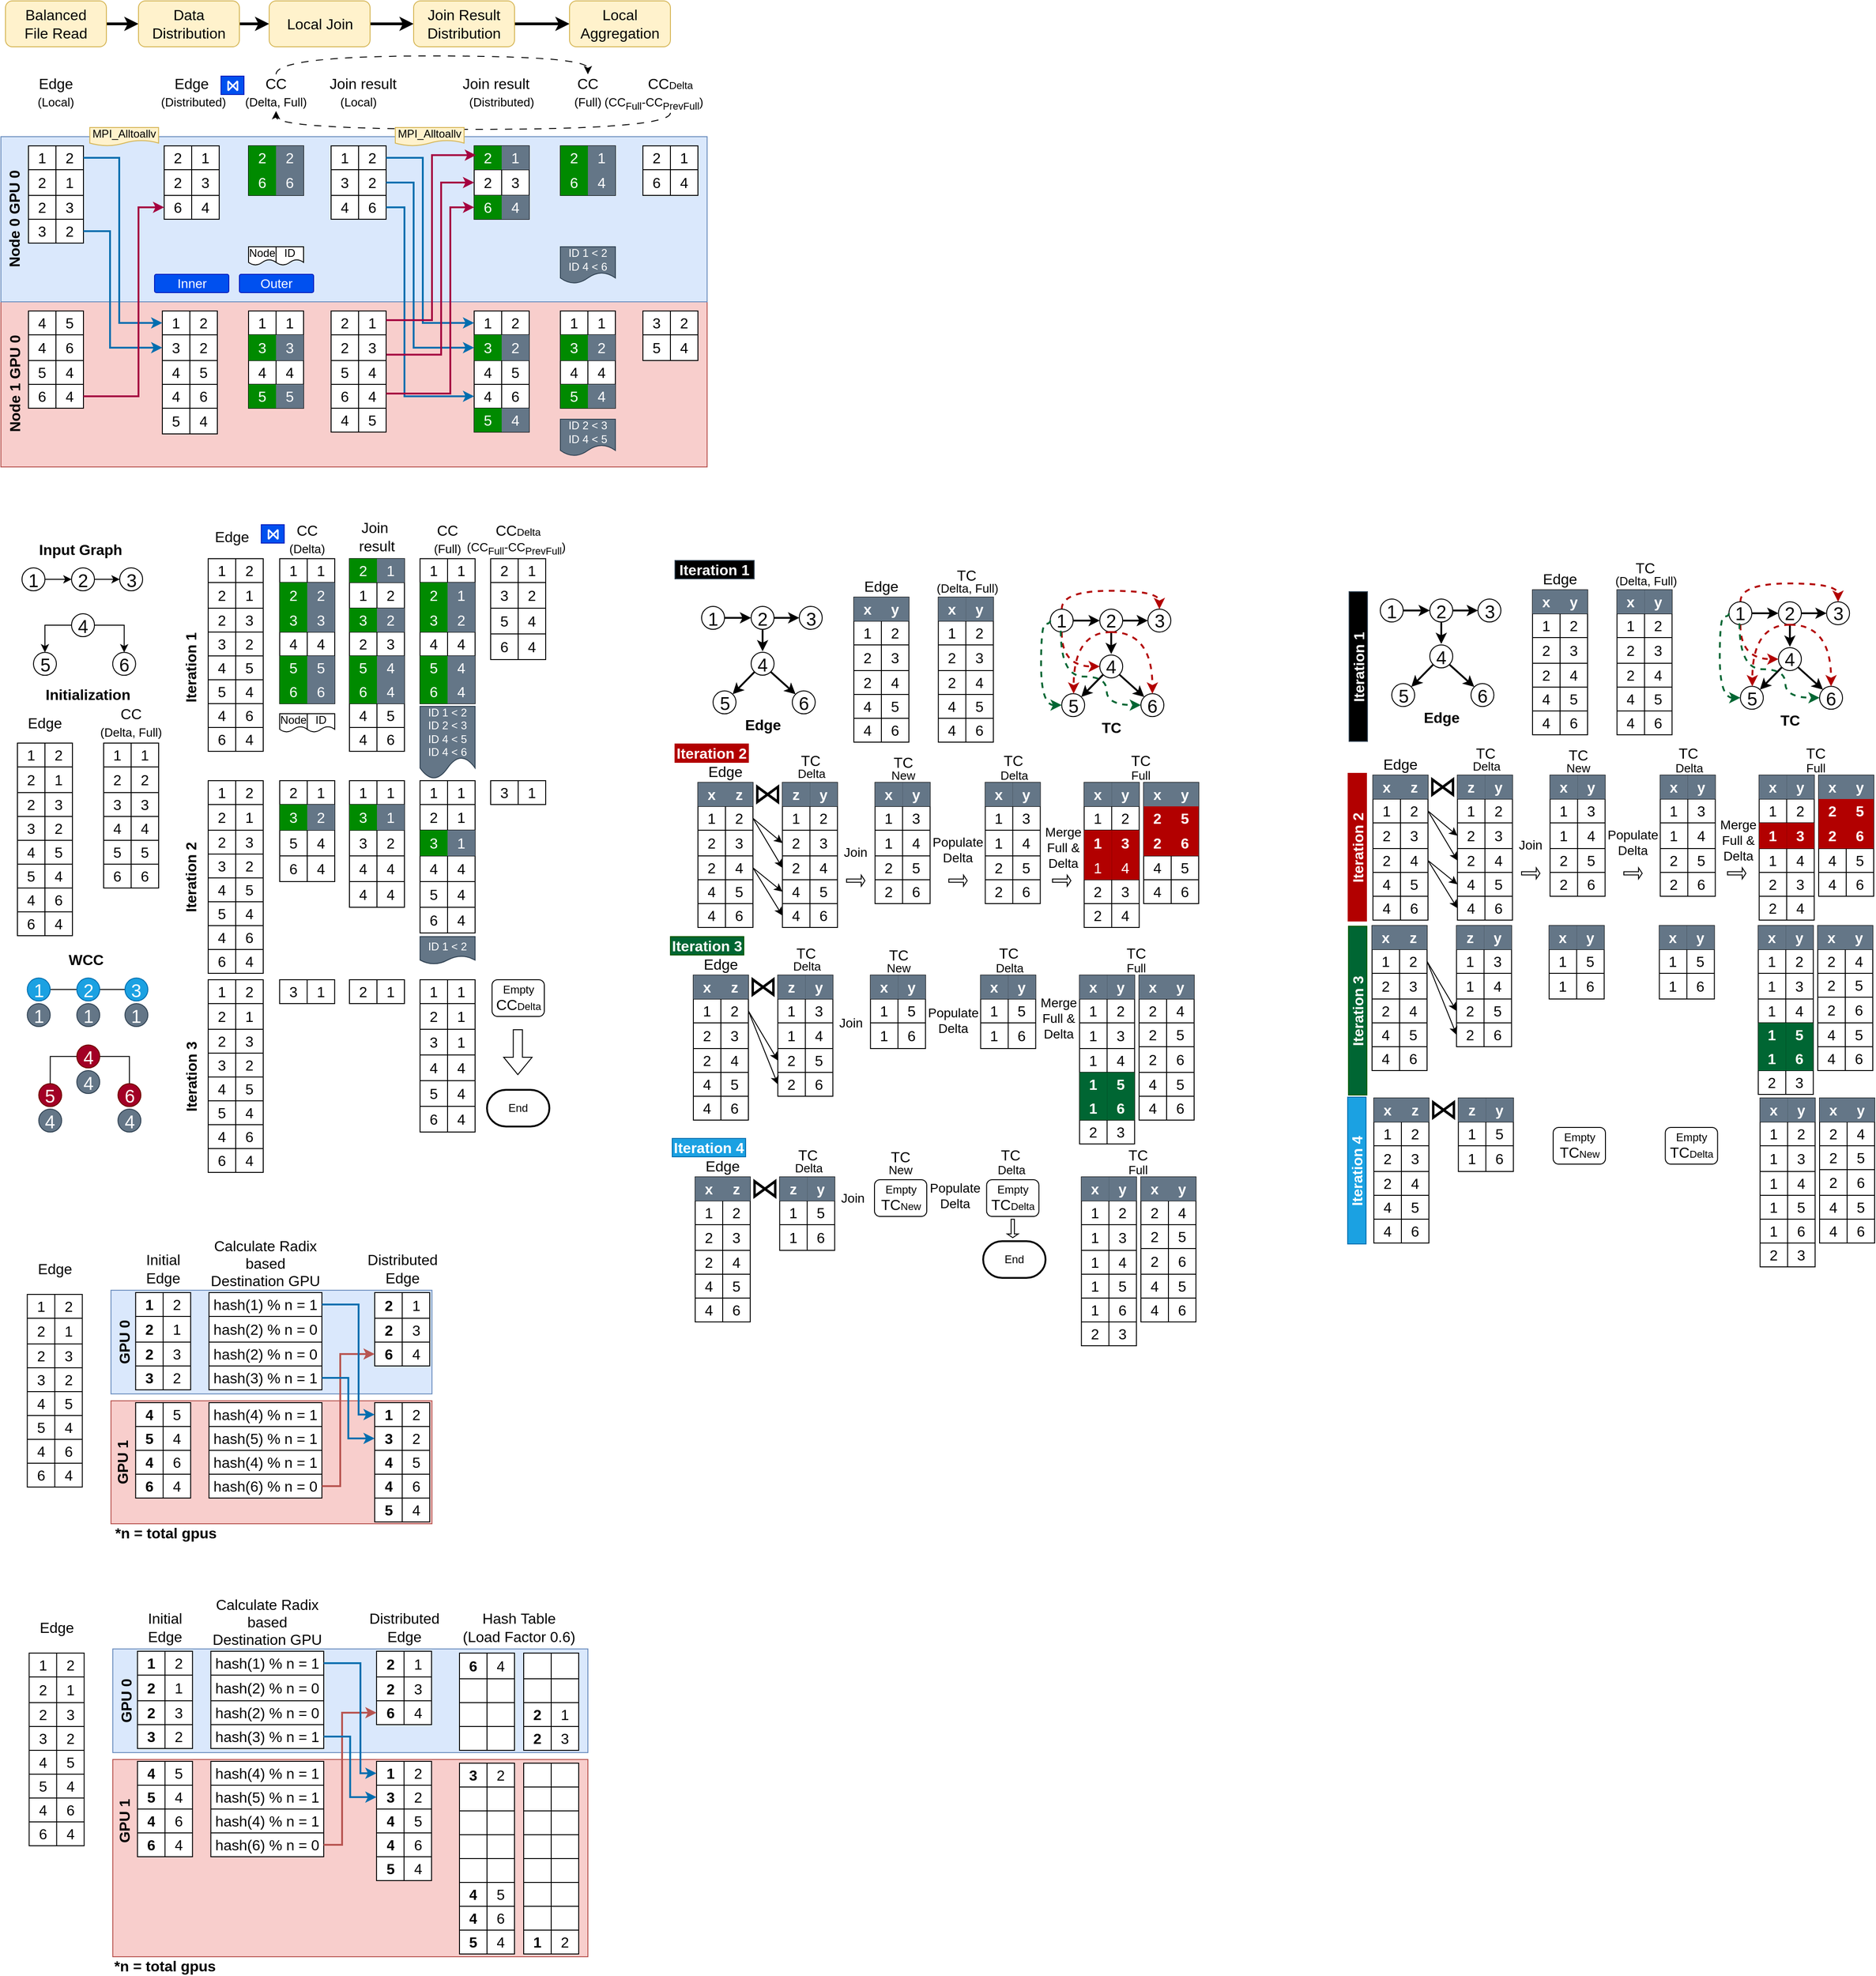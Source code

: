 <mxfile version="26.0.14">
  <diagram name="Page-1" id="79ASWJVpfwQT944X2djE">
    <mxGraphModel dx="1849" dy="1136" grid="1" gridSize="10" guides="1" tooltips="1" connect="1" arrows="1" fold="1" page="1" pageScale="1" pageWidth="850" pageHeight="1100" math="0" shadow="0">
      <root>
        <mxCell id="0" />
        <mxCell id="1" parent="0" />
        <mxCell id="OZYLNpze6KhzjK43ZuWf-164" value="" style="rounded=0;whiteSpace=wrap;html=1;fillColor=#f8cecc;strokeColor=#b85450;" parent="1" vertex="1">
          <mxGeometry x="130" y="1648" width="350" height="134" as="geometry" />
        </mxCell>
        <mxCell id="OZYLNpze6KhzjK43ZuWf-163" value="" style="rounded=0;whiteSpace=wrap;html=1;fillColor=#dae8fc;strokeColor=#6c8ebf;" parent="1" vertex="1">
          <mxGeometry x="130" y="1527.47" width="350" height="113" as="geometry" />
        </mxCell>
        <mxCell id="SnXfCUuTCeVSRkXIkkFU-98" value="" style="rounded=0;whiteSpace=wrap;html=1;fillColor=#f8cecc;strokeColor=#b85450;" parent="1" vertex="1">
          <mxGeometry x="10" y="450" width="770" height="180" as="geometry" />
        </mxCell>
        <mxCell id="SnXfCUuTCeVSRkXIkkFU-90" value="" style="rounded=0;whiteSpace=wrap;html=1;fillColor=#dae8fc;strokeColor=#6c8ebf;" parent="1" vertex="1">
          <mxGeometry x="10" y="270" width="770" height="180" as="geometry" />
        </mxCell>
        <mxCell id="HkPxLdzzHPnUdWTfFzcf-1" value="" style="shape=table;startSize=0;container=1;collapsible=0;childLayout=tableLayout;fontSize=16;" parent="1" vertex="1">
          <mxGeometry x="40" y="280" width="60" height="106" as="geometry" />
        </mxCell>
        <mxCell id="HkPxLdzzHPnUdWTfFzcf-23" style="shape=tableRow;horizontal=0;startSize=0;swimlaneHead=0;swimlaneBody=0;strokeColor=inherit;top=0;left=0;bottom=0;right=0;collapsible=0;dropTarget=0;fillColor=none;points=[[0,0.5],[1,0.5]];portConstraint=eastwest;fontSize=16;" parent="HkPxLdzzHPnUdWTfFzcf-1" vertex="1">
          <mxGeometry width="60" height="26" as="geometry" />
        </mxCell>
        <mxCell id="HkPxLdzzHPnUdWTfFzcf-24" value="1" style="shape=partialRectangle;html=1;whiteSpace=wrap;connectable=0;strokeColor=inherit;overflow=hidden;fillColor=none;top=0;left=0;bottom=0;right=0;pointerEvents=1;fontSize=16;" parent="HkPxLdzzHPnUdWTfFzcf-23" vertex="1">
          <mxGeometry width="30" height="26" as="geometry">
            <mxRectangle width="30" height="26" as="alternateBounds" />
          </mxGeometry>
        </mxCell>
        <mxCell id="HkPxLdzzHPnUdWTfFzcf-25" value="2" style="shape=partialRectangle;html=1;whiteSpace=wrap;connectable=0;strokeColor=inherit;overflow=hidden;fillColor=none;top=0;left=0;bottom=0;right=0;pointerEvents=1;fontSize=16;" parent="HkPxLdzzHPnUdWTfFzcf-23" vertex="1">
          <mxGeometry x="30" width="30" height="26" as="geometry">
            <mxRectangle width="30" height="26" as="alternateBounds" />
          </mxGeometry>
        </mxCell>
        <mxCell id="HkPxLdzzHPnUdWTfFzcf-20" style="shape=tableRow;horizontal=0;startSize=0;swimlaneHead=0;swimlaneBody=0;strokeColor=inherit;top=0;left=0;bottom=0;right=0;collapsible=0;dropTarget=0;fillColor=none;points=[[0,0.5],[1,0.5]];portConstraint=eastwest;fontSize=16;" parent="HkPxLdzzHPnUdWTfFzcf-1" vertex="1">
          <mxGeometry y="26" width="60" height="28" as="geometry" />
        </mxCell>
        <mxCell id="HkPxLdzzHPnUdWTfFzcf-21" value="2" style="shape=partialRectangle;html=1;whiteSpace=wrap;connectable=0;strokeColor=inherit;overflow=hidden;fillColor=none;top=0;left=0;bottom=0;right=0;pointerEvents=1;fontSize=16;" parent="HkPxLdzzHPnUdWTfFzcf-20" vertex="1">
          <mxGeometry width="30" height="28" as="geometry">
            <mxRectangle width="30" height="28" as="alternateBounds" />
          </mxGeometry>
        </mxCell>
        <mxCell id="HkPxLdzzHPnUdWTfFzcf-22" value="1" style="shape=partialRectangle;html=1;whiteSpace=wrap;connectable=0;strokeColor=inherit;overflow=hidden;fillColor=none;top=0;left=0;bottom=0;right=0;pointerEvents=1;fontSize=16;" parent="HkPxLdzzHPnUdWTfFzcf-20" vertex="1">
          <mxGeometry x="30" width="30" height="28" as="geometry">
            <mxRectangle width="30" height="28" as="alternateBounds" />
          </mxGeometry>
        </mxCell>
        <mxCell id="HkPxLdzzHPnUdWTfFzcf-17" style="shape=tableRow;horizontal=0;startSize=0;swimlaneHead=0;swimlaneBody=0;strokeColor=inherit;top=0;left=0;bottom=0;right=0;collapsible=0;dropTarget=0;fillColor=none;points=[[0,0.5],[1,0.5]];portConstraint=eastwest;fontSize=16;" parent="HkPxLdzzHPnUdWTfFzcf-1" vertex="1">
          <mxGeometry y="54" width="60" height="26" as="geometry" />
        </mxCell>
        <mxCell id="HkPxLdzzHPnUdWTfFzcf-18" value="2" style="shape=partialRectangle;html=1;whiteSpace=wrap;connectable=0;strokeColor=inherit;overflow=hidden;fillColor=none;top=0;left=0;bottom=0;right=0;pointerEvents=1;fontSize=16;" parent="HkPxLdzzHPnUdWTfFzcf-17" vertex="1">
          <mxGeometry width="30" height="26" as="geometry">
            <mxRectangle width="30" height="26" as="alternateBounds" />
          </mxGeometry>
        </mxCell>
        <mxCell id="HkPxLdzzHPnUdWTfFzcf-19" value="3" style="shape=partialRectangle;html=1;whiteSpace=wrap;connectable=0;strokeColor=inherit;overflow=hidden;fillColor=none;top=0;left=0;bottom=0;right=0;pointerEvents=1;fontSize=16;" parent="HkPxLdzzHPnUdWTfFzcf-17" vertex="1">
          <mxGeometry x="30" width="30" height="26" as="geometry">
            <mxRectangle width="30" height="26" as="alternateBounds" />
          </mxGeometry>
        </mxCell>
        <mxCell id="HkPxLdzzHPnUdWTfFzcf-2" value="" style="shape=tableRow;horizontal=0;startSize=0;swimlaneHead=0;swimlaneBody=0;strokeColor=inherit;top=0;left=0;bottom=0;right=0;collapsible=0;dropTarget=0;fillColor=none;points=[[0,0.5],[1,0.5]];portConstraint=eastwest;fontSize=16;" parent="HkPxLdzzHPnUdWTfFzcf-1" vertex="1">
          <mxGeometry y="80" width="60" height="26" as="geometry" />
        </mxCell>
        <mxCell id="HkPxLdzzHPnUdWTfFzcf-14" value="3" style="shape=partialRectangle;html=1;whiteSpace=wrap;connectable=0;strokeColor=inherit;overflow=hidden;fillColor=none;top=0;left=0;bottom=0;right=0;pointerEvents=1;fontSize=16;" parent="HkPxLdzzHPnUdWTfFzcf-2" vertex="1">
          <mxGeometry width="30" height="26" as="geometry">
            <mxRectangle width="30" height="26" as="alternateBounds" />
          </mxGeometry>
        </mxCell>
        <mxCell id="HkPxLdzzHPnUdWTfFzcf-3" value="2" style="shape=partialRectangle;html=1;whiteSpace=wrap;connectable=0;strokeColor=inherit;overflow=hidden;fillColor=none;top=0;left=0;bottom=0;right=0;pointerEvents=1;fontSize=16;" parent="HkPxLdzzHPnUdWTfFzcf-2" vertex="1">
          <mxGeometry x="30" width="30" height="26" as="geometry">
            <mxRectangle width="30" height="26" as="alternateBounds" />
          </mxGeometry>
        </mxCell>
        <mxCell id="HkPxLdzzHPnUdWTfFzcf-26" value="" style="shape=table;startSize=0;container=1;collapsible=0;childLayout=tableLayout;fontSize=16;" parent="1" vertex="1">
          <mxGeometry x="40" y="460" width="60" height="106" as="geometry" />
        </mxCell>
        <mxCell id="HkPxLdzzHPnUdWTfFzcf-27" style="shape=tableRow;horizontal=0;startSize=0;swimlaneHead=0;swimlaneBody=0;strokeColor=inherit;top=0;left=0;bottom=0;right=0;collapsible=0;dropTarget=0;fillColor=none;points=[[0,0.5],[1,0.5]];portConstraint=eastwest;fontSize=16;" parent="HkPxLdzzHPnUdWTfFzcf-26" vertex="1">
          <mxGeometry width="60" height="26" as="geometry" />
        </mxCell>
        <mxCell id="HkPxLdzzHPnUdWTfFzcf-28" value="4" style="shape=partialRectangle;html=1;whiteSpace=wrap;connectable=0;strokeColor=inherit;overflow=hidden;fillColor=none;top=0;left=0;bottom=0;right=0;pointerEvents=1;fontSize=16;" parent="HkPxLdzzHPnUdWTfFzcf-27" vertex="1">
          <mxGeometry width="30" height="26" as="geometry">
            <mxRectangle width="30" height="26" as="alternateBounds" />
          </mxGeometry>
        </mxCell>
        <mxCell id="HkPxLdzzHPnUdWTfFzcf-29" value="5" style="shape=partialRectangle;html=1;whiteSpace=wrap;connectable=0;strokeColor=inherit;overflow=hidden;fillColor=none;top=0;left=0;bottom=0;right=0;pointerEvents=1;fontSize=16;" parent="HkPxLdzzHPnUdWTfFzcf-27" vertex="1">
          <mxGeometry x="30" width="30" height="26" as="geometry">
            <mxRectangle width="30" height="26" as="alternateBounds" />
          </mxGeometry>
        </mxCell>
        <mxCell id="HkPxLdzzHPnUdWTfFzcf-30" style="shape=tableRow;horizontal=0;startSize=0;swimlaneHead=0;swimlaneBody=0;strokeColor=inherit;top=0;left=0;bottom=0;right=0;collapsible=0;dropTarget=0;fillColor=none;points=[[0,0.5],[1,0.5]];portConstraint=eastwest;fontSize=16;" parent="HkPxLdzzHPnUdWTfFzcf-26" vertex="1">
          <mxGeometry y="26" width="60" height="28" as="geometry" />
        </mxCell>
        <mxCell id="HkPxLdzzHPnUdWTfFzcf-31" value="4" style="shape=partialRectangle;html=1;whiteSpace=wrap;connectable=0;strokeColor=inherit;overflow=hidden;fillColor=none;top=0;left=0;bottom=0;right=0;pointerEvents=1;fontSize=16;" parent="HkPxLdzzHPnUdWTfFzcf-30" vertex="1">
          <mxGeometry width="30" height="28" as="geometry">
            <mxRectangle width="30" height="28" as="alternateBounds" />
          </mxGeometry>
        </mxCell>
        <mxCell id="HkPxLdzzHPnUdWTfFzcf-32" value="6" style="shape=partialRectangle;html=1;whiteSpace=wrap;connectable=0;strokeColor=inherit;overflow=hidden;fillColor=none;top=0;left=0;bottom=0;right=0;pointerEvents=1;fontSize=16;" parent="HkPxLdzzHPnUdWTfFzcf-30" vertex="1">
          <mxGeometry x="30" width="30" height="28" as="geometry">
            <mxRectangle width="30" height="28" as="alternateBounds" />
          </mxGeometry>
        </mxCell>
        <mxCell id="HkPxLdzzHPnUdWTfFzcf-33" style="shape=tableRow;horizontal=0;startSize=0;swimlaneHead=0;swimlaneBody=0;strokeColor=inherit;top=0;left=0;bottom=0;right=0;collapsible=0;dropTarget=0;fillColor=none;points=[[0,0.5],[1,0.5]];portConstraint=eastwest;fontSize=16;" parent="HkPxLdzzHPnUdWTfFzcf-26" vertex="1">
          <mxGeometry y="54" width="60" height="26" as="geometry" />
        </mxCell>
        <mxCell id="HkPxLdzzHPnUdWTfFzcf-34" value="5" style="shape=partialRectangle;html=1;whiteSpace=wrap;connectable=0;strokeColor=inherit;overflow=hidden;fillColor=none;top=0;left=0;bottom=0;right=0;pointerEvents=1;fontSize=16;" parent="HkPxLdzzHPnUdWTfFzcf-33" vertex="1">
          <mxGeometry width="30" height="26" as="geometry">
            <mxRectangle width="30" height="26" as="alternateBounds" />
          </mxGeometry>
        </mxCell>
        <mxCell id="HkPxLdzzHPnUdWTfFzcf-35" value="4" style="shape=partialRectangle;html=1;whiteSpace=wrap;connectable=0;strokeColor=inherit;overflow=hidden;fillColor=none;top=0;left=0;bottom=0;right=0;pointerEvents=1;fontSize=16;" parent="HkPxLdzzHPnUdWTfFzcf-33" vertex="1">
          <mxGeometry x="30" width="30" height="26" as="geometry">
            <mxRectangle width="30" height="26" as="alternateBounds" />
          </mxGeometry>
        </mxCell>
        <mxCell id="HkPxLdzzHPnUdWTfFzcf-36" value="" style="shape=tableRow;horizontal=0;startSize=0;swimlaneHead=0;swimlaneBody=0;strokeColor=inherit;top=0;left=0;bottom=0;right=0;collapsible=0;dropTarget=0;fillColor=none;points=[[0,0.5],[1,0.5]];portConstraint=eastwest;fontSize=16;" parent="HkPxLdzzHPnUdWTfFzcf-26" vertex="1">
          <mxGeometry y="80" width="60" height="26" as="geometry" />
        </mxCell>
        <mxCell id="HkPxLdzzHPnUdWTfFzcf-37" value="6" style="shape=partialRectangle;html=1;whiteSpace=wrap;connectable=0;strokeColor=inherit;overflow=hidden;fillColor=none;top=0;left=0;bottom=0;right=0;pointerEvents=1;fontSize=16;" parent="HkPxLdzzHPnUdWTfFzcf-36" vertex="1">
          <mxGeometry width="30" height="26" as="geometry">
            <mxRectangle width="30" height="26" as="alternateBounds" />
          </mxGeometry>
        </mxCell>
        <mxCell id="HkPxLdzzHPnUdWTfFzcf-38" value="4" style="shape=partialRectangle;html=1;whiteSpace=wrap;connectable=0;strokeColor=inherit;overflow=hidden;fillColor=none;top=0;left=0;bottom=0;right=0;pointerEvents=1;fontSize=16;" parent="HkPxLdzzHPnUdWTfFzcf-36" vertex="1">
          <mxGeometry x="30" width="30" height="26" as="geometry">
            <mxRectangle width="30" height="26" as="alternateBounds" />
          </mxGeometry>
        </mxCell>
        <mxCell id="HkPxLdzzHPnUdWTfFzcf-45" value="" style="shape=table;startSize=0;container=1;collapsible=0;childLayout=tableLayout;fontSize=16;" parent="1" vertex="1">
          <mxGeometry x="188" y="280" width="60" height="80" as="geometry" />
        </mxCell>
        <mxCell id="HkPxLdzzHPnUdWTfFzcf-46" style="shape=tableRow;horizontal=0;startSize=0;swimlaneHead=0;swimlaneBody=0;strokeColor=inherit;top=0;left=0;bottom=0;right=0;collapsible=0;dropTarget=0;fillColor=none;points=[[0,0.5],[1,0.5]];portConstraint=eastwest;fontSize=16;" parent="HkPxLdzzHPnUdWTfFzcf-45" vertex="1">
          <mxGeometry width="60" height="26" as="geometry" />
        </mxCell>
        <mxCell id="HkPxLdzzHPnUdWTfFzcf-47" value="2" style="shape=partialRectangle;html=1;whiteSpace=wrap;connectable=0;strokeColor=inherit;overflow=hidden;fillColor=none;top=0;left=0;bottom=0;right=0;pointerEvents=1;fontSize=16;" parent="HkPxLdzzHPnUdWTfFzcf-46" vertex="1">
          <mxGeometry width="30" height="26" as="geometry">
            <mxRectangle width="30" height="26" as="alternateBounds" />
          </mxGeometry>
        </mxCell>
        <mxCell id="HkPxLdzzHPnUdWTfFzcf-48" value="1" style="shape=partialRectangle;html=1;whiteSpace=wrap;connectable=0;strokeColor=inherit;overflow=hidden;fillColor=none;top=0;left=0;bottom=0;right=0;pointerEvents=1;fontSize=16;" parent="HkPxLdzzHPnUdWTfFzcf-46" vertex="1">
          <mxGeometry x="30" width="30" height="26" as="geometry">
            <mxRectangle width="30" height="26" as="alternateBounds" />
          </mxGeometry>
        </mxCell>
        <mxCell id="HkPxLdzzHPnUdWTfFzcf-49" style="shape=tableRow;horizontal=0;startSize=0;swimlaneHead=0;swimlaneBody=0;strokeColor=inherit;top=0;left=0;bottom=0;right=0;collapsible=0;dropTarget=0;fillColor=none;points=[[0,0.5],[1,0.5]];portConstraint=eastwest;fontSize=16;" parent="HkPxLdzzHPnUdWTfFzcf-45" vertex="1">
          <mxGeometry y="26" width="60" height="28" as="geometry" />
        </mxCell>
        <mxCell id="HkPxLdzzHPnUdWTfFzcf-50" value="2" style="shape=partialRectangle;html=1;whiteSpace=wrap;connectable=0;strokeColor=inherit;overflow=hidden;fillColor=none;top=0;left=0;bottom=0;right=0;pointerEvents=1;fontSize=16;" parent="HkPxLdzzHPnUdWTfFzcf-49" vertex="1">
          <mxGeometry width="30" height="28" as="geometry">
            <mxRectangle width="30" height="28" as="alternateBounds" />
          </mxGeometry>
        </mxCell>
        <mxCell id="HkPxLdzzHPnUdWTfFzcf-51" value="3" style="shape=partialRectangle;html=1;whiteSpace=wrap;connectable=0;strokeColor=inherit;overflow=hidden;fillColor=none;top=0;left=0;bottom=0;right=0;pointerEvents=1;fontSize=16;" parent="HkPxLdzzHPnUdWTfFzcf-49" vertex="1">
          <mxGeometry x="30" width="30" height="28" as="geometry">
            <mxRectangle width="30" height="28" as="alternateBounds" />
          </mxGeometry>
        </mxCell>
        <mxCell id="HkPxLdzzHPnUdWTfFzcf-52" style="shape=tableRow;horizontal=0;startSize=0;swimlaneHead=0;swimlaneBody=0;strokeColor=inherit;top=0;left=0;bottom=0;right=0;collapsible=0;dropTarget=0;fillColor=none;points=[[0,0.5],[1,0.5]];portConstraint=eastwest;fontSize=16;" parent="HkPxLdzzHPnUdWTfFzcf-45" vertex="1">
          <mxGeometry y="54" width="60" height="26" as="geometry" />
        </mxCell>
        <mxCell id="HkPxLdzzHPnUdWTfFzcf-53" value="6" style="shape=partialRectangle;html=1;whiteSpace=wrap;connectable=0;strokeColor=inherit;overflow=hidden;fillColor=none;top=0;left=0;bottom=0;right=0;pointerEvents=1;fontSize=16;" parent="HkPxLdzzHPnUdWTfFzcf-52" vertex="1">
          <mxGeometry width="30" height="26" as="geometry">
            <mxRectangle width="30" height="26" as="alternateBounds" />
          </mxGeometry>
        </mxCell>
        <mxCell id="HkPxLdzzHPnUdWTfFzcf-54" value="4" style="shape=partialRectangle;html=1;whiteSpace=wrap;connectable=0;strokeColor=inherit;overflow=hidden;fillColor=none;top=0;left=0;bottom=0;right=0;pointerEvents=1;fontSize=16;" parent="HkPxLdzzHPnUdWTfFzcf-52" vertex="1">
          <mxGeometry x="30" width="30" height="26" as="geometry">
            <mxRectangle width="30" height="26" as="alternateBounds" />
          </mxGeometry>
        </mxCell>
        <mxCell id="HkPxLdzzHPnUdWTfFzcf-61" value="" style="shape=table;startSize=0;container=1;collapsible=0;childLayout=tableLayout;fontSize=16;" parent="1" vertex="1">
          <mxGeometry x="186" y="460" width="60" height="134" as="geometry" />
        </mxCell>
        <mxCell id="HkPxLdzzHPnUdWTfFzcf-62" style="shape=tableRow;horizontal=0;startSize=0;swimlaneHead=0;swimlaneBody=0;strokeColor=inherit;top=0;left=0;bottom=0;right=0;collapsible=0;dropTarget=0;fillColor=none;points=[[0,0.5],[1,0.5]];portConstraint=eastwest;fontSize=16;" parent="HkPxLdzzHPnUdWTfFzcf-61" vertex="1">
          <mxGeometry width="60" height="26" as="geometry" />
        </mxCell>
        <mxCell id="HkPxLdzzHPnUdWTfFzcf-63" value="1" style="shape=partialRectangle;html=1;whiteSpace=wrap;connectable=0;strokeColor=inherit;overflow=hidden;fillColor=none;top=0;left=0;bottom=0;right=0;pointerEvents=1;fontSize=16;" parent="HkPxLdzzHPnUdWTfFzcf-62" vertex="1">
          <mxGeometry width="30" height="26" as="geometry">
            <mxRectangle width="30" height="26" as="alternateBounds" />
          </mxGeometry>
        </mxCell>
        <mxCell id="HkPxLdzzHPnUdWTfFzcf-64" value="2" style="shape=partialRectangle;html=1;whiteSpace=wrap;connectable=0;strokeColor=inherit;overflow=hidden;fillColor=none;top=0;left=0;bottom=0;right=0;pointerEvents=1;fontSize=16;" parent="HkPxLdzzHPnUdWTfFzcf-62" vertex="1">
          <mxGeometry x="30" width="30" height="26" as="geometry">
            <mxRectangle width="30" height="26" as="alternateBounds" />
          </mxGeometry>
        </mxCell>
        <mxCell id="HkPxLdzzHPnUdWTfFzcf-65" style="shape=tableRow;horizontal=0;startSize=0;swimlaneHead=0;swimlaneBody=0;strokeColor=inherit;top=0;left=0;bottom=0;right=0;collapsible=0;dropTarget=0;fillColor=none;points=[[0,0.5],[1,0.5]];portConstraint=eastwest;fontSize=16;" parent="HkPxLdzzHPnUdWTfFzcf-61" vertex="1">
          <mxGeometry y="26" width="60" height="28" as="geometry" />
        </mxCell>
        <mxCell id="HkPxLdzzHPnUdWTfFzcf-66" value="3" style="shape=partialRectangle;html=1;whiteSpace=wrap;connectable=0;strokeColor=inherit;overflow=hidden;fillColor=none;top=0;left=0;bottom=0;right=0;pointerEvents=1;fontSize=16;" parent="HkPxLdzzHPnUdWTfFzcf-65" vertex="1">
          <mxGeometry width="30" height="28" as="geometry">
            <mxRectangle width="30" height="28" as="alternateBounds" />
          </mxGeometry>
        </mxCell>
        <mxCell id="HkPxLdzzHPnUdWTfFzcf-67" value="2" style="shape=partialRectangle;html=1;whiteSpace=wrap;connectable=0;strokeColor=inherit;overflow=hidden;fillColor=none;top=0;left=0;bottom=0;right=0;pointerEvents=1;fontSize=16;" parent="HkPxLdzzHPnUdWTfFzcf-65" vertex="1">
          <mxGeometry x="30" width="30" height="28" as="geometry">
            <mxRectangle width="30" height="28" as="alternateBounds" />
          </mxGeometry>
        </mxCell>
        <mxCell id="HkPxLdzzHPnUdWTfFzcf-68" style="shape=tableRow;horizontal=0;startSize=0;swimlaneHead=0;swimlaneBody=0;strokeColor=inherit;top=0;left=0;bottom=0;right=0;collapsible=0;dropTarget=0;fillColor=none;points=[[0,0.5],[1,0.5]];portConstraint=eastwest;fontSize=16;" parent="HkPxLdzzHPnUdWTfFzcf-61" vertex="1">
          <mxGeometry y="54" width="60" height="26" as="geometry" />
        </mxCell>
        <mxCell id="HkPxLdzzHPnUdWTfFzcf-69" value="4" style="shape=partialRectangle;html=1;whiteSpace=wrap;connectable=0;strokeColor=inherit;overflow=hidden;fillColor=none;top=0;left=0;bottom=0;right=0;pointerEvents=1;fontSize=16;" parent="HkPxLdzzHPnUdWTfFzcf-68" vertex="1">
          <mxGeometry width="30" height="26" as="geometry">
            <mxRectangle width="30" height="26" as="alternateBounds" />
          </mxGeometry>
        </mxCell>
        <mxCell id="HkPxLdzzHPnUdWTfFzcf-70" value="5" style="shape=partialRectangle;html=1;whiteSpace=wrap;connectable=0;strokeColor=inherit;overflow=hidden;fillColor=none;top=0;left=0;bottom=0;right=0;pointerEvents=1;fontSize=16;" parent="HkPxLdzzHPnUdWTfFzcf-68" vertex="1">
          <mxGeometry x="30" width="30" height="26" as="geometry">
            <mxRectangle width="30" height="26" as="alternateBounds" />
          </mxGeometry>
        </mxCell>
        <mxCell id="HkPxLdzzHPnUdWTfFzcf-71" value="" style="shape=tableRow;horizontal=0;startSize=0;swimlaneHead=0;swimlaneBody=0;strokeColor=inherit;top=0;left=0;bottom=0;right=0;collapsible=0;dropTarget=0;fillColor=none;points=[[0,0.5],[1,0.5]];portConstraint=eastwest;fontSize=16;" parent="HkPxLdzzHPnUdWTfFzcf-61" vertex="1">
          <mxGeometry y="80" width="60" height="26" as="geometry" />
        </mxCell>
        <mxCell id="HkPxLdzzHPnUdWTfFzcf-72" value="4" style="shape=partialRectangle;html=1;whiteSpace=wrap;connectable=0;strokeColor=inherit;overflow=hidden;fillColor=none;top=0;left=0;bottom=0;right=0;pointerEvents=1;fontSize=16;" parent="HkPxLdzzHPnUdWTfFzcf-71" vertex="1">
          <mxGeometry width="30" height="26" as="geometry">
            <mxRectangle width="30" height="26" as="alternateBounds" />
          </mxGeometry>
        </mxCell>
        <mxCell id="HkPxLdzzHPnUdWTfFzcf-73" value="6" style="shape=partialRectangle;html=1;whiteSpace=wrap;connectable=0;strokeColor=inherit;overflow=hidden;fillColor=none;top=0;left=0;bottom=0;right=0;pointerEvents=1;fontSize=16;" parent="HkPxLdzzHPnUdWTfFzcf-71" vertex="1">
          <mxGeometry x="30" width="30" height="26" as="geometry">
            <mxRectangle width="30" height="26" as="alternateBounds" />
          </mxGeometry>
        </mxCell>
        <mxCell id="HkPxLdzzHPnUdWTfFzcf-74" value="" style="shape=tableRow;horizontal=0;startSize=0;swimlaneHead=0;swimlaneBody=0;strokeColor=inherit;top=0;left=0;bottom=0;right=0;collapsible=0;dropTarget=0;fillColor=none;points=[[0,0.5],[1,0.5]];portConstraint=eastwest;fontSize=16;" parent="HkPxLdzzHPnUdWTfFzcf-61" vertex="1">
          <mxGeometry y="106" width="60" height="28" as="geometry" />
        </mxCell>
        <mxCell id="HkPxLdzzHPnUdWTfFzcf-75" value="5" style="shape=partialRectangle;html=1;whiteSpace=wrap;connectable=0;strokeColor=inherit;overflow=hidden;fillColor=none;top=0;left=0;bottom=0;right=0;pointerEvents=1;fontSize=16;" parent="HkPxLdzzHPnUdWTfFzcf-74" vertex="1">
          <mxGeometry width="30" height="28" as="geometry">
            <mxRectangle width="30" height="28" as="alternateBounds" />
          </mxGeometry>
        </mxCell>
        <mxCell id="HkPxLdzzHPnUdWTfFzcf-76" value="4" style="shape=partialRectangle;html=1;whiteSpace=wrap;connectable=0;strokeColor=inherit;overflow=hidden;fillColor=none;top=0;left=0;bottom=0;right=0;pointerEvents=1;fontSize=16;" parent="HkPxLdzzHPnUdWTfFzcf-74" vertex="1">
          <mxGeometry x="30" width="30" height="28" as="geometry">
            <mxRectangle width="30" height="28" as="alternateBounds" />
          </mxGeometry>
        </mxCell>
        <mxCell id="HkPxLdzzHPnUdWTfFzcf-80" style="edgeStyle=orthogonalEdgeStyle;rounded=0;orthogonalLoop=1;jettySize=auto;html=1;exitX=1;exitY=0.5;exitDx=0;exitDy=0;fillColor=#1ba1e2;strokeColor=#006EAF;strokeWidth=2;" parent="1" source="HkPxLdzzHPnUdWTfFzcf-23" target="HkPxLdzzHPnUdWTfFzcf-62" edge="1">
          <mxGeometry relative="1" as="geometry">
            <mxPoint x="119" y="293" as="sourcePoint" />
            <Array as="points">
              <mxPoint x="139" y="293" />
              <mxPoint x="139" y="473" />
            </Array>
          </mxGeometry>
        </mxCell>
        <mxCell id="HkPxLdzzHPnUdWTfFzcf-81" style="edgeStyle=orthogonalEdgeStyle;rounded=0;orthogonalLoop=1;jettySize=auto;html=1;exitX=1;exitY=0.5;exitDx=0;exitDy=0;fillColor=#1ba1e2;strokeColor=#006EAF;strokeWidth=2;entryX=0;entryY=0.5;entryDx=0;entryDy=0;" parent="1" source="HkPxLdzzHPnUdWTfFzcf-2" target="HkPxLdzzHPnUdWTfFzcf-65" edge="1">
          <mxGeometry relative="1" as="geometry">
            <mxPoint x="119" y="373" as="sourcePoint" />
            <mxPoint x="168" y="483" as="targetPoint" />
            <Array as="points">
              <mxPoint x="129" y="373" />
              <mxPoint x="129" y="500" />
            </Array>
          </mxGeometry>
        </mxCell>
        <mxCell id="HkPxLdzzHPnUdWTfFzcf-85" style="edgeStyle=orthogonalEdgeStyle;rounded=0;orthogonalLoop=1;jettySize=auto;html=1;fillColor=#d80073;strokeColor=#A50040;strokeWidth=2;entryX=0;entryY=0.5;entryDx=0;entryDy=0;exitX=1;exitY=0.5;exitDx=0;exitDy=0;" parent="1" source="HkPxLdzzHPnUdWTfFzcf-36" target="HkPxLdzzHPnUdWTfFzcf-52" edge="1">
          <mxGeometry relative="1" as="geometry">
            <mxPoint x="110" y="540" as="sourcePoint" />
            <mxPoint x="188" y="373" as="targetPoint" />
            <Array as="points">
              <mxPoint x="160" y="553" />
              <mxPoint x="160" y="347" />
            </Array>
          </mxGeometry>
        </mxCell>
        <mxCell id="HkPxLdzzHPnUdWTfFzcf-87" value="" style="shape=table;startSize=0;container=1;collapsible=0;childLayout=tableLayout;fontSize=16;" parent="1" vertex="1">
          <mxGeometry x="280" y="280" width="60" height="54" as="geometry" />
        </mxCell>
        <mxCell id="HkPxLdzzHPnUdWTfFzcf-88" style="shape=tableRow;horizontal=0;startSize=0;swimlaneHead=0;swimlaneBody=0;strokeColor=inherit;top=0;left=0;bottom=0;right=0;collapsible=0;dropTarget=0;fillColor=none;points=[[0,0.5],[1,0.5]];portConstraint=eastwest;fontSize=16;" parent="HkPxLdzzHPnUdWTfFzcf-87" vertex="1">
          <mxGeometry width="60" height="26" as="geometry" />
        </mxCell>
        <mxCell id="HkPxLdzzHPnUdWTfFzcf-89" value="2" style="shape=partialRectangle;html=1;whiteSpace=wrap;connectable=0;strokeColor=#005700;overflow=hidden;fillColor=#008a00;top=0;left=0;bottom=0;right=0;pointerEvents=1;fontSize=16;labelBorderColor=none;labelBackgroundColor=none;fontStyle=0;fontColor=#ffffff;" parent="HkPxLdzzHPnUdWTfFzcf-88" vertex="1">
          <mxGeometry width="30" height="26" as="geometry">
            <mxRectangle width="30" height="26" as="alternateBounds" />
          </mxGeometry>
        </mxCell>
        <mxCell id="HkPxLdzzHPnUdWTfFzcf-90" value="2" style="shape=partialRectangle;html=1;whiteSpace=wrap;connectable=0;strokeColor=#314354;overflow=hidden;fillColor=#647687;top=0;left=0;bottom=0;right=0;pointerEvents=1;fontSize=16;labelBorderColor=none;labelBackgroundColor=none;fontStyle=0;fontColor=#ffffff;" parent="HkPxLdzzHPnUdWTfFzcf-88" vertex="1">
          <mxGeometry x="30" width="30" height="26" as="geometry">
            <mxRectangle width="30" height="26" as="alternateBounds" />
          </mxGeometry>
        </mxCell>
        <mxCell id="HkPxLdzzHPnUdWTfFzcf-91" style="shape=tableRow;horizontal=0;startSize=0;swimlaneHead=0;swimlaneBody=0;strokeColor=inherit;top=0;left=0;bottom=0;right=0;collapsible=0;dropTarget=0;fillColor=none;points=[[0,0.5],[1,0.5]];portConstraint=eastwest;fontSize=16;" parent="HkPxLdzzHPnUdWTfFzcf-87" vertex="1">
          <mxGeometry y="26" width="60" height="28" as="geometry" />
        </mxCell>
        <mxCell id="HkPxLdzzHPnUdWTfFzcf-92" value="6" style="shape=partialRectangle;html=1;whiteSpace=wrap;connectable=0;strokeColor=#005700;overflow=hidden;fillColor=#008a00;top=0;left=0;bottom=0;right=0;pointerEvents=1;fontSize=16;fontColor=#ffffff;" parent="HkPxLdzzHPnUdWTfFzcf-91" vertex="1">
          <mxGeometry width="30" height="28" as="geometry">
            <mxRectangle width="30" height="28" as="alternateBounds" />
          </mxGeometry>
        </mxCell>
        <mxCell id="HkPxLdzzHPnUdWTfFzcf-93" value="6" style="shape=partialRectangle;html=1;whiteSpace=wrap;connectable=0;strokeColor=#314354;overflow=hidden;fillColor=#647687;top=0;left=0;bottom=0;right=0;pointerEvents=1;fontSize=16;fontColor=#ffffff;" parent="HkPxLdzzHPnUdWTfFzcf-91" vertex="1">
          <mxGeometry x="30" width="30" height="28" as="geometry">
            <mxRectangle width="30" height="28" as="alternateBounds" />
          </mxGeometry>
        </mxCell>
        <mxCell id="HkPxLdzzHPnUdWTfFzcf-103" value="" style="shape=table;startSize=0;container=1;collapsible=0;childLayout=tableLayout;fontSize=16;" parent="1" vertex="1">
          <mxGeometry x="280" y="460" width="60" height="106" as="geometry" />
        </mxCell>
        <mxCell id="HkPxLdzzHPnUdWTfFzcf-104" style="shape=tableRow;horizontal=0;startSize=0;swimlaneHead=0;swimlaneBody=0;strokeColor=inherit;top=0;left=0;bottom=0;right=0;collapsible=0;dropTarget=0;fillColor=none;points=[[0,0.5],[1,0.5]];portConstraint=eastwest;fontSize=16;" parent="HkPxLdzzHPnUdWTfFzcf-103" vertex="1">
          <mxGeometry width="60" height="26" as="geometry" />
        </mxCell>
        <mxCell id="HkPxLdzzHPnUdWTfFzcf-105" value="1" style="shape=partialRectangle;html=1;whiteSpace=wrap;connectable=0;strokeColor=inherit;overflow=hidden;fillColor=none;top=0;left=0;bottom=0;right=0;pointerEvents=1;fontSize=16;" parent="HkPxLdzzHPnUdWTfFzcf-104" vertex="1">
          <mxGeometry width="30" height="26" as="geometry">
            <mxRectangle width="30" height="26" as="alternateBounds" />
          </mxGeometry>
        </mxCell>
        <mxCell id="HkPxLdzzHPnUdWTfFzcf-106" value="1" style="shape=partialRectangle;html=1;whiteSpace=wrap;connectable=0;strokeColor=inherit;overflow=hidden;fillColor=none;top=0;left=0;bottom=0;right=0;pointerEvents=1;fontSize=16;" parent="HkPxLdzzHPnUdWTfFzcf-104" vertex="1">
          <mxGeometry x="30" width="30" height="26" as="geometry">
            <mxRectangle width="30" height="26" as="alternateBounds" />
          </mxGeometry>
        </mxCell>
        <mxCell id="HkPxLdzzHPnUdWTfFzcf-107" style="shape=tableRow;horizontal=0;startSize=0;swimlaneHead=0;swimlaneBody=0;strokeColor=inherit;top=0;left=0;bottom=0;right=0;collapsible=0;dropTarget=0;fillColor=none;points=[[0,0.5],[1,0.5]];portConstraint=eastwest;fontSize=16;" parent="HkPxLdzzHPnUdWTfFzcf-103" vertex="1">
          <mxGeometry y="26" width="60" height="28" as="geometry" />
        </mxCell>
        <mxCell id="HkPxLdzzHPnUdWTfFzcf-108" value="3" style="shape=partialRectangle;html=1;whiteSpace=wrap;connectable=0;strokeColor=#005700;overflow=hidden;fillColor=#008a00;top=0;left=0;bottom=0;right=0;pointerEvents=1;fontSize=16;fontColor=#ffffff;" parent="HkPxLdzzHPnUdWTfFzcf-107" vertex="1">
          <mxGeometry width="30" height="28" as="geometry">
            <mxRectangle width="30" height="28" as="alternateBounds" />
          </mxGeometry>
        </mxCell>
        <mxCell id="HkPxLdzzHPnUdWTfFzcf-109" value="3" style="shape=partialRectangle;html=1;whiteSpace=wrap;connectable=0;strokeColor=#314354;overflow=hidden;fillColor=#647687;top=0;left=0;bottom=0;right=0;pointerEvents=1;fontSize=16;fontColor=#ffffff;" parent="HkPxLdzzHPnUdWTfFzcf-107" vertex="1">
          <mxGeometry x="30" width="30" height="28" as="geometry">
            <mxRectangle width="30" height="28" as="alternateBounds" />
          </mxGeometry>
        </mxCell>
        <mxCell id="HkPxLdzzHPnUdWTfFzcf-110" style="shape=tableRow;horizontal=0;startSize=0;swimlaneHead=0;swimlaneBody=0;strokeColor=inherit;top=0;left=0;bottom=0;right=0;collapsible=0;dropTarget=0;fillColor=none;points=[[0,0.5],[1,0.5]];portConstraint=eastwest;fontSize=16;" parent="HkPxLdzzHPnUdWTfFzcf-103" vertex="1">
          <mxGeometry y="54" width="60" height="26" as="geometry" />
        </mxCell>
        <mxCell id="HkPxLdzzHPnUdWTfFzcf-111" value="4" style="shape=partialRectangle;html=1;whiteSpace=wrap;connectable=0;strokeColor=inherit;overflow=hidden;fillColor=none;top=0;left=0;bottom=0;right=0;pointerEvents=1;fontSize=16;" parent="HkPxLdzzHPnUdWTfFzcf-110" vertex="1">
          <mxGeometry width="30" height="26" as="geometry">
            <mxRectangle width="30" height="26" as="alternateBounds" />
          </mxGeometry>
        </mxCell>
        <mxCell id="HkPxLdzzHPnUdWTfFzcf-112" value="4" style="shape=partialRectangle;html=1;whiteSpace=wrap;connectable=0;strokeColor=inherit;overflow=hidden;fillColor=none;top=0;left=0;bottom=0;right=0;pointerEvents=1;fontSize=16;" parent="HkPxLdzzHPnUdWTfFzcf-110" vertex="1">
          <mxGeometry x="30" width="30" height="26" as="geometry">
            <mxRectangle width="30" height="26" as="alternateBounds" />
          </mxGeometry>
        </mxCell>
        <mxCell id="HkPxLdzzHPnUdWTfFzcf-113" style="shape=tableRow;horizontal=0;startSize=0;swimlaneHead=0;swimlaneBody=0;strokeColor=inherit;top=0;left=0;bottom=0;right=0;collapsible=0;dropTarget=0;fillColor=none;points=[[0,0.5],[1,0.5]];portConstraint=eastwest;fontSize=16;" parent="HkPxLdzzHPnUdWTfFzcf-103" vertex="1">
          <mxGeometry y="80" width="60" height="26" as="geometry" />
        </mxCell>
        <mxCell id="HkPxLdzzHPnUdWTfFzcf-114" value="5" style="shape=partialRectangle;html=1;whiteSpace=wrap;connectable=0;strokeColor=#005700;overflow=hidden;fillColor=#008a00;top=0;left=0;bottom=0;right=0;pointerEvents=1;fontSize=16;fontColor=#ffffff;" parent="HkPxLdzzHPnUdWTfFzcf-113" vertex="1">
          <mxGeometry width="30" height="26" as="geometry">
            <mxRectangle width="30" height="26" as="alternateBounds" />
          </mxGeometry>
        </mxCell>
        <mxCell id="HkPxLdzzHPnUdWTfFzcf-115" value="5" style="shape=partialRectangle;html=1;whiteSpace=wrap;connectable=0;strokeColor=#314354;overflow=hidden;fillColor=#647687;top=0;left=0;bottom=0;right=0;pointerEvents=1;fontSize=16;fontColor=#ffffff;" parent="HkPxLdzzHPnUdWTfFzcf-113" vertex="1">
          <mxGeometry x="30" width="30" height="26" as="geometry">
            <mxRectangle width="30" height="26" as="alternateBounds" />
          </mxGeometry>
        </mxCell>
        <mxCell id="HkPxLdzzHPnUdWTfFzcf-116" value="" style="shape=table;startSize=0;container=1;collapsible=0;childLayout=tableLayout;fontSize=16;" parent="1" vertex="1">
          <mxGeometry x="370" y="280" width="60" height="80" as="geometry" />
        </mxCell>
        <mxCell id="HkPxLdzzHPnUdWTfFzcf-117" style="shape=tableRow;horizontal=0;startSize=0;swimlaneHead=0;swimlaneBody=0;strokeColor=inherit;top=0;left=0;bottom=0;right=0;collapsible=0;dropTarget=0;fillColor=none;points=[[0,0.5],[1,0.5]];portConstraint=eastwest;fontSize=16;" parent="HkPxLdzzHPnUdWTfFzcf-116" vertex="1">
          <mxGeometry width="60" height="26" as="geometry" />
        </mxCell>
        <mxCell id="HkPxLdzzHPnUdWTfFzcf-118" value="1" style="shape=partialRectangle;html=1;whiteSpace=wrap;connectable=0;strokeColor=inherit;overflow=hidden;fillColor=none;top=0;left=0;bottom=0;right=0;pointerEvents=1;fontSize=16;" parent="HkPxLdzzHPnUdWTfFzcf-117" vertex="1">
          <mxGeometry width="30" height="26" as="geometry">
            <mxRectangle width="30" height="26" as="alternateBounds" />
          </mxGeometry>
        </mxCell>
        <mxCell id="HkPxLdzzHPnUdWTfFzcf-119" value="2" style="shape=partialRectangle;html=1;whiteSpace=wrap;connectable=0;strokeColor=inherit;overflow=hidden;fillColor=none;top=0;left=0;bottom=0;right=0;pointerEvents=1;fontSize=16;" parent="HkPxLdzzHPnUdWTfFzcf-117" vertex="1">
          <mxGeometry x="30" width="30" height="26" as="geometry">
            <mxRectangle width="30" height="26" as="alternateBounds" />
          </mxGeometry>
        </mxCell>
        <mxCell id="HkPxLdzzHPnUdWTfFzcf-120" style="shape=tableRow;horizontal=0;startSize=0;swimlaneHead=0;swimlaneBody=0;strokeColor=inherit;top=0;left=0;bottom=0;right=0;collapsible=0;dropTarget=0;fillColor=none;points=[[0,0.5],[1,0.5]];portConstraint=eastwest;fontSize=16;" parent="HkPxLdzzHPnUdWTfFzcf-116" vertex="1">
          <mxGeometry y="26" width="60" height="28" as="geometry" />
        </mxCell>
        <mxCell id="HkPxLdzzHPnUdWTfFzcf-121" value="3" style="shape=partialRectangle;html=1;whiteSpace=wrap;connectable=0;strokeColor=inherit;overflow=hidden;fillColor=none;top=0;left=0;bottom=0;right=0;pointerEvents=1;fontSize=16;" parent="HkPxLdzzHPnUdWTfFzcf-120" vertex="1">
          <mxGeometry width="30" height="28" as="geometry">
            <mxRectangle width="30" height="28" as="alternateBounds" />
          </mxGeometry>
        </mxCell>
        <mxCell id="HkPxLdzzHPnUdWTfFzcf-122" value="2" style="shape=partialRectangle;html=1;whiteSpace=wrap;connectable=0;strokeColor=inherit;overflow=hidden;fillColor=none;top=0;left=0;bottom=0;right=0;pointerEvents=1;fontSize=16;" parent="HkPxLdzzHPnUdWTfFzcf-120" vertex="1">
          <mxGeometry x="30" width="30" height="28" as="geometry">
            <mxRectangle width="30" height="28" as="alternateBounds" />
          </mxGeometry>
        </mxCell>
        <mxCell id="HkPxLdzzHPnUdWTfFzcf-123" style="shape=tableRow;horizontal=0;startSize=0;swimlaneHead=0;swimlaneBody=0;strokeColor=inherit;top=0;left=0;bottom=0;right=0;collapsible=0;dropTarget=0;fillColor=none;points=[[0,0.5],[1,0.5]];portConstraint=eastwest;fontSize=16;" parent="HkPxLdzzHPnUdWTfFzcf-116" vertex="1">
          <mxGeometry y="54" width="60" height="26" as="geometry" />
        </mxCell>
        <mxCell id="HkPxLdzzHPnUdWTfFzcf-124" value="4" style="shape=partialRectangle;html=1;whiteSpace=wrap;connectable=0;strokeColor=inherit;overflow=hidden;fillColor=none;top=0;left=0;bottom=0;right=0;pointerEvents=1;fontSize=16;" parent="HkPxLdzzHPnUdWTfFzcf-123" vertex="1">
          <mxGeometry width="30" height="26" as="geometry">
            <mxRectangle width="30" height="26" as="alternateBounds" />
          </mxGeometry>
        </mxCell>
        <mxCell id="HkPxLdzzHPnUdWTfFzcf-125" value="6" style="shape=partialRectangle;html=1;whiteSpace=wrap;connectable=0;strokeColor=inherit;overflow=hidden;fillColor=none;top=0;left=0;bottom=0;right=0;pointerEvents=1;fontSize=16;" parent="HkPxLdzzHPnUdWTfFzcf-123" vertex="1">
          <mxGeometry x="30" width="30" height="26" as="geometry">
            <mxRectangle width="30" height="26" as="alternateBounds" />
          </mxGeometry>
        </mxCell>
        <mxCell id="HkPxLdzzHPnUdWTfFzcf-132" value="" style="shape=table;startSize=0;container=1;collapsible=0;childLayout=tableLayout;fontSize=16;" parent="1" vertex="1">
          <mxGeometry x="370" y="460" width="60" height="132" as="geometry" />
        </mxCell>
        <mxCell id="HkPxLdzzHPnUdWTfFzcf-133" style="shape=tableRow;horizontal=0;startSize=0;swimlaneHead=0;swimlaneBody=0;strokeColor=inherit;top=0;left=0;bottom=0;right=0;collapsible=0;dropTarget=0;fillColor=none;points=[[0,0.5],[1,0.5]];portConstraint=eastwest;fontSize=16;" parent="HkPxLdzzHPnUdWTfFzcf-132" vertex="1">
          <mxGeometry width="60" height="26" as="geometry" />
        </mxCell>
        <mxCell id="HkPxLdzzHPnUdWTfFzcf-134" value="2" style="shape=partialRectangle;html=1;whiteSpace=wrap;connectable=0;strokeColor=inherit;overflow=hidden;fillColor=none;top=0;left=0;bottom=0;right=0;pointerEvents=1;fontSize=16;" parent="HkPxLdzzHPnUdWTfFzcf-133" vertex="1">
          <mxGeometry width="30" height="26" as="geometry">
            <mxRectangle width="30" height="26" as="alternateBounds" />
          </mxGeometry>
        </mxCell>
        <mxCell id="HkPxLdzzHPnUdWTfFzcf-135" value="1" style="shape=partialRectangle;html=1;whiteSpace=wrap;connectable=0;strokeColor=inherit;overflow=hidden;fillColor=none;top=0;left=0;bottom=0;right=0;pointerEvents=1;fontSize=16;" parent="HkPxLdzzHPnUdWTfFzcf-133" vertex="1">
          <mxGeometry x="30" width="30" height="26" as="geometry">
            <mxRectangle width="30" height="26" as="alternateBounds" />
          </mxGeometry>
        </mxCell>
        <mxCell id="HkPxLdzzHPnUdWTfFzcf-136" style="shape=tableRow;horizontal=0;startSize=0;swimlaneHead=0;swimlaneBody=0;strokeColor=inherit;top=0;left=0;bottom=0;right=0;collapsible=0;dropTarget=0;fillColor=none;points=[[0,0.5],[1,0.5]];portConstraint=eastwest;fontSize=16;" parent="HkPxLdzzHPnUdWTfFzcf-132" vertex="1">
          <mxGeometry y="26" width="60" height="28" as="geometry" />
        </mxCell>
        <mxCell id="HkPxLdzzHPnUdWTfFzcf-137" value="2" style="shape=partialRectangle;html=1;whiteSpace=wrap;connectable=0;strokeColor=inherit;overflow=hidden;fillColor=none;top=0;left=0;bottom=0;right=0;pointerEvents=1;fontSize=16;" parent="HkPxLdzzHPnUdWTfFzcf-136" vertex="1">
          <mxGeometry width="30" height="28" as="geometry">
            <mxRectangle width="30" height="28" as="alternateBounds" />
          </mxGeometry>
        </mxCell>
        <mxCell id="HkPxLdzzHPnUdWTfFzcf-138" value="3" style="shape=partialRectangle;html=1;whiteSpace=wrap;connectable=0;strokeColor=inherit;overflow=hidden;fillColor=none;top=0;left=0;bottom=0;right=0;pointerEvents=1;fontSize=16;" parent="HkPxLdzzHPnUdWTfFzcf-136" vertex="1">
          <mxGeometry x="30" width="30" height="28" as="geometry">
            <mxRectangle width="30" height="28" as="alternateBounds" />
          </mxGeometry>
        </mxCell>
        <mxCell id="HkPxLdzzHPnUdWTfFzcf-139" style="shape=tableRow;horizontal=0;startSize=0;swimlaneHead=0;swimlaneBody=0;strokeColor=inherit;top=0;left=0;bottom=0;right=0;collapsible=0;dropTarget=0;fillColor=none;points=[[0,0.5],[1,0.5]];portConstraint=eastwest;fontSize=16;" parent="HkPxLdzzHPnUdWTfFzcf-132" vertex="1">
          <mxGeometry y="54" width="60" height="26" as="geometry" />
        </mxCell>
        <mxCell id="HkPxLdzzHPnUdWTfFzcf-140" value="5" style="shape=partialRectangle;html=1;whiteSpace=wrap;connectable=0;strokeColor=inherit;overflow=hidden;fillColor=none;top=0;left=0;bottom=0;right=0;pointerEvents=1;fontSize=16;" parent="HkPxLdzzHPnUdWTfFzcf-139" vertex="1">
          <mxGeometry width="30" height="26" as="geometry">
            <mxRectangle width="30" height="26" as="alternateBounds" />
          </mxGeometry>
        </mxCell>
        <mxCell id="HkPxLdzzHPnUdWTfFzcf-141" value="4" style="shape=partialRectangle;html=1;whiteSpace=wrap;connectable=0;strokeColor=inherit;overflow=hidden;fillColor=none;top=0;left=0;bottom=0;right=0;pointerEvents=1;fontSize=16;" parent="HkPxLdzzHPnUdWTfFzcf-139" vertex="1">
          <mxGeometry x="30" width="30" height="26" as="geometry">
            <mxRectangle width="30" height="26" as="alternateBounds" />
          </mxGeometry>
        </mxCell>
        <mxCell id="HkPxLdzzHPnUdWTfFzcf-142" style="shape=tableRow;horizontal=0;startSize=0;swimlaneHead=0;swimlaneBody=0;strokeColor=inherit;top=0;left=0;bottom=0;right=0;collapsible=0;dropTarget=0;fillColor=none;points=[[0,0.5],[1,0.5]];portConstraint=eastwest;fontSize=16;" parent="HkPxLdzzHPnUdWTfFzcf-132" vertex="1">
          <mxGeometry y="80" width="60" height="26" as="geometry" />
        </mxCell>
        <mxCell id="HkPxLdzzHPnUdWTfFzcf-143" value="6" style="shape=partialRectangle;html=1;whiteSpace=wrap;connectable=0;strokeColor=inherit;overflow=hidden;fillColor=none;top=0;left=0;bottom=0;right=0;pointerEvents=1;fontSize=16;" parent="HkPxLdzzHPnUdWTfFzcf-142" vertex="1">
          <mxGeometry width="30" height="26" as="geometry">
            <mxRectangle width="30" height="26" as="alternateBounds" />
          </mxGeometry>
        </mxCell>
        <mxCell id="HkPxLdzzHPnUdWTfFzcf-144" value="4" style="shape=partialRectangle;html=1;whiteSpace=wrap;connectable=0;strokeColor=inherit;overflow=hidden;fillColor=none;top=0;left=0;bottom=0;right=0;pointerEvents=1;fontSize=16;" parent="HkPxLdzzHPnUdWTfFzcf-142" vertex="1">
          <mxGeometry x="30" width="30" height="26" as="geometry">
            <mxRectangle width="30" height="26" as="alternateBounds" />
          </mxGeometry>
        </mxCell>
        <mxCell id="SnXfCUuTCeVSRkXIkkFU-1" style="shape=tableRow;horizontal=0;startSize=0;swimlaneHead=0;swimlaneBody=0;strokeColor=inherit;top=0;left=0;bottom=0;right=0;collapsible=0;dropTarget=0;fillColor=none;points=[[0,0.5],[1,0.5]];portConstraint=eastwest;fontSize=16;" parent="HkPxLdzzHPnUdWTfFzcf-132" vertex="1">
          <mxGeometry y="106" width="60" height="26" as="geometry" />
        </mxCell>
        <mxCell id="SnXfCUuTCeVSRkXIkkFU-2" value="4" style="shape=partialRectangle;html=1;whiteSpace=wrap;connectable=0;strokeColor=inherit;overflow=hidden;fillColor=none;top=0;left=0;bottom=0;right=0;pointerEvents=1;fontSize=16;" parent="SnXfCUuTCeVSRkXIkkFU-1" vertex="1">
          <mxGeometry width="30" height="26" as="geometry">
            <mxRectangle width="30" height="26" as="alternateBounds" />
          </mxGeometry>
        </mxCell>
        <mxCell id="SnXfCUuTCeVSRkXIkkFU-3" value="5" style="shape=partialRectangle;html=1;whiteSpace=wrap;connectable=0;strokeColor=inherit;overflow=hidden;fillColor=none;top=0;left=0;bottom=0;right=0;pointerEvents=1;fontSize=16;" parent="SnXfCUuTCeVSRkXIkkFU-1" vertex="1">
          <mxGeometry x="30" width="30" height="26" as="geometry">
            <mxRectangle width="30" height="26" as="alternateBounds" />
          </mxGeometry>
        </mxCell>
        <mxCell id="SnXfCUuTCeVSRkXIkkFU-7" value="" style="shape=table;startSize=0;container=1;collapsible=0;childLayout=tableLayout;fontSize=16;" parent="1" vertex="1">
          <mxGeometry x="526" y="280" width="60" height="80" as="geometry" />
        </mxCell>
        <mxCell id="SnXfCUuTCeVSRkXIkkFU-8" style="shape=tableRow;horizontal=0;startSize=0;swimlaneHead=0;swimlaneBody=0;strokeColor=inherit;top=0;left=0;bottom=0;right=0;collapsible=0;dropTarget=0;fillColor=none;points=[[0,0.5],[1,0.5]];portConstraint=eastwest;fontSize=16;" parent="SnXfCUuTCeVSRkXIkkFU-7" vertex="1">
          <mxGeometry width="60" height="26" as="geometry" />
        </mxCell>
        <mxCell id="SnXfCUuTCeVSRkXIkkFU-9" value="2" style="shape=partialRectangle;html=1;whiteSpace=wrap;connectable=0;strokeColor=#005700;overflow=hidden;fillColor=#008a00;top=0;left=0;bottom=0;right=0;pointerEvents=1;fontSize=16;fontColor=#ffffff;" parent="SnXfCUuTCeVSRkXIkkFU-8" vertex="1">
          <mxGeometry width="30" height="26" as="geometry">
            <mxRectangle width="30" height="26" as="alternateBounds" />
          </mxGeometry>
        </mxCell>
        <mxCell id="SnXfCUuTCeVSRkXIkkFU-10" value="1" style="shape=partialRectangle;html=1;whiteSpace=wrap;connectable=0;strokeColor=#314354;overflow=hidden;fillColor=#647687;top=0;left=0;bottom=0;right=0;pointerEvents=1;fontSize=16;fontColor=#ffffff;" parent="SnXfCUuTCeVSRkXIkkFU-8" vertex="1">
          <mxGeometry x="30" width="30" height="26" as="geometry">
            <mxRectangle width="30" height="26" as="alternateBounds" />
          </mxGeometry>
        </mxCell>
        <mxCell id="SnXfCUuTCeVSRkXIkkFU-11" style="shape=tableRow;horizontal=0;startSize=0;swimlaneHead=0;swimlaneBody=0;strokeColor=inherit;top=0;left=0;bottom=0;right=0;collapsible=0;dropTarget=0;fillColor=none;points=[[0,0.5],[1,0.5]];portConstraint=eastwest;fontSize=16;" parent="SnXfCUuTCeVSRkXIkkFU-7" vertex="1">
          <mxGeometry y="26" width="60" height="28" as="geometry" />
        </mxCell>
        <mxCell id="SnXfCUuTCeVSRkXIkkFU-12" value="2" style="shape=partialRectangle;html=1;whiteSpace=wrap;connectable=0;strokeColor=inherit;overflow=hidden;fillColor=none;top=0;left=0;bottom=0;right=0;pointerEvents=1;fontSize=16;" parent="SnXfCUuTCeVSRkXIkkFU-11" vertex="1">
          <mxGeometry width="30" height="28" as="geometry">
            <mxRectangle width="30" height="28" as="alternateBounds" />
          </mxGeometry>
        </mxCell>
        <mxCell id="SnXfCUuTCeVSRkXIkkFU-13" value="3" style="shape=partialRectangle;html=1;whiteSpace=wrap;connectable=0;strokeColor=inherit;overflow=hidden;fillColor=none;top=0;left=0;bottom=0;right=0;pointerEvents=1;fontSize=16;" parent="SnXfCUuTCeVSRkXIkkFU-11" vertex="1">
          <mxGeometry x="30" width="30" height="28" as="geometry">
            <mxRectangle width="30" height="28" as="alternateBounds" />
          </mxGeometry>
        </mxCell>
        <mxCell id="SnXfCUuTCeVSRkXIkkFU-14" style="shape=tableRow;horizontal=0;startSize=0;swimlaneHead=0;swimlaneBody=0;strokeColor=inherit;top=0;left=0;bottom=0;right=0;collapsible=0;dropTarget=0;fillColor=none;points=[[0,0.5],[1,0.5]];portConstraint=eastwest;fontSize=16;" parent="SnXfCUuTCeVSRkXIkkFU-7" vertex="1">
          <mxGeometry y="54" width="60" height="26" as="geometry" />
        </mxCell>
        <mxCell id="SnXfCUuTCeVSRkXIkkFU-15" value="6" style="shape=partialRectangle;html=1;whiteSpace=wrap;connectable=0;strokeColor=#005700;overflow=hidden;fillColor=#008a00;top=0;left=0;bottom=0;right=0;pointerEvents=1;fontSize=16;fontColor=#ffffff;" parent="SnXfCUuTCeVSRkXIkkFU-14" vertex="1">
          <mxGeometry width="30" height="26" as="geometry">
            <mxRectangle width="30" height="26" as="alternateBounds" />
          </mxGeometry>
        </mxCell>
        <mxCell id="SnXfCUuTCeVSRkXIkkFU-16" value="4" style="shape=partialRectangle;html=1;whiteSpace=wrap;connectable=0;strokeColor=#314354;overflow=hidden;fillColor=#647687;top=0;left=0;bottom=0;right=0;pointerEvents=1;fontSize=16;fontColor=#ffffff;" parent="SnXfCUuTCeVSRkXIkkFU-14" vertex="1">
          <mxGeometry x="30" width="30" height="26" as="geometry">
            <mxRectangle width="30" height="26" as="alternateBounds" />
          </mxGeometry>
        </mxCell>
        <mxCell id="SnXfCUuTCeVSRkXIkkFU-23" value="" style="shape=table;startSize=0;container=1;collapsible=0;childLayout=tableLayout;fontSize=16;" parent="1" vertex="1">
          <mxGeometry x="526" y="460" width="60" height="132" as="geometry" />
        </mxCell>
        <mxCell id="SnXfCUuTCeVSRkXIkkFU-24" style="shape=tableRow;horizontal=0;startSize=0;swimlaneHead=0;swimlaneBody=0;strokeColor=inherit;top=0;left=0;bottom=0;right=0;collapsible=0;dropTarget=0;fillColor=none;points=[[0,0.5],[1,0.5]];portConstraint=eastwest;fontSize=16;" parent="SnXfCUuTCeVSRkXIkkFU-23" vertex="1">
          <mxGeometry width="60" height="26" as="geometry" />
        </mxCell>
        <mxCell id="SnXfCUuTCeVSRkXIkkFU-25" value="1" style="shape=partialRectangle;html=1;whiteSpace=wrap;connectable=0;strokeColor=inherit;overflow=hidden;fillColor=none;top=0;left=0;bottom=0;right=0;pointerEvents=1;fontSize=16;" parent="SnXfCUuTCeVSRkXIkkFU-24" vertex="1">
          <mxGeometry width="30" height="26" as="geometry">
            <mxRectangle width="30" height="26" as="alternateBounds" />
          </mxGeometry>
        </mxCell>
        <mxCell id="SnXfCUuTCeVSRkXIkkFU-26" value="2" style="shape=partialRectangle;html=1;whiteSpace=wrap;connectable=0;strokeColor=inherit;overflow=hidden;fillColor=none;top=0;left=0;bottom=0;right=0;pointerEvents=1;fontSize=16;" parent="SnXfCUuTCeVSRkXIkkFU-24" vertex="1">
          <mxGeometry x="30" width="30" height="26" as="geometry">
            <mxRectangle width="30" height="26" as="alternateBounds" />
          </mxGeometry>
        </mxCell>
        <mxCell id="SnXfCUuTCeVSRkXIkkFU-27" style="shape=tableRow;horizontal=0;startSize=0;swimlaneHead=0;swimlaneBody=0;strokeColor=inherit;top=0;left=0;bottom=0;right=0;collapsible=0;dropTarget=0;fillColor=none;points=[[0,0.5],[1,0.5]];portConstraint=eastwest;fontSize=16;" parent="SnXfCUuTCeVSRkXIkkFU-23" vertex="1">
          <mxGeometry y="26" width="60" height="28" as="geometry" />
        </mxCell>
        <mxCell id="SnXfCUuTCeVSRkXIkkFU-28" value="3" style="shape=partialRectangle;html=1;whiteSpace=wrap;connectable=0;strokeColor=#005700;overflow=hidden;fillColor=#008a00;top=0;left=0;bottom=0;right=0;pointerEvents=1;fontSize=16;fontColor=#ffffff;" parent="SnXfCUuTCeVSRkXIkkFU-27" vertex="1">
          <mxGeometry width="30" height="28" as="geometry">
            <mxRectangle width="30" height="28" as="alternateBounds" />
          </mxGeometry>
        </mxCell>
        <mxCell id="SnXfCUuTCeVSRkXIkkFU-29" value="2" style="shape=partialRectangle;html=1;whiteSpace=wrap;connectable=0;strokeColor=#314354;overflow=hidden;fillColor=#647687;top=0;left=0;bottom=0;right=0;pointerEvents=1;fontSize=16;fontColor=#ffffff;" parent="SnXfCUuTCeVSRkXIkkFU-27" vertex="1">
          <mxGeometry x="30" width="30" height="28" as="geometry">
            <mxRectangle width="30" height="28" as="alternateBounds" />
          </mxGeometry>
        </mxCell>
        <mxCell id="SnXfCUuTCeVSRkXIkkFU-30" style="shape=tableRow;horizontal=0;startSize=0;swimlaneHead=0;swimlaneBody=0;strokeColor=inherit;top=0;left=0;bottom=0;right=0;collapsible=0;dropTarget=0;fillColor=none;points=[[0,0.5],[1,0.5]];portConstraint=eastwest;fontSize=16;" parent="SnXfCUuTCeVSRkXIkkFU-23" vertex="1">
          <mxGeometry y="54" width="60" height="26" as="geometry" />
        </mxCell>
        <mxCell id="SnXfCUuTCeVSRkXIkkFU-31" value="4" style="shape=partialRectangle;html=1;whiteSpace=wrap;connectable=0;strokeColor=inherit;overflow=hidden;fillColor=none;top=0;left=0;bottom=0;right=0;pointerEvents=1;fontSize=16;" parent="SnXfCUuTCeVSRkXIkkFU-30" vertex="1">
          <mxGeometry width="30" height="26" as="geometry">
            <mxRectangle width="30" height="26" as="alternateBounds" />
          </mxGeometry>
        </mxCell>
        <mxCell id="SnXfCUuTCeVSRkXIkkFU-32" value="5" style="shape=partialRectangle;html=1;whiteSpace=wrap;connectable=0;strokeColor=inherit;overflow=hidden;fillColor=none;top=0;left=0;bottom=0;right=0;pointerEvents=1;fontSize=16;" parent="SnXfCUuTCeVSRkXIkkFU-30" vertex="1">
          <mxGeometry x="30" width="30" height="26" as="geometry">
            <mxRectangle width="30" height="26" as="alternateBounds" />
          </mxGeometry>
        </mxCell>
        <mxCell id="SnXfCUuTCeVSRkXIkkFU-33" style="shape=tableRow;horizontal=0;startSize=0;swimlaneHead=0;swimlaneBody=0;strokeColor=inherit;top=0;left=0;bottom=0;right=0;collapsible=0;dropTarget=0;fillColor=none;points=[[0,0.5],[1,0.5]];portConstraint=eastwest;fontSize=16;" parent="SnXfCUuTCeVSRkXIkkFU-23" vertex="1">
          <mxGeometry y="80" width="60" height="26" as="geometry" />
        </mxCell>
        <mxCell id="SnXfCUuTCeVSRkXIkkFU-34" value="4" style="shape=partialRectangle;html=1;whiteSpace=wrap;connectable=0;strokeColor=inherit;overflow=hidden;fillColor=none;top=0;left=0;bottom=0;right=0;pointerEvents=1;fontSize=16;" parent="SnXfCUuTCeVSRkXIkkFU-33" vertex="1">
          <mxGeometry width="30" height="26" as="geometry">
            <mxRectangle width="30" height="26" as="alternateBounds" />
          </mxGeometry>
        </mxCell>
        <mxCell id="SnXfCUuTCeVSRkXIkkFU-35" value="6" style="shape=partialRectangle;html=1;whiteSpace=wrap;connectable=0;strokeColor=inherit;overflow=hidden;fillColor=none;top=0;left=0;bottom=0;right=0;pointerEvents=1;fontSize=16;" parent="SnXfCUuTCeVSRkXIkkFU-33" vertex="1">
          <mxGeometry x="30" width="30" height="26" as="geometry">
            <mxRectangle width="30" height="26" as="alternateBounds" />
          </mxGeometry>
        </mxCell>
        <mxCell id="SnXfCUuTCeVSRkXIkkFU-36" style="shape=tableRow;horizontal=0;startSize=0;swimlaneHead=0;swimlaneBody=0;strokeColor=inherit;top=0;left=0;bottom=0;right=0;collapsible=0;dropTarget=0;fillColor=none;points=[[0,0.5],[1,0.5]];portConstraint=eastwest;fontSize=16;" parent="SnXfCUuTCeVSRkXIkkFU-23" vertex="1">
          <mxGeometry y="106" width="60" height="26" as="geometry" />
        </mxCell>
        <mxCell id="SnXfCUuTCeVSRkXIkkFU-37" value="5" style="shape=partialRectangle;html=1;whiteSpace=wrap;connectable=0;strokeColor=#005700;overflow=hidden;fillColor=#008a00;top=0;left=0;bottom=0;right=0;pointerEvents=1;fontSize=16;fontColor=#ffffff;" parent="SnXfCUuTCeVSRkXIkkFU-36" vertex="1">
          <mxGeometry width="30" height="26" as="geometry">
            <mxRectangle width="30" height="26" as="alternateBounds" />
          </mxGeometry>
        </mxCell>
        <mxCell id="SnXfCUuTCeVSRkXIkkFU-38" value="4" style="shape=partialRectangle;html=1;whiteSpace=wrap;connectable=0;strokeColor=#314354;overflow=hidden;fillColor=#647687;top=0;left=0;bottom=0;right=0;pointerEvents=1;fontSize=16;fontColor=#ffffff;" parent="SnXfCUuTCeVSRkXIkkFU-36" vertex="1">
          <mxGeometry x="30" width="30" height="26" as="geometry">
            <mxRectangle width="30" height="26" as="alternateBounds" />
          </mxGeometry>
        </mxCell>
        <mxCell id="SnXfCUuTCeVSRkXIkkFU-42" style="edgeStyle=orthogonalEdgeStyle;rounded=0;orthogonalLoop=1;jettySize=auto;html=1;exitX=1;exitY=0.5;exitDx=0;exitDy=0;fillColor=#1ba1e2;strokeColor=#006EAF;strokeWidth=2;entryX=0;entryY=0.5;entryDx=0;entryDy=0;" parent="1" source="HkPxLdzzHPnUdWTfFzcf-117" target="SnXfCUuTCeVSRkXIkkFU-24" edge="1">
          <mxGeometry relative="1" as="geometry">
            <mxPoint x="440" y="290" as="sourcePoint" />
            <Array as="points">
              <mxPoint x="470" y="293" />
              <mxPoint x="470" y="473" />
            </Array>
            <mxPoint x="480" y="470" as="targetPoint" />
          </mxGeometry>
        </mxCell>
        <mxCell id="SnXfCUuTCeVSRkXIkkFU-43" style="edgeStyle=orthogonalEdgeStyle;rounded=0;orthogonalLoop=1;jettySize=auto;html=1;exitX=1;exitY=0.5;exitDx=0;exitDy=0;fillColor=#1ba1e2;strokeColor=#006EAF;strokeWidth=2;entryX=0;entryY=0.5;entryDx=0;entryDy=0;" parent="1" source="HkPxLdzzHPnUdWTfFzcf-120" target="SnXfCUuTCeVSRkXIkkFU-27" edge="1">
          <mxGeometry relative="1" as="geometry">
            <mxPoint x="440" y="303" as="sourcePoint" />
            <Array as="points">
              <mxPoint x="460" y="320" />
              <mxPoint x="460" y="500" />
            </Array>
            <mxPoint x="629" y="483" as="targetPoint" />
          </mxGeometry>
        </mxCell>
        <mxCell id="SnXfCUuTCeVSRkXIkkFU-44" style="edgeStyle=orthogonalEdgeStyle;rounded=0;orthogonalLoop=1;jettySize=auto;html=1;exitX=1;exitY=0.5;exitDx=0;exitDy=0;fillColor=#1ba1e2;strokeColor=#006EAF;strokeWidth=2;entryX=0;entryY=0.5;entryDx=0;entryDy=0;" parent="1" source="HkPxLdzzHPnUdWTfFzcf-123" target="SnXfCUuTCeVSRkXIkkFU-33" edge="1">
          <mxGeometry relative="1" as="geometry">
            <mxPoint x="450" y="313" as="sourcePoint" />
            <Array as="points">
              <mxPoint x="450" y="347" />
              <mxPoint x="450" y="553" />
            </Array>
            <mxPoint x="639" y="493" as="targetPoint" />
          </mxGeometry>
        </mxCell>
        <mxCell id="SnXfCUuTCeVSRkXIkkFU-46" style="edgeStyle=orthogonalEdgeStyle;rounded=0;orthogonalLoop=1;jettySize=auto;html=1;fillColor=#d80073;strokeColor=#A50040;strokeWidth=2;entryX=0.033;entryY=0.388;entryDx=0;entryDy=0;entryPerimeter=0;" parent="1" target="SnXfCUuTCeVSRkXIkkFU-8" edge="1">
          <mxGeometry relative="1" as="geometry">
            <mxPoint x="430" y="470" as="sourcePoint" />
            <mxPoint x="520" y="290" as="targetPoint" />
            <Array as="points">
              <mxPoint x="480" y="470" />
              <mxPoint x="480" y="290" />
            </Array>
          </mxGeometry>
        </mxCell>
        <mxCell id="SnXfCUuTCeVSRkXIkkFU-47" style="edgeStyle=orthogonalEdgeStyle;rounded=0;orthogonalLoop=1;jettySize=auto;html=1;fillColor=#d80073;strokeColor=#A50040;strokeWidth=2;entryX=0;entryY=0.5;entryDx=0;entryDy=0;exitX=1.005;exitY=0.773;exitDx=0;exitDy=0;exitPerimeter=0;" parent="1" source="HkPxLdzzHPnUdWTfFzcf-136" target="SnXfCUuTCeVSRkXIkkFU-11" edge="1">
          <mxGeometry relative="1" as="geometry">
            <mxPoint x="440" y="480" as="sourcePoint" />
            <mxPoint x="629" y="299" as="targetPoint" />
            <Array as="points">
              <mxPoint x="490" y="508" />
              <mxPoint x="490" y="320" />
            </Array>
          </mxGeometry>
        </mxCell>
        <mxCell id="SnXfCUuTCeVSRkXIkkFU-48" style="edgeStyle=orthogonalEdgeStyle;rounded=0;orthogonalLoop=1;jettySize=auto;html=1;fillColor=#d80073;strokeColor=#A50040;strokeWidth=2;entryX=0;entryY=0.5;entryDx=0;entryDy=0;" parent="1" target="SnXfCUuTCeVSRkXIkkFU-14" edge="1">
          <mxGeometry relative="1" as="geometry">
            <mxPoint x="430" y="550" as="sourcePoint" />
            <mxPoint x="628" y="330" as="targetPoint" />
            <Array as="points">
              <mxPoint x="500" y="550" />
              <mxPoint x="500" y="347" />
            </Array>
          </mxGeometry>
        </mxCell>
        <mxCell id="SnXfCUuTCeVSRkXIkkFU-50" value="" style="shape=table;startSize=0;container=1;collapsible=0;childLayout=tableLayout;fontSize=16;" parent="1" vertex="1">
          <mxGeometry x="620" y="280" width="60" height="54" as="geometry" />
        </mxCell>
        <mxCell id="SnXfCUuTCeVSRkXIkkFU-51" style="shape=tableRow;horizontal=0;startSize=0;swimlaneHead=0;swimlaneBody=0;strokeColor=inherit;top=0;left=0;bottom=0;right=0;collapsible=0;dropTarget=0;fillColor=none;points=[[0,0.5],[1,0.5]];portConstraint=eastwest;fontSize=16;" parent="SnXfCUuTCeVSRkXIkkFU-50" vertex="1">
          <mxGeometry width="60" height="26" as="geometry" />
        </mxCell>
        <mxCell id="SnXfCUuTCeVSRkXIkkFU-52" value="2" style="shape=partialRectangle;html=1;whiteSpace=wrap;connectable=0;strokeColor=#005700;overflow=hidden;fillColor=#008a00;top=0;left=0;bottom=0;right=0;pointerEvents=1;fontSize=16;fontColor=#ffffff;" parent="SnXfCUuTCeVSRkXIkkFU-51" vertex="1">
          <mxGeometry width="30" height="26" as="geometry">
            <mxRectangle width="30" height="26" as="alternateBounds" />
          </mxGeometry>
        </mxCell>
        <mxCell id="SnXfCUuTCeVSRkXIkkFU-53" value="1" style="shape=partialRectangle;html=1;whiteSpace=wrap;connectable=0;strokeColor=#314354;overflow=hidden;fillColor=#647687;top=0;left=0;bottom=0;right=0;pointerEvents=1;fontSize=16;fontColor=#ffffff;" parent="SnXfCUuTCeVSRkXIkkFU-51" vertex="1">
          <mxGeometry x="30" width="30" height="26" as="geometry">
            <mxRectangle width="30" height="26" as="alternateBounds" />
          </mxGeometry>
        </mxCell>
        <mxCell id="SnXfCUuTCeVSRkXIkkFU-54" style="shape=tableRow;horizontal=0;startSize=0;swimlaneHead=0;swimlaneBody=0;strokeColor=inherit;top=0;left=0;bottom=0;right=0;collapsible=0;dropTarget=0;fillColor=none;points=[[0,0.5],[1,0.5]];portConstraint=eastwest;fontSize=16;" parent="SnXfCUuTCeVSRkXIkkFU-50" vertex="1">
          <mxGeometry y="26" width="60" height="28" as="geometry" />
        </mxCell>
        <mxCell id="SnXfCUuTCeVSRkXIkkFU-55" value="6" style="shape=partialRectangle;html=1;whiteSpace=wrap;connectable=0;strokeColor=#005700;overflow=hidden;fillColor=#008a00;top=0;left=0;bottom=0;right=0;pointerEvents=1;fontSize=16;fontColor=#ffffff;" parent="SnXfCUuTCeVSRkXIkkFU-54" vertex="1">
          <mxGeometry width="30" height="28" as="geometry">
            <mxRectangle width="30" height="28" as="alternateBounds" />
          </mxGeometry>
        </mxCell>
        <mxCell id="SnXfCUuTCeVSRkXIkkFU-56" value="4" style="shape=partialRectangle;html=1;whiteSpace=wrap;connectable=0;strokeColor=#314354;overflow=hidden;fillColor=#647687;top=0;left=0;bottom=0;right=0;pointerEvents=1;fontSize=16;fontColor=#ffffff;" parent="SnXfCUuTCeVSRkXIkkFU-54" vertex="1">
          <mxGeometry x="30" width="30" height="28" as="geometry">
            <mxRectangle width="30" height="28" as="alternateBounds" />
          </mxGeometry>
        </mxCell>
        <mxCell id="SnXfCUuTCeVSRkXIkkFU-60" value="" style="shape=table;startSize=0;container=1;collapsible=0;childLayout=tableLayout;fontSize=16;" parent="1" vertex="1">
          <mxGeometry x="620" y="460" width="60" height="106" as="geometry" />
        </mxCell>
        <mxCell id="SnXfCUuTCeVSRkXIkkFU-61" style="shape=tableRow;horizontal=0;startSize=0;swimlaneHead=0;swimlaneBody=0;strokeColor=inherit;top=0;left=0;bottom=0;right=0;collapsible=0;dropTarget=0;fillColor=none;points=[[0,0.5],[1,0.5]];portConstraint=eastwest;fontSize=16;" parent="SnXfCUuTCeVSRkXIkkFU-60" vertex="1">
          <mxGeometry width="60" height="26" as="geometry" />
        </mxCell>
        <mxCell id="SnXfCUuTCeVSRkXIkkFU-62" value="1" style="shape=partialRectangle;html=1;whiteSpace=wrap;connectable=0;strokeColor=inherit;overflow=hidden;fillColor=none;top=0;left=0;bottom=0;right=0;pointerEvents=1;fontSize=16;" parent="SnXfCUuTCeVSRkXIkkFU-61" vertex="1">
          <mxGeometry width="30" height="26" as="geometry">
            <mxRectangle width="30" height="26" as="alternateBounds" />
          </mxGeometry>
        </mxCell>
        <mxCell id="SnXfCUuTCeVSRkXIkkFU-63" value="1" style="shape=partialRectangle;html=1;whiteSpace=wrap;connectable=0;strokeColor=inherit;overflow=hidden;fillColor=none;top=0;left=0;bottom=0;right=0;pointerEvents=1;fontSize=16;" parent="SnXfCUuTCeVSRkXIkkFU-61" vertex="1">
          <mxGeometry x="30" width="30" height="26" as="geometry">
            <mxRectangle width="30" height="26" as="alternateBounds" />
          </mxGeometry>
        </mxCell>
        <mxCell id="SnXfCUuTCeVSRkXIkkFU-64" style="shape=tableRow;horizontal=0;startSize=0;swimlaneHead=0;swimlaneBody=0;strokeColor=inherit;top=0;left=0;bottom=0;right=0;collapsible=0;dropTarget=0;fillColor=none;points=[[0,0.5],[1,0.5]];portConstraint=eastwest;fontSize=16;" parent="SnXfCUuTCeVSRkXIkkFU-60" vertex="1">
          <mxGeometry y="26" width="60" height="28" as="geometry" />
        </mxCell>
        <mxCell id="SnXfCUuTCeVSRkXIkkFU-65" value="3" style="shape=partialRectangle;html=1;whiteSpace=wrap;connectable=0;strokeColor=#005700;overflow=hidden;fillColor=#008a00;top=0;left=0;bottom=0;right=0;pointerEvents=1;fontSize=16;fontColor=#ffffff;" parent="SnXfCUuTCeVSRkXIkkFU-64" vertex="1">
          <mxGeometry width="30" height="28" as="geometry">
            <mxRectangle width="30" height="28" as="alternateBounds" />
          </mxGeometry>
        </mxCell>
        <mxCell id="SnXfCUuTCeVSRkXIkkFU-66" value="2" style="shape=partialRectangle;html=1;whiteSpace=wrap;connectable=0;strokeColor=#314354;overflow=hidden;fillColor=#647687;top=0;left=0;bottom=0;right=0;pointerEvents=1;fontSize=16;fontColor=#ffffff;" parent="SnXfCUuTCeVSRkXIkkFU-64" vertex="1">
          <mxGeometry x="30" width="30" height="28" as="geometry">
            <mxRectangle width="30" height="28" as="alternateBounds" />
          </mxGeometry>
        </mxCell>
        <mxCell id="SnXfCUuTCeVSRkXIkkFU-67" style="shape=tableRow;horizontal=0;startSize=0;swimlaneHead=0;swimlaneBody=0;strokeColor=inherit;top=0;left=0;bottom=0;right=0;collapsible=0;dropTarget=0;fillColor=none;points=[[0,0.5],[1,0.5]];portConstraint=eastwest;fontSize=16;" parent="SnXfCUuTCeVSRkXIkkFU-60" vertex="1">
          <mxGeometry y="54" width="60" height="26" as="geometry" />
        </mxCell>
        <mxCell id="SnXfCUuTCeVSRkXIkkFU-68" value="4" style="shape=partialRectangle;html=1;whiteSpace=wrap;connectable=0;strokeColor=inherit;overflow=hidden;fillColor=none;top=0;left=0;bottom=0;right=0;pointerEvents=1;fontSize=16;" parent="SnXfCUuTCeVSRkXIkkFU-67" vertex="1">
          <mxGeometry width="30" height="26" as="geometry">
            <mxRectangle width="30" height="26" as="alternateBounds" />
          </mxGeometry>
        </mxCell>
        <mxCell id="SnXfCUuTCeVSRkXIkkFU-69" value="4" style="shape=partialRectangle;html=1;whiteSpace=wrap;connectable=0;strokeColor=inherit;overflow=hidden;fillColor=none;top=0;left=0;bottom=0;right=0;pointerEvents=1;fontSize=16;" parent="SnXfCUuTCeVSRkXIkkFU-67" vertex="1">
          <mxGeometry x="30" width="30" height="26" as="geometry">
            <mxRectangle width="30" height="26" as="alternateBounds" />
          </mxGeometry>
        </mxCell>
        <mxCell id="SnXfCUuTCeVSRkXIkkFU-70" style="shape=tableRow;horizontal=0;startSize=0;swimlaneHead=0;swimlaneBody=0;strokeColor=inherit;top=0;left=0;bottom=0;right=0;collapsible=0;dropTarget=0;fillColor=none;points=[[0,0.5],[1,0.5]];portConstraint=eastwest;fontSize=16;" parent="SnXfCUuTCeVSRkXIkkFU-60" vertex="1">
          <mxGeometry y="80" width="60" height="26" as="geometry" />
        </mxCell>
        <mxCell id="SnXfCUuTCeVSRkXIkkFU-71" value="5" style="shape=partialRectangle;html=1;whiteSpace=wrap;connectable=0;strokeColor=#005700;overflow=hidden;fillColor=#008a00;top=0;left=0;bottom=0;right=0;pointerEvents=1;fontSize=16;fontColor=#ffffff;" parent="SnXfCUuTCeVSRkXIkkFU-70" vertex="1">
          <mxGeometry width="30" height="26" as="geometry">
            <mxRectangle width="30" height="26" as="alternateBounds" />
          </mxGeometry>
        </mxCell>
        <mxCell id="SnXfCUuTCeVSRkXIkkFU-72" value="4" style="shape=partialRectangle;html=1;whiteSpace=wrap;connectable=0;strokeColor=#314354;overflow=hidden;fillColor=#647687;top=0;left=0;bottom=0;right=0;pointerEvents=1;fontSize=16;fontColor=#ffffff;" parent="SnXfCUuTCeVSRkXIkkFU-70" vertex="1">
          <mxGeometry x="30" width="30" height="26" as="geometry">
            <mxRectangle width="30" height="26" as="alternateBounds" />
          </mxGeometry>
        </mxCell>
        <mxCell id="SnXfCUuTCeVSRkXIkkFU-73" value="" style="shape=table;startSize=0;container=1;collapsible=0;childLayout=tableLayout;fontSize=16;" parent="1" vertex="1">
          <mxGeometry x="710" y="280" width="60" height="54" as="geometry" />
        </mxCell>
        <mxCell id="SnXfCUuTCeVSRkXIkkFU-74" style="shape=tableRow;horizontal=0;startSize=0;swimlaneHead=0;swimlaneBody=0;strokeColor=inherit;top=0;left=0;bottom=0;right=0;collapsible=0;dropTarget=0;fillColor=none;points=[[0,0.5],[1,0.5]];portConstraint=eastwest;fontSize=16;" parent="SnXfCUuTCeVSRkXIkkFU-73" vertex="1">
          <mxGeometry width="60" height="26" as="geometry" />
        </mxCell>
        <mxCell id="SnXfCUuTCeVSRkXIkkFU-75" value="2" style="shape=partialRectangle;html=1;whiteSpace=wrap;connectable=0;strokeColor=inherit;overflow=hidden;fillColor=none;top=0;left=0;bottom=0;right=0;pointerEvents=1;fontSize=16;" parent="SnXfCUuTCeVSRkXIkkFU-74" vertex="1">
          <mxGeometry width="30" height="26" as="geometry">
            <mxRectangle width="30" height="26" as="alternateBounds" />
          </mxGeometry>
        </mxCell>
        <mxCell id="SnXfCUuTCeVSRkXIkkFU-76" value="1" style="shape=partialRectangle;html=1;whiteSpace=wrap;connectable=0;strokeColor=inherit;overflow=hidden;fillColor=none;top=0;left=0;bottom=0;right=0;pointerEvents=1;fontSize=16;" parent="SnXfCUuTCeVSRkXIkkFU-74" vertex="1">
          <mxGeometry x="30" width="30" height="26" as="geometry">
            <mxRectangle width="30" height="26" as="alternateBounds" />
          </mxGeometry>
        </mxCell>
        <mxCell id="SnXfCUuTCeVSRkXIkkFU-77" style="shape=tableRow;horizontal=0;startSize=0;swimlaneHead=0;swimlaneBody=0;strokeColor=inherit;top=0;left=0;bottom=0;right=0;collapsible=0;dropTarget=0;fillColor=none;points=[[0,0.5],[1,0.5]];portConstraint=eastwest;fontSize=16;" parent="SnXfCUuTCeVSRkXIkkFU-73" vertex="1">
          <mxGeometry y="26" width="60" height="28" as="geometry" />
        </mxCell>
        <mxCell id="SnXfCUuTCeVSRkXIkkFU-78" value="6" style="shape=partialRectangle;html=1;whiteSpace=wrap;connectable=0;strokeColor=inherit;overflow=hidden;fillColor=none;top=0;left=0;bottom=0;right=0;pointerEvents=1;fontSize=16;" parent="SnXfCUuTCeVSRkXIkkFU-77" vertex="1">
          <mxGeometry width="30" height="28" as="geometry">
            <mxRectangle width="30" height="28" as="alternateBounds" />
          </mxGeometry>
        </mxCell>
        <mxCell id="SnXfCUuTCeVSRkXIkkFU-79" value="4" style="shape=partialRectangle;html=1;whiteSpace=wrap;connectable=0;strokeColor=inherit;overflow=hidden;fillColor=none;top=0;left=0;bottom=0;right=0;pointerEvents=1;fontSize=16;" parent="SnXfCUuTCeVSRkXIkkFU-77" vertex="1">
          <mxGeometry x="30" width="30" height="28" as="geometry">
            <mxRectangle width="30" height="28" as="alternateBounds" />
          </mxGeometry>
        </mxCell>
        <mxCell id="SnXfCUuTCeVSRkXIkkFU-83" value="" style="shape=table;startSize=0;container=1;collapsible=0;childLayout=tableLayout;fontSize=16;" parent="1" vertex="1">
          <mxGeometry x="710" y="460" width="60" height="54" as="geometry" />
        </mxCell>
        <mxCell id="SnXfCUuTCeVSRkXIkkFU-84" style="shape=tableRow;horizontal=0;startSize=0;swimlaneHead=0;swimlaneBody=0;strokeColor=inherit;top=0;left=0;bottom=0;right=0;collapsible=0;dropTarget=0;fillColor=none;points=[[0,0.5],[1,0.5]];portConstraint=eastwest;fontSize=16;" parent="SnXfCUuTCeVSRkXIkkFU-83" vertex="1">
          <mxGeometry width="60" height="26" as="geometry" />
        </mxCell>
        <mxCell id="SnXfCUuTCeVSRkXIkkFU-85" value="3" style="shape=partialRectangle;html=1;whiteSpace=wrap;connectable=0;strokeColor=inherit;overflow=hidden;fillColor=none;top=0;left=0;bottom=0;right=0;pointerEvents=1;fontSize=16;" parent="SnXfCUuTCeVSRkXIkkFU-84" vertex="1">
          <mxGeometry width="30" height="26" as="geometry">
            <mxRectangle width="30" height="26" as="alternateBounds" />
          </mxGeometry>
        </mxCell>
        <mxCell id="SnXfCUuTCeVSRkXIkkFU-86" value="2" style="shape=partialRectangle;html=1;whiteSpace=wrap;connectable=0;strokeColor=inherit;overflow=hidden;fillColor=none;top=0;left=0;bottom=0;right=0;pointerEvents=1;fontSize=16;" parent="SnXfCUuTCeVSRkXIkkFU-84" vertex="1">
          <mxGeometry x="30" width="30" height="26" as="geometry">
            <mxRectangle width="30" height="26" as="alternateBounds" />
          </mxGeometry>
        </mxCell>
        <mxCell id="SnXfCUuTCeVSRkXIkkFU-87" style="shape=tableRow;horizontal=0;startSize=0;swimlaneHead=0;swimlaneBody=0;strokeColor=inherit;top=0;left=0;bottom=0;right=0;collapsible=0;dropTarget=0;fillColor=none;points=[[0,0.5],[1,0.5]];portConstraint=eastwest;fontSize=16;" parent="SnXfCUuTCeVSRkXIkkFU-83" vertex="1">
          <mxGeometry y="26" width="60" height="28" as="geometry" />
        </mxCell>
        <mxCell id="SnXfCUuTCeVSRkXIkkFU-88" value="5" style="shape=partialRectangle;html=1;whiteSpace=wrap;connectable=0;strokeColor=inherit;overflow=hidden;fillColor=none;top=0;left=0;bottom=0;right=0;pointerEvents=1;fontSize=16;" parent="SnXfCUuTCeVSRkXIkkFU-87" vertex="1">
          <mxGeometry width="30" height="28" as="geometry">
            <mxRectangle width="30" height="28" as="alternateBounds" />
          </mxGeometry>
        </mxCell>
        <mxCell id="SnXfCUuTCeVSRkXIkkFU-89" value="4" style="shape=partialRectangle;html=1;whiteSpace=wrap;connectable=0;strokeColor=inherit;overflow=hidden;fillColor=none;top=0;left=0;bottom=0;right=0;pointerEvents=1;fontSize=16;" parent="SnXfCUuTCeVSRkXIkkFU-87" vertex="1">
          <mxGeometry x="30" width="30" height="28" as="geometry">
            <mxRectangle width="30" height="28" as="alternateBounds" />
          </mxGeometry>
        </mxCell>
        <mxCell id="SnXfCUuTCeVSRkXIkkFU-101" value="Node 0 GPU 0" style="whiteSpace=wrap;html=1;fontStyle=1;strokeColor=none;flipV=0;flipH=1;rotation=-90;fillColor=none;fontSize=16;" parent="1" vertex="1">
          <mxGeometry x="-56.87" y="349.38" width="163.75" height="20" as="geometry" />
        </mxCell>
        <mxCell id="SnXfCUuTCeVSRkXIkkFU-103" value="Edge" style="whiteSpace=wrap;html=1;fontStyle=0;strokeColor=none;flipV=0;flipH=1;rotation=0;fillColor=none;fontSize=16;" parent="1" vertex="1">
          <mxGeometry x="45" y="202" width="50" height="20" as="geometry" />
        </mxCell>
        <mxCell id="SnXfCUuTCeVSRkXIkkFU-104" value="Edge" style="whiteSpace=wrap;html=1;fontStyle=0;strokeColor=none;flipV=0;flipH=1;rotation=0;fillColor=none;fontSize=16;" parent="1" vertex="1">
          <mxGeometry x="193" y="202" width="50" height="20" as="geometry" />
        </mxCell>
        <mxCell id="SnXfCUuTCeVSRkXIkkFU-105" value="(Distributed)" style="whiteSpace=wrap;html=1;fontStyle=0;strokeColor=none;flipV=0;flipH=1;rotation=0;fillColor=none;fontSize=13;" parent="1" vertex="1">
          <mxGeometry x="190" y="222" width="60" height="20" as="geometry" />
        </mxCell>
        <mxCell id="SnXfCUuTCeVSRkXIkkFU-145" style="edgeStyle=orthogonalEdgeStyle;rounded=0;orthogonalLoop=1;jettySize=auto;html=1;entryX=0.5;entryY=0;entryDx=0;entryDy=0;curved=1;dashed=1;dashPattern=8 8;" parent="1" source="SnXfCUuTCeVSRkXIkkFU-106" target="SnXfCUuTCeVSRkXIkkFU-114" edge="1">
          <mxGeometry relative="1" as="geometry">
            <Array as="points">
              <mxPoint x="310" y="182" />
              <mxPoint x="650" y="182" />
            </Array>
          </mxGeometry>
        </mxCell>
        <mxCell id="SnXfCUuTCeVSRkXIkkFU-106" value="CC" style="whiteSpace=wrap;html=1;fontStyle=0;strokeColor=none;flipV=0;flipH=1;rotation=0;fillColor=none;fontSize=16;" parent="1" vertex="1">
          <mxGeometry x="285" y="202" width="50" height="20" as="geometry" />
        </mxCell>
        <mxCell id="SnXfCUuTCeVSRkXIkkFU-107" value="(Delta, Full)" style="whiteSpace=wrap;html=1;fontStyle=0;strokeColor=none;flipV=0;flipH=1;rotation=0;fillColor=none;fontSize=13;" parent="1" vertex="1">
          <mxGeometry x="270" y="222" width="80" height="20" as="geometry" />
        </mxCell>
        <mxCell id="SnXfCUuTCeVSRkXIkkFU-109" value="(Local)" style="whiteSpace=wrap;html=1;fontStyle=0;strokeColor=none;flipV=0;flipH=1;rotation=0;fillColor=none;fontSize=13;" parent="1" vertex="1">
          <mxGeometry x="370" y="222" width="60" height="20" as="geometry" />
        </mxCell>
        <mxCell id="SnXfCUuTCeVSRkXIkkFU-110" value="Join result" style="whiteSpace=wrap;html=1;fontStyle=0;strokeColor=none;flipV=0;flipH=1;rotation=0;fillColor=none;fontSize=16;" parent="1" vertex="1">
          <mxGeometry x="350" y="202" width="110" height="20" as="geometry" />
        </mxCell>
        <mxCell id="SnXfCUuTCeVSRkXIkkFU-111" value="(Local)" style="whiteSpace=wrap;html=1;fontStyle=0;strokeColor=none;flipV=0;flipH=1;rotation=0;fillColor=none;fontSize=13;" parent="1" vertex="1">
          <mxGeometry x="40" y="222" width="60" height="20" as="geometry" />
        </mxCell>
        <mxCell id="SnXfCUuTCeVSRkXIkkFU-112" value="(Distributed)" style="whiteSpace=wrap;html=1;fontStyle=0;strokeColor=none;flipV=0;flipH=1;rotation=0;fillColor=none;fontSize=13;" parent="1" vertex="1">
          <mxGeometry x="526" y="222" width="60" height="20" as="geometry" />
        </mxCell>
        <mxCell id="SnXfCUuTCeVSRkXIkkFU-113" value="Join result" style="whiteSpace=wrap;html=1;fontStyle=0;strokeColor=none;flipV=0;flipH=1;rotation=0;fillColor=none;fontSize=16;" parent="1" vertex="1">
          <mxGeometry x="500" y="207" width="100" height="10" as="geometry" />
        </mxCell>
        <mxCell id="SnXfCUuTCeVSRkXIkkFU-114" value="CC" style="whiteSpace=wrap;html=1;fontStyle=0;strokeColor=none;flipV=0;flipH=1;rotation=0;fillColor=none;fontSize=16;" parent="1" vertex="1">
          <mxGeometry x="625" y="202" width="50" height="20" as="geometry" />
        </mxCell>
        <mxCell id="SnXfCUuTCeVSRkXIkkFU-116" value="CC&lt;span style=&quot;font-size: 11.111px;&quot;&gt;Delta&lt;/span&gt;" style="whiteSpace=wrap;html=1;fontStyle=0;strokeColor=none;flipV=0;flipH=1;rotation=0;fillColor=none;fontSize=16;" parent="1" vertex="1">
          <mxGeometry x="715" y="202" width="50" height="20" as="geometry" />
        </mxCell>
        <mxCell id="SnXfCUuTCeVSRkXIkkFU-144" style="edgeStyle=orthogonalEdgeStyle;rounded=0;orthogonalLoop=1;jettySize=auto;html=1;entryX=0.5;entryY=1;entryDx=0;entryDy=0;dashed=1;strokeColor=#000000;curved=1;dashPattern=8 8;" parent="1" source="SnXfCUuTCeVSRkXIkkFU-117" target="SnXfCUuTCeVSRkXIkkFU-107" edge="1">
          <mxGeometry relative="1" as="geometry">
            <Array as="points">
              <mxPoint x="740" y="262" />
              <mxPoint x="310" y="262" />
            </Array>
          </mxGeometry>
        </mxCell>
        <mxCell id="SnXfCUuTCeVSRkXIkkFU-117" value="(CC&lt;sub&gt;Full&lt;/sub&gt;-CC&lt;sub&gt;PrevFull&lt;/sub&gt;)" style="whiteSpace=wrap;html=1;fontStyle=0;strokeColor=none;flipV=0;flipH=1;rotation=0;fillColor=none;fontSize=13;" parent="1" vertex="1">
          <mxGeometry x="664" y="224" width="116" height="20" as="geometry" />
        </mxCell>
        <mxCell id="SnXfCUuTCeVSRkXIkkFU-118" value="(Full)" style="whiteSpace=wrap;html=1;fontStyle=0;strokeColor=none;flipV=0;flipH=1;rotation=0;fillColor=none;fontSize=13;" parent="1" vertex="1">
          <mxGeometry x="620" y="222" width="60" height="20" as="geometry" />
        </mxCell>
        <mxCell id="SnXfCUuTCeVSRkXIkkFU-119" value="Inner" style="rounded=1;arcSize=10;whiteSpace=wrap;html=1;align=center;fontSize=14;fillColor=#0050ef;strokeColor=#001DBC;fontColor=#ffffff;" parent="1" vertex="1">
          <mxGeometry x="177.5" y="420" width="81" height="20" as="geometry" />
        </mxCell>
        <mxCell id="SnXfCUuTCeVSRkXIkkFU-120" value="Outer" style="rounded=1;arcSize=10;whiteSpace=wrap;html=1;align=center;fontSize=14;fillColor=#0050ef;strokeColor=#001DBC;fontColor=#ffffff;" parent="1" vertex="1">
          <mxGeometry x="270" y="420" width="81" height="20" as="geometry" />
        </mxCell>
        <mxCell id="SnXfCUuTCeVSRkXIkkFU-121" value="&lt;b&gt;⨝&lt;/b&gt;" style="whiteSpace=wrap;html=1;fontStyle=0;flipV=0;flipH=1;rotation=0;fontSize=16;fillColor=#0050ef;fontColor=#ffffff;strokeColor=#001DBC;" parent="1" vertex="1">
          <mxGeometry x="250" y="204" width="25" height="20" as="geometry" />
        </mxCell>
        <mxCell id="SnXfCUuTCeVSRkXIkkFU-129" style="edgeStyle=orthogonalEdgeStyle;rounded=0;orthogonalLoop=1;jettySize=auto;html=1;exitX=1;exitY=0.5;exitDx=0;exitDy=0;entryX=0;entryY=0.5;entryDx=0;entryDy=0;strokeWidth=3;" parent="1" source="SnXfCUuTCeVSRkXIkkFU-122" target="SnXfCUuTCeVSRkXIkkFU-124" edge="1">
          <mxGeometry relative="1" as="geometry" />
        </mxCell>
        <mxCell id="SnXfCUuTCeVSRkXIkkFU-122" value="Balanced&lt;div&gt;File Read&lt;/div&gt;" style="rounded=1;whiteSpace=wrap;html=1;fontSize=16;fillColor=#fff2cc;strokeColor=#d6b656;" parent="1" vertex="1">
          <mxGeometry x="15" y="122" width="110" height="50" as="geometry" />
        </mxCell>
        <mxCell id="SnXfCUuTCeVSRkXIkkFU-130" style="edgeStyle=orthogonalEdgeStyle;rounded=0;orthogonalLoop=1;jettySize=auto;html=1;strokeWidth=3;" parent="1" source="SnXfCUuTCeVSRkXIkkFU-124" target="SnXfCUuTCeVSRkXIkkFU-125" edge="1">
          <mxGeometry relative="1" as="geometry" />
        </mxCell>
        <mxCell id="SnXfCUuTCeVSRkXIkkFU-124" value="Data Distribution" style="rounded=1;whiteSpace=wrap;html=1;fontSize=16;fillColor=#fff2cc;strokeColor=#d6b656;" parent="1" vertex="1">
          <mxGeometry x="160" y="122" width="110" height="50" as="geometry" />
        </mxCell>
        <mxCell id="SnXfCUuTCeVSRkXIkkFU-131" style="edgeStyle=orthogonalEdgeStyle;rounded=0;orthogonalLoop=1;jettySize=auto;html=1;exitX=1;exitY=0.5;exitDx=0;exitDy=0;strokeWidth=3;" parent="1" source="SnXfCUuTCeVSRkXIkkFU-125" target="SnXfCUuTCeVSRkXIkkFU-126" edge="1">
          <mxGeometry relative="1" as="geometry" />
        </mxCell>
        <mxCell id="SnXfCUuTCeVSRkXIkkFU-125" value="Local Join" style="rounded=1;whiteSpace=wrap;html=1;fontSize=16;fillColor=#fff2cc;strokeColor=#d6b656;" parent="1" vertex="1">
          <mxGeometry x="302.5" y="122" width="110" height="50" as="geometry" />
        </mxCell>
        <mxCell id="SnXfCUuTCeVSRkXIkkFU-132" style="edgeStyle=orthogonalEdgeStyle;rounded=0;orthogonalLoop=1;jettySize=auto;html=1;entryX=0;entryY=0.5;entryDx=0;entryDy=0;strokeWidth=3;" parent="1" source="SnXfCUuTCeVSRkXIkkFU-126" target="SnXfCUuTCeVSRkXIkkFU-127" edge="1">
          <mxGeometry relative="1" as="geometry" />
        </mxCell>
        <mxCell id="SnXfCUuTCeVSRkXIkkFU-126" value="Join Result&lt;div&gt;Distribution&lt;/div&gt;" style="rounded=1;whiteSpace=wrap;html=1;fontSize=16;fillColor=#fff2cc;strokeColor=#d6b656;" parent="1" vertex="1">
          <mxGeometry x="460" y="122" width="110" height="50" as="geometry" />
        </mxCell>
        <mxCell id="SnXfCUuTCeVSRkXIkkFU-127" value="Local Aggregation" style="rounded=1;whiteSpace=wrap;html=1;fontSize=16;fillColor=#fff2cc;strokeColor=#d6b656;" parent="1" vertex="1">
          <mxGeometry x="630" y="122" width="110" height="50" as="geometry" />
        </mxCell>
        <mxCell id="SnXfCUuTCeVSRkXIkkFU-128" value="Node 1 GPU 0" style="whiteSpace=wrap;html=1;fontStyle=1;strokeColor=none;flipV=0;flipH=1;rotation=-90;fillColor=none;fontSize=16;" parent="1" vertex="1">
          <mxGeometry x="-56.87" y="529" width="163.75" height="20" as="geometry" />
        </mxCell>
        <mxCell id="SnXfCUuTCeVSRkXIkkFU-133" value="ID" style="shape=document;whiteSpace=wrap;html=1;boundedLbl=1;" parent="1" vertex="1">
          <mxGeometry x="310" y="390" width="30" height="20" as="geometry" />
        </mxCell>
        <mxCell id="SnXfCUuTCeVSRkXIkkFU-136" value="ID 1 &amp;lt; 2&lt;div&gt;ID 4 &amp;lt; 6&lt;/div&gt;" style="shape=document;whiteSpace=wrap;html=1;boundedLbl=1;fillColor=#647687;strokeColor=#314354;fontColor=#ffffff;" parent="1" vertex="1">
          <mxGeometry x="620" y="390" width="60" height="40" as="geometry" />
        </mxCell>
        <mxCell id="SnXfCUuTCeVSRkXIkkFU-137" value="MPI_Alltoallv" style="shape=document;whiteSpace=wrap;html=1;boundedLbl=1;fillColor=#fff2cc;strokeColor=#d6b656;" parent="1" vertex="1">
          <mxGeometry x="440" y="260" width="75" height="20" as="geometry" />
        </mxCell>
        <mxCell id="SnXfCUuTCeVSRkXIkkFU-147" value="ID 2 &amp;lt; 3&lt;div&gt;ID 4 &amp;lt; 5&lt;/div&gt;" style="shape=document;whiteSpace=wrap;html=1;boundedLbl=1;fillColor=#647687;strokeColor=#314354;fontColor=#ffffff;" parent="1" vertex="1">
          <mxGeometry x="620" y="578" width="60" height="40" as="geometry" />
        </mxCell>
        <mxCell id="SnXfCUuTCeVSRkXIkkFU-149" value="Node" style="shape=document;whiteSpace=wrap;html=1;boundedLbl=1;" parent="1" vertex="1">
          <mxGeometry x="280" y="390" width="30" height="20" as="geometry" />
        </mxCell>
        <mxCell id="SnXfCUuTCeVSRkXIkkFU-151" value="MPI_Alltoallv" style="shape=document;whiteSpace=wrap;html=1;boundedLbl=1;fillColor=#fff2cc;strokeColor=#d6b656;" parent="1" vertex="1">
          <mxGeometry x="106.88" y="260" width="75" height="20" as="geometry" />
        </mxCell>
        <mxCell id="nwWkBnanxdvbTgus0C8D-2" value="" style="rounded=0;whiteSpace=wrap;html=1;strokeColor=none;" parent="1" vertex="1">
          <mxGeometry x="202" y="720" width="430" height="250" as="geometry" />
        </mxCell>
        <mxCell id="nwWkBnanxdvbTgus0C8D-78" value="" style="shape=table;startSize=0;container=1;collapsible=0;childLayout=tableLayout;fontSize=16;" parent="1" vertex="1">
          <mxGeometry x="390" y="730" width="60" height="210" as="geometry" />
        </mxCell>
        <mxCell id="nwWkBnanxdvbTgus0C8D-79" style="shape=tableRow;horizontal=0;startSize=0;swimlaneHead=0;swimlaneBody=0;strokeColor=inherit;top=0;left=0;bottom=0;right=0;collapsible=0;dropTarget=0;fillColor=none;points=[[0,0.5],[1,0.5]];portConstraint=eastwest;fontSize=16;" parent="nwWkBnanxdvbTgus0C8D-78" vertex="1">
          <mxGeometry width="60" height="26" as="geometry" />
        </mxCell>
        <mxCell id="nwWkBnanxdvbTgus0C8D-80" value="2" style="shape=partialRectangle;html=1;whiteSpace=wrap;connectable=0;strokeColor=#005700;overflow=hidden;fillColor=#008a00;top=0;left=0;bottom=0;right=0;pointerEvents=1;fontSize=16;fontColor=#ffffff;" parent="nwWkBnanxdvbTgus0C8D-79" vertex="1">
          <mxGeometry width="30" height="26" as="geometry">
            <mxRectangle width="30" height="26" as="alternateBounds" />
          </mxGeometry>
        </mxCell>
        <mxCell id="nwWkBnanxdvbTgus0C8D-81" value="1" style="shape=partialRectangle;html=1;whiteSpace=wrap;connectable=0;strokeColor=#314354;overflow=hidden;fillColor=#647687;top=0;left=0;bottom=0;right=0;pointerEvents=1;fontSize=16;fontColor=#ffffff;" parent="nwWkBnanxdvbTgus0C8D-79" vertex="1">
          <mxGeometry x="30" width="30" height="26" as="geometry">
            <mxRectangle width="30" height="26" as="alternateBounds" />
          </mxGeometry>
        </mxCell>
        <mxCell id="nwWkBnanxdvbTgus0C8D-82" style="shape=tableRow;horizontal=0;startSize=0;swimlaneHead=0;swimlaneBody=0;strokeColor=inherit;top=0;left=0;bottom=0;right=0;collapsible=0;dropTarget=0;fillColor=none;points=[[0,0.5],[1,0.5]];portConstraint=eastwest;fontSize=16;" parent="nwWkBnanxdvbTgus0C8D-78" vertex="1">
          <mxGeometry y="26" width="60" height="28" as="geometry" />
        </mxCell>
        <mxCell id="nwWkBnanxdvbTgus0C8D-83" value="1" style="shape=partialRectangle;html=1;whiteSpace=wrap;connectable=0;strokeColor=inherit;overflow=hidden;fillColor=none;top=0;left=0;bottom=0;right=0;pointerEvents=1;fontSize=16;" parent="nwWkBnanxdvbTgus0C8D-82" vertex="1">
          <mxGeometry width="30" height="28" as="geometry">
            <mxRectangle width="30" height="28" as="alternateBounds" />
          </mxGeometry>
        </mxCell>
        <mxCell id="nwWkBnanxdvbTgus0C8D-84" value="2" style="shape=partialRectangle;html=1;whiteSpace=wrap;connectable=0;strokeColor=inherit;overflow=hidden;fillColor=none;top=0;left=0;bottom=0;right=0;pointerEvents=1;fontSize=16;" parent="nwWkBnanxdvbTgus0C8D-82" vertex="1">
          <mxGeometry x="30" width="30" height="28" as="geometry">
            <mxRectangle width="30" height="28" as="alternateBounds" />
          </mxGeometry>
        </mxCell>
        <mxCell id="nwWkBnanxdvbTgus0C8D-85" style="shape=tableRow;horizontal=0;startSize=0;swimlaneHead=0;swimlaneBody=0;strokeColor=inherit;top=0;left=0;bottom=0;right=0;collapsible=0;dropTarget=0;fillColor=none;points=[[0,0.5],[1,0.5]];portConstraint=eastwest;fontSize=16;" parent="nwWkBnanxdvbTgus0C8D-78" vertex="1">
          <mxGeometry y="54" width="60" height="26" as="geometry" />
        </mxCell>
        <mxCell id="nwWkBnanxdvbTgus0C8D-86" value="3" style="shape=partialRectangle;html=1;whiteSpace=wrap;connectable=0;strokeColor=#005700;overflow=hidden;fillColor=#008a00;top=0;left=0;bottom=0;right=0;pointerEvents=1;fontSize=16;fontColor=#ffffff;" parent="nwWkBnanxdvbTgus0C8D-85" vertex="1">
          <mxGeometry width="30" height="26" as="geometry">
            <mxRectangle width="30" height="26" as="alternateBounds" />
          </mxGeometry>
        </mxCell>
        <mxCell id="nwWkBnanxdvbTgus0C8D-87" value="2" style="shape=partialRectangle;html=1;whiteSpace=wrap;connectable=0;strokeColor=#314354;overflow=hidden;fillColor=#647687;top=0;left=0;bottom=0;right=0;pointerEvents=1;fontSize=16;fontColor=#ffffff;" parent="nwWkBnanxdvbTgus0C8D-85" vertex="1">
          <mxGeometry x="30" width="30" height="26" as="geometry">
            <mxRectangle width="30" height="26" as="alternateBounds" />
          </mxGeometry>
        </mxCell>
        <mxCell id="nwWkBnanxdvbTgus0C8D-244" style="shape=tableRow;horizontal=0;startSize=0;swimlaneHead=0;swimlaneBody=0;strokeColor=inherit;top=0;left=0;bottom=0;right=0;collapsible=0;dropTarget=0;fillColor=none;points=[[0,0.5],[1,0.5]];portConstraint=eastwest;fontSize=16;" parent="nwWkBnanxdvbTgus0C8D-78" vertex="1">
          <mxGeometry y="80" width="60" height="26" as="geometry" />
        </mxCell>
        <mxCell id="nwWkBnanxdvbTgus0C8D-245" value="2" style="shape=partialRectangle;html=1;whiteSpace=wrap;connectable=0;strokeColor=inherit;overflow=hidden;fillColor=none;top=0;left=0;bottom=0;right=0;pointerEvents=1;fontSize=16;" parent="nwWkBnanxdvbTgus0C8D-244" vertex="1">
          <mxGeometry width="30" height="26" as="geometry">
            <mxRectangle width="30" height="26" as="alternateBounds" />
          </mxGeometry>
        </mxCell>
        <mxCell id="nwWkBnanxdvbTgus0C8D-246" value="3" style="shape=partialRectangle;html=1;whiteSpace=wrap;connectable=0;strokeColor=inherit;overflow=hidden;fillColor=none;top=0;left=0;bottom=0;right=0;pointerEvents=1;fontSize=16;" parent="nwWkBnanxdvbTgus0C8D-244" vertex="1">
          <mxGeometry x="30" width="30" height="26" as="geometry">
            <mxRectangle width="30" height="26" as="alternateBounds" />
          </mxGeometry>
        </mxCell>
        <mxCell id="nwWkBnanxdvbTgus0C8D-247" style="shape=tableRow;horizontal=0;startSize=0;swimlaneHead=0;swimlaneBody=0;strokeColor=inherit;top=0;left=0;bottom=0;right=0;collapsible=0;dropTarget=0;fillColor=none;points=[[0,0.5],[1,0.5]];portConstraint=eastwest;fontSize=16;" parent="nwWkBnanxdvbTgus0C8D-78" vertex="1">
          <mxGeometry y="106" width="60" height="26" as="geometry" />
        </mxCell>
        <mxCell id="nwWkBnanxdvbTgus0C8D-248" value="5" style="shape=partialRectangle;html=1;whiteSpace=wrap;connectable=0;strokeColor=#005700;overflow=hidden;fillColor=#008a00;top=0;left=0;bottom=0;right=0;pointerEvents=1;fontSize=16;fontColor=#ffffff;" parent="nwWkBnanxdvbTgus0C8D-247" vertex="1">
          <mxGeometry width="30" height="26" as="geometry">
            <mxRectangle width="30" height="26" as="alternateBounds" />
          </mxGeometry>
        </mxCell>
        <mxCell id="nwWkBnanxdvbTgus0C8D-249" value="4" style="shape=partialRectangle;html=1;whiteSpace=wrap;connectable=0;strokeColor=#314354;overflow=hidden;fillColor=#647687;top=0;left=0;bottom=0;right=0;pointerEvents=1;fontSize=16;fontColor=#ffffff;" parent="nwWkBnanxdvbTgus0C8D-247" vertex="1">
          <mxGeometry x="30" width="30" height="26" as="geometry">
            <mxRectangle width="30" height="26" as="alternateBounds" />
          </mxGeometry>
        </mxCell>
        <mxCell id="nwWkBnanxdvbTgus0C8D-250" style="shape=tableRow;horizontal=0;startSize=0;swimlaneHead=0;swimlaneBody=0;strokeColor=inherit;top=0;left=0;bottom=0;right=0;collapsible=0;dropTarget=0;fillColor=none;points=[[0,0.5],[1,0.5]];portConstraint=eastwest;fontSize=16;" parent="nwWkBnanxdvbTgus0C8D-78" vertex="1">
          <mxGeometry y="132" width="60" height="26" as="geometry" />
        </mxCell>
        <mxCell id="nwWkBnanxdvbTgus0C8D-251" value="6" style="shape=partialRectangle;html=1;whiteSpace=wrap;connectable=0;strokeColor=#005700;overflow=hidden;fillColor=#008a00;top=0;left=0;bottom=0;right=0;pointerEvents=1;fontSize=16;fontColor=#ffffff;" parent="nwWkBnanxdvbTgus0C8D-250" vertex="1">
          <mxGeometry width="30" height="26" as="geometry">
            <mxRectangle width="30" height="26" as="alternateBounds" />
          </mxGeometry>
        </mxCell>
        <mxCell id="nwWkBnanxdvbTgus0C8D-252" value="4" style="shape=partialRectangle;html=1;whiteSpace=wrap;connectable=0;strokeColor=#314354;overflow=hidden;fillColor=#647687;top=0;left=0;bottom=0;right=0;pointerEvents=1;fontSize=16;fontColor=#ffffff;" parent="nwWkBnanxdvbTgus0C8D-250" vertex="1">
          <mxGeometry x="30" width="30" height="26" as="geometry">
            <mxRectangle width="30" height="26" as="alternateBounds" />
          </mxGeometry>
        </mxCell>
        <mxCell id="nwWkBnanxdvbTgus0C8D-253" style="shape=tableRow;horizontal=0;startSize=0;swimlaneHead=0;swimlaneBody=0;strokeColor=inherit;top=0;left=0;bottom=0;right=0;collapsible=0;dropTarget=0;fillColor=none;points=[[0,0.5],[1,0.5]];portConstraint=eastwest;fontSize=16;" parent="nwWkBnanxdvbTgus0C8D-78" vertex="1">
          <mxGeometry y="158" width="60" height="26" as="geometry" />
        </mxCell>
        <mxCell id="nwWkBnanxdvbTgus0C8D-254" value="4" style="shape=partialRectangle;html=1;whiteSpace=wrap;connectable=0;strokeColor=inherit;overflow=hidden;fillColor=none;top=0;left=0;bottom=0;right=0;pointerEvents=1;fontSize=16;" parent="nwWkBnanxdvbTgus0C8D-253" vertex="1">
          <mxGeometry width="30" height="26" as="geometry">
            <mxRectangle width="30" height="26" as="alternateBounds" />
          </mxGeometry>
        </mxCell>
        <mxCell id="nwWkBnanxdvbTgus0C8D-255" value="5" style="shape=partialRectangle;html=1;whiteSpace=wrap;connectable=0;strokeColor=inherit;overflow=hidden;fillColor=none;top=0;left=0;bottom=0;right=0;pointerEvents=1;fontSize=16;" parent="nwWkBnanxdvbTgus0C8D-253" vertex="1">
          <mxGeometry x="30" width="30" height="26" as="geometry">
            <mxRectangle width="30" height="26" as="alternateBounds" />
          </mxGeometry>
        </mxCell>
        <mxCell id="nwWkBnanxdvbTgus0C8D-256" style="shape=tableRow;horizontal=0;startSize=0;swimlaneHead=0;swimlaneBody=0;strokeColor=inherit;top=0;left=0;bottom=0;right=0;collapsible=0;dropTarget=0;fillColor=none;points=[[0,0.5],[1,0.5]];portConstraint=eastwest;fontSize=16;" parent="nwWkBnanxdvbTgus0C8D-78" vertex="1">
          <mxGeometry y="184" width="60" height="26" as="geometry" />
        </mxCell>
        <mxCell id="nwWkBnanxdvbTgus0C8D-257" value="4" style="shape=partialRectangle;html=1;whiteSpace=wrap;connectable=0;strokeColor=inherit;overflow=hidden;fillColor=none;top=0;left=0;bottom=0;right=0;pointerEvents=1;fontSize=16;" parent="nwWkBnanxdvbTgus0C8D-256" vertex="1">
          <mxGeometry width="30" height="26" as="geometry">
            <mxRectangle width="30" height="26" as="alternateBounds" />
          </mxGeometry>
        </mxCell>
        <mxCell id="nwWkBnanxdvbTgus0C8D-258" value="6" style="shape=partialRectangle;html=1;whiteSpace=wrap;connectable=0;strokeColor=inherit;overflow=hidden;fillColor=none;top=0;left=0;bottom=0;right=0;pointerEvents=1;fontSize=16;" parent="nwWkBnanxdvbTgus0C8D-256" vertex="1">
          <mxGeometry x="30" width="30" height="26" as="geometry">
            <mxRectangle width="30" height="26" as="alternateBounds" />
          </mxGeometry>
        </mxCell>
        <mxCell id="nwWkBnanxdvbTgus0C8D-156" value="" style="shape=table;startSize=0;container=1;collapsible=0;childLayout=tableLayout;fontSize=16;" parent="1" vertex="1">
          <mxGeometry x="544" y="730" width="60" height="110" as="geometry" />
        </mxCell>
        <mxCell id="nwWkBnanxdvbTgus0C8D-157" style="shape=tableRow;horizontal=0;startSize=0;swimlaneHead=0;swimlaneBody=0;strokeColor=inherit;top=0;left=0;bottom=0;right=0;collapsible=0;dropTarget=0;fillColor=none;points=[[0,0.5],[1,0.5]];portConstraint=eastwest;fontSize=16;" parent="nwWkBnanxdvbTgus0C8D-156" vertex="1">
          <mxGeometry width="60" height="26" as="geometry" />
        </mxCell>
        <mxCell id="nwWkBnanxdvbTgus0C8D-158" value="2" style="shape=partialRectangle;html=1;whiteSpace=wrap;connectable=0;strokeColor=inherit;overflow=hidden;fillColor=none;top=0;left=0;bottom=0;right=0;pointerEvents=1;fontSize=16;" parent="nwWkBnanxdvbTgus0C8D-157" vertex="1">
          <mxGeometry width="30" height="26" as="geometry">
            <mxRectangle width="30" height="26" as="alternateBounds" />
          </mxGeometry>
        </mxCell>
        <mxCell id="nwWkBnanxdvbTgus0C8D-159" value="1" style="shape=partialRectangle;html=1;whiteSpace=wrap;connectable=0;strokeColor=inherit;overflow=hidden;fillColor=none;top=0;left=0;bottom=0;right=0;pointerEvents=1;fontSize=16;" parent="nwWkBnanxdvbTgus0C8D-157" vertex="1">
          <mxGeometry x="30" width="30" height="26" as="geometry">
            <mxRectangle width="30" height="26" as="alternateBounds" />
          </mxGeometry>
        </mxCell>
        <mxCell id="nwWkBnanxdvbTgus0C8D-160" style="shape=tableRow;horizontal=0;startSize=0;swimlaneHead=0;swimlaneBody=0;strokeColor=inherit;top=0;left=0;bottom=0;right=0;collapsible=0;dropTarget=0;fillColor=none;points=[[0,0.5],[1,0.5]];portConstraint=eastwest;fontSize=16;" parent="nwWkBnanxdvbTgus0C8D-156" vertex="1">
          <mxGeometry y="26" width="60" height="28" as="geometry" />
        </mxCell>
        <mxCell id="nwWkBnanxdvbTgus0C8D-161" value="3" style="shape=partialRectangle;html=1;whiteSpace=wrap;connectable=0;strokeColor=inherit;overflow=hidden;fillColor=none;top=0;left=0;bottom=0;right=0;pointerEvents=1;fontSize=16;" parent="nwWkBnanxdvbTgus0C8D-160" vertex="1">
          <mxGeometry width="30" height="28" as="geometry">
            <mxRectangle width="30" height="28" as="alternateBounds" />
          </mxGeometry>
        </mxCell>
        <mxCell id="nwWkBnanxdvbTgus0C8D-162" value="2" style="shape=partialRectangle;html=1;whiteSpace=wrap;connectable=0;strokeColor=inherit;overflow=hidden;fillColor=none;top=0;left=0;bottom=0;right=0;pointerEvents=1;fontSize=16;" parent="nwWkBnanxdvbTgus0C8D-160" vertex="1">
          <mxGeometry x="30" width="30" height="28" as="geometry">
            <mxRectangle width="30" height="28" as="alternateBounds" />
          </mxGeometry>
        </mxCell>
        <mxCell id="nwWkBnanxdvbTgus0C8D-372" style="shape=tableRow;horizontal=0;startSize=0;swimlaneHead=0;swimlaneBody=0;strokeColor=inherit;top=0;left=0;bottom=0;right=0;collapsible=0;dropTarget=0;fillColor=none;points=[[0,0.5],[1,0.5]];portConstraint=eastwest;fontSize=16;" parent="nwWkBnanxdvbTgus0C8D-156" vertex="1">
          <mxGeometry y="54" width="60" height="28" as="geometry" />
        </mxCell>
        <mxCell id="nwWkBnanxdvbTgus0C8D-373" value="5" style="shape=partialRectangle;html=1;whiteSpace=wrap;connectable=0;strokeColor=inherit;overflow=hidden;fillColor=none;top=0;left=0;bottom=0;right=0;pointerEvents=1;fontSize=16;" parent="nwWkBnanxdvbTgus0C8D-372" vertex="1">
          <mxGeometry width="30" height="28" as="geometry">
            <mxRectangle width="30" height="28" as="alternateBounds" />
          </mxGeometry>
        </mxCell>
        <mxCell id="nwWkBnanxdvbTgus0C8D-374" value="4" style="shape=partialRectangle;html=1;whiteSpace=wrap;connectable=0;strokeColor=inherit;overflow=hidden;fillColor=none;top=0;left=0;bottom=0;right=0;pointerEvents=1;fontSize=16;" parent="nwWkBnanxdvbTgus0C8D-372" vertex="1">
          <mxGeometry x="30" width="30" height="28" as="geometry">
            <mxRectangle width="30" height="28" as="alternateBounds" />
          </mxGeometry>
        </mxCell>
        <mxCell id="nwWkBnanxdvbTgus0C8D-375" style="shape=tableRow;horizontal=0;startSize=0;swimlaneHead=0;swimlaneBody=0;strokeColor=inherit;top=0;left=0;bottom=0;right=0;collapsible=0;dropTarget=0;fillColor=none;points=[[0,0.5],[1,0.5]];portConstraint=eastwest;fontSize=16;" parent="nwWkBnanxdvbTgus0C8D-156" vertex="1">
          <mxGeometry y="82" width="60" height="28" as="geometry" />
        </mxCell>
        <mxCell id="nwWkBnanxdvbTgus0C8D-376" value="6" style="shape=partialRectangle;html=1;whiteSpace=wrap;connectable=0;strokeColor=inherit;overflow=hidden;fillColor=none;top=0;left=0;bottom=0;right=0;pointerEvents=1;fontSize=16;" parent="nwWkBnanxdvbTgus0C8D-375" vertex="1">
          <mxGeometry width="30" height="28" as="geometry">
            <mxRectangle width="30" height="28" as="alternateBounds" />
          </mxGeometry>
        </mxCell>
        <mxCell id="nwWkBnanxdvbTgus0C8D-377" value="4" style="shape=partialRectangle;html=1;whiteSpace=wrap;connectable=0;strokeColor=inherit;overflow=hidden;fillColor=none;top=0;left=0;bottom=0;right=0;pointerEvents=1;fontSize=16;" parent="nwWkBnanxdvbTgus0C8D-375" vertex="1">
          <mxGeometry x="30" width="30" height="28" as="geometry">
            <mxRectangle width="30" height="28" as="alternateBounds" />
          </mxGeometry>
        </mxCell>
        <mxCell id="nwWkBnanxdvbTgus0C8D-170" value="Iteration 1" style="whiteSpace=wrap;html=1;fontStyle=1;flipV=0;flipH=1;rotation=-90;fontSize=16;strokeColor=none;" parent="1" vertex="1">
          <mxGeometry x="99.64" y="839.03" width="234.72" height="20" as="geometry" />
        </mxCell>
        <mxCell id="nwWkBnanxdvbTgus0C8D-174" value="ID" style="shape=document;whiteSpace=wrap;html=1;boundedLbl=1;" parent="1" vertex="1">
          <mxGeometry x="344" y="899" width="30" height="20" as="geometry" />
        </mxCell>
        <mxCell id="nwWkBnanxdvbTgus0C8D-175" value="ID 1 &amp;lt; 2&lt;div&gt;ID 2 &amp;lt; 3&lt;/div&gt;&lt;div&gt;ID 4 &amp;lt; 5&lt;/div&gt;&lt;div&gt;ID 4 &amp;lt; 6&lt;/div&gt;" style="shape=document;whiteSpace=wrap;html=1;boundedLbl=1;fillColor=#647687;strokeColor=#314354;fontColor=#ffffff;" parent="1" vertex="1">
          <mxGeometry x="467" y="891" width="60" height="79" as="geometry" />
        </mxCell>
        <mxCell id="nwWkBnanxdvbTgus0C8D-178" value="Node" style="shape=document;whiteSpace=wrap;html=1;boundedLbl=1;" parent="1" vertex="1">
          <mxGeometry x="314" y="899" width="30" height="20" as="geometry" />
        </mxCell>
        <mxCell id="nwWkBnanxdvbTgus0C8D-193" value="Edge" style="whiteSpace=wrap;html=1;fontStyle=0;strokeColor=none;flipV=0;flipH=1;rotation=0;fillColor=none;fontSize=16;" parent="1" vertex="1">
          <mxGeometry x="237" y="696" width="50" height="20" as="geometry" />
        </mxCell>
        <mxCell id="nwWkBnanxdvbTgus0C8D-195" value="CC" style="whiteSpace=wrap;html=1;fontStyle=0;strokeColor=none;flipV=0;flipH=1;rotation=0;fillColor=none;fontSize=16;" parent="1" vertex="1">
          <mxGeometry x="319" y="689" width="50" height="20" as="geometry" />
        </mxCell>
        <mxCell id="nwWkBnanxdvbTgus0C8D-196" value="(Delta)" style="whiteSpace=wrap;html=1;fontStyle=0;strokeColor=none;flipV=0;flipH=1;rotation=0;fillColor=none;fontSize=13;" parent="1" vertex="1">
          <mxGeometry x="304" y="709" width="80" height="20" as="geometry" />
        </mxCell>
        <mxCell id="nwWkBnanxdvbTgus0C8D-198" value="Join&amp;nbsp;&lt;div&gt;result&lt;/div&gt;" style="whiteSpace=wrap;html=1;fontStyle=0;strokeColor=none;flipV=0;flipH=1;rotation=0;fillColor=none;fontSize=16;" parent="1" vertex="1">
          <mxGeometry x="390" y="696" width="60" height="20" as="geometry" />
        </mxCell>
        <mxCell id="nwWkBnanxdvbTgus0C8D-202" value="CC" style="whiteSpace=wrap;html=1;fontStyle=0;strokeColor=none;flipV=0;flipH=1;rotation=0;fillColor=none;fontSize=16;" parent="1" vertex="1">
          <mxGeometry x="472" y="689" width="50" height="20" as="geometry" />
        </mxCell>
        <mxCell id="nwWkBnanxdvbTgus0C8D-203" value="CC&lt;span style=&quot;font-size: 11.111px;&quot;&gt;Delta&lt;/span&gt;" style="whiteSpace=wrap;html=1;fontStyle=0;strokeColor=none;flipV=0;flipH=1;rotation=0;fillColor=none;fontSize=16;" parent="1" vertex="1">
          <mxGeometry x="549" y="689" width="50" height="20" as="geometry" />
        </mxCell>
        <mxCell id="nwWkBnanxdvbTgus0C8D-205" value="(Full)" style="whiteSpace=wrap;html=1;fontStyle=0;strokeColor=none;flipV=0;flipH=1;rotation=0;fillColor=none;fontSize=13;" parent="1" vertex="1">
          <mxGeometry x="452" y="709" width="90" height="20" as="geometry" />
        </mxCell>
        <mxCell id="nwWkBnanxdvbTgus0C8D-206" value="&lt;b&gt;⨝&lt;/b&gt;" style="whiteSpace=wrap;html=1;fontStyle=0;flipV=0;flipH=1;rotation=0;fontSize=16;fillColor=#0050ef;fontColor=#ffffff;strokeColor=#001DBC;" parent="1" vertex="1">
          <mxGeometry x="293.88" y="693" width="25" height="20" as="geometry" />
        </mxCell>
        <mxCell id="nwWkBnanxdvbTgus0C8D-207" value="" style="shape=table;startSize=0;container=1;collapsible=0;childLayout=tableLayout;fontSize=16;" parent="1" vertex="1">
          <mxGeometry x="236" y="730" width="60" height="210" as="geometry" />
        </mxCell>
        <mxCell id="nwWkBnanxdvbTgus0C8D-208" style="shape=tableRow;horizontal=0;startSize=0;swimlaneHead=0;swimlaneBody=0;strokeColor=inherit;top=0;left=0;bottom=0;right=0;collapsible=0;dropTarget=0;fillColor=none;points=[[0,0.5],[1,0.5]];portConstraint=eastwest;fontSize=16;" parent="nwWkBnanxdvbTgus0C8D-207" vertex="1">
          <mxGeometry width="60" height="26" as="geometry" />
        </mxCell>
        <mxCell id="nwWkBnanxdvbTgus0C8D-209" value="1" style="shape=partialRectangle;html=1;whiteSpace=wrap;connectable=0;strokeColor=inherit;overflow=hidden;fillColor=none;top=0;left=0;bottom=0;right=0;pointerEvents=1;fontSize=16;" parent="nwWkBnanxdvbTgus0C8D-208" vertex="1">
          <mxGeometry width="30" height="26" as="geometry">
            <mxRectangle width="30" height="26" as="alternateBounds" />
          </mxGeometry>
        </mxCell>
        <mxCell id="nwWkBnanxdvbTgus0C8D-210" value="2" style="shape=partialRectangle;html=1;whiteSpace=wrap;connectable=0;strokeColor=inherit;overflow=hidden;fillColor=none;top=0;left=0;bottom=0;right=0;pointerEvents=1;fontSize=16;" parent="nwWkBnanxdvbTgus0C8D-208" vertex="1">
          <mxGeometry x="30" width="30" height="26" as="geometry">
            <mxRectangle width="30" height="26" as="alternateBounds" />
          </mxGeometry>
        </mxCell>
        <mxCell id="nwWkBnanxdvbTgus0C8D-211" style="shape=tableRow;horizontal=0;startSize=0;swimlaneHead=0;swimlaneBody=0;strokeColor=inherit;top=0;left=0;bottom=0;right=0;collapsible=0;dropTarget=0;fillColor=none;points=[[0,0.5],[1,0.5]];portConstraint=eastwest;fontSize=16;" parent="nwWkBnanxdvbTgus0C8D-207" vertex="1">
          <mxGeometry y="26" width="60" height="28" as="geometry" />
        </mxCell>
        <mxCell id="nwWkBnanxdvbTgus0C8D-212" value="2" style="shape=partialRectangle;html=1;whiteSpace=wrap;connectable=0;strokeColor=inherit;overflow=hidden;fillColor=none;top=0;left=0;bottom=0;right=0;pointerEvents=1;fontSize=16;" parent="nwWkBnanxdvbTgus0C8D-211" vertex="1">
          <mxGeometry width="30" height="28" as="geometry">
            <mxRectangle width="30" height="28" as="alternateBounds" />
          </mxGeometry>
        </mxCell>
        <mxCell id="nwWkBnanxdvbTgus0C8D-213" value="1" style="shape=partialRectangle;html=1;whiteSpace=wrap;connectable=0;strokeColor=inherit;overflow=hidden;fillColor=none;top=0;left=0;bottom=0;right=0;pointerEvents=1;fontSize=16;" parent="nwWkBnanxdvbTgus0C8D-211" vertex="1">
          <mxGeometry x="30" width="30" height="28" as="geometry">
            <mxRectangle width="30" height="28" as="alternateBounds" />
          </mxGeometry>
        </mxCell>
        <mxCell id="nwWkBnanxdvbTgus0C8D-214" style="shape=tableRow;horizontal=0;startSize=0;swimlaneHead=0;swimlaneBody=0;strokeColor=inherit;top=0;left=0;bottom=0;right=0;collapsible=0;dropTarget=0;fillColor=none;points=[[0,0.5],[1,0.5]];portConstraint=eastwest;fontSize=16;" parent="nwWkBnanxdvbTgus0C8D-207" vertex="1">
          <mxGeometry y="54" width="60" height="26" as="geometry" />
        </mxCell>
        <mxCell id="nwWkBnanxdvbTgus0C8D-215" value="2" style="shape=partialRectangle;html=1;whiteSpace=wrap;connectable=0;strokeColor=inherit;overflow=hidden;fillColor=none;top=0;left=0;bottom=0;right=0;pointerEvents=1;fontSize=16;" parent="nwWkBnanxdvbTgus0C8D-214" vertex="1">
          <mxGeometry width="30" height="26" as="geometry">
            <mxRectangle width="30" height="26" as="alternateBounds" />
          </mxGeometry>
        </mxCell>
        <mxCell id="nwWkBnanxdvbTgus0C8D-216" value="3" style="shape=partialRectangle;html=1;whiteSpace=wrap;connectable=0;strokeColor=inherit;overflow=hidden;fillColor=none;top=0;left=0;bottom=0;right=0;pointerEvents=1;fontSize=16;" parent="nwWkBnanxdvbTgus0C8D-214" vertex="1">
          <mxGeometry x="30" width="30" height="26" as="geometry">
            <mxRectangle width="30" height="26" as="alternateBounds" />
          </mxGeometry>
        </mxCell>
        <mxCell id="nwWkBnanxdvbTgus0C8D-217" value="" style="shape=tableRow;horizontal=0;startSize=0;swimlaneHead=0;swimlaneBody=0;strokeColor=inherit;top=0;left=0;bottom=0;right=0;collapsible=0;dropTarget=0;fillColor=none;points=[[0,0.5],[1,0.5]];portConstraint=eastwest;fontSize=16;" parent="nwWkBnanxdvbTgus0C8D-207" vertex="1">
          <mxGeometry y="80" width="60" height="26" as="geometry" />
        </mxCell>
        <mxCell id="nwWkBnanxdvbTgus0C8D-218" value="3" style="shape=partialRectangle;html=1;whiteSpace=wrap;connectable=0;strokeColor=inherit;overflow=hidden;fillColor=none;top=0;left=0;bottom=0;right=0;pointerEvents=1;fontSize=16;" parent="nwWkBnanxdvbTgus0C8D-217" vertex="1">
          <mxGeometry width="30" height="26" as="geometry">
            <mxRectangle width="30" height="26" as="alternateBounds" />
          </mxGeometry>
        </mxCell>
        <mxCell id="nwWkBnanxdvbTgus0C8D-219" value="2" style="shape=partialRectangle;html=1;whiteSpace=wrap;connectable=0;strokeColor=inherit;overflow=hidden;fillColor=none;top=0;left=0;bottom=0;right=0;pointerEvents=1;fontSize=16;" parent="nwWkBnanxdvbTgus0C8D-217" vertex="1">
          <mxGeometry x="30" width="30" height="26" as="geometry">
            <mxRectangle width="30" height="26" as="alternateBounds" />
          </mxGeometry>
        </mxCell>
        <mxCell id="nwWkBnanxdvbTgus0C8D-220" value="" style="shape=tableRow;horizontal=0;startSize=0;swimlaneHead=0;swimlaneBody=0;strokeColor=inherit;top=0;left=0;bottom=0;right=0;collapsible=0;dropTarget=0;fillColor=none;points=[[0,0.5],[1,0.5]];portConstraint=eastwest;fontSize=16;" parent="nwWkBnanxdvbTgus0C8D-207" vertex="1">
          <mxGeometry y="106" width="60" height="26" as="geometry" />
        </mxCell>
        <mxCell id="nwWkBnanxdvbTgus0C8D-221" value="4" style="shape=partialRectangle;html=1;whiteSpace=wrap;connectable=0;strokeColor=inherit;overflow=hidden;fillColor=none;top=0;left=0;bottom=0;right=0;pointerEvents=1;fontSize=16;" parent="nwWkBnanxdvbTgus0C8D-220" vertex="1">
          <mxGeometry width="30" height="26" as="geometry">
            <mxRectangle width="30" height="26" as="alternateBounds" />
          </mxGeometry>
        </mxCell>
        <mxCell id="nwWkBnanxdvbTgus0C8D-222" value="5" style="shape=partialRectangle;html=1;whiteSpace=wrap;connectable=0;strokeColor=inherit;overflow=hidden;fillColor=none;top=0;left=0;bottom=0;right=0;pointerEvents=1;fontSize=16;" parent="nwWkBnanxdvbTgus0C8D-220" vertex="1">
          <mxGeometry x="30" width="30" height="26" as="geometry">
            <mxRectangle width="30" height="26" as="alternateBounds" />
          </mxGeometry>
        </mxCell>
        <mxCell id="nwWkBnanxdvbTgus0C8D-223" value="" style="shape=tableRow;horizontal=0;startSize=0;swimlaneHead=0;swimlaneBody=0;strokeColor=inherit;top=0;left=0;bottom=0;right=0;collapsible=0;dropTarget=0;fillColor=none;points=[[0,0.5],[1,0.5]];portConstraint=eastwest;fontSize=16;" parent="nwWkBnanxdvbTgus0C8D-207" vertex="1">
          <mxGeometry y="132" width="60" height="26" as="geometry" />
        </mxCell>
        <mxCell id="nwWkBnanxdvbTgus0C8D-224" value="5" style="shape=partialRectangle;html=1;whiteSpace=wrap;connectable=0;strokeColor=inherit;overflow=hidden;fillColor=none;top=0;left=0;bottom=0;right=0;pointerEvents=1;fontSize=16;" parent="nwWkBnanxdvbTgus0C8D-223" vertex="1">
          <mxGeometry width="30" height="26" as="geometry">
            <mxRectangle width="30" height="26" as="alternateBounds" />
          </mxGeometry>
        </mxCell>
        <mxCell id="nwWkBnanxdvbTgus0C8D-225" value="4" style="shape=partialRectangle;html=1;whiteSpace=wrap;connectable=0;strokeColor=inherit;overflow=hidden;fillColor=none;top=0;left=0;bottom=0;right=0;pointerEvents=1;fontSize=16;" parent="nwWkBnanxdvbTgus0C8D-223" vertex="1">
          <mxGeometry x="30" width="30" height="26" as="geometry">
            <mxRectangle width="30" height="26" as="alternateBounds" />
          </mxGeometry>
        </mxCell>
        <mxCell id="nwWkBnanxdvbTgus0C8D-226" value="" style="shape=tableRow;horizontal=0;startSize=0;swimlaneHead=0;swimlaneBody=0;strokeColor=inherit;top=0;left=0;bottom=0;right=0;collapsible=0;dropTarget=0;fillColor=none;points=[[0,0.5],[1,0.5]];portConstraint=eastwest;fontSize=16;" parent="nwWkBnanxdvbTgus0C8D-207" vertex="1">
          <mxGeometry y="158" width="60" height="26" as="geometry" />
        </mxCell>
        <mxCell id="nwWkBnanxdvbTgus0C8D-227" value="4" style="shape=partialRectangle;html=1;whiteSpace=wrap;connectable=0;strokeColor=inherit;overflow=hidden;fillColor=none;top=0;left=0;bottom=0;right=0;pointerEvents=1;fontSize=16;" parent="nwWkBnanxdvbTgus0C8D-226" vertex="1">
          <mxGeometry width="30" height="26" as="geometry">
            <mxRectangle width="30" height="26" as="alternateBounds" />
          </mxGeometry>
        </mxCell>
        <mxCell id="nwWkBnanxdvbTgus0C8D-228" value="6" style="shape=partialRectangle;html=1;whiteSpace=wrap;connectable=0;strokeColor=inherit;overflow=hidden;fillColor=none;top=0;left=0;bottom=0;right=0;pointerEvents=1;fontSize=16;" parent="nwWkBnanxdvbTgus0C8D-226" vertex="1">
          <mxGeometry x="30" width="30" height="26" as="geometry">
            <mxRectangle width="30" height="26" as="alternateBounds" />
          </mxGeometry>
        </mxCell>
        <mxCell id="nwWkBnanxdvbTgus0C8D-229" value="" style="shape=tableRow;horizontal=0;startSize=0;swimlaneHead=0;swimlaneBody=0;strokeColor=inherit;top=0;left=0;bottom=0;right=0;collapsible=0;dropTarget=0;fillColor=none;points=[[0,0.5],[1,0.5]];portConstraint=eastwest;fontSize=16;" parent="nwWkBnanxdvbTgus0C8D-207" vertex="1">
          <mxGeometry y="184" width="60" height="26" as="geometry" />
        </mxCell>
        <mxCell id="nwWkBnanxdvbTgus0C8D-230" value="6" style="shape=partialRectangle;html=1;whiteSpace=wrap;connectable=0;strokeColor=inherit;overflow=hidden;fillColor=none;top=0;left=0;bottom=0;right=0;pointerEvents=1;fontSize=16;" parent="nwWkBnanxdvbTgus0C8D-229" vertex="1">
          <mxGeometry width="30" height="26" as="geometry">
            <mxRectangle width="30" height="26" as="alternateBounds" />
          </mxGeometry>
        </mxCell>
        <mxCell id="nwWkBnanxdvbTgus0C8D-231" value="4" style="shape=partialRectangle;html=1;whiteSpace=wrap;connectable=0;strokeColor=inherit;overflow=hidden;fillColor=none;top=0;left=0;bottom=0;right=0;pointerEvents=1;fontSize=16;" parent="nwWkBnanxdvbTgus0C8D-229" vertex="1">
          <mxGeometry x="30" width="30" height="26" as="geometry">
            <mxRectangle width="30" height="26" as="alternateBounds" />
          </mxGeometry>
        </mxCell>
        <mxCell id="nwWkBnanxdvbTgus0C8D-268" value="(CC&lt;sub&gt;Full&lt;/sub&gt;-CC&lt;sub&gt;PrevFull&lt;/sub&gt;)" style="whiteSpace=wrap;html=1;fontStyle=0;strokeColor=none;flipV=0;flipH=1;rotation=0;fillColor=none;fontSize=13;" parent="1" vertex="1">
          <mxGeometry x="514" y="709" width="116" height="20" as="geometry" />
        </mxCell>
        <mxCell id="nwWkBnanxdvbTgus0C8D-281" value="" style="shape=table;startSize=0;container=1;collapsible=0;childLayout=tableLayout;fontSize=16;" parent="1" vertex="1">
          <mxGeometry x="314" y="730" width="60" height="158" as="geometry" />
        </mxCell>
        <mxCell id="nwWkBnanxdvbTgus0C8D-282" style="shape=tableRow;horizontal=0;startSize=0;swimlaneHead=0;swimlaneBody=0;strokeColor=inherit;top=0;left=0;bottom=0;right=0;collapsible=0;dropTarget=0;fillColor=none;points=[[0,0.5],[1,0.5]];portConstraint=eastwest;fontSize=16;" parent="nwWkBnanxdvbTgus0C8D-281" vertex="1">
          <mxGeometry width="60" height="26" as="geometry" />
        </mxCell>
        <mxCell id="nwWkBnanxdvbTgus0C8D-283" value="1" style="shape=partialRectangle;html=1;whiteSpace=wrap;connectable=0;strokeColor=inherit;overflow=hidden;fillColor=none;top=0;left=0;bottom=0;right=0;pointerEvents=1;fontSize=16;" parent="nwWkBnanxdvbTgus0C8D-282" vertex="1">
          <mxGeometry width="30" height="26" as="geometry">
            <mxRectangle width="30" height="26" as="alternateBounds" />
          </mxGeometry>
        </mxCell>
        <mxCell id="nwWkBnanxdvbTgus0C8D-284" value="1" style="shape=partialRectangle;html=1;whiteSpace=wrap;connectable=0;strokeColor=inherit;overflow=hidden;fillColor=none;top=0;left=0;bottom=0;right=0;pointerEvents=1;fontSize=16;" parent="nwWkBnanxdvbTgus0C8D-282" vertex="1">
          <mxGeometry x="30" width="30" height="26" as="geometry">
            <mxRectangle width="30" height="26" as="alternateBounds" />
          </mxGeometry>
        </mxCell>
        <mxCell id="nwWkBnanxdvbTgus0C8D-285" style="shape=tableRow;horizontal=0;startSize=0;swimlaneHead=0;swimlaneBody=0;strokeColor=inherit;top=0;left=0;bottom=0;right=0;collapsible=0;dropTarget=0;fillColor=none;points=[[0,0.5],[1,0.5]];portConstraint=eastwest;fontSize=16;" parent="nwWkBnanxdvbTgus0C8D-281" vertex="1">
          <mxGeometry y="26" width="60" height="28" as="geometry" />
        </mxCell>
        <mxCell id="nwWkBnanxdvbTgus0C8D-286" value="2" style="shape=partialRectangle;html=1;whiteSpace=wrap;connectable=0;strokeColor=#005700;overflow=hidden;fillColor=#008a00;top=0;left=0;bottom=0;right=0;pointerEvents=1;fontSize=16;fontColor=#ffffff;" parent="nwWkBnanxdvbTgus0C8D-285" vertex="1">
          <mxGeometry width="30" height="28" as="geometry">
            <mxRectangle width="30" height="28" as="alternateBounds" />
          </mxGeometry>
        </mxCell>
        <mxCell id="nwWkBnanxdvbTgus0C8D-287" value="2" style="shape=partialRectangle;html=1;whiteSpace=wrap;connectable=0;strokeColor=#314354;overflow=hidden;fillColor=#647687;top=0;left=0;bottom=0;right=0;pointerEvents=1;fontSize=16;fontColor=#ffffff;" parent="nwWkBnanxdvbTgus0C8D-285" vertex="1">
          <mxGeometry x="30" width="30" height="28" as="geometry">
            <mxRectangle width="30" height="28" as="alternateBounds" />
          </mxGeometry>
        </mxCell>
        <mxCell id="nwWkBnanxdvbTgus0C8D-288" style="shape=tableRow;horizontal=0;startSize=0;swimlaneHead=0;swimlaneBody=0;strokeColor=inherit;top=0;left=0;bottom=0;right=0;collapsible=0;dropTarget=0;fillColor=none;points=[[0,0.5],[1,0.5]];portConstraint=eastwest;fontSize=16;" parent="nwWkBnanxdvbTgus0C8D-281" vertex="1">
          <mxGeometry y="54" width="60" height="26" as="geometry" />
        </mxCell>
        <mxCell id="nwWkBnanxdvbTgus0C8D-289" value="3" style="shape=partialRectangle;html=1;whiteSpace=wrap;connectable=0;strokeColor=#005700;overflow=hidden;fillColor=#008a00;top=0;left=0;bottom=0;right=0;pointerEvents=1;fontSize=16;fontColor=#ffffff;" parent="nwWkBnanxdvbTgus0C8D-288" vertex="1">
          <mxGeometry width="30" height="26" as="geometry">
            <mxRectangle width="30" height="26" as="alternateBounds" />
          </mxGeometry>
        </mxCell>
        <mxCell id="nwWkBnanxdvbTgus0C8D-290" value="3" style="shape=partialRectangle;html=1;whiteSpace=wrap;connectable=0;strokeColor=#314354;overflow=hidden;fillColor=#647687;top=0;left=0;bottom=0;right=0;pointerEvents=1;fontSize=16;fontColor=#ffffff;" parent="nwWkBnanxdvbTgus0C8D-288" vertex="1">
          <mxGeometry x="30" width="30" height="26" as="geometry">
            <mxRectangle width="30" height="26" as="alternateBounds" />
          </mxGeometry>
        </mxCell>
        <mxCell id="nwWkBnanxdvbTgus0C8D-291" value="" style="shape=tableRow;horizontal=0;startSize=0;swimlaneHead=0;swimlaneBody=0;strokeColor=inherit;top=0;left=0;bottom=0;right=0;collapsible=0;dropTarget=0;fillColor=none;points=[[0,0.5],[1,0.5]];portConstraint=eastwest;fontSize=16;" parent="nwWkBnanxdvbTgus0C8D-281" vertex="1">
          <mxGeometry y="80" width="60" height="26" as="geometry" />
        </mxCell>
        <mxCell id="nwWkBnanxdvbTgus0C8D-292" value="4" style="shape=partialRectangle;html=1;whiteSpace=wrap;connectable=0;strokeColor=inherit;overflow=hidden;fillColor=none;top=0;left=0;bottom=0;right=0;pointerEvents=1;fontSize=16;" parent="nwWkBnanxdvbTgus0C8D-291" vertex="1">
          <mxGeometry width="30" height="26" as="geometry">
            <mxRectangle width="30" height="26" as="alternateBounds" />
          </mxGeometry>
        </mxCell>
        <mxCell id="nwWkBnanxdvbTgus0C8D-293" value="4" style="shape=partialRectangle;html=1;whiteSpace=wrap;connectable=0;strokeColor=inherit;overflow=hidden;fillColor=none;top=0;left=0;bottom=0;right=0;pointerEvents=1;fontSize=16;" parent="nwWkBnanxdvbTgus0C8D-291" vertex="1">
          <mxGeometry x="30" width="30" height="26" as="geometry">
            <mxRectangle width="30" height="26" as="alternateBounds" />
          </mxGeometry>
        </mxCell>
        <mxCell id="nwWkBnanxdvbTgus0C8D-294" value="" style="shape=tableRow;horizontal=0;startSize=0;swimlaneHead=0;swimlaneBody=0;strokeColor=inherit;top=0;left=0;bottom=0;right=0;collapsible=0;dropTarget=0;fillColor=none;points=[[0,0.5],[1,0.5]];portConstraint=eastwest;fontSize=16;" parent="nwWkBnanxdvbTgus0C8D-281" vertex="1">
          <mxGeometry y="106" width="60" height="26" as="geometry" />
        </mxCell>
        <mxCell id="nwWkBnanxdvbTgus0C8D-295" value="5" style="shape=partialRectangle;html=1;whiteSpace=wrap;connectable=0;strokeColor=#005700;overflow=hidden;fillColor=#008a00;top=0;left=0;bottom=0;right=0;pointerEvents=1;fontSize=16;fontColor=#ffffff;" parent="nwWkBnanxdvbTgus0C8D-294" vertex="1">
          <mxGeometry width="30" height="26" as="geometry">
            <mxRectangle width="30" height="26" as="alternateBounds" />
          </mxGeometry>
        </mxCell>
        <mxCell id="nwWkBnanxdvbTgus0C8D-296" value="5" style="shape=partialRectangle;html=1;whiteSpace=wrap;connectable=0;strokeColor=#314354;overflow=hidden;fillColor=#647687;top=0;left=0;bottom=0;right=0;pointerEvents=1;fontSize=16;fontColor=#ffffff;" parent="nwWkBnanxdvbTgus0C8D-294" vertex="1">
          <mxGeometry x="30" width="30" height="26" as="geometry">
            <mxRectangle width="30" height="26" as="alternateBounds" />
          </mxGeometry>
        </mxCell>
        <mxCell id="nwWkBnanxdvbTgus0C8D-297" value="" style="shape=tableRow;horizontal=0;startSize=0;swimlaneHead=0;swimlaneBody=0;strokeColor=inherit;top=0;left=0;bottom=0;right=0;collapsible=0;dropTarget=0;fillColor=none;points=[[0,0.5],[1,0.5]];portConstraint=eastwest;fontSize=16;" parent="nwWkBnanxdvbTgus0C8D-281" vertex="1">
          <mxGeometry y="132" width="60" height="26" as="geometry" />
        </mxCell>
        <mxCell id="nwWkBnanxdvbTgus0C8D-298" value="6" style="shape=partialRectangle;html=1;whiteSpace=wrap;connectable=0;strokeColor=#005700;overflow=hidden;fillColor=#008a00;top=0;left=0;bottom=0;right=0;pointerEvents=1;fontSize=16;fontColor=#ffffff;" parent="nwWkBnanxdvbTgus0C8D-297" vertex="1">
          <mxGeometry width="30" height="26" as="geometry">
            <mxRectangle width="30" height="26" as="alternateBounds" />
          </mxGeometry>
        </mxCell>
        <mxCell id="nwWkBnanxdvbTgus0C8D-299" value="6" style="shape=partialRectangle;html=1;whiteSpace=wrap;connectable=0;strokeColor=#314354;overflow=hidden;fillColor=#647687;top=0;left=0;bottom=0;right=0;pointerEvents=1;fontSize=16;fontColor=#ffffff;" parent="nwWkBnanxdvbTgus0C8D-297" vertex="1">
          <mxGeometry x="30" width="30" height="26" as="geometry">
            <mxRectangle width="30" height="26" as="alternateBounds" />
          </mxGeometry>
        </mxCell>
        <mxCell id="nwWkBnanxdvbTgus0C8D-306" value="Edge" style="whiteSpace=wrap;html=1;fontStyle=0;strokeColor=none;flipV=0;flipH=1;rotation=0;fillColor=none;fontSize=16;" parent="1" vertex="1">
          <mxGeometry x="33" y="899" width="50" height="20" as="geometry" />
        </mxCell>
        <mxCell id="nwWkBnanxdvbTgus0C8D-307" value="CC" style="whiteSpace=wrap;html=1;fontStyle=0;strokeColor=none;flipV=0;flipH=1;rotation=0;fillColor=none;fontSize=16;" parent="1" vertex="1">
          <mxGeometry x="127" y="889" width="50" height="20" as="geometry" />
        </mxCell>
        <mxCell id="nwWkBnanxdvbTgus0C8D-308" value="(Delta, Full)" style="whiteSpace=wrap;html=1;fontStyle=0;strokeColor=none;flipV=0;flipH=1;rotation=0;fillColor=none;fontSize=13;" parent="1" vertex="1">
          <mxGeometry x="112" y="909" width="80" height="20" as="geometry" />
        </mxCell>
        <mxCell id="nwWkBnanxdvbTgus0C8D-309" value="" style="shape=table;startSize=0;container=1;collapsible=0;childLayout=tableLayout;fontSize=16;" parent="1" vertex="1">
          <mxGeometry x="28" y="931" width="60" height="210" as="geometry" />
        </mxCell>
        <mxCell id="nwWkBnanxdvbTgus0C8D-310" style="shape=tableRow;horizontal=0;startSize=0;swimlaneHead=0;swimlaneBody=0;strokeColor=inherit;top=0;left=0;bottom=0;right=0;collapsible=0;dropTarget=0;fillColor=none;points=[[0,0.5],[1,0.5]];portConstraint=eastwest;fontSize=16;" parent="nwWkBnanxdvbTgus0C8D-309" vertex="1">
          <mxGeometry width="60" height="26" as="geometry" />
        </mxCell>
        <mxCell id="nwWkBnanxdvbTgus0C8D-311" value="1" style="shape=partialRectangle;html=1;whiteSpace=wrap;connectable=0;strokeColor=inherit;overflow=hidden;fillColor=none;top=0;left=0;bottom=0;right=0;pointerEvents=1;fontSize=16;" parent="nwWkBnanxdvbTgus0C8D-310" vertex="1">
          <mxGeometry width="30" height="26" as="geometry">
            <mxRectangle width="30" height="26" as="alternateBounds" />
          </mxGeometry>
        </mxCell>
        <mxCell id="nwWkBnanxdvbTgus0C8D-312" value="2" style="shape=partialRectangle;html=1;whiteSpace=wrap;connectable=0;strokeColor=inherit;overflow=hidden;fillColor=none;top=0;left=0;bottom=0;right=0;pointerEvents=1;fontSize=16;" parent="nwWkBnanxdvbTgus0C8D-310" vertex="1">
          <mxGeometry x="30" width="30" height="26" as="geometry">
            <mxRectangle width="30" height="26" as="alternateBounds" />
          </mxGeometry>
        </mxCell>
        <mxCell id="nwWkBnanxdvbTgus0C8D-313" style="shape=tableRow;horizontal=0;startSize=0;swimlaneHead=0;swimlaneBody=0;strokeColor=inherit;top=0;left=0;bottom=0;right=0;collapsible=0;dropTarget=0;fillColor=none;points=[[0,0.5],[1,0.5]];portConstraint=eastwest;fontSize=16;" parent="nwWkBnanxdvbTgus0C8D-309" vertex="1">
          <mxGeometry y="26" width="60" height="28" as="geometry" />
        </mxCell>
        <mxCell id="nwWkBnanxdvbTgus0C8D-314" value="2" style="shape=partialRectangle;html=1;whiteSpace=wrap;connectable=0;strokeColor=inherit;overflow=hidden;fillColor=none;top=0;left=0;bottom=0;right=0;pointerEvents=1;fontSize=16;" parent="nwWkBnanxdvbTgus0C8D-313" vertex="1">
          <mxGeometry width="30" height="28" as="geometry">
            <mxRectangle width="30" height="28" as="alternateBounds" />
          </mxGeometry>
        </mxCell>
        <mxCell id="nwWkBnanxdvbTgus0C8D-315" value="1" style="shape=partialRectangle;html=1;whiteSpace=wrap;connectable=0;strokeColor=inherit;overflow=hidden;fillColor=none;top=0;left=0;bottom=0;right=0;pointerEvents=1;fontSize=16;" parent="nwWkBnanxdvbTgus0C8D-313" vertex="1">
          <mxGeometry x="30" width="30" height="28" as="geometry">
            <mxRectangle width="30" height="28" as="alternateBounds" />
          </mxGeometry>
        </mxCell>
        <mxCell id="nwWkBnanxdvbTgus0C8D-316" style="shape=tableRow;horizontal=0;startSize=0;swimlaneHead=0;swimlaneBody=0;strokeColor=inherit;top=0;left=0;bottom=0;right=0;collapsible=0;dropTarget=0;fillColor=none;points=[[0,0.5],[1,0.5]];portConstraint=eastwest;fontSize=16;" parent="nwWkBnanxdvbTgus0C8D-309" vertex="1">
          <mxGeometry y="54" width="60" height="26" as="geometry" />
        </mxCell>
        <mxCell id="nwWkBnanxdvbTgus0C8D-317" value="2" style="shape=partialRectangle;html=1;whiteSpace=wrap;connectable=0;strokeColor=inherit;overflow=hidden;fillColor=none;top=0;left=0;bottom=0;right=0;pointerEvents=1;fontSize=16;" parent="nwWkBnanxdvbTgus0C8D-316" vertex="1">
          <mxGeometry width="30" height="26" as="geometry">
            <mxRectangle width="30" height="26" as="alternateBounds" />
          </mxGeometry>
        </mxCell>
        <mxCell id="nwWkBnanxdvbTgus0C8D-318" value="3" style="shape=partialRectangle;html=1;whiteSpace=wrap;connectable=0;strokeColor=inherit;overflow=hidden;fillColor=none;top=0;left=0;bottom=0;right=0;pointerEvents=1;fontSize=16;" parent="nwWkBnanxdvbTgus0C8D-316" vertex="1">
          <mxGeometry x="30" width="30" height="26" as="geometry">
            <mxRectangle width="30" height="26" as="alternateBounds" />
          </mxGeometry>
        </mxCell>
        <mxCell id="nwWkBnanxdvbTgus0C8D-319" value="" style="shape=tableRow;horizontal=0;startSize=0;swimlaneHead=0;swimlaneBody=0;strokeColor=inherit;top=0;left=0;bottom=0;right=0;collapsible=0;dropTarget=0;fillColor=none;points=[[0,0.5],[1,0.5]];portConstraint=eastwest;fontSize=16;" parent="nwWkBnanxdvbTgus0C8D-309" vertex="1">
          <mxGeometry y="80" width="60" height="26" as="geometry" />
        </mxCell>
        <mxCell id="nwWkBnanxdvbTgus0C8D-320" value="3" style="shape=partialRectangle;html=1;whiteSpace=wrap;connectable=0;strokeColor=inherit;overflow=hidden;fillColor=none;top=0;left=0;bottom=0;right=0;pointerEvents=1;fontSize=16;" parent="nwWkBnanxdvbTgus0C8D-319" vertex="1">
          <mxGeometry width="30" height="26" as="geometry">
            <mxRectangle width="30" height="26" as="alternateBounds" />
          </mxGeometry>
        </mxCell>
        <mxCell id="nwWkBnanxdvbTgus0C8D-321" value="2" style="shape=partialRectangle;html=1;whiteSpace=wrap;connectable=0;strokeColor=inherit;overflow=hidden;fillColor=none;top=0;left=0;bottom=0;right=0;pointerEvents=1;fontSize=16;" parent="nwWkBnanxdvbTgus0C8D-319" vertex="1">
          <mxGeometry x="30" width="30" height="26" as="geometry">
            <mxRectangle width="30" height="26" as="alternateBounds" />
          </mxGeometry>
        </mxCell>
        <mxCell id="nwWkBnanxdvbTgus0C8D-322" value="" style="shape=tableRow;horizontal=0;startSize=0;swimlaneHead=0;swimlaneBody=0;strokeColor=inherit;top=0;left=0;bottom=0;right=0;collapsible=0;dropTarget=0;fillColor=none;points=[[0,0.5],[1,0.5]];portConstraint=eastwest;fontSize=16;" parent="nwWkBnanxdvbTgus0C8D-309" vertex="1">
          <mxGeometry y="106" width="60" height="26" as="geometry" />
        </mxCell>
        <mxCell id="nwWkBnanxdvbTgus0C8D-323" value="4" style="shape=partialRectangle;html=1;whiteSpace=wrap;connectable=0;strokeColor=inherit;overflow=hidden;fillColor=none;top=0;left=0;bottom=0;right=0;pointerEvents=1;fontSize=16;" parent="nwWkBnanxdvbTgus0C8D-322" vertex="1">
          <mxGeometry width="30" height="26" as="geometry">
            <mxRectangle width="30" height="26" as="alternateBounds" />
          </mxGeometry>
        </mxCell>
        <mxCell id="nwWkBnanxdvbTgus0C8D-324" value="5" style="shape=partialRectangle;html=1;whiteSpace=wrap;connectable=0;strokeColor=inherit;overflow=hidden;fillColor=none;top=0;left=0;bottom=0;right=0;pointerEvents=1;fontSize=16;" parent="nwWkBnanxdvbTgus0C8D-322" vertex="1">
          <mxGeometry x="30" width="30" height="26" as="geometry">
            <mxRectangle width="30" height="26" as="alternateBounds" />
          </mxGeometry>
        </mxCell>
        <mxCell id="nwWkBnanxdvbTgus0C8D-325" value="" style="shape=tableRow;horizontal=0;startSize=0;swimlaneHead=0;swimlaneBody=0;strokeColor=inherit;top=0;left=0;bottom=0;right=0;collapsible=0;dropTarget=0;fillColor=none;points=[[0,0.5],[1,0.5]];portConstraint=eastwest;fontSize=16;" parent="nwWkBnanxdvbTgus0C8D-309" vertex="1">
          <mxGeometry y="132" width="60" height="26" as="geometry" />
        </mxCell>
        <mxCell id="nwWkBnanxdvbTgus0C8D-326" value="5" style="shape=partialRectangle;html=1;whiteSpace=wrap;connectable=0;strokeColor=inherit;overflow=hidden;fillColor=none;top=0;left=0;bottom=0;right=0;pointerEvents=1;fontSize=16;" parent="nwWkBnanxdvbTgus0C8D-325" vertex="1">
          <mxGeometry width="30" height="26" as="geometry">
            <mxRectangle width="30" height="26" as="alternateBounds" />
          </mxGeometry>
        </mxCell>
        <mxCell id="nwWkBnanxdvbTgus0C8D-327" value="4" style="shape=partialRectangle;html=1;whiteSpace=wrap;connectable=0;strokeColor=inherit;overflow=hidden;fillColor=none;top=0;left=0;bottom=0;right=0;pointerEvents=1;fontSize=16;" parent="nwWkBnanxdvbTgus0C8D-325" vertex="1">
          <mxGeometry x="30" width="30" height="26" as="geometry">
            <mxRectangle width="30" height="26" as="alternateBounds" />
          </mxGeometry>
        </mxCell>
        <mxCell id="nwWkBnanxdvbTgus0C8D-328" value="" style="shape=tableRow;horizontal=0;startSize=0;swimlaneHead=0;swimlaneBody=0;strokeColor=inherit;top=0;left=0;bottom=0;right=0;collapsible=0;dropTarget=0;fillColor=none;points=[[0,0.5],[1,0.5]];portConstraint=eastwest;fontSize=16;" parent="nwWkBnanxdvbTgus0C8D-309" vertex="1">
          <mxGeometry y="158" width="60" height="26" as="geometry" />
        </mxCell>
        <mxCell id="nwWkBnanxdvbTgus0C8D-329" value="4" style="shape=partialRectangle;html=1;whiteSpace=wrap;connectable=0;strokeColor=inherit;overflow=hidden;fillColor=none;top=0;left=0;bottom=0;right=0;pointerEvents=1;fontSize=16;" parent="nwWkBnanxdvbTgus0C8D-328" vertex="1">
          <mxGeometry width="30" height="26" as="geometry">
            <mxRectangle width="30" height="26" as="alternateBounds" />
          </mxGeometry>
        </mxCell>
        <mxCell id="nwWkBnanxdvbTgus0C8D-330" value="6" style="shape=partialRectangle;html=1;whiteSpace=wrap;connectable=0;strokeColor=inherit;overflow=hidden;fillColor=none;top=0;left=0;bottom=0;right=0;pointerEvents=1;fontSize=16;" parent="nwWkBnanxdvbTgus0C8D-328" vertex="1">
          <mxGeometry x="30" width="30" height="26" as="geometry">
            <mxRectangle width="30" height="26" as="alternateBounds" />
          </mxGeometry>
        </mxCell>
        <mxCell id="nwWkBnanxdvbTgus0C8D-331" value="" style="shape=tableRow;horizontal=0;startSize=0;swimlaneHead=0;swimlaneBody=0;strokeColor=inherit;top=0;left=0;bottom=0;right=0;collapsible=0;dropTarget=0;fillColor=none;points=[[0,0.5],[1,0.5]];portConstraint=eastwest;fontSize=16;" parent="nwWkBnanxdvbTgus0C8D-309" vertex="1">
          <mxGeometry y="184" width="60" height="26" as="geometry" />
        </mxCell>
        <mxCell id="nwWkBnanxdvbTgus0C8D-332" value="6" style="shape=partialRectangle;html=1;whiteSpace=wrap;connectable=0;strokeColor=inherit;overflow=hidden;fillColor=none;top=0;left=0;bottom=0;right=0;pointerEvents=1;fontSize=16;" parent="nwWkBnanxdvbTgus0C8D-331" vertex="1">
          <mxGeometry width="30" height="26" as="geometry">
            <mxRectangle width="30" height="26" as="alternateBounds" />
          </mxGeometry>
        </mxCell>
        <mxCell id="nwWkBnanxdvbTgus0C8D-333" value="4" style="shape=partialRectangle;html=1;whiteSpace=wrap;connectable=0;strokeColor=inherit;overflow=hidden;fillColor=none;top=0;left=0;bottom=0;right=0;pointerEvents=1;fontSize=16;" parent="nwWkBnanxdvbTgus0C8D-331" vertex="1">
          <mxGeometry x="30" width="30" height="26" as="geometry">
            <mxRectangle width="30" height="26" as="alternateBounds" />
          </mxGeometry>
        </mxCell>
        <mxCell id="nwWkBnanxdvbTgus0C8D-334" value="" style="shape=table;startSize=0;container=1;collapsible=0;childLayout=tableLayout;fontSize=16;" parent="1" vertex="1">
          <mxGeometry x="122" y="931" width="60" height="158" as="geometry" />
        </mxCell>
        <mxCell id="nwWkBnanxdvbTgus0C8D-335" style="shape=tableRow;horizontal=0;startSize=0;swimlaneHead=0;swimlaneBody=0;strokeColor=inherit;top=0;left=0;bottom=0;right=0;collapsible=0;dropTarget=0;fillColor=none;points=[[0,0.5],[1,0.5]];portConstraint=eastwest;fontSize=16;" parent="nwWkBnanxdvbTgus0C8D-334" vertex="1">
          <mxGeometry width="60" height="26" as="geometry" />
        </mxCell>
        <mxCell id="nwWkBnanxdvbTgus0C8D-336" value="1" style="shape=partialRectangle;html=1;whiteSpace=wrap;connectable=0;strokeColor=inherit;overflow=hidden;fillColor=none;top=0;left=0;bottom=0;right=0;pointerEvents=1;fontSize=16;" parent="nwWkBnanxdvbTgus0C8D-335" vertex="1">
          <mxGeometry width="30" height="26" as="geometry">
            <mxRectangle width="30" height="26" as="alternateBounds" />
          </mxGeometry>
        </mxCell>
        <mxCell id="nwWkBnanxdvbTgus0C8D-337" value="1" style="shape=partialRectangle;html=1;whiteSpace=wrap;connectable=0;strokeColor=inherit;overflow=hidden;fillColor=none;top=0;left=0;bottom=0;right=0;pointerEvents=1;fontSize=16;" parent="nwWkBnanxdvbTgus0C8D-335" vertex="1">
          <mxGeometry x="30" width="30" height="26" as="geometry">
            <mxRectangle width="30" height="26" as="alternateBounds" />
          </mxGeometry>
        </mxCell>
        <mxCell id="nwWkBnanxdvbTgus0C8D-338" style="shape=tableRow;horizontal=0;startSize=0;swimlaneHead=0;swimlaneBody=0;strokeColor=inherit;top=0;left=0;bottom=0;right=0;collapsible=0;dropTarget=0;fillColor=none;points=[[0,0.5],[1,0.5]];portConstraint=eastwest;fontSize=16;" parent="nwWkBnanxdvbTgus0C8D-334" vertex="1">
          <mxGeometry y="26" width="60" height="28" as="geometry" />
        </mxCell>
        <mxCell id="nwWkBnanxdvbTgus0C8D-339" value="2" style="shape=partialRectangle;html=1;whiteSpace=wrap;connectable=0;strokeColor=inherit;overflow=hidden;fillColor=none;top=0;left=0;bottom=0;right=0;pointerEvents=1;fontSize=16;" parent="nwWkBnanxdvbTgus0C8D-338" vertex="1">
          <mxGeometry width="30" height="28" as="geometry">
            <mxRectangle width="30" height="28" as="alternateBounds" />
          </mxGeometry>
        </mxCell>
        <mxCell id="nwWkBnanxdvbTgus0C8D-340" value="2" style="shape=partialRectangle;html=1;whiteSpace=wrap;connectable=0;strokeColor=inherit;overflow=hidden;fillColor=none;top=0;left=0;bottom=0;right=0;pointerEvents=1;fontSize=16;" parent="nwWkBnanxdvbTgus0C8D-338" vertex="1">
          <mxGeometry x="30" width="30" height="28" as="geometry">
            <mxRectangle width="30" height="28" as="alternateBounds" />
          </mxGeometry>
        </mxCell>
        <mxCell id="nwWkBnanxdvbTgus0C8D-341" style="shape=tableRow;horizontal=0;startSize=0;swimlaneHead=0;swimlaneBody=0;strokeColor=inherit;top=0;left=0;bottom=0;right=0;collapsible=0;dropTarget=0;fillColor=none;points=[[0,0.5],[1,0.5]];portConstraint=eastwest;fontSize=16;" parent="nwWkBnanxdvbTgus0C8D-334" vertex="1">
          <mxGeometry y="54" width="60" height="26" as="geometry" />
        </mxCell>
        <mxCell id="nwWkBnanxdvbTgus0C8D-342" value="3" style="shape=partialRectangle;html=1;whiteSpace=wrap;connectable=0;strokeColor=inherit;overflow=hidden;fillColor=none;top=0;left=0;bottom=0;right=0;pointerEvents=1;fontSize=16;" parent="nwWkBnanxdvbTgus0C8D-341" vertex="1">
          <mxGeometry width="30" height="26" as="geometry">
            <mxRectangle width="30" height="26" as="alternateBounds" />
          </mxGeometry>
        </mxCell>
        <mxCell id="nwWkBnanxdvbTgus0C8D-343" value="3" style="shape=partialRectangle;html=1;whiteSpace=wrap;connectable=0;strokeColor=inherit;overflow=hidden;fillColor=none;top=0;left=0;bottom=0;right=0;pointerEvents=1;fontSize=16;" parent="nwWkBnanxdvbTgus0C8D-341" vertex="1">
          <mxGeometry x="30" width="30" height="26" as="geometry">
            <mxRectangle width="30" height="26" as="alternateBounds" />
          </mxGeometry>
        </mxCell>
        <mxCell id="nwWkBnanxdvbTgus0C8D-344" value="" style="shape=tableRow;horizontal=0;startSize=0;swimlaneHead=0;swimlaneBody=0;strokeColor=inherit;top=0;left=0;bottom=0;right=0;collapsible=0;dropTarget=0;fillColor=none;points=[[0,0.5],[1,0.5]];portConstraint=eastwest;fontSize=16;" parent="nwWkBnanxdvbTgus0C8D-334" vertex="1">
          <mxGeometry y="80" width="60" height="26" as="geometry" />
        </mxCell>
        <mxCell id="nwWkBnanxdvbTgus0C8D-345" value="4" style="shape=partialRectangle;html=1;whiteSpace=wrap;connectable=0;strokeColor=inherit;overflow=hidden;fillColor=none;top=0;left=0;bottom=0;right=0;pointerEvents=1;fontSize=16;" parent="nwWkBnanxdvbTgus0C8D-344" vertex="1">
          <mxGeometry width="30" height="26" as="geometry">
            <mxRectangle width="30" height="26" as="alternateBounds" />
          </mxGeometry>
        </mxCell>
        <mxCell id="nwWkBnanxdvbTgus0C8D-346" value="4" style="shape=partialRectangle;html=1;whiteSpace=wrap;connectable=0;strokeColor=inherit;overflow=hidden;fillColor=none;top=0;left=0;bottom=0;right=0;pointerEvents=1;fontSize=16;" parent="nwWkBnanxdvbTgus0C8D-344" vertex="1">
          <mxGeometry x="30" width="30" height="26" as="geometry">
            <mxRectangle width="30" height="26" as="alternateBounds" />
          </mxGeometry>
        </mxCell>
        <mxCell id="nwWkBnanxdvbTgus0C8D-347" value="" style="shape=tableRow;horizontal=0;startSize=0;swimlaneHead=0;swimlaneBody=0;strokeColor=inherit;top=0;left=0;bottom=0;right=0;collapsible=0;dropTarget=0;fillColor=none;points=[[0,0.5],[1,0.5]];portConstraint=eastwest;fontSize=16;" parent="nwWkBnanxdvbTgus0C8D-334" vertex="1">
          <mxGeometry y="106" width="60" height="26" as="geometry" />
        </mxCell>
        <mxCell id="nwWkBnanxdvbTgus0C8D-348" value="5" style="shape=partialRectangle;html=1;whiteSpace=wrap;connectable=0;strokeColor=inherit;overflow=hidden;fillColor=none;top=0;left=0;bottom=0;right=0;pointerEvents=1;fontSize=16;" parent="nwWkBnanxdvbTgus0C8D-347" vertex="1">
          <mxGeometry width="30" height="26" as="geometry">
            <mxRectangle width="30" height="26" as="alternateBounds" />
          </mxGeometry>
        </mxCell>
        <mxCell id="nwWkBnanxdvbTgus0C8D-349" value="5" style="shape=partialRectangle;html=1;whiteSpace=wrap;connectable=0;strokeColor=inherit;overflow=hidden;fillColor=none;top=0;left=0;bottom=0;right=0;pointerEvents=1;fontSize=16;" parent="nwWkBnanxdvbTgus0C8D-347" vertex="1">
          <mxGeometry x="30" width="30" height="26" as="geometry">
            <mxRectangle width="30" height="26" as="alternateBounds" />
          </mxGeometry>
        </mxCell>
        <mxCell id="nwWkBnanxdvbTgus0C8D-350" value="" style="shape=tableRow;horizontal=0;startSize=0;swimlaneHead=0;swimlaneBody=0;strokeColor=inherit;top=0;left=0;bottom=0;right=0;collapsible=0;dropTarget=0;fillColor=none;points=[[0,0.5],[1,0.5]];portConstraint=eastwest;fontSize=16;" parent="nwWkBnanxdvbTgus0C8D-334" vertex="1">
          <mxGeometry y="132" width="60" height="26" as="geometry" />
        </mxCell>
        <mxCell id="nwWkBnanxdvbTgus0C8D-351" value="6" style="shape=partialRectangle;html=1;whiteSpace=wrap;connectable=0;strokeColor=inherit;overflow=hidden;fillColor=none;top=0;left=0;bottom=0;right=0;pointerEvents=1;fontSize=16;" parent="nwWkBnanxdvbTgus0C8D-350" vertex="1">
          <mxGeometry width="30" height="26" as="geometry">
            <mxRectangle width="30" height="26" as="alternateBounds" />
          </mxGeometry>
        </mxCell>
        <mxCell id="nwWkBnanxdvbTgus0C8D-352" value="6" style="shape=partialRectangle;html=1;whiteSpace=wrap;connectable=0;strokeColor=inherit;overflow=hidden;fillColor=none;top=0;left=0;bottom=0;right=0;pointerEvents=1;fontSize=16;" parent="nwWkBnanxdvbTgus0C8D-350" vertex="1">
          <mxGeometry x="30" width="30" height="26" as="geometry">
            <mxRectangle width="30" height="26" as="alternateBounds" />
          </mxGeometry>
        </mxCell>
        <mxCell id="nwWkBnanxdvbTgus0C8D-353" value="" style="shape=table;startSize=0;container=1;collapsible=0;childLayout=tableLayout;fontSize=16;" parent="1" vertex="1">
          <mxGeometry x="467" y="730" width="60" height="158" as="geometry" />
        </mxCell>
        <mxCell id="nwWkBnanxdvbTgus0C8D-354" style="shape=tableRow;horizontal=0;startSize=0;swimlaneHead=0;swimlaneBody=0;strokeColor=inherit;top=0;left=0;bottom=0;right=0;collapsible=0;dropTarget=0;fillColor=none;points=[[0,0.5],[1,0.5]];portConstraint=eastwest;fontSize=16;" parent="nwWkBnanxdvbTgus0C8D-353" vertex="1">
          <mxGeometry width="60" height="26" as="geometry" />
        </mxCell>
        <mxCell id="nwWkBnanxdvbTgus0C8D-355" value="1" style="shape=partialRectangle;html=1;whiteSpace=wrap;connectable=0;strokeColor=inherit;overflow=hidden;fillColor=none;top=0;left=0;bottom=0;right=0;pointerEvents=1;fontSize=16;" parent="nwWkBnanxdvbTgus0C8D-354" vertex="1">
          <mxGeometry width="30" height="26" as="geometry">
            <mxRectangle width="30" height="26" as="alternateBounds" />
          </mxGeometry>
        </mxCell>
        <mxCell id="nwWkBnanxdvbTgus0C8D-356" value="1" style="shape=partialRectangle;html=1;whiteSpace=wrap;connectable=0;strokeColor=inherit;overflow=hidden;fillColor=none;top=0;left=0;bottom=0;right=0;pointerEvents=1;fontSize=16;" parent="nwWkBnanxdvbTgus0C8D-354" vertex="1">
          <mxGeometry x="30" width="30" height="26" as="geometry">
            <mxRectangle width="30" height="26" as="alternateBounds" />
          </mxGeometry>
        </mxCell>
        <mxCell id="nwWkBnanxdvbTgus0C8D-357" style="shape=tableRow;horizontal=0;startSize=0;swimlaneHead=0;swimlaneBody=0;strokeColor=inherit;top=0;left=0;bottom=0;right=0;collapsible=0;dropTarget=0;fillColor=none;points=[[0,0.5],[1,0.5]];portConstraint=eastwest;fontSize=16;" parent="nwWkBnanxdvbTgus0C8D-353" vertex="1">
          <mxGeometry y="26" width="60" height="28" as="geometry" />
        </mxCell>
        <mxCell id="nwWkBnanxdvbTgus0C8D-358" value="2" style="shape=partialRectangle;html=1;whiteSpace=wrap;connectable=0;strokeColor=#005700;overflow=hidden;fillColor=#008a00;top=0;left=0;bottom=0;right=0;pointerEvents=1;fontSize=16;fontColor=#ffffff;" parent="nwWkBnanxdvbTgus0C8D-357" vertex="1">
          <mxGeometry width="30" height="28" as="geometry">
            <mxRectangle width="30" height="28" as="alternateBounds" />
          </mxGeometry>
        </mxCell>
        <mxCell id="nwWkBnanxdvbTgus0C8D-359" value="1" style="shape=partialRectangle;html=1;whiteSpace=wrap;connectable=0;strokeColor=#314354;overflow=hidden;fillColor=#647687;top=0;left=0;bottom=0;right=0;pointerEvents=1;fontSize=16;fontColor=#ffffff;" parent="nwWkBnanxdvbTgus0C8D-357" vertex="1">
          <mxGeometry x="30" width="30" height="28" as="geometry">
            <mxRectangle width="30" height="28" as="alternateBounds" />
          </mxGeometry>
        </mxCell>
        <mxCell id="nwWkBnanxdvbTgus0C8D-360" style="shape=tableRow;horizontal=0;startSize=0;swimlaneHead=0;swimlaneBody=0;strokeColor=inherit;top=0;left=0;bottom=0;right=0;collapsible=0;dropTarget=0;fillColor=none;points=[[0,0.5],[1,0.5]];portConstraint=eastwest;fontSize=16;" parent="nwWkBnanxdvbTgus0C8D-353" vertex="1">
          <mxGeometry y="54" width="60" height="26" as="geometry" />
        </mxCell>
        <mxCell id="nwWkBnanxdvbTgus0C8D-361" value="3" style="shape=partialRectangle;html=1;whiteSpace=wrap;connectable=0;strokeColor=#005700;overflow=hidden;fillColor=#008a00;top=0;left=0;bottom=0;right=0;pointerEvents=1;fontSize=16;fontColor=#ffffff;" parent="nwWkBnanxdvbTgus0C8D-360" vertex="1">
          <mxGeometry width="30" height="26" as="geometry">
            <mxRectangle width="30" height="26" as="alternateBounds" />
          </mxGeometry>
        </mxCell>
        <mxCell id="nwWkBnanxdvbTgus0C8D-362" value="2" style="shape=partialRectangle;html=1;whiteSpace=wrap;connectable=0;strokeColor=#314354;overflow=hidden;fillColor=#647687;top=0;left=0;bottom=0;right=0;pointerEvents=1;fontSize=16;fontColor=#ffffff;" parent="nwWkBnanxdvbTgus0C8D-360" vertex="1">
          <mxGeometry x="30" width="30" height="26" as="geometry">
            <mxRectangle width="30" height="26" as="alternateBounds" />
          </mxGeometry>
        </mxCell>
        <mxCell id="nwWkBnanxdvbTgus0C8D-363" value="" style="shape=tableRow;horizontal=0;startSize=0;swimlaneHead=0;swimlaneBody=0;strokeColor=inherit;top=0;left=0;bottom=0;right=0;collapsible=0;dropTarget=0;fillColor=none;points=[[0,0.5],[1,0.5]];portConstraint=eastwest;fontSize=16;" parent="nwWkBnanxdvbTgus0C8D-353" vertex="1">
          <mxGeometry y="80" width="60" height="26" as="geometry" />
        </mxCell>
        <mxCell id="nwWkBnanxdvbTgus0C8D-364" value="4" style="shape=partialRectangle;html=1;whiteSpace=wrap;connectable=0;strokeColor=inherit;overflow=hidden;fillColor=none;top=0;left=0;bottom=0;right=0;pointerEvents=1;fontSize=16;" parent="nwWkBnanxdvbTgus0C8D-363" vertex="1">
          <mxGeometry width="30" height="26" as="geometry">
            <mxRectangle width="30" height="26" as="alternateBounds" />
          </mxGeometry>
        </mxCell>
        <mxCell id="nwWkBnanxdvbTgus0C8D-365" value="4" style="shape=partialRectangle;html=1;whiteSpace=wrap;connectable=0;strokeColor=inherit;overflow=hidden;fillColor=none;top=0;left=0;bottom=0;right=0;pointerEvents=1;fontSize=16;" parent="nwWkBnanxdvbTgus0C8D-363" vertex="1">
          <mxGeometry x="30" width="30" height="26" as="geometry">
            <mxRectangle width="30" height="26" as="alternateBounds" />
          </mxGeometry>
        </mxCell>
        <mxCell id="nwWkBnanxdvbTgus0C8D-366" value="" style="shape=tableRow;horizontal=0;startSize=0;swimlaneHead=0;swimlaneBody=0;strokeColor=inherit;top=0;left=0;bottom=0;right=0;collapsible=0;dropTarget=0;fillColor=none;points=[[0,0.5],[1,0.5]];portConstraint=eastwest;fontSize=16;" parent="nwWkBnanxdvbTgus0C8D-353" vertex="1">
          <mxGeometry y="106" width="60" height="26" as="geometry" />
        </mxCell>
        <mxCell id="nwWkBnanxdvbTgus0C8D-367" value="5" style="shape=partialRectangle;html=1;whiteSpace=wrap;connectable=0;strokeColor=#005700;overflow=hidden;fillColor=#008a00;top=0;left=0;bottom=0;right=0;pointerEvents=1;fontSize=16;fontColor=#ffffff;" parent="nwWkBnanxdvbTgus0C8D-366" vertex="1">
          <mxGeometry width="30" height="26" as="geometry">
            <mxRectangle width="30" height="26" as="alternateBounds" />
          </mxGeometry>
        </mxCell>
        <mxCell id="nwWkBnanxdvbTgus0C8D-368" value="4" style="shape=partialRectangle;html=1;whiteSpace=wrap;connectable=0;strokeColor=#314354;overflow=hidden;fillColor=#647687;top=0;left=0;bottom=0;right=0;pointerEvents=1;fontSize=16;fontColor=#ffffff;" parent="nwWkBnanxdvbTgus0C8D-366" vertex="1">
          <mxGeometry x="30" width="30" height="26" as="geometry">
            <mxRectangle width="30" height="26" as="alternateBounds" />
          </mxGeometry>
        </mxCell>
        <mxCell id="nwWkBnanxdvbTgus0C8D-369" value="" style="shape=tableRow;horizontal=0;startSize=0;swimlaneHead=0;swimlaneBody=0;strokeColor=inherit;top=0;left=0;bottom=0;right=0;collapsible=0;dropTarget=0;fillColor=none;points=[[0,0.5],[1,0.5]];portConstraint=eastwest;fontSize=16;" parent="nwWkBnanxdvbTgus0C8D-353" vertex="1">
          <mxGeometry y="132" width="60" height="26" as="geometry" />
        </mxCell>
        <mxCell id="nwWkBnanxdvbTgus0C8D-370" value="6" style="shape=partialRectangle;html=1;whiteSpace=wrap;connectable=0;strokeColor=#005700;overflow=hidden;fillColor=#008a00;top=0;left=0;bottom=0;right=0;pointerEvents=1;fontSize=16;fontColor=#ffffff;" parent="nwWkBnanxdvbTgus0C8D-369" vertex="1">
          <mxGeometry width="30" height="26" as="geometry">
            <mxRectangle width="30" height="26" as="alternateBounds" />
          </mxGeometry>
        </mxCell>
        <mxCell id="nwWkBnanxdvbTgus0C8D-371" value="4" style="shape=partialRectangle;html=1;whiteSpace=wrap;connectable=0;strokeColor=#314354;overflow=hidden;fillColor=#647687;top=0;left=0;bottom=0;right=0;pointerEvents=1;fontSize=16;fontColor=#ffffff;" parent="nwWkBnanxdvbTgus0C8D-369" vertex="1">
          <mxGeometry x="30" width="30" height="26" as="geometry">
            <mxRectangle width="30" height="26" as="alternateBounds" />
          </mxGeometry>
        </mxCell>
        <mxCell id="nwWkBnanxdvbTgus0C8D-381" value="" style="rounded=0;whiteSpace=wrap;html=1;strokeColor=none;" parent="1" vertex="1">
          <mxGeometry x="202" y="970" width="430" height="230" as="geometry" />
        </mxCell>
        <mxCell id="nwWkBnanxdvbTgus0C8D-407" value="" style="shape=table;startSize=0;container=1;collapsible=0;childLayout=tableLayout;fontSize=16;" parent="1" vertex="1">
          <mxGeometry x="544" y="972" width="60" height="26" as="geometry" />
        </mxCell>
        <mxCell id="nwWkBnanxdvbTgus0C8D-408" style="shape=tableRow;horizontal=0;startSize=0;swimlaneHead=0;swimlaneBody=0;strokeColor=inherit;top=0;left=0;bottom=0;right=0;collapsible=0;dropTarget=0;fillColor=none;points=[[0,0.5],[1,0.5]];portConstraint=eastwest;fontSize=16;" parent="nwWkBnanxdvbTgus0C8D-407" vertex="1">
          <mxGeometry width="60" height="26" as="geometry" />
        </mxCell>
        <mxCell id="nwWkBnanxdvbTgus0C8D-409" value="3" style="shape=partialRectangle;html=1;whiteSpace=wrap;connectable=0;strokeColor=inherit;overflow=hidden;fillColor=none;top=0;left=0;bottom=0;right=0;pointerEvents=1;fontSize=16;" parent="nwWkBnanxdvbTgus0C8D-408" vertex="1">
          <mxGeometry width="30" height="26" as="geometry">
            <mxRectangle width="30" height="26" as="alternateBounds" />
          </mxGeometry>
        </mxCell>
        <mxCell id="nwWkBnanxdvbTgus0C8D-410" value="1" style="shape=partialRectangle;html=1;whiteSpace=wrap;connectable=0;strokeColor=inherit;overflow=hidden;fillColor=none;top=0;left=0;bottom=0;right=0;pointerEvents=1;fontSize=16;" parent="nwWkBnanxdvbTgus0C8D-408" vertex="1">
          <mxGeometry x="30" width="30" height="26" as="geometry">
            <mxRectangle width="30" height="26" as="alternateBounds" />
          </mxGeometry>
        </mxCell>
        <mxCell id="nwWkBnanxdvbTgus0C8D-420" value="Iteration 2" style="whiteSpace=wrap;html=1;fontStyle=1;flipV=0;flipH=1;rotation=-90;fontSize=16;strokeColor=none;" parent="1" vertex="1">
          <mxGeometry x="111.82" y="1067.13" width="210.36" height="20" as="geometry" />
        </mxCell>
        <mxCell id="nwWkBnanxdvbTgus0C8D-424" value="ID 1 &amp;lt; 2" style="shape=document;whiteSpace=wrap;html=1;boundedLbl=1;fillColor=#647687;strokeColor=#314354;fontColor=#ffffff;" parent="1" vertex="1">
          <mxGeometry x="467" y="1142" width="60" height="30" as="geometry" />
        </mxCell>
        <mxCell id="nwWkBnanxdvbTgus0C8D-426" value="" style="shape=table;startSize=0;container=1;collapsible=0;childLayout=tableLayout;fontSize=16;" parent="1" vertex="1">
          <mxGeometry x="236" y="972" width="60" height="210" as="geometry" />
        </mxCell>
        <mxCell id="nwWkBnanxdvbTgus0C8D-427" style="shape=tableRow;horizontal=0;startSize=0;swimlaneHead=0;swimlaneBody=0;strokeColor=inherit;top=0;left=0;bottom=0;right=0;collapsible=0;dropTarget=0;fillColor=none;points=[[0,0.5],[1,0.5]];portConstraint=eastwest;fontSize=16;" parent="nwWkBnanxdvbTgus0C8D-426" vertex="1">
          <mxGeometry width="60" height="26" as="geometry" />
        </mxCell>
        <mxCell id="nwWkBnanxdvbTgus0C8D-428" value="1" style="shape=partialRectangle;html=1;whiteSpace=wrap;connectable=0;strokeColor=inherit;overflow=hidden;fillColor=none;top=0;left=0;bottom=0;right=0;pointerEvents=1;fontSize=16;" parent="nwWkBnanxdvbTgus0C8D-427" vertex="1">
          <mxGeometry width="30" height="26" as="geometry">
            <mxRectangle width="30" height="26" as="alternateBounds" />
          </mxGeometry>
        </mxCell>
        <mxCell id="nwWkBnanxdvbTgus0C8D-429" value="2" style="shape=partialRectangle;html=1;whiteSpace=wrap;connectable=0;strokeColor=inherit;overflow=hidden;fillColor=none;top=0;left=0;bottom=0;right=0;pointerEvents=1;fontSize=16;" parent="nwWkBnanxdvbTgus0C8D-427" vertex="1">
          <mxGeometry x="30" width="30" height="26" as="geometry">
            <mxRectangle width="30" height="26" as="alternateBounds" />
          </mxGeometry>
        </mxCell>
        <mxCell id="nwWkBnanxdvbTgus0C8D-430" style="shape=tableRow;horizontal=0;startSize=0;swimlaneHead=0;swimlaneBody=0;strokeColor=inherit;top=0;left=0;bottom=0;right=0;collapsible=0;dropTarget=0;fillColor=none;points=[[0,0.5],[1,0.5]];portConstraint=eastwest;fontSize=16;" parent="nwWkBnanxdvbTgus0C8D-426" vertex="1">
          <mxGeometry y="26" width="60" height="28" as="geometry" />
        </mxCell>
        <mxCell id="nwWkBnanxdvbTgus0C8D-431" value="2" style="shape=partialRectangle;html=1;whiteSpace=wrap;connectable=0;strokeColor=inherit;overflow=hidden;fillColor=none;top=0;left=0;bottom=0;right=0;pointerEvents=1;fontSize=16;" parent="nwWkBnanxdvbTgus0C8D-430" vertex="1">
          <mxGeometry width="30" height="28" as="geometry">
            <mxRectangle width="30" height="28" as="alternateBounds" />
          </mxGeometry>
        </mxCell>
        <mxCell id="nwWkBnanxdvbTgus0C8D-432" value="1" style="shape=partialRectangle;html=1;whiteSpace=wrap;connectable=0;strokeColor=inherit;overflow=hidden;fillColor=none;top=0;left=0;bottom=0;right=0;pointerEvents=1;fontSize=16;" parent="nwWkBnanxdvbTgus0C8D-430" vertex="1">
          <mxGeometry x="30" width="30" height="28" as="geometry">
            <mxRectangle width="30" height="28" as="alternateBounds" />
          </mxGeometry>
        </mxCell>
        <mxCell id="nwWkBnanxdvbTgus0C8D-433" style="shape=tableRow;horizontal=0;startSize=0;swimlaneHead=0;swimlaneBody=0;strokeColor=inherit;top=0;left=0;bottom=0;right=0;collapsible=0;dropTarget=0;fillColor=none;points=[[0,0.5],[1,0.5]];portConstraint=eastwest;fontSize=16;" parent="nwWkBnanxdvbTgus0C8D-426" vertex="1">
          <mxGeometry y="54" width="60" height="26" as="geometry" />
        </mxCell>
        <mxCell id="nwWkBnanxdvbTgus0C8D-434" value="2" style="shape=partialRectangle;html=1;whiteSpace=wrap;connectable=0;strokeColor=inherit;overflow=hidden;fillColor=none;top=0;left=0;bottom=0;right=0;pointerEvents=1;fontSize=16;" parent="nwWkBnanxdvbTgus0C8D-433" vertex="1">
          <mxGeometry width="30" height="26" as="geometry">
            <mxRectangle width="30" height="26" as="alternateBounds" />
          </mxGeometry>
        </mxCell>
        <mxCell id="nwWkBnanxdvbTgus0C8D-435" value="3" style="shape=partialRectangle;html=1;whiteSpace=wrap;connectable=0;strokeColor=inherit;overflow=hidden;fillColor=none;top=0;left=0;bottom=0;right=0;pointerEvents=1;fontSize=16;" parent="nwWkBnanxdvbTgus0C8D-433" vertex="1">
          <mxGeometry x="30" width="30" height="26" as="geometry">
            <mxRectangle width="30" height="26" as="alternateBounds" />
          </mxGeometry>
        </mxCell>
        <mxCell id="nwWkBnanxdvbTgus0C8D-436" value="" style="shape=tableRow;horizontal=0;startSize=0;swimlaneHead=0;swimlaneBody=0;strokeColor=inherit;top=0;left=0;bottom=0;right=0;collapsible=0;dropTarget=0;fillColor=none;points=[[0,0.5],[1,0.5]];portConstraint=eastwest;fontSize=16;" parent="nwWkBnanxdvbTgus0C8D-426" vertex="1">
          <mxGeometry y="80" width="60" height="26" as="geometry" />
        </mxCell>
        <mxCell id="nwWkBnanxdvbTgus0C8D-437" value="3" style="shape=partialRectangle;html=1;whiteSpace=wrap;connectable=0;strokeColor=inherit;overflow=hidden;fillColor=none;top=0;left=0;bottom=0;right=0;pointerEvents=1;fontSize=16;" parent="nwWkBnanxdvbTgus0C8D-436" vertex="1">
          <mxGeometry width="30" height="26" as="geometry">
            <mxRectangle width="30" height="26" as="alternateBounds" />
          </mxGeometry>
        </mxCell>
        <mxCell id="nwWkBnanxdvbTgus0C8D-438" value="2" style="shape=partialRectangle;html=1;whiteSpace=wrap;connectable=0;strokeColor=inherit;overflow=hidden;fillColor=none;top=0;left=0;bottom=0;right=0;pointerEvents=1;fontSize=16;" parent="nwWkBnanxdvbTgus0C8D-436" vertex="1">
          <mxGeometry x="30" width="30" height="26" as="geometry">
            <mxRectangle width="30" height="26" as="alternateBounds" />
          </mxGeometry>
        </mxCell>
        <mxCell id="nwWkBnanxdvbTgus0C8D-439" value="" style="shape=tableRow;horizontal=0;startSize=0;swimlaneHead=0;swimlaneBody=0;strokeColor=inherit;top=0;left=0;bottom=0;right=0;collapsible=0;dropTarget=0;fillColor=none;points=[[0,0.5],[1,0.5]];portConstraint=eastwest;fontSize=16;" parent="nwWkBnanxdvbTgus0C8D-426" vertex="1">
          <mxGeometry y="106" width="60" height="26" as="geometry" />
        </mxCell>
        <mxCell id="nwWkBnanxdvbTgus0C8D-440" value="4" style="shape=partialRectangle;html=1;whiteSpace=wrap;connectable=0;strokeColor=inherit;overflow=hidden;fillColor=none;top=0;left=0;bottom=0;right=0;pointerEvents=1;fontSize=16;" parent="nwWkBnanxdvbTgus0C8D-439" vertex="1">
          <mxGeometry width="30" height="26" as="geometry">
            <mxRectangle width="30" height="26" as="alternateBounds" />
          </mxGeometry>
        </mxCell>
        <mxCell id="nwWkBnanxdvbTgus0C8D-441" value="5" style="shape=partialRectangle;html=1;whiteSpace=wrap;connectable=0;strokeColor=inherit;overflow=hidden;fillColor=none;top=0;left=0;bottom=0;right=0;pointerEvents=1;fontSize=16;" parent="nwWkBnanxdvbTgus0C8D-439" vertex="1">
          <mxGeometry x="30" width="30" height="26" as="geometry">
            <mxRectangle width="30" height="26" as="alternateBounds" />
          </mxGeometry>
        </mxCell>
        <mxCell id="nwWkBnanxdvbTgus0C8D-442" value="" style="shape=tableRow;horizontal=0;startSize=0;swimlaneHead=0;swimlaneBody=0;strokeColor=inherit;top=0;left=0;bottom=0;right=0;collapsible=0;dropTarget=0;fillColor=none;points=[[0,0.5],[1,0.5]];portConstraint=eastwest;fontSize=16;" parent="nwWkBnanxdvbTgus0C8D-426" vertex="1">
          <mxGeometry y="132" width="60" height="26" as="geometry" />
        </mxCell>
        <mxCell id="nwWkBnanxdvbTgus0C8D-443" value="5" style="shape=partialRectangle;html=1;whiteSpace=wrap;connectable=0;strokeColor=inherit;overflow=hidden;fillColor=none;top=0;left=0;bottom=0;right=0;pointerEvents=1;fontSize=16;" parent="nwWkBnanxdvbTgus0C8D-442" vertex="1">
          <mxGeometry width="30" height="26" as="geometry">
            <mxRectangle width="30" height="26" as="alternateBounds" />
          </mxGeometry>
        </mxCell>
        <mxCell id="nwWkBnanxdvbTgus0C8D-444" value="4" style="shape=partialRectangle;html=1;whiteSpace=wrap;connectable=0;strokeColor=inherit;overflow=hidden;fillColor=none;top=0;left=0;bottom=0;right=0;pointerEvents=1;fontSize=16;" parent="nwWkBnanxdvbTgus0C8D-442" vertex="1">
          <mxGeometry x="30" width="30" height="26" as="geometry">
            <mxRectangle width="30" height="26" as="alternateBounds" />
          </mxGeometry>
        </mxCell>
        <mxCell id="nwWkBnanxdvbTgus0C8D-445" value="" style="shape=tableRow;horizontal=0;startSize=0;swimlaneHead=0;swimlaneBody=0;strokeColor=inherit;top=0;left=0;bottom=0;right=0;collapsible=0;dropTarget=0;fillColor=none;points=[[0,0.5],[1,0.5]];portConstraint=eastwest;fontSize=16;" parent="nwWkBnanxdvbTgus0C8D-426" vertex="1">
          <mxGeometry y="158" width="60" height="26" as="geometry" />
        </mxCell>
        <mxCell id="nwWkBnanxdvbTgus0C8D-446" value="4" style="shape=partialRectangle;html=1;whiteSpace=wrap;connectable=0;strokeColor=inherit;overflow=hidden;fillColor=none;top=0;left=0;bottom=0;right=0;pointerEvents=1;fontSize=16;" parent="nwWkBnanxdvbTgus0C8D-445" vertex="1">
          <mxGeometry width="30" height="26" as="geometry">
            <mxRectangle width="30" height="26" as="alternateBounds" />
          </mxGeometry>
        </mxCell>
        <mxCell id="nwWkBnanxdvbTgus0C8D-447" value="6" style="shape=partialRectangle;html=1;whiteSpace=wrap;connectable=0;strokeColor=inherit;overflow=hidden;fillColor=none;top=0;left=0;bottom=0;right=0;pointerEvents=1;fontSize=16;" parent="nwWkBnanxdvbTgus0C8D-445" vertex="1">
          <mxGeometry x="30" width="30" height="26" as="geometry">
            <mxRectangle width="30" height="26" as="alternateBounds" />
          </mxGeometry>
        </mxCell>
        <mxCell id="nwWkBnanxdvbTgus0C8D-448" value="" style="shape=tableRow;horizontal=0;startSize=0;swimlaneHead=0;swimlaneBody=0;strokeColor=inherit;top=0;left=0;bottom=0;right=0;collapsible=0;dropTarget=0;fillColor=none;points=[[0,0.5],[1,0.5]];portConstraint=eastwest;fontSize=16;" parent="nwWkBnanxdvbTgus0C8D-426" vertex="1">
          <mxGeometry y="184" width="60" height="26" as="geometry" />
        </mxCell>
        <mxCell id="nwWkBnanxdvbTgus0C8D-449" value="6" style="shape=partialRectangle;html=1;whiteSpace=wrap;connectable=0;strokeColor=inherit;overflow=hidden;fillColor=none;top=0;left=0;bottom=0;right=0;pointerEvents=1;fontSize=16;" parent="nwWkBnanxdvbTgus0C8D-448" vertex="1">
          <mxGeometry width="30" height="26" as="geometry">
            <mxRectangle width="30" height="26" as="alternateBounds" />
          </mxGeometry>
        </mxCell>
        <mxCell id="nwWkBnanxdvbTgus0C8D-450" value="4" style="shape=partialRectangle;html=1;whiteSpace=wrap;connectable=0;strokeColor=inherit;overflow=hidden;fillColor=none;top=0;left=0;bottom=0;right=0;pointerEvents=1;fontSize=16;" parent="nwWkBnanxdvbTgus0C8D-448" vertex="1">
          <mxGeometry x="30" width="30" height="26" as="geometry">
            <mxRectangle width="30" height="26" as="alternateBounds" />
          </mxGeometry>
        </mxCell>
        <mxCell id="nwWkBnanxdvbTgus0C8D-489" value="" style="shape=table;startSize=0;container=1;collapsible=0;childLayout=tableLayout;fontSize=16;" parent="1" vertex="1">
          <mxGeometry x="314" y="972" width="60" height="110" as="geometry" />
        </mxCell>
        <mxCell id="nwWkBnanxdvbTgus0C8D-490" style="shape=tableRow;horizontal=0;startSize=0;swimlaneHead=0;swimlaneBody=0;strokeColor=inherit;top=0;left=0;bottom=0;right=0;collapsible=0;dropTarget=0;fillColor=none;points=[[0,0.5],[1,0.5]];portConstraint=eastwest;fontSize=16;" parent="nwWkBnanxdvbTgus0C8D-489" vertex="1">
          <mxGeometry width="60" height="26" as="geometry" />
        </mxCell>
        <mxCell id="nwWkBnanxdvbTgus0C8D-491" value="2" style="shape=partialRectangle;html=1;whiteSpace=wrap;connectable=0;strokeColor=inherit;overflow=hidden;fillColor=none;top=0;left=0;bottom=0;right=0;pointerEvents=1;fontSize=16;" parent="nwWkBnanxdvbTgus0C8D-490" vertex="1">
          <mxGeometry width="30" height="26" as="geometry">
            <mxRectangle width="30" height="26" as="alternateBounds" />
          </mxGeometry>
        </mxCell>
        <mxCell id="nwWkBnanxdvbTgus0C8D-492" value="1" style="shape=partialRectangle;html=1;whiteSpace=wrap;connectable=0;strokeColor=inherit;overflow=hidden;fillColor=none;top=0;left=0;bottom=0;right=0;pointerEvents=1;fontSize=16;" parent="nwWkBnanxdvbTgus0C8D-490" vertex="1">
          <mxGeometry x="30" width="30" height="26" as="geometry">
            <mxRectangle width="30" height="26" as="alternateBounds" />
          </mxGeometry>
        </mxCell>
        <mxCell id="nwWkBnanxdvbTgus0C8D-493" style="shape=tableRow;horizontal=0;startSize=0;swimlaneHead=0;swimlaneBody=0;strokeColor=inherit;top=0;left=0;bottom=0;right=0;collapsible=0;dropTarget=0;fillColor=none;points=[[0,0.5],[1,0.5]];portConstraint=eastwest;fontSize=16;" parent="nwWkBnanxdvbTgus0C8D-489" vertex="1">
          <mxGeometry y="26" width="60" height="28" as="geometry" />
        </mxCell>
        <mxCell id="nwWkBnanxdvbTgus0C8D-494" value="3" style="shape=partialRectangle;html=1;whiteSpace=wrap;connectable=0;strokeColor=#005700;overflow=hidden;fillColor=#008a00;top=0;left=0;bottom=0;right=0;pointerEvents=1;fontSize=16;fontColor=#ffffff;" parent="nwWkBnanxdvbTgus0C8D-493" vertex="1">
          <mxGeometry width="30" height="28" as="geometry">
            <mxRectangle width="30" height="28" as="alternateBounds" />
          </mxGeometry>
        </mxCell>
        <mxCell id="nwWkBnanxdvbTgus0C8D-495" value="2" style="shape=partialRectangle;html=1;whiteSpace=wrap;connectable=0;strokeColor=#314354;overflow=hidden;fillColor=#647687;top=0;left=0;bottom=0;right=0;pointerEvents=1;fontSize=16;fontColor=#ffffff;" parent="nwWkBnanxdvbTgus0C8D-493" vertex="1">
          <mxGeometry x="30" width="30" height="28" as="geometry">
            <mxRectangle width="30" height="28" as="alternateBounds" />
          </mxGeometry>
        </mxCell>
        <mxCell id="nwWkBnanxdvbTgus0C8D-496" style="shape=tableRow;horizontal=0;startSize=0;swimlaneHead=0;swimlaneBody=0;strokeColor=inherit;top=0;left=0;bottom=0;right=0;collapsible=0;dropTarget=0;fillColor=none;points=[[0,0.5],[1,0.5]];portConstraint=eastwest;fontSize=16;" parent="nwWkBnanxdvbTgus0C8D-489" vertex="1">
          <mxGeometry y="54" width="60" height="28" as="geometry" />
        </mxCell>
        <mxCell id="nwWkBnanxdvbTgus0C8D-497" value="5" style="shape=partialRectangle;html=1;whiteSpace=wrap;connectable=0;strokeColor=inherit;overflow=hidden;fillColor=none;top=0;left=0;bottom=0;right=0;pointerEvents=1;fontSize=16;" parent="nwWkBnanxdvbTgus0C8D-496" vertex="1">
          <mxGeometry width="30" height="28" as="geometry">
            <mxRectangle width="30" height="28" as="alternateBounds" />
          </mxGeometry>
        </mxCell>
        <mxCell id="nwWkBnanxdvbTgus0C8D-498" value="4" style="shape=partialRectangle;html=1;whiteSpace=wrap;connectable=0;strokeColor=inherit;overflow=hidden;fillColor=none;top=0;left=0;bottom=0;right=0;pointerEvents=1;fontSize=16;" parent="nwWkBnanxdvbTgus0C8D-496" vertex="1">
          <mxGeometry x="30" width="30" height="28" as="geometry">
            <mxRectangle width="30" height="28" as="alternateBounds" />
          </mxGeometry>
        </mxCell>
        <mxCell id="nwWkBnanxdvbTgus0C8D-499" style="shape=tableRow;horizontal=0;startSize=0;swimlaneHead=0;swimlaneBody=0;strokeColor=inherit;top=0;left=0;bottom=0;right=0;collapsible=0;dropTarget=0;fillColor=none;points=[[0,0.5],[1,0.5]];portConstraint=eastwest;fontSize=16;" parent="nwWkBnanxdvbTgus0C8D-489" vertex="1">
          <mxGeometry y="82" width="60" height="28" as="geometry" />
        </mxCell>
        <mxCell id="nwWkBnanxdvbTgus0C8D-500" value="6" style="shape=partialRectangle;html=1;whiteSpace=wrap;connectable=0;strokeColor=inherit;overflow=hidden;fillColor=none;top=0;left=0;bottom=0;right=0;pointerEvents=1;fontSize=16;" parent="nwWkBnanxdvbTgus0C8D-499" vertex="1">
          <mxGeometry width="30" height="28" as="geometry">
            <mxRectangle width="30" height="28" as="alternateBounds" />
          </mxGeometry>
        </mxCell>
        <mxCell id="nwWkBnanxdvbTgus0C8D-501" value="4" style="shape=partialRectangle;html=1;whiteSpace=wrap;connectable=0;strokeColor=inherit;overflow=hidden;fillColor=none;top=0;left=0;bottom=0;right=0;pointerEvents=1;fontSize=16;" parent="nwWkBnanxdvbTgus0C8D-499" vertex="1">
          <mxGeometry x="30" width="30" height="28" as="geometry">
            <mxRectangle width="30" height="28" as="alternateBounds" />
          </mxGeometry>
        </mxCell>
        <mxCell id="nwWkBnanxdvbTgus0C8D-502" value="" style="shape=table;startSize=0;container=1;collapsible=0;childLayout=tableLayout;fontSize=16;" parent="1" vertex="1">
          <mxGeometry x="390" y="972" width="60" height="138" as="geometry" />
        </mxCell>
        <mxCell id="nwWkBnanxdvbTgus0C8D-503" style="shape=tableRow;horizontal=0;startSize=0;swimlaneHead=0;swimlaneBody=0;strokeColor=inherit;top=0;left=0;bottom=0;right=0;collapsible=0;dropTarget=0;fillColor=none;points=[[0,0.5],[1,0.5]];portConstraint=eastwest;fontSize=16;" parent="nwWkBnanxdvbTgus0C8D-502" vertex="1">
          <mxGeometry width="60" height="26" as="geometry" />
        </mxCell>
        <mxCell id="nwWkBnanxdvbTgus0C8D-504" value="1" style="shape=partialRectangle;html=1;whiteSpace=wrap;connectable=0;strokeColor=inherit;overflow=hidden;fillColor=none;top=0;left=0;bottom=0;right=0;pointerEvents=1;fontSize=16;" parent="nwWkBnanxdvbTgus0C8D-503" vertex="1">
          <mxGeometry width="30" height="26" as="geometry">
            <mxRectangle width="30" height="26" as="alternateBounds" />
          </mxGeometry>
        </mxCell>
        <mxCell id="nwWkBnanxdvbTgus0C8D-505" value="1" style="shape=partialRectangle;html=1;whiteSpace=wrap;connectable=0;strokeColor=inherit;overflow=hidden;fillColor=none;top=0;left=0;bottom=0;right=0;pointerEvents=1;fontSize=16;" parent="nwWkBnanxdvbTgus0C8D-503" vertex="1">
          <mxGeometry x="30" width="30" height="26" as="geometry">
            <mxRectangle width="30" height="26" as="alternateBounds" />
          </mxGeometry>
        </mxCell>
        <mxCell id="nwWkBnanxdvbTgus0C8D-506" style="shape=tableRow;horizontal=0;startSize=0;swimlaneHead=0;swimlaneBody=0;strokeColor=inherit;top=0;left=0;bottom=0;right=0;collapsible=0;dropTarget=0;fillColor=none;points=[[0,0.5],[1,0.5]];portConstraint=eastwest;fontSize=16;" parent="nwWkBnanxdvbTgus0C8D-502" vertex="1">
          <mxGeometry y="26" width="60" height="28" as="geometry" />
        </mxCell>
        <mxCell id="nwWkBnanxdvbTgus0C8D-507" value="3" style="shape=partialRectangle;html=1;whiteSpace=wrap;connectable=0;strokeColor=#005700;overflow=hidden;fillColor=#008a00;top=0;left=0;bottom=0;right=0;pointerEvents=1;fontSize=16;fontColor=#ffffff;" parent="nwWkBnanxdvbTgus0C8D-506" vertex="1">
          <mxGeometry width="30" height="28" as="geometry">
            <mxRectangle width="30" height="28" as="alternateBounds" />
          </mxGeometry>
        </mxCell>
        <mxCell id="nwWkBnanxdvbTgus0C8D-508" value="1" style="shape=partialRectangle;html=1;whiteSpace=wrap;connectable=0;strokeColor=#314354;overflow=hidden;fillColor=#647687;top=0;left=0;bottom=0;right=0;pointerEvents=1;fontSize=16;fontColor=#ffffff;" parent="nwWkBnanxdvbTgus0C8D-506" vertex="1">
          <mxGeometry x="30" width="30" height="28" as="geometry">
            <mxRectangle width="30" height="28" as="alternateBounds" />
          </mxGeometry>
        </mxCell>
        <mxCell id="nwWkBnanxdvbTgus0C8D-509" style="shape=tableRow;horizontal=0;startSize=0;swimlaneHead=0;swimlaneBody=0;strokeColor=inherit;top=0;left=0;bottom=0;right=0;collapsible=0;dropTarget=0;fillColor=none;points=[[0,0.5],[1,0.5]];portConstraint=eastwest;fontSize=16;" parent="nwWkBnanxdvbTgus0C8D-502" vertex="1">
          <mxGeometry y="54" width="60" height="28" as="geometry" />
        </mxCell>
        <mxCell id="nwWkBnanxdvbTgus0C8D-510" value="3" style="shape=partialRectangle;html=1;whiteSpace=wrap;connectable=0;strokeColor=inherit;overflow=hidden;fillColor=none;top=0;left=0;bottom=0;right=0;pointerEvents=1;fontSize=16;" parent="nwWkBnanxdvbTgus0C8D-509" vertex="1">
          <mxGeometry width="30" height="28" as="geometry">
            <mxRectangle width="30" height="28" as="alternateBounds" />
          </mxGeometry>
        </mxCell>
        <mxCell id="nwWkBnanxdvbTgus0C8D-511" value="2" style="shape=partialRectangle;html=1;whiteSpace=wrap;connectable=0;strokeColor=inherit;overflow=hidden;fillColor=none;top=0;left=0;bottom=0;right=0;pointerEvents=1;fontSize=16;" parent="nwWkBnanxdvbTgus0C8D-509" vertex="1">
          <mxGeometry x="30" width="30" height="28" as="geometry">
            <mxRectangle width="30" height="28" as="alternateBounds" />
          </mxGeometry>
        </mxCell>
        <mxCell id="nwWkBnanxdvbTgus0C8D-512" style="shape=tableRow;horizontal=0;startSize=0;swimlaneHead=0;swimlaneBody=0;strokeColor=inherit;top=0;left=0;bottom=0;right=0;collapsible=0;dropTarget=0;fillColor=none;points=[[0,0.5],[1,0.5]];portConstraint=eastwest;fontSize=16;" parent="nwWkBnanxdvbTgus0C8D-502" vertex="1">
          <mxGeometry y="82" width="60" height="28" as="geometry" />
        </mxCell>
        <mxCell id="nwWkBnanxdvbTgus0C8D-513" value="4" style="shape=partialRectangle;html=1;whiteSpace=wrap;connectable=0;strokeColor=inherit;overflow=hidden;fillColor=none;top=0;left=0;bottom=0;right=0;pointerEvents=1;fontSize=16;" parent="nwWkBnanxdvbTgus0C8D-512" vertex="1">
          <mxGeometry width="30" height="28" as="geometry">
            <mxRectangle width="30" height="28" as="alternateBounds" />
          </mxGeometry>
        </mxCell>
        <mxCell id="nwWkBnanxdvbTgus0C8D-514" value="4" style="shape=partialRectangle;html=1;whiteSpace=wrap;connectable=0;strokeColor=inherit;overflow=hidden;fillColor=none;top=0;left=0;bottom=0;right=0;pointerEvents=1;fontSize=16;" parent="nwWkBnanxdvbTgus0C8D-512" vertex="1">
          <mxGeometry x="30" width="30" height="28" as="geometry">
            <mxRectangle width="30" height="28" as="alternateBounds" />
          </mxGeometry>
        </mxCell>
        <mxCell id="nwWkBnanxdvbTgus0C8D-515" style="shape=tableRow;horizontal=0;startSize=0;swimlaneHead=0;swimlaneBody=0;strokeColor=inherit;top=0;left=0;bottom=0;right=0;collapsible=0;dropTarget=0;fillColor=none;points=[[0,0.5],[1,0.5]];portConstraint=eastwest;fontSize=16;" parent="nwWkBnanxdvbTgus0C8D-502" vertex="1">
          <mxGeometry y="110" width="60" height="28" as="geometry" />
        </mxCell>
        <mxCell id="nwWkBnanxdvbTgus0C8D-516" value="4" style="shape=partialRectangle;html=1;whiteSpace=wrap;connectable=0;strokeColor=inherit;overflow=hidden;fillColor=none;top=0;left=0;bottom=0;right=0;pointerEvents=1;fontSize=16;" parent="nwWkBnanxdvbTgus0C8D-515" vertex="1">
          <mxGeometry width="30" height="28" as="geometry">
            <mxRectangle width="30" height="28" as="alternateBounds" />
          </mxGeometry>
        </mxCell>
        <mxCell id="nwWkBnanxdvbTgus0C8D-517" value="4" style="shape=partialRectangle;html=1;whiteSpace=wrap;connectable=0;strokeColor=inherit;overflow=hidden;fillColor=none;top=0;left=0;bottom=0;right=0;pointerEvents=1;fontSize=16;" parent="nwWkBnanxdvbTgus0C8D-515" vertex="1">
          <mxGeometry x="30" width="30" height="28" as="geometry">
            <mxRectangle width="30" height="28" as="alternateBounds" />
          </mxGeometry>
        </mxCell>
        <mxCell id="nwWkBnanxdvbTgus0C8D-518" value="" style="shape=table;startSize=0;container=1;collapsible=0;childLayout=tableLayout;fontSize=16;" parent="1" vertex="1">
          <mxGeometry x="467" y="972" width="60" height="166" as="geometry" />
        </mxCell>
        <mxCell id="nwWkBnanxdvbTgus0C8D-519" style="shape=tableRow;horizontal=0;startSize=0;swimlaneHead=0;swimlaneBody=0;strokeColor=inherit;top=0;left=0;bottom=0;right=0;collapsible=0;dropTarget=0;fillColor=none;points=[[0,0.5],[1,0.5]];portConstraint=eastwest;fontSize=16;" parent="nwWkBnanxdvbTgus0C8D-518" vertex="1">
          <mxGeometry width="60" height="26" as="geometry" />
        </mxCell>
        <mxCell id="nwWkBnanxdvbTgus0C8D-520" value="1" style="shape=partialRectangle;html=1;whiteSpace=wrap;connectable=0;strokeColor=inherit;overflow=hidden;fillColor=none;top=0;left=0;bottom=0;right=0;pointerEvents=1;fontSize=16;" parent="nwWkBnanxdvbTgus0C8D-519" vertex="1">
          <mxGeometry width="30" height="26" as="geometry">
            <mxRectangle width="30" height="26" as="alternateBounds" />
          </mxGeometry>
        </mxCell>
        <mxCell id="nwWkBnanxdvbTgus0C8D-521" value="1" style="shape=partialRectangle;html=1;whiteSpace=wrap;connectable=0;strokeColor=inherit;overflow=hidden;fillColor=none;top=0;left=0;bottom=0;right=0;pointerEvents=1;fontSize=16;" parent="nwWkBnanxdvbTgus0C8D-519" vertex="1">
          <mxGeometry x="30" width="30" height="26" as="geometry">
            <mxRectangle width="30" height="26" as="alternateBounds" />
          </mxGeometry>
        </mxCell>
        <mxCell id="nwWkBnanxdvbTgus0C8D-522" style="shape=tableRow;horizontal=0;startSize=0;swimlaneHead=0;swimlaneBody=0;strokeColor=inherit;top=0;left=0;bottom=0;right=0;collapsible=0;dropTarget=0;fillColor=none;points=[[0,0.5],[1,0.5]];portConstraint=eastwest;fontSize=16;" parent="nwWkBnanxdvbTgus0C8D-518" vertex="1">
          <mxGeometry y="26" width="60" height="28" as="geometry" />
        </mxCell>
        <mxCell id="nwWkBnanxdvbTgus0C8D-523" value="2" style="shape=partialRectangle;html=1;whiteSpace=wrap;connectable=0;strokeColor=inherit;overflow=hidden;fillColor=none;top=0;left=0;bottom=0;right=0;pointerEvents=1;fontSize=16;" parent="nwWkBnanxdvbTgus0C8D-522" vertex="1">
          <mxGeometry width="30" height="28" as="geometry">
            <mxRectangle width="30" height="28" as="alternateBounds" />
          </mxGeometry>
        </mxCell>
        <mxCell id="nwWkBnanxdvbTgus0C8D-524" value="1" style="shape=partialRectangle;html=1;whiteSpace=wrap;connectable=0;strokeColor=inherit;overflow=hidden;fillColor=none;top=0;left=0;bottom=0;right=0;pointerEvents=1;fontSize=16;" parent="nwWkBnanxdvbTgus0C8D-522" vertex="1">
          <mxGeometry x="30" width="30" height="28" as="geometry">
            <mxRectangle width="30" height="28" as="alternateBounds" />
          </mxGeometry>
        </mxCell>
        <mxCell id="nwWkBnanxdvbTgus0C8D-525" style="shape=tableRow;horizontal=0;startSize=0;swimlaneHead=0;swimlaneBody=0;strokeColor=inherit;top=0;left=0;bottom=0;right=0;collapsible=0;dropTarget=0;fillColor=none;points=[[0,0.5],[1,0.5]];portConstraint=eastwest;fontSize=16;" parent="nwWkBnanxdvbTgus0C8D-518" vertex="1">
          <mxGeometry y="54" width="60" height="28" as="geometry" />
        </mxCell>
        <mxCell id="nwWkBnanxdvbTgus0C8D-526" value="3" style="shape=partialRectangle;html=1;whiteSpace=wrap;connectable=0;strokeColor=#005700;overflow=hidden;fillColor=#008a00;top=0;left=0;bottom=0;right=0;pointerEvents=1;fontSize=16;fontColor=#ffffff;" parent="nwWkBnanxdvbTgus0C8D-525" vertex="1">
          <mxGeometry width="30" height="28" as="geometry">
            <mxRectangle width="30" height="28" as="alternateBounds" />
          </mxGeometry>
        </mxCell>
        <mxCell id="nwWkBnanxdvbTgus0C8D-527" value="1" style="shape=partialRectangle;html=1;whiteSpace=wrap;connectable=0;strokeColor=#314354;overflow=hidden;fillColor=#647687;top=0;left=0;bottom=0;right=0;pointerEvents=1;fontSize=16;fontColor=#ffffff;" parent="nwWkBnanxdvbTgus0C8D-525" vertex="1">
          <mxGeometry x="30" width="30" height="28" as="geometry">
            <mxRectangle width="30" height="28" as="alternateBounds" />
          </mxGeometry>
        </mxCell>
        <mxCell id="nwWkBnanxdvbTgus0C8D-528" style="shape=tableRow;horizontal=0;startSize=0;swimlaneHead=0;swimlaneBody=0;strokeColor=inherit;top=0;left=0;bottom=0;right=0;collapsible=0;dropTarget=0;fillColor=none;points=[[0,0.5],[1,0.5]];portConstraint=eastwest;fontSize=16;" parent="nwWkBnanxdvbTgus0C8D-518" vertex="1">
          <mxGeometry y="82" width="60" height="28" as="geometry" />
        </mxCell>
        <mxCell id="nwWkBnanxdvbTgus0C8D-529" value="4" style="shape=partialRectangle;html=1;whiteSpace=wrap;connectable=0;strokeColor=inherit;overflow=hidden;fillColor=none;top=0;left=0;bottom=0;right=0;pointerEvents=1;fontSize=16;" parent="nwWkBnanxdvbTgus0C8D-528" vertex="1">
          <mxGeometry width="30" height="28" as="geometry">
            <mxRectangle width="30" height="28" as="alternateBounds" />
          </mxGeometry>
        </mxCell>
        <mxCell id="nwWkBnanxdvbTgus0C8D-530" value="4" style="shape=partialRectangle;html=1;whiteSpace=wrap;connectable=0;strokeColor=inherit;overflow=hidden;fillColor=none;top=0;left=0;bottom=0;right=0;pointerEvents=1;fontSize=16;" parent="nwWkBnanxdvbTgus0C8D-528" vertex="1">
          <mxGeometry x="30" width="30" height="28" as="geometry">
            <mxRectangle width="30" height="28" as="alternateBounds" />
          </mxGeometry>
        </mxCell>
        <mxCell id="nwWkBnanxdvbTgus0C8D-531" style="shape=tableRow;horizontal=0;startSize=0;swimlaneHead=0;swimlaneBody=0;strokeColor=inherit;top=0;left=0;bottom=0;right=0;collapsible=0;dropTarget=0;fillColor=none;points=[[0,0.5],[1,0.5]];portConstraint=eastwest;fontSize=16;" parent="nwWkBnanxdvbTgus0C8D-518" vertex="1">
          <mxGeometry y="110" width="60" height="28" as="geometry" />
        </mxCell>
        <mxCell id="nwWkBnanxdvbTgus0C8D-532" value="5" style="shape=partialRectangle;html=1;whiteSpace=wrap;connectable=0;strokeColor=inherit;overflow=hidden;fillColor=none;top=0;left=0;bottom=0;right=0;pointerEvents=1;fontSize=16;" parent="nwWkBnanxdvbTgus0C8D-531" vertex="1">
          <mxGeometry width="30" height="28" as="geometry">
            <mxRectangle width="30" height="28" as="alternateBounds" />
          </mxGeometry>
        </mxCell>
        <mxCell id="nwWkBnanxdvbTgus0C8D-533" value="4" style="shape=partialRectangle;html=1;whiteSpace=wrap;connectable=0;strokeColor=inherit;overflow=hidden;fillColor=none;top=0;left=0;bottom=0;right=0;pointerEvents=1;fontSize=16;" parent="nwWkBnanxdvbTgus0C8D-531" vertex="1">
          <mxGeometry x="30" width="30" height="28" as="geometry">
            <mxRectangle width="30" height="28" as="alternateBounds" />
          </mxGeometry>
        </mxCell>
        <mxCell id="nwWkBnanxdvbTgus0C8D-534" style="shape=tableRow;horizontal=0;startSize=0;swimlaneHead=0;swimlaneBody=0;strokeColor=inherit;top=0;left=0;bottom=0;right=0;collapsible=0;dropTarget=0;fillColor=none;points=[[0,0.5],[1,0.5]];portConstraint=eastwest;fontSize=16;" parent="nwWkBnanxdvbTgus0C8D-518" vertex="1">
          <mxGeometry y="138" width="60" height="28" as="geometry" />
        </mxCell>
        <mxCell id="nwWkBnanxdvbTgus0C8D-535" value="6" style="shape=partialRectangle;html=1;whiteSpace=wrap;connectable=0;strokeColor=inherit;overflow=hidden;fillColor=none;top=0;left=0;bottom=0;right=0;pointerEvents=1;fontSize=16;" parent="nwWkBnanxdvbTgus0C8D-534" vertex="1">
          <mxGeometry width="30" height="28" as="geometry">
            <mxRectangle width="30" height="28" as="alternateBounds" />
          </mxGeometry>
        </mxCell>
        <mxCell id="nwWkBnanxdvbTgus0C8D-536" value="4" style="shape=partialRectangle;html=1;whiteSpace=wrap;connectable=0;strokeColor=inherit;overflow=hidden;fillColor=none;top=0;left=0;bottom=0;right=0;pointerEvents=1;fontSize=16;" parent="nwWkBnanxdvbTgus0C8D-534" vertex="1">
          <mxGeometry x="30" width="30" height="28" as="geometry">
            <mxRectangle width="30" height="28" as="alternateBounds" />
          </mxGeometry>
        </mxCell>
        <mxCell id="nwWkBnanxdvbTgus0C8D-538" value="" style="rounded=0;whiteSpace=wrap;html=1;strokeColor=none;" parent="1" vertex="1">
          <mxGeometry x="202" y="1189" width="430" height="210" as="geometry" />
        </mxCell>
        <mxCell id="nwWkBnanxdvbTgus0C8D-543" value="Iteration 3" style="whiteSpace=wrap;html=1;fontStyle=1;flipV=0;flipH=1;rotation=-90;fontSize=16;strokeColor=none;" parent="1" vertex="1">
          <mxGeometry x="112.2" y="1284.52" width="209.59" height="20" as="geometry" />
        </mxCell>
        <mxCell id="nwWkBnanxdvbTgus0C8D-545" value="" style="shape=table;startSize=0;container=1;collapsible=0;childLayout=tableLayout;fontSize=16;" parent="1" vertex="1">
          <mxGeometry x="236" y="1189" width="60" height="210" as="geometry" />
        </mxCell>
        <mxCell id="nwWkBnanxdvbTgus0C8D-546" style="shape=tableRow;horizontal=0;startSize=0;swimlaneHead=0;swimlaneBody=0;strokeColor=inherit;top=0;left=0;bottom=0;right=0;collapsible=0;dropTarget=0;fillColor=none;points=[[0,0.5],[1,0.5]];portConstraint=eastwest;fontSize=16;" parent="nwWkBnanxdvbTgus0C8D-545" vertex="1">
          <mxGeometry width="60" height="26" as="geometry" />
        </mxCell>
        <mxCell id="nwWkBnanxdvbTgus0C8D-547" value="1" style="shape=partialRectangle;html=1;whiteSpace=wrap;connectable=0;strokeColor=inherit;overflow=hidden;fillColor=none;top=0;left=0;bottom=0;right=0;pointerEvents=1;fontSize=16;" parent="nwWkBnanxdvbTgus0C8D-546" vertex="1">
          <mxGeometry width="30" height="26" as="geometry">
            <mxRectangle width="30" height="26" as="alternateBounds" />
          </mxGeometry>
        </mxCell>
        <mxCell id="nwWkBnanxdvbTgus0C8D-548" value="2" style="shape=partialRectangle;html=1;whiteSpace=wrap;connectable=0;strokeColor=inherit;overflow=hidden;fillColor=none;top=0;left=0;bottom=0;right=0;pointerEvents=1;fontSize=16;" parent="nwWkBnanxdvbTgus0C8D-546" vertex="1">
          <mxGeometry x="30" width="30" height="26" as="geometry">
            <mxRectangle width="30" height="26" as="alternateBounds" />
          </mxGeometry>
        </mxCell>
        <mxCell id="nwWkBnanxdvbTgus0C8D-549" style="shape=tableRow;horizontal=0;startSize=0;swimlaneHead=0;swimlaneBody=0;strokeColor=inherit;top=0;left=0;bottom=0;right=0;collapsible=0;dropTarget=0;fillColor=none;points=[[0,0.5],[1,0.5]];portConstraint=eastwest;fontSize=16;" parent="nwWkBnanxdvbTgus0C8D-545" vertex="1">
          <mxGeometry y="26" width="60" height="28" as="geometry" />
        </mxCell>
        <mxCell id="nwWkBnanxdvbTgus0C8D-550" value="2" style="shape=partialRectangle;html=1;whiteSpace=wrap;connectable=0;strokeColor=inherit;overflow=hidden;fillColor=none;top=0;left=0;bottom=0;right=0;pointerEvents=1;fontSize=16;" parent="nwWkBnanxdvbTgus0C8D-549" vertex="1">
          <mxGeometry width="30" height="28" as="geometry">
            <mxRectangle width="30" height="28" as="alternateBounds" />
          </mxGeometry>
        </mxCell>
        <mxCell id="nwWkBnanxdvbTgus0C8D-551" value="1" style="shape=partialRectangle;html=1;whiteSpace=wrap;connectable=0;strokeColor=inherit;overflow=hidden;fillColor=none;top=0;left=0;bottom=0;right=0;pointerEvents=1;fontSize=16;" parent="nwWkBnanxdvbTgus0C8D-549" vertex="1">
          <mxGeometry x="30" width="30" height="28" as="geometry">
            <mxRectangle width="30" height="28" as="alternateBounds" />
          </mxGeometry>
        </mxCell>
        <mxCell id="nwWkBnanxdvbTgus0C8D-552" style="shape=tableRow;horizontal=0;startSize=0;swimlaneHead=0;swimlaneBody=0;strokeColor=inherit;top=0;left=0;bottom=0;right=0;collapsible=0;dropTarget=0;fillColor=none;points=[[0,0.5],[1,0.5]];portConstraint=eastwest;fontSize=16;" parent="nwWkBnanxdvbTgus0C8D-545" vertex="1">
          <mxGeometry y="54" width="60" height="26" as="geometry" />
        </mxCell>
        <mxCell id="nwWkBnanxdvbTgus0C8D-553" value="2" style="shape=partialRectangle;html=1;whiteSpace=wrap;connectable=0;strokeColor=inherit;overflow=hidden;fillColor=none;top=0;left=0;bottom=0;right=0;pointerEvents=1;fontSize=16;" parent="nwWkBnanxdvbTgus0C8D-552" vertex="1">
          <mxGeometry width="30" height="26" as="geometry">
            <mxRectangle width="30" height="26" as="alternateBounds" />
          </mxGeometry>
        </mxCell>
        <mxCell id="nwWkBnanxdvbTgus0C8D-554" value="3" style="shape=partialRectangle;html=1;whiteSpace=wrap;connectable=0;strokeColor=inherit;overflow=hidden;fillColor=none;top=0;left=0;bottom=0;right=0;pointerEvents=1;fontSize=16;" parent="nwWkBnanxdvbTgus0C8D-552" vertex="1">
          <mxGeometry x="30" width="30" height="26" as="geometry">
            <mxRectangle width="30" height="26" as="alternateBounds" />
          </mxGeometry>
        </mxCell>
        <mxCell id="nwWkBnanxdvbTgus0C8D-555" value="" style="shape=tableRow;horizontal=0;startSize=0;swimlaneHead=0;swimlaneBody=0;strokeColor=inherit;top=0;left=0;bottom=0;right=0;collapsible=0;dropTarget=0;fillColor=none;points=[[0,0.5],[1,0.5]];portConstraint=eastwest;fontSize=16;" parent="nwWkBnanxdvbTgus0C8D-545" vertex="1">
          <mxGeometry y="80" width="60" height="26" as="geometry" />
        </mxCell>
        <mxCell id="nwWkBnanxdvbTgus0C8D-556" value="3" style="shape=partialRectangle;html=1;whiteSpace=wrap;connectable=0;strokeColor=inherit;overflow=hidden;fillColor=none;top=0;left=0;bottom=0;right=0;pointerEvents=1;fontSize=16;" parent="nwWkBnanxdvbTgus0C8D-555" vertex="1">
          <mxGeometry width="30" height="26" as="geometry">
            <mxRectangle width="30" height="26" as="alternateBounds" />
          </mxGeometry>
        </mxCell>
        <mxCell id="nwWkBnanxdvbTgus0C8D-557" value="2" style="shape=partialRectangle;html=1;whiteSpace=wrap;connectable=0;strokeColor=inherit;overflow=hidden;fillColor=none;top=0;left=0;bottom=0;right=0;pointerEvents=1;fontSize=16;" parent="nwWkBnanxdvbTgus0C8D-555" vertex="1">
          <mxGeometry x="30" width="30" height="26" as="geometry">
            <mxRectangle width="30" height="26" as="alternateBounds" />
          </mxGeometry>
        </mxCell>
        <mxCell id="nwWkBnanxdvbTgus0C8D-558" value="" style="shape=tableRow;horizontal=0;startSize=0;swimlaneHead=0;swimlaneBody=0;strokeColor=inherit;top=0;left=0;bottom=0;right=0;collapsible=0;dropTarget=0;fillColor=none;points=[[0,0.5],[1,0.5]];portConstraint=eastwest;fontSize=16;" parent="nwWkBnanxdvbTgus0C8D-545" vertex="1">
          <mxGeometry y="106" width="60" height="26" as="geometry" />
        </mxCell>
        <mxCell id="nwWkBnanxdvbTgus0C8D-559" value="4" style="shape=partialRectangle;html=1;whiteSpace=wrap;connectable=0;strokeColor=inherit;overflow=hidden;fillColor=none;top=0;left=0;bottom=0;right=0;pointerEvents=1;fontSize=16;" parent="nwWkBnanxdvbTgus0C8D-558" vertex="1">
          <mxGeometry width="30" height="26" as="geometry">
            <mxRectangle width="30" height="26" as="alternateBounds" />
          </mxGeometry>
        </mxCell>
        <mxCell id="nwWkBnanxdvbTgus0C8D-560" value="5" style="shape=partialRectangle;html=1;whiteSpace=wrap;connectable=0;strokeColor=inherit;overflow=hidden;fillColor=none;top=0;left=0;bottom=0;right=0;pointerEvents=1;fontSize=16;" parent="nwWkBnanxdvbTgus0C8D-558" vertex="1">
          <mxGeometry x="30" width="30" height="26" as="geometry">
            <mxRectangle width="30" height="26" as="alternateBounds" />
          </mxGeometry>
        </mxCell>
        <mxCell id="nwWkBnanxdvbTgus0C8D-561" value="" style="shape=tableRow;horizontal=0;startSize=0;swimlaneHead=0;swimlaneBody=0;strokeColor=inherit;top=0;left=0;bottom=0;right=0;collapsible=0;dropTarget=0;fillColor=none;points=[[0,0.5],[1,0.5]];portConstraint=eastwest;fontSize=16;" parent="nwWkBnanxdvbTgus0C8D-545" vertex="1">
          <mxGeometry y="132" width="60" height="26" as="geometry" />
        </mxCell>
        <mxCell id="nwWkBnanxdvbTgus0C8D-562" value="5" style="shape=partialRectangle;html=1;whiteSpace=wrap;connectable=0;strokeColor=inherit;overflow=hidden;fillColor=none;top=0;left=0;bottom=0;right=0;pointerEvents=1;fontSize=16;" parent="nwWkBnanxdvbTgus0C8D-561" vertex="1">
          <mxGeometry width="30" height="26" as="geometry">
            <mxRectangle width="30" height="26" as="alternateBounds" />
          </mxGeometry>
        </mxCell>
        <mxCell id="nwWkBnanxdvbTgus0C8D-563" value="4" style="shape=partialRectangle;html=1;whiteSpace=wrap;connectable=0;strokeColor=inherit;overflow=hidden;fillColor=none;top=0;left=0;bottom=0;right=0;pointerEvents=1;fontSize=16;" parent="nwWkBnanxdvbTgus0C8D-561" vertex="1">
          <mxGeometry x="30" width="30" height="26" as="geometry">
            <mxRectangle width="30" height="26" as="alternateBounds" />
          </mxGeometry>
        </mxCell>
        <mxCell id="nwWkBnanxdvbTgus0C8D-564" value="" style="shape=tableRow;horizontal=0;startSize=0;swimlaneHead=0;swimlaneBody=0;strokeColor=inherit;top=0;left=0;bottom=0;right=0;collapsible=0;dropTarget=0;fillColor=none;points=[[0,0.5],[1,0.5]];portConstraint=eastwest;fontSize=16;" parent="nwWkBnanxdvbTgus0C8D-545" vertex="1">
          <mxGeometry y="158" width="60" height="26" as="geometry" />
        </mxCell>
        <mxCell id="nwWkBnanxdvbTgus0C8D-565" value="4" style="shape=partialRectangle;html=1;whiteSpace=wrap;connectable=0;strokeColor=inherit;overflow=hidden;fillColor=none;top=0;left=0;bottom=0;right=0;pointerEvents=1;fontSize=16;" parent="nwWkBnanxdvbTgus0C8D-564" vertex="1">
          <mxGeometry width="30" height="26" as="geometry">
            <mxRectangle width="30" height="26" as="alternateBounds" />
          </mxGeometry>
        </mxCell>
        <mxCell id="nwWkBnanxdvbTgus0C8D-566" value="6" style="shape=partialRectangle;html=1;whiteSpace=wrap;connectable=0;strokeColor=inherit;overflow=hidden;fillColor=none;top=0;left=0;bottom=0;right=0;pointerEvents=1;fontSize=16;" parent="nwWkBnanxdvbTgus0C8D-564" vertex="1">
          <mxGeometry x="30" width="30" height="26" as="geometry">
            <mxRectangle width="30" height="26" as="alternateBounds" />
          </mxGeometry>
        </mxCell>
        <mxCell id="nwWkBnanxdvbTgus0C8D-567" value="" style="shape=tableRow;horizontal=0;startSize=0;swimlaneHead=0;swimlaneBody=0;strokeColor=inherit;top=0;left=0;bottom=0;right=0;collapsible=0;dropTarget=0;fillColor=none;points=[[0,0.5],[1,0.5]];portConstraint=eastwest;fontSize=16;" parent="nwWkBnanxdvbTgus0C8D-545" vertex="1">
          <mxGeometry y="184" width="60" height="26" as="geometry" />
        </mxCell>
        <mxCell id="nwWkBnanxdvbTgus0C8D-568" value="6" style="shape=partialRectangle;html=1;whiteSpace=wrap;connectable=0;strokeColor=inherit;overflow=hidden;fillColor=none;top=0;left=0;bottom=0;right=0;pointerEvents=1;fontSize=16;" parent="nwWkBnanxdvbTgus0C8D-567" vertex="1">
          <mxGeometry width="30" height="26" as="geometry">
            <mxRectangle width="30" height="26" as="alternateBounds" />
          </mxGeometry>
        </mxCell>
        <mxCell id="nwWkBnanxdvbTgus0C8D-569" value="4" style="shape=partialRectangle;html=1;whiteSpace=wrap;connectable=0;strokeColor=inherit;overflow=hidden;fillColor=none;top=0;left=0;bottom=0;right=0;pointerEvents=1;fontSize=16;" parent="nwWkBnanxdvbTgus0C8D-567" vertex="1">
          <mxGeometry x="30" width="30" height="26" as="geometry">
            <mxRectangle width="30" height="26" as="alternateBounds" />
          </mxGeometry>
        </mxCell>
        <mxCell id="nwWkBnanxdvbTgus0C8D-583" value="" style="shape=table;startSize=0;container=1;collapsible=0;childLayout=tableLayout;fontSize=16;" parent="1" vertex="1">
          <mxGeometry x="390" y="1189" width="60" height="26" as="geometry" />
        </mxCell>
        <mxCell id="nwWkBnanxdvbTgus0C8D-584" style="shape=tableRow;horizontal=0;startSize=0;swimlaneHead=0;swimlaneBody=0;strokeColor=inherit;top=0;left=0;bottom=0;right=0;collapsible=0;dropTarget=0;fillColor=none;points=[[0,0.5],[1,0.5]];portConstraint=eastwest;fontSize=16;" parent="nwWkBnanxdvbTgus0C8D-583" vertex="1">
          <mxGeometry width="60" height="26" as="geometry" />
        </mxCell>
        <mxCell id="nwWkBnanxdvbTgus0C8D-585" value="2" style="shape=partialRectangle;html=1;whiteSpace=wrap;connectable=0;strokeColor=inherit;overflow=hidden;fillColor=none;top=0;left=0;bottom=0;right=0;pointerEvents=1;fontSize=16;" parent="nwWkBnanxdvbTgus0C8D-584" vertex="1">
          <mxGeometry width="30" height="26" as="geometry">
            <mxRectangle width="30" height="26" as="alternateBounds" />
          </mxGeometry>
        </mxCell>
        <mxCell id="nwWkBnanxdvbTgus0C8D-586" value="1" style="shape=partialRectangle;html=1;whiteSpace=wrap;connectable=0;strokeColor=inherit;overflow=hidden;fillColor=none;top=0;left=0;bottom=0;right=0;pointerEvents=1;fontSize=16;" parent="nwWkBnanxdvbTgus0C8D-584" vertex="1">
          <mxGeometry x="30" width="30" height="26" as="geometry">
            <mxRectangle width="30" height="26" as="alternateBounds" />
          </mxGeometry>
        </mxCell>
        <mxCell id="nwWkBnanxdvbTgus0C8D-599" value="" style="shape=table;startSize=0;container=1;collapsible=0;childLayout=tableLayout;fontSize=16;" parent="1" vertex="1">
          <mxGeometry x="467" y="1189" width="60" height="166" as="geometry" />
        </mxCell>
        <mxCell id="nwWkBnanxdvbTgus0C8D-600" style="shape=tableRow;horizontal=0;startSize=0;swimlaneHead=0;swimlaneBody=0;strokeColor=inherit;top=0;left=0;bottom=0;right=0;collapsible=0;dropTarget=0;fillColor=none;points=[[0,0.5],[1,0.5]];portConstraint=eastwest;fontSize=16;" parent="nwWkBnanxdvbTgus0C8D-599" vertex="1">
          <mxGeometry width="60" height="26" as="geometry" />
        </mxCell>
        <mxCell id="nwWkBnanxdvbTgus0C8D-601" value="1" style="shape=partialRectangle;html=1;whiteSpace=wrap;connectable=0;strokeColor=inherit;overflow=hidden;fillColor=none;top=0;left=0;bottom=0;right=0;pointerEvents=1;fontSize=16;" parent="nwWkBnanxdvbTgus0C8D-600" vertex="1">
          <mxGeometry width="30" height="26" as="geometry">
            <mxRectangle width="30" height="26" as="alternateBounds" />
          </mxGeometry>
        </mxCell>
        <mxCell id="nwWkBnanxdvbTgus0C8D-602" value="1" style="shape=partialRectangle;html=1;whiteSpace=wrap;connectable=0;strokeColor=inherit;overflow=hidden;fillColor=none;top=0;left=0;bottom=0;right=0;pointerEvents=1;fontSize=16;" parent="nwWkBnanxdvbTgus0C8D-600" vertex="1">
          <mxGeometry x="30" width="30" height="26" as="geometry">
            <mxRectangle width="30" height="26" as="alternateBounds" />
          </mxGeometry>
        </mxCell>
        <mxCell id="nwWkBnanxdvbTgus0C8D-603" style="shape=tableRow;horizontal=0;startSize=0;swimlaneHead=0;swimlaneBody=0;strokeColor=inherit;top=0;left=0;bottom=0;right=0;collapsible=0;dropTarget=0;fillColor=none;points=[[0,0.5],[1,0.5]];portConstraint=eastwest;fontSize=16;" parent="nwWkBnanxdvbTgus0C8D-599" vertex="1">
          <mxGeometry y="26" width="60" height="28" as="geometry" />
        </mxCell>
        <mxCell id="nwWkBnanxdvbTgus0C8D-604" value="2" style="shape=partialRectangle;html=1;whiteSpace=wrap;connectable=0;strokeColor=inherit;overflow=hidden;fillColor=none;top=0;left=0;bottom=0;right=0;pointerEvents=1;fontSize=16;" parent="nwWkBnanxdvbTgus0C8D-603" vertex="1">
          <mxGeometry width="30" height="28" as="geometry">
            <mxRectangle width="30" height="28" as="alternateBounds" />
          </mxGeometry>
        </mxCell>
        <mxCell id="nwWkBnanxdvbTgus0C8D-605" value="1" style="shape=partialRectangle;html=1;whiteSpace=wrap;connectable=0;strokeColor=inherit;overflow=hidden;fillColor=none;top=0;left=0;bottom=0;right=0;pointerEvents=1;fontSize=16;" parent="nwWkBnanxdvbTgus0C8D-603" vertex="1">
          <mxGeometry x="30" width="30" height="28" as="geometry">
            <mxRectangle width="30" height="28" as="alternateBounds" />
          </mxGeometry>
        </mxCell>
        <mxCell id="nwWkBnanxdvbTgus0C8D-622" style="shape=tableRow;horizontal=0;startSize=0;swimlaneHead=0;swimlaneBody=0;strokeColor=inherit;top=0;left=0;bottom=0;right=0;collapsible=0;dropTarget=0;fillColor=none;points=[[0,0.5],[1,0.5]];portConstraint=eastwest;fontSize=16;" parent="nwWkBnanxdvbTgus0C8D-599" vertex="1">
          <mxGeometry y="54" width="60" height="28" as="geometry" />
        </mxCell>
        <mxCell id="nwWkBnanxdvbTgus0C8D-623" value="3" style="shape=partialRectangle;html=1;whiteSpace=wrap;connectable=0;strokeColor=inherit;overflow=hidden;fillColor=none;top=0;left=0;bottom=0;right=0;pointerEvents=1;fontSize=16;" parent="nwWkBnanxdvbTgus0C8D-622" vertex="1">
          <mxGeometry width="30" height="28" as="geometry">
            <mxRectangle width="30" height="28" as="alternateBounds" />
          </mxGeometry>
        </mxCell>
        <mxCell id="nwWkBnanxdvbTgus0C8D-624" value="1" style="shape=partialRectangle;html=1;whiteSpace=wrap;connectable=0;strokeColor=inherit;overflow=hidden;fillColor=none;top=0;left=0;bottom=0;right=0;pointerEvents=1;fontSize=16;" parent="nwWkBnanxdvbTgus0C8D-622" vertex="1">
          <mxGeometry x="30" width="30" height="28" as="geometry">
            <mxRectangle width="30" height="28" as="alternateBounds" />
          </mxGeometry>
        </mxCell>
        <mxCell id="nwWkBnanxdvbTgus0C8D-609" style="shape=tableRow;horizontal=0;startSize=0;swimlaneHead=0;swimlaneBody=0;strokeColor=inherit;top=0;left=0;bottom=0;right=0;collapsible=0;dropTarget=0;fillColor=none;points=[[0,0.5],[1,0.5]];portConstraint=eastwest;fontSize=16;" parent="nwWkBnanxdvbTgus0C8D-599" vertex="1">
          <mxGeometry y="82" width="60" height="28" as="geometry" />
        </mxCell>
        <mxCell id="nwWkBnanxdvbTgus0C8D-610" value="4" style="shape=partialRectangle;html=1;whiteSpace=wrap;connectable=0;strokeColor=inherit;overflow=hidden;fillColor=none;top=0;left=0;bottom=0;right=0;pointerEvents=1;fontSize=16;" parent="nwWkBnanxdvbTgus0C8D-609" vertex="1">
          <mxGeometry width="30" height="28" as="geometry">
            <mxRectangle width="30" height="28" as="alternateBounds" />
          </mxGeometry>
        </mxCell>
        <mxCell id="nwWkBnanxdvbTgus0C8D-611" value="4" style="shape=partialRectangle;html=1;whiteSpace=wrap;connectable=0;strokeColor=inherit;overflow=hidden;fillColor=none;top=0;left=0;bottom=0;right=0;pointerEvents=1;fontSize=16;" parent="nwWkBnanxdvbTgus0C8D-609" vertex="1">
          <mxGeometry x="30" width="30" height="28" as="geometry">
            <mxRectangle width="30" height="28" as="alternateBounds" />
          </mxGeometry>
        </mxCell>
        <mxCell id="nwWkBnanxdvbTgus0C8D-612" style="shape=tableRow;horizontal=0;startSize=0;swimlaneHead=0;swimlaneBody=0;strokeColor=inherit;top=0;left=0;bottom=0;right=0;collapsible=0;dropTarget=0;fillColor=none;points=[[0,0.5],[1,0.5]];portConstraint=eastwest;fontSize=16;" parent="nwWkBnanxdvbTgus0C8D-599" vertex="1">
          <mxGeometry y="110" width="60" height="28" as="geometry" />
        </mxCell>
        <mxCell id="nwWkBnanxdvbTgus0C8D-613" value="5" style="shape=partialRectangle;html=1;whiteSpace=wrap;connectable=0;strokeColor=inherit;overflow=hidden;fillColor=none;top=0;left=0;bottom=0;right=0;pointerEvents=1;fontSize=16;" parent="nwWkBnanxdvbTgus0C8D-612" vertex="1">
          <mxGeometry width="30" height="28" as="geometry">
            <mxRectangle width="30" height="28" as="alternateBounds" />
          </mxGeometry>
        </mxCell>
        <mxCell id="nwWkBnanxdvbTgus0C8D-614" value="4" style="shape=partialRectangle;html=1;whiteSpace=wrap;connectable=0;strokeColor=inherit;overflow=hidden;fillColor=none;top=0;left=0;bottom=0;right=0;pointerEvents=1;fontSize=16;" parent="nwWkBnanxdvbTgus0C8D-612" vertex="1">
          <mxGeometry x="30" width="30" height="28" as="geometry">
            <mxRectangle width="30" height="28" as="alternateBounds" />
          </mxGeometry>
        </mxCell>
        <mxCell id="nwWkBnanxdvbTgus0C8D-615" style="shape=tableRow;horizontal=0;startSize=0;swimlaneHead=0;swimlaneBody=0;strokeColor=inherit;top=0;left=0;bottom=0;right=0;collapsible=0;dropTarget=0;fillColor=none;points=[[0,0.5],[1,0.5]];portConstraint=eastwest;fontSize=16;" parent="nwWkBnanxdvbTgus0C8D-599" vertex="1">
          <mxGeometry y="138" width="60" height="28" as="geometry" />
        </mxCell>
        <mxCell id="nwWkBnanxdvbTgus0C8D-616" value="6" style="shape=partialRectangle;html=1;whiteSpace=wrap;connectable=0;strokeColor=inherit;overflow=hidden;fillColor=none;top=0;left=0;bottom=0;right=0;pointerEvents=1;fontSize=16;" parent="nwWkBnanxdvbTgus0C8D-615" vertex="1">
          <mxGeometry width="30" height="28" as="geometry">
            <mxRectangle width="30" height="28" as="alternateBounds" />
          </mxGeometry>
        </mxCell>
        <mxCell id="nwWkBnanxdvbTgus0C8D-617" value="4" style="shape=partialRectangle;html=1;whiteSpace=wrap;connectable=0;strokeColor=inherit;overflow=hidden;fillColor=none;top=0;left=0;bottom=0;right=0;pointerEvents=1;fontSize=16;" parent="nwWkBnanxdvbTgus0C8D-615" vertex="1">
          <mxGeometry x="30" width="30" height="28" as="geometry">
            <mxRectangle width="30" height="28" as="alternateBounds" />
          </mxGeometry>
        </mxCell>
        <mxCell id="nwWkBnanxdvbTgus0C8D-618" value="" style="shape=table;startSize=0;container=1;collapsible=0;childLayout=tableLayout;fontSize=16;" parent="1" vertex="1">
          <mxGeometry x="313.88" y="1189" width="60" height="26" as="geometry" />
        </mxCell>
        <mxCell id="nwWkBnanxdvbTgus0C8D-619" style="shape=tableRow;horizontal=0;startSize=0;swimlaneHead=0;swimlaneBody=0;strokeColor=inherit;top=0;left=0;bottom=0;right=0;collapsible=0;dropTarget=0;fillColor=none;points=[[0,0.5],[1,0.5]];portConstraint=eastwest;fontSize=16;" parent="nwWkBnanxdvbTgus0C8D-618" vertex="1">
          <mxGeometry width="60" height="26" as="geometry" />
        </mxCell>
        <mxCell id="nwWkBnanxdvbTgus0C8D-620" value="3" style="shape=partialRectangle;html=1;whiteSpace=wrap;connectable=0;strokeColor=inherit;overflow=hidden;fillColor=none;top=0;left=0;bottom=0;right=0;pointerEvents=1;fontSize=16;" parent="nwWkBnanxdvbTgus0C8D-619" vertex="1">
          <mxGeometry width="30" height="26" as="geometry">
            <mxRectangle width="30" height="26" as="alternateBounds" />
          </mxGeometry>
        </mxCell>
        <mxCell id="nwWkBnanxdvbTgus0C8D-621" value="1" style="shape=partialRectangle;html=1;whiteSpace=wrap;connectable=0;strokeColor=inherit;overflow=hidden;fillColor=none;top=0;left=0;bottom=0;right=0;pointerEvents=1;fontSize=16;" parent="nwWkBnanxdvbTgus0C8D-619" vertex="1">
          <mxGeometry x="30" width="30" height="26" as="geometry">
            <mxRectangle width="30" height="26" as="alternateBounds" />
          </mxGeometry>
        </mxCell>
        <mxCell id="nwWkBnanxdvbTgus0C8D-625" value="Empty&lt;div&gt;&lt;span style=&quot;font-size: 16px;&quot;&gt;CC&lt;/span&gt;&lt;span style=&quot;font-size: 11.111px;&quot;&gt;Delta&lt;/span&gt;&lt;/div&gt;" style="rounded=1;whiteSpace=wrap;html=1;" parent="1" vertex="1">
          <mxGeometry x="545.5" y="1189" width="57" height="40" as="geometry" />
        </mxCell>
        <mxCell id="nwWkBnanxdvbTgus0C8D-626" value="" style="shape=flexArrow;endArrow=classic;html=1;rounded=0;" parent="1" edge="1">
          <mxGeometry width="50" height="50" relative="1" as="geometry">
            <mxPoint x="573.67" y="1243" as="sourcePoint" />
            <mxPoint x="573.63" y="1293" as="targetPoint" />
          </mxGeometry>
        </mxCell>
        <mxCell id="nwWkBnanxdvbTgus0C8D-627" value="End" style="strokeWidth=2;html=1;shape=mxgraph.flowchart.terminator;whiteSpace=wrap;" parent="1" vertex="1">
          <mxGeometry x="540" y="1309" width="68" height="40" as="geometry" />
        </mxCell>
        <mxCell id="nwWkBnanxdvbTgus0C8D-633" style="edgeStyle=orthogonalEdgeStyle;rounded=0;orthogonalLoop=1;jettySize=auto;html=1;entryX=0;entryY=0.5;entryDx=0;entryDy=0;" parent="1" source="nwWkBnanxdvbTgus0C8D-630" target="nwWkBnanxdvbTgus0C8D-631" edge="1">
          <mxGeometry relative="1" as="geometry" />
        </mxCell>
        <mxCell id="nwWkBnanxdvbTgus0C8D-630" value="1" style="ellipse;whiteSpace=wrap;html=1;aspect=fixed;fontSize=20;" parent="1" vertex="1">
          <mxGeometry x="33" y="740" width="25" height="25" as="geometry" />
        </mxCell>
        <mxCell id="nwWkBnanxdvbTgus0C8D-634" style="edgeStyle=orthogonalEdgeStyle;rounded=0;orthogonalLoop=1;jettySize=auto;html=1;exitX=1;exitY=0.5;exitDx=0;exitDy=0;entryX=0;entryY=0.5;entryDx=0;entryDy=0;" parent="1" source="nwWkBnanxdvbTgus0C8D-631" target="nwWkBnanxdvbTgus0C8D-632" edge="1">
          <mxGeometry relative="1" as="geometry" />
        </mxCell>
        <mxCell id="nwWkBnanxdvbTgus0C8D-631" value="2" style="ellipse;whiteSpace=wrap;html=1;aspect=fixed;fontSize=20;" parent="1" vertex="1">
          <mxGeometry x="87" y="740" width="25" height="25" as="geometry" />
        </mxCell>
        <mxCell id="nwWkBnanxdvbTgus0C8D-632" value="3" style="ellipse;whiteSpace=wrap;html=1;aspect=fixed;fontSize=20;" parent="1" vertex="1">
          <mxGeometry x="139.5" y="740" width="25" height="25" as="geometry" />
        </mxCell>
        <mxCell id="nwWkBnanxdvbTgus0C8D-643" style="edgeStyle=orthogonalEdgeStyle;rounded=0;orthogonalLoop=1;jettySize=auto;html=1;" parent="1" source="nwWkBnanxdvbTgus0C8D-635" target="nwWkBnanxdvbTgus0C8D-636" edge="1">
          <mxGeometry relative="1" as="geometry" />
        </mxCell>
        <mxCell id="nwWkBnanxdvbTgus0C8D-644" style="edgeStyle=orthogonalEdgeStyle;rounded=0;orthogonalLoop=1;jettySize=auto;html=1;exitX=1;exitY=0.5;exitDx=0;exitDy=0;entryX=0.5;entryY=0;entryDx=0;entryDy=0;" parent="1" source="nwWkBnanxdvbTgus0C8D-635" target="nwWkBnanxdvbTgus0C8D-637" edge="1">
          <mxGeometry relative="1" as="geometry" />
        </mxCell>
        <mxCell id="nwWkBnanxdvbTgus0C8D-635" value="4" style="ellipse;whiteSpace=wrap;html=1;aspect=fixed;fontSize=20;" parent="1" vertex="1">
          <mxGeometry x="87" y="790" width="25" height="25" as="geometry" />
        </mxCell>
        <mxCell id="nwWkBnanxdvbTgus0C8D-636" value="5" style="ellipse;whiteSpace=wrap;html=1;aspect=fixed;fontSize=20;" parent="1" vertex="1">
          <mxGeometry x="45.5" y="832.17" width="25" height="25" as="geometry" />
        </mxCell>
        <mxCell id="nwWkBnanxdvbTgus0C8D-637" value="6" style="ellipse;whiteSpace=wrap;html=1;aspect=fixed;fontSize=20;" parent="1" vertex="1">
          <mxGeometry x="131.88" y="832.17" width="25" height="25" as="geometry" />
        </mxCell>
        <mxCell id="nwWkBnanxdvbTgus0C8D-645" value="Input Graph" style="whiteSpace=wrap;html=1;fontStyle=1;strokeColor=none;flipV=0;flipH=1;rotation=0;fillColor=none;fontSize=16;" parent="1" vertex="1">
          <mxGeometry x="36.88" y="710" width="120" height="20" as="geometry" />
        </mxCell>
        <mxCell id="nwWkBnanxdvbTgus0C8D-647" value="Initialization" style="whiteSpace=wrap;html=1;fontStyle=1;strokeColor=none;flipV=0;flipH=1;rotation=0;fillColor=none;fontSize=16;" parent="1" vertex="1">
          <mxGeometry x="44.5" y="868" width="120" height="20" as="geometry" />
        </mxCell>
        <mxCell id="nwWkBnanxdvbTgus0C8D-648" style="edgeStyle=orthogonalEdgeStyle;rounded=0;orthogonalLoop=1;jettySize=auto;html=1;entryX=0;entryY=0.5;entryDx=0;entryDy=0;endArrow=none;endFill=0;" parent="1" source="nwWkBnanxdvbTgus0C8D-649" target="nwWkBnanxdvbTgus0C8D-651" edge="1">
          <mxGeometry relative="1" as="geometry" />
        </mxCell>
        <mxCell id="nwWkBnanxdvbTgus0C8D-649" value="1" style="ellipse;whiteSpace=wrap;html=1;aspect=fixed;fontSize=20;fillColor=#1ba1e2;fontColor=#ffffff;strokeColor=#006EAF;" parent="1" vertex="1">
          <mxGeometry x="38.75" y="1187.14" width="25" height="25" as="geometry" />
        </mxCell>
        <mxCell id="nwWkBnanxdvbTgus0C8D-650" style="edgeStyle=orthogonalEdgeStyle;rounded=0;orthogonalLoop=1;jettySize=auto;html=1;exitX=1;exitY=0.5;exitDx=0;exitDy=0;entryX=0;entryY=0.5;entryDx=0;entryDy=0;endArrow=none;endFill=0;" parent="1" source="nwWkBnanxdvbTgus0C8D-651" target="nwWkBnanxdvbTgus0C8D-652" edge="1">
          <mxGeometry relative="1" as="geometry" />
        </mxCell>
        <mxCell id="nwWkBnanxdvbTgus0C8D-651" value="2" style="ellipse;whiteSpace=wrap;html=1;aspect=fixed;fontSize=20;fillColor=#1ba1e2;fontColor=#ffffff;strokeColor=#006EAF;" parent="1" vertex="1">
          <mxGeometry x="92.75" y="1187.14" width="25" height="25" as="geometry" />
        </mxCell>
        <mxCell id="nwWkBnanxdvbTgus0C8D-652" value="3" style="ellipse;whiteSpace=wrap;html=1;aspect=fixed;fontSize=20;fillColor=#1ba1e2;fontColor=#ffffff;strokeColor=#006EAF;" parent="1" vertex="1">
          <mxGeometry x="145.25" y="1187.14" width="25" height="25" as="geometry" />
        </mxCell>
        <mxCell id="nwWkBnanxdvbTgus0C8D-653" style="edgeStyle=orthogonalEdgeStyle;rounded=0;orthogonalLoop=1;jettySize=auto;html=1;endArrow=none;endFill=0;" parent="1" source="nwWkBnanxdvbTgus0C8D-655" target="nwWkBnanxdvbTgus0C8D-656" edge="1">
          <mxGeometry relative="1" as="geometry" />
        </mxCell>
        <mxCell id="nwWkBnanxdvbTgus0C8D-654" style="edgeStyle=orthogonalEdgeStyle;rounded=0;orthogonalLoop=1;jettySize=auto;html=1;exitX=1;exitY=0.5;exitDx=0;exitDy=0;entryX=0.5;entryY=0;entryDx=0;entryDy=0;endArrow=none;endFill=0;" parent="1" source="nwWkBnanxdvbTgus0C8D-655" target="nwWkBnanxdvbTgus0C8D-657" edge="1">
          <mxGeometry relative="1" as="geometry" />
        </mxCell>
        <mxCell id="nwWkBnanxdvbTgus0C8D-655" value="4" style="ellipse;whiteSpace=wrap;html=1;aspect=fixed;fontSize=20;fillColor=#a20025;fontColor=#ffffff;strokeColor=#6F0000;" parent="1" vertex="1">
          <mxGeometry x="92.75" y="1260.14" width="25" height="25" as="geometry" />
        </mxCell>
        <mxCell id="nwWkBnanxdvbTgus0C8D-656" value="5" style="ellipse;whiteSpace=wrap;html=1;aspect=fixed;fontSize=20;fillColor=#a20025;fontColor=#ffffff;strokeColor=#6F0000;" parent="1" vertex="1">
          <mxGeometry x="51.25" y="1302.31" width="25" height="25" as="geometry" />
        </mxCell>
        <mxCell id="nwWkBnanxdvbTgus0C8D-657" value="6" style="ellipse;whiteSpace=wrap;html=1;aspect=fixed;fontSize=20;fillColor=#a20025;fontColor=#ffffff;strokeColor=#6F0000;" parent="1" vertex="1">
          <mxGeometry x="137.63" y="1302.31" width="25" height="25" as="geometry" />
        </mxCell>
        <mxCell id="nwWkBnanxdvbTgus0C8D-658" value="WCC" style="whiteSpace=wrap;html=1;fontStyle=1;strokeColor=none;flipV=0;flipH=1;rotation=0;fillColor=none;fontSize=16;" parent="1" vertex="1">
          <mxGeometry x="42.63" y="1157.14" width="120" height="20" as="geometry" />
        </mxCell>
        <mxCell id="nwWkBnanxdvbTgus0C8D-659" value="1" style="ellipse;whiteSpace=wrap;html=1;aspect=fixed;fontSize=20;fillColor=#647687;fontColor=#ffffff;strokeColor=#314354;" parent="1" vertex="1">
          <mxGeometry x="38.75" y="1215.0" width="25" height="25" as="geometry" />
        </mxCell>
        <mxCell id="nwWkBnanxdvbTgus0C8D-660" value="1" style="ellipse;whiteSpace=wrap;html=1;aspect=fixed;fontSize=20;fillColor=#647687;fontColor=#ffffff;strokeColor=#314354;" parent="1" vertex="1">
          <mxGeometry x="92.75" y="1215.0" width="25" height="25" as="geometry" />
        </mxCell>
        <mxCell id="nwWkBnanxdvbTgus0C8D-661" value="1" style="ellipse;whiteSpace=wrap;html=1;aspect=fixed;fontSize=20;fillColor=#647687;fontColor=#ffffff;strokeColor=#314354;" parent="1" vertex="1">
          <mxGeometry x="145.25" y="1215.0" width="25" height="25" as="geometry" />
        </mxCell>
        <mxCell id="nwWkBnanxdvbTgus0C8D-662" value="4" style="ellipse;whiteSpace=wrap;html=1;aspect=fixed;fontSize=20;fillColor=#647687;fontColor=#ffffff;strokeColor=#314354;" parent="1" vertex="1">
          <mxGeometry x="92.75" y="1288.0" width="25" height="25" as="geometry" />
        </mxCell>
        <mxCell id="nwWkBnanxdvbTgus0C8D-663" value="4" style="ellipse;whiteSpace=wrap;html=1;aspect=fixed;fontSize=20;fillColor=#647687;fontColor=#ffffff;strokeColor=#314354;" parent="1" vertex="1">
          <mxGeometry x="51.25" y="1330.0" width="25" height="25" as="geometry" />
        </mxCell>
        <mxCell id="nwWkBnanxdvbTgus0C8D-664" value="4" style="ellipse;whiteSpace=wrap;html=1;aspect=fixed;fontSize=20;fillColor=#647687;fontColor=#ffffff;strokeColor=#314354;" parent="1" vertex="1">
          <mxGeometry x="137.63" y="1330.0" width="25" height="25" as="geometry" />
        </mxCell>
        <mxCell id="OZYLNpze6KhzjK43ZuWf-1" value="Edge" style="whiteSpace=wrap;html=1;fontStyle=0;strokeColor=none;flipV=0;flipH=1;rotation=0;fillColor=none;fontSize=16;" parent="1" vertex="1">
          <mxGeometry x="43.75" y="1494" width="50" height="20" as="geometry" />
        </mxCell>
        <mxCell id="OZYLNpze6KhzjK43ZuWf-2" value="" style="shape=table;startSize=0;container=1;collapsible=0;childLayout=tableLayout;fontSize=16;" parent="1" vertex="1">
          <mxGeometry x="38.75" y="1532" width="60" height="210" as="geometry" />
        </mxCell>
        <mxCell id="OZYLNpze6KhzjK43ZuWf-3" style="shape=tableRow;horizontal=0;startSize=0;swimlaneHead=0;swimlaneBody=0;strokeColor=inherit;top=0;left=0;bottom=0;right=0;collapsible=0;dropTarget=0;fillColor=none;points=[[0,0.5],[1,0.5]];portConstraint=eastwest;fontSize=16;" parent="OZYLNpze6KhzjK43ZuWf-2" vertex="1">
          <mxGeometry width="60" height="26" as="geometry" />
        </mxCell>
        <mxCell id="OZYLNpze6KhzjK43ZuWf-4" value="1" style="shape=partialRectangle;html=1;whiteSpace=wrap;connectable=0;strokeColor=inherit;overflow=hidden;fillColor=none;top=0;left=0;bottom=0;right=0;pointerEvents=1;fontSize=16;" parent="OZYLNpze6KhzjK43ZuWf-3" vertex="1">
          <mxGeometry width="30" height="26" as="geometry">
            <mxRectangle width="30" height="26" as="alternateBounds" />
          </mxGeometry>
        </mxCell>
        <mxCell id="OZYLNpze6KhzjK43ZuWf-5" value="2" style="shape=partialRectangle;html=1;whiteSpace=wrap;connectable=0;strokeColor=inherit;overflow=hidden;fillColor=none;top=0;left=0;bottom=0;right=0;pointerEvents=1;fontSize=16;" parent="OZYLNpze6KhzjK43ZuWf-3" vertex="1">
          <mxGeometry x="30" width="30" height="26" as="geometry">
            <mxRectangle width="30" height="26" as="alternateBounds" />
          </mxGeometry>
        </mxCell>
        <mxCell id="OZYLNpze6KhzjK43ZuWf-6" style="shape=tableRow;horizontal=0;startSize=0;swimlaneHead=0;swimlaneBody=0;strokeColor=inherit;top=0;left=0;bottom=0;right=0;collapsible=0;dropTarget=0;fillColor=none;points=[[0,0.5],[1,0.5]];portConstraint=eastwest;fontSize=16;" parent="OZYLNpze6KhzjK43ZuWf-2" vertex="1">
          <mxGeometry y="26" width="60" height="28" as="geometry" />
        </mxCell>
        <mxCell id="OZYLNpze6KhzjK43ZuWf-7" value="2" style="shape=partialRectangle;html=1;whiteSpace=wrap;connectable=0;strokeColor=inherit;overflow=hidden;fillColor=none;top=0;left=0;bottom=0;right=0;pointerEvents=1;fontSize=16;" parent="OZYLNpze6KhzjK43ZuWf-6" vertex="1">
          <mxGeometry width="30" height="28" as="geometry">
            <mxRectangle width="30" height="28" as="alternateBounds" />
          </mxGeometry>
        </mxCell>
        <mxCell id="OZYLNpze6KhzjK43ZuWf-8" value="1" style="shape=partialRectangle;html=1;whiteSpace=wrap;connectable=0;strokeColor=inherit;overflow=hidden;fillColor=none;top=0;left=0;bottom=0;right=0;pointerEvents=1;fontSize=16;" parent="OZYLNpze6KhzjK43ZuWf-6" vertex="1">
          <mxGeometry x="30" width="30" height="28" as="geometry">
            <mxRectangle width="30" height="28" as="alternateBounds" />
          </mxGeometry>
        </mxCell>
        <mxCell id="OZYLNpze6KhzjK43ZuWf-9" style="shape=tableRow;horizontal=0;startSize=0;swimlaneHead=0;swimlaneBody=0;strokeColor=inherit;top=0;left=0;bottom=0;right=0;collapsible=0;dropTarget=0;fillColor=none;points=[[0,0.5],[1,0.5]];portConstraint=eastwest;fontSize=16;" parent="OZYLNpze6KhzjK43ZuWf-2" vertex="1">
          <mxGeometry y="54" width="60" height="26" as="geometry" />
        </mxCell>
        <mxCell id="OZYLNpze6KhzjK43ZuWf-10" value="2" style="shape=partialRectangle;html=1;whiteSpace=wrap;connectable=0;strokeColor=inherit;overflow=hidden;fillColor=none;top=0;left=0;bottom=0;right=0;pointerEvents=1;fontSize=16;" parent="OZYLNpze6KhzjK43ZuWf-9" vertex="1">
          <mxGeometry width="30" height="26" as="geometry">
            <mxRectangle width="30" height="26" as="alternateBounds" />
          </mxGeometry>
        </mxCell>
        <mxCell id="OZYLNpze6KhzjK43ZuWf-11" value="3" style="shape=partialRectangle;html=1;whiteSpace=wrap;connectable=0;strokeColor=inherit;overflow=hidden;fillColor=none;top=0;left=0;bottom=0;right=0;pointerEvents=1;fontSize=16;" parent="OZYLNpze6KhzjK43ZuWf-9" vertex="1">
          <mxGeometry x="30" width="30" height="26" as="geometry">
            <mxRectangle width="30" height="26" as="alternateBounds" />
          </mxGeometry>
        </mxCell>
        <mxCell id="OZYLNpze6KhzjK43ZuWf-12" value="" style="shape=tableRow;horizontal=0;startSize=0;swimlaneHead=0;swimlaneBody=0;strokeColor=inherit;top=0;left=0;bottom=0;right=0;collapsible=0;dropTarget=0;fillColor=none;points=[[0,0.5],[1,0.5]];portConstraint=eastwest;fontSize=16;" parent="OZYLNpze6KhzjK43ZuWf-2" vertex="1">
          <mxGeometry y="80" width="60" height="26" as="geometry" />
        </mxCell>
        <mxCell id="OZYLNpze6KhzjK43ZuWf-13" value="3" style="shape=partialRectangle;html=1;whiteSpace=wrap;connectable=0;strokeColor=inherit;overflow=hidden;fillColor=none;top=0;left=0;bottom=0;right=0;pointerEvents=1;fontSize=16;" parent="OZYLNpze6KhzjK43ZuWf-12" vertex="1">
          <mxGeometry width="30" height="26" as="geometry">
            <mxRectangle width="30" height="26" as="alternateBounds" />
          </mxGeometry>
        </mxCell>
        <mxCell id="OZYLNpze6KhzjK43ZuWf-14" value="2" style="shape=partialRectangle;html=1;whiteSpace=wrap;connectable=0;strokeColor=inherit;overflow=hidden;fillColor=none;top=0;left=0;bottom=0;right=0;pointerEvents=1;fontSize=16;" parent="OZYLNpze6KhzjK43ZuWf-12" vertex="1">
          <mxGeometry x="30" width="30" height="26" as="geometry">
            <mxRectangle width="30" height="26" as="alternateBounds" />
          </mxGeometry>
        </mxCell>
        <mxCell id="OZYLNpze6KhzjK43ZuWf-15" value="" style="shape=tableRow;horizontal=0;startSize=0;swimlaneHead=0;swimlaneBody=0;strokeColor=inherit;top=0;left=0;bottom=0;right=0;collapsible=0;dropTarget=0;fillColor=none;points=[[0,0.5],[1,0.5]];portConstraint=eastwest;fontSize=16;" parent="OZYLNpze6KhzjK43ZuWf-2" vertex="1">
          <mxGeometry y="106" width="60" height="26" as="geometry" />
        </mxCell>
        <mxCell id="OZYLNpze6KhzjK43ZuWf-16" value="4" style="shape=partialRectangle;html=1;whiteSpace=wrap;connectable=0;strokeColor=inherit;overflow=hidden;fillColor=none;top=0;left=0;bottom=0;right=0;pointerEvents=1;fontSize=16;" parent="OZYLNpze6KhzjK43ZuWf-15" vertex="1">
          <mxGeometry width="30" height="26" as="geometry">
            <mxRectangle width="30" height="26" as="alternateBounds" />
          </mxGeometry>
        </mxCell>
        <mxCell id="OZYLNpze6KhzjK43ZuWf-17" value="5" style="shape=partialRectangle;html=1;whiteSpace=wrap;connectable=0;strokeColor=inherit;overflow=hidden;fillColor=none;top=0;left=0;bottom=0;right=0;pointerEvents=1;fontSize=16;" parent="OZYLNpze6KhzjK43ZuWf-15" vertex="1">
          <mxGeometry x="30" width="30" height="26" as="geometry">
            <mxRectangle width="30" height="26" as="alternateBounds" />
          </mxGeometry>
        </mxCell>
        <mxCell id="OZYLNpze6KhzjK43ZuWf-18" value="" style="shape=tableRow;horizontal=0;startSize=0;swimlaneHead=0;swimlaneBody=0;strokeColor=inherit;top=0;left=0;bottom=0;right=0;collapsible=0;dropTarget=0;fillColor=none;points=[[0,0.5],[1,0.5]];portConstraint=eastwest;fontSize=16;" parent="OZYLNpze6KhzjK43ZuWf-2" vertex="1">
          <mxGeometry y="132" width="60" height="26" as="geometry" />
        </mxCell>
        <mxCell id="OZYLNpze6KhzjK43ZuWf-19" value="5" style="shape=partialRectangle;html=1;whiteSpace=wrap;connectable=0;strokeColor=inherit;overflow=hidden;fillColor=none;top=0;left=0;bottom=0;right=0;pointerEvents=1;fontSize=16;" parent="OZYLNpze6KhzjK43ZuWf-18" vertex="1">
          <mxGeometry width="30" height="26" as="geometry">
            <mxRectangle width="30" height="26" as="alternateBounds" />
          </mxGeometry>
        </mxCell>
        <mxCell id="OZYLNpze6KhzjK43ZuWf-20" value="4" style="shape=partialRectangle;html=1;whiteSpace=wrap;connectable=0;strokeColor=inherit;overflow=hidden;fillColor=none;top=0;left=0;bottom=0;right=0;pointerEvents=1;fontSize=16;" parent="OZYLNpze6KhzjK43ZuWf-18" vertex="1">
          <mxGeometry x="30" width="30" height="26" as="geometry">
            <mxRectangle width="30" height="26" as="alternateBounds" />
          </mxGeometry>
        </mxCell>
        <mxCell id="OZYLNpze6KhzjK43ZuWf-21" value="" style="shape=tableRow;horizontal=0;startSize=0;swimlaneHead=0;swimlaneBody=0;strokeColor=inherit;top=0;left=0;bottom=0;right=0;collapsible=0;dropTarget=0;fillColor=none;points=[[0,0.5],[1,0.5]];portConstraint=eastwest;fontSize=16;" parent="OZYLNpze6KhzjK43ZuWf-2" vertex="1">
          <mxGeometry y="158" width="60" height="26" as="geometry" />
        </mxCell>
        <mxCell id="OZYLNpze6KhzjK43ZuWf-22" value="4" style="shape=partialRectangle;html=1;whiteSpace=wrap;connectable=0;strokeColor=inherit;overflow=hidden;fillColor=none;top=0;left=0;bottom=0;right=0;pointerEvents=1;fontSize=16;" parent="OZYLNpze6KhzjK43ZuWf-21" vertex="1">
          <mxGeometry width="30" height="26" as="geometry">
            <mxRectangle width="30" height="26" as="alternateBounds" />
          </mxGeometry>
        </mxCell>
        <mxCell id="OZYLNpze6KhzjK43ZuWf-23" value="6" style="shape=partialRectangle;html=1;whiteSpace=wrap;connectable=0;strokeColor=inherit;overflow=hidden;fillColor=none;top=0;left=0;bottom=0;right=0;pointerEvents=1;fontSize=16;" parent="OZYLNpze6KhzjK43ZuWf-21" vertex="1">
          <mxGeometry x="30" width="30" height="26" as="geometry">
            <mxRectangle width="30" height="26" as="alternateBounds" />
          </mxGeometry>
        </mxCell>
        <mxCell id="OZYLNpze6KhzjK43ZuWf-24" value="" style="shape=tableRow;horizontal=0;startSize=0;swimlaneHead=0;swimlaneBody=0;strokeColor=inherit;top=0;left=0;bottom=0;right=0;collapsible=0;dropTarget=0;fillColor=none;points=[[0,0.5],[1,0.5]];portConstraint=eastwest;fontSize=16;" parent="OZYLNpze6KhzjK43ZuWf-2" vertex="1">
          <mxGeometry y="184" width="60" height="26" as="geometry" />
        </mxCell>
        <mxCell id="OZYLNpze6KhzjK43ZuWf-25" value="6" style="shape=partialRectangle;html=1;whiteSpace=wrap;connectable=0;strokeColor=inherit;overflow=hidden;fillColor=none;top=0;left=0;bottom=0;right=0;pointerEvents=1;fontSize=16;" parent="OZYLNpze6KhzjK43ZuWf-24" vertex="1">
          <mxGeometry width="30" height="26" as="geometry">
            <mxRectangle width="30" height="26" as="alternateBounds" />
          </mxGeometry>
        </mxCell>
        <mxCell id="OZYLNpze6KhzjK43ZuWf-26" value="4" style="shape=partialRectangle;html=1;whiteSpace=wrap;connectable=0;strokeColor=inherit;overflow=hidden;fillColor=none;top=0;left=0;bottom=0;right=0;pointerEvents=1;fontSize=16;" parent="OZYLNpze6KhzjK43ZuWf-24" vertex="1">
          <mxGeometry x="30" width="30" height="26" as="geometry">
            <mxRectangle width="30" height="26" as="alternateBounds" />
          </mxGeometry>
        </mxCell>
        <mxCell id="OZYLNpze6KhzjK43ZuWf-27" value="Initial&lt;br&gt;Edge" style="whiteSpace=wrap;html=1;fontStyle=0;strokeColor=none;flipV=0;flipH=1;rotation=0;fillColor=none;fontSize=16;" parent="1" vertex="1">
          <mxGeometry x="161.88" y="1494" width="50" height="20" as="geometry" />
        </mxCell>
        <mxCell id="OZYLNpze6KhzjK43ZuWf-28" value="" style="shape=table;startSize=0;container=1;collapsible=0;childLayout=tableLayout;fontSize=16;" parent="1" vertex="1">
          <mxGeometry x="156.88" y="1530" width="60" height="106" as="geometry" />
        </mxCell>
        <mxCell id="OZYLNpze6KhzjK43ZuWf-29" style="shape=tableRow;horizontal=0;startSize=0;swimlaneHead=0;swimlaneBody=0;strokeColor=inherit;top=0;left=0;bottom=0;right=0;collapsible=0;dropTarget=0;fillColor=none;points=[[0,0.5],[1,0.5]];portConstraint=eastwest;fontSize=16;" parent="OZYLNpze6KhzjK43ZuWf-28" vertex="1">
          <mxGeometry width="60" height="26" as="geometry" />
        </mxCell>
        <mxCell id="OZYLNpze6KhzjK43ZuWf-30" value="1" style="shape=partialRectangle;html=1;whiteSpace=wrap;connectable=0;strokeColor=inherit;overflow=hidden;fillColor=none;top=0;left=0;bottom=0;right=0;pointerEvents=1;fontSize=16;fontStyle=1" parent="OZYLNpze6KhzjK43ZuWf-29" vertex="1">
          <mxGeometry width="30" height="26" as="geometry">
            <mxRectangle width="30" height="26" as="alternateBounds" />
          </mxGeometry>
        </mxCell>
        <mxCell id="OZYLNpze6KhzjK43ZuWf-31" value="2" style="shape=partialRectangle;html=1;whiteSpace=wrap;connectable=0;strokeColor=inherit;overflow=hidden;fillColor=none;top=0;left=0;bottom=0;right=0;pointerEvents=1;fontSize=16;" parent="OZYLNpze6KhzjK43ZuWf-29" vertex="1">
          <mxGeometry x="30" width="30" height="26" as="geometry">
            <mxRectangle width="30" height="26" as="alternateBounds" />
          </mxGeometry>
        </mxCell>
        <mxCell id="OZYLNpze6KhzjK43ZuWf-32" style="shape=tableRow;horizontal=0;startSize=0;swimlaneHead=0;swimlaneBody=0;strokeColor=inherit;top=0;left=0;bottom=0;right=0;collapsible=0;dropTarget=0;fillColor=none;points=[[0,0.5],[1,0.5]];portConstraint=eastwest;fontSize=16;" parent="OZYLNpze6KhzjK43ZuWf-28" vertex="1">
          <mxGeometry y="26" width="60" height="28" as="geometry" />
        </mxCell>
        <mxCell id="OZYLNpze6KhzjK43ZuWf-33" value="2" style="shape=partialRectangle;html=1;whiteSpace=wrap;connectable=0;strokeColor=inherit;overflow=hidden;fillColor=none;top=0;left=0;bottom=0;right=0;pointerEvents=1;fontSize=16;fontStyle=1" parent="OZYLNpze6KhzjK43ZuWf-32" vertex="1">
          <mxGeometry width="30" height="28" as="geometry">
            <mxRectangle width="30" height="28" as="alternateBounds" />
          </mxGeometry>
        </mxCell>
        <mxCell id="OZYLNpze6KhzjK43ZuWf-34" value="1" style="shape=partialRectangle;html=1;whiteSpace=wrap;connectable=0;strokeColor=inherit;overflow=hidden;fillColor=none;top=0;left=0;bottom=0;right=0;pointerEvents=1;fontSize=16;" parent="OZYLNpze6KhzjK43ZuWf-32" vertex="1">
          <mxGeometry x="30" width="30" height="28" as="geometry">
            <mxRectangle width="30" height="28" as="alternateBounds" />
          </mxGeometry>
        </mxCell>
        <mxCell id="OZYLNpze6KhzjK43ZuWf-35" style="shape=tableRow;horizontal=0;startSize=0;swimlaneHead=0;swimlaneBody=0;strokeColor=inherit;top=0;left=0;bottom=0;right=0;collapsible=0;dropTarget=0;fillColor=none;points=[[0,0.5],[1,0.5]];portConstraint=eastwest;fontSize=16;" parent="OZYLNpze6KhzjK43ZuWf-28" vertex="1">
          <mxGeometry y="54" width="60" height="26" as="geometry" />
        </mxCell>
        <mxCell id="OZYLNpze6KhzjK43ZuWf-36" value="2" style="shape=partialRectangle;html=1;whiteSpace=wrap;connectable=0;strokeColor=inherit;overflow=hidden;fillColor=none;top=0;left=0;bottom=0;right=0;pointerEvents=1;fontSize=16;fontStyle=1" parent="OZYLNpze6KhzjK43ZuWf-35" vertex="1">
          <mxGeometry width="30" height="26" as="geometry">
            <mxRectangle width="30" height="26" as="alternateBounds" />
          </mxGeometry>
        </mxCell>
        <mxCell id="OZYLNpze6KhzjK43ZuWf-37" value="3" style="shape=partialRectangle;html=1;whiteSpace=wrap;connectable=0;strokeColor=inherit;overflow=hidden;fillColor=none;top=0;left=0;bottom=0;right=0;pointerEvents=1;fontSize=16;" parent="OZYLNpze6KhzjK43ZuWf-35" vertex="1">
          <mxGeometry x="30" width="30" height="26" as="geometry">
            <mxRectangle width="30" height="26" as="alternateBounds" />
          </mxGeometry>
        </mxCell>
        <mxCell id="OZYLNpze6KhzjK43ZuWf-38" value="" style="shape=tableRow;horizontal=0;startSize=0;swimlaneHead=0;swimlaneBody=0;strokeColor=inherit;top=0;left=0;bottom=0;right=0;collapsible=0;dropTarget=0;fillColor=none;points=[[0,0.5],[1,0.5]];portConstraint=eastwest;fontSize=16;" parent="OZYLNpze6KhzjK43ZuWf-28" vertex="1">
          <mxGeometry y="80" width="60" height="26" as="geometry" />
        </mxCell>
        <mxCell id="OZYLNpze6KhzjK43ZuWf-39" value="3" style="shape=partialRectangle;html=1;whiteSpace=wrap;connectable=0;strokeColor=inherit;overflow=hidden;fillColor=none;top=0;left=0;bottom=0;right=0;pointerEvents=1;fontSize=16;fontStyle=1" parent="OZYLNpze6KhzjK43ZuWf-38" vertex="1">
          <mxGeometry width="30" height="26" as="geometry">
            <mxRectangle width="30" height="26" as="alternateBounds" />
          </mxGeometry>
        </mxCell>
        <mxCell id="OZYLNpze6KhzjK43ZuWf-40" value="2" style="shape=partialRectangle;html=1;whiteSpace=wrap;connectable=0;strokeColor=inherit;overflow=hidden;fillColor=none;top=0;left=0;bottom=0;right=0;pointerEvents=1;fontSize=16;" parent="OZYLNpze6KhzjK43ZuWf-38" vertex="1">
          <mxGeometry x="30" width="30" height="26" as="geometry">
            <mxRectangle width="30" height="26" as="alternateBounds" />
          </mxGeometry>
        </mxCell>
        <mxCell id="OZYLNpze6KhzjK43ZuWf-53" value="GPU 0" style="whiteSpace=wrap;html=1;fontStyle=1;flipV=0;flipH=1;rotation=-90;fontSize=16;strokeColor=none;fillColor=none;" parent="1" vertex="1">
          <mxGeometry x="91.69" y="1573.97" width="105.38" height="20" as="geometry" />
        </mxCell>
        <mxCell id="OZYLNpze6KhzjK43ZuWf-54" value="GPU 1" style="whiteSpace=wrap;html=1;fontStyle=1;flipV=0;flipH=1;rotation=-90;fontSize=16;strokeColor=none;fillColor=none;" parent="1" vertex="1">
          <mxGeometry x="92.75" y="1705" width="99.25" height="20" as="geometry" />
        </mxCell>
        <mxCell id="OZYLNpze6KhzjK43ZuWf-55" value="" style="shape=table;startSize=0;container=1;collapsible=0;childLayout=tableLayout;fontSize=16;" parent="1" vertex="1">
          <mxGeometry x="156.88" y="1650" width="60" height="104" as="geometry" />
        </mxCell>
        <mxCell id="OZYLNpze6KhzjK43ZuWf-68" value="" style="shape=tableRow;horizontal=0;startSize=0;swimlaneHead=0;swimlaneBody=0;strokeColor=inherit;top=0;left=0;bottom=0;right=0;collapsible=0;dropTarget=0;fillColor=none;points=[[0,0.5],[1,0.5]];portConstraint=eastwest;fontSize=16;" parent="OZYLNpze6KhzjK43ZuWf-55" vertex="1">
          <mxGeometry width="60" height="26" as="geometry" />
        </mxCell>
        <mxCell id="OZYLNpze6KhzjK43ZuWf-69" value="4" style="shape=partialRectangle;html=1;whiteSpace=wrap;connectable=0;strokeColor=inherit;overflow=hidden;fillColor=none;top=0;left=0;bottom=0;right=0;pointerEvents=1;fontSize=16;fontStyle=1" parent="OZYLNpze6KhzjK43ZuWf-68" vertex="1">
          <mxGeometry width="30" height="26" as="geometry">
            <mxRectangle width="30" height="26" as="alternateBounds" />
          </mxGeometry>
        </mxCell>
        <mxCell id="OZYLNpze6KhzjK43ZuWf-70" value="5" style="shape=partialRectangle;html=1;whiteSpace=wrap;connectable=0;strokeColor=inherit;overflow=hidden;fillColor=none;top=0;left=0;bottom=0;right=0;pointerEvents=1;fontSize=16;" parent="OZYLNpze6KhzjK43ZuWf-68" vertex="1">
          <mxGeometry x="30" width="30" height="26" as="geometry">
            <mxRectangle width="30" height="26" as="alternateBounds" />
          </mxGeometry>
        </mxCell>
        <mxCell id="OZYLNpze6KhzjK43ZuWf-71" value="" style="shape=tableRow;horizontal=0;startSize=0;swimlaneHead=0;swimlaneBody=0;strokeColor=inherit;top=0;left=0;bottom=0;right=0;collapsible=0;dropTarget=0;fillColor=none;points=[[0,0.5],[1,0.5]];portConstraint=eastwest;fontSize=16;" parent="OZYLNpze6KhzjK43ZuWf-55" vertex="1">
          <mxGeometry y="26" width="60" height="26" as="geometry" />
        </mxCell>
        <mxCell id="OZYLNpze6KhzjK43ZuWf-72" value="5" style="shape=partialRectangle;html=1;whiteSpace=wrap;connectable=0;strokeColor=inherit;overflow=hidden;fillColor=none;top=0;left=0;bottom=0;right=0;pointerEvents=1;fontSize=16;fontStyle=1" parent="OZYLNpze6KhzjK43ZuWf-71" vertex="1">
          <mxGeometry width="30" height="26" as="geometry">
            <mxRectangle width="30" height="26" as="alternateBounds" />
          </mxGeometry>
        </mxCell>
        <mxCell id="OZYLNpze6KhzjK43ZuWf-73" value="4" style="shape=partialRectangle;html=1;whiteSpace=wrap;connectable=0;strokeColor=inherit;overflow=hidden;fillColor=none;top=0;left=0;bottom=0;right=0;pointerEvents=1;fontSize=16;" parent="OZYLNpze6KhzjK43ZuWf-71" vertex="1">
          <mxGeometry x="30" width="30" height="26" as="geometry">
            <mxRectangle width="30" height="26" as="alternateBounds" />
          </mxGeometry>
        </mxCell>
        <mxCell id="OZYLNpze6KhzjK43ZuWf-74" value="" style="shape=tableRow;horizontal=0;startSize=0;swimlaneHead=0;swimlaneBody=0;strokeColor=inherit;top=0;left=0;bottom=0;right=0;collapsible=0;dropTarget=0;fillColor=none;points=[[0,0.5],[1,0.5]];portConstraint=eastwest;fontSize=16;" parent="OZYLNpze6KhzjK43ZuWf-55" vertex="1">
          <mxGeometry y="52" width="60" height="26" as="geometry" />
        </mxCell>
        <mxCell id="OZYLNpze6KhzjK43ZuWf-75" value="4" style="shape=partialRectangle;html=1;whiteSpace=wrap;connectable=0;strokeColor=inherit;overflow=hidden;fillColor=none;top=0;left=0;bottom=0;right=0;pointerEvents=1;fontSize=16;fontStyle=1" parent="OZYLNpze6KhzjK43ZuWf-74" vertex="1">
          <mxGeometry width="30" height="26" as="geometry">
            <mxRectangle width="30" height="26" as="alternateBounds" />
          </mxGeometry>
        </mxCell>
        <mxCell id="OZYLNpze6KhzjK43ZuWf-76" value="6" style="shape=partialRectangle;html=1;whiteSpace=wrap;connectable=0;strokeColor=inherit;overflow=hidden;fillColor=none;top=0;left=0;bottom=0;right=0;pointerEvents=1;fontSize=16;" parent="OZYLNpze6KhzjK43ZuWf-74" vertex="1">
          <mxGeometry x="30" width="30" height="26" as="geometry">
            <mxRectangle width="30" height="26" as="alternateBounds" />
          </mxGeometry>
        </mxCell>
        <mxCell id="OZYLNpze6KhzjK43ZuWf-77" value="" style="shape=tableRow;horizontal=0;startSize=0;swimlaneHead=0;swimlaneBody=0;strokeColor=inherit;top=0;left=0;bottom=0;right=0;collapsible=0;dropTarget=0;fillColor=none;points=[[0,0.5],[1,0.5]];portConstraint=eastwest;fontSize=16;" parent="OZYLNpze6KhzjK43ZuWf-55" vertex="1">
          <mxGeometry y="78" width="60" height="26" as="geometry" />
        </mxCell>
        <mxCell id="OZYLNpze6KhzjK43ZuWf-78" value="6" style="shape=partialRectangle;html=1;whiteSpace=wrap;connectable=0;strokeColor=inherit;overflow=hidden;fillColor=none;top=0;left=0;bottom=0;right=0;pointerEvents=1;fontSize=16;fontStyle=1" parent="OZYLNpze6KhzjK43ZuWf-77" vertex="1">
          <mxGeometry width="30" height="26" as="geometry">
            <mxRectangle width="30" height="26" as="alternateBounds" />
          </mxGeometry>
        </mxCell>
        <mxCell id="OZYLNpze6KhzjK43ZuWf-79" value="4" style="shape=partialRectangle;html=1;whiteSpace=wrap;connectable=0;strokeColor=inherit;overflow=hidden;fillColor=none;top=0;left=0;bottom=0;right=0;pointerEvents=1;fontSize=16;" parent="OZYLNpze6KhzjK43ZuWf-77" vertex="1">
          <mxGeometry x="30" width="30" height="26" as="geometry">
            <mxRectangle width="30" height="26" as="alternateBounds" />
          </mxGeometry>
        </mxCell>
        <mxCell id="OZYLNpze6KhzjK43ZuWf-94" value="" style="shape=table;startSize=0;container=1;collapsible=0;childLayout=tableLayout;fontSize=16;" parent="1" vertex="1">
          <mxGeometry x="236.88" y="1530" width="123.12" height="106" as="geometry" />
        </mxCell>
        <mxCell id="OZYLNpze6KhzjK43ZuWf-95" style="shape=tableRow;horizontal=0;startSize=0;swimlaneHead=0;swimlaneBody=0;strokeColor=inherit;top=0;left=0;bottom=0;right=0;collapsible=0;dropTarget=0;fillColor=none;points=[[0,0.5],[1,0.5]];portConstraint=eastwest;fontSize=16;" parent="OZYLNpze6KhzjK43ZuWf-94" vertex="1">
          <mxGeometry width="123.12" height="26" as="geometry" />
        </mxCell>
        <mxCell id="OZYLNpze6KhzjK43ZuWf-96" value="hash(1) % n = 1" style="shape=partialRectangle;html=1;whiteSpace=wrap;connectable=0;strokeColor=inherit;overflow=hidden;fillColor=none;top=0;left=0;bottom=0;right=0;pointerEvents=1;fontSize=16;" parent="OZYLNpze6KhzjK43ZuWf-95" vertex="1">
          <mxGeometry width="123" height="26" as="geometry">
            <mxRectangle width="123" height="26" as="alternateBounds" />
          </mxGeometry>
        </mxCell>
        <mxCell id="OZYLNpze6KhzjK43ZuWf-98" style="shape=tableRow;horizontal=0;startSize=0;swimlaneHead=0;swimlaneBody=0;strokeColor=inherit;top=0;left=0;bottom=0;right=0;collapsible=0;dropTarget=0;fillColor=none;points=[[0,0.5],[1,0.5]];portConstraint=eastwest;fontSize=16;" parent="OZYLNpze6KhzjK43ZuWf-94" vertex="1">
          <mxGeometry y="26" width="123.12" height="28" as="geometry" />
        </mxCell>
        <mxCell id="OZYLNpze6KhzjK43ZuWf-99" value="hash(2) % n&amp;nbsp;= 0" style="shape=partialRectangle;html=1;whiteSpace=wrap;connectable=0;strokeColor=inherit;overflow=hidden;fillColor=none;top=0;left=0;bottom=0;right=0;pointerEvents=1;fontSize=16;" parent="OZYLNpze6KhzjK43ZuWf-98" vertex="1">
          <mxGeometry width="123" height="28" as="geometry">
            <mxRectangle width="123" height="28" as="alternateBounds" />
          </mxGeometry>
        </mxCell>
        <mxCell id="OZYLNpze6KhzjK43ZuWf-101" style="shape=tableRow;horizontal=0;startSize=0;swimlaneHead=0;swimlaneBody=0;strokeColor=inherit;top=0;left=0;bottom=0;right=0;collapsible=0;dropTarget=0;fillColor=none;points=[[0,0.5],[1,0.5]];portConstraint=eastwest;fontSize=16;" parent="OZYLNpze6KhzjK43ZuWf-94" vertex="1">
          <mxGeometry y="54" width="123.12" height="26" as="geometry" />
        </mxCell>
        <mxCell id="OZYLNpze6KhzjK43ZuWf-102" value="hash(2)&amp;nbsp;% n&amp;nbsp;= 0" style="shape=partialRectangle;html=1;whiteSpace=wrap;connectable=0;strokeColor=inherit;overflow=hidden;fillColor=none;top=0;left=0;bottom=0;right=0;pointerEvents=1;fontSize=16;" parent="OZYLNpze6KhzjK43ZuWf-101" vertex="1">
          <mxGeometry width="123" height="26" as="geometry">
            <mxRectangle width="123" height="26" as="alternateBounds" />
          </mxGeometry>
        </mxCell>
        <mxCell id="OZYLNpze6KhzjK43ZuWf-104" value="" style="shape=tableRow;horizontal=0;startSize=0;swimlaneHead=0;swimlaneBody=0;strokeColor=inherit;top=0;left=0;bottom=0;right=0;collapsible=0;dropTarget=0;fillColor=none;points=[[0,0.5],[1,0.5]];portConstraint=eastwest;fontSize=16;" parent="OZYLNpze6KhzjK43ZuWf-94" vertex="1">
          <mxGeometry y="80" width="123.12" height="26" as="geometry" />
        </mxCell>
        <mxCell id="OZYLNpze6KhzjK43ZuWf-105" value="hash(3)&amp;nbsp;% n&amp;nbsp;= 1" style="shape=partialRectangle;html=1;whiteSpace=wrap;connectable=0;strokeColor=inherit;overflow=hidden;fillColor=none;top=0;left=0;bottom=0;right=0;pointerEvents=1;fontSize=16;" parent="OZYLNpze6KhzjK43ZuWf-104" vertex="1">
          <mxGeometry width="123" height="26" as="geometry">
            <mxRectangle width="123" height="26" as="alternateBounds" />
          </mxGeometry>
        </mxCell>
        <mxCell id="OZYLNpze6KhzjK43ZuWf-107" value="" style="shape=table;startSize=0;container=1;collapsible=0;childLayout=tableLayout;fontSize=16;" parent="1" vertex="1">
          <mxGeometry x="236.88" y="1650" width="123.12" height="104" as="geometry" />
        </mxCell>
        <mxCell id="OZYLNpze6KhzjK43ZuWf-108" value="" style="shape=tableRow;horizontal=0;startSize=0;swimlaneHead=0;swimlaneBody=0;strokeColor=inherit;top=0;left=0;bottom=0;right=0;collapsible=0;dropTarget=0;fillColor=none;points=[[0,0.5],[1,0.5]];portConstraint=eastwest;fontSize=16;" parent="OZYLNpze6KhzjK43ZuWf-107" vertex="1">
          <mxGeometry width="123.12" height="26" as="geometry" />
        </mxCell>
        <mxCell id="OZYLNpze6KhzjK43ZuWf-109" value="hash(4)&amp;nbsp;% n&amp;nbsp;= 1" style="shape=partialRectangle;html=1;whiteSpace=wrap;connectable=0;strokeColor=inherit;overflow=hidden;fillColor=none;top=0;left=0;bottom=0;right=0;pointerEvents=1;fontSize=16;" parent="OZYLNpze6KhzjK43ZuWf-108" vertex="1">
          <mxGeometry width="123" height="26" as="geometry">
            <mxRectangle width="123" height="26" as="alternateBounds" />
          </mxGeometry>
        </mxCell>
        <mxCell id="OZYLNpze6KhzjK43ZuWf-111" value="" style="shape=tableRow;horizontal=0;startSize=0;swimlaneHead=0;swimlaneBody=0;strokeColor=inherit;top=0;left=0;bottom=0;right=0;collapsible=0;dropTarget=0;fillColor=none;points=[[0,0.5],[1,0.5]];portConstraint=eastwest;fontSize=16;" parent="OZYLNpze6KhzjK43ZuWf-107" vertex="1">
          <mxGeometry y="26" width="123.12" height="26" as="geometry" />
        </mxCell>
        <mxCell id="OZYLNpze6KhzjK43ZuWf-112" value="hash(5)&amp;nbsp;% n&amp;nbsp;= 1" style="shape=partialRectangle;html=1;whiteSpace=wrap;connectable=0;strokeColor=inherit;overflow=hidden;fillColor=none;top=0;left=0;bottom=0;right=0;pointerEvents=1;fontSize=16;" parent="OZYLNpze6KhzjK43ZuWf-111" vertex="1">
          <mxGeometry width="123" height="26" as="geometry">
            <mxRectangle width="123" height="26" as="alternateBounds" />
          </mxGeometry>
        </mxCell>
        <mxCell id="OZYLNpze6KhzjK43ZuWf-114" value="" style="shape=tableRow;horizontal=0;startSize=0;swimlaneHead=0;swimlaneBody=0;strokeColor=inherit;top=0;left=0;bottom=0;right=0;collapsible=0;dropTarget=0;fillColor=none;points=[[0,0.5],[1,0.5]];portConstraint=eastwest;fontSize=16;" parent="OZYLNpze6KhzjK43ZuWf-107" vertex="1">
          <mxGeometry y="52" width="123.12" height="26" as="geometry" />
        </mxCell>
        <mxCell id="OZYLNpze6KhzjK43ZuWf-115" value="hash(4)&amp;nbsp;% n&amp;nbsp;= 1" style="shape=partialRectangle;html=1;whiteSpace=wrap;connectable=0;strokeColor=inherit;overflow=hidden;fillColor=none;top=0;left=0;bottom=0;right=0;pointerEvents=1;fontSize=16;" parent="OZYLNpze6KhzjK43ZuWf-114" vertex="1">
          <mxGeometry width="123" height="26" as="geometry">
            <mxRectangle width="123" height="26" as="alternateBounds" />
          </mxGeometry>
        </mxCell>
        <mxCell id="OZYLNpze6KhzjK43ZuWf-117" value="" style="shape=tableRow;horizontal=0;startSize=0;swimlaneHead=0;swimlaneBody=0;strokeColor=inherit;top=0;left=0;bottom=0;right=0;collapsible=0;dropTarget=0;fillColor=none;points=[[0,0.5],[1,0.5]];portConstraint=eastwest;fontSize=16;" parent="OZYLNpze6KhzjK43ZuWf-107" vertex="1">
          <mxGeometry y="78" width="123.12" height="26" as="geometry" />
        </mxCell>
        <mxCell id="OZYLNpze6KhzjK43ZuWf-118" value="hash(6)&amp;nbsp;% n&amp;nbsp;= 0" style="shape=partialRectangle;html=1;whiteSpace=wrap;connectable=0;strokeColor=inherit;overflow=hidden;fillColor=none;top=0;left=0;bottom=0;right=0;pointerEvents=1;fontSize=16;" parent="OZYLNpze6KhzjK43ZuWf-117" vertex="1">
          <mxGeometry width="123" height="26" as="geometry">
            <mxRectangle width="123" height="26" as="alternateBounds" />
          </mxGeometry>
        </mxCell>
        <mxCell id="OZYLNpze6KhzjK43ZuWf-120" value="*n = total gpus" style="whiteSpace=wrap;html=1;fontStyle=1;strokeColor=none;flipV=0;flipH=1;rotation=0;fillColor=none;fontSize=16;" parent="1" vertex="1">
          <mxGeometry x="130" y="1782" width="120" height="20" as="geometry" />
        </mxCell>
        <mxCell id="OZYLNpze6KhzjK43ZuWf-121" value="Calculate Radix based Destination&amp;nbsp;&lt;span style=&quot;background-color: transparent; color: light-dark(rgb(0, 0, 0), rgb(255, 255, 255));&quot;&gt;GPU&lt;/span&gt;" style="whiteSpace=wrap;html=1;fontStyle=0;strokeColor=none;flipV=0;flipH=1;rotation=0;fillColor=none;fontSize=16;" parent="1" vertex="1">
          <mxGeometry x="236.88" y="1488" width="123.12" height="20" as="geometry" />
        </mxCell>
        <mxCell id="OZYLNpze6KhzjK43ZuWf-123" value="Distributed&lt;br&gt;Edge" style="whiteSpace=wrap;html=1;fontStyle=0;strokeColor=none;flipV=0;flipH=1;rotation=0;fillColor=none;fontSize=16;" parent="1" vertex="1">
          <mxGeometry x="422.56" y="1494" width="50" height="20" as="geometry" />
        </mxCell>
        <mxCell id="OZYLNpze6KhzjK43ZuWf-124" value="" style="shape=table;startSize=0;container=1;collapsible=0;childLayout=tableLayout;fontSize=16;" parent="1" vertex="1">
          <mxGeometry x="417.56" y="1530" width="60" height="80" as="geometry" />
        </mxCell>
        <mxCell id="OZYLNpze6KhzjK43ZuWf-128" style="shape=tableRow;horizontal=0;startSize=0;swimlaneHead=0;swimlaneBody=0;strokeColor=inherit;top=0;left=0;bottom=0;right=0;collapsible=0;dropTarget=0;fillColor=none;points=[[0,0.5],[1,0.5]];portConstraint=eastwest;fontSize=16;" parent="OZYLNpze6KhzjK43ZuWf-124" vertex="1">
          <mxGeometry width="60" height="28" as="geometry" />
        </mxCell>
        <mxCell id="OZYLNpze6KhzjK43ZuWf-129" value="2" style="shape=partialRectangle;html=1;whiteSpace=wrap;connectable=0;strokeColor=inherit;overflow=hidden;fillColor=none;top=0;left=0;bottom=0;right=0;pointerEvents=1;fontSize=16;fontStyle=1" parent="OZYLNpze6KhzjK43ZuWf-128" vertex="1">
          <mxGeometry width="30" height="28" as="geometry">
            <mxRectangle width="30" height="28" as="alternateBounds" />
          </mxGeometry>
        </mxCell>
        <mxCell id="OZYLNpze6KhzjK43ZuWf-130" value="1" style="shape=partialRectangle;html=1;whiteSpace=wrap;connectable=0;strokeColor=inherit;overflow=hidden;fillColor=none;top=0;left=0;bottom=0;right=0;pointerEvents=1;fontSize=16;" parent="OZYLNpze6KhzjK43ZuWf-128" vertex="1">
          <mxGeometry x="30" width="30" height="28" as="geometry">
            <mxRectangle width="30" height="28" as="alternateBounds" />
          </mxGeometry>
        </mxCell>
        <mxCell id="OZYLNpze6KhzjK43ZuWf-131" style="shape=tableRow;horizontal=0;startSize=0;swimlaneHead=0;swimlaneBody=0;strokeColor=inherit;top=0;left=0;bottom=0;right=0;collapsible=0;dropTarget=0;fillColor=none;points=[[0,0.5],[1,0.5]];portConstraint=eastwest;fontSize=16;" parent="OZYLNpze6KhzjK43ZuWf-124" vertex="1">
          <mxGeometry y="28" width="60" height="26" as="geometry" />
        </mxCell>
        <mxCell id="OZYLNpze6KhzjK43ZuWf-132" value="2" style="shape=partialRectangle;html=1;whiteSpace=wrap;connectable=0;strokeColor=inherit;overflow=hidden;fillColor=none;top=0;left=0;bottom=0;right=0;pointerEvents=1;fontSize=16;fontStyle=1" parent="OZYLNpze6KhzjK43ZuWf-131" vertex="1">
          <mxGeometry width="30" height="26" as="geometry">
            <mxRectangle width="30" height="26" as="alternateBounds" />
          </mxGeometry>
        </mxCell>
        <mxCell id="OZYLNpze6KhzjK43ZuWf-133" value="3" style="shape=partialRectangle;html=1;whiteSpace=wrap;connectable=0;strokeColor=inherit;overflow=hidden;fillColor=none;top=0;left=0;bottom=0;right=0;pointerEvents=1;fontSize=16;" parent="OZYLNpze6KhzjK43ZuWf-131" vertex="1">
          <mxGeometry x="30" width="30" height="26" as="geometry">
            <mxRectangle width="30" height="26" as="alternateBounds" />
          </mxGeometry>
        </mxCell>
        <mxCell id="OZYLNpze6KhzjK43ZuWf-134" value="" style="shape=tableRow;horizontal=0;startSize=0;swimlaneHead=0;swimlaneBody=0;strokeColor=inherit;top=0;left=0;bottom=0;right=0;collapsible=0;dropTarget=0;fillColor=none;points=[[0,0.5],[1,0.5]];portConstraint=eastwest;fontSize=16;" parent="OZYLNpze6KhzjK43ZuWf-124" vertex="1">
          <mxGeometry y="54" width="60" height="26" as="geometry" />
        </mxCell>
        <mxCell id="OZYLNpze6KhzjK43ZuWf-135" value="6" style="shape=partialRectangle;html=1;whiteSpace=wrap;connectable=0;strokeColor=inherit;overflow=hidden;fillColor=none;top=0;left=0;bottom=0;right=0;pointerEvents=1;fontSize=16;fontStyle=1" parent="OZYLNpze6KhzjK43ZuWf-134" vertex="1">
          <mxGeometry width="30" height="26" as="geometry">
            <mxRectangle width="30" height="26" as="alternateBounds" />
          </mxGeometry>
        </mxCell>
        <mxCell id="OZYLNpze6KhzjK43ZuWf-136" value="4" style="shape=partialRectangle;html=1;whiteSpace=wrap;connectable=0;strokeColor=inherit;overflow=hidden;fillColor=none;top=0;left=0;bottom=0;right=0;pointerEvents=1;fontSize=16;" parent="OZYLNpze6KhzjK43ZuWf-134" vertex="1">
          <mxGeometry x="30" width="30" height="26" as="geometry">
            <mxRectangle width="30" height="26" as="alternateBounds" />
          </mxGeometry>
        </mxCell>
        <mxCell id="OZYLNpze6KhzjK43ZuWf-139" value="" style="shape=table;startSize=0;container=1;collapsible=0;childLayout=tableLayout;fontSize=16;" parent="1" vertex="1">
          <mxGeometry x="417.56" y="1650" width="60" height="130" as="geometry" />
        </mxCell>
        <mxCell id="OZYLNpze6KhzjK43ZuWf-140" value="" style="shape=tableRow;horizontal=0;startSize=0;swimlaneHead=0;swimlaneBody=0;strokeColor=inherit;top=0;left=0;bottom=0;right=0;collapsible=0;dropTarget=0;fillColor=none;points=[[0,0.5],[1,0.5]];portConstraint=eastwest;fontSize=16;" parent="OZYLNpze6KhzjK43ZuWf-139" vertex="1">
          <mxGeometry width="60" height="26" as="geometry" />
        </mxCell>
        <mxCell id="OZYLNpze6KhzjK43ZuWf-141" value="1" style="shape=partialRectangle;html=1;whiteSpace=wrap;connectable=0;strokeColor=inherit;overflow=hidden;fillColor=none;top=0;left=0;bottom=0;right=0;pointerEvents=1;fontSize=16;fontStyle=1" parent="OZYLNpze6KhzjK43ZuWf-140" vertex="1">
          <mxGeometry width="30" height="26" as="geometry">
            <mxRectangle width="30" height="26" as="alternateBounds" />
          </mxGeometry>
        </mxCell>
        <mxCell id="OZYLNpze6KhzjK43ZuWf-142" value="2" style="shape=partialRectangle;html=1;whiteSpace=wrap;connectable=0;strokeColor=inherit;overflow=hidden;fillColor=none;top=0;left=0;bottom=0;right=0;pointerEvents=1;fontSize=16;" parent="OZYLNpze6KhzjK43ZuWf-140" vertex="1">
          <mxGeometry x="30" width="30" height="26" as="geometry">
            <mxRectangle width="30" height="26" as="alternateBounds" />
          </mxGeometry>
        </mxCell>
        <mxCell id="OZYLNpze6KhzjK43ZuWf-143" value="" style="shape=tableRow;horizontal=0;startSize=0;swimlaneHead=0;swimlaneBody=0;strokeColor=inherit;top=0;left=0;bottom=0;right=0;collapsible=0;dropTarget=0;fillColor=none;points=[[0,0.5],[1,0.5]];portConstraint=eastwest;fontSize=16;" parent="OZYLNpze6KhzjK43ZuWf-139" vertex="1">
          <mxGeometry y="26" width="60" height="26" as="geometry" />
        </mxCell>
        <mxCell id="OZYLNpze6KhzjK43ZuWf-144" value="3" style="shape=partialRectangle;html=1;whiteSpace=wrap;connectable=0;strokeColor=inherit;overflow=hidden;fillColor=none;top=0;left=0;bottom=0;right=0;pointerEvents=1;fontSize=16;fontStyle=1" parent="OZYLNpze6KhzjK43ZuWf-143" vertex="1">
          <mxGeometry width="30" height="26" as="geometry">
            <mxRectangle width="30" height="26" as="alternateBounds" />
          </mxGeometry>
        </mxCell>
        <mxCell id="OZYLNpze6KhzjK43ZuWf-145" value="2" style="shape=partialRectangle;html=1;whiteSpace=wrap;connectable=0;strokeColor=inherit;overflow=hidden;fillColor=none;top=0;left=0;bottom=0;right=0;pointerEvents=1;fontSize=16;" parent="OZYLNpze6KhzjK43ZuWf-143" vertex="1">
          <mxGeometry x="30" width="30" height="26" as="geometry">
            <mxRectangle width="30" height="26" as="alternateBounds" />
          </mxGeometry>
        </mxCell>
        <mxCell id="OZYLNpze6KhzjK43ZuWf-146" value="" style="shape=tableRow;horizontal=0;startSize=0;swimlaneHead=0;swimlaneBody=0;strokeColor=inherit;top=0;left=0;bottom=0;right=0;collapsible=0;dropTarget=0;fillColor=none;points=[[0,0.5],[1,0.5]];portConstraint=eastwest;fontSize=16;" parent="OZYLNpze6KhzjK43ZuWf-139" vertex="1">
          <mxGeometry y="52" width="60" height="26" as="geometry" />
        </mxCell>
        <mxCell id="OZYLNpze6KhzjK43ZuWf-147" value="4" style="shape=partialRectangle;html=1;whiteSpace=wrap;connectable=0;strokeColor=inherit;overflow=hidden;fillColor=none;top=0;left=0;bottom=0;right=0;pointerEvents=1;fontSize=16;fontStyle=1" parent="OZYLNpze6KhzjK43ZuWf-146" vertex="1">
          <mxGeometry width="30" height="26" as="geometry">
            <mxRectangle width="30" height="26" as="alternateBounds" />
          </mxGeometry>
        </mxCell>
        <mxCell id="OZYLNpze6KhzjK43ZuWf-148" value="5" style="shape=partialRectangle;html=1;whiteSpace=wrap;connectable=0;strokeColor=inherit;overflow=hidden;fillColor=none;top=0;left=0;bottom=0;right=0;pointerEvents=1;fontSize=16;" parent="OZYLNpze6KhzjK43ZuWf-146" vertex="1">
          <mxGeometry x="30" width="30" height="26" as="geometry">
            <mxRectangle width="30" height="26" as="alternateBounds" />
          </mxGeometry>
        </mxCell>
        <mxCell id="OZYLNpze6KhzjK43ZuWf-149" value="" style="shape=tableRow;horizontal=0;startSize=0;swimlaneHead=0;swimlaneBody=0;strokeColor=inherit;top=0;left=0;bottom=0;right=0;collapsible=0;dropTarget=0;fillColor=none;points=[[0,0.5],[1,0.5]];portConstraint=eastwest;fontSize=16;" parent="OZYLNpze6KhzjK43ZuWf-139" vertex="1">
          <mxGeometry y="78" width="60" height="26" as="geometry" />
        </mxCell>
        <mxCell id="OZYLNpze6KhzjK43ZuWf-150" value="4" style="shape=partialRectangle;html=1;whiteSpace=wrap;connectable=0;strokeColor=inherit;overflow=hidden;fillColor=none;top=0;left=0;bottom=0;right=0;pointerEvents=1;fontSize=16;fontStyle=1" parent="OZYLNpze6KhzjK43ZuWf-149" vertex="1">
          <mxGeometry width="30" height="26" as="geometry">
            <mxRectangle width="30" height="26" as="alternateBounds" />
          </mxGeometry>
        </mxCell>
        <mxCell id="OZYLNpze6KhzjK43ZuWf-151" value="6" style="shape=partialRectangle;html=1;whiteSpace=wrap;connectable=0;strokeColor=inherit;overflow=hidden;fillColor=none;top=0;left=0;bottom=0;right=0;pointerEvents=1;fontSize=16;" parent="OZYLNpze6KhzjK43ZuWf-149" vertex="1">
          <mxGeometry x="30" width="30" height="26" as="geometry">
            <mxRectangle width="30" height="26" as="alternateBounds" />
          </mxGeometry>
        </mxCell>
        <mxCell id="OZYLNpze6KhzjK43ZuWf-160" style="shape=tableRow;horizontal=0;startSize=0;swimlaneHead=0;swimlaneBody=0;strokeColor=inherit;top=0;left=0;bottom=0;right=0;collapsible=0;dropTarget=0;fillColor=none;points=[[0,0.5],[1,0.5]];portConstraint=eastwest;fontSize=16;" parent="OZYLNpze6KhzjK43ZuWf-139" vertex="1">
          <mxGeometry y="104" width="60" height="26" as="geometry" />
        </mxCell>
        <mxCell id="OZYLNpze6KhzjK43ZuWf-161" value="5" style="shape=partialRectangle;html=1;whiteSpace=wrap;connectable=0;strokeColor=inherit;overflow=hidden;fillColor=none;top=0;left=0;bottom=0;right=0;pointerEvents=1;fontSize=16;fontStyle=1" parent="OZYLNpze6KhzjK43ZuWf-160" vertex="1">
          <mxGeometry width="30" height="26" as="geometry">
            <mxRectangle width="30" height="26" as="alternateBounds" />
          </mxGeometry>
        </mxCell>
        <mxCell id="OZYLNpze6KhzjK43ZuWf-162" value="4" style="shape=partialRectangle;html=1;whiteSpace=wrap;connectable=0;strokeColor=inherit;overflow=hidden;fillColor=none;top=0;left=0;bottom=0;right=0;pointerEvents=1;fontSize=16;" parent="OZYLNpze6KhzjK43ZuWf-160" vertex="1">
          <mxGeometry x="30" width="30" height="26" as="geometry">
            <mxRectangle width="30" height="26" as="alternateBounds" />
          </mxGeometry>
        </mxCell>
        <mxCell id="OZYLNpze6KhzjK43ZuWf-165" style="edgeStyle=orthogonalEdgeStyle;rounded=0;orthogonalLoop=1;jettySize=auto;html=1;exitX=1;exitY=0.5;exitDx=0;exitDy=0;entryX=0;entryY=0.5;entryDx=0;entryDy=0;fillColor=#f8cecc;strokeColor=#b85450;strokeWidth=2;" parent="1" source="OZYLNpze6KhzjK43ZuWf-117" target="OZYLNpze6KhzjK43ZuWf-134" edge="1">
          <mxGeometry relative="1" as="geometry">
            <Array as="points">
              <mxPoint x="380" y="1741" />
              <mxPoint x="380" y="1597" />
            </Array>
          </mxGeometry>
        </mxCell>
        <mxCell id="OZYLNpze6KhzjK43ZuWf-166" style="edgeStyle=orthogonalEdgeStyle;rounded=0;orthogonalLoop=1;jettySize=auto;html=1;exitX=1;exitY=0.5;exitDx=0;exitDy=0;entryX=0;entryY=0.5;entryDx=0;entryDy=0;fillColor=#1ba1e2;strokeColor=#006EAF;strokeWidth=2;" parent="1" source="OZYLNpze6KhzjK43ZuWf-95" target="OZYLNpze6KhzjK43ZuWf-140" edge="1">
          <mxGeometry relative="1" as="geometry">
            <Array as="points">
              <mxPoint x="400" y="1543" />
              <mxPoint x="400" y="1663" />
            </Array>
          </mxGeometry>
        </mxCell>
        <mxCell id="OZYLNpze6KhzjK43ZuWf-167" style="edgeStyle=orthogonalEdgeStyle;rounded=0;orthogonalLoop=1;jettySize=auto;html=1;fillColor=#1ba1e2;strokeColor=#006EAF;strokeWidth=2;" parent="1" source="OZYLNpze6KhzjK43ZuWf-104" target="OZYLNpze6KhzjK43ZuWf-143" edge="1">
          <mxGeometry relative="1" as="geometry" />
        </mxCell>
        <mxCell id="OZYLNpze6KhzjK43ZuWf-168" value="" style="rounded=0;whiteSpace=wrap;html=1;fillColor=#f8cecc;strokeColor=#b85450;" parent="1" vertex="1">
          <mxGeometry x="132" y="2039" width="518" height="215" as="geometry" />
        </mxCell>
        <mxCell id="OZYLNpze6KhzjK43ZuWf-169" value="" style="rounded=0;whiteSpace=wrap;html=1;fillColor=#dae8fc;strokeColor=#6c8ebf;" parent="1" vertex="1">
          <mxGeometry x="132" y="1918.47" width="518" height="113" as="geometry" />
        </mxCell>
        <mxCell id="OZYLNpze6KhzjK43ZuWf-170" value="Edge" style="whiteSpace=wrap;html=1;fontStyle=0;strokeColor=none;flipV=0;flipH=1;rotation=0;fillColor=none;fontSize=16;" parent="1" vertex="1">
          <mxGeometry x="45.75" y="1885" width="50" height="20" as="geometry" />
        </mxCell>
        <mxCell id="OZYLNpze6KhzjK43ZuWf-171" value="" style="shape=table;startSize=0;container=1;collapsible=0;childLayout=tableLayout;fontSize=16;" parent="1" vertex="1">
          <mxGeometry x="40.75" y="1923" width="60" height="210" as="geometry" />
        </mxCell>
        <mxCell id="OZYLNpze6KhzjK43ZuWf-172" style="shape=tableRow;horizontal=0;startSize=0;swimlaneHead=0;swimlaneBody=0;strokeColor=inherit;top=0;left=0;bottom=0;right=0;collapsible=0;dropTarget=0;fillColor=none;points=[[0,0.5],[1,0.5]];portConstraint=eastwest;fontSize=16;" parent="OZYLNpze6KhzjK43ZuWf-171" vertex="1">
          <mxGeometry width="60" height="26" as="geometry" />
        </mxCell>
        <mxCell id="OZYLNpze6KhzjK43ZuWf-173" value="1" style="shape=partialRectangle;html=1;whiteSpace=wrap;connectable=0;strokeColor=inherit;overflow=hidden;fillColor=none;top=0;left=0;bottom=0;right=0;pointerEvents=1;fontSize=16;" parent="OZYLNpze6KhzjK43ZuWf-172" vertex="1">
          <mxGeometry width="30" height="26" as="geometry">
            <mxRectangle width="30" height="26" as="alternateBounds" />
          </mxGeometry>
        </mxCell>
        <mxCell id="OZYLNpze6KhzjK43ZuWf-174" value="2" style="shape=partialRectangle;html=1;whiteSpace=wrap;connectable=0;strokeColor=inherit;overflow=hidden;fillColor=none;top=0;left=0;bottom=0;right=0;pointerEvents=1;fontSize=16;" parent="OZYLNpze6KhzjK43ZuWf-172" vertex="1">
          <mxGeometry x="30" width="30" height="26" as="geometry">
            <mxRectangle width="30" height="26" as="alternateBounds" />
          </mxGeometry>
        </mxCell>
        <mxCell id="OZYLNpze6KhzjK43ZuWf-175" style="shape=tableRow;horizontal=0;startSize=0;swimlaneHead=0;swimlaneBody=0;strokeColor=inherit;top=0;left=0;bottom=0;right=0;collapsible=0;dropTarget=0;fillColor=none;points=[[0,0.5],[1,0.5]];portConstraint=eastwest;fontSize=16;" parent="OZYLNpze6KhzjK43ZuWf-171" vertex="1">
          <mxGeometry y="26" width="60" height="28" as="geometry" />
        </mxCell>
        <mxCell id="OZYLNpze6KhzjK43ZuWf-176" value="2" style="shape=partialRectangle;html=1;whiteSpace=wrap;connectable=0;strokeColor=inherit;overflow=hidden;fillColor=none;top=0;left=0;bottom=0;right=0;pointerEvents=1;fontSize=16;" parent="OZYLNpze6KhzjK43ZuWf-175" vertex="1">
          <mxGeometry width="30" height="28" as="geometry">
            <mxRectangle width="30" height="28" as="alternateBounds" />
          </mxGeometry>
        </mxCell>
        <mxCell id="OZYLNpze6KhzjK43ZuWf-177" value="1" style="shape=partialRectangle;html=1;whiteSpace=wrap;connectable=0;strokeColor=inherit;overflow=hidden;fillColor=none;top=0;left=0;bottom=0;right=0;pointerEvents=1;fontSize=16;" parent="OZYLNpze6KhzjK43ZuWf-175" vertex="1">
          <mxGeometry x="30" width="30" height="28" as="geometry">
            <mxRectangle width="30" height="28" as="alternateBounds" />
          </mxGeometry>
        </mxCell>
        <mxCell id="OZYLNpze6KhzjK43ZuWf-178" style="shape=tableRow;horizontal=0;startSize=0;swimlaneHead=0;swimlaneBody=0;strokeColor=inherit;top=0;left=0;bottom=0;right=0;collapsible=0;dropTarget=0;fillColor=none;points=[[0,0.5],[1,0.5]];portConstraint=eastwest;fontSize=16;" parent="OZYLNpze6KhzjK43ZuWf-171" vertex="1">
          <mxGeometry y="54" width="60" height="26" as="geometry" />
        </mxCell>
        <mxCell id="OZYLNpze6KhzjK43ZuWf-179" value="2" style="shape=partialRectangle;html=1;whiteSpace=wrap;connectable=0;strokeColor=inherit;overflow=hidden;fillColor=none;top=0;left=0;bottom=0;right=0;pointerEvents=1;fontSize=16;" parent="OZYLNpze6KhzjK43ZuWf-178" vertex="1">
          <mxGeometry width="30" height="26" as="geometry">
            <mxRectangle width="30" height="26" as="alternateBounds" />
          </mxGeometry>
        </mxCell>
        <mxCell id="OZYLNpze6KhzjK43ZuWf-180" value="3" style="shape=partialRectangle;html=1;whiteSpace=wrap;connectable=0;strokeColor=inherit;overflow=hidden;fillColor=none;top=0;left=0;bottom=0;right=0;pointerEvents=1;fontSize=16;" parent="OZYLNpze6KhzjK43ZuWf-178" vertex="1">
          <mxGeometry x="30" width="30" height="26" as="geometry">
            <mxRectangle width="30" height="26" as="alternateBounds" />
          </mxGeometry>
        </mxCell>
        <mxCell id="OZYLNpze6KhzjK43ZuWf-181" value="" style="shape=tableRow;horizontal=0;startSize=0;swimlaneHead=0;swimlaneBody=0;strokeColor=inherit;top=0;left=0;bottom=0;right=0;collapsible=0;dropTarget=0;fillColor=none;points=[[0,0.5],[1,0.5]];portConstraint=eastwest;fontSize=16;" parent="OZYLNpze6KhzjK43ZuWf-171" vertex="1">
          <mxGeometry y="80" width="60" height="26" as="geometry" />
        </mxCell>
        <mxCell id="OZYLNpze6KhzjK43ZuWf-182" value="3" style="shape=partialRectangle;html=1;whiteSpace=wrap;connectable=0;strokeColor=inherit;overflow=hidden;fillColor=none;top=0;left=0;bottom=0;right=0;pointerEvents=1;fontSize=16;" parent="OZYLNpze6KhzjK43ZuWf-181" vertex="1">
          <mxGeometry width="30" height="26" as="geometry">
            <mxRectangle width="30" height="26" as="alternateBounds" />
          </mxGeometry>
        </mxCell>
        <mxCell id="OZYLNpze6KhzjK43ZuWf-183" value="2" style="shape=partialRectangle;html=1;whiteSpace=wrap;connectable=0;strokeColor=inherit;overflow=hidden;fillColor=none;top=0;left=0;bottom=0;right=0;pointerEvents=1;fontSize=16;" parent="OZYLNpze6KhzjK43ZuWf-181" vertex="1">
          <mxGeometry x="30" width="30" height="26" as="geometry">
            <mxRectangle width="30" height="26" as="alternateBounds" />
          </mxGeometry>
        </mxCell>
        <mxCell id="OZYLNpze6KhzjK43ZuWf-184" value="" style="shape=tableRow;horizontal=0;startSize=0;swimlaneHead=0;swimlaneBody=0;strokeColor=inherit;top=0;left=0;bottom=0;right=0;collapsible=0;dropTarget=0;fillColor=none;points=[[0,0.5],[1,0.5]];portConstraint=eastwest;fontSize=16;" parent="OZYLNpze6KhzjK43ZuWf-171" vertex="1">
          <mxGeometry y="106" width="60" height="26" as="geometry" />
        </mxCell>
        <mxCell id="OZYLNpze6KhzjK43ZuWf-185" value="4" style="shape=partialRectangle;html=1;whiteSpace=wrap;connectable=0;strokeColor=inherit;overflow=hidden;fillColor=none;top=0;left=0;bottom=0;right=0;pointerEvents=1;fontSize=16;" parent="OZYLNpze6KhzjK43ZuWf-184" vertex="1">
          <mxGeometry width="30" height="26" as="geometry">
            <mxRectangle width="30" height="26" as="alternateBounds" />
          </mxGeometry>
        </mxCell>
        <mxCell id="OZYLNpze6KhzjK43ZuWf-186" value="5" style="shape=partialRectangle;html=1;whiteSpace=wrap;connectable=0;strokeColor=inherit;overflow=hidden;fillColor=none;top=0;left=0;bottom=0;right=0;pointerEvents=1;fontSize=16;" parent="OZYLNpze6KhzjK43ZuWf-184" vertex="1">
          <mxGeometry x="30" width="30" height="26" as="geometry">
            <mxRectangle width="30" height="26" as="alternateBounds" />
          </mxGeometry>
        </mxCell>
        <mxCell id="OZYLNpze6KhzjK43ZuWf-187" value="" style="shape=tableRow;horizontal=0;startSize=0;swimlaneHead=0;swimlaneBody=0;strokeColor=inherit;top=0;left=0;bottom=0;right=0;collapsible=0;dropTarget=0;fillColor=none;points=[[0,0.5],[1,0.5]];portConstraint=eastwest;fontSize=16;" parent="OZYLNpze6KhzjK43ZuWf-171" vertex="1">
          <mxGeometry y="132" width="60" height="26" as="geometry" />
        </mxCell>
        <mxCell id="OZYLNpze6KhzjK43ZuWf-188" value="5" style="shape=partialRectangle;html=1;whiteSpace=wrap;connectable=0;strokeColor=inherit;overflow=hidden;fillColor=none;top=0;left=0;bottom=0;right=0;pointerEvents=1;fontSize=16;" parent="OZYLNpze6KhzjK43ZuWf-187" vertex="1">
          <mxGeometry width="30" height="26" as="geometry">
            <mxRectangle width="30" height="26" as="alternateBounds" />
          </mxGeometry>
        </mxCell>
        <mxCell id="OZYLNpze6KhzjK43ZuWf-189" value="4" style="shape=partialRectangle;html=1;whiteSpace=wrap;connectable=0;strokeColor=inherit;overflow=hidden;fillColor=none;top=0;left=0;bottom=0;right=0;pointerEvents=1;fontSize=16;" parent="OZYLNpze6KhzjK43ZuWf-187" vertex="1">
          <mxGeometry x="30" width="30" height="26" as="geometry">
            <mxRectangle width="30" height="26" as="alternateBounds" />
          </mxGeometry>
        </mxCell>
        <mxCell id="OZYLNpze6KhzjK43ZuWf-190" value="" style="shape=tableRow;horizontal=0;startSize=0;swimlaneHead=0;swimlaneBody=0;strokeColor=inherit;top=0;left=0;bottom=0;right=0;collapsible=0;dropTarget=0;fillColor=none;points=[[0,0.5],[1,0.5]];portConstraint=eastwest;fontSize=16;" parent="OZYLNpze6KhzjK43ZuWf-171" vertex="1">
          <mxGeometry y="158" width="60" height="26" as="geometry" />
        </mxCell>
        <mxCell id="OZYLNpze6KhzjK43ZuWf-191" value="4" style="shape=partialRectangle;html=1;whiteSpace=wrap;connectable=0;strokeColor=inherit;overflow=hidden;fillColor=none;top=0;left=0;bottom=0;right=0;pointerEvents=1;fontSize=16;" parent="OZYLNpze6KhzjK43ZuWf-190" vertex="1">
          <mxGeometry width="30" height="26" as="geometry">
            <mxRectangle width="30" height="26" as="alternateBounds" />
          </mxGeometry>
        </mxCell>
        <mxCell id="OZYLNpze6KhzjK43ZuWf-192" value="6" style="shape=partialRectangle;html=1;whiteSpace=wrap;connectable=0;strokeColor=inherit;overflow=hidden;fillColor=none;top=0;left=0;bottom=0;right=0;pointerEvents=1;fontSize=16;" parent="OZYLNpze6KhzjK43ZuWf-190" vertex="1">
          <mxGeometry x="30" width="30" height="26" as="geometry">
            <mxRectangle width="30" height="26" as="alternateBounds" />
          </mxGeometry>
        </mxCell>
        <mxCell id="OZYLNpze6KhzjK43ZuWf-193" value="" style="shape=tableRow;horizontal=0;startSize=0;swimlaneHead=0;swimlaneBody=0;strokeColor=inherit;top=0;left=0;bottom=0;right=0;collapsible=0;dropTarget=0;fillColor=none;points=[[0,0.5],[1,0.5]];portConstraint=eastwest;fontSize=16;" parent="OZYLNpze6KhzjK43ZuWf-171" vertex="1">
          <mxGeometry y="184" width="60" height="26" as="geometry" />
        </mxCell>
        <mxCell id="OZYLNpze6KhzjK43ZuWf-194" value="6" style="shape=partialRectangle;html=1;whiteSpace=wrap;connectable=0;strokeColor=inherit;overflow=hidden;fillColor=none;top=0;left=0;bottom=0;right=0;pointerEvents=1;fontSize=16;" parent="OZYLNpze6KhzjK43ZuWf-193" vertex="1">
          <mxGeometry width="30" height="26" as="geometry">
            <mxRectangle width="30" height="26" as="alternateBounds" />
          </mxGeometry>
        </mxCell>
        <mxCell id="OZYLNpze6KhzjK43ZuWf-195" value="4" style="shape=partialRectangle;html=1;whiteSpace=wrap;connectable=0;strokeColor=inherit;overflow=hidden;fillColor=none;top=0;left=0;bottom=0;right=0;pointerEvents=1;fontSize=16;" parent="OZYLNpze6KhzjK43ZuWf-193" vertex="1">
          <mxGeometry x="30" width="30" height="26" as="geometry">
            <mxRectangle width="30" height="26" as="alternateBounds" />
          </mxGeometry>
        </mxCell>
        <mxCell id="OZYLNpze6KhzjK43ZuWf-196" value="Initial&lt;br&gt;Edge" style="whiteSpace=wrap;html=1;fontStyle=0;strokeColor=none;flipV=0;flipH=1;rotation=0;fillColor=none;fontSize=16;" parent="1" vertex="1">
          <mxGeometry x="163.88" y="1885" width="50" height="20" as="geometry" />
        </mxCell>
        <mxCell id="OZYLNpze6KhzjK43ZuWf-197" value="" style="shape=table;startSize=0;container=1;collapsible=0;childLayout=tableLayout;fontSize=16;" parent="1" vertex="1">
          <mxGeometry x="158.88" y="1921" width="60" height="106" as="geometry" />
        </mxCell>
        <mxCell id="OZYLNpze6KhzjK43ZuWf-198" style="shape=tableRow;horizontal=0;startSize=0;swimlaneHead=0;swimlaneBody=0;strokeColor=inherit;top=0;left=0;bottom=0;right=0;collapsible=0;dropTarget=0;fillColor=none;points=[[0,0.5],[1,0.5]];portConstraint=eastwest;fontSize=16;" parent="OZYLNpze6KhzjK43ZuWf-197" vertex="1">
          <mxGeometry width="60" height="26" as="geometry" />
        </mxCell>
        <mxCell id="OZYLNpze6KhzjK43ZuWf-199" value="1" style="shape=partialRectangle;html=1;whiteSpace=wrap;connectable=0;strokeColor=inherit;overflow=hidden;fillColor=none;top=0;left=0;bottom=0;right=0;pointerEvents=1;fontSize=16;fontStyle=1" parent="OZYLNpze6KhzjK43ZuWf-198" vertex="1">
          <mxGeometry width="30" height="26" as="geometry">
            <mxRectangle width="30" height="26" as="alternateBounds" />
          </mxGeometry>
        </mxCell>
        <mxCell id="OZYLNpze6KhzjK43ZuWf-200" value="2" style="shape=partialRectangle;html=1;whiteSpace=wrap;connectable=0;strokeColor=inherit;overflow=hidden;fillColor=none;top=0;left=0;bottom=0;right=0;pointerEvents=1;fontSize=16;" parent="OZYLNpze6KhzjK43ZuWf-198" vertex="1">
          <mxGeometry x="30" width="30" height="26" as="geometry">
            <mxRectangle width="30" height="26" as="alternateBounds" />
          </mxGeometry>
        </mxCell>
        <mxCell id="OZYLNpze6KhzjK43ZuWf-201" style="shape=tableRow;horizontal=0;startSize=0;swimlaneHead=0;swimlaneBody=0;strokeColor=inherit;top=0;left=0;bottom=0;right=0;collapsible=0;dropTarget=0;fillColor=none;points=[[0,0.5],[1,0.5]];portConstraint=eastwest;fontSize=16;" parent="OZYLNpze6KhzjK43ZuWf-197" vertex="1">
          <mxGeometry y="26" width="60" height="28" as="geometry" />
        </mxCell>
        <mxCell id="OZYLNpze6KhzjK43ZuWf-202" value="2" style="shape=partialRectangle;html=1;whiteSpace=wrap;connectable=0;strokeColor=inherit;overflow=hidden;fillColor=none;top=0;left=0;bottom=0;right=0;pointerEvents=1;fontSize=16;fontStyle=1" parent="OZYLNpze6KhzjK43ZuWf-201" vertex="1">
          <mxGeometry width="30" height="28" as="geometry">
            <mxRectangle width="30" height="28" as="alternateBounds" />
          </mxGeometry>
        </mxCell>
        <mxCell id="OZYLNpze6KhzjK43ZuWf-203" value="1" style="shape=partialRectangle;html=1;whiteSpace=wrap;connectable=0;strokeColor=inherit;overflow=hidden;fillColor=none;top=0;left=0;bottom=0;right=0;pointerEvents=1;fontSize=16;" parent="OZYLNpze6KhzjK43ZuWf-201" vertex="1">
          <mxGeometry x="30" width="30" height="28" as="geometry">
            <mxRectangle width="30" height="28" as="alternateBounds" />
          </mxGeometry>
        </mxCell>
        <mxCell id="OZYLNpze6KhzjK43ZuWf-204" style="shape=tableRow;horizontal=0;startSize=0;swimlaneHead=0;swimlaneBody=0;strokeColor=inherit;top=0;left=0;bottom=0;right=0;collapsible=0;dropTarget=0;fillColor=none;points=[[0,0.5],[1,0.5]];portConstraint=eastwest;fontSize=16;" parent="OZYLNpze6KhzjK43ZuWf-197" vertex="1">
          <mxGeometry y="54" width="60" height="26" as="geometry" />
        </mxCell>
        <mxCell id="OZYLNpze6KhzjK43ZuWf-205" value="2" style="shape=partialRectangle;html=1;whiteSpace=wrap;connectable=0;strokeColor=inherit;overflow=hidden;fillColor=none;top=0;left=0;bottom=0;right=0;pointerEvents=1;fontSize=16;fontStyle=1" parent="OZYLNpze6KhzjK43ZuWf-204" vertex="1">
          <mxGeometry width="30" height="26" as="geometry">
            <mxRectangle width="30" height="26" as="alternateBounds" />
          </mxGeometry>
        </mxCell>
        <mxCell id="OZYLNpze6KhzjK43ZuWf-206" value="3" style="shape=partialRectangle;html=1;whiteSpace=wrap;connectable=0;strokeColor=inherit;overflow=hidden;fillColor=none;top=0;left=0;bottom=0;right=0;pointerEvents=1;fontSize=16;" parent="OZYLNpze6KhzjK43ZuWf-204" vertex="1">
          <mxGeometry x="30" width="30" height="26" as="geometry">
            <mxRectangle width="30" height="26" as="alternateBounds" />
          </mxGeometry>
        </mxCell>
        <mxCell id="OZYLNpze6KhzjK43ZuWf-207" value="" style="shape=tableRow;horizontal=0;startSize=0;swimlaneHead=0;swimlaneBody=0;strokeColor=inherit;top=0;left=0;bottom=0;right=0;collapsible=0;dropTarget=0;fillColor=none;points=[[0,0.5],[1,0.5]];portConstraint=eastwest;fontSize=16;" parent="OZYLNpze6KhzjK43ZuWf-197" vertex="1">
          <mxGeometry y="80" width="60" height="26" as="geometry" />
        </mxCell>
        <mxCell id="OZYLNpze6KhzjK43ZuWf-208" value="3" style="shape=partialRectangle;html=1;whiteSpace=wrap;connectable=0;strokeColor=inherit;overflow=hidden;fillColor=none;top=0;left=0;bottom=0;right=0;pointerEvents=1;fontSize=16;fontStyle=1" parent="OZYLNpze6KhzjK43ZuWf-207" vertex="1">
          <mxGeometry width="30" height="26" as="geometry">
            <mxRectangle width="30" height="26" as="alternateBounds" />
          </mxGeometry>
        </mxCell>
        <mxCell id="OZYLNpze6KhzjK43ZuWf-209" value="2" style="shape=partialRectangle;html=1;whiteSpace=wrap;connectable=0;strokeColor=inherit;overflow=hidden;fillColor=none;top=0;left=0;bottom=0;right=0;pointerEvents=1;fontSize=16;" parent="OZYLNpze6KhzjK43ZuWf-207" vertex="1">
          <mxGeometry x="30" width="30" height="26" as="geometry">
            <mxRectangle width="30" height="26" as="alternateBounds" />
          </mxGeometry>
        </mxCell>
        <mxCell id="OZYLNpze6KhzjK43ZuWf-210" value="GPU 0" style="whiteSpace=wrap;html=1;fontStyle=1;flipV=0;flipH=1;rotation=-90;fontSize=16;strokeColor=none;fillColor=none;" parent="1" vertex="1">
          <mxGeometry x="93.69" y="1964.97" width="105.38" height="20" as="geometry" />
        </mxCell>
        <mxCell id="OZYLNpze6KhzjK43ZuWf-211" value="GPU 1" style="whiteSpace=wrap;html=1;fontStyle=1;flipV=0;flipH=1;rotation=-90;fontSize=16;strokeColor=none;fillColor=none;" parent="1" vertex="1">
          <mxGeometry x="94.75" y="2096" width="99.25" height="20" as="geometry" />
        </mxCell>
        <mxCell id="OZYLNpze6KhzjK43ZuWf-212" value="" style="shape=table;startSize=0;container=1;collapsible=0;childLayout=tableLayout;fontSize=16;" parent="1" vertex="1">
          <mxGeometry x="158.88" y="2041" width="60" height="104" as="geometry" />
        </mxCell>
        <mxCell id="OZYLNpze6KhzjK43ZuWf-213" value="" style="shape=tableRow;horizontal=0;startSize=0;swimlaneHead=0;swimlaneBody=0;strokeColor=inherit;top=0;left=0;bottom=0;right=0;collapsible=0;dropTarget=0;fillColor=none;points=[[0,0.5],[1,0.5]];portConstraint=eastwest;fontSize=16;" parent="OZYLNpze6KhzjK43ZuWf-212" vertex="1">
          <mxGeometry width="60" height="26" as="geometry" />
        </mxCell>
        <mxCell id="OZYLNpze6KhzjK43ZuWf-214" value="4" style="shape=partialRectangle;html=1;whiteSpace=wrap;connectable=0;strokeColor=inherit;overflow=hidden;fillColor=none;top=0;left=0;bottom=0;right=0;pointerEvents=1;fontSize=16;fontStyle=1" parent="OZYLNpze6KhzjK43ZuWf-213" vertex="1">
          <mxGeometry width="30" height="26" as="geometry">
            <mxRectangle width="30" height="26" as="alternateBounds" />
          </mxGeometry>
        </mxCell>
        <mxCell id="OZYLNpze6KhzjK43ZuWf-215" value="5" style="shape=partialRectangle;html=1;whiteSpace=wrap;connectable=0;strokeColor=inherit;overflow=hidden;fillColor=none;top=0;left=0;bottom=0;right=0;pointerEvents=1;fontSize=16;" parent="OZYLNpze6KhzjK43ZuWf-213" vertex="1">
          <mxGeometry x="30" width="30" height="26" as="geometry">
            <mxRectangle width="30" height="26" as="alternateBounds" />
          </mxGeometry>
        </mxCell>
        <mxCell id="OZYLNpze6KhzjK43ZuWf-216" value="" style="shape=tableRow;horizontal=0;startSize=0;swimlaneHead=0;swimlaneBody=0;strokeColor=inherit;top=0;left=0;bottom=0;right=0;collapsible=0;dropTarget=0;fillColor=none;points=[[0,0.5],[1,0.5]];portConstraint=eastwest;fontSize=16;" parent="OZYLNpze6KhzjK43ZuWf-212" vertex="1">
          <mxGeometry y="26" width="60" height="26" as="geometry" />
        </mxCell>
        <mxCell id="OZYLNpze6KhzjK43ZuWf-217" value="5" style="shape=partialRectangle;html=1;whiteSpace=wrap;connectable=0;strokeColor=inherit;overflow=hidden;fillColor=none;top=0;left=0;bottom=0;right=0;pointerEvents=1;fontSize=16;fontStyle=1" parent="OZYLNpze6KhzjK43ZuWf-216" vertex="1">
          <mxGeometry width="30" height="26" as="geometry">
            <mxRectangle width="30" height="26" as="alternateBounds" />
          </mxGeometry>
        </mxCell>
        <mxCell id="OZYLNpze6KhzjK43ZuWf-218" value="4" style="shape=partialRectangle;html=1;whiteSpace=wrap;connectable=0;strokeColor=inherit;overflow=hidden;fillColor=none;top=0;left=0;bottom=0;right=0;pointerEvents=1;fontSize=16;" parent="OZYLNpze6KhzjK43ZuWf-216" vertex="1">
          <mxGeometry x="30" width="30" height="26" as="geometry">
            <mxRectangle width="30" height="26" as="alternateBounds" />
          </mxGeometry>
        </mxCell>
        <mxCell id="OZYLNpze6KhzjK43ZuWf-219" value="" style="shape=tableRow;horizontal=0;startSize=0;swimlaneHead=0;swimlaneBody=0;strokeColor=inherit;top=0;left=0;bottom=0;right=0;collapsible=0;dropTarget=0;fillColor=none;points=[[0,0.5],[1,0.5]];portConstraint=eastwest;fontSize=16;" parent="OZYLNpze6KhzjK43ZuWf-212" vertex="1">
          <mxGeometry y="52" width="60" height="26" as="geometry" />
        </mxCell>
        <mxCell id="OZYLNpze6KhzjK43ZuWf-220" value="4" style="shape=partialRectangle;html=1;whiteSpace=wrap;connectable=0;strokeColor=inherit;overflow=hidden;fillColor=none;top=0;left=0;bottom=0;right=0;pointerEvents=1;fontSize=16;fontStyle=1" parent="OZYLNpze6KhzjK43ZuWf-219" vertex="1">
          <mxGeometry width="30" height="26" as="geometry">
            <mxRectangle width="30" height="26" as="alternateBounds" />
          </mxGeometry>
        </mxCell>
        <mxCell id="OZYLNpze6KhzjK43ZuWf-221" value="6" style="shape=partialRectangle;html=1;whiteSpace=wrap;connectable=0;strokeColor=inherit;overflow=hidden;fillColor=none;top=0;left=0;bottom=0;right=0;pointerEvents=1;fontSize=16;" parent="OZYLNpze6KhzjK43ZuWf-219" vertex="1">
          <mxGeometry x="30" width="30" height="26" as="geometry">
            <mxRectangle width="30" height="26" as="alternateBounds" />
          </mxGeometry>
        </mxCell>
        <mxCell id="OZYLNpze6KhzjK43ZuWf-222" value="" style="shape=tableRow;horizontal=0;startSize=0;swimlaneHead=0;swimlaneBody=0;strokeColor=inherit;top=0;left=0;bottom=0;right=0;collapsible=0;dropTarget=0;fillColor=none;points=[[0,0.5],[1,0.5]];portConstraint=eastwest;fontSize=16;" parent="OZYLNpze6KhzjK43ZuWf-212" vertex="1">
          <mxGeometry y="78" width="60" height="26" as="geometry" />
        </mxCell>
        <mxCell id="OZYLNpze6KhzjK43ZuWf-223" value="6" style="shape=partialRectangle;html=1;whiteSpace=wrap;connectable=0;strokeColor=inherit;overflow=hidden;fillColor=none;top=0;left=0;bottom=0;right=0;pointerEvents=1;fontSize=16;fontStyle=1" parent="OZYLNpze6KhzjK43ZuWf-222" vertex="1">
          <mxGeometry width="30" height="26" as="geometry">
            <mxRectangle width="30" height="26" as="alternateBounds" />
          </mxGeometry>
        </mxCell>
        <mxCell id="OZYLNpze6KhzjK43ZuWf-224" value="4" style="shape=partialRectangle;html=1;whiteSpace=wrap;connectable=0;strokeColor=inherit;overflow=hidden;fillColor=none;top=0;left=0;bottom=0;right=0;pointerEvents=1;fontSize=16;" parent="OZYLNpze6KhzjK43ZuWf-222" vertex="1">
          <mxGeometry x="30" width="30" height="26" as="geometry">
            <mxRectangle width="30" height="26" as="alternateBounds" />
          </mxGeometry>
        </mxCell>
        <mxCell id="OZYLNpze6KhzjK43ZuWf-225" value="" style="shape=table;startSize=0;container=1;collapsible=0;childLayout=tableLayout;fontSize=16;" parent="1" vertex="1">
          <mxGeometry x="238.88" y="1921" width="123.12" height="106" as="geometry" />
        </mxCell>
        <mxCell id="OZYLNpze6KhzjK43ZuWf-226" style="shape=tableRow;horizontal=0;startSize=0;swimlaneHead=0;swimlaneBody=0;strokeColor=inherit;top=0;left=0;bottom=0;right=0;collapsible=0;dropTarget=0;fillColor=none;points=[[0,0.5],[1,0.5]];portConstraint=eastwest;fontSize=16;" parent="OZYLNpze6KhzjK43ZuWf-225" vertex="1">
          <mxGeometry width="123.12" height="26" as="geometry" />
        </mxCell>
        <mxCell id="OZYLNpze6KhzjK43ZuWf-227" value="hash(1) % n = 1" style="shape=partialRectangle;html=1;whiteSpace=wrap;connectable=0;strokeColor=inherit;overflow=hidden;fillColor=none;top=0;left=0;bottom=0;right=0;pointerEvents=1;fontSize=16;" parent="OZYLNpze6KhzjK43ZuWf-226" vertex="1">
          <mxGeometry width="123" height="26" as="geometry">
            <mxRectangle width="123" height="26" as="alternateBounds" />
          </mxGeometry>
        </mxCell>
        <mxCell id="OZYLNpze6KhzjK43ZuWf-228" style="shape=tableRow;horizontal=0;startSize=0;swimlaneHead=0;swimlaneBody=0;strokeColor=inherit;top=0;left=0;bottom=0;right=0;collapsible=0;dropTarget=0;fillColor=none;points=[[0,0.5],[1,0.5]];portConstraint=eastwest;fontSize=16;" parent="OZYLNpze6KhzjK43ZuWf-225" vertex="1">
          <mxGeometry y="26" width="123.12" height="28" as="geometry" />
        </mxCell>
        <mxCell id="OZYLNpze6KhzjK43ZuWf-229" value="hash(2) % n&amp;nbsp;= 0" style="shape=partialRectangle;html=1;whiteSpace=wrap;connectable=0;strokeColor=inherit;overflow=hidden;fillColor=none;top=0;left=0;bottom=0;right=0;pointerEvents=1;fontSize=16;" parent="OZYLNpze6KhzjK43ZuWf-228" vertex="1">
          <mxGeometry width="123" height="28" as="geometry">
            <mxRectangle width="123" height="28" as="alternateBounds" />
          </mxGeometry>
        </mxCell>
        <mxCell id="OZYLNpze6KhzjK43ZuWf-230" style="shape=tableRow;horizontal=0;startSize=0;swimlaneHead=0;swimlaneBody=0;strokeColor=inherit;top=0;left=0;bottom=0;right=0;collapsible=0;dropTarget=0;fillColor=none;points=[[0,0.5],[1,0.5]];portConstraint=eastwest;fontSize=16;" parent="OZYLNpze6KhzjK43ZuWf-225" vertex="1">
          <mxGeometry y="54" width="123.12" height="26" as="geometry" />
        </mxCell>
        <mxCell id="OZYLNpze6KhzjK43ZuWf-231" value="hash(2)&amp;nbsp;% n&amp;nbsp;= 0" style="shape=partialRectangle;html=1;whiteSpace=wrap;connectable=0;strokeColor=inherit;overflow=hidden;fillColor=none;top=0;left=0;bottom=0;right=0;pointerEvents=1;fontSize=16;" parent="OZYLNpze6KhzjK43ZuWf-230" vertex="1">
          <mxGeometry width="123" height="26" as="geometry">
            <mxRectangle width="123" height="26" as="alternateBounds" />
          </mxGeometry>
        </mxCell>
        <mxCell id="OZYLNpze6KhzjK43ZuWf-232" value="" style="shape=tableRow;horizontal=0;startSize=0;swimlaneHead=0;swimlaneBody=0;strokeColor=inherit;top=0;left=0;bottom=0;right=0;collapsible=0;dropTarget=0;fillColor=none;points=[[0,0.5],[1,0.5]];portConstraint=eastwest;fontSize=16;" parent="OZYLNpze6KhzjK43ZuWf-225" vertex="1">
          <mxGeometry y="80" width="123.12" height="26" as="geometry" />
        </mxCell>
        <mxCell id="OZYLNpze6KhzjK43ZuWf-233" value="hash(3)&amp;nbsp;% n&amp;nbsp;= 1" style="shape=partialRectangle;html=1;whiteSpace=wrap;connectable=0;strokeColor=inherit;overflow=hidden;fillColor=none;top=0;left=0;bottom=0;right=0;pointerEvents=1;fontSize=16;" parent="OZYLNpze6KhzjK43ZuWf-232" vertex="1">
          <mxGeometry width="123" height="26" as="geometry">
            <mxRectangle width="123" height="26" as="alternateBounds" />
          </mxGeometry>
        </mxCell>
        <mxCell id="OZYLNpze6KhzjK43ZuWf-234" value="" style="shape=table;startSize=0;container=1;collapsible=0;childLayout=tableLayout;fontSize=16;" parent="1" vertex="1">
          <mxGeometry x="238.88" y="2041" width="123.12" height="104" as="geometry" />
        </mxCell>
        <mxCell id="OZYLNpze6KhzjK43ZuWf-235" value="" style="shape=tableRow;horizontal=0;startSize=0;swimlaneHead=0;swimlaneBody=0;strokeColor=inherit;top=0;left=0;bottom=0;right=0;collapsible=0;dropTarget=0;fillColor=none;points=[[0,0.5],[1,0.5]];portConstraint=eastwest;fontSize=16;" parent="OZYLNpze6KhzjK43ZuWf-234" vertex="1">
          <mxGeometry width="123.12" height="26" as="geometry" />
        </mxCell>
        <mxCell id="OZYLNpze6KhzjK43ZuWf-236" value="hash(4)&amp;nbsp;% n&amp;nbsp;= 1" style="shape=partialRectangle;html=1;whiteSpace=wrap;connectable=0;strokeColor=inherit;overflow=hidden;fillColor=none;top=0;left=0;bottom=0;right=0;pointerEvents=1;fontSize=16;" parent="OZYLNpze6KhzjK43ZuWf-235" vertex="1">
          <mxGeometry width="123" height="26" as="geometry">
            <mxRectangle width="123" height="26" as="alternateBounds" />
          </mxGeometry>
        </mxCell>
        <mxCell id="OZYLNpze6KhzjK43ZuWf-237" value="" style="shape=tableRow;horizontal=0;startSize=0;swimlaneHead=0;swimlaneBody=0;strokeColor=inherit;top=0;left=0;bottom=0;right=0;collapsible=0;dropTarget=0;fillColor=none;points=[[0,0.5],[1,0.5]];portConstraint=eastwest;fontSize=16;" parent="OZYLNpze6KhzjK43ZuWf-234" vertex="1">
          <mxGeometry y="26" width="123.12" height="26" as="geometry" />
        </mxCell>
        <mxCell id="OZYLNpze6KhzjK43ZuWf-238" value="hash(5)&amp;nbsp;% n&amp;nbsp;= 1" style="shape=partialRectangle;html=1;whiteSpace=wrap;connectable=0;strokeColor=inherit;overflow=hidden;fillColor=none;top=0;left=0;bottom=0;right=0;pointerEvents=1;fontSize=16;" parent="OZYLNpze6KhzjK43ZuWf-237" vertex="1">
          <mxGeometry width="123" height="26" as="geometry">
            <mxRectangle width="123" height="26" as="alternateBounds" />
          </mxGeometry>
        </mxCell>
        <mxCell id="OZYLNpze6KhzjK43ZuWf-239" value="" style="shape=tableRow;horizontal=0;startSize=0;swimlaneHead=0;swimlaneBody=0;strokeColor=inherit;top=0;left=0;bottom=0;right=0;collapsible=0;dropTarget=0;fillColor=none;points=[[0,0.5],[1,0.5]];portConstraint=eastwest;fontSize=16;" parent="OZYLNpze6KhzjK43ZuWf-234" vertex="1">
          <mxGeometry y="52" width="123.12" height="26" as="geometry" />
        </mxCell>
        <mxCell id="OZYLNpze6KhzjK43ZuWf-240" value="hash(4)&amp;nbsp;% n&amp;nbsp;= 1" style="shape=partialRectangle;html=1;whiteSpace=wrap;connectable=0;strokeColor=inherit;overflow=hidden;fillColor=none;top=0;left=0;bottom=0;right=0;pointerEvents=1;fontSize=16;" parent="OZYLNpze6KhzjK43ZuWf-239" vertex="1">
          <mxGeometry width="123" height="26" as="geometry">
            <mxRectangle width="123" height="26" as="alternateBounds" />
          </mxGeometry>
        </mxCell>
        <mxCell id="OZYLNpze6KhzjK43ZuWf-241" value="" style="shape=tableRow;horizontal=0;startSize=0;swimlaneHead=0;swimlaneBody=0;strokeColor=inherit;top=0;left=0;bottom=0;right=0;collapsible=0;dropTarget=0;fillColor=none;points=[[0,0.5],[1,0.5]];portConstraint=eastwest;fontSize=16;" parent="OZYLNpze6KhzjK43ZuWf-234" vertex="1">
          <mxGeometry y="78" width="123.12" height="26" as="geometry" />
        </mxCell>
        <mxCell id="OZYLNpze6KhzjK43ZuWf-242" value="hash(6)&amp;nbsp;% n&amp;nbsp;= 0" style="shape=partialRectangle;html=1;whiteSpace=wrap;connectable=0;strokeColor=inherit;overflow=hidden;fillColor=none;top=0;left=0;bottom=0;right=0;pointerEvents=1;fontSize=16;" parent="OZYLNpze6KhzjK43ZuWf-241" vertex="1">
          <mxGeometry width="123" height="26" as="geometry">
            <mxRectangle width="123" height="26" as="alternateBounds" />
          </mxGeometry>
        </mxCell>
        <mxCell id="OZYLNpze6KhzjK43ZuWf-243" value="*n = total gpus" style="whiteSpace=wrap;html=1;fontStyle=1;strokeColor=none;flipV=0;flipH=1;rotation=0;fillColor=none;fontSize=16;" parent="1" vertex="1">
          <mxGeometry x="128.88" y="2254" width="120" height="20" as="geometry" />
        </mxCell>
        <mxCell id="OZYLNpze6KhzjK43ZuWf-244" value="Calculate Radix based Destination&amp;nbsp;&lt;span style=&quot;background-color: transparent; color: light-dark(rgb(0, 0, 0), rgb(255, 255, 255));&quot;&gt;GPU&lt;/span&gt;" style="whiteSpace=wrap;html=1;fontStyle=0;strokeColor=none;flipV=0;flipH=1;rotation=0;fillColor=none;fontSize=16;" parent="1" vertex="1">
          <mxGeometry x="238.88" y="1879" width="123.12" height="20" as="geometry" />
        </mxCell>
        <mxCell id="OZYLNpze6KhzjK43ZuWf-245" value="Distributed&lt;br&gt;Edge" style="whiteSpace=wrap;html=1;fontStyle=0;strokeColor=none;flipV=0;flipH=1;rotation=0;fillColor=none;fontSize=16;" parent="1" vertex="1">
          <mxGeometry x="424.56" y="1885" width="50" height="20" as="geometry" />
        </mxCell>
        <mxCell id="OZYLNpze6KhzjK43ZuWf-246" value="" style="shape=table;startSize=0;container=1;collapsible=0;childLayout=tableLayout;fontSize=16;" parent="1" vertex="1">
          <mxGeometry x="419.56" y="1921" width="60" height="80" as="geometry" />
        </mxCell>
        <mxCell id="OZYLNpze6KhzjK43ZuWf-247" style="shape=tableRow;horizontal=0;startSize=0;swimlaneHead=0;swimlaneBody=0;strokeColor=inherit;top=0;left=0;bottom=0;right=0;collapsible=0;dropTarget=0;fillColor=none;points=[[0,0.5],[1,0.5]];portConstraint=eastwest;fontSize=16;" parent="OZYLNpze6KhzjK43ZuWf-246" vertex="1">
          <mxGeometry width="60" height="28" as="geometry" />
        </mxCell>
        <mxCell id="OZYLNpze6KhzjK43ZuWf-248" value="2" style="shape=partialRectangle;html=1;whiteSpace=wrap;connectable=0;strokeColor=inherit;overflow=hidden;fillColor=none;top=0;left=0;bottom=0;right=0;pointerEvents=1;fontSize=16;fontStyle=1" parent="OZYLNpze6KhzjK43ZuWf-247" vertex="1">
          <mxGeometry width="30" height="28" as="geometry">
            <mxRectangle width="30" height="28" as="alternateBounds" />
          </mxGeometry>
        </mxCell>
        <mxCell id="OZYLNpze6KhzjK43ZuWf-249" value="1" style="shape=partialRectangle;html=1;whiteSpace=wrap;connectable=0;strokeColor=inherit;overflow=hidden;fillColor=none;top=0;left=0;bottom=0;right=0;pointerEvents=1;fontSize=16;" parent="OZYLNpze6KhzjK43ZuWf-247" vertex="1">
          <mxGeometry x="30" width="30" height="28" as="geometry">
            <mxRectangle width="30" height="28" as="alternateBounds" />
          </mxGeometry>
        </mxCell>
        <mxCell id="OZYLNpze6KhzjK43ZuWf-250" style="shape=tableRow;horizontal=0;startSize=0;swimlaneHead=0;swimlaneBody=0;strokeColor=inherit;top=0;left=0;bottom=0;right=0;collapsible=0;dropTarget=0;fillColor=none;points=[[0,0.5],[1,0.5]];portConstraint=eastwest;fontSize=16;" parent="OZYLNpze6KhzjK43ZuWf-246" vertex="1">
          <mxGeometry y="28" width="60" height="26" as="geometry" />
        </mxCell>
        <mxCell id="OZYLNpze6KhzjK43ZuWf-251" value="2" style="shape=partialRectangle;html=1;whiteSpace=wrap;connectable=0;strokeColor=inherit;overflow=hidden;fillColor=none;top=0;left=0;bottom=0;right=0;pointerEvents=1;fontSize=16;fontStyle=1" parent="OZYLNpze6KhzjK43ZuWf-250" vertex="1">
          <mxGeometry width="30" height="26" as="geometry">
            <mxRectangle width="30" height="26" as="alternateBounds" />
          </mxGeometry>
        </mxCell>
        <mxCell id="OZYLNpze6KhzjK43ZuWf-252" value="3" style="shape=partialRectangle;html=1;whiteSpace=wrap;connectable=0;strokeColor=inherit;overflow=hidden;fillColor=none;top=0;left=0;bottom=0;right=0;pointerEvents=1;fontSize=16;" parent="OZYLNpze6KhzjK43ZuWf-250" vertex="1">
          <mxGeometry x="30" width="30" height="26" as="geometry">
            <mxRectangle width="30" height="26" as="alternateBounds" />
          </mxGeometry>
        </mxCell>
        <mxCell id="OZYLNpze6KhzjK43ZuWf-253" value="" style="shape=tableRow;horizontal=0;startSize=0;swimlaneHead=0;swimlaneBody=0;strokeColor=inherit;top=0;left=0;bottom=0;right=0;collapsible=0;dropTarget=0;fillColor=none;points=[[0,0.5],[1,0.5]];portConstraint=eastwest;fontSize=16;" parent="OZYLNpze6KhzjK43ZuWf-246" vertex="1">
          <mxGeometry y="54" width="60" height="26" as="geometry" />
        </mxCell>
        <mxCell id="OZYLNpze6KhzjK43ZuWf-254" value="6" style="shape=partialRectangle;html=1;whiteSpace=wrap;connectable=0;strokeColor=inherit;overflow=hidden;fillColor=none;top=0;left=0;bottom=0;right=0;pointerEvents=1;fontSize=16;fontStyle=1" parent="OZYLNpze6KhzjK43ZuWf-253" vertex="1">
          <mxGeometry width="30" height="26" as="geometry">
            <mxRectangle width="30" height="26" as="alternateBounds" />
          </mxGeometry>
        </mxCell>
        <mxCell id="OZYLNpze6KhzjK43ZuWf-255" value="4" style="shape=partialRectangle;html=1;whiteSpace=wrap;connectable=0;strokeColor=inherit;overflow=hidden;fillColor=none;top=0;left=0;bottom=0;right=0;pointerEvents=1;fontSize=16;" parent="OZYLNpze6KhzjK43ZuWf-253" vertex="1">
          <mxGeometry x="30" width="30" height="26" as="geometry">
            <mxRectangle width="30" height="26" as="alternateBounds" />
          </mxGeometry>
        </mxCell>
        <mxCell id="OZYLNpze6KhzjK43ZuWf-256" value="" style="shape=table;startSize=0;container=1;collapsible=0;childLayout=tableLayout;fontSize=16;" parent="1" vertex="1">
          <mxGeometry x="419.56" y="2041" width="60" height="130" as="geometry" />
        </mxCell>
        <mxCell id="OZYLNpze6KhzjK43ZuWf-257" value="" style="shape=tableRow;horizontal=0;startSize=0;swimlaneHead=0;swimlaneBody=0;strokeColor=inherit;top=0;left=0;bottom=0;right=0;collapsible=0;dropTarget=0;fillColor=none;points=[[0,0.5],[1,0.5]];portConstraint=eastwest;fontSize=16;" parent="OZYLNpze6KhzjK43ZuWf-256" vertex="1">
          <mxGeometry width="60" height="26" as="geometry" />
        </mxCell>
        <mxCell id="OZYLNpze6KhzjK43ZuWf-258" value="1" style="shape=partialRectangle;html=1;whiteSpace=wrap;connectable=0;strokeColor=inherit;overflow=hidden;fillColor=none;top=0;left=0;bottom=0;right=0;pointerEvents=1;fontSize=16;fontStyle=1" parent="OZYLNpze6KhzjK43ZuWf-257" vertex="1">
          <mxGeometry width="30" height="26" as="geometry">
            <mxRectangle width="30" height="26" as="alternateBounds" />
          </mxGeometry>
        </mxCell>
        <mxCell id="OZYLNpze6KhzjK43ZuWf-259" value="2" style="shape=partialRectangle;html=1;whiteSpace=wrap;connectable=0;strokeColor=inherit;overflow=hidden;fillColor=none;top=0;left=0;bottom=0;right=0;pointerEvents=1;fontSize=16;" parent="OZYLNpze6KhzjK43ZuWf-257" vertex="1">
          <mxGeometry x="30" width="30" height="26" as="geometry">
            <mxRectangle width="30" height="26" as="alternateBounds" />
          </mxGeometry>
        </mxCell>
        <mxCell id="OZYLNpze6KhzjK43ZuWf-260" value="" style="shape=tableRow;horizontal=0;startSize=0;swimlaneHead=0;swimlaneBody=0;strokeColor=inherit;top=0;left=0;bottom=0;right=0;collapsible=0;dropTarget=0;fillColor=none;points=[[0,0.5],[1,0.5]];portConstraint=eastwest;fontSize=16;" parent="OZYLNpze6KhzjK43ZuWf-256" vertex="1">
          <mxGeometry y="26" width="60" height="26" as="geometry" />
        </mxCell>
        <mxCell id="OZYLNpze6KhzjK43ZuWf-261" value="3" style="shape=partialRectangle;html=1;whiteSpace=wrap;connectable=0;strokeColor=inherit;overflow=hidden;fillColor=none;top=0;left=0;bottom=0;right=0;pointerEvents=1;fontSize=16;fontStyle=1" parent="OZYLNpze6KhzjK43ZuWf-260" vertex="1">
          <mxGeometry width="30" height="26" as="geometry">
            <mxRectangle width="30" height="26" as="alternateBounds" />
          </mxGeometry>
        </mxCell>
        <mxCell id="OZYLNpze6KhzjK43ZuWf-262" value="2" style="shape=partialRectangle;html=1;whiteSpace=wrap;connectable=0;strokeColor=inherit;overflow=hidden;fillColor=none;top=0;left=0;bottom=0;right=0;pointerEvents=1;fontSize=16;" parent="OZYLNpze6KhzjK43ZuWf-260" vertex="1">
          <mxGeometry x="30" width="30" height="26" as="geometry">
            <mxRectangle width="30" height="26" as="alternateBounds" />
          </mxGeometry>
        </mxCell>
        <mxCell id="OZYLNpze6KhzjK43ZuWf-263" value="" style="shape=tableRow;horizontal=0;startSize=0;swimlaneHead=0;swimlaneBody=0;strokeColor=inherit;top=0;left=0;bottom=0;right=0;collapsible=0;dropTarget=0;fillColor=none;points=[[0,0.5],[1,0.5]];portConstraint=eastwest;fontSize=16;" parent="OZYLNpze6KhzjK43ZuWf-256" vertex="1">
          <mxGeometry y="52" width="60" height="26" as="geometry" />
        </mxCell>
        <mxCell id="OZYLNpze6KhzjK43ZuWf-264" value="4" style="shape=partialRectangle;html=1;whiteSpace=wrap;connectable=0;strokeColor=inherit;overflow=hidden;fillColor=none;top=0;left=0;bottom=0;right=0;pointerEvents=1;fontSize=16;fontStyle=1" parent="OZYLNpze6KhzjK43ZuWf-263" vertex="1">
          <mxGeometry width="30" height="26" as="geometry">
            <mxRectangle width="30" height="26" as="alternateBounds" />
          </mxGeometry>
        </mxCell>
        <mxCell id="OZYLNpze6KhzjK43ZuWf-265" value="5" style="shape=partialRectangle;html=1;whiteSpace=wrap;connectable=0;strokeColor=inherit;overflow=hidden;fillColor=none;top=0;left=0;bottom=0;right=0;pointerEvents=1;fontSize=16;" parent="OZYLNpze6KhzjK43ZuWf-263" vertex="1">
          <mxGeometry x="30" width="30" height="26" as="geometry">
            <mxRectangle width="30" height="26" as="alternateBounds" />
          </mxGeometry>
        </mxCell>
        <mxCell id="OZYLNpze6KhzjK43ZuWf-266" value="" style="shape=tableRow;horizontal=0;startSize=0;swimlaneHead=0;swimlaneBody=0;strokeColor=inherit;top=0;left=0;bottom=0;right=0;collapsible=0;dropTarget=0;fillColor=none;points=[[0,0.5],[1,0.5]];portConstraint=eastwest;fontSize=16;" parent="OZYLNpze6KhzjK43ZuWf-256" vertex="1">
          <mxGeometry y="78" width="60" height="26" as="geometry" />
        </mxCell>
        <mxCell id="OZYLNpze6KhzjK43ZuWf-267" value="4" style="shape=partialRectangle;html=1;whiteSpace=wrap;connectable=0;strokeColor=inherit;overflow=hidden;fillColor=none;top=0;left=0;bottom=0;right=0;pointerEvents=1;fontSize=16;fontStyle=1" parent="OZYLNpze6KhzjK43ZuWf-266" vertex="1">
          <mxGeometry width="30" height="26" as="geometry">
            <mxRectangle width="30" height="26" as="alternateBounds" />
          </mxGeometry>
        </mxCell>
        <mxCell id="OZYLNpze6KhzjK43ZuWf-268" value="6" style="shape=partialRectangle;html=1;whiteSpace=wrap;connectable=0;strokeColor=inherit;overflow=hidden;fillColor=none;top=0;left=0;bottom=0;right=0;pointerEvents=1;fontSize=16;" parent="OZYLNpze6KhzjK43ZuWf-266" vertex="1">
          <mxGeometry x="30" width="30" height="26" as="geometry">
            <mxRectangle width="30" height="26" as="alternateBounds" />
          </mxGeometry>
        </mxCell>
        <mxCell id="OZYLNpze6KhzjK43ZuWf-269" style="shape=tableRow;horizontal=0;startSize=0;swimlaneHead=0;swimlaneBody=0;strokeColor=inherit;top=0;left=0;bottom=0;right=0;collapsible=0;dropTarget=0;fillColor=none;points=[[0,0.5],[1,0.5]];portConstraint=eastwest;fontSize=16;" parent="OZYLNpze6KhzjK43ZuWf-256" vertex="1">
          <mxGeometry y="104" width="60" height="26" as="geometry" />
        </mxCell>
        <mxCell id="OZYLNpze6KhzjK43ZuWf-270" value="5" style="shape=partialRectangle;html=1;whiteSpace=wrap;connectable=0;strokeColor=inherit;overflow=hidden;fillColor=none;top=0;left=0;bottom=0;right=0;pointerEvents=1;fontSize=16;fontStyle=1" parent="OZYLNpze6KhzjK43ZuWf-269" vertex="1">
          <mxGeometry width="30" height="26" as="geometry">
            <mxRectangle width="30" height="26" as="alternateBounds" />
          </mxGeometry>
        </mxCell>
        <mxCell id="OZYLNpze6KhzjK43ZuWf-271" value="4" style="shape=partialRectangle;html=1;whiteSpace=wrap;connectable=0;strokeColor=inherit;overflow=hidden;fillColor=none;top=0;left=0;bottom=0;right=0;pointerEvents=1;fontSize=16;" parent="OZYLNpze6KhzjK43ZuWf-269" vertex="1">
          <mxGeometry x="30" width="30" height="26" as="geometry">
            <mxRectangle width="30" height="26" as="alternateBounds" />
          </mxGeometry>
        </mxCell>
        <mxCell id="OZYLNpze6KhzjK43ZuWf-272" style="edgeStyle=orthogonalEdgeStyle;rounded=0;orthogonalLoop=1;jettySize=auto;html=1;exitX=1;exitY=0.5;exitDx=0;exitDy=0;entryX=0;entryY=0.5;entryDx=0;entryDy=0;fillColor=#f8cecc;strokeColor=#b85450;strokeWidth=2;" parent="1" source="OZYLNpze6KhzjK43ZuWf-241" target="OZYLNpze6KhzjK43ZuWf-253" edge="1">
          <mxGeometry relative="1" as="geometry">
            <Array as="points">
              <mxPoint x="382" y="2132" />
              <mxPoint x="382" y="1988" />
            </Array>
          </mxGeometry>
        </mxCell>
        <mxCell id="OZYLNpze6KhzjK43ZuWf-273" style="edgeStyle=orthogonalEdgeStyle;rounded=0;orthogonalLoop=1;jettySize=auto;html=1;exitX=1;exitY=0.5;exitDx=0;exitDy=0;entryX=0;entryY=0.5;entryDx=0;entryDy=0;fillColor=#1ba1e2;strokeColor=#006EAF;strokeWidth=2;" parent="1" source="OZYLNpze6KhzjK43ZuWf-226" target="OZYLNpze6KhzjK43ZuWf-257" edge="1">
          <mxGeometry relative="1" as="geometry">
            <Array as="points">
              <mxPoint x="402" y="1934" />
              <mxPoint x="402" y="2054" />
            </Array>
          </mxGeometry>
        </mxCell>
        <mxCell id="OZYLNpze6KhzjK43ZuWf-274" style="edgeStyle=orthogonalEdgeStyle;rounded=0;orthogonalLoop=1;jettySize=auto;html=1;fillColor=#1ba1e2;strokeColor=#006EAF;strokeWidth=2;" parent="1" source="OZYLNpze6KhzjK43ZuWf-232" target="OZYLNpze6KhzjK43ZuWf-260" edge="1">
          <mxGeometry relative="1" as="geometry" />
        </mxCell>
        <mxCell id="OZYLNpze6KhzjK43ZuWf-275" value="" style="shape=table;startSize=0;container=1;collapsible=0;childLayout=tableLayout;fontSize=16;" parent="1" vertex="1">
          <mxGeometry x="510" y="1923" width="60" height="106" as="geometry" />
        </mxCell>
        <mxCell id="OZYLNpze6KhzjK43ZuWf-276" style="shape=tableRow;horizontal=0;startSize=0;swimlaneHead=0;swimlaneBody=0;strokeColor=inherit;top=0;left=0;bottom=0;right=0;collapsible=0;dropTarget=0;fillColor=none;points=[[0,0.5],[1,0.5]];portConstraint=eastwest;fontSize=16;" parent="OZYLNpze6KhzjK43ZuWf-275" vertex="1">
          <mxGeometry width="60" height="28" as="geometry" />
        </mxCell>
        <mxCell id="OZYLNpze6KhzjK43ZuWf-277" value="6" style="shape=partialRectangle;html=1;whiteSpace=wrap;connectable=0;strokeColor=inherit;overflow=hidden;fillColor=none;top=0;left=0;bottom=0;right=0;pointerEvents=1;fontSize=16;fontStyle=1" parent="OZYLNpze6KhzjK43ZuWf-276" vertex="1">
          <mxGeometry width="30" height="28" as="geometry">
            <mxRectangle width="30" height="28" as="alternateBounds" />
          </mxGeometry>
        </mxCell>
        <mxCell id="OZYLNpze6KhzjK43ZuWf-278" value="4" style="shape=partialRectangle;html=1;whiteSpace=wrap;connectable=0;strokeColor=inherit;overflow=hidden;fillColor=none;top=0;left=0;bottom=0;right=0;pointerEvents=1;fontSize=16;" parent="OZYLNpze6KhzjK43ZuWf-276" vertex="1">
          <mxGeometry x="30" width="30" height="28" as="geometry">
            <mxRectangle width="30" height="28" as="alternateBounds" />
          </mxGeometry>
        </mxCell>
        <mxCell id="OZYLNpze6KhzjK43ZuWf-279" style="shape=tableRow;horizontal=0;startSize=0;swimlaneHead=0;swimlaneBody=0;strokeColor=inherit;top=0;left=0;bottom=0;right=0;collapsible=0;dropTarget=0;fillColor=none;points=[[0,0.5],[1,0.5]];portConstraint=eastwest;fontSize=16;" parent="OZYLNpze6KhzjK43ZuWf-275" vertex="1">
          <mxGeometry y="28" width="60" height="26" as="geometry" />
        </mxCell>
        <mxCell id="OZYLNpze6KhzjK43ZuWf-280" value="" style="shape=partialRectangle;html=1;whiteSpace=wrap;connectable=0;strokeColor=inherit;overflow=hidden;fillColor=none;top=0;left=0;bottom=0;right=0;pointerEvents=1;fontSize=16;fontStyle=1" parent="OZYLNpze6KhzjK43ZuWf-279" vertex="1">
          <mxGeometry width="30" height="26" as="geometry">
            <mxRectangle width="30" height="26" as="alternateBounds" />
          </mxGeometry>
        </mxCell>
        <mxCell id="OZYLNpze6KhzjK43ZuWf-281" value="" style="shape=partialRectangle;html=1;whiteSpace=wrap;connectable=0;strokeColor=inherit;overflow=hidden;fillColor=none;top=0;left=0;bottom=0;right=0;pointerEvents=1;fontSize=16;" parent="OZYLNpze6KhzjK43ZuWf-279" vertex="1">
          <mxGeometry x="30" width="30" height="26" as="geometry">
            <mxRectangle width="30" height="26" as="alternateBounds" />
          </mxGeometry>
        </mxCell>
        <mxCell id="OZYLNpze6KhzjK43ZuWf-282" value="" style="shape=tableRow;horizontal=0;startSize=0;swimlaneHead=0;swimlaneBody=0;strokeColor=inherit;top=0;left=0;bottom=0;right=0;collapsible=0;dropTarget=0;fillColor=none;points=[[0,0.5],[1,0.5]];portConstraint=eastwest;fontSize=16;" parent="OZYLNpze6KhzjK43ZuWf-275" vertex="1">
          <mxGeometry y="54" width="60" height="26" as="geometry" />
        </mxCell>
        <mxCell id="OZYLNpze6KhzjK43ZuWf-283" value="" style="shape=partialRectangle;html=1;whiteSpace=wrap;connectable=0;strokeColor=inherit;overflow=hidden;fillColor=none;top=0;left=0;bottom=0;right=0;pointerEvents=1;fontSize=16;fontStyle=1" parent="OZYLNpze6KhzjK43ZuWf-282" vertex="1">
          <mxGeometry width="30" height="26" as="geometry">
            <mxRectangle width="30" height="26" as="alternateBounds" />
          </mxGeometry>
        </mxCell>
        <mxCell id="OZYLNpze6KhzjK43ZuWf-284" value="" style="shape=partialRectangle;html=1;whiteSpace=wrap;connectable=0;strokeColor=inherit;overflow=hidden;fillColor=none;top=0;left=0;bottom=0;right=0;pointerEvents=1;fontSize=16;" parent="OZYLNpze6KhzjK43ZuWf-282" vertex="1">
          <mxGeometry x="30" width="30" height="26" as="geometry">
            <mxRectangle width="30" height="26" as="alternateBounds" />
          </mxGeometry>
        </mxCell>
        <mxCell id="OZYLNpze6KhzjK43ZuWf-295" style="shape=tableRow;horizontal=0;startSize=0;swimlaneHead=0;swimlaneBody=0;strokeColor=inherit;top=0;left=0;bottom=0;right=0;collapsible=0;dropTarget=0;fillColor=none;points=[[0,0.5],[1,0.5]];portConstraint=eastwest;fontSize=16;" parent="OZYLNpze6KhzjK43ZuWf-275" vertex="1">
          <mxGeometry y="80" width="60" height="26" as="geometry" />
        </mxCell>
        <mxCell id="OZYLNpze6KhzjK43ZuWf-296" value="" style="shape=partialRectangle;html=1;whiteSpace=wrap;connectable=0;strokeColor=inherit;overflow=hidden;fillColor=none;top=0;left=0;bottom=0;right=0;pointerEvents=1;fontSize=16;fontStyle=1" parent="OZYLNpze6KhzjK43ZuWf-295" vertex="1">
          <mxGeometry width="30" height="26" as="geometry">
            <mxRectangle width="30" height="26" as="alternateBounds" />
          </mxGeometry>
        </mxCell>
        <mxCell id="OZYLNpze6KhzjK43ZuWf-297" value="" style="shape=partialRectangle;html=1;whiteSpace=wrap;connectable=0;strokeColor=inherit;overflow=hidden;fillColor=none;top=0;left=0;bottom=0;right=0;pointerEvents=1;fontSize=16;" parent="OZYLNpze6KhzjK43ZuWf-295" vertex="1">
          <mxGeometry x="30" width="30" height="26" as="geometry">
            <mxRectangle width="30" height="26" as="alternateBounds" />
          </mxGeometry>
        </mxCell>
        <mxCell id="OZYLNpze6KhzjK43ZuWf-285" value="" style="shape=table;startSize=0;container=1;collapsible=0;childLayout=tableLayout;fontSize=16;" parent="1" vertex="1">
          <mxGeometry x="580" y="1923" width="60" height="106" as="geometry" />
        </mxCell>
        <mxCell id="OZYLNpze6KhzjK43ZuWf-286" style="shape=tableRow;horizontal=0;startSize=0;swimlaneHead=0;swimlaneBody=0;strokeColor=inherit;top=0;left=0;bottom=0;right=0;collapsible=0;dropTarget=0;fillColor=none;points=[[0,0.5],[1,0.5]];portConstraint=eastwest;fontSize=16;" parent="OZYLNpze6KhzjK43ZuWf-285" vertex="1">
          <mxGeometry width="60" height="28" as="geometry" />
        </mxCell>
        <mxCell id="OZYLNpze6KhzjK43ZuWf-287" value="" style="shape=partialRectangle;html=1;whiteSpace=wrap;connectable=0;strokeColor=inherit;overflow=hidden;fillColor=none;top=0;left=0;bottom=0;right=0;pointerEvents=1;fontSize=16;fontStyle=1" parent="OZYLNpze6KhzjK43ZuWf-286" vertex="1">
          <mxGeometry width="30" height="28" as="geometry">
            <mxRectangle width="30" height="28" as="alternateBounds" />
          </mxGeometry>
        </mxCell>
        <mxCell id="OZYLNpze6KhzjK43ZuWf-288" value="" style="shape=partialRectangle;html=1;whiteSpace=wrap;connectable=0;strokeColor=inherit;overflow=hidden;fillColor=none;top=0;left=0;bottom=0;right=0;pointerEvents=1;fontSize=16;" parent="OZYLNpze6KhzjK43ZuWf-286" vertex="1">
          <mxGeometry x="30" width="30" height="28" as="geometry">
            <mxRectangle width="30" height="28" as="alternateBounds" />
          </mxGeometry>
        </mxCell>
        <mxCell id="OZYLNpze6KhzjK43ZuWf-289" style="shape=tableRow;horizontal=0;startSize=0;swimlaneHead=0;swimlaneBody=0;strokeColor=inherit;top=0;left=0;bottom=0;right=0;collapsible=0;dropTarget=0;fillColor=none;points=[[0,0.5],[1,0.5]];portConstraint=eastwest;fontSize=16;" parent="OZYLNpze6KhzjK43ZuWf-285" vertex="1">
          <mxGeometry y="28" width="60" height="26" as="geometry" />
        </mxCell>
        <mxCell id="OZYLNpze6KhzjK43ZuWf-290" value="" style="shape=partialRectangle;html=1;whiteSpace=wrap;connectable=0;strokeColor=inherit;overflow=hidden;fillColor=none;top=0;left=0;bottom=0;right=0;pointerEvents=1;fontSize=16;fontStyle=1" parent="OZYLNpze6KhzjK43ZuWf-289" vertex="1">
          <mxGeometry width="30" height="26" as="geometry">
            <mxRectangle width="30" height="26" as="alternateBounds" />
          </mxGeometry>
        </mxCell>
        <mxCell id="OZYLNpze6KhzjK43ZuWf-291" value="" style="shape=partialRectangle;html=1;whiteSpace=wrap;connectable=0;strokeColor=inherit;overflow=hidden;fillColor=none;top=0;left=0;bottom=0;right=0;pointerEvents=1;fontSize=16;" parent="OZYLNpze6KhzjK43ZuWf-289" vertex="1">
          <mxGeometry x="30" width="30" height="26" as="geometry">
            <mxRectangle width="30" height="26" as="alternateBounds" />
          </mxGeometry>
        </mxCell>
        <mxCell id="OZYLNpze6KhzjK43ZuWf-292" value="" style="shape=tableRow;horizontal=0;startSize=0;swimlaneHead=0;swimlaneBody=0;strokeColor=inherit;top=0;left=0;bottom=0;right=0;collapsible=0;dropTarget=0;fillColor=none;points=[[0,0.5],[1,0.5]];portConstraint=eastwest;fontSize=16;" parent="OZYLNpze6KhzjK43ZuWf-285" vertex="1">
          <mxGeometry y="54" width="60" height="26" as="geometry" />
        </mxCell>
        <mxCell id="OZYLNpze6KhzjK43ZuWf-293" value="2" style="shape=partialRectangle;html=1;whiteSpace=wrap;connectable=0;strokeColor=inherit;overflow=hidden;fillColor=none;top=0;left=0;bottom=0;right=0;pointerEvents=1;fontSize=16;fontStyle=1" parent="OZYLNpze6KhzjK43ZuWf-292" vertex="1">
          <mxGeometry width="30" height="26" as="geometry">
            <mxRectangle width="30" height="26" as="alternateBounds" />
          </mxGeometry>
        </mxCell>
        <mxCell id="OZYLNpze6KhzjK43ZuWf-294" value="1" style="shape=partialRectangle;html=1;whiteSpace=wrap;connectable=0;strokeColor=inherit;overflow=hidden;fillColor=none;top=0;left=0;bottom=0;right=0;pointerEvents=1;fontSize=16;" parent="OZYLNpze6KhzjK43ZuWf-292" vertex="1">
          <mxGeometry x="30" width="30" height="26" as="geometry">
            <mxRectangle width="30" height="26" as="alternateBounds" />
          </mxGeometry>
        </mxCell>
        <mxCell id="OZYLNpze6KhzjK43ZuWf-298" style="shape=tableRow;horizontal=0;startSize=0;swimlaneHead=0;swimlaneBody=0;strokeColor=inherit;top=0;left=0;bottom=0;right=0;collapsible=0;dropTarget=0;fillColor=none;points=[[0,0.5],[1,0.5]];portConstraint=eastwest;fontSize=16;" parent="OZYLNpze6KhzjK43ZuWf-285" vertex="1">
          <mxGeometry y="80" width="60" height="26" as="geometry" />
        </mxCell>
        <mxCell id="OZYLNpze6KhzjK43ZuWf-299" value="2" style="shape=partialRectangle;html=1;whiteSpace=wrap;connectable=0;strokeColor=inherit;overflow=hidden;fillColor=none;top=0;left=0;bottom=0;right=0;pointerEvents=1;fontSize=16;fontStyle=1" parent="OZYLNpze6KhzjK43ZuWf-298" vertex="1">
          <mxGeometry width="30" height="26" as="geometry">
            <mxRectangle width="30" height="26" as="alternateBounds" />
          </mxGeometry>
        </mxCell>
        <mxCell id="OZYLNpze6KhzjK43ZuWf-300" value="3" style="shape=partialRectangle;html=1;whiteSpace=wrap;connectable=0;strokeColor=inherit;overflow=hidden;fillColor=none;top=0;left=0;bottom=0;right=0;pointerEvents=1;fontSize=16;" parent="OZYLNpze6KhzjK43ZuWf-298" vertex="1">
          <mxGeometry x="30" width="30" height="26" as="geometry">
            <mxRectangle width="30" height="26" as="alternateBounds" />
          </mxGeometry>
        </mxCell>
        <mxCell id="OZYLNpze6KhzjK43ZuWf-301" value="" style="shape=table;startSize=0;container=1;collapsible=0;childLayout=tableLayout;fontSize=16;" parent="1" vertex="1">
          <mxGeometry x="510" y="2043" width="60" height="208" as="geometry" />
        </mxCell>
        <mxCell id="OZYLNpze6KhzjK43ZuWf-302" value="" style="shape=tableRow;horizontal=0;startSize=0;swimlaneHead=0;swimlaneBody=0;strokeColor=inherit;top=0;left=0;bottom=0;right=0;collapsible=0;dropTarget=0;fillColor=none;points=[[0,0.5],[1,0.5]];portConstraint=eastwest;fontSize=16;" parent="OZYLNpze6KhzjK43ZuWf-301" vertex="1">
          <mxGeometry width="60" height="26" as="geometry" />
        </mxCell>
        <mxCell id="OZYLNpze6KhzjK43ZuWf-303" value="3" style="shape=partialRectangle;html=1;whiteSpace=wrap;connectable=0;strokeColor=inherit;overflow=hidden;fillColor=none;top=0;left=0;bottom=0;right=0;pointerEvents=1;fontSize=16;fontStyle=1" parent="OZYLNpze6KhzjK43ZuWf-302" vertex="1">
          <mxGeometry width="30" height="26" as="geometry">
            <mxRectangle width="30" height="26" as="alternateBounds" />
          </mxGeometry>
        </mxCell>
        <mxCell id="OZYLNpze6KhzjK43ZuWf-304" value="2" style="shape=partialRectangle;html=1;whiteSpace=wrap;connectable=0;strokeColor=inherit;overflow=hidden;fillColor=none;top=0;left=0;bottom=0;right=0;pointerEvents=1;fontSize=16;" parent="OZYLNpze6KhzjK43ZuWf-302" vertex="1">
          <mxGeometry x="30" width="30" height="26" as="geometry">
            <mxRectangle width="30" height="26" as="alternateBounds" />
          </mxGeometry>
        </mxCell>
        <mxCell id="OZYLNpze6KhzjK43ZuWf-305" value="" style="shape=tableRow;horizontal=0;startSize=0;swimlaneHead=0;swimlaneBody=0;strokeColor=inherit;top=0;left=0;bottom=0;right=0;collapsible=0;dropTarget=0;fillColor=none;points=[[0,0.5],[1,0.5]];portConstraint=eastwest;fontSize=16;" parent="OZYLNpze6KhzjK43ZuWf-301" vertex="1">
          <mxGeometry y="26" width="60" height="26" as="geometry" />
        </mxCell>
        <mxCell id="OZYLNpze6KhzjK43ZuWf-306" value="" style="shape=partialRectangle;html=1;whiteSpace=wrap;connectable=0;strokeColor=inherit;overflow=hidden;fillColor=none;top=0;left=0;bottom=0;right=0;pointerEvents=1;fontSize=16;fontStyle=1" parent="OZYLNpze6KhzjK43ZuWf-305" vertex="1">
          <mxGeometry width="30" height="26" as="geometry">
            <mxRectangle width="30" height="26" as="alternateBounds" />
          </mxGeometry>
        </mxCell>
        <mxCell id="OZYLNpze6KhzjK43ZuWf-307" value="" style="shape=partialRectangle;html=1;whiteSpace=wrap;connectable=0;strokeColor=inherit;overflow=hidden;fillColor=none;top=0;left=0;bottom=0;right=0;pointerEvents=1;fontSize=16;" parent="OZYLNpze6KhzjK43ZuWf-305" vertex="1">
          <mxGeometry x="30" width="30" height="26" as="geometry">
            <mxRectangle width="30" height="26" as="alternateBounds" />
          </mxGeometry>
        </mxCell>
        <mxCell id="OZYLNpze6KhzjK43ZuWf-308" value="" style="shape=tableRow;horizontal=0;startSize=0;swimlaneHead=0;swimlaneBody=0;strokeColor=inherit;top=0;left=0;bottom=0;right=0;collapsible=0;dropTarget=0;fillColor=none;points=[[0,0.5],[1,0.5]];portConstraint=eastwest;fontSize=16;" parent="OZYLNpze6KhzjK43ZuWf-301" vertex="1">
          <mxGeometry y="52" width="60" height="26" as="geometry" />
        </mxCell>
        <mxCell id="OZYLNpze6KhzjK43ZuWf-309" value="" style="shape=partialRectangle;html=1;whiteSpace=wrap;connectable=0;strokeColor=inherit;overflow=hidden;fillColor=none;top=0;left=0;bottom=0;right=0;pointerEvents=1;fontSize=16;fontStyle=1" parent="OZYLNpze6KhzjK43ZuWf-308" vertex="1">
          <mxGeometry width="30" height="26" as="geometry">
            <mxRectangle width="30" height="26" as="alternateBounds" />
          </mxGeometry>
        </mxCell>
        <mxCell id="OZYLNpze6KhzjK43ZuWf-310" value="" style="shape=partialRectangle;html=1;whiteSpace=wrap;connectable=0;strokeColor=inherit;overflow=hidden;fillColor=none;top=0;left=0;bottom=0;right=0;pointerEvents=1;fontSize=16;" parent="OZYLNpze6KhzjK43ZuWf-308" vertex="1">
          <mxGeometry x="30" width="30" height="26" as="geometry">
            <mxRectangle width="30" height="26" as="alternateBounds" />
          </mxGeometry>
        </mxCell>
        <mxCell id="OZYLNpze6KhzjK43ZuWf-311" value="" style="shape=tableRow;horizontal=0;startSize=0;swimlaneHead=0;swimlaneBody=0;strokeColor=inherit;top=0;left=0;bottom=0;right=0;collapsible=0;dropTarget=0;fillColor=none;points=[[0,0.5],[1,0.5]];portConstraint=eastwest;fontSize=16;" parent="OZYLNpze6KhzjK43ZuWf-301" vertex="1">
          <mxGeometry y="78" width="60" height="26" as="geometry" />
        </mxCell>
        <mxCell id="OZYLNpze6KhzjK43ZuWf-312" value="" style="shape=partialRectangle;html=1;whiteSpace=wrap;connectable=0;strokeColor=inherit;overflow=hidden;fillColor=none;top=0;left=0;bottom=0;right=0;pointerEvents=1;fontSize=16;fontStyle=1" parent="OZYLNpze6KhzjK43ZuWf-311" vertex="1">
          <mxGeometry width="30" height="26" as="geometry">
            <mxRectangle width="30" height="26" as="alternateBounds" />
          </mxGeometry>
        </mxCell>
        <mxCell id="OZYLNpze6KhzjK43ZuWf-313" value="" style="shape=partialRectangle;html=1;whiteSpace=wrap;connectable=0;strokeColor=inherit;overflow=hidden;fillColor=none;top=0;left=0;bottom=0;right=0;pointerEvents=1;fontSize=16;" parent="OZYLNpze6KhzjK43ZuWf-311" vertex="1">
          <mxGeometry x="30" width="30" height="26" as="geometry">
            <mxRectangle width="30" height="26" as="alternateBounds" />
          </mxGeometry>
        </mxCell>
        <mxCell id="OZYLNpze6KhzjK43ZuWf-314" style="shape=tableRow;horizontal=0;startSize=0;swimlaneHead=0;swimlaneBody=0;strokeColor=inherit;top=0;left=0;bottom=0;right=0;collapsible=0;dropTarget=0;fillColor=none;points=[[0,0.5],[1,0.5]];portConstraint=eastwest;fontSize=16;" parent="OZYLNpze6KhzjK43ZuWf-301" vertex="1">
          <mxGeometry y="104" width="60" height="26" as="geometry" />
        </mxCell>
        <mxCell id="OZYLNpze6KhzjK43ZuWf-315" value="" style="shape=partialRectangle;html=1;whiteSpace=wrap;connectable=0;strokeColor=inherit;overflow=hidden;fillColor=none;top=0;left=0;bottom=0;right=0;pointerEvents=1;fontSize=16;fontStyle=1" parent="OZYLNpze6KhzjK43ZuWf-314" vertex="1">
          <mxGeometry width="30" height="26" as="geometry">
            <mxRectangle width="30" height="26" as="alternateBounds" />
          </mxGeometry>
        </mxCell>
        <mxCell id="OZYLNpze6KhzjK43ZuWf-316" value="" style="shape=partialRectangle;html=1;whiteSpace=wrap;connectable=0;strokeColor=inherit;overflow=hidden;fillColor=none;top=0;left=0;bottom=0;right=0;pointerEvents=1;fontSize=16;" parent="OZYLNpze6KhzjK43ZuWf-314" vertex="1">
          <mxGeometry x="30" width="30" height="26" as="geometry">
            <mxRectangle width="30" height="26" as="alternateBounds" />
          </mxGeometry>
        </mxCell>
        <mxCell id="OZYLNpze6KhzjK43ZuWf-317" style="shape=tableRow;horizontal=0;startSize=0;swimlaneHead=0;swimlaneBody=0;strokeColor=inherit;top=0;left=0;bottom=0;right=0;collapsible=0;dropTarget=0;fillColor=none;points=[[0,0.5],[1,0.5]];portConstraint=eastwest;fontSize=16;" parent="OZYLNpze6KhzjK43ZuWf-301" vertex="1">
          <mxGeometry y="130" width="60" height="26" as="geometry" />
        </mxCell>
        <mxCell id="OZYLNpze6KhzjK43ZuWf-318" value="4" style="shape=partialRectangle;html=1;whiteSpace=wrap;connectable=0;strokeColor=inherit;overflow=hidden;fillColor=none;top=0;left=0;bottom=0;right=0;pointerEvents=1;fontSize=16;fontStyle=1" parent="OZYLNpze6KhzjK43ZuWf-317" vertex="1">
          <mxGeometry width="30" height="26" as="geometry">
            <mxRectangle width="30" height="26" as="alternateBounds" />
          </mxGeometry>
        </mxCell>
        <mxCell id="OZYLNpze6KhzjK43ZuWf-319" value="5" style="shape=partialRectangle;html=1;whiteSpace=wrap;connectable=0;strokeColor=inherit;overflow=hidden;fillColor=none;top=0;left=0;bottom=0;right=0;pointerEvents=1;fontSize=16;" parent="OZYLNpze6KhzjK43ZuWf-317" vertex="1">
          <mxGeometry x="30" width="30" height="26" as="geometry">
            <mxRectangle width="30" height="26" as="alternateBounds" />
          </mxGeometry>
        </mxCell>
        <mxCell id="OZYLNpze6KhzjK43ZuWf-320" style="shape=tableRow;horizontal=0;startSize=0;swimlaneHead=0;swimlaneBody=0;strokeColor=inherit;top=0;left=0;bottom=0;right=0;collapsible=0;dropTarget=0;fillColor=none;points=[[0,0.5],[1,0.5]];portConstraint=eastwest;fontSize=16;" parent="OZYLNpze6KhzjK43ZuWf-301" vertex="1">
          <mxGeometry y="156" width="60" height="26" as="geometry" />
        </mxCell>
        <mxCell id="OZYLNpze6KhzjK43ZuWf-321" value="4" style="shape=partialRectangle;html=1;whiteSpace=wrap;connectable=0;strokeColor=inherit;overflow=hidden;fillColor=none;top=0;left=0;bottom=0;right=0;pointerEvents=1;fontSize=16;fontStyle=1" parent="OZYLNpze6KhzjK43ZuWf-320" vertex="1">
          <mxGeometry width="30" height="26" as="geometry">
            <mxRectangle width="30" height="26" as="alternateBounds" />
          </mxGeometry>
        </mxCell>
        <mxCell id="OZYLNpze6KhzjK43ZuWf-322" value="6" style="shape=partialRectangle;html=1;whiteSpace=wrap;connectable=0;strokeColor=inherit;overflow=hidden;fillColor=none;top=0;left=0;bottom=0;right=0;pointerEvents=1;fontSize=16;" parent="OZYLNpze6KhzjK43ZuWf-320" vertex="1">
          <mxGeometry x="30" width="30" height="26" as="geometry">
            <mxRectangle width="30" height="26" as="alternateBounds" />
          </mxGeometry>
        </mxCell>
        <mxCell id="OZYLNpze6KhzjK43ZuWf-323" style="shape=tableRow;horizontal=0;startSize=0;swimlaneHead=0;swimlaneBody=0;strokeColor=inherit;top=0;left=0;bottom=0;right=0;collapsible=0;dropTarget=0;fillColor=none;points=[[0,0.5],[1,0.5]];portConstraint=eastwest;fontSize=16;" parent="OZYLNpze6KhzjK43ZuWf-301" vertex="1">
          <mxGeometry y="182" width="60" height="26" as="geometry" />
        </mxCell>
        <mxCell id="OZYLNpze6KhzjK43ZuWf-324" value="5" style="shape=partialRectangle;html=1;whiteSpace=wrap;connectable=0;strokeColor=inherit;overflow=hidden;fillColor=none;top=0;left=0;bottom=0;right=0;pointerEvents=1;fontSize=16;fontStyle=1" parent="OZYLNpze6KhzjK43ZuWf-323" vertex="1">
          <mxGeometry width="30" height="26" as="geometry">
            <mxRectangle width="30" height="26" as="alternateBounds" />
          </mxGeometry>
        </mxCell>
        <mxCell id="OZYLNpze6KhzjK43ZuWf-325" value="4" style="shape=partialRectangle;html=1;whiteSpace=wrap;connectable=0;strokeColor=inherit;overflow=hidden;fillColor=none;top=0;left=0;bottom=0;right=0;pointerEvents=1;fontSize=16;" parent="OZYLNpze6KhzjK43ZuWf-323" vertex="1">
          <mxGeometry x="30" width="30" height="26" as="geometry">
            <mxRectangle width="30" height="26" as="alternateBounds" />
          </mxGeometry>
        </mxCell>
        <mxCell id="OZYLNpze6KhzjK43ZuWf-326" value="Hash&amp;nbsp;&lt;span style=&quot;background-color: transparent; color: light-dark(rgb(0, 0, 0), rgb(255, 255, 255));&quot;&gt;Table&lt;br&gt;(Load Factor 0.6)&lt;/span&gt;" style="whiteSpace=wrap;html=1;fontStyle=0;strokeColor=none;flipV=0;flipH=1;rotation=0;fillColor=none;fontSize=16;" parent="1" vertex="1">
          <mxGeometry x="510" y="1885" width="130" height="20" as="geometry" />
        </mxCell>
        <mxCell id="OZYLNpze6KhzjK43ZuWf-327" value="" style="shape=table;startSize=0;container=1;collapsible=0;childLayout=tableLayout;fontSize=16;" parent="1" vertex="1">
          <mxGeometry x="580" y="2043" width="60" height="208" as="geometry" />
        </mxCell>
        <mxCell id="OZYLNpze6KhzjK43ZuWf-328" value="" style="shape=tableRow;horizontal=0;startSize=0;swimlaneHead=0;swimlaneBody=0;strokeColor=inherit;top=0;left=0;bottom=0;right=0;collapsible=0;dropTarget=0;fillColor=none;points=[[0,0.5],[1,0.5]];portConstraint=eastwest;fontSize=16;" parent="OZYLNpze6KhzjK43ZuWf-327" vertex="1">
          <mxGeometry width="60" height="26" as="geometry" />
        </mxCell>
        <mxCell id="OZYLNpze6KhzjK43ZuWf-329" value="" style="shape=partialRectangle;html=1;whiteSpace=wrap;connectable=0;strokeColor=inherit;overflow=hidden;fillColor=none;top=0;left=0;bottom=0;right=0;pointerEvents=1;fontSize=16;fontStyle=1" parent="OZYLNpze6KhzjK43ZuWf-328" vertex="1">
          <mxGeometry width="30" height="26" as="geometry">
            <mxRectangle width="30" height="26" as="alternateBounds" />
          </mxGeometry>
        </mxCell>
        <mxCell id="OZYLNpze6KhzjK43ZuWf-330" value="" style="shape=partialRectangle;html=1;whiteSpace=wrap;connectable=0;strokeColor=inherit;overflow=hidden;fillColor=none;top=0;left=0;bottom=0;right=0;pointerEvents=1;fontSize=16;" parent="OZYLNpze6KhzjK43ZuWf-328" vertex="1">
          <mxGeometry x="30" width="30" height="26" as="geometry">
            <mxRectangle width="30" height="26" as="alternateBounds" />
          </mxGeometry>
        </mxCell>
        <mxCell id="OZYLNpze6KhzjK43ZuWf-331" value="" style="shape=tableRow;horizontal=0;startSize=0;swimlaneHead=0;swimlaneBody=0;strokeColor=inherit;top=0;left=0;bottom=0;right=0;collapsible=0;dropTarget=0;fillColor=none;points=[[0,0.5],[1,0.5]];portConstraint=eastwest;fontSize=16;" parent="OZYLNpze6KhzjK43ZuWf-327" vertex="1">
          <mxGeometry y="26" width="60" height="26" as="geometry" />
        </mxCell>
        <mxCell id="OZYLNpze6KhzjK43ZuWf-332" value="" style="shape=partialRectangle;html=1;whiteSpace=wrap;connectable=0;strokeColor=inherit;overflow=hidden;fillColor=none;top=0;left=0;bottom=0;right=0;pointerEvents=1;fontSize=16;fontStyle=1" parent="OZYLNpze6KhzjK43ZuWf-331" vertex="1">
          <mxGeometry width="30" height="26" as="geometry">
            <mxRectangle width="30" height="26" as="alternateBounds" />
          </mxGeometry>
        </mxCell>
        <mxCell id="OZYLNpze6KhzjK43ZuWf-333" value="" style="shape=partialRectangle;html=1;whiteSpace=wrap;connectable=0;strokeColor=inherit;overflow=hidden;fillColor=none;top=0;left=0;bottom=0;right=0;pointerEvents=1;fontSize=16;" parent="OZYLNpze6KhzjK43ZuWf-331" vertex="1">
          <mxGeometry x="30" width="30" height="26" as="geometry">
            <mxRectangle width="30" height="26" as="alternateBounds" />
          </mxGeometry>
        </mxCell>
        <mxCell id="OZYLNpze6KhzjK43ZuWf-334" value="" style="shape=tableRow;horizontal=0;startSize=0;swimlaneHead=0;swimlaneBody=0;strokeColor=inherit;top=0;left=0;bottom=0;right=0;collapsible=0;dropTarget=0;fillColor=none;points=[[0,0.5],[1,0.5]];portConstraint=eastwest;fontSize=16;" parent="OZYLNpze6KhzjK43ZuWf-327" vertex="1">
          <mxGeometry y="52" width="60" height="26" as="geometry" />
        </mxCell>
        <mxCell id="OZYLNpze6KhzjK43ZuWf-335" value="" style="shape=partialRectangle;html=1;whiteSpace=wrap;connectable=0;strokeColor=inherit;overflow=hidden;fillColor=none;top=0;left=0;bottom=0;right=0;pointerEvents=1;fontSize=16;fontStyle=1" parent="OZYLNpze6KhzjK43ZuWf-334" vertex="1">
          <mxGeometry width="30" height="26" as="geometry">
            <mxRectangle width="30" height="26" as="alternateBounds" />
          </mxGeometry>
        </mxCell>
        <mxCell id="OZYLNpze6KhzjK43ZuWf-336" value="" style="shape=partialRectangle;html=1;whiteSpace=wrap;connectable=0;strokeColor=inherit;overflow=hidden;fillColor=none;top=0;left=0;bottom=0;right=0;pointerEvents=1;fontSize=16;" parent="OZYLNpze6KhzjK43ZuWf-334" vertex="1">
          <mxGeometry x="30" width="30" height="26" as="geometry">
            <mxRectangle width="30" height="26" as="alternateBounds" />
          </mxGeometry>
        </mxCell>
        <mxCell id="OZYLNpze6KhzjK43ZuWf-337" value="" style="shape=tableRow;horizontal=0;startSize=0;swimlaneHead=0;swimlaneBody=0;strokeColor=inherit;top=0;left=0;bottom=0;right=0;collapsible=0;dropTarget=0;fillColor=none;points=[[0,0.5],[1,0.5]];portConstraint=eastwest;fontSize=16;" parent="OZYLNpze6KhzjK43ZuWf-327" vertex="1">
          <mxGeometry y="78" width="60" height="26" as="geometry" />
        </mxCell>
        <mxCell id="OZYLNpze6KhzjK43ZuWf-338" value="" style="shape=partialRectangle;html=1;whiteSpace=wrap;connectable=0;strokeColor=inherit;overflow=hidden;fillColor=none;top=0;left=0;bottom=0;right=0;pointerEvents=1;fontSize=16;fontStyle=1" parent="OZYLNpze6KhzjK43ZuWf-337" vertex="1">
          <mxGeometry width="30" height="26" as="geometry">
            <mxRectangle width="30" height="26" as="alternateBounds" />
          </mxGeometry>
        </mxCell>
        <mxCell id="OZYLNpze6KhzjK43ZuWf-339" value="" style="shape=partialRectangle;html=1;whiteSpace=wrap;connectable=0;strokeColor=inherit;overflow=hidden;fillColor=none;top=0;left=0;bottom=0;right=0;pointerEvents=1;fontSize=16;" parent="OZYLNpze6KhzjK43ZuWf-337" vertex="1">
          <mxGeometry x="30" width="30" height="26" as="geometry">
            <mxRectangle width="30" height="26" as="alternateBounds" />
          </mxGeometry>
        </mxCell>
        <mxCell id="OZYLNpze6KhzjK43ZuWf-340" style="shape=tableRow;horizontal=0;startSize=0;swimlaneHead=0;swimlaneBody=0;strokeColor=inherit;top=0;left=0;bottom=0;right=0;collapsible=0;dropTarget=0;fillColor=none;points=[[0,0.5],[1,0.5]];portConstraint=eastwest;fontSize=16;" parent="OZYLNpze6KhzjK43ZuWf-327" vertex="1">
          <mxGeometry y="104" width="60" height="26" as="geometry" />
        </mxCell>
        <mxCell id="OZYLNpze6KhzjK43ZuWf-341" value="" style="shape=partialRectangle;html=1;whiteSpace=wrap;connectable=0;strokeColor=inherit;overflow=hidden;fillColor=none;top=0;left=0;bottom=0;right=0;pointerEvents=1;fontSize=16;fontStyle=1" parent="OZYLNpze6KhzjK43ZuWf-340" vertex="1">
          <mxGeometry width="30" height="26" as="geometry">
            <mxRectangle width="30" height="26" as="alternateBounds" />
          </mxGeometry>
        </mxCell>
        <mxCell id="OZYLNpze6KhzjK43ZuWf-342" value="" style="shape=partialRectangle;html=1;whiteSpace=wrap;connectable=0;strokeColor=inherit;overflow=hidden;fillColor=none;top=0;left=0;bottom=0;right=0;pointerEvents=1;fontSize=16;" parent="OZYLNpze6KhzjK43ZuWf-340" vertex="1">
          <mxGeometry x="30" width="30" height="26" as="geometry">
            <mxRectangle width="30" height="26" as="alternateBounds" />
          </mxGeometry>
        </mxCell>
        <mxCell id="OZYLNpze6KhzjK43ZuWf-343" style="shape=tableRow;horizontal=0;startSize=0;swimlaneHead=0;swimlaneBody=0;strokeColor=inherit;top=0;left=0;bottom=0;right=0;collapsible=0;dropTarget=0;fillColor=none;points=[[0,0.5],[1,0.5]];portConstraint=eastwest;fontSize=16;" parent="OZYLNpze6KhzjK43ZuWf-327" vertex="1">
          <mxGeometry y="130" width="60" height="26" as="geometry" />
        </mxCell>
        <mxCell id="OZYLNpze6KhzjK43ZuWf-344" style="shape=partialRectangle;html=1;whiteSpace=wrap;connectable=0;strokeColor=inherit;overflow=hidden;fillColor=none;top=0;left=0;bottom=0;right=0;pointerEvents=1;fontSize=16;fontStyle=1" parent="OZYLNpze6KhzjK43ZuWf-343" vertex="1">
          <mxGeometry width="30" height="26" as="geometry">
            <mxRectangle width="30" height="26" as="alternateBounds" />
          </mxGeometry>
        </mxCell>
        <mxCell id="OZYLNpze6KhzjK43ZuWf-345" style="shape=partialRectangle;html=1;whiteSpace=wrap;connectable=0;strokeColor=inherit;overflow=hidden;fillColor=none;top=0;left=0;bottom=0;right=0;pointerEvents=1;fontSize=16;" parent="OZYLNpze6KhzjK43ZuWf-343" vertex="1">
          <mxGeometry x="30" width="30" height="26" as="geometry">
            <mxRectangle width="30" height="26" as="alternateBounds" />
          </mxGeometry>
        </mxCell>
        <mxCell id="OZYLNpze6KhzjK43ZuWf-346" style="shape=tableRow;horizontal=0;startSize=0;swimlaneHead=0;swimlaneBody=0;strokeColor=inherit;top=0;left=0;bottom=0;right=0;collapsible=0;dropTarget=0;fillColor=none;points=[[0,0.5],[1,0.5]];portConstraint=eastwest;fontSize=16;" parent="OZYLNpze6KhzjK43ZuWf-327" vertex="1">
          <mxGeometry y="156" width="60" height="26" as="geometry" />
        </mxCell>
        <mxCell id="OZYLNpze6KhzjK43ZuWf-347" style="shape=partialRectangle;html=1;whiteSpace=wrap;connectable=0;strokeColor=inherit;overflow=hidden;fillColor=none;top=0;left=0;bottom=0;right=0;pointerEvents=1;fontSize=16;fontStyle=1" parent="OZYLNpze6KhzjK43ZuWf-346" vertex="1">
          <mxGeometry width="30" height="26" as="geometry">
            <mxRectangle width="30" height="26" as="alternateBounds" />
          </mxGeometry>
        </mxCell>
        <mxCell id="OZYLNpze6KhzjK43ZuWf-348" style="shape=partialRectangle;html=1;whiteSpace=wrap;connectable=0;strokeColor=inherit;overflow=hidden;fillColor=none;top=0;left=0;bottom=0;right=0;pointerEvents=1;fontSize=16;" parent="OZYLNpze6KhzjK43ZuWf-346" vertex="1">
          <mxGeometry x="30" width="30" height="26" as="geometry">
            <mxRectangle width="30" height="26" as="alternateBounds" />
          </mxGeometry>
        </mxCell>
        <mxCell id="OZYLNpze6KhzjK43ZuWf-349" style="shape=tableRow;horizontal=0;startSize=0;swimlaneHead=0;swimlaneBody=0;strokeColor=inherit;top=0;left=0;bottom=0;right=0;collapsible=0;dropTarget=0;fillColor=none;points=[[0,0.5],[1,0.5]];portConstraint=eastwest;fontSize=16;" parent="OZYLNpze6KhzjK43ZuWf-327" vertex="1">
          <mxGeometry y="182" width="60" height="26" as="geometry" />
        </mxCell>
        <mxCell id="OZYLNpze6KhzjK43ZuWf-350" value="1" style="shape=partialRectangle;html=1;whiteSpace=wrap;connectable=0;strokeColor=inherit;overflow=hidden;fillColor=none;top=0;left=0;bottom=0;right=0;pointerEvents=1;fontSize=16;fontStyle=1" parent="OZYLNpze6KhzjK43ZuWf-349" vertex="1">
          <mxGeometry width="30" height="26" as="geometry">
            <mxRectangle width="30" height="26" as="alternateBounds" />
          </mxGeometry>
        </mxCell>
        <mxCell id="OZYLNpze6KhzjK43ZuWf-351" value="2" style="shape=partialRectangle;html=1;whiteSpace=wrap;connectable=0;strokeColor=inherit;overflow=hidden;fillColor=none;top=0;left=0;bottom=0;right=0;pointerEvents=1;fontSize=16;" parent="OZYLNpze6KhzjK43ZuWf-349" vertex="1">
          <mxGeometry x="30" width="30" height="26" as="geometry">
            <mxRectangle width="30" height="26" as="alternateBounds" />
          </mxGeometry>
        </mxCell>
        <mxCell id="Wti6Zjn5eSG-TVBrPJZ1-40" value="Iteration 1" style="whiteSpace=wrap;html=1;fontStyle=1;flipV=0;flipH=1;rotation=0;fontSize=16;strokeColor=#314354;fillColor=#000000;fontColor=#ffffff;" parent="1" vertex="1">
          <mxGeometry x="745" y="732" width="86.3" height="20" as="geometry" />
        </mxCell>
        <mxCell id="Wti6Zjn5eSG-TVBrPJZ1-97" value="Edge" style="whiteSpace=wrap;html=1;fontStyle=0;strokeColor=none;flipV=0;flipH=1;rotation=0;fillColor=none;fontSize=16;" parent="1" vertex="1">
          <mxGeometry x="945" y="750" width="50" height="20" as="geometry" />
        </mxCell>
        <mxCell id="Wti6Zjn5eSG-TVBrPJZ1-98" value="TC" style="whiteSpace=wrap;html=1;fontStyle=0;strokeColor=none;flipV=0;flipH=1;rotation=0;fillColor=none;fontSize=16;" parent="1" vertex="1">
          <mxGeometry x="1038" y="738" width="50" height="20" as="geometry" />
        </mxCell>
        <mxCell id="Wti6Zjn5eSG-TVBrPJZ1-99" value="(Delta, Full)" style="whiteSpace=wrap;html=1;fontStyle=0;strokeColor=none;flipV=0;flipH=1;rotation=0;fillColor=none;fontSize=13;" parent="1" vertex="1">
          <mxGeometry x="1024" y="752" width="80" height="20" as="geometry" />
        </mxCell>
        <mxCell id="Wti6Zjn5eSG-TVBrPJZ1-100" value="" style="shape=table;startSize=0;container=1;collapsible=0;childLayout=tableLayout;fontSize=16;" parent="1" vertex="1">
          <mxGeometry x="940" y="772" width="60" height="158" as="geometry" />
        </mxCell>
        <mxCell id="Wti6Zjn5eSG-TVBrPJZ1-331" style="shape=tableRow;horizontal=0;startSize=0;swimlaneHead=0;swimlaneBody=0;strokeColor=inherit;top=0;left=0;bottom=0;right=0;collapsible=0;dropTarget=0;fillColor=none;points=[[0,0.5],[1,0.5]];portConstraint=eastwest;fontSize=16;" parent="Wti6Zjn5eSG-TVBrPJZ1-100" vertex="1">
          <mxGeometry width="60" height="26" as="geometry" />
        </mxCell>
        <mxCell id="Wti6Zjn5eSG-TVBrPJZ1-332" value="x" style="shape=partialRectangle;html=1;whiteSpace=wrap;connectable=0;strokeColor=#314354;overflow=hidden;fillColor=#647687;top=0;left=0;bottom=0;right=0;pointerEvents=1;fontSize=16;fontStyle=1;fontColor=#ffffff;" parent="Wti6Zjn5eSG-TVBrPJZ1-331" vertex="1">
          <mxGeometry width="30" height="26" as="geometry">
            <mxRectangle width="30" height="26" as="alternateBounds" />
          </mxGeometry>
        </mxCell>
        <mxCell id="Wti6Zjn5eSG-TVBrPJZ1-333" value="y" style="shape=partialRectangle;html=1;whiteSpace=wrap;connectable=0;strokeColor=#314354;overflow=hidden;fillColor=#647687;top=0;left=0;bottom=0;right=0;pointerEvents=1;fontSize=16;fontStyle=1;fontColor=#ffffff;" parent="Wti6Zjn5eSG-TVBrPJZ1-331" vertex="1">
          <mxGeometry x="30" width="30" height="26" as="geometry">
            <mxRectangle width="30" height="26" as="alternateBounds" />
          </mxGeometry>
        </mxCell>
        <mxCell id="Wti6Zjn5eSG-TVBrPJZ1-101" style="shape=tableRow;horizontal=0;startSize=0;swimlaneHead=0;swimlaneBody=0;strokeColor=inherit;top=0;left=0;bottom=0;right=0;collapsible=0;dropTarget=0;fillColor=none;points=[[0,0.5],[1,0.5]];portConstraint=eastwest;fontSize=16;" parent="Wti6Zjn5eSG-TVBrPJZ1-100" vertex="1">
          <mxGeometry y="26" width="60" height="26" as="geometry" />
        </mxCell>
        <mxCell id="Wti6Zjn5eSG-TVBrPJZ1-102" value="1" style="shape=partialRectangle;html=1;whiteSpace=wrap;connectable=0;strokeColor=inherit;overflow=hidden;fillColor=none;top=0;left=0;bottom=0;right=0;pointerEvents=1;fontSize=16;" parent="Wti6Zjn5eSG-TVBrPJZ1-101" vertex="1">
          <mxGeometry width="30" height="26" as="geometry">
            <mxRectangle width="30" height="26" as="alternateBounds" />
          </mxGeometry>
        </mxCell>
        <mxCell id="Wti6Zjn5eSG-TVBrPJZ1-103" value="2" style="shape=partialRectangle;html=1;whiteSpace=wrap;connectable=0;strokeColor=inherit;overflow=hidden;fillColor=none;top=0;left=0;bottom=0;right=0;pointerEvents=1;fontSize=16;" parent="Wti6Zjn5eSG-TVBrPJZ1-101" vertex="1">
          <mxGeometry x="30" width="30" height="26" as="geometry">
            <mxRectangle width="30" height="26" as="alternateBounds" />
          </mxGeometry>
        </mxCell>
        <mxCell id="Wti6Zjn5eSG-TVBrPJZ1-104" style="shape=tableRow;horizontal=0;startSize=0;swimlaneHead=0;swimlaneBody=0;strokeColor=inherit;top=0;left=0;bottom=0;right=0;collapsible=0;dropTarget=0;fillColor=none;points=[[0,0.5],[1,0.5]];portConstraint=eastwest;fontSize=16;" parent="Wti6Zjn5eSG-TVBrPJZ1-100" vertex="1">
          <mxGeometry y="52" width="60" height="28" as="geometry" />
        </mxCell>
        <mxCell id="Wti6Zjn5eSG-TVBrPJZ1-105" value="2" style="shape=partialRectangle;html=1;whiteSpace=wrap;connectable=0;strokeColor=inherit;overflow=hidden;fillColor=none;top=0;left=0;bottom=0;right=0;pointerEvents=1;fontSize=16;" parent="Wti6Zjn5eSG-TVBrPJZ1-104" vertex="1">
          <mxGeometry width="30" height="28" as="geometry">
            <mxRectangle width="30" height="28" as="alternateBounds" />
          </mxGeometry>
        </mxCell>
        <mxCell id="Wti6Zjn5eSG-TVBrPJZ1-106" value="3" style="shape=partialRectangle;html=1;whiteSpace=wrap;connectable=0;strokeColor=inherit;overflow=hidden;fillColor=none;top=0;left=0;bottom=0;right=0;pointerEvents=1;fontSize=16;" parent="Wti6Zjn5eSG-TVBrPJZ1-104" vertex="1">
          <mxGeometry x="30" width="30" height="28" as="geometry">
            <mxRectangle width="30" height="28" as="alternateBounds" />
          </mxGeometry>
        </mxCell>
        <mxCell id="Wti6Zjn5eSG-TVBrPJZ1-107" style="shape=tableRow;horizontal=0;startSize=0;swimlaneHead=0;swimlaneBody=0;strokeColor=inherit;top=0;left=0;bottom=0;right=0;collapsible=0;dropTarget=0;fillColor=none;points=[[0,0.5],[1,0.5]];portConstraint=eastwest;fontSize=16;" parent="Wti6Zjn5eSG-TVBrPJZ1-100" vertex="1">
          <mxGeometry y="80" width="60" height="26" as="geometry" />
        </mxCell>
        <mxCell id="Wti6Zjn5eSG-TVBrPJZ1-108" value="2" style="shape=partialRectangle;html=1;whiteSpace=wrap;connectable=0;strokeColor=inherit;overflow=hidden;fillColor=none;top=0;left=0;bottom=0;right=0;pointerEvents=1;fontSize=16;" parent="Wti6Zjn5eSG-TVBrPJZ1-107" vertex="1">
          <mxGeometry width="30" height="26" as="geometry">
            <mxRectangle width="30" height="26" as="alternateBounds" />
          </mxGeometry>
        </mxCell>
        <mxCell id="Wti6Zjn5eSG-TVBrPJZ1-109" value="4" style="shape=partialRectangle;html=1;whiteSpace=wrap;connectable=0;strokeColor=inherit;overflow=hidden;fillColor=none;top=0;left=0;bottom=0;right=0;pointerEvents=1;fontSize=16;" parent="Wti6Zjn5eSG-TVBrPJZ1-107" vertex="1">
          <mxGeometry x="30" width="30" height="26" as="geometry">
            <mxRectangle width="30" height="26" as="alternateBounds" />
          </mxGeometry>
        </mxCell>
        <mxCell id="Wti6Zjn5eSG-TVBrPJZ1-110" value="" style="shape=tableRow;horizontal=0;startSize=0;swimlaneHead=0;swimlaneBody=0;strokeColor=inherit;top=0;left=0;bottom=0;right=0;collapsible=0;dropTarget=0;fillColor=none;points=[[0,0.5],[1,0.5]];portConstraint=eastwest;fontSize=16;" parent="Wti6Zjn5eSG-TVBrPJZ1-100" vertex="1">
          <mxGeometry y="106" width="60" height="26" as="geometry" />
        </mxCell>
        <mxCell id="Wti6Zjn5eSG-TVBrPJZ1-111" value="4" style="shape=partialRectangle;html=1;whiteSpace=wrap;connectable=0;strokeColor=inherit;overflow=hidden;fillColor=none;top=0;left=0;bottom=0;right=0;pointerEvents=1;fontSize=16;" parent="Wti6Zjn5eSG-TVBrPJZ1-110" vertex="1">
          <mxGeometry width="30" height="26" as="geometry">
            <mxRectangle width="30" height="26" as="alternateBounds" />
          </mxGeometry>
        </mxCell>
        <mxCell id="Wti6Zjn5eSG-TVBrPJZ1-112" value="5" style="shape=partialRectangle;html=1;whiteSpace=wrap;connectable=0;strokeColor=inherit;overflow=hidden;fillColor=none;top=0;left=0;bottom=0;right=0;pointerEvents=1;fontSize=16;" parent="Wti6Zjn5eSG-TVBrPJZ1-110" vertex="1">
          <mxGeometry x="30" width="30" height="26" as="geometry">
            <mxRectangle width="30" height="26" as="alternateBounds" />
          </mxGeometry>
        </mxCell>
        <mxCell id="Wti6Zjn5eSG-TVBrPJZ1-113" value="" style="shape=tableRow;horizontal=0;startSize=0;swimlaneHead=0;swimlaneBody=0;strokeColor=inherit;top=0;left=0;bottom=0;right=0;collapsible=0;dropTarget=0;fillColor=none;points=[[0,0.5],[1,0.5]];portConstraint=eastwest;fontSize=16;" parent="Wti6Zjn5eSG-TVBrPJZ1-100" vertex="1">
          <mxGeometry y="132" width="60" height="26" as="geometry" />
        </mxCell>
        <mxCell id="Wti6Zjn5eSG-TVBrPJZ1-114" value="4" style="shape=partialRectangle;html=1;whiteSpace=wrap;connectable=0;strokeColor=inherit;overflow=hidden;fillColor=none;top=0;left=0;bottom=0;right=0;pointerEvents=1;fontSize=16;" parent="Wti6Zjn5eSG-TVBrPJZ1-113" vertex="1">
          <mxGeometry width="30" height="26" as="geometry">
            <mxRectangle width="30" height="26" as="alternateBounds" />
          </mxGeometry>
        </mxCell>
        <mxCell id="Wti6Zjn5eSG-TVBrPJZ1-115" value="6" style="shape=partialRectangle;html=1;whiteSpace=wrap;connectable=0;strokeColor=inherit;overflow=hidden;fillColor=none;top=0;left=0;bottom=0;right=0;pointerEvents=1;fontSize=16;" parent="Wti6Zjn5eSG-TVBrPJZ1-113" vertex="1">
          <mxGeometry x="30" width="30" height="26" as="geometry">
            <mxRectangle width="30" height="26" as="alternateBounds" />
          </mxGeometry>
        </mxCell>
        <mxCell id="Wti6Zjn5eSG-TVBrPJZ1-297" value="Empty&lt;div&gt;&lt;span style=&quot;font-size: 16px;&quot;&gt;TC&lt;/span&gt;&lt;span style=&quot;font-size: 11.111px;&quot;&gt;New&lt;/span&gt;&lt;/div&gt;" style="rounded=1;whiteSpace=wrap;html=1;" parent="1" vertex="1">
          <mxGeometry x="962.5" y="1407" width="57" height="40" as="geometry" />
        </mxCell>
        <mxCell id="Wti6Zjn5eSG-TVBrPJZ1-300" style="edgeStyle=orthogonalEdgeStyle;rounded=0;orthogonalLoop=1;jettySize=auto;html=1;entryX=0;entryY=0.5;entryDx=0;entryDy=0;strokeWidth=2;" parent="1" source="Wti6Zjn5eSG-TVBrPJZ1-301" target="Wti6Zjn5eSG-TVBrPJZ1-303" edge="1">
          <mxGeometry relative="1" as="geometry" />
        </mxCell>
        <mxCell id="Wti6Zjn5eSG-TVBrPJZ1-301" value="1" style="ellipse;whiteSpace=wrap;html=1;aspect=fixed;fontSize=20;" parent="1" vertex="1">
          <mxGeometry x="774" y="782" width="25" height="25" as="geometry" />
        </mxCell>
        <mxCell id="Wti6Zjn5eSG-TVBrPJZ1-302" style="edgeStyle=orthogonalEdgeStyle;rounded=0;orthogonalLoop=1;jettySize=auto;html=1;exitX=1;exitY=0.5;exitDx=0;exitDy=0;entryX=0;entryY=0.5;entryDx=0;entryDy=0;strokeWidth=2;" parent="1" source="Wti6Zjn5eSG-TVBrPJZ1-303" target="Wti6Zjn5eSG-TVBrPJZ1-304" edge="1">
          <mxGeometry relative="1" as="geometry" />
        </mxCell>
        <mxCell id="Wti6Zjn5eSG-TVBrPJZ1-354" style="edgeStyle=orthogonalEdgeStyle;rounded=0;orthogonalLoop=1;jettySize=auto;html=1;strokeWidth=2;" parent="1" source="Wti6Zjn5eSG-TVBrPJZ1-303" edge="1">
          <mxGeometry relative="1" as="geometry">
            <mxPoint x="840.5" y="831" as="targetPoint" />
          </mxGeometry>
        </mxCell>
        <mxCell id="Wti6Zjn5eSG-TVBrPJZ1-303" value="2" style="ellipse;whiteSpace=wrap;html=1;aspect=fixed;fontSize=20;" parent="1" vertex="1">
          <mxGeometry x="828" y="782" width="25" height="25" as="geometry" />
        </mxCell>
        <mxCell id="Wti6Zjn5eSG-TVBrPJZ1-304" value="3" style="ellipse;whiteSpace=wrap;html=1;aspect=fixed;fontSize=20;" parent="1" vertex="1">
          <mxGeometry x="880.5" y="782" width="25" height="25" as="geometry" />
        </mxCell>
        <mxCell id="Wti6Zjn5eSG-TVBrPJZ1-305" style="rounded=0;orthogonalLoop=1;jettySize=auto;html=1;strokeWidth=2;" parent="1" source="Wti6Zjn5eSG-TVBrPJZ1-307" target="Wti6Zjn5eSG-TVBrPJZ1-308" edge="1">
          <mxGeometry relative="1" as="geometry" />
        </mxCell>
        <mxCell id="Wti6Zjn5eSG-TVBrPJZ1-306" style="rounded=0;orthogonalLoop=1;jettySize=auto;html=1;exitX=1;exitY=1;exitDx=0;exitDy=0;entryX=0;entryY=0;entryDx=0;entryDy=0;strokeWidth=2;" parent="1" source="Wti6Zjn5eSG-TVBrPJZ1-307" target="Wti6Zjn5eSG-TVBrPJZ1-309" edge="1">
          <mxGeometry relative="1" as="geometry" />
        </mxCell>
        <mxCell id="Wti6Zjn5eSG-TVBrPJZ1-307" value="4" style="ellipse;whiteSpace=wrap;html=1;aspect=fixed;fontSize=20;" parent="1" vertex="1">
          <mxGeometry x="828" y="832" width="25" height="25" as="geometry" />
        </mxCell>
        <mxCell id="Wti6Zjn5eSG-TVBrPJZ1-308" value="5" style="ellipse;whiteSpace=wrap;html=1;aspect=fixed;fontSize=20;" parent="1" vertex="1">
          <mxGeometry x="786.5" y="874.17" width="25" height="25" as="geometry" />
        </mxCell>
        <mxCell id="Wti6Zjn5eSG-TVBrPJZ1-309" value="6" style="ellipse;whiteSpace=wrap;html=1;aspect=fixed;fontSize=20;" parent="1" vertex="1">
          <mxGeometry x="872.88" y="874.17" width="25" height="25" as="geometry" />
        </mxCell>
        <mxCell id="Wti6Zjn5eSG-TVBrPJZ1-311" value="Edge" style="whiteSpace=wrap;html=1;fontStyle=1;strokeColor=none;flipV=0;flipH=1;rotation=0;fillColor=none;fontSize=16;" parent="1" vertex="1">
          <mxGeometry x="780.5" y="901.03" width="120" height="20" as="geometry" />
        </mxCell>
        <mxCell id="Wti6Zjn5eSG-TVBrPJZ1-334" value="" style="shape=table;startSize=0;container=1;collapsible=0;childLayout=tableLayout;fontSize=16;" parent="1" vertex="1">
          <mxGeometry x="1032.13" y="772" width="60" height="158" as="geometry" />
        </mxCell>
        <mxCell id="Wti6Zjn5eSG-TVBrPJZ1-335" style="shape=tableRow;horizontal=0;startSize=0;swimlaneHead=0;swimlaneBody=0;strokeColor=inherit;top=0;left=0;bottom=0;right=0;collapsible=0;dropTarget=0;fillColor=none;points=[[0,0.5],[1,0.5]];portConstraint=eastwest;fontSize=16;" parent="Wti6Zjn5eSG-TVBrPJZ1-334" vertex="1">
          <mxGeometry width="60" height="26" as="geometry" />
        </mxCell>
        <mxCell id="Wti6Zjn5eSG-TVBrPJZ1-336" value="x" style="shape=partialRectangle;html=1;whiteSpace=wrap;connectable=0;strokeColor=#314354;overflow=hidden;fillColor=#647687;top=0;left=0;bottom=0;right=0;pointerEvents=1;fontSize=16;fontStyle=1;fontColor=#ffffff;" parent="Wti6Zjn5eSG-TVBrPJZ1-335" vertex="1">
          <mxGeometry width="30" height="26" as="geometry">
            <mxRectangle width="30" height="26" as="alternateBounds" />
          </mxGeometry>
        </mxCell>
        <mxCell id="Wti6Zjn5eSG-TVBrPJZ1-337" value="y" style="shape=partialRectangle;html=1;whiteSpace=wrap;connectable=0;strokeColor=#314354;overflow=hidden;fillColor=#647687;top=0;left=0;bottom=0;right=0;pointerEvents=1;fontSize=16;fontStyle=1;fontColor=#ffffff;" parent="Wti6Zjn5eSG-TVBrPJZ1-335" vertex="1">
          <mxGeometry x="30" width="30" height="26" as="geometry">
            <mxRectangle width="30" height="26" as="alternateBounds" />
          </mxGeometry>
        </mxCell>
        <mxCell id="Wti6Zjn5eSG-TVBrPJZ1-338" style="shape=tableRow;horizontal=0;startSize=0;swimlaneHead=0;swimlaneBody=0;strokeColor=inherit;top=0;left=0;bottom=0;right=0;collapsible=0;dropTarget=0;fillColor=none;points=[[0,0.5],[1,0.5]];portConstraint=eastwest;fontSize=16;" parent="Wti6Zjn5eSG-TVBrPJZ1-334" vertex="1">
          <mxGeometry y="26" width="60" height="26" as="geometry" />
        </mxCell>
        <mxCell id="Wti6Zjn5eSG-TVBrPJZ1-339" value="1" style="shape=partialRectangle;html=1;whiteSpace=wrap;connectable=0;strokeColor=inherit;overflow=hidden;fillColor=none;top=0;left=0;bottom=0;right=0;pointerEvents=1;fontSize=16;" parent="Wti6Zjn5eSG-TVBrPJZ1-338" vertex="1">
          <mxGeometry width="30" height="26" as="geometry">
            <mxRectangle width="30" height="26" as="alternateBounds" />
          </mxGeometry>
        </mxCell>
        <mxCell id="Wti6Zjn5eSG-TVBrPJZ1-340" value="2" style="shape=partialRectangle;html=1;whiteSpace=wrap;connectable=0;strokeColor=inherit;overflow=hidden;fillColor=none;top=0;left=0;bottom=0;right=0;pointerEvents=1;fontSize=16;" parent="Wti6Zjn5eSG-TVBrPJZ1-338" vertex="1">
          <mxGeometry x="30" width="30" height="26" as="geometry">
            <mxRectangle width="30" height="26" as="alternateBounds" />
          </mxGeometry>
        </mxCell>
        <mxCell id="Wti6Zjn5eSG-TVBrPJZ1-341" style="shape=tableRow;horizontal=0;startSize=0;swimlaneHead=0;swimlaneBody=0;strokeColor=inherit;top=0;left=0;bottom=0;right=0;collapsible=0;dropTarget=0;fillColor=none;points=[[0,0.5],[1,0.5]];portConstraint=eastwest;fontSize=16;" parent="Wti6Zjn5eSG-TVBrPJZ1-334" vertex="1">
          <mxGeometry y="52" width="60" height="28" as="geometry" />
        </mxCell>
        <mxCell id="Wti6Zjn5eSG-TVBrPJZ1-342" value="2" style="shape=partialRectangle;html=1;whiteSpace=wrap;connectable=0;strokeColor=inherit;overflow=hidden;fillColor=none;top=0;left=0;bottom=0;right=0;pointerEvents=1;fontSize=16;" parent="Wti6Zjn5eSG-TVBrPJZ1-341" vertex="1">
          <mxGeometry width="30" height="28" as="geometry">
            <mxRectangle width="30" height="28" as="alternateBounds" />
          </mxGeometry>
        </mxCell>
        <mxCell id="Wti6Zjn5eSG-TVBrPJZ1-343" value="3" style="shape=partialRectangle;html=1;whiteSpace=wrap;connectable=0;strokeColor=inherit;overflow=hidden;fillColor=none;top=0;left=0;bottom=0;right=0;pointerEvents=1;fontSize=16;" parent="Wti6Zjn5eSG-TVBrPJZ1-341" vertex="1">
          <mxGeometry x="30" width="30" height="28" as="geometry">
            <mxRectangle width="30" height="28" as="alternateBounds" />
          </mxGeometry>
        </mxCell>
        <mxCell id="Wti6Zjn5eSG-TVBrPJZ1-344" style="shape=tableRow;horizontal=0;startSize=0;swimlaneHead=0;swimlaneBody=0;strokeColor=inherit;top=0;left=0;bottom=0;right=0;collapsible=0;dropTarget=0;fillColor=none;points=[[0,0.5],[1,0.5]];portConstraint=eastwest;fontSize=16;" parent="Wti6Zjn5eSG-TVBrPJZ1-334" vertex="1">
          <mxGeometry y="80" width="60" height="26" as="geometry" />
        </mxCell>
        <mxCell id="Wti6Zjn5eSG-TVBrPJZ1-345" value="2" style="shape=partialRectangle;html=1;whiteSpace=wrap;connectable=0;strokeColor=inherit;overflow=hidden;fillColor=none;top=0;left=0;bottom=0;right=0;pointerEvents=1;fontSize=16;" parent="Wti6Zjn5eSG-TVBrPJZ1-344" vertex="1">
          <mxGeometry width="30" height="26" as="geometry">
            <mxRectangle width="30" height="26" as="alternateBounds" />
          </mxGeometry>
        </mxCell>
        <mxCell id="Wti6Zjn5eSG-TVBrPJZ1-346" value="4" style="shape=partialRectangle;html=1;whiteSpace=wrap;connectable=0;strokeColor=inherit;overflow=hidden;fillColor=none;top=0;left=0;bottom=0;right=0;pointerEvents=1;fontSize=16;" parent="Wti6Zjn5eSG-TVBrPJZ1-344" vertex="1">
          <mxGeometry x="30" width="30" height="26" as="geometry">
            <mxRectangle width="30" height="26" as="alternateBounds" />
          </mxGeometry>
        </mxCell>
        <mxCell id="Wti6Zjn5eSG-TVBrPJZ1-347" value="" style="shape=tableRow;horizontal=0;startSize=0;swimlaneHead=0;swimlaneBody=0;strokeColor=inherit;top=0;left=0;bottom=0;right=0;collapsible=0;dropTarget=0;fillColor=none;points=[[0,0.5],[1,0.5]];portConstraint=eastwest;fontSize=16;" parent="Wti6Zjn5eSG-TVBrPJZ1-334" vertex="1">
          <mxGeometry y="106" width="60" height="26" as="geometry" />
        </mxCell>
        <mxCell id="Wti6Zjn5eSG-TVBrPJZ1-348" value="4" style="shape=partialRectangle;html=1;whiteSpace=wrap;connectable=0;strokeColor=inherit;overflow=hidden;fillColor=none;top=0;left=0;bottom=0;right=0;pointerEvents=1;fontSize=16;" parent="Wti6Zjn5eSG-TVBrPJZ1-347" vertex="1">
          <mxGeometry width="30" height="26" as="geometry">
            <mxRectangle width="30" height="26" as="alternateBounds" />
          </mxGeometry>
        </mxCell>
        <mxCell id="Wti6Zjn5eSG-TVBrPJZ1-349" value="5" style="shape=partialRectangle;html=1;whiteSpace=wrap;connectable=0;strokeColor=inherit;overflow=hidden;fillColor=none;top=0;left=0;bottom=0;right=0;pointerEvents=1;fontSize=16;" parent="Wti6Zjn5eSG-TVBrPJZ1-347" vertex="1">
          <mxGeometry x="30" width="30" height="26" as="geometry">
            <mxRectangle width="30" height="26" as="alternateBounds" />
          </mxGeometry>
        </mxCell>
        <mxCell id="Wti6Zjn5eSG-TVBrPJZ1-350" value="" style="shape=tableRow;horizontal=0;startSize=0;swimlaneHead=0;swimlaneBody=0;strokeColor=inherit;top=0;left=0;bottom=0;right=0;collapsible=0;dropTarget=0;fillColor=none;points=[[0,0.5],[1,0.5]];portConstraint=eastwest;fontSize=16;" parent="Wti6Zjn5eSG-TVBrPJZ1-334" vertex="1">
          <mxGeometry y="132" width="60" height="26" as="geometry" />
        </mxCell>
        <mxCell id="Wti6Zjn5eSG-TVBrPJZ1-351" value="4" style="shape=partialRectangle;html=1;whiteSpace=wrap;connectable=0;strokeColor=inherit;overflow=hidden;fillColor=none;top=0;left=0;bottom=0;right=0;pointerEvents=1;fontSize=16;" parent="Wti6Zjn5eSG-TVBrPJZ1-350" vertex="1">
          <mxGeometry width="30" height="26" as="geometry">
            <mxRectangle width="30" height="26" as="alternateBounds" />
          </mxGeometry>
        </mxCell>
        <mxCell id="Wti6Zjn5eSG-TVBrPJZ1-352" value="6" style="shape=partialRectangle;html=1;whiteSpace=wrap;connectable=0;strokeColor=inherit;overflow=hidden;fillColor=none;top=0;left=0;bottom=0;right=0;pointerEvents=1;fontSize=16;" parent="Wti6Zjn5eSG-TVBrPJZ1-350" vertex="1">
          <mxGeometry x="30" width="30" height="26" as="geometry">
            <mxRectangle width="30" height="26" as="alternateBounds" />
          </mxGeometry>
        </mxCell>
        <mxCell id="Wti6Zjn5eSG-TVBrPJZ1-355" style="edgeStyle=orthogonalEdgeStyle;rounded=0;orthogonalLoop=1;jettySize=auto;html=1;entryX=0;entryY=0.5;entryDx=0;entryDy=0;strokeWidth=2;" parent="1" source="Wti6Zjn5eSG-TVBrPJZ1-356" target="Wti6Zjn5eSG-TVBrPJZ1-359" edge="1">
          <mxGeometry relative="1" as="geometry" />
        </mxCell>
        <mxCell id="Wti6Zjn5eSG-TVBrPJZ1-367" style="edgeStyle=orthogonalEdgeStyle;rounded=0;orthogonalLoop=1;jettySize=auto;html=1;entryX=0.5;entryY=0;entryDx=0;entryDy=0;curved=1;exitX=0.5;exitY=0;exitDx=0;exitDy=0;dashed=1;fillColor=#e51400;strokeColor=#B20000;strokeWidth=2;" parent="1" source="Wti6Zjn5eSG-TVBrPJZ1-356" target="Wti6Zjn5eSG-TVBrPJZ1-360" edge="1">
          <mxGeometry relative="1" as="geometry" />
        </mxCell>
        <mxCell id="Wti6Zjn5eSG-TVBrPJZ1-356" value="1" style="ellipse;whiteSpace=wrap;html=1;aspect=fixed;fontSize=20;" parent="1" vertex="1">
          <mxGeometry x="1154.13" y="784.97" width="25" height="25" as="geometry" />
        </mxCell>
        <mxCell id="Wti6Zjn5eSG-TVBrPJZ1-357" style="edgeStyle=orthogonalEdgeStyle;rounded=0;orthogonalLoop=1;jettySize=auto;html=1;exitX=1;exitY=0.5;exitDx=0;exitDy=0;entryX=0;entryY=0.5;entryDx=0;entryDy=0;strokeWidth=2;" parent="1" source="Wti6Zjn5eSG-TVBrPJZ1-359" target="Wti6Zjn5eSG-TVBrPJZ1-360" edge="1">
          <mxGeometry relative="1" as="geometry" />
        </mxCell>
        <mxCell id="Wti6Zjn5eSG-TVBrPJZ1-358" style="edgeStyle=orthogonalEdgeStyle;rounded=0;orthogonalLoop=1;jettySize=auto;html=1;strokeWidth=2;" parent="1" source="Wti6Zjn5eSG-TVBrPJZ1-359" edge="1">
          <mxGeometry relative="1" as="geometry">
            <mxPoint x="1220.63" y="833.97" as="targetPoint" />
          </mxGeometry>
        </mxCell>
        <mxCell id="Wti6Zjn5eSG-TVBrPJZ1-359" value="2" style="ellipse;whiteSpace=wrap;html=1;aspect=fixed;fontSize=20;" parent="1" vertex="1">
          <mxGeometry x="1208.13" y="784.97" width="25" height="25" as="geometry" />
        </mxCell>
        <mxCell id="Wti6Zjn5eSG-TVBrPJZ1-360" value="3" style="ellipse;whiteSpace=wrap;html=1;aspect=fixed;fontSize=20;" parent="1" vertex="1">
          <mxGeometry x="1260.63" y="784.97" width="25" height="25" as="geometry" />
        </mxCell>
        <mxCell id="Wti6Zjn5eSG-TVBrPJZ1-361" style="rounded=0;orthogonalLoop=1;jettySize=auto;html=1;strokeWidth=2;" parent="1" source="Wti6Zjn5eSG-TVBrPJZ1-363" target="Wti6Zjn5eSG-TVBrPJZ1-364" edge="1">
          <mxGeometry relative="1" as="geometry" />
        </mxCell>
        <mxCell id="Wti6Zjn5eSG-TVBrPJZ1-362" style="rounded=0;orthogonalLoop=1;jettySize=auto;html=1;exitX=1;exitY=1;exitDx=0;exitDy=0;entryX=0;entryY=0;entryDx=0;entryDy=0;strokeWidth=2;" parent="1" source="Wti6Zjn5eSG-TVBrPJZ1-363" target="Wti6Zjn5eSG-TVBrPJZ1-365" edge="1">
          <mxGeometry relative="1" as="geometry" />
        </mxCell>
        <mxCell id="Wti6Zjn5eSG-TVBrPJZ1-363" value="4" style="ellipse;whiteSpace=wrap;html=1;aspect=fixed;fontSize=20;" parent="1" vertex="1">
          <mxGeometry x="1208.13" y="834.97" width="25" height="25" as="geometry" />
        </mxCell>
        <mxCell id="Wti6Zjn5eSG-TVBrPJZ1-364" value="5" style="ellipse;whiteSpace=wrap;html=1;aspect=fixed;fontSize=20;" parent="1" vertex="1">
          <mxGeometry x="1166.63" y="877.14" width="25" height="25" as="geometry" />
        </mxCell>
        <mxCell id="Wti6Zjn5eSG-TVBrPJZ1-365" value="6" style="ellipse;whiteSpace=wrap;html=1;aspect=fixed;fontSize=20;" parent="1" vertex="1">
          <mxGeometry x="1253.01" y="877.14" width="25" height="25" as="geometry" />
        </mxCell>
        <mxCell id="Wti6Zjn5eSG-TVBrPJZ1-366" value="TC" style="whiteSpace=wrap;html=1;fontStyle=1;strokeColor=none;flipV=0;flipH=1;rotation=0;fillColor=none;fontSize=16;" parent="1" vertex="1">
          <mxGeometry x="1160.63" y="904" width="120" height="20" as="geometry" />
        </mxCell>
        <mxCell id="Wti6Zjn5eSG-TVBrPJZ1-368" style="edgeStyle=orthogonalEdgeStyle;rounded=0;orthogonalLoop=1;jettySize=auto;html=1;entryX=0;entryY=0.5;entryDx=0;entryDy=0;curved=1;exitX=0.5;exitY=1;exitDx=0;exitDy=0;dashed=1;fillColor=#e51400;strokeColor=#B20000;strokeWidth=2;" parent="1" source="Wti6Zjn5eSG-TVBrPJZ1-356" target="Wti6Zjn5eSG-TVBrPJZ1-363" edge="1">
          <mxGeometry relative="1" as="geometry">
            <mxPoint x="1176.63" y="794.49" as="sourcePoint" />
            <mxPoint x="1283.63" y="794.49" as="targetPoint" />
          </mxGeometry>
        </mxCell>
        <mxCell id="Wti6Zjn5eSG-TVBrPJZ1-369" style="edgeStyle=orthogonalEdgeStyle;rounded=0;orthogonalLoop=1;jettySize=auto;html=1;curved=1;exitX=0.5;exitY=1;exitDx=0;exitDy=0;dashed=1;fontColor=#B20000;strokeColor=#B20000;strokeWidth=2;" parent="1" source="Wti6Zjn5eSG-TVBrPJZ1-359" target="Wti6Zjn5eSG-TVBrPJZ1-364" edge="1">
          <mxGeometry relative="1" as="geometry">
            <mxPoint x="1176.63" y="819.49" as="sourcePoint" />
            <mxPoint x="1218.63" y="857.49" as="targetPoint" />
            <Array as="points">
              <mxPoint x="1179.63" y="810.49" />
            </Array>
          </mxGeometry>
        </mxCell>
        <mxCell id="Wti6Zjn5eSG-TVBrPJZ1-370" style="edgeStyle=orthogonalEdgeStyle;rounded=0;orthogonalLoop=1;jettySize=auto;html=1;curved=1;exitX=0.5;exitY=1;exitDx=0;exitDy=0;dashed=1;entryX=0.5;entryY=0;entryDx=0;entryDy=0;fontColor=#B20000;strokeColor=#B20000;strokeWidth=2;" parent="1" source="Wti6Zjn5eSG-TVBrPJZ1-359" target="Wti6Zjn5eSG-TVBrPJZ1-365" edge="1">
          <mxGeometry relative="1" as="geometry">
            <mxPoint x="1230.63" y="819.49" as="sourcePoint" />
            <mxPoint x="1189.63" y="887.49" as="targetPoint" />
            <Array as="points">
              <mxPoint x="1265.63" y="810.49" />
            </Array>
          </mxGeometry>
        </mxCell>
        <mxCell id="Wti6Zjn5eSG-TVBrPJZ1-371" style="edgeStyle=orthogonalEdgeStyle;rounded=0;orthogonalLoop=1;jettySize=auto;html=1;curved=1;dashed=1;entryX=0;entryY=0.5;entryDx=0;entryDy=0;fontColor=#006633;strokeColor=#006633;strokeWidth=2;" parent="1" target="Wti6Zjn5eSG-TVBrPJZ1-365" edge="1">
          <mxGeometry relative="1" as="geometry">
            <mxPoint x="1165.63" y="808.49" as="sourcePoint" />
            <mxPoint x="1218.63" y="857.49" as="targetPoint" />
            <Array as="points">
              <mxPoint x="1165.63" y="858.49" />
              <mxPoint x="1215.63" y="858.49" />
              <mxPoint x="1215.63" y="889.49" />
            </Array>
          </mxGeometry>
        </mxCell>
        <mxCell id="Wti6Zjn5eSG-TVBrPJZ1-372" style="edgeStyle=orthogonalEdgeStyle;rounded=0;orthogonalLoop=1;jettySize=auto;html=1;entryX=0;entryY=0.5;entryDx=0;entryDy=0;curved=1;dashed=1;exitX=0;exitY=0.5;exitDx=0;exitDy=0;fontColor=#006633;strokeColor=#006633;strokeWidth=2;" parent="1" source="Wti6Zjn5eSG-TVBrPJZ1-356" target="Wti6Zjn5eSG-TVBrPJZ1-364" edge="1">
          <mxGeometry relative="1" as="geometry">
            <mxPoint x="1165.63" y="818.49" as="sourcePoint" />
            <mxPoint x="1218.63" y="857.49" as="targetPoint" />
            <Array as="points">
              <mxPoint x="1154.13" y="800.99" />
              <mxPoint x="1144.13" y="800.99" />
              <mxPoint x="1144.13" y="889.99" />
            </Array>
          </mxGeometry>
        </mxCell>
        <mxCell id="Wti6Zjn5eSG-TVBrPJZ1-374" value="Edge" style="whiteSpace=wrap;html=1;fontStyle=0;strokeColor=none;flipV=0;flipH=1;rotation=0;fillColor=none;fontSize=16;" parent="1" vertex="1">
          <mxGeometry x="775" y="952" width="50" height="20" as="geometry" />
        </mxCell>
        <mxCell id="Wti6Zjn5eSG-TVBrPJZ1-375" value="TC" style="whiteSpace=wrap;html=1;fontStyle=0;strokeColor=none;flipV=0;flipH=1;rotation=0;fillColor=none;fontSize=16;" parent="1" vertex="1">
          <mxGeometry x="868" y="940" width="50" height="20" as="geometry" />
        </mxCell>
        <mxCell id="Wti6Zjn5eSG-TVBrPJZ1-376" value="Delta" style="whiteSpace=wrap;html=1;fontStyle=0;strokeColor=none;flipV=0;flipH=1;rotation=0;fillColor=none;fontSize=13;" parent="1" vertex="1">
          <mxGeometry x="854" y="954" width="80" height="20" as="geometry" />
        </mxCell>
        <mxCell id="Wti6Zjn5eSG-TVBrPJZ1-377" value="" style="shape=table;startSize=0;container=1;collapsible=0;childLayout=tableLayout;fontSize=16;" parent="1" vertex="1">
          <mxGeometry x="770" y="974" width="60" height="158" as="geometry" />
        </mxCell>
        <mxCell id="Wti6Zjn5eSG-TVBrPJZ1-378" style="shape=tableRow;horizontal=0;startSize=0;swimlaneHead=0;swimlaneBody=0;strokeColor=inherit;top=0;left=0;bottom=0;right=0;collapsible=0;dropTarget=0;fillColor=none;points=[[0,0.5],[1,0.5]];portConstraint=eastwest;fontSize=16;" parent="Wti6Zjn5eSG-TVBrPJZ1-377" vertex="1">
          <mxGeometry width="60" height="26" as="geometry" />
        </mxCell>
        <mxCell id="Wti6Zjn5eSG-TVBrPJZ1-379" value="x" style="shape=partialRectangle;html=1;whiteSpace=wrap;connectable=0;strokeColor=#314354;overflow=hidden;fillColor=#647687;top=0;left=0;bottom=0;right=0;pointerEvents=1;fontSize=16;fontStyle=1;fontColor=#ffffff;" parent="Wti6Zjn5eSG-TVBrPJZ1-378" vertex="1">
          <mxGeometry width="30" height="26" as="geometry">
            <mxRectangle width="30" height="26" as="alternateBounds" />
          </mxGeometry>
        </mxCell>
        <mxCell id="Wti6Zjn5eSG-TVBrPJZ1-380" value="z" style="shape=partialRectangle;html=1;whiteSpace=wrap;connectable=0;strokeColor=#314354;overflow=hidden;fillColor=#647687;top=0;left=0;bottom=0;right=0;pointerEvents=1;fontSize=16;fontStyle=1;fontColor=#ffffff;" parent="Wti6Zjn5eSG-TVBrPJZ1-378" vertex="1">
          <mxGeometry x="30" width="30" height="26" as="geometry">
            <mxRectangle width="30" height="26" as="alternateBounds" />
          </mxGeometry>
        </mxCell>
        <mxCell id="Wti6Zjn5eSG-TVBrPJZ1-381" style="shape=tableRow;horizontal=0;startSize=0;swimlaneHead=0;swimlaneBody=0;strokeColor=inherit;top=0;left=0;bottom=0;right=0;collapsible=0;dropTarget=0;fillColor=none;points=[[0,0.5],[1,0.5]];portConstraint=eastwest;fontSize=16;" parent="Wti6Zjn5eSG-TVBrPJZ1-377" vertex="1">
          <mxGeometry y="26" width="60" height="26" as="geometry" />
        </mxCell>
        <mxCell id="Wti6Zjn5eSG-TVBrPJZ1-382" value="1" style="shape=partialRectangle;html=1;whiteSpace=wrap;connectable=0;strokeColor=inherit;overflow=hidden;fillColor=none;top=0;left=0;bottom=0;right=0;pointerEvents=1;fontSize=16;" parent="Wti6Zjn5eSG-TVBrPJZ1-381" vertex="1">
          <mxGeometry width="30" height="26" as="geometry">
            <mxRectangle width="30" height="26" as="alternateBounds" />
          </mxGeometry>
        </mxCell>
        <mxCell id="Wti6Zjn5eSG-TVBrPJZ1-383" value="2" style="shape=partialRectangle;html=1;whiteSpace=wrap;connectable=0;strokeColor=inherit;overflow=hidden;fillColor=none;top=0;left=0;bottom=0;right=0;pointerEvents=1;fontSize=16;" parent="Wti6Zjn5eSG-TVBrPJZ1-381" vertex="1">
          <mxGeometry x="30" width="30" height="26" as="geometry">
            <mxRectangle width="30" height="26" as="alternateBounds" />
          </mxGeometry>
        </mxCell>
        <mxCell id="Wti6Zjn5eSG-TVBrPJZ1-384" style="shape=tableRow;horizontal=0;startSize=0;swimlaneHead=0;swimlaneBody=0;strokeColor=inherit;top=0;left=0;bottom=0;right=0;collapsible=0;dropTarget=0;fillColor=none;points=[[0,0.5],[1,0.5]];portConstraint=eastwest;fontSize=16;" parent="Wti6Zjn5eSG-TVBrPJZ1-377" vertex="1">
          <mxGeometry y="52" width="60" height="28" as="geometry" />
        </mxCell>
        <mxCell id="Wti6Zjn5eSG-TVBrPJZ1-385" value="2" style="shape=partialRectangle;html=1;whiteSpace=wrap;connectable=0;strokeColor=inherit;overflow=hidden;fillColor=none;top=0;left=0;bottom=0;right=0;pointerEvents=1;fontSize=16;" parent="Wti6Zjn5eSG-TVBrPJZ1-384" vertex="1">
          <mxGeometry width="30" height="28" as="geometry">
            <mxRectangle width="30" height="28" as="alternateBounds" />
          </mxGeometry>
        </mxCell>
        <mxCell id="Wti6Zjn5eSG-TVBrPJZ1-386" value="3" style="shape=partialRectangle;html=1;whiteSpace=wrap;connectable=0;strokeColor=inherit;overflow=hidden;fillColor=none;top=0;left=0;bottom=0;right=0;pointerEvents=1;fontSize=16;" parent="Wti6Zjn5eSG-TVBrPJZ1-384" vertex="1">
          <mxGeometry x="30" width="30" height="28" as="geometry">
            <mxRectangle width="30" height="28" as="alternateBounds" />
          </mxGeometry>
        </mxCell>
        <mxCell id="Wti6Zjn5eSG-TVBrPJZ1-387" style="shape=tableRow;horizontal=0;startSize=0;swimlaneHead=0;swimlaneBody=0;strokeColor=inherit;top=0;left=0;bottom=0;right=0;collapsible=0;dropTarget=0;fillColor=none;points=[[0,0.5],[1,0.5]];portConstraint=eastwest;fontSize=16;" parent="Wti6Zjn5eSG-TVBrPJZ1-377" vertex="1">
          <mxGeometry y="80" width="60" height="26" as="geometry" />
        </mxCell>
        <mxCell id="Wti6Zjn5eSG-TVBrPJZ1-388" value="2" style="shape=partialRectangle;html=1;whiteSpace=wrap;connectable=0;strokeColor=inherit;overflow=hidden;fillColor=none;top=0;left=0;bottom=0;right=0;pointerEvents=1;fontSize=16;" parent="Wti6Zjn5eSG-TVBrPJZ1-387" vertex="1">
          <mxGeometry width="30" height="26" as="geometry">
            <mxRectangle width="30" height="26" as="alternateBounds" />
          </mxGeometry>
        </mxCell>
        <mxCell id="Wti6Zjn5eSG-TVBrPJZ1-389" value="4" style="shape=partialRectangle;html=1;whiteSpace=wrap;connectable=0;strokeColor=inherit;overflow=hidden;fillColor=none;top=0;left=0;bottom=0;right=0;pointerEvents=1;fontSize=16;" parent="Wti6Zjn5eSG-TVBrPJZ1-387" vertex="1">
          <mxGeometry x="30" width="30" height="26" as="geometry">
            <mxRectangle width="30" height="26" as="alternateBounds" />
          </mxGeometry>
        </mxCell>
        <mxCell id="Wti6Zjn5eSG-TVBrPJZ1-390" value="" style="shape=tableRow;horizontal=0;startSize=0;swimlaneHead=0;swimlaneBody=0;strokeColor=inherit;top=0;left=0;bottom=0;right=0;collapsible=0;dropTarget=0;fillColor=none;points=[[0,0.5],[1,0.5]];portConstraint=eastwest;fontSize=16;" parent="Wti6Zjn5eSG-TVBrPJZ1-377" vertex="1">
          <mxGeometry y="106" width="60" height="26" as="geometry" />
        </mxCell>
        <mxCell id="Wti6Zjn5eSG-TVBrPJZ1-391" value="4" style="shape=partialRectangle;html=1;whiteSpace=wrap;connectable=0;strokeColor=inherit;overflow=hidden;fillColor=none;top=0;left=0;bottom=0;right=0;pointerEvents=1;fontSize=16;" parent="Wti6Zjn5eSG-TVBrPJZ1-390" vertex="1">
          <mxGeometry width="30" height="26" as="geometry">
            <mxRectangle width="30" height="26" as="alternateBounds" />
          </mxGeometry>
        </mxCell>
        <mxCell id="Wti6Zjn5eSG-TVBrPJZ1-392" value="5" style="shape=partialRectangle;html=1;whiteSpace=wrap;connectable=0;strokeColor=inherit;overflow=hidden;fillColor=none;top=0;left=0;bottom=0;right=0;pointerEvents=1;fontSize=16;" parent="Wti6Zjn5eSG-TVBrPJZ1-390" vertex="1">
          <mxGeometry x="30" width="30" height="26" as="geometry">
            <mxRectangle width="30" height="26" as="alternateBounds" />
          </mxGeometry>
        </mxCell>
        <mxCell id="Wti6Zjn5eSG-TVBrPJZ1-393" value="" style="shape=tableRow;horizontal=0;startSize=0;swimlaneHead=0;swimlaneBody=0;strokeColor=inherit;top=0;left=0;bottom=0;right=0;collapsible=0;dropTarget=0;fillColor=none;points=[[0,0.5],[1,0.5]];portConstraint=eastwest;fontSize=16;" parent="Wti6Zjn5eSG-TVBrPJZ1-377" vertex="1">
          <mxGeometry y="132" width="60" height="26" as="geometry" />
        </mxCell>
        <mxCell id="Wti6Zjn5eSG-TVBrPJZ1-394" value="4" style="shape=partialRectangle;html=1;whiteSpace=wrap;connectable=0;strokeColor=inherit;overflow=hidden;fillColor=none;top=0;left=0;bottom=0;right=0;pointerEvents=1;fontSize=16;" parent="Wti6Zjn5eSG-TVBrPJZ1-393" vertex="1">
          <mxGeometry width="30" height="26" as="geometry">
            <mxRectangle width="30" height="26" as="alternateBounds" />
          </mxGeometry>
        </mxCell>
        <mxCell id="Wti6Zjn5eSG-TVBrPJZ1-395" value="6" style="shape=partialRectangle;html=1;whiteSpace=wrap;connectable=0;strokeColor=inherit;overflow=hidden;fillColor=none;top=0;left=0;bottom=0;right=0;pointerEvents=1;fontSize=16;" parent="Wti6Zjn5eSG-TVBrPJZ1-393" vertex="1">
          <mxGeometry x="30" width="30" height="26" as="geometry">
            <mxRectangle width="30" height="26" as="alternateBounds" />
          </mxGeometry>
        </mxCell>
        <mxCell id="Wti6Zjn5eSG-TVBrPJZ1-396" value="" style="shape=table;startSize=0;container=1;collapsible=0;childLayout=tableLayout;fontSize=16;" parent="1" vertex="1">
          <mxGeometry x="862.13" y="974" width="60" height="158" as="geometry" />
        </mxCell>
        <mxCell id="Wti6Zjn5eSG-TVBrPJZ1-397" style="shape=tableRow;horizontal=0;startSize=0;swimlaneHead=0;swimlaneBody=0;strokeColor=inherit;top=0;left=0;bottom=0;right=0;collapsible=0;dropTarget=0;fillColor=none;points=[[0,0.5],[1,0.5]];portConstraint=eastwest;fontSize=16;" parent="Wti6Zjn5eSG-TVBrPJZ1-396" vertex="1">
          <mxGeometry width="60" height="26" as="geometry" />
        </mxCell>
        <mxCell id="Wti6Zjn5eSG-TVBrPJZ1-398" value="z" style="shape=partialRectangle;html=1;whiteSpace=wrap;connectable=0;strokeColor=#314354;overflow=hidden;fillColor=#647687;top=0;left=0;bottom=0;right=0;pointerEvents=1;fontSize=16;fontStyle=1;fontColor=#ffffff;" parent="Wti6Zjn5eSG-TVBrPJZ1-397" vertex="1">
          <mxGeometry width="30" height="26" as="geometry">
            <mxRectangle width="30" height="26" as="alternateBounds" />
          </mxGeometry>
        </mxCell>
        <mxCell id="Wti6Zjn5eSG-TVBrPJZ1-399" value="y" style="shape=partialRectangle;html=1;whiteSpace=wrap;connectable=0;strokeColor=#314354;overflow=hidden;fillColor=#647687;top=0;left=0;bottom=0;right=0;pointerEvents=1;fontSize=16;fontStyle=1;fontColor=#ffffff;" parent="Wti6Zjn5eSG-TVBrPJZ1-397" vertex="1">
          <mxGeometry x="30" width="30" height="26" as="geometry">
            <mxRectangle width="30" height="26" as="alternateBounds" />
          </mxGeometry>
        </mxCell>
        <mxCell id="Wti6Zjn5eSG-TVBrPJZ1-400" style="shape=tableRow;horizontal=0;startSize=0;swimlaneHead=0;swimlaneBody=0;strokeColor=inherit;top=0;left=0;bottom=0;right=0;collapsible=0;dropTarget=0;fillColor=none;points=[[0,0.5],[1,0.5]];portConstraint=eastwest;fontSize=16;" parent="Wti6Zjn5eSG-TVBrPJZ1-396" vertex="1">
          <mxGeometry y="26" width="60" height="26" as="geometry" />
        </mxCell>
        <mxCell id="Wti6Zjn5eSG-TVBrPJZ1-401" value="1" style="shape=partialRectangle;html=1;whiteSpace=wrap;connectable=0;strokeColor=inherit;overflow=hidden;fillColor=none;top=0;left=0;bottom=0;right=0;pointerEvents=1;fontSize=16;" parent="Wti6Zjn5eSG-TVBrPJZ1-400" vertex="1">
          <mxGeometry width="30" height="26" as="geometry">
            <mxRectangle width="30" height="26" as="alternateBounds" />
          </mxGeometry>
        </mxCell>
        <mxCell id="Wti6Zjn5eSG-TVBrPJZ1-402" value="2" style="shape=partialRectangle;html=1;whiteSpace=wrap;connectable=0;strokeColor=inherit;overflow=hidden;fillColor=none;top=0;left=0;bottom=0;right=0;pointerEvents=1;fontSize=16;" parent="Wti6Zjn5eSG-TVBrPJZ1-400" vertex="1">
          <mxGeometry x="30" width="30" height="26" as="geometry">
            <mxRectangle width="30" height="26" as="alternateBounds" />
          </mxGeometry>
        </mxCell>
        <mxCell id="Wti6Zjn5eSG-TVBrPJZ1-403" style="shape=tableRow;horizontal=0;startSize=0;swimlaneHead=0;swimlaneBody=0;strokeColor=inherit;top=0;left=0;bottom=0;right=0;collapsible=0;dropTarget=0;fillColor=none;points=[[0,0.5],[1,0.5]];portConstraint=eastwest;fontSize=16;" parent="Wti6Zjn5eSG-TVBrPJZ1-396" vertex="1">
          <mxGeometry y="52" width="60" height="28" as="geometry" />
        </mxCell>
        <mxCell id="Wti6Zjn5eSG-TVBrPJZ1-404" value="2" style="shape=partialRectangle;html=1;whiteSpace=wrap;connectable=0;strokeColor=inherit;overflow=hidden;fillColor=none;top=0;left=0;bottom=0;right=0;pointerEvents=1;fontSize=16;" parent="Wti6Zjn5eSG-TVBrPJZ1-403" vertex="1">
          <mxGeometry width="30" height="28" as="geometry">
            <mxRectangle width="30" height="28" as="alternateBounds" />
          </mxGeometry>
        </mxCell>
        <mxCell id="Wti6Zjn5eSG-TVBrPJZ1-405" value="3" style="shape=partialRectangle;html=1;whiteSpace=wrap;connectable=0;strokeColor=inherit;overflow=hidden;fillColor=none;top=0;left=0;bottom=0;right=0;pointerEvents=1;fontSize=16;" parent="Wti6Zjn5eSG-TVBrPJZ1-403" vertex="1">
          <mxGeometry x="30" width="30" height="28" as="geometry">
            <mxRectangle width="30" height="28" as="alternateBounds" />
          </mxGeometry>
        </mxCell>
        <mxCell id="Wti6Zjn5eSG-TVBrPJZ1-406" style="shape=tableRow;horizontal=0;startSize=0;swimlaneHead=0;swimlaneBody=0;strokeColor=inherit;top=0;left=0;bottom=0;right=0;collapsible=0;dropTarget=0;fillColor=none;points=[[0,0.5],[1,0.5]];portConstraint=eastwest;fontSize=16;" parent="Wti6Zjn5eSG-TVBrPJZ1-396" vertex="1">
          <mxGeometry y="80" width="60" height="26" as="geometry" />
        </mxCell>
        <mxCell id="Wti6Zjn5eSG-TVBrPJZ1-407" value="2" style="shape=partialRectangle;html=1;whiteSpace=wrap;connectable=0;strokeColor=inherit;overflow=hidden;fillColor=none;top=0;left=0;bottom=0;right=0;pointerEvents=1;fontSize=16;" parent="Wti6Zjn5eSG-TVBrPJZ1-406" vertex="1">
          <mxGeometry width="30" height="26" as="geometry">
            <mxRectangle width="30" height="26" as="alternateBounds" />
          </mxGeometry>
        </mxCell>
        <mxCell id="Wti6Zjn5eSG-TVBrPJZ1-408" value="4" style="shape=partialRectangle;html=1;whiteSpace=wrap;connectable=0;strokeColor=inherit;overflow=hidden;fillColor=none;top=0;left=0;bottom=0;right=0;pointerEvents=1;fontSize=16;" parent="Wti6Zjn5eSG-TVBrPJZ1-406" vertex="1">
          <mxGeometry x="30" width="30" height="26" as="geometry">
            <mxRectangle width="30" height="26" as="alternateBounds" />
          </mxGeometry>
        </mxCell>
        <mxCell id="Wti6Zjn5eSG-TVBrPJZ1-409" value="" style="shape=tableRow;horizontal=0;startSize=0;swimlaneHead=0;swimlaneBody=0;strokeColor=inherit;top=0;left=0;bottom=0;right=0;collapsible=0;dropTarget=0;fillColor=none;points=[[0,0.5],[1,0.5]];portConstraint=eastwest;fontSize=16;" parent="Wti6Zjn5eSG-TVBrPJZ1-396" vertex="1">
          <mxGeometry y="106" width="60" height="26" as="geometry" />
        </mxCell>
        <mxCell id="Wti6Zjn5eSG-TVBrPJZ1-410" value="4" style="shape=partialRectangle;html=1;whiteSpace=wrap;connectable=0;strokeColor=inherit;overflow=hidden;fillColor=none;top=0;left=0;bottom=0;right=0;pointerEvents=1;fontSize=16;" parent="Wti6Zjn5eSG-TVBrPJZ1-409" vertex="1">
          <mxGeometry width="30" height="26" as="geometry">
            <mxRectangle width="30" height="26" as="alternateBounds" />
          </mxGeometry>
        </mxCell>
        <mxCell id="Wti6Zjn5eSG-TVBrPJZ1-411" value="5" style="shape=partialRectangle;html=1;whiteSpace=wrap;connectable=0;strokeColor=inherit;overflow=hidden;fillColor=none;top=0;left=0;bottom=0;right=0;pointerEvents=1;fontSize=16;" parent="Wti6Zjn5eSG-TVBrPJZ1-409" vertex="1">
          <mxGeometry x="30" width="30" height="26" as="geometry">
            <mxRectangle width="30" height="26" as="alternateBounds" />
          </mxGeometry>
        </mxCell>
        <mxCell id="Wti6Zjn5eSG-TVBrPJZ1-412" value="" style="shape=tableRow;horizontal=0;startSize=0;swimlaneHead=0;swimlaneBody=0;strokeColor=inherit;top=0;left=0;bottom=0;right=0;collapsible=0;dropTarget=0;fillColor=none;points=[[0,0.5],[1,0.5]];portConstraint=eastwest;fontSize=16;" parent="Wti6Zjn5eSG-TVBrPJZ1-396" vertex="1">
          <mxGeometry y="132" width="60" height="26" as="geometry" />
        </mxCell>
        <mxCell id="Wti6Zjn5eSG-TVBrPJZ1-413" value="4" style="shape=partialRectangle;html=1;whiteSpace=wrap;connectable=0;strokeColor=inherit;overflow=hidden;fillColor=none;top=0;left=0;bottom=0;right=0;pointerEvents=1;fontSize=16;" parent="Wti6Zjn5eSG-TVBrPJZ1-412" vertex="1">
          <mxGeometry width="30" height="26" as="geometry">
            <mxRectangle width="30" height="26" as="alternateBounds" />
          </mxGeometry>
        </mxCell>
        <mxCell id="Wti6Zjn5eSG-TVBrPJZ1-414" value="6" style="shape=partialRectangle;html=1;whiteSpace=wrap;connectable=0;strokeColor=inherit;overflow=hidden;fillColor=none;top=0;left=0;bottom=0;right=0;pointerEvents=1;fontSize=16;" parent="Wti6Zjn5eSG-TVBrPJZ1-412" vertex="1">
          <mxGeometry x="30" width="30" height="26" as="geometry">
            <mxRectangle width="30" height="26" as="alternateBounds" />
          </mxGeometry>
        </mxCell>
        <mxCell id="Wti6Zjn5eSG-TVBrPJZ1-415" value="Iteration 2" style="whiteSpace=wrap;html=1;fontStyle=1;flipV=0;flipH=1;rotation=0;fontSize=16;strokeColor=#B20000;fontColor=#ffffff;fillColor=#B20000;" parent="1" vertex="1">
          <mxGeometry x="745" y="932" width="80" height="20" as="geometry" />
        </mxCell>
        <mxCell id="Wti6Zjn5eSG-TVBrPJZ1-416" style="rounded=0;orthogonalLoop=1;jettySize=auto;html=1;exitX=1;exitY=0.5;exitDx=0;exitDy=0;entryX=0;entryY=0.5;entryDx=0;entryDy=0;" parent="1" source="Wti6Zjn5eSG-TVBrPJZ1-381" target="Wti6Zjn5eSG-TVBrPJZ1-403" edge="1">
          <mxGeometry relative="1" as="geometry" />
        </mxCell>
        <mxCell id="Wti6Zjn5eSG-TVBrPJZ1-417" value="TC" style="whiteSpace=wrap;html=1;fontStyle=0;strokeColor=none;flipV=0;flipH=1;rotation=0;fillColor=none;fontSize=16;" parent="1" vertex="1">
          <mxGeometry x="969" y="942" width="50" height="20" as="geometry" />
        </mxCell>
        <mxCell id="Wti6Zjn5eSG-TVBrPJZ1-418" value="New" style="whiteSpace=wrap;html=1;fontStyle=0;strokeColor=none;flipV=0;flipH=1;rotation=0;fillColor=none;fontSize=13;" parent="1" vertex="1">
          <mxGeometry x="954" y="956" width="80" height="20" as="geometry" />
        </mxCell>
        <mxCell id="Wti6Zjn5eSG-TVBrPJZ1-419" value="" style="shape=table;startSize=0;container=1;collapsible=0;childLayout=tableLayout;fontSize=16;" parent="1" vertex="1">
          <mxGeometry x="963.13" y="974" width="60" height="132" as="geometry" />
        </mxCell>
        <mxCell id="Wti6Zjn5eSG-TVBrPJZ1-420" style="shape=tableRow;horizontal=0;startSize=0;swimlaneHead=0;swimlaneBody=0;strokeColor=inherit;top=0;left=0;bottom=0;right=0;collapsible=0;dropTarget=0;fillColor=none;points=[[0,0.5],[1,0.5]];portConstraint=eastwest;fontSize=16;" parent="Wti6Zjn5eSG-TVBrPJZ1-419" vertex="1">
          <mxGeometry width="60" height="26" as="geometry" />
        </mxCell>
        <mxCell id="Wti6Zjn5eSG-TVBrPJZ1-421" value="x" style="shape=partialRectangle;html=1;whiteSpace=wrap;connectable=0;strokeColor=#314354;overflow=hidden;fillColor=#647687;top=0;left=0;bottom=0;right=0;pointerEvents=1;fontSize=16;fontStyle=1;fontColor=#ffffff;" parent="Wti6Zjn5eSG-TVBrPJZ1-420" vertex="1">
          <mxGeometry width="30" height="26" as="geometry">
            <mxRectangle width="30" height="26" as="alternateBounds" />
          </mxGeometry>
        </mxCell>
        <mxCell id="Wti6Zjn5eSG-TVBrPJZ1-422" value="y" style="shape=partialRectangle;html=1;whiteSpace=wrap;connectable=0;strokeColor=#314354;overflow=hidden;fillColor=#647687;top=0;left=0;bottom=0;right=0;pointerEvents=1;fontSize=16;fontStyle=1;fontColor=#ffffff;" parent="Wti6Zjn5eSG-TVBrPJZ1-420" vertex="1">
          <mxGeometry x="30" width="30" height="26" as="geometry">
            <mxRectangle width="30" height="26" as="alternateBounds" />
          </mxGeometry>
        </mxCell>
        <mxCell id="Wti6Zjn5eSG-TVBrPJZ1-423" style="shape=tableRow;horizontal=0;startSize=0;swimlaneHead=0;swimlaneBody=0;strokeColor=inherit;top=0;left=0;bottom=0;right=0;collapsible=0;dropTarget=0;fillColor=none;points=[[0,0.5],[1,0.5]];portConstraint=eastwest;fontSize=16;" parent="Wti6Zjn5eSG-TVBrPJZ1-419" vertex="1">
          <mxGeometry y="26" width="60" height="26" as="geometry" />
        </mxCell>
        <mxCell id="Wti6Zjn5eSG-TVBrPJZ1-424" value="1" style="shape=partialRectangle;html=1;whiteSpace=wrap;connectable=0;strokeColor=inherit;overflow=hidden;fillColor=none;top=0;left=0;bottom=0;right=0;pointerEvents=1;fontSize=16;" parent="Wti6Zjn5eSG-TVBrPJZ1-423" vertex="1">
          <mxGeometry width="30" height="26" as="geometry">
            <mxRectangle width="30" height="26" as="alternateBounds" />
          </mxGeometry>
        </mxCell>
        <mxCell id="Wti6Zjn5eSG-TVBrPJZ1-425" value="3" style="shape=partialRectangle;html=1;whiteSpace=wrap;connectable=0;strokeColor=inherit;overflow=hidden;fillColor=none;top=0;left=0;bottom=0;right=0;pointerEvents=1;fontSize=16;" parent="Wti6Zjn5eSG-TVBrPJZ1-423" vertex="1">
          <mxGeometry x="30" width="30" height="26" as="geometry">
            <mxRectangle width="30" height="26" as="alternateBounds" />
          </mxGeometry>
        </mxCell>
        <mxCell id="Wti6Zjn5eSG-TVBrPJZ1-426" style="shape=tableRow;horizontal=0;startSize=0;swimlaneHead=0;swimlaneBody=0;strokeColor=inherit;top=0;left=0;bottom=0;right=0;collapsible=0;dropTarget=0;fillColor=none;points=[[0,0.5],[1,0.5]];portConstraint=eastwest;fontSize=16;" parent="Wti6Zjn5eSG-TVBrPJZ1-419" vertex="1">
          <mxGeometry y="52" width="60" height="28" as="geometry" />
        </mxCell>
        <mxCell id="Wti6Zjn5eSG-TVBrPJZ1-427" value="1" style="shape=partialRectangle;html=1;whiteSpace=wrap;connectable=0;strokeColor=inherit;overflow=hidden;fillColor=none;top=0;left=0;bottom=0;right=0;pointerEvents=1;fontSize=16;" parent="Wti6Zjn5eSG-TVBrPJZ1-426" vertex="1">
          <mxGeometry width="30" height="28" as="geometry">
            <mxRectangle width="30" height="28" as="alternateBounds" />
          </mxGeometry>
        </mxCell>
        <mxCell id="Wti6Zjn5eSG-TVBrPJZ1-428" value="4" style="shape=partialRectangle;html=1;whiteSpace=wrap;connectable=0;strokeColor=inherit;overflow=hidden;fillColor=none;top=0;left=0;bottom=0;right=0;pointerEvents=1;fontSize=16;" parent="Wti6Zjn5eSG-TVBrPJZ1-426" vertex="1">
          <mxGeometry x="30" width="30" height="28" as="geometry">
            <mxRectangle width="30" height="28" as="alternateBounds" />
          </mxGeometry>
        </mxCell>
        <mxCell id="Wti6Zjn5eSG-TVBrPJZ1-429" style="shape=tableRow;horizontal=0;startSize=0;swimlaneHead=0;swimlaneBody=0;strokeColor=inherit;top=0;left=0;bottom=0;right=0;collapsible=0;dropTarget=0;fillColor=none;points=[[0,0.5],[1,0.5]];portConstraint=eastwest;fontSize=16;" parent="Wti6Zjn5eSG-TVBrPJZ1-419" vertex="1">
          <mxGeometry y="80" width="60" height="26" as="geometry" />
        </mxCell>
        <mxCell id="Wti6Zjn5eSG-TVBrPJZ1-430" value="2" style="shape=partialRectangle;html=1;whiteSpace=wrap;connectable=0;strokeColor=inherit;overflow=hidden;fillColor=none;top=0;left=0;bottom=0;right=0;pointerEvents=1;fontSize=16;" parent="Wti6Zjn5eSG-TVBrPJZ1-429" vertex="1">
          <mxGeometry width="30" height="26" as="geometry">
            <mxRectangle width="30" height="26" as="alternateBounds" />
          </mxGeometry>
        </mxCell>
        <mxCell id="Wti6Zjn5eSG-TVBrPJZ1-431" value="5" style="shape=partialRectangle;html=1;whiteSpace=wrap;connectable=0;strokeColor=inherit;overflow=hidden;fillColor=none;top=0;left=0;bottom=0;right=0;pointerEvents=1;fontSize=16;" parent="Wti6Zjn5eSG-TVBrPJZ1-429" vertex="1">
          <mxGeometry x="30" width="30" height="26" as="geometry">
            <mxRectangle width="30" height="26" as="alternateBounds" />
          </mxGeometry>
        </mxCell>
        <mxCell id="Wti6Zjn5eSG-TVBrPJZ1-432" value="" style="shape=tableRow;horizontal=0;startSize=0;swimlaneHead=0;swimlaneBody=0;strokeColor=inherit;top=0;left=0;bottom=0;right=0;collapsible=0;dropTarget=0;fillColor=none;points=[[0,0.5],[1,0.5]];portConstraint=eastwest;fontSize=16;" parent="Wti6Zjn5eSG-TVBrPJZ1-419" vertex="1">
          <mxGeometry y="106" width="60" height="26" as="geometry" />
        </mxCell>
        <mxCell id="Wti6Zjn5eSG-TVBrPJZ1-433" value="2" style="shape=partialRectangle;html=1;whiteSpace=wrap;connectable=0;strokeColor=inherit;overflow=hidden;fillColor=none;top=0;left=0;bottom=0;right=0;pointerEvents=1;fontSize=16;" parent="Wti6Zjn5eSG-TVBrPJZ1-432" vertex="1">
          <mxGeometry width="30" height="26" as="geometry">
            <mxRectangle width="30" height="26" as="alternateBounds" />
          </mxGeometry>
        </mxCell>
        <mxCell id="Wti6Zjn5eSG-TVBrPJZ1-434" value="6" style="shape=partialRectangle;html=1;whiteSpace=wrap;connectable=0;strokeColor=inherit;overflow=hidden;fillColor=none;top=0;left=0;bottom=0;right=0;pointerEvents=1;fontSize=16;" parent="Wti6Zjn5eSG-TVBrPJZ1-432" vertex="1">
          <mxGeometry x="30" width="30" height="26" as="geometry">
            <mxRectangle width="30" height="26" as="alternateBounds" />
          </mxGeometry>
        </mxCell>
        <mxCell id="Wti6Zjn5eSG-TVBrPJZ1-438" style="rounded=0;orthogonalLoop=1;jettySize=auto;html=1;entryX=0;entryY=0.5;entryDx=0;entryDy=0;exitX=1;exitY=0.5;exitDx=0;exitDy=0;" parent="1" source="Wti6Zjn5eSG-TVBrPJZ1-381" target="Wti6Zjn5eSG-TVBrPJZ1-406" edge="1">
          <mxGeometry relative="1" as="geometry" />
        </mxCell>
        <mxCell id="Wti6Zjn5eSG-TVBrPJZ1-439" style="rounded=0;orthogonalLoop=1;jettySize=auto;html=1;entryX=0;entryY=0.5;entryDx=0;entryDy=0;exitX=1;exitY=0.5;exitDx=0;exitDy=0;" parent="1" source="Wti6Zjn5eSG-TVBrPJZ1-387" target="Wti6Zjn5eSG-TVBrPJZ1-409" edge="1">
          <mxGeometry relative="1" as="geometry" />
        </mxCell>
        <mxCell id="Wti6Zjn5eSG-TVBrPJZ1-440" style="rounded=0;orthogonalLoop=1;jettySize=auto;html=1;entryX=0;entryY=0.5;entryDx=0;entryDy=0;exitX=1;exitY=0.5;exitDx=0;exitDy=0;" parent="1" source="Wti6Zjn5eSG-TVBrPJZ1-387" target="Wti6Zjn5eSG-TVBrPJZ1-412" edge="1">
          <mxGeometry relative="1" as="geometry" />
        </mxCell>
        <mxCell id="Wti6Zjn5eSG-TVBrPJZ1-458" value="TC" style="whiteSpace=wrap;html=1;fontStyle=0;strokeColor=none;flipV=0;flipH=1;rotation=0;fillColor=none;fontSize=16;" parent="1" vertex="1">
          <mxGeometry x="1089.13" y="940" width="50" height="20" as="geometry" />
        </mxCell>
        <mxCell id="Wti6Zjn5eSG-TVBrPJZ1-459" value="Delta" style="whiteSpace=wrap;html=1;fontStyle=0;strokeColor=none;flipV=0;flipH=1;rotation=0;fillColor=none;fontSize=13;" parent="1" vertex="1">
          <mxGeometry x="1075" y="956" width="80" height="20" as="geometry" />
        </mxCell>
        <mxCell id="Wti6Zjn5eSG-TVBrPJZ1-460" value="" style="shape=table;startSize=0;container=1;collapsible=0;childLayout=tableLayout;fontSize=16;" parent="1" vertex="1">
          <mxGeometry x="1083.26" y="974" width="60" height="132" as="geometry" />
        </mxCell>
        <mxCell id="Wti6Zjn5eSG-TVBrPJZ1-461" style="shape=tableRow;horizontal=0;startSize=0;swimlaneHead=0;swimlaneBody=0;strokeColor=inherit;top=0;left=0;bottom=0;right=0;collapsible=0;dropTarget=0;fillColor=none;points=[[0,0.5],[1,0.5]];portConstraint=eastwest;fontSize=16;" parent="Wti6Zjn5eSG-TVBrPJZ1-460" vertex="1">
          <mxGeometry width="60" height="26" as="geometry" />
        </mxCell>
        <mxCell id="Wti6Zjn5eSG-TVBrPJZ1-462" value="x" style="shape=partialRectangle;html=1;whiteSpace=wrap;connectable=0;strokeColor=#314354;overflow=hidden;fillColor=#647687;top=0;left=0;bottom=0;right=0;pointerEvents=1;fontSize=16;fontStyle=1;fontColor=#ffffff;" parent="Wti6Zjn5eSG-TVBrPJZ1-461" vertex="1">
          <mxGeometry width="30" height="26" as="geometry">
            <mxRectangle width="30" height="26" as="alternateBounds" />
          </mxGeometry>
        </mxCell>
        <mxCell id="Wti6Zjn5eSG-TVBrPJZ1-463" value="y" style="shape=partialRectangle;html=1;whiteSpace=wrap;connectable=0;strokeColor=#314354;overflow=hidden;fillColor=#647687;top=0;left=0;bottom=0;right=0;pointerEvents=1;fontSize=16;fontStyle=1;fontColor=#ffffff;" parent="Wti6Zjn5eSG-TVBrPJZ1-461" vertex="1">
          <mxGeometry x="30" width="30" height="26" as="geometry">
            <mxRectangle width="30" height="26" as="alternateBounds" />
          </mxGeometry>
        </mxCell>
        <mxCell id="Wti6Zjn5eSG-TVBrPJZ1-464" style="shape=tableRow;horizontal=0;startSize=0;swimlaneHead=0;swimlaneBody=0;strokeColor=inherit;top=0;left=0;bottom=0;right=0;collapsible=0;dropTarget=0;fillColor=none;points=[[0,0.5],[1,0.5]];portConstraint=eastwest;fontSize=16;" parent="Wti6Zjn5eSG-TVBrPJZ1-460" vertex="1">
          <mxGeometry y="26" width="60" height="26" as="geometry" />
        </mxCell>
        <mxCell id="Wti6Zjn5eSG-TVBrPJZ1-465" value="1" style="shape=partialRectangle;html=1;whiteSpace=wrap;connectable=0;strokeColor=inherit;overflow=hidden;fillColor=none;top=0;left=0;bottom=0;right=0;pointerEvents=1;fontSize=16;" parent="Wti6Zjn5eSG-TVBrPJZ1-464" vertex="1">
          <mxGeometry width="30" height="26" as="geometry">
            <mxRectangle width="30" height="26" as="alternateBounds" />
          </mxGeometry>
        </mxCell>
        <mxCell id="Wti6Zjn5eSG-TVBrPJZ1-466" value="3" style="shape=partialRectangle;html=1;whiteSpace=wrap;connectable=0;strokeColor=inherit;overflow=hidden;fillColor=none;top=0;left=0;bottom=0;right=0;pointerEvents=1;fontSize=16;" parent="Wti6Zjn5eSG-TVBrPJZ1-464" vertex="1">
          <mxGeometry x="30" width="30" height="26" as="geometry">
            <mxRectangle width="30" height="26" as="alternateBounds" />
          </mxGeometry>
        </mxCell>
        <mxCell id="Wti6Zjn5eSG-TVBrPJZ1-467" style="shape=tableRow;horizontal=0;startSize=0;swimlaneHead=0;swimlaneBody=0;strokeColor=inherit;top=0;left=0;bottom=0;right=0;collapsible=0;dropTarget=0;fillColor=none;points=[[0,0.5],[1,0.5]];portConstraint=eastwest;fontSize=16;" parent="Wti6Zjn5eSG-TVBrPJZ1-460" vertex="1">
          <mxGeometry y="52" width="60" height="28" as="geometry" />
        </mxCell>
        <mxCell id="Wti6Zjn5eSG-TVBrPJZ1-468" value="1" style="shape=partialRectangle;html=1;whiteSpace=wrap;connectable=0;strokeColor=inherit;overflow=hidden;fillColor=none;top=0;left=0;bottom=0;right=0;pointerEvents=1;fontSize=16;" parent="Wti6Zjn5eSG-TVBrPJZ1-467" vertex="1">
          <mxGeometry width="30" height="28" as="geometry">
            <mxRectangle width="30" height="28" as="alternateBounds" />
          </mxGeometry>
        </mxCell>
        <mxCell id="Wti6Zjn5eSG-TVBrPJZ1-469" value="4" style="shape=partialRectangle;html=1;whiteSpace=wrap;connectable=0;strokeColor=inherit;overflow=hidden;fillColor=none;top=0;left=0;bottom=0;right=0;pointerEvents=1;fontSize=16;" parent="Wti6Zjn5eSG-TVBrPJZ1-467" vertex="1">
          <mxGeometry x="30" width="30" height="28" as="geometry">
            <mxRectangle width="30" height="28" as="alternateBounds" />
          </mxGeometry>
        </mxCell>
        <mxCell id="Wti6Zjn5eSG-TVBrPJZ1-470" style="shape=tableRow;horizontal=0;startSize=0;swimlaneHead=0;swimlaneBody=0;strokeColor=inherit;top=0;left=0;bottom=0;right=0;collapsible=0;dropTarget=0;fillColor=none;points=[[0,0.5],[1,0.5]];portConstraint=eastwest;fontSize=16;" parent="Wti6Zjn5eSG-TVBrPJZ1-460" vertex="1">
          <mxGeometry y="80" width="60" height="26" as="geometry" />
        </mxCell>
        <mxCell id="Wti6Zjn5eSG-TVBrPJZ1-471" value="2" style="shape=partialRectangle;html=1;whiteSpace=wrap;connectable=0;strokeColor=inherit;overflow=hidden;fillColor=none;top=0;left=0;bottom=0;right=0;pointerEvents=1;fontSize=16;" parent="Wti6Zjn5eSG-TVBrPJZ1-470" vertex="1">
          <mxGeometry width="30" height="26" as="geometry">
            <mxRectangle width="30" height="26" as="alternateBounds" />
          </mxGeometry>
        </mxCell>
        <mxCell id="Wti6Zjn5eSG-TVBrPJZ1-472" value="5" style="shape=partialRectangle;html=1;whiteSpace=wrap;connectable=0;strokeColor=inherit;overflow=hidden;fillColor=none;top=0;left=0;bottom=0;right=0;pointerEvents=1;fontSize=16;" parent="Wti6Zjn5eSG-TVBrPJZ1-470" vertex="1">
          <mxGeometry x="30" width="30" height="26" as="geometry">
            <mxRectangle width="30" height="26" as="alternateBounds" />
          </mxGeometry>
        </mxCell>
        <mxCell id="Wti6Zjn5eSG-TVBrPJZ1-473" value="" style="shape=tableRow;horizontal=0;startSize=0;swimlaneHead=0;swimlaneBody=0;strokeColor=inherit;top=0;left=0;bottom=0;right=0;collapsible=0;dropTarget=0;fillColor=none;points=[[0,0.5],[1,0.5]];portConstraint=eastwest;fontSize=16;" parent="Wti6Zjn5eSG-TVBrPJZ1-460" vertex="1">
          <mxGeometry y="106" width="60" height="26" as="geometry" />
        </mxCell>
        <mxCell id="Wti6Zjn5eSG-TVBrPJZ1-474" value="2" style="shape=partialRectangle;html=1;whiteSpace=wrap;connectable=0;strokeColor=inherit;overflow=hidden;fillColor=none;top=0;left=0;bottom=0;right=0;pointerEvents=1;fontSize=16;" parent="Wti6Zjn5eSG-TVBrPJZ1-473" vertex="1">
          <mxGeometry width="30" height="26" as="geometry">
            <mxRectangle width="30" height="26" as="alternateBounds" />
          </mxGeometry>
        </mxCell>
        <mxCell id="Wti6Zjn5eSG-TVBrPJZ1-475" value="6" style="shape=partialRectangle;html=1;whiteSpace=wrap;connectable=0;strokeColor=inherit;overflow=hidden;fillColor=none;top=0;left=0;bottom=0;right=0;pointerEvents=1;fontSize=16;" parent="Wti6Zjn5eSG-TVBrPJZ1-473" vertex="1">
          <mxGeometry x="30" width="30" height="26" as="geometry">
            <mxRectangle width="30" height="26" as="alternateBounds" />
          </mxGeometry>
        </mxCell>
        <mxCell id="Wti6Zjn5eSG-TVBrPJZ1-476" value="⋈" style="whiteSpace=wrap;html=1;fontStyle=0;strokeColor=none;flipV=0;flipH=1;rotation=0;fillColor=none;fontSize=32;" parent="1" vertex="1">
          <mxGeometry x="821" y="976" width="50" height="20" as="geometry" />
        </mxCell>
        <mxCell id="Wti6Zjn5eSG-TVBrPJZ1-477" value="TC" style="whiteSpace=wrap;html=1;fontStyle=0;strokeColor=none;flipV=0;flipH=1;rotation=0;fillColor=none;fontSize=16;" parent="1" vertex="1">
          <mxGeometry x="1193" y="940" width="120" height="20" as="geometry" />
        </mxCell>
        <mxCell id="Wti6Zjn5eSG-TVBrPJZ1-478" value="Full" style="whiteSpace=wrap;html=1;fontStyle=0;strokeColor=none;flipV=0;flipH=1;rotation=0;fillColor=none;fontSize=13;" parent="1" vertex="1">
          <mxGeometry x="1193" y="956" width="120" height="20" as="geometry" />
        </mxCell>
        <mxCell id="Wti6Zjn5eSG-TVBrPJZ1-479" value="" style="shape=table;startSize=0;container=1;collapsible=0;childLayout=tableLayout;fontSize=16;" parent="1" vertex="1">
          <mxGeometry x="1191.13" y="974" width="60" height="158" as="geometry" />
        </mxCell>
        <mxCell id="Wti6Zjn5eSG-TVBrPJZ1-480" style="shape=tableRow;horizontal=0;startSize=0;swimlaneHead=0;swimlaneBody=0;strokeColor=inherit;top=0;left=0;bottom=0;right=0;collapsible=0;dropTarget=0;fillColor=none;points=[[0,0.5],[1,0.5]];portConstraint=eastwest;fontSize=16;" parent="Wti6Zjn5eSG-TVBrPJZ1-479" vertex="1">
          <mxGeometry width="60" height="26" as="geometry" />
        </mxCell>
        <mxCell id="Wti6Zjn5eSG-TVBrPJZ1-481" value="x" style="shape=partialRectangle;html=1;whiteSpace=wrap;connectable=0;strokeColor=#314354;overflow=hidden;fillColor=#647687;top=0;left=0;bottom=0;right=0;pointerEvents=1;fontSize=16;fontStyle=1;fontColor=#ffffff;" parent="Wti6Zjn5eSG-TVBrPJZ1-480" vertex="1">
          <mxGeometry width="30" height="26" as="geometry">
            <mxRectangle width="30" height="26" as="alternateBounds" />
          </mxGeometry>
        </mxCell>
        <mxCell id="Wti6Zjn5eSG-TVBrPJZ1-482" value="y" style="shape=partialRectangle;html=1;whiteSpace=wrap;connectable=0;strokeColor=#314354;overflow=hidden;fillColor=#647687;top=0;left=0;bottom=0;right=0;pointerEvents=1;fontSize=16;fontStyle=1;fontColor=#ffffff;" parent="Wti6Zjn5eSG-TVBrPJZ1-480" vertex="1">
          <mxGeometry x="30" width="30" height="26" as="geometry">
            <mxRectangle width="30" height="26" as="alternateBounds" />
          </mxGeometry>
        </mxCell>
        <mxCell id="Wti6Zjn5eSG-TVBrPJZ1-483" style="shape=tableRow;horizontal=0;startSize=0;swimlaneHead=0;swimlaneBody=0;strokeColor=inherit;top=0;left=0;bottom=0;right=0;collapsible=0;dropTarget=0;fillColor=none;points=[[0,0.5],[1,0.5]];portConstraint=eastwest;fontSize=16;" parent="Wti6Zjn5eSG-TVBrPJZ1-479" vertex="1">
          <mxGeometry y="26" width="60" height="26" as="geometry" />
        </mxCell>
        <mxCell id="Wti6Zjn5eSG-TVBrPJZ1-484" value="1" style="shape=partialRectangle;html=1;whiteSpace=wrap;connectable=0;strokeColor=inherit;overflow=hidden;fillColor=none;top=0;left=0;bottom=0;right=0;pointerEvents=1;fontSize=16;" parent="Wti6Zjn5eSG-TVBrPJZ1-483" vertex="1">
          <mxGeometry width="30" height="26" as="geometry">
            <mxRectangle width="30" height="26" as="alternateBounds" />
          </mxGeometry>
        </mxCell>
        <mxCell id="Wti6Zjn5eSG-TVBrPJZ1-485" value="2" style="shape=partialRectangle;html=1;whiteSpace=wrap;connectable=0;strokeColor=inherit;overflow=hidden;fillColor=none;top=0;left=0;bottom=0;right=0;pointerEvents=1;fontSize=16;" parent="Wti6Zjn5eSG-TVBrPJZ1-483" vertex="1">
          <mxGeometry x="30" width="30" height="26" as="geometry">
            <mxRectangle width="30" height="26" as="alternateBounds" />
          </mxGeometry>
        </mxCell>
        <mxCell id="Wti6Zjn5eSG-TVBrPJZ1-486" style="shape=tableRow;horizontal=0;startSize=0;swimlaneHead=0;swimlaneBody=0;strokeColor=inherit;top=0;left=0;bottom=0;right=0;collapsible=0;dropTarget=0;fillColor=none;points=[[0,0.5],[1,0.5]];portConstraint=eastwest;fontSize=16;" parent="Wti6Zjn5eSG-TVBrPJZ1-479" vertex="1">
          <mxGeometry y="52" width="60" height="28" as="geometry" />
        </mxCell>
        <mxCell id="Wti6Zjn5eSG-TVBrPJZ1-487" value="1" style="shape=partialRectangle;html=1;whiteSpace=wrap;connectable=0;strokeColor=#B20000;overflow=hidden;fillColor=#B20000;top=0;left=0;bottom=0;right=0;pointerEvents=1;fontSize=16;fontStyle=1;fontColor=#ffffff;" parent="Wti6Zjn5eSG-TVBrPJZ1-486" vertex="1">
          <mxGeometry width="30" height="28" as="geometry">
            <mxRectangle width="30" height="28" as="alternateBounds" />
          </mxGeometry>
        </mxCell>
        <mxCell id="Wti6Zjn5eSG-TVBrPJZ1-488" value="3" style="shape=partialRectangle;html=1;whiteSpace=wrap;connectable=0;strokeColor=#B20000;overflow=hidden;fillColor=#B20000;top=0;left=0;bottom=0;right=0;pointerEvents=1;fontSize=16;fontStyle=1;fontColor=#ffffff;" parent="Wti6Zjn5eSG-TVBrPJZ1-486" vertex="1">
          <mxGeometry x="30" width="30" height="28" as="geometry">
            <mxRectangle width="30" height="28" as="alternateBounds" />
          </mxGeometry>
        </mxCell>
        <mxCell id="Wti6Zjn5eSG-TVBrPJZ1-489" style="shape=tableRow;horizontal=0;startSize=0;swimlaneHead=0;swimlaneBody=0;strokeColor=inherit;top=0;left=0;bottom=0;right=0;collapsible=0;dropTarget=0;fillColor=none;points=[[0,0.5],[1,0.5]];portConstraint=eastwest;fontSize=16;" parent="Wti6Zjn5eSG-TVBrPJZ1-479" vertex="1">
          <mxGeometry y="80" width="60" height="26" as="geometry" />
        </mxCell>
        <mxCell id="Wti6Zjn5eSG-TVBrPJZ1-490" value="1" style="shape=partialRectangle;html=1;whiteSpace=wrap;connectable=0;strokeColor=#B20000;overflow=hidden;fillColor=#B20000;top=0;left=0;bottom=0;right=0;pointerEvents=1;fontSize=16;fontColor=#ffffff;" parent="Wti6Zjn5eSG-TVBrPJZ1-489" vertex="1">
          <mxGeometry width="30" height="26" as="geometry">
            <mxRectangle width="30" height="26" as="alternateBounds" />
          </mxGeometry>
        </mxCell>
        <mxCell id="Wti6Zjn5eSG-TVBrPJZ1-491" value="4" style="shape=partialRectangle;html=1;whiteSpace=wrap;connectable=0;strokeColor=#B20000;overflow=hidden;fillColor=#B20000;top=0;left=0;bottom=0;right=0;pointerEvents=1;fontSize=16;fontColor=#ffffff;" parent="Wti6Zjn5eSG-TVBrPJZ1-489" vertex="1">
          <mxGeometry x="30" width="30" height="26" as="geometry">
            <mxRectangle width="30" height="26" as="alternateBounds" />
          </mxGeometry>
        </mxCell>
        <mxCell id="Wti6Zjn5eSG-TVBrPJZ1-492" value="" style="shape=tableRow;horizontal=0;startSize=0;swimlaneHead=0;swimlaneBody=0;strokeColor=inherit;top=0;left=0;bottom=0;right=0;collapsible=0;dropTarget=0;fillColor=none;points=[[0,0.5],[1,0.5]];portConstraint=eastwest;fontSize=16;" parent="Wti6Zjn5eSG-TVBrPJZ1-479" vertex="1">
          <mxGeometry y="106" width="60" height="26" as="geometry" />
        </mxCell>
        <mxCell id="Wti6Zjn5eSG-TVBrPJZ1-493" value="2" style="shape=partialRectangle;html=1;whiteSpace=wrap;connectable=0;strokeColor=inherit;overflow=hidden;fillColor=none;top=0;left=0;bottom=0;right=0;pointerEvents=1;fontSize=16;" parent="Wti6Zjn5eSG-TVBrPJZ1-492" vertex="1">
          <mxGeometry width="30" height="26" as="geometry">
            <mxRectangle width="30" height="26" as="alternateBounds" />
          </mxGeometry>
        </mxCell>
        <mxCell id="Wti6Zjn5eSG-TVBrPJZ1-494" value="3" style="shape=partialRectangle;html=1;whiteSpace=wrap;connectable=0;strokeColor=inherit;overflow=hidden;fillColor=none;top=0;left=0;bottom=0;right=0;pointerEvents=1;fontSize=16;" parent="Wti6Zjn5eSG-TVBrPJZ1-492" vertex="1">
          <mxGeometry x="30" width="30" height="26" as="geometry">
            <mxRectangle width="30" height="26" as="alternateBounds" />
          </mxGeometry>
        </mxCell>
        <mxCell id="Wti6Zjn5eSG-TVBrPJZ1-521" style="shape=tableRow;horizontal=0;startSize=0;swimlaneHead=0;swimlaneBody=0;strokeColor=inherit;top=0;left=0;bottom=0;right=0;collapsible=0;dropTarget=0;fillColor=none;points=[[0,0.5],[1,0.5]];portConstraint=eastwest;fontSize=16;" parent="Wti6Zjn5eSG-TVBrPJZ1-479" vertex="1">
          <mxGeometry y="132" width="60" height="26" as="geometry" />
        </mxCell>
        <mxCell id="Wti6Zjn5eSG-TVBrPJZ1-522" value="2" style="shape=partialRectangle;html=1;whiteSpace=wrap;connectable=0;strokeColor=inherit;overflow=hidden;fillColor=none;top=0;left=0;bottom=0;right=0;pointerEvents=1;fontSize=16;" parent="Wti6Zjn5eSG-TVBrPJZ1-521" vertex="1">
          <mxGeometry width="30" height="26" as="geometry">
            <mxRectangle width="30" height="26" as="alternateBounds" />
          </mxGeometry>
        </mxCell>
        <mxCell id="Wti6Zjn5eSG-TVBrPJZ1-523" value="4" style="shape=partialRectangle;html=1;whiteSpace=wrap;connectable=0;strokeColor=inherit;overflow=hidden;fillColor=none;top=0;left=0;bottom=0;right=0;pointerEvents=1;fontSize=16;" parent="Wti6Zjn5eSG-TVBrPJZ1-521" vertex="1">
          <mxGeometry x="30" width="30" height="26" as="geometry">
            <mxRectangle width="30" height="26" as="alternateBounds" />
          </mxGeometry>
        </mxCell>
        <mxCell id="Wti6Zjn5eSG-TVBrPJZ1-502" value="&lt;span&gt;Join&lt;/span&gt;" style="whiteSpace=wrap;html=1;fontStyle=0;strokeColor=none;flipV=0;flipH=1;rotation=0;fillColor=none;fontSize=14;" parent="1" vertex="1">
          <mxGeometry x="923.13" y="1020" width="37.87" height="60" as="geometry" />
        </mxCell>
        <mxCell id="Wti6Zjn5eSG-TVBrPJZ1-503" value="&lt;span&gt;Populate&lt;/span&gt;&lt;div&gt;&lt;span&gt;Delta&lt;/span&gt;&lt;/div&gt;" style="whiteSpace=wrap;html=1;fontStyle=0;strokeColor=none;flipV=0;flipH=1;rotation=0;fillColor=none;fontSize=14;" parent="1" vertex="1">
          <mxGeometry x="1035.13" y="1017.13" width="36.87" height="60" as="geometry" />
        </mxCell>
        <mxCell id="Wti6Zjn5eSG-TVBrPJZ1-504" value="&lt;span&gt;Merge&lt;/span&gt;&lt;div&gt;&lt;span&gt;Full &amp;amp;&lt;/span&gt;&lt;/div&gt;&lt;div&gt;&lt;span&gt;Delta&lt;/span&gt;&lt;/div&gt;" style="whiteSpace=wrap;html=1;fontStyle=0;strokeColor=none;flipV=0;flipH=1;rotation=0;fillColor=none;fontSize=14;" parent="1" vertex="1">
          <mxGeometry x="1150.26" y="1015" width="36.87" height="60" as="geometry" />
        </mxCell>
        <mxCell id="Wti6Zjn5eSG-TVBrPJZ1-505" value="" style="shape=table;startSize=0;container=1;collapsible=0;childLayout=tableLayout;fontSize=16;" parent="1" vertex="1">
          <mxGeometry x="1256" y="974" width="60" height="132" as="geometry" />
        </mxCell>
        <mxCell id="Wti6Zjn5eSG-TVBrPJZ1-506" style="shape=tableRow;horizontal=0;startSize=0;swimlaneHead=0;swimlaneBody=0;strokeColor=inherit;top=0;left=0;bottom=0;right=0;collapsible=0;dropTarget=0;fillColor=none;points=[[0,0.5],[1,0.5]];portConstraint=eastwest;fontSize=16;" parent="Wti6Zjn5eSG-TVBrPJZ1-505" vertex="1">
          <mxGeometry width="60" height="26" as="geometry" />
        </mxCell>
        <mxCell id="Wti6Zjn5eSG-TVBrPJZ1-507" value="x" style="shape=partialRectangle;html=1;whiteSpace=wrap;connectable=0;strokeColor=#314354;overflow=hidden;fillColor=#647687;top=0;left=0;bottom=0;right=0;pointerEvents=1;fontSize=16;fontStyle=1;fontColor=#ffffff;" parent="Wti6Zjn5eSG-TVBrPJZ1-506" vertex="1">
          <mxGeometry width="30" height="26" as="geometry">
            <mxRectangle width="30" height="26" as="alternateBounds" />
          </mxGeometry>
        </mxCell>
        <mxCell id="Wti6Zjn5eSG-TVBrPJZ1-508" value="y" style="shape=partialRectangle;html=1;whiteSpace=wrap;connectable=0;strokeColor=#314354;overflow=hidden;fillColor=#647687;top=0;left=0;bottom=0;right=0;pointerEvents=1;fontSize=16;fontStyle=1;fontColor=#ffffff;" parent="Wti6Zjn5eSG-TVBrPJZ1-506" vertex="1">
          <mxGeometry x="30" width="30" height="26" as="geometry">
            <mxRectangle width="30" height="26" as="alternateBounds" />
          </mxGeometry>
        </mxCell>
        <mxCell id="Wti6Zjn5eSG-TVBrPJZ1-509" style="shape=tableRow;horizontal=0;startSize=0;swimlaneHead=0;swimlaneBody=0;strokeColor=inherit;top=0;left=0;bottom=0;right=0;collapsible=0;dropTarget=0;fillColor=none;points=[[0,0.5],[1,0.5]];portConstraint=eastwest;fontSize=16;" parent="Wti6Zjn5eSG-TVBrPJZ1-505" vertex="1">
          <mxGeometry y="26" width="60" height="26" as="geometry" />
        </mxCell>
        <mxCell id="Wti6Zjn5eSG-TVBrPJZ1-510" value="2" style="shape=partialRectangle;html=1;whiteSpace=wrap;connectable=0;strokeColor=#B20000;overflow=hidden;fillColor=#B20000;top=0;left=0;bottom=0;right=0;pointerEvents=1;fontSize=16;fontStyle=1;fontColor=#ffffff;" parent="Wti6Zjn5eSG-TVBrPJZ1-509" vertex="1">
          <mxGeometry width="30" height="26" as="geometry">
            <mxRectangle width="30" height="26" as="alternateBounds" />
          </mxGeometry>
        </mxCell>
        <mxCell id="Wti6Zjn5eSG-TVBrPJZ1-511" value="5" style="shape=partialRectangle;html=1;whiteSpace=wrap;connectable=0;strokeColor=#B20000;overflow=hidden;fillColor=#B20000;top=0;left=0;bottom=0;right=0;pointerEvents=1;fontSize=16;fontStyle=1;fontColor=#ffffff;" parent="Wti6Zjn5eSG-TVBrPJZ1-509" vertex="1">
          <mxGeometry x="30" width="30" height="26" as="geometry">
            <mxRectangle width="30" height="26" as="alternateBounds" />
          </mxGeometry>
        </mxCell>
        <mxCell id="Wti6Zjn5eSG-TVBrPJZ1-512" style="shape=tableRow;horizontal=0;startSize=0;swimlaneHead=0;swimlaneBody=0;strokeColor=inherit;top=0;left=0;bottom=0;right=0;collapsible=0;dropTarget=0;fillColor=none;points=[[0,0.5],[1,0.5]];portConstraint=eastwest;fontSize=16;" parent="Wti6Zjn5eSG-TVBrPJZ1-505" vertex="1">
          <mxGeometry y="52" width="60" height="28" as="geometry" />
        </mxCell>
        <mxCell id="Wti6Zjn5eSG-TVBrPJZ1-513" value="2" style="shape=partialRectangle;html=1;whiteSpace=wrap;connectable=0;strokeColor=#B20000;overflow=hidden;fillColor=#B20000;top=0;left=0;bottom=0;right=0;pointerEvents=1;fontSize=16;fontStyle=1;fontColor=#ffffff;" parent="Wti6Zjn5eSG-TVBrPJZ1-512" vertex="1">
          <mxGeometry width="30" height="28" as="geometry">
            <mxRectangle width="30" height="28" as="alternateBounds" />
          </mxGeometry>
        </mxCell>
        <mxCell id="Wti6Zjn5eSG-TVBrPJZ1-514" value="6" style="shape=partialRectangle;html=1;whiteSpace=wrap;connectable=0;strokeColor=#B20000;overflow=hidden;fillColor=#B20000;top=0;left=0;bottom=0;right=0;pointerEvents=1;fontSize=16;fontStyle=1;fontColor=#ffffff;" parent="Wti6Zjn5eSG-TVBrPJZ1-512" vertex="1">
          <mxGeometry x="30" width="30" height="28" as="geometry">
            <mxRectangle width="30" height="28" as="alternateBounds" />
          </mxGeometry>
        </mxCell>
        <mxCell id="Wti6Zjn5eSG-TVBrPJZ1-515" style="shape=tableRow;horizontal=0;startSize=0;swimlaneHead=0;swimlaneBody=0;strokeColor=inherit;top=0;left=0;bottom=0;right=0;collapsible=0;dropTarget=0;fillColor=none;points=[[0,0.5],[1,0.5]];portConstraint=eastwest;fontSize=16;" parent="Wti6Zjn5eSG-TVBrPJZ1-505" vertex="1">
          <mxGeometry y="80" width="60" height="26" as="geometry" />
        </mxCell>
        <mxCell id="Wti6Zjn5eSG-TVBrPJZ1-516" value="4" style="shape=partialRectangle;html=1;whiteSpace=wrap;connectable=0;strokeColor=inherit;overflow=hidden;fillColor=none;top=0;left=0;bottom=0;right=0;pointerEvents=1;fontSize=16;" parent="Wti6Zjn5eSG-TVBrPJZ1-515" vertex="1">
          <mxGeometry width="30" height="26" as="geometry">
            <mxRectangle width="30" height="26" as="alternateBounds" />
          </mxGeometry>
        </mxCell>
        <mxCell id="Wti6Zjn5eSG-TVBrPJZ1-517" value="5" style="shape=partialRectangle;html=1;whiteSpace=wrap;connectable=0;strokeColor=inherit;overflow=hidden;fillColor=none;top=0;left=0;bottom=0;right=0;pointerEvents=1;fontSize=16;" parent="Wti6Zjn5eSG-TVBrPJZ1-515" vertex="1">
          <mxGeometry x="30" width="30" height="26" as="geometry">
            <mxRectangle width="30" height="26" as="alternateBounds" />
          </mxGeometry>
        </mxCell>
        <mxCell id="Wti6Zjn5eSG-TVBrPJZ1-518" value="" style="shape=tableRow;horizontal=0;startSize=0;swimlaneHead=0;swimlaneBody=0;strokeColor=inherit;top=0;left=0;bottom=0;right=0;collapsible=0;dropTarget=0;fillColor=none;points=[[0,0.5],[1,0.5]];portConstraint=eastwest;fontSize=16;" parent="Wti6Zjn5eSG-TVBrPJZ1-505" vertex="1">
          <mxGeometry y="106" width="60" height="26" as="geometry" />
        </mxCell>
        <mxCell id="Wti6Zjn5eSG-TVBrPJZ1-519" value="4" style="shape=partialRectangle;html=1;whiteSpace=wrap;connectable=0;strokeColor=inherit;overflow=hidden;fillColor=none;top=0;left=0;bottom=0;right=0;pointerEvents=1;fontSize=16;" parent="Wti6Zjn5eSG-TVBrPJZ1-518" vertex="1">
          <mxGeometry width="30" height="26" as="geometry">
            <mxRectangle width="30" height="26" as="alternateBounds" />
          </mxGeometry>
        </mxCell>
        <mxCell id="Wti6Zjn5eSG-TVBrPJZ1-520" value="6" style="shape=partialRectangle;html=1;whiteSpace=wrap;connectable=0;strokeColor=inherit;overflow=hidden;fillColor=none;top=0;left=0;bottom=0;right=0;pointerEvents=1;fontSize=16;" parent="Wti6Zjn5eSG-TVBrPJZ1-518" vertex="1">
          <mxGeometry x="30" width="30" height="26" as="geometry">
            <mxRectangle width="30" height="26" as="alternateBounds" />
          </mxGeometry>
        </mxCell>
        <mxCell id="Wti6Zjn5eSG-TVBrPJZ1-647" value="Edge" style="whiteSpace=wrap;html=1;fontStyle=0;strokeColor=none;flipV=0;flipH=1;rotation=0;fillColor=none;fontSize=16;" parent="1" vertex="1">
          <mxGeometry x="770" y="1162" width="50" height="20" as="geometry" />
        </mxCell>
        <mxCell id="Wti6Zjn5eSG-TVBrPJZ1-648" value="TC" style="whiteSpace=wrap;html=1;fontStyle=0;strokeColor=none;flipV=0;flipH=1;rotation=0;fillColor=none;fontSize=16;" parent="1" vertex="1">
          <mxGeometry x="863" y="1150" width="50" height="20" as="geometry" />
        </mxCell>
        <mxCell id="Wti6Zjn5eSG-TVBrPJZ1-649" value="Delta" style="whiteSpace=wrap;html=1;fontStyle=0;strokeColor=none;flipV=0;flipH=1;rotation=0;fillColor=none;fontSize=13;" parent="1" vertex="1">
          <mxGeometry x="849" y="1164" width="80" height="20" as="geometry" />
        </mxCell>
        <mxCell id="Wti6Zjn5eSG-TVBrPJZ1-650" value="" style="shape=table;startSize=0;container=1;collapsible=0;childLayout=tableLayout;fontSize=16;" parent="1" vertex="1">
          <mxGeometry x="765" y="1184" width="60" height="158" as="geometry" />
        </mxCell>
        <mxCell id="Wti6Zjn5eSG-TVBrPJZ1-651" style="shape=tableRow;horizontal=0;startSize=0;swimlaneHead=0;swimlaneBody=0;strokeColor=inherit;top=0;left=0;bottom=0;right=0;collapsible=0;dropTarget=0;fillColor=none;points=[[0,0.5],[1,0.5]];portConstraint=eastwest;fontSize=16;" parent="Wti6Zjn5eSG-TVBrPJZ1-650" vertex="1">
          <mxGeometry width="60" height="26" as="geometry" />
        </mxCell>
        <mxCell id="Wti6Zjn5eSG-TVBrPJZ1-652" value="x" style="shape=partialRectangle;html=1;whiteSpace=wrap;connectable=0;strokeColor=#314354;overflow=hidden;fillColor=#647687;top=0;left=0;bottom=0;right=0;pointerEvents=1;fontSize=16;fontStyle=1;fontColor=#ffffff;" parent="Wti6Zjn5eSG-TVBrPJZ1-651" vertex="1">
          <mxGeometry width="30" height="26" as="geometry">
            <mxRectangle width="30" height="26" as="alternateBounds" />
          </mxGeometry>
        </mxCell>
        <mxCell id="Wti6Zjn5eSG-TVBrPJZ1-653" value="z" style="shape=partialRectangle;html=1;whiteSpace=wrap;connectable=0;strokeColor=#314354;overflow=hidden;fillColor=#647687;top=0;left=0;bottom=0;right=0;pointerEvents=1;fontSize=16;fontStyle=1;fontColor=#ffffff;" parent="Wti6Zjn5eSG-TVBrPJZ1-651" vertex="1">
          <mxGeometry x="30" width="30" height="26" as="geometry">
            <mxRectangle width="30" height="26" as="alternateBounds" />
          </mxGeometry>
        </mxCell>
        <mxCell id="Wti6Zjn5eSG-TVBrPJZ1-654" style="shape=tableRow;horizontal=0;startSize=0;swimlaneHead=0;swimlaneBody=0;strokeColor=inherit;top=0;left=0;bottom=0;right=0;collapsible=0;dropTarget=0;fillColor=none;points=[[0,0.5],[1,0.5]];portConstraint=eastwest;fontSize=16;" parent="Wti6Zjn5eSG-TVBrPJZ1-650" vertex="1">
          <mxGeometry y="26" width="60" height="26" as="geometry" />
        </mxCell>
        <mxCell id="Wti6Zjn5eSG-TVBrPJZ1-655" value="1" style="shape=partialRectangle;html=1;whiteSpace=wrap;connectable=0;strokeColor=inherit;overflow=hidden;fillColor=none;top=0;left=0;bottom=0;right=0;pointerEvents=1;fontSize=16;" parent="Wti6Zjn5eSG-TVBrPJZ1-654" vertex="1">
          <mxGeometry width="30" height="26" as="geometry">
            <mxRectangle width="30" height="26" as="alternateBounds" />
          </mxGeometry>
        </mxCell>
        <mxCell id="Wti6Zjn5eSG-TVBrPJZ1-656" value="2" style="shape=partialRectangle;html=1;whiteSpace=wrap;connectable=0;strokeColor=inherit;overflow=hidden;fillColor=none;top=0;left=0;bottom=0;right=0;pointerEvents=1;fontSize=16;" parent="Wti6Zjn5eSG-TVBrPJZ1-654" vertex="1">
          <mxGeometry x="30" width="30" height="26" as="geometry">
            <mxRectangle width="30" height="26" as="alternateBounds" />
          </mxGeometry>
        </mxCell>
        <mxCell id="Wti6Zjn5eSG-TVBrPJZ1-657" style="shape=tableRow;horizontal=0;startSize=0;swimlaneHead=0;swimlaneBody=0;strokeColor=inherit;top=0;left=0;bottom=0;right=0;collapsible=0;dropTarget=0;fillColor=none;points=[[0,0.5],[1,0.5]];portConstraint=eastwest;fontSize=16;" parent="Wti6Zjn5eSG-TVBrPJZ1-650" vertex="1">
          <mxGeometry y="52" width="60" height="28" as="geometry" />
        </mxCell>
        <mxCell id="Wti6Zjn5eSG-TVBrPJZ1-658" value="2" style="shape=partialRectangle;html=1;whiteSpace=wrap;connectable=0;strokeColor=inherit;overflow=hidden;fillColor=none;top=0;left=0;bottom=0;right=0;pointerEvents=1;fontSize=16;" parent="Wti6Zjn5eSG-TVBrPJZ1-657" vertex="1">
          <mxGeometry width="30" height="28" as="geometry">
            <mxRectangle width="30" height="28" as="alternateBounds" />
          </mxGeometry>
        </mxCell>
        <mxCell id="Wti6Zjn5eSG-TVBrPJZ1-659" value="3" style="shape=partialRectangle;html=1;whiteSpace=wrap;connectable=0;strokeColor=inherit;overflow=hidden;fillColor=none;top=0;left=0;bottom=0;right=0;pointerEvents=1;fontSize=16;" parent="Wti6Zjn5eSG-TVBrPJZ1-657" vertex="1">
          <mxGeometry x="30" width="30" height="28" as="geometry">
            <mxRectangle width="30" height="28" as="alternateBounds" />
          </mxGeometry>
        </mxCell>
        <mxCell id="Wti6Zjn5eSG-TVBrPJZ1-660" style="shape=tableRow;horizontal=0;startSize=0;swimlaneHead=0;swimlaneBody=0;strokeColor=inherit;top=0;left=0;bottom=0;right=0;collapsible=0;dropTarget=0;fillColor=none;points=[[0,0.5],[1,0.5]];portConstraint=eastwest;fontSize=16;" parent="Wti6Zjn5eSG-TVBrPJZ1-650" vertex="1">
          <mxGeometry y="80" width="60" height="26" as="geometry" />
        </mxCell>
        <mxCell id="Wti6Zjn5eSG-TVBrPJZ1-661" value="2" style="shape=partialRectangle;html=1;whiteSpace=wrap;connectable=0;strokeColor=inherit;overflow=hidden;fillColor=none;top=0;left=0;bottom=0;right=0;pointerEvents=1;fontSize=16;" parent="Wti6Zjn5eSG-TVBrPJZ1-660" vertex="1">
          <mxGeometry width="30" height="26" as="geometry">
            <mxRectangle width="30" height="26" as="alternateBounds" />
          </mxGeometry>
        </mxCell>
        <mxCell id="Wti6Zjn5eSG-TVBrPJZ1-662" value="4" style="shape=partialRectangle;html=1;whiteSpace=wrap;connectable=0;strokeColor=inherit;overflow=hidden;fillColor=none;top=0;left=0;bottom=0;right=0;pointerEvents=1;fontSize=16;" parent="Wti6Zjn5eSG-TVBrPJZ1-660" vertex="1">
          <mxGeometry x="30" width="30" height="26" as="geometry">
            <mxRectangle width="30" height="26" as="alternateBounds" />
          </mxGeometry>
        </mxCell>
        <mxCell id="Wti6Zjn5eSG-TVBrPJZ1-663" value="" style="shape=tableRow;horizontal=0;startSize=0;swimlaneHead=0;swimlaneBody=0;strokeColor=inherit;top=0;left=0;bottom=0;right=0;collapsible=0;dropTarget=0;fillColor=none;points=[[0,0.5],[1,0.5]];portConstraint=eastwest;fontSize=16;" parent="Wti6Zjn5eSG-TVBrPJZ1-650" vertex="1">
          <mxGeometry y="106" width="60" height="26" as="geometry" />
        </mxCell>
        <mxCell id="Wti6Zjn5eSG-TVBrPJZ1-664" value="4" style="shape=partialRectangle;html=1;whiteSpace=wrap;connectable=0;strokeColor=inherit;overflow=hidden;fillColor=none;top=0;left=0;bottom=0;right=0;pointerEvents=1;fontSize=16;" parent="Wti6Zjn5eSG-TVBrPJZ1-663" vertex="1">
          <mxGeometry width="30" height="26" as="geometry">
            <mxRectangle width="30" height="26" as="alternateBounds" />
          </mxGeometry>
        </mxCell>
        <mxCell id="Wti6Zjn5eSG-TVBrPJZ1-665" value="5" style="shape=partialRectangle;html=1;whiteSpace=wrap;connectable=0;strokeColor=inherit;overflow=hidden;fillColor=none;top=0;left=0;bottom=0;right=0;pointerEvents=1;fontSize=16;" parent="Wti6Zjn5eSG-TVBrPJZ1-663" vertex="1">
          <mxGeometry x="30" width="30" height="26" as="geometry">
            <mxRectangle width="30" height="26" as="alternateBounds" />
          </mxGeometry>
        </mxCell>
        <mxCell id="Wti6Zjn5eSG-TVBrPJZ1-666" value="" style="shape=tableRow;horizontal=0;startSize=0;swimlaneHead=0;swimlaneBody=0;strokeColor=inherit;top=0;left=0;bottom=0;right=0;collapsible=0;dropTarget=0;fillColor=none;points=[[0,0.5],[1,0.5]];portConstraint=eastwest;fontSize=16;" parent="Wti6Zjn5eSG-TVBrPJZ1-650" vertex="1">
          <mxGeometry y="132" width="60" height="26" as="geometry" />
        </mxCell>
        <mxCell id="Wti6Zjn5eSG-TVBrPJZ1-667" value="4" style="shape=partialRectangle;html=1;whiteSpace=wrap;connectable=0;strokeColor=inherit;overflow=hidden;fillColor=none;top=0;left=0;bottom=0;right=0;pointerEvents=1;fontSize=16;" parent="Wti6Zjn5eSG-TVBrPJZ1-666" vertex="1">
          <mxGeometry width="30" height="26" as="geometry">
            <mxRectangle width="30" height="26" as="alternateBounds" />
          </mxGeometry>
        </mxCell>
        <mxCell id="Wti6Zjn5eSG-TVBrPJZ1-668" value="6" style="shape=partialRectangle;html=1;whiteSpace=wrap;connectable=0;strokeColor=inherit;overflow=hidden;fillColor=none;top=0;left=0;bottom=0;right=0;pointerEvents=1;fontSize=16;" parent="Wti6Zjn5eSG-TVBrPJZ1-666" vertex="1">
          <mxGeometry x="30" width="30" height="26" as="geometry">
            <mxRectangle width="30" height="26" as="alternateBounds" />
          </mxGeometry>
        </mxCell>
        <mxCell id="Wti6Zjn5eSG-TVBrPJZ1-669" value="" style="shape=table;startSize=0;container=1;collapsible=0;childLayout=tableLayout;fontSize=16;" parent="1" vertex="1">
          <mxGeometry x="857.13" y="1184" width="60" height="132" as="geometry" />
        </mxCell>
        <mxCell id="Wti6Zjn5eSG-TVBrPJZ1-670" style="shape=tableRow;horizontal=0;startSize=0;swimlaneHead=0;swimlaneBody=0;strokeColor=inherit;top=0;left=0;bottom=0;right=0;collapsible=0;dropTarget=0;fillColor=none;points=[[0,0.5],[1,0.5]];portConstraint=eastwest;fontSize=16;" parent="Wti6Zjn5eSG-TVBrPJZ1-669" vertex="1">
          <mxGeometry width="60" height="26" as="geometry" />
        </mxCell>
        <mxCell id="Wti6Zjn5eSG-TVBrPJZ1-671" value="z" style="shape=partialRectangle;html=1;whiteSpace=wrap;connectable=0;strokeColor=#314354;overflow=hidden;fillColor=#647687;top=0;left=0;bottom=0;right=0;pointerEvents=1;fontSize=16;fontStyle=1;fontColor=#ffffff;" parent="Wti6Zjn5eSG-TVBrPJZ1-670" vertex="1">
          <mxGeometry width="30" height="26" as="geometry">
            <mxRectangle width="30" height="26" as="alternateBounds" />
          </mxGeometry>
        </mxCell>
        <mxCell id="Wti6Zjn5eSG-TVBrPJZ1-672" value="y" style="shape=partialRectangle;html=1;whiteSpace=wrap;connectable=0;strokeColor=#314354;overflow=hidden;fillColor=#647687;top=0;left=0;bottom=0;right=0;pointerEvents=1;fontSize=16;fontStyle=1;fontColor=#ffffff;" parent="Wti6Zjn5eSG-TVBrPJZ1-670" vertex="1">
          <mxGeometry x="30" width="30" height="26" as="geometry">
            <mxRectangle width="30" height="26" as="alternateBounds" />
          </mxGeometry>
        </mxCell>
        <mxCell id="Wti6Zjn5eSG-TVBrPJZ1-673" style="shape=tableRow;horizontal=0;startSize=0;swimlaneHead=0;swimlaneBody=0;strokeColor=inherit;top=0;left=0;bottom=0;right=0;collapsible=0;dropTarget=0;fillColor=none;points=[[0,0.5],[1,0.5]];portConstraint=eastwest;fontSize=16;" parent="Wti6Zjn5eSG-TVBrPJZ1-669" vertex="1">
          <mxGeometry y="26" width="60" height="26" as="geometry" />
        </mxCell>
        <mxCell id="Wti6Zjn5eSG-TVBrPJZ1-674" value="1" style="shape=partialRectangle;html=1;whiteSpace=wrap;connectable=0;strokeColor=inherit;overflow=hidden;fillColor=none;top=0;left=0;bottom=0;right=0;pointerEvents=1;fontSize=16;" parent="Wti6Zjn5eSG-TVBrPJZ1-673" vertex="1">
          <mxGeometry width="30" height="26" as="geometry">
            <mxRectangle width="30" height="26" as="alternateBounds" />
          </mxGeometry>
        </mxCell>
        <mxCell id="Wti6Zjn5eSG-TVBrPJZ1-675" value="3" style="shape=partialRectangle;html=1;whiteSpace=wrap;connectable=0;strokeColor=inherit;overflow=hidden;fillColor=none;top=0;left=0;bottom=0;right=0;pointerEvents=1;fontSize=16;" parent="Wti6Zjn5eSG-TVBrPJZ1-673" vertex="1">
          <mxGeometry x="30" width="30" height="26" as="geometry">
            <mxRectangle width="30" height="26" as="alternateBounds" />
          </mxGeometry>
        </mxCell>
        <mxCell id="Wti6Zjn5eSG-TVBrPJZ1-676" style="shape=tableRow;horizontal=0;startSize=0;swimlaneHead=0;swimlaneBody=0;strokeColor=inherit;top=0;left=0;bottom=0;right=0;collapsible=0;dropTarget=0;fillColor=none;points=[[0,0.5],[1,0.5]];portConstraint=eastwest;fontSize=16;" parent="Wti6Zjn5eSG-TVBrPJZ1-669" vertex="1">
          <mxGeometry y="52" width="60" height="28" as="geometry" />
        </mxCell>
        <mxCell id="Wti6Zjn5eSG-TVBrPJZ1-677" value="1" style="shape=partialRectangle;html=1;whiteSpace=wrap;connectable=0;strokeColor=inherit;overflow=hidden;fillColor=none;top=0;left=0;bottom=0;right=0;pointerEvents=1;fontSize=16;" parent="Wti6Zjn5eSG-TVBrPJZ1-676" vertex="1">
          <mxGeometry width="30" height="28" as="geometry">
            <mxRectangle width="30" height="28" as="alternateBounds" />
          </mxGeometry>
        </mxCell>
        <mxCell id="Wti6Zjn5eSG-TVBrPJZ1-678" value="4" style="shape=partialRectangle;html=1;whiteSpace=wrap;connectable=0;strokeColor=inherit;overflow=hidden;fillColor=none;top=0;left=0;bottom=0;right=0;pointerEvents=1;fontSize=16;" parent="Wti6Zjn5eSG-TVBrPJZ1-676" vertex="1">
          <mxGeometry x="30" width="30" height="28" as="geometry">
            <mxRectangle width="30" height="28" as="alternateBounds" />
          </mxGeometry>
        </mxCell>
        <mxCell id="Wti6Zjn5eSG-TVBrPJZ1-679" style="shape=tableRow;horizontal=0;startSize=0;swimlaneHead=0;swimlaneBody=0;strokeColor=inherit;top=0;left=0;bottom=0;right=0;collapsible=0;dropTarget=0;fillColor=none;points=[[0,0.5],[1,0.5]];portConstraint=eastwest;fontSize=16;" parent="Wti6Zjn5eSG-TVBrPJZ1-669" vertex="1">
          <mxGeometry y="80" width="60" height="26" as="geometry" />
        </mxCell>
        <mxCell id="Wti6Zjn5eSG-TVBrPJZ1-680" value="2" style="shape=partialRectangle;html=1;whiteSpace=wrap;connectable=0;strokeColor=inherit;overflow=hidden;fillColor=none;top=0;left=0;bottom=0;right=0;pointerEvents=1;fontSize=16;" parent="Wti6Zjn5eSG-TVBrPJZ1-679" vertex="1">
          <mxGeometry width="30" height="26" as="geometry">
            <mxRectangle width="30" height="26" as="alternateBounds" />
          </mxGeometry>
        </mxCell>
        <mxCell id="Wti6Zjn5eSG-TVBrPJZ1-681" value="5" style="shape=partialRectangle;html=1;whiteSpace=wrap;connectable=0;strokeColor=inherit;overflow=hidden;fillColor=none;top=0;left=0;bottom=0;right=0;pointerEvents=1;fontSize=16;" parent="Wti6Zjn5eSG-TVBrPJZ1-679" vertex="1">
          <mxGeometry x="30" width="30" height="26" as="geometry">
            <mxRectangle width="30" height="26" as="alternateBounds" />
          </mxGeometry>
        </mxCell>
        <mxCell id="Wti6Zjn5eSG-TVBrPJZ1-682" value="" style="shape=tableRow;horizontal=0;startSize=0;swimlaneHead=0;swimlaneBody=0;strokeColor=inherit;top=0;left=0;bottom=0;right=0;collapsible=0;dropTarget=0;fillColor=none;points=[[0,0.5],[1,0.5]];portConstraint=eastwest;fontSize=16;" parent="Wti6Zjn5eSG-TVBrPJZ1-669" vertex="1">
          <mxGeometry y="106" width="60" height="26" as="geometry" />
        </mxCell>
        <mxCell id="Wti6Zjn5eSG-TVBrPJZ1-683" value="2" style="shape=partialRectangle;html=1;whiteSpace=wrap;connectable=0;strokeColor=inherit;overflow=hidden;fillColor=none;top=0;left=0;bottom=0;right=0;pointerEvents=1;fontSize=16;" parent="Wti6Zjn5eSG-TVBrPJZ1-682" vertex="1">
          <mxGeometry width="30" height="26" as="geometry">
            <mxRectangle width="30" height="26" as="alternateBounds" />
          </mxGeometry>
        </mxCell>
        <mxCell id="Wti6Zjn5eSG-TVBrPJZ1-684" value="6" style="shape=partialRectangle;html=1;whiteSpace=wrap;connectable=0;strokeColor=inherit;overflow=hidden;fillColor=none;top=0;left=0;bottom=0;right=0;pointerEvents=1;fontSize=16;" parent="Wti6Zjn5eSG-TVBrPJZ1-682" vertex="1">
          <mxGeometry x="30" width="30" height="26" as="geometry">
            <mxRectangle width="30" height="26" as="alternateBounds" />
          </mxGeometry>
        </mxCell>
        <mxCell id="Wti6Zjn5eSG-TVBrPJZ1-688" value="Iteration 3" style="whiteSpace=wrap;html=1;fontStyle=1;flipV=0;flipH=1;rotation=0;fontSize=16;strokeColor=#005700;fontColor=#ffffff;fillColor=#006633;" parent="1" vertex="1">
          <mxGeometry x="740" y="1142" width="80" height="20" as="geometry" />
        </mxCell>
        <mxCell id="Wti6Zjn5eSG-TVBrPJZ1-690" value="TC" style="whiteSpace=wrap;html=1;fontStyle=0;strokeColor=none;flipV=0;flipH=1;rotation=0;fillColor=none;fontSize=16;" parent="1" vertex="1">
          <mxGeometry x="964" y="1152" width="50" height="20" as="geometry" />
        </mxCell>
        <mxCell id="Wti6Zjn5eSG-TVBrPJZ1-691" value="New" style="whiteSpace=wrap;html=1;fontStyle=0;strokeColor=none;flipV=0;flipH=1;rotation=0;fillColor=none;fontSize=13;" parent="1" vertex="1">
          <mxGeometry x="949" y="1166" width="80" height="20" as="geometry" />
        </mxCell>
        <mxCell id="Wti6Zjn5eSG-TVBrPJZ1-692" value="" style="shape=table;startSize=0;container=1;collapsible=0;childLayout=tableLayout;fontSize=16;" parent="1" vertex="1">
          <mxGeometry x="958.13" y="1184" width="60" height="80" as="geometry" />
        </mxCell>
        <mxCell id="Wti6Zjn5eSG-TVBrPJZ1-693" style="shape=tableRow;horizontal=0;startSize=0;swimlaneHead=0;swimlaneBody=0;strokeColor=inherit;top=0;left=0;bottom=0;right=0;collapsible=0;dropTarget=0;fillColor=none;points=[[0,0.5],[1,0.5]];portConstraint=eastwest;fontSize=16;" parent="Wti6Zjn5eSG-TVBrPJZ1-692" vertex="1">
          <mxGeometry width="60" height="26" as="geometry" />
        </mxCell>
        <mxCell id="Wti6Zjn5eSG-TVBrPJZ1-694" value="x" style="shape=partialRectangle;html=1;whiteSpace=wrap;connectable=0;strokeColor=#314354;overflow=hidden;fillColor=#647687;top=0;left=0;bottom=0;right=0;pointerEvents=1;fontSize=16;fontStyle=1;fontColor=#ffffff;" parent="Wti6Zjn5eSG-TVBrPJZ1-693" vertex="1">
          <mxGeometry width="30" height="26" as="geometry">
            <mxRectangle width="30" height="26" as="alternateBounds" />
          </mxGeometry>
        </mxCell>
        <mxCell id="Wti6Zjn5eSG-TVBrPJZ1-695" value="y" style="shape=partialRectangle;html=1;whiteSpace=wrap;connectable=0;strokeColor=#314354;overflow=hidden;fillColor=#647687;top=0;left=0;bottom=0;right=0;pointerEvents=1;fontSize=16;fontStyle=1;fontColor=#ffffff;" parent="Wti6Zjn5eSG-TVBrPJZ1-693" vertex="1">
          <mxGeometry x="30" width="30" height="26" as="geometry">
            <mxRectangle width="30" height="26" as="alternateBounds" />
          </mxGeometry>
        </mxCell>
        <mxCell id="Wti6Zjn5eSG-TVBrPJZ1-696" style="shape=tableRow;horizontal=0;startSize=0;swimlaneHead=0;swimlaneBody=0;strokeColor=inherit;top=0;left=0;bottom=0;right=0;collapsible=0;dropTarget=0;fillColor=none;points=[[0,0.5],[1,0.5]];portConstraint=eastwest;fontSize=16;" parent="Wti6Zjn5eSG-TVBrPJZ1-692" vertex="1">
          <mxGeometry y="26" width="60" height="26" as="geometry" />
        </mxCell>
        <mxCell id="Wti6Zjn5eSG-TVBrPJZ1-697" value="1" style="shape=partialRectangle;html=1;whiteSpace=wrap;connectable=0;strokeColor=inherit;overflow=hidden;fillColor=none;top=0;left=0;bottom=0;right=0;pointerEvents=1;fontSize=16;" parent="Wti6Zjn5eSG-TVBrPJZ1-696" vertex="1">
          <mxGeometry width="30" height="26" as="geometry">
            <mxRectangle width="30" height="26" as="alternateBounds" />
          </mxGeometry>
        </mxCell>
        <mxCell id="Wti6Zjn5eSG-TVBrPJZ1-698" value="5" style="shape=partialRectangle;html=1;whiteSpace=wrap;connectable=0;strokeColor=inherit;overflow=hidden;fillColor=none;top=0;left=0;bottom=0;right=0;pointerEvents=1;fontSize=16;" parent="Wti6Zjn5eSG-TVBrPJZ1-696" vertex="1">
          <mxGeometry x="30" width="30" height="26" as="geometry">
            <mxRectangle width="30" height="26" as="alternateBounds" />
          </mxGeometry>
        </mxCell>
        <mxCell id="Wti6Zjn5eSG-TVBrPJZ1-699" style="shape=tableRow;horizontal=0;startSize=0;swimlaneHead=0;swimlaneBody=0;strokeColor=inherit;top=0;left=0;bottom=0;right=0;collapsible=0;dropTarget=0;fillColor=none;points=[[0,0.5],[1,0.5]];portConstraint=eastwest;fontSize=16;" parent="Wti6Zjn5eSG-TVBrPJZ1-692" vertex="1">
          <mxGeometry y="52" width="60" height="28" as="geometry" />
        </mxCell>
        <mxCell id="Wti6Zjn5eSG-TVBrPJZ1-700" value="1" style="shape=partialRectangle;html=1;whiteSpace=wrap;connectable=0;strokeColor=inherit;overflow=hidden;fillColor=none;top=0;left=0;bottom=0;right=0;pointerEvents=1;fontSize=16;" parent="Wti6Zjn5eSG-TVBrPJZ1-699" vertex="1">
          <mxGeometry width="30" height="28" as="geometry">
            <mxRectangle width="30" height="28" as="alternateBounds" />
          </mxGeometry>
        </mxCell>
        <mxCell id="Wti6Zjn5eSG-TVBrPJZ1-701" value="6" style="shape=partialRectangle;html=1;whiteSpace=wrap;connectable=0;strokeColor=inherit;overflow=hidden;fillColor=none;top=0;left=0;bottom=0;right=0;pointerEvents=1;fontSize=16;" parent="Wti6Zjn5eSG-TVBrPJZ1-699" vertex="1">
          <mxGeometry x="30" width="30" height="28" as="geometry">
            <mxRectangle width="30" height="28" as="alternateBounds" />
          </mxGeometry>
        </mxCell>
        <mxCell id="Wti6Zjn5eSG-TVBrPJZ1-708" style="rounded=0;orthogonalLoop=1;jettySize=auto;html=1;entryX=0;entryY=0.5;entryDx=0;entryDy=0;exitX=1;exitY=0.5;exitDx=0;exitDy=0;" parent="1" source="Wti6Zjn5eSG-TVBrPJZ1-654" target="Wti6Zjn5eSG-TVBrPJZ1-679" edge="1">
          <mxGeometry relative="1" as="geometry" />
        </mxCell>
        <mxCell id="Wti6Zjn5eSG-TVBrPJZ1-709" style="rounded=0;orthogonalLoop=1;jettySize=auto;html=1;entryX=0;entryY=0.5;entryDx=0;entryDy=0;exitX=1;exitY=0.5;exitDx=0;exitDy=0;" parent="1" source="Wti6Zjn5eSG-TVBrPJZ1-654" target="Wti6Zjn5eSG-TVBrPJZ1-682" edge="1">
          <mxGeometry relative="1" as="geometry" />
        </mxCell>
        <mxCell id="Wti6Zjn5eSG-TVBrPJZ1-710" style="rounded=0;orthogonalLoop=1;jettySize=auto;html=1;entryX=0;entryY=0.5;entryDx=0;entryDy=0;exitX=1;exitY=0.5;exitDx=0;exitDy=0;" parent="1" source="Wti6Zjn5eSG-TVBrPJZ1-660" edge="1">
          <mxGeometry relative="1" as="geometry" />
        </mxCell>
        <mxCell id="Wti6Zjn5eSG-TVBrPJZ1-711" value="TC" style="whiteSpace=wrap;html=1;fontStyle=0;strokeColor=none;flipV=0;flipH=1;rotation=0;fillColor=none;fontSize=16;" parent="1" vertex="1">
          <mxGeometry x="1084.13" y="1150" width="50" height="20" as="geometry" />
        </mxCell>
        <mxCell id="Wti6Zjn5eSG-TVBrPJZ1-712" value="Delta" style="whiteSpace=wrap;html=1;fontStyle=0;strokeColor=none;flipV=0;flipH=1;rotation=0;fillColor=none;fontSize=13;" parent="1" vertex="1">
          <mxGeometry x="1070" y="1166" width="80" height="20" as="geometry" />
        </mxCell>
        <mxCell id="Wti6Zjn5eSG-TVBrPJZ1-713" value="" style="shape=table;startSize=0;container=1;collapsible=0;childLayout=tableLayout;fontSize=16;" parent="1" vertex="1">
          <mxGeometry x="1078.26" y="1184" width="60" height="80" as="geometry" />
        </mxCell>
        <mxCell id="Wti6Zjn5eSG-TVBrPJZ1-714" style="shape=tableRow;horizontal=0;startSize=0;swimlaneHead=0;swimlaneBody=0;strokeColor=inherit;top=0;left=0;bottom=0;right=0;collapsible=0;dropTarget=0;fillColor=none;points=[[0,0.5],[1,0.5]];portConstraint=eastwest;fontSize=16;" parent="Wti6Zjn5eSG-TVBrPJZ1-713" vertex="1">
          <mxGeometry width="60" height="26" as="geometry" />
        </mxCell>
        <mxCell id="Wti6Zjn5eSG-TVBrPJZ1-715" value="x" style="shape=partialRectangle;html=1;whiteSpace=wrap;connectable=0;strokeColor=#314354;overflow=hidden;fillColor=#647687;top=0;left=0;bottom=0;right=0;pointerEvents=1;fontSize=16;fontStyle=1;fontColor=#ffffff;" parent="Wti6Zjn5eSG-TVBrPJZ1-714" vertex="1">
          <mxGeometry width="30" height="26" as="geometry">
            <mxRectangle width="30" height="26" as="alternateBounds" />
          </mxGeometry>
        </mxCell>
        <mxCell id="Wti6Zjn5eSG-TVBrPJZ1-716" value="y" style="shape=partialRectangle;html=1;whiteSpace=wrap;connectable=0;strokeColor=#314354;overflow=hidden;fillColor=#647687;top=0;left=0;bottom=0;right=0;pointerEvents=1;fontSize=16;fontStyle=1;fontColor=#ffffff;" parent="Wti6Zjn5eSG-TVBrPJZ1-714" vertex="1">
          <mxGeometry x="30" width="30" height="26" as="geometry">
            <mxRectangle width="30" height="26" as="alternateBounds" />
          </mxGeometry>
        </mxCell>
        <mxCell id="Wti6Zjn5eSG-TVBrPJZ1-717" style="shape=tableRow;horizontal=0;startSize=0;swimlaneHead=0;swimlaneBody=0;strokeColor=inherit;top=0;left=0;bottom=0;right=0;collapsible=0;dropTarget=0;fillColor=none;points=[[0,0.5],[1,0.5]];portConstraint=eastwest;fontSize=16;" parent="Wti6Zjn5eSG-TVBrPJZ1-713" vertex="1">
          <mxGeometry y="26" width="60" height="26" as="geometry" />
        </mxCell>
        <mxCell id="Wti6Zjn5eSG-TVBrPJZ1-718" value="1" style="shape=partialRectangle;html=1;whiteSpace=wrap;connectable=0;strokeColor=inherit;overflow=hidden;fillColor=none;top=0;left=0;bottom=0;right=0;pointerEvents=1;fontSize=16;" parent="Wti6Zjn5eSG-TVBrPJZ1-717" vertex="1">
          <mxGeometry width="30" height="26" as="geometry">
            <mxRectangle width="30" height="26" as="alternateBounds" />
          </mxGeometry>
        </mxCell>
        <mxCell id="Wti6Zjn5eSG-TVBrPJZ1-719" value="5" style="shape=partialRectangle;html=1;whiteSpace=wrap;connectable=0;strokeColor=inherit;overflow=hidden;fillColor=none;top=0;left=0;bottom=0;right=0;pointerEvents=1;fontSize=16;" parent="Wti6Zjn5eSG-TVBrPJZ1-717" vertex="1">
          <mxGeometry x="30" width="30" height="26" as="geometry">
            <mxRectangle width="30" height="26" as="alternateBounds" />
          </mxGeometry>
        </mxCell>
        <mxCell id="Wti6Zjn5eSG-TVBrPJZ1-720" style="shape=tableRow;horizontal=0;startSize=0;swimlaneHead=0;swimlaneBody=0;strokeColor=inherit;top=0;left=0;bottom=0;right=0;collapsible=0;dropTarget=0;fillColor=none;points=[[0,0.5],[1,0.5]];portConstraint=eastwest;fontSize=16;" parent="Wti6Zjn5eSG-TVBrPJZ1-713" vertex="1">
          <mxGeometry y="52" width="60" height="28" as="geometry" />
        </mxCell>
        <mxCell id="Wti6Zjn5eSG-TVBrPJZ1-721" value="1" style="shape=partialRectangle;html=1;whiteSpace=wrap;connectable=0;strokeColor=inherit;overflow=hidden;fillColor=none;top=0;left=0;bottom=0;right=0;pointerEvents=1;fontSize=16;" parent="Wti6Zjn5eSG-TVBrPJZ1-720" vertex="1">
          <mxGeometry width="30" height="28" as="geometry">
            <mxRectangle width="30" height="28" as="alternateBounds" />
          </mxGeometry>
        </mxCell>
        <mxCell id="Wti6Zjn5eSG-TVBrPJZ1-722" value="6" style="shape=partialRectangle;html=1;whiteSpace=wrap;connectable=0;strokeColor=inherit;overflow=hidden;fillColor=none;top=0;left=0;bottom=0;right=0;pointerEvents=1;fontSize=16;" parent="Wti6Zjn5eSG-TVBrPJZ1-720" vertex="1">
          <mxGeometry x="30" width="30" height="28" as="geometry">
            <mxRectangle width="30" height="28" as="alternateBounds" />
          </mxGeometry>
        </mxCell>
        <mxCell id="Wti6Zjn5eSG-TVBrPJZ1-729" value="⋈" style="whiteSpace=wrap;html=1;fontStyle=0;strokeColor=none;flipV=0;flipH=1;rotation=0;fillColor=none;fontSize=32;" parent="1" vertex="1">
          <mxGeometry x="816" y="1186" width="50" height="20" as="geometry" />
        </mxCell>
        <mxCell id="Wti6Zjn5eSG-TVBrPJZ1-730" value="TC" style="whiteSpace=wrap;html=1;fontStyle=0;strokeColor=none;flipV=0;flipH=1;rotation=0;fillColor=none;fontSize=16;" parent="1" vertex="1">
          <mxGeometry x="1188" y="1150" width="120" height="20" as="geometry" />
        </mxCell>
        <mxCell id="Wti6Zjn5eSG-TVBrPJZ1-731" value="Full" style="whiteSpace=wrap;html=1;fontStyle=0;strokeColor=none;flipV=0;flipH=1;rotation=0;fillColor=none;fontSize=13;" parent="1" vertex="1">
          <mxGeometry x="1188" y="1166" width="120" height="20" as="geometry" />
        </mxCell>
        <mxCell id="Wti6Zjn5eSG-TVBrPJZ1-732" value="" style="shape=table;startSize=0;container=1;collapsible=0;childLayout=tableLayout;fontSize=16;" parent="1" vertex="1">
          <mxGeometry x="1186.13" y="1184" width="60" height="184" as="geometry" />
        </mxCell>
        <mxCell id="Wti6Zjn5eSG-TVBrPJZ1-733" style="shape=tableRow;horizontal=0;startSize=0;swimlaneHead=0;swimlaneBody=0;strokeColor=inherit;top=0;left=0;bottom=0;right=0;collapsible=0;dropTarget=0;fillColor=none;points=[[0,0.5],[1,0.5]];portConstraint=eastwest;fontSize=16;" parent="Wti6Zjn5eSG-TVBrPJZ1-732" vertex="1">
          <mxGeometry width="60" height="26" as="geometry" />
        </mxCell>
        <mxCell id="Wti6Zjn5eSG-TVBrPJZ1-734" value="x" style="shape=partialRectangle;html=1;whiteSpace=wrap;connectable=0;strokeColor=#314354;overflow=hidden;fillColor=#647687;top=0;left=0;bottom=0;right=0;pointerEvents=1;fontSize=16;fontStyle=1;fontColor=#ffffff;" parent="Wti6Zjn5eSG-TVBrPJZ1-733" vertex="1">
          <mxGeometry width="30" height="26" as="geometry">
            <mxRectangle width="30" height="26" as="alternateBounds" />
          </mxGeometry>
        </mxCell>
        <mxCell id="Wti6Zjn5eSG-TVBrPJZ1-735" value="y" style="shape=partialRectangle;html=1;whiteSpace=wrap;connectable=0;strokeColor=#314354;overflow=hidden;fillColor=#647687;top=0;left=0;bottom=0;right=0;pointerEvents=1;fontSize=16;fontStyle=1;fontColor=#ffffff;" parent="Wti6Zjn5eSG-TVBrPJZ1-733" vertex="1">
          <mxGeometry x="30" width="30" height="26" as="geometry">
            <mxRectangle width="30" height="26" as="alternateBounds" />
          </mxGeometry>
        </mxCell>
        <mxCell id="Wti6Zjn5eSG-TVBrPJZ1-736" style="shape=tableRow;horizontal=0;startSize=0;swimlaneHead=0;swimlaneBody=0;strokeColor=inherit;top=0;left=0;bottom=0;right=0;collapsible=0;dropTarget=0;fillColor=none;points=[[0,0.5],[1,0.5]];portConstraint=eastwest;fontSize=16;" parent="Wti6Zjn5eSG-TVBrPJZ1-732" vertex="1">
          <mxGeometry y="26" width="60" height="26" as="geometry" />
        </mxCell>
        <mxCell id="Wti6Zjn5eSG-TVBrPJZ1-737" value="1" style="shape=partialRectangle;html=1;whiteSpace=wrap;connectable=0;strokeColor=inherit;overflow=hidden;fillColor=none;top=0;left=0;bottom=0;right=0;pointerEvents=1;fontSize=16;" parent="Wti6Zjn5eSG-TVBrPJZ1-736" vertex="1">
          <mxGeometry width="30" height="26" as="geometry">
            <mxRectangle width="30" height="26" as="alternateBounds" />
          </mxGeometry>
        </mxCell>
        <mxCell id="Wti6Zjn5eSG-TVBrPJZ1-738" value="2" style="shape=partialRectangle;html=1;whiteSpace=wrap;connectable=0;strokeColor=inherit;overflow=hidden;fillColor=none;top=0;left=0;bottom=0;right=0;pointerEvents=1;fontSize=16;" parent="Wti6Zjn5eSG-TVBrPJZ1-736" vertex="1">
          <mxGeometry x="30" width="30" height="26" as="geometry">
            <mxRectangle width="30" height="26" as="alternateBounds" />
          </mxGeometry>
        </mxCell>
        <mxCell id="Wti6Zjn5eSG-TVBrPJZ1-739" style="shape=tableRow;horizontal=0;startSize=0;swimlaneHead=0;swimlaneBody=0;strokeColor=inherit;top=0;left=0;bottom=0;right=0;collapsible=0;dropTarget=0;fillColor=none;points=[[0,0.5],[1,0.5]];portConstraint=eastwest;fontSize=16;" parent="Wti6Zjn5eSG-TVBrPJZ1-732" vertex="1">
          <mxGeometry y="52" width="60" height="28" as="geometry" />
        </mxCell>
        <mxCell id="Wti6Zjn5eSG-TVBrPJZ1-740" value="1" style="shape=partialRectangle;html=1;whiteSpace=wrap;connectable=0;strokeColor=inherit;overflow=hidden;fillColor=none;top=0;left=0;bottom=0;right=0;pointerEvents=1;fontSize=16;fontColor=light-dark(#000000,#EDEDED);fontStyle=0" parent="Wti6Zjn5eSG-TVBrPJZ1-739" vertex="1">
          <mxGeometry width="30" height="28" as="geometry">
            <mxRectangle width="30" height="28" as="alternateBounds" />
          </mxGeometry>
        </mxCell>
        <mxCell id="Wti6Zjn5eSG-TVBrPJZ1-741" value="3" style="shape=partialRectangle;html=1;whiteSpace=wrap;connectable=0;strokeColor=inherit;overflow=hidden;fillColor=none;top=0;left=0;bottom=0;right=0;pointerEvents=1;fontSize=16;fontColor=light-dark(#000000,#EDEDED);fontStyle=0" parent="Wti6Zjn5eSG-TVBrPJZ1-739" vertex="1">
          <mxGeometry x="30" width="30" height="28" as="geometry">
            <mxRectangle width="30" height="28" as="alternateBounds" />
          </mxGeometry>
        </mxCell>
        <mxCell id="Wti6Zjn5eSG-TVBrPJZ1-742" style="shape=tableRow;horizontal=0;startSize=0;swimlaneHead=0;swimlaneBody=0;strokeColor=inherit;top=0;left=0;bottom=0;right=0;collapsible=0;dropTarget=0;fillColor=none;points=[[0,0.5],[1,0.5]];portConstraint=eastwest;fontSize=16;" parent="Wti6Zjn5eSG-TVBrPJZ1-732" vertex="1">
          <mxGeometry y="80" width="60" height="26" as="geometry" />
        </mxCell>
        <mxCell id="Wti6Zjn5eSG-TVBrPJZ1-743" value="1" style="shape=partialRectangle;html=1;whiteSpace=wrap;connectable=0;strokeColor=inherit;overflow=hidden;fillColor=none;top=0;left=0;bottom=0;right=0;pointerEvents=1;fontSize=16;" parent="Wti6Zjn5eSG-TVBrPJZ1-742" vertex="1">
          <mxGeometry width="30" height="26" as="geometry">
            <mxRectangle width="30" height="26" as="alternateBounds" />
          </mxGeometry>
        </mxCell>
        <mxCell id="Wti6Zjn5eSG-TVBrPJZ1-744" value="4" style="shape=partialRectangle;html=1;whiteSpace=wrap;connectable=0;strokeColor=inherit;overflow=hidden;fillColor=none;top=0;left=0;bottom=0;right=0;pointerEvents=1;fontSize=16;" parent="Wti6Zjn5eSG-TVBrPJZ1-742" vertex="1">
          <mxGeometry x="30" width="30" height="26" as="geometry">
            <mxRectangle width="30" height="26" as="alternateBounds" />
          </mxGeometry>
        </mxCell>
        <mxCell id="Wti6Zjn5eSG-TVBrPJZ1-745" value="" style="shape=tableRow;horizontal=0;startSize=0;swimlaneHead=0;swimlaneBody=0;strokeColor=inherit;top=0;left=0;bottom=0;right=0;collapsible=0;dropTarget=0;fillColor=none;points=[[0,0.5],[1,0.5]];portConstraint=eastwest;fontSize=16;" parent="Wti6Zjn5eSG-TVBrPJZ1-732" vertex="1">
          <mxGeometry y="106" width="60" height="26" as="geometry" />
        </mxCell>
        <mxCell id="Wti6Zjn5eSG-TVBrPJZ1-746" value="1" style="shape=partialRectangle;html=1;whiteSpace=wrap;connectable=0;strokeColor=#005700;overflow=hidden;fillColor=#006633;top=0;left=0;bottom=0;right=0;pointerEvents=1;fontSize=16;fontStyle=1;fontColor=#ffffff;" parent="Wti6Zjn5eSG-TVBrPJZ1-745" vertex="1">
          <mxGeometry width="30" height="26" as="geometry">
            <mxRectangle width="30" height="26" as="alternateBounds" />
          </mxGeometry>
        </mxCell>
        <mxCell id="Wti6Zjn5eSG-TVBrPJZ1-747" value="5" style="shape=partialRectangle;html=1;whiteSpace=wrap;connectable=0;strokeColor=#005700;overflow=hidden;fillColor=#006633;top=0;left=0;bottom=0;right=0;pointerEvents=1;fontSize=16;fontStyle=1;fontColor=#ffffff;" parent="Wti6Zjn5eSG-TVBrPJZ1-745" vertex="1">
          <mxGeometry x="30" width="30" height="26" as="geometry">
            <mxRectangle width="30" height="26" as="alternateBounds" />
          </mxGeometry>
        </mxCell>
        <mxCell id="Wti6Zjn5eSG-TVBrPJZ1-748" style="shape=tableRow;horizontal=0;startSize=0;swimlaneHead=0;swimlaneBody=0;strokeColor=inherit;top=0;left=0;bottom=0;right=0;collapsible=0;dropTarget=0;fillColor=none;points=[[0,0.5],[1,0.5]];portConstraint=eastwest;fontSize=16;" parent="Wti6Zjn5eSG-TVBrPJZ1-732" vertex="1">
          <mxGeometry y="132" width="60" height="26" as="geometry" />
        </mxCell>
        <mxCell id="Wti6Zjn5eSG-TVBrPJZ1-749" value="1" style="shape=partialRectangle;html=1;whiteSpace=wrap;connectable=0;strokeColor=#005700;overflow=hidden;fillColor=#006633;top=0;left=0;bottom=0;right=0;pointerEvents=1;fontSize=16;fontStyle=1;fontColor=#ffffff;" parent="Wti6Zjn5eSG-TVBrPJZ1-748" vertex="1">
          <mxGeometry width="30" height="26" as="geometry">
            <mxRectangle width="30" height="26" as="alternateBounds" />
          </mxGeometry>
        </mxCell>
        <mxCell id="Wti6Zjn5eSG-TVBrPJZ1-750" value="6" style="shape=partialRectangle;html=1;whiteSpace=wrap;connectable=0;strokeColor=#005700;overflow=hidden;fillColor=#006633;top=0;left=0;bottom=0;right=0;pointerEvents=1;fontSize=16;fontStyle=1;fontColor=#ffffff;" parent="Wti6Zjn5eSG-TVBrPJZ1-748" vertex="1">
          <mxGeometry x="30" width="30" height="26" as="geometry">
            <mxRectangle width="30" height="26" as="alternateBounds" />
          </mxGeometry>
        </mxCell>
        <mxCell id="Wti6Zjn5eSG-TVBrPJZ1-776" style="shape=tableRow;horizontal=0;startSize=0;swimlaneHead=0;swimlaneBody=0;strokeColor=inherit;top=0;left=0;bottom=0;right=0;collapsible=0;dropTarget=0;fillColor=none;points=[[0,0.5],[1,0.5]];portConstraint=eastwest;fontSize=16;" parent="Wti6Zjn5eSG-TVBrPJZ1-732" vertex="1">
          <mxGeometry y="158" width="60" height="26" as="geometry" />
        </mxCell>
        <mxCell id="Wti6Zjn5eSG-TVBrPJZ1-777" value="2" style="shape=partialRectangle;html=1;whiteSpace=wrap;connectable=0;strokeColor=inherit;overflow=hidden;fillColor=none;top=0;left=0;bottom=0;right=0;pointerEvents=1;fontSize=16;" parent="Wti6Zjn5eSG-TVBrPJZ1-776" vertex="1">
          <mxGeometry width="30" height="26" as="geometry">
            <mxRectangle width="30" height="26" as="alternateBounds" />
          </mxGeometry>
        </mxCell>
        <mxCell id="Wti6Zjn5eSG-TVBrPJZ1-778" value="3" style="shape=partialRectangle;html=1;whiteSpace=wrap;connectable=0;strokeColor=inherit;overflow=hidden;fillColor=none;top=0;left=0;bottom=0;right=0;pointerEvents=1;fontSize=16;" parent="Wti6Zjn5eSG-TVBrPJZ1-776" vertex="1">
          <mxGeometry x="30" width="30" height="26" as="geometry">
            <mxRectangle width="30" height="26" as="alternateBounds" />
          </mxGeometry>
        </mxCell>
        <mxCell id="Wti6Zjn5eSG-TVBrPJZ1-751" value="&lt;span&gt;Join&lt;/span&gt;" style="whiteSpace=wrap;html=1;fontStyle=0;strokeColor=none;flipV=0;flipH=1;rotation=0;fillColor=none;fontSize=14;" parent="1" vertex="1">
          <mxGeometry x="918.13" y="1206" width="37.87" height="60" as="geometry" />
        </mxCell>
        <mxCell id="Wti6Zjn5eSG-TVBrPJZ1-752" value="&lt;span&gt;Populate&lt;/span&gt;&lt;div&gt;&lt;span&gt;Delta&lt;/span&gt;&lt;/div&gt;" style="whiteSpace=wrap;html=1;fontStyle=0;strokeColor=none;flipV=0;flipH=1;rotation=0;fillColor=none;fontSize=14;" parent="1" vertex="1">
          <mxGeometry x="1030.13" y="1203.13" width="36.87" height="60" as="geometry" />
        </mxCell>
        <mxCell id="Wti6Zjn5eSG-TVBrPJZ1-753" value="&lt;span&gt;Merge&lt;/span&gt;&lt;div&gt;&lt;span&gt;Full &amp;amp;&lt;/span&gt;&lt;/div&gt;&lt;div&gt;&lt;span&gt;Delta&lt;/span&gt;&lt;/div&gt;" style="whiteSpace=wrap;html=1;fontStyle=0;strokeColor=none;flipV=0;flipH=1;rotation=0;fillColor=none;fontSize=14;" parent="1" vertex="1">
          <mxGeometry x="1145.26" y="1201" width="36.87" height="60" as="geometry" />
        </mxCell>
        <mxCell id="Wti6Zjn5eSG-TVBrPJZ1-754" value="" style="shape=table;startSize=0;container=1;collapsible=0;childLayout=tableLayout;fontSize=16;" parent="1" vertex="1">
          <mxGeometry x="1251" y="1184" width="60" height="158" as="geometry" />
        </mxCell>
        <mxCell id="Wti6Zjn5eSG-TVBrPJZ1-755" style="shape=tableRow;horizontal=0;startSize=0;swimlaneHead=0;swimlaneBody=0;strokeColor=inherit;top=0;left=0;bottom=0;right=0;collapsible=0;dropTarget=0;fillColor=none;points=[[0,0.5],[1,0.5]];portConstraint=eastwest;fontSize=16;" parent="Wti6Zjn5eSG-TVBrPJZ1-754" vertex="1">
          <mxGeometry width="60" height="26" as="geometry" />
        </mxCell>
        <mxCell id="Wti6Zjn5eSG-TVBrPJZ1-756" value="x" style="shape=partialRectangle;html=1;whiteSpace=wrap;connectable=0;strokeColor=#314354;overflow=hidden;fillColor=#647687;top=0;left=0;bottom=0;right=0;pointerEvents=1;fontSize=16;fontStyle=1;fontColor=#ffffff;" parent="Wti6Zjn5eSG-TVBrPJZ1-755" vertex="1">
          <mxGeometry width="30" height="26" as="geometry">
            <mxRectangle width="30" height="26" as="alternateBounds" />
          </mxGeometry>
        </mxCell>
        <mxCell id="Wti6Zjn5eSG-TVBrPJZ1-757" value="y" style="shape=partialRectangle;html=1;whiteSpace=wrap;connectable=0;strokeColor=#314354;overflow=hidden;fillColor=#647687;top=0;left=0;bottom=0;right=0;pointerEvents=1;fontSize=16;fontStyle=1;fontColor=#ffffff;" parent="Wti6Zjn5eSG-TVBrPJZ1-755" vertex="1">
          <mxGeometry x="30" width="30" height="26" as="geometry">
            <mxRectangle width="30" height="26" as="alternateBounds" />
          </mxGeometry>
        </mxCell>
        <mxCell id="Wti6Zjn5eSG-TVBrPJZ1-770" style="shape=tableRow;horizontal=0;startSize=0;swimlaneHead=0;swimlaneBody=0;strokeColor=inherit;top=0;left=0;bottom=0;right=0;collapsible=0;dropTarget=0;fillColor=none;points=[[0,0.5],[1,0.5]];portConstraint=eastwest;fontSize=16;" parent="Wti6Zjn5eSG-TVBrPJZ1-754" vertex="1">
          <mxGeometry y="26" width="60" height="26" as="geometry" />
        </mxCell>
        <mxCell id="Wti6Zjn5eSG-TVBrPJZ1-771" value="2" style="shape=partialRectangle;html=1;whiteSpace=wrap;connectable=0;strokeColor=inherit;overflow=hidden;fillColor=none;top=0;left=0;bottom=0;right=0;pointerEvents=1;fontSize=16;fontStyle=0;fontColor=light-dark(#000000,#EDEDED);" parent="Wti6Zjn5eSG-TVBrPJZ1-770" vertex="1">
          <mxGeometry width="30" height="26" as="geometry">
            <mxRectangle width="30" height="26" as="alternateBounds" />
          </mxGeometry>
        </mxCell>
        <mxCell id="Wti6Zjn5eSG-TVBrPJZ1-772" value="4" style="shape=partialRectangle;html=1;whiteSpace=wrap;connectable=0;strokeColor=inherit;overflow=hidden;fillColor=none;top=0;left=0;bottom=0;right=0;pointerEvents=1;fontSize=16;fontStyle=0;fontColor=light-dark(#000000,#EDEDED);" parent="Wti6Zjn5eSG-TVBrPJZ1-770" vertex="1">
          <mxGeometry x="30" width="30" height="26" as="geometry">
            <mxRectangle width="30" height="26" as="alternateBounds" />
          </mxGeometry>
        </mxCell>
        <mxCell id="Wti6Zjn5eSG-TVBrPJZ1-758" style="shape=tableRow;horizontal=0;startSize=0;swimlaneHead=0;swimlaneBody=0;strokeColor=inherit;top=0;left=0;bottom=0;right=0;collapsible=0;dropTarget=0;fillColor=none;points=[[0,0.5],[1,0.5]];portConstraint=eastwest;fontSize=16;" parent="Wti6Zjn5eSG-TVBrPJZ1-754" vertex="1">
          <mxGeometry y="52" width="60" height="26" as="geometry" />
        </mxCell>
        <mxCell id="Wti6Zjn5eSG-TVBrPJZ1-759" value="2" style="shape=partialRectangle;html=1;whiteSpace=wrap;connectable=0;strokeColor=inherit;overflow=hidden;fillColor=none;top=0;left=0;bottom=0;right=0;pointerEvents=1;fontSize=16;fontStyle=0;fontColor=light-dark(#000000,#EDEDED);" parent="Wti6Zjn5eSG-TVBrPJZ1-758" vertex="1">
          <mxGeometry width="30" height="26" as="geometry">
            <mxRectangle width="30" height="26" as="alternateBounds" />
          </mxGeometry>
        </mxCell>
        <mxCell id="Wti6Zjn5eSG-TVBrPJZ1-760" value="5" style="shape=partialRectangle;html=1;whiteSpace=wrap;connectable=0;strokeColor=inherit;overflow=hidden;fillColor=none;top=0;left=0;bottom=0;right=0;pointerEvents=1;fontSize=16;fontStyle=0;fontColor=light-dark(#000000,#EDEDED);" parent="Wti6Zjn5eSG-TVBrPJZ1-758" vertex="1">
          <mxGeometry x="30" width="30" height="26" as="geometry">
            <mxRectangle width="30" height="26" as="alternateBounds" />
          </mxGeometry>
        </mxCell>
        <mxCell id="Wti6Zjn5eSG-TVBrPJZ1-761" style="shape=tableRow;horizontal=0;startSize=0;swimlaneHead=0;swimlaneBody=0;strokeColor=inherit;top=0;left=0;bottom=0;right=0;collapsible=0;dropTarget=0;fillColor=none;points=[[0,0.5],[1,0.5]];portConstraint=eastwest;fontSize=16;" parent="Wti6Zjn5eSG-TVBrPJZ1-754" vertex="1">
          <mxGeometry y="78" width="60" height="28" as="geometry" />
        </mxCell>
        <mxCell id="Wti6Zjn5eSG-TVBrPJZ1-762" value="2" style="shape=partialRectangle;html=1;whiteSpace=wrap;connectable=0;strokeColor=inherit;overflow=hidden;fillColor=none;top=0;left=0;bottom=0;right=0;pointerEvents=1;fontSize=16;fontStyle=0;fontColor=light-dark(#000000,#EDEDED);" parent="Wti6Zjn5eSG-TVBrPJZ1-761" vertex="1">
          <mxGeometry width="30" height="28" as="geometry">
            <mxRectangle width="30" height="28" as="alternateBounds" />
          </mxGeometry>
        </mxCell>
        <mxCell id="Wti6Zjn5eSG-TVBrPJZ1-763" value="6" style="shape=partialRectangle;html=1;whiteSpace=wrap;connectable=0;strokeColor=inherit;overflow=hidden;fillColor=none;top=0;left=0;bottom=0;right=0;pointerEvents=1;fontSize=16;fontStyle=0;fontColor=light-dark(#000000,#EDEDED);" parent="Wti6Zjn5eSG-TVBrPJZ1-761" vertex="1">
          <mxGeometry x="30" width="30" height="28" as="geometry">
            <mxRectangle width="30" height="28" as="alternateBounds" />
          </mxGeometry>
        </mxCell>
        <mxCell id="Wti6Zjn5eSG-TVBrPJZ1-764" style="shape=tableRow;horizontal=0;startSize=0;swimlaneHead=0;swimlaneBody=0;strokeColor=inherit;top=0;left=0;bottom=0;right=0;collapsible=0;dropTarget=0;fillColor=none;points=[[0,0.5],[1,0.5]];portConstraint=eastwest;fontSize=16;" parent="Wti6Zjn5eSG-TVBrPJZ1-754" vertex="1">
          <mxGeometry y="106" width="60" height="26" as="geometry" />
        </mxCell>
        <mxCell id="Wti6Zjn5eSG-TVBrPJZ1-765" value="4" style="shape=partialRectangle;html=1;whiteSpace=wrap;connectable=0;strokeColor=inherit;overflow=hidden;fillColor=none;top=0;left=0;bottom=0;right=0;pointerEvents=1;fontSize=16;" parent="Wti6Zjn5eSG-TVBrPJZ1-764" vertex="1">
          <mxGeometry width="30" height="26" as="geometry">
            <mxRectangle width="30" height="26" as="alternateBounds" />
          </mxGeometry>
        </mxCell>
        <mxCell id="Wti6Zjn5eSG-TVBrPJZ1-766" value="5" style="shape=partialRectangle;html=1;whiteSpace=wrap;connectable=0;strokeColor=inherit;overflow=hidden;fillColor=none;top=0;left=0;bottom=0;right=0;pointerEvents=1;fontSize=16;" parent="Wti6Zjn5eSG-TVBrPJZ1-764" vertex="1">
          <mxGeometry x="30" width="30" height="26" as="geometry">
            <mxRectangle width="30" height="26" as="alternateBounds" />
          </mxGeometry>
        </mxCell>
        <mxCell id="Wti6Zjn5eSG-TVBrPJZ1-767" value="" style="shape=tableRow;horizontal=0;startSize=0;swimlaneHead=0;swimlaneBody=0;strokeColor=inherit;top=0;left=0;bottom=0;right=0;collapsible=0;dropTarget=0;fillColor=none;points=[[0,0.5],[1,0.5]];portConstraint=eastwest;fontSize=16;" parent="Wti6Zjn5eSG-TVBrPJZ1-754" vertex="1">
          <mxGeometry y="132" width="60" height="26" as="geometry" />
        </mxCell>
        <mxCell id="Wti6Zjn5eSG-TVBrPJZ1-768" value="4" style="shape=partialRectangle;html=1;whiteSpace=wrap;connectable=0;strokeColor=inherit;overflow=hidden;fillColor=none;top=0;left=0;bottom=0;right=0;pointerEvents=1;fontSize=16;" parent="Wti6Zjn5eSG-TVBrPJZ1-767" vertex="1">
          <mxGeometry width="30" height="26" as="geometry">
            <mxRectangle width="30" height="26" as="alternateBounds" />
          </mxGeometry>
        </mxCell>
        <mxCell id="Wti6Zjn5eSG-TVBrPJZ1-769" value="6" style="shape=partialRectangle;html=1;whiteSpace=wrap;connectable=0;strokeColor=inherit;overflow=hidden;fillColor=none;top=0;left=0;bottom=0;right=0;pointerEvents=1;fontSize=16;" parent="Wti6Zjn5eSG-TVBrPJZ1-767" vertex="1">
          <mxGeometry x="30" width="30" height="26" as="geometry">
            <mxRectangle width="30" height="26" as="alternateBounds" />
          </mxGeometry>
        </mxCell>
        <mxCell id="Wti6Zjn5eSG-TVBrPJZ1-779" value="Edge" style="whiteSpace=wrap;html=1;fontStyle=0;strokeColor=none;flipV=0;flipH=1;rotation=0;fillColor=none;fontSize=16;" parent="1" vertex="1">
          <mxGeometry x="772" y="1382" width="50" height="20" as="geometry" />
        </mxCell>
        <mxCell id="Wti6Zjn5eSG-TVBrPJZ1-780" value="TC" style="whiteSpace=wrap;html=1;fontStyle=0;strokeColor=none;flipV=0;flipH=1;rotation=0;fillColor=none;fontSize=16;" parent="1" vertex="1">
          <mxGeometry x="865" y="1370" width="50" height="20" as="geometry" />
        </mxCell>
        <mxCell id="Wti6Zjn5eSG-TVBrPJZ1-781" value="Delta" style="whiteSpace=wrap;html=1;fontStyle=0;strokeColor=none;flipV=0;flipH=1;rotation=0;fillColor=none;fontSize=13;" parent="1" vertex="1">
          <mxGeometry x="851" y="1384" width="80" height="20" as="geometry" />
        </mxCell>
        <mxCell id="Wti6Zjn5eSG-TVBrPJZ1-782" value="" style="shape=table;startSize=0;container=1;collapsible=0;childLayout=tableLayout;fontSize=16;" parent="1" vertex="1">
          <mxGeometry x="767" y="1404" width="60" height="158" as="geometry" />
        </mxCell>
        <mxCell id="Wti6Zjn5eSG-TVBrPJZ1-783" style="shape=tableRow;horizontal=0;startSize=0;swimlaneHead=0;swimlaneBody=0;strokeColor=inherit;top=0;left=0;bottom=0;right=0;collapsible=0;dropTarget=0;fillColor=none;points=[[0,0.5],[1,0.5]];portConstraint=eastwest;fontSize=16;" parent="Wti6Zjn5eSG-TVBrPJZ1-782" vertex="1">
          <mxGeometry width="60" height="26" as="geometry" />
        </mxCell>
        <mxCell id="Wti6Zjn5eSG-TVBrPJZ1-784" value="x" style="shape=partialRectangle;html=1;whiteSpace=wrap;connectable=0;strokeColor=#314354;overflow=hidden;fillColor=#647687;top=0;left=0;bottom=0;right=0;pointerEvents=1;fontSize=16;fontStyle=1;fontColor=#ffffff;" parent="Wti6Zjn5eSG-TVBrPJZ1-783" vertex="1">
          <mxGeometry width="30" height="26" as="geometry">
            <mxRectangle width="30" height="26" as="alternateBounds" />
          </mxGeometry>
        </mxCell>
        <mxCell id="Wti6Zjn5eSG-TVBrPJZ1-785" value="z" style="shape=partialRectangle;html=1;whiteSpace=wrap;connectable=0;strokeColor=#314354;overflow=hidden;fillColor=#647687;top=0;left=0;bottom=0;right=0;pointerEvents=1;fontSize=16;fontStyle=1;fontColor=#ffffff;" parent="Wti6Zjn5eSG-TVBrPJZ1-783" vertex="1">
          <mxGeometry x="30" width="30" height="26" as="geometry">
            <mxRectangle width="30" height="26" as="alternateBounds" />
          </mxGeometry>
        </mxCell>
        <mxCell id="Wti6Zjn5eSG-TVBrPJZ1-786" style="shape=tableRow;horizontal=0;startSize=0;swimlaneHead=0;swimlaneBody=0;strokeColor=inherit;top=0;left=0;bottom=0;right=0;collapsible=0;dropTarget=0;fillColor=none;points=[[0,0.5],[1,0.5]];portConstraint=eastwest;fontSize=16;" parent="Wti6Zjn5eSG-TVBrPJZ1-782" vertex="1">
          <mxGeometry y="26" width="60" height="26" as="geometry" />
        </mxCell>
        <mxCell id="Wti6Zjn5eSG-TVBrPJZ1-787" value="1" style="shape=partialRectangle;html=1;whiteSpace=wrap;connectable=0;strokeColor=inherit;overflow=hidden;fillColor=none;top=0;left=0;bottom=0;right=0;pointerEvents=1;fontSize=16;" parent="Wti6Zjn5eSG-TVBrPJZ1-786" vertex="1">
          <mxGeometry width="30" height="26" as="geometry">
            <mxRectangle width="30" height="26" as="alternateBounds" />
          </mxGeometry>
        </mxCell>
        <mxCell id="Wti6Zjn5eSG-TVBrPJZ1-788" value="2" style="shape=partialRectangle;html=1;whiteSpace=wrap;connectable=0;strokeColor=inherit;overflow=hidden;fillColor=none;top=0;left=0;bottom=0;right=0;pointerEvents=1;fontSize=16;" parent="Wti6Zjn5eSG-TVBrPJZ1-786" vertex="1">
          <mxGeometry x="30" width="30" height="26" as="geometry">
            <mxRectangle width="30" height="26" as="alternateBounds" />
          </mxGeometry>
        </mxCell>
        <mxCell id="Wti6Zjn5eSG-TVBrPJZ1-789" style="shape=tableRow;horizontal=0;startSize=0;swimlaneHead=0;swimlaneBody=0;strokeColor=inherit;top=0;left=0;bottom=0;right=0;collapsible=0;dropTarget=0;fillColor=none;points=[[0,0.5],[1,0.5]];portConstraint=eastwest;fontSize=16;" parent="Wti6Zjn5eSG-TVBrPJZ1-782" vertex="1">
          <mxGeometry y="52" width="60" height="28" as="geometry" />
        </mxCell>
        <mxCell id="Wti6Zjn5eSG-TVBrPJZ1-790" value="2" style="shape=partialRectangle;html=1;whiteSpace=wrap;connectable=0;strokeColor=inherit;overflow=hidden;fillColor=none;top=0;left=0;bottom=0;right=0;pointerEvents=1;fontSize=16;" parent="Wti6Zjn5eSG-TVBrPJZ1-789" vertex="1">
          <mxGeometry width="30" height="28" as="geometry">
            <mxRectangle width="30" height="28" as="alternateBounds" />
          </mxGeometry>
        </mxCell>
        <mxCell id="Wti6Zjn5eSG-TVBrPJZ1-791" value="3" style="shape=partialRectangle;html=1;whiteSpace=wrap;connectable=0;strokeColor=inherit;overflow=hidden;fillColor=none;top=0;left=0;bottom=0;right=0;pointerEvents=1;fontSize=16;" parent="Wti6Zjn5eSG-TVBrPJZ1-789" vertex="1">
          <mxGeometry x="30" width="30" height="28" as="geometry">
            <mxRectangle width="30" height="28" as="alternateBounds" />
          </mxGeometry>
        </mxCell>
        <mxCell id="Wti6Zjn5eSG-TVBrPJZ1-792" style="shape=tableRow;horizontal=0;startSize=0;swimlaneHead=0;swimlaneBody=0;strokeColor=inherit;top=0;left=0;bottom=0;right=0;collapsible=0;dropTarget=0;fillColor=none;points=[[0,0.5],[1,0.5]];portConstraint=eastwest;fontSize=16;" parent="Wti6Zjn5eSG-TVBrPJZ1-782" vertex="1">
          <mxGeometry y="80" width="60" height="26" as="geometry" />
        </mxCell>
        <mxCell id="Wti6Zjn5eSG-TVBrPJZ1-793" value="2" style="shape=partialRectangle;html=1;whiteSpace=wrap;connectable=0;strokeColor=inherit;overflow=hidden;fillColor=none;top=0;left=0;bottom=0;right=0;pointerEvents=1;fontSize=16;" parent="Wti6Zjn5eSG-TVBrPJZ1-792" vertex="1">
          <mxGeometry width="30" height="26" as="geometry">
            <mxRectangle width="30" height="26" as="alternateBounds" />
          </mxGeometry>
        </mxCell>
        <mxCell id="Wti6Zjn5eSG-TVBrPJZ1-794" value="4" style="shape=partialRectangle;html=1;whiteSpace=wrap;connectable=0;strokeColor=inherit;overflow=hidden;fillColor=none;top=0;left=0;bottom=0;right=0;pointerEvents=1;fontSize=16;" parent="Wti6Zjn5eSG-TVBrPJZ1-792" vertex="1">
          <mxGeometry x="30" width="30" height="26" as="geometry">
            <mxRectangle width="30" height="26" as="alternateBounds" />
          </mxGeometry>
        </mxCell>
        <mxCell id="Wti6Zjn5eSG-TVBrPJZ1-795" value="" style="shape=tableRow;horizontal=0;startSize=0;swimlaneHead=0;swimlaneBody=0;strokeColor=inherit;top=0;left=0;bottom=0;right=0;collapsible=0;dropTarget=0;fillColor=none;points=[[0,0.5],[1,0.5]];portConstraint=eastwest;fontSize=16;" parent="Wti6Zjn5eSG-TVBrPJZ1-782" vertex="1">
          <mxGeometry y="106" width="60" height="26" as="geometry" />
        </mxCell>
        <mxCell id="Wti6Zjn5eSG-TVBrPJZ1-796" value="4" style="shape=partialRectangle;html=1;whiteSpace=wrap;connectable=0;strokeColor=inherit;overflow=hidden;fillColor=none;top=0;left=0;bottom=0;right=0;pointerEvents=1;fontSize=16;" parent="Wti6Zjn5eSG-TVBrPJZ1-795" vertex="1">
          <mxGeometry width="30" height="26" as="geometry">
            <mxRectangle width="30" height="26" as="alternateBounds" />
          </mxGeometry>
        </mxCell>
        <mxCell id="Wti6Zjn5eSG-TVBrPJZ1-797" value="5" style="shape=partialRectangle;html=1;whiteSpace=wrap;connectable=0;strokeColor=inherit;overflow=hidden;fillColor=none;top=0;left=0;bottom=0;right=0;pointerEvents=1;fontSize=16;" parent="Wti6Zjn5eSG-TVBrPJZ1-795" vertex="1">
          <mxGeometry x="30" width="30" height="26" as="geometry">
            <mxRectangle width="30" height="26" as="alternateBounds" />
          </mxGeometry>
        </mxCell>
        <mxCell id="Wti6Zjn5eSG-TVBrPJZ1-798" value="" style="shape=tableRow;horizontal=0;startSize=0;swimlaneHead=0;swimlaneBody=0;strokeColor=inherit;top=0;left=0;bottom=0;right=0;collapsible=0;dropTarget=0;fillColor=none;points=[[0,0.5],[1,0.5]];portConstraint=eastwest;fontSize=16;" parent="Wti6Zjn5eSG-TVBrPJZ1-782" vertex="1">
          <mxGeometry y="132" width="60" height="26" as="geometry" />
        </mxCell>
        <mxCell id="Wti6Zjn5eSG-TVBrPJZ1-799" value="4" style="shape=partialRectangle;html=1;whiteSpace=wrap;connectable=0;strokeColor=inherit;overflow=hidden;fillColor=none;top=0;left=0;bottom=0;right=0;pointerEvents=1;fontSize=16;" parent="Wti6Zjn5eSG-TVBrPJZ1-798" vertex="1">
          <mxGeometry width="30" height="26" as="geometry">
            <mxRectangle width="30" height="26" as="alternateBounds" />
          </mxGeometry>
        </mxCell>
        <mxCell id="Wti6Zjn5eSG-TVBrPJZ1-800" value="6" style="shape=partialRectangle;html=1;whiteSpace=wrap;connectable=0;strokeColor=inherit;overflow=hidden;fillColor=none;top=0;left=0;bottom=0;right=0;pointerEvents=1;fontSize=16;" parent="Wti6Zjn5eSG-TVBrPJZ1-798" vertex="1">
          <mxGeometry x="30" width="30" height="26" as="geometry">
            <mxRectangle width="30" height="26" as="alternateBounds" />
          </mxGeometry>
        </mxCell>
        <mxCell id="Wti6Zjn5eSG-TVBrPJZ1-801" value="" style="shape=table;startSize=0;container=1;collapsible=0;childLayout=tableLayout;fontSize=16;" parent="1" vertex="1">
          <mxGeometry x="859.13" y="1404" width="60" height="80" as="geometry" />
        </mxCell>
        <mxCell id="Wti6Zjn5eSG-TVBrPJZ1-802" style="shape=tableRow;horizontal=0;startSize=0;swimlaneHead=0;swimlaneBody=0;strokeColor=inherit;top=0;left=0;bottom=0;right=0;collapsible=0;dropTarget=0;fillColor=none;points=[[0,0.5],[1,0.5]];portConstraint=eastwest;fontSize=16;" parent="Wti6Zjn5eSG-TVBrPJZ1-801" vertex="1">
          <mxGeometry width="60" height="26" as="geometry" />
        </mxCell>
        <mxCell id="Wti6Zjn5eSG-TVBrPJZ1-803" value="z" style="shape=partialRectangle;html=1;whiteSpace=wrap;connectable=0;strokeColor=#314354;overflow=hidden;fillColor=#647687;top=0;left=0;bottom=0;right=0;pointerEvents=1;fontSize=16;fontStyle=1;fontColor=#ffffff;" parent="Wti6Zjn5eSG-TVBrPJZ1-802" vertex="1">
          <mxGeometry width="30" height="26" as="geometry">
            <mxRectangle width="30" height="26" as="alternateBounds" />
          </mxGeometry>
        </mxCell>
        <mxCell id="Wti6Zjn5eSG-TVBrPJZ1-804" value="y" style="shape=partialRectangle;html=1;whiteSpace=wrap;connectable=0;strokeColor=#314354;overflow=hidden;fillColor=#647687;top=0;left=0;bottom=0;right=0;pointerEvents=1;fontSize=16;fontStyle=1;fontColor=#ffffff;" parent="Wti6Zjn5eSG-TVBrPJZ1-802" vertex="1">
          <mxGeometry x="30" width="30" height="26" as="geometry">
            <mxRectangle width="30" height="26" as="alternateBounds" />
          </mxGeometry>
        </mxCell>
        <mxCell id="Wti6Zjn5eSG-TVBrPJZ1-805" style="shape=tableRow;horizontal=0;startSize=0;swimlaneHead=0;swimlaneBody=0;strokeColor=inherit;top=0;left=0;bottom=0;right=0;collapsible=0;dropTarget=0;fillColor=none;points=[[0,0.5],[1,0.5]];portConstraint=eastwest;fontSize=16;" parent="Wti6Zjn5eSG-TVBrPJZ1-801" vertex="1">
          <mxGeometry y="26" width="60" height="26" as="geometry" />
        </mxCell>
        <mxCell id="Wti6Zjn5eSG-TVBrPJZ1-806" value="1" style="shape=partialRectangle;html=1;whiteSpace=wrap;connectable=0;strokeColor=inherit;overflow=hidden;fillColor=none;top=0;left=0;bottom=0;right=0;pointerEvents=1;fontSize=16;" parent="Wti6Zjn5eSG-TVBrPJZ1-805" vertex="1">
          <mxGeometry width="30" height="26" as="geometry">
            <mxRectangle width="30" height="26" as="alternateBounds" />
          </mxGeometry>
        </mxCell>
        <mxCell id="Wti6Zjn5eSG-TVBrPJZ1-807" value="5" style="shape=partialRectangle;html=1;whiteSpace=wrap;connectable=0;strokeColor=inherit;overflow=hidden;fillColor=none;top=0;left=0;bottom=0;right=0;pointerEvents=1;fontSize=16;" parent="Wti6Zjn5eSG-TVBrPJZ1-805" vertex="1">
          <mxGeometry x="30" width="30" height="26" as="geometry">
            <mxRectangle width="30" height="26" as="alternateBounds" />
          </mxGeometry>
        </mxCell>
        <mxCell id="Wti6Zjn5eSG-TVBrPJZ1-808" style="shape=tableRow;horizontal=0;startSize=0;swimlaneHead=0;swimlaneBody=0;strokeColor=inherit;top=0;left=0;bottom=0;right=0;collapsible=0;dropTarget=0;fillColor=none;points=[[0,0.5],[1,0.5]];portConstraint=eastwest;fontSize=16;" parent="Wti6Zjn5eSG-TVBrPJZ1-801" vertex="1">
          <mxGeometry y="52" width="60" height="28" as="geometry" />
        </mxCell>
        <mxCell id="Wti6Zjn5eSG-TVBrPJZ1-809" value="1" style="shape=partialRectangle;html=1;whiteSpace=wrap;connectable=0;strokeColor=inherit;overflow=hidden;fillColor=none;top=0;left=0;bottom=0;right=0;pointerEvents=1;fontSize=16;" parent="Wti6Zjn5eSG-TVBrPJZ1-808" vertex="1">
          <mxGeometry width="30" height="28" as="geometry">
            <mxRectangle width="30" height="28" as="alternateBounds" />
          </mxGeometry>
        </mxCell>
        <mxCell id="Wti6Zjn5eSG-TVBrPJZ1-810" value="6" style="shape=partialRectangle;html=1;whiteSpace=wrap;connectable=0;strokeColor=inherit;overflow=hidden;fillColor=none;top=0;left=0;bottom=0;right=0;pointerEvents=1;fontSize=16;" parent="Wti6Zjn5eSG-TVBrPJZ1-808" vertex="1">
          <mxGeometry x="30" width="30" height="28" as="geometry">
            <mxRectangle width="30" height="28" as="alternateBounds" />
          </mxGeometry>
        </mxCell>
        <mxCell id="Wti6Zjn5eSG-TVBrPJZ1-817" value="Iteration 4" style="whiteSpace=wrap;html=1;fontStyle=1;flipV=0;flipH=1;rotation=0;fontSize=16;strokeColor=#006EAF;fontColor=#ffffff;fillColor=#1ba1e2;" parent="1" vertex="1">
          <mxGeometry x="742" y="1362" width="80" height="20" as="geometry" />
        </mxCell>
        <mxCell id="Wti6Zjn5eSG-TVBrPJZ1-818" value="TC" style="whiteSpace=wrap;html=1;fontStyle=0;strokeColor=none;flipV=0;flipH=1;rotation=0;fillColor=none;fontSize=16;" parent="1" vertex="1">
          <mxGeometry x="966" y="1372" width="50" height="20" as="geometry" />
        </mxCell>
        <mxCell id="Wti6Zjn5eSG-TVBrPJZ1-819" value="New" style="whiteSpace=wrap;html=1;fontStyle=0;strokeColor=none;flipV=0;flipH=1;rotation=0;fillColor=none;fontSize=13;" parent="1" vertex="1">
          <mxGeometry x="951" y="1386" width="80" height="20" as="geometry" />
        </mxCell>
        <mxCell id="Wti6Zjn5eSG-TVBrPJZ1-830" style="rounded=0;orthogonalLoop=1;jettySize=auto;html=1;entryX=0;entryY=0.5;entryDx=0;entryDy=0;exitX=1;exitY=0.5;exitDx=0;exitDy=0;" parent="1" source="Wti6Zjn5eSG-TVBrPJZ1-786" edge="1">
          <mxGeometry relative="1" as="geometry" />
        </mxCell>
        <mxCell id="Wti6Zjn5eSG-TVBrPJZ1-831" style="rounded=0;orthogonalLoop=1;jettySize=auto;html=1;entryX=0;entryY=0.5;entryDx=0;entryDy=0;exitX=1;exitY=0.5;exitDx=0;exitDy=0;" parent="1" source="Wti6Zjn5eSG-TVBrPJZ1-786" edge="1">
          <mxGeometry relative="1" as="geometry" />
        </mxCell>
        <mxCell id="Wti6Zjn5eSG-TVBrPJZ1-832" value="TC" style="whiteSpace=wrap;html=1;fontStyle=0;strokeColor=none;flipV=0;flipH=1;rotation=0;fillColor=none;fontSize=16;" parent="1" vertex="1">
          <mxGeometry x="1086.13" y="1370" width="50" height="20" as="geometry" />
        </mxCell>
        <mxCell id="Wti6Zjn5eSG-TVBrPJZ1-833" value="Delta" style="whiteSpace=wrap;html=1;fontStyle=0;strokeColor=none;flipV=0;flipH=1;rotation=0;fillColor=none;fontSize=13;" parent="1" vertex="1">
          <mxGeometry x="1072" y="1386" width="80" height="20" as="geometry" />
        </mxCell>
        <mxCell id="Wti6Zjn5eSG-TVBrPJZ1-844" value="⋈" style="whiteSpace=wrap;html=1;fontStyle=0;strokeColor=none;flipV=0;flipH=1;rotation=0;fillColor=none;fontSize=32;" parent="1" vertex="1">
          <mxGeometry x="818" y="1406" width="50" height="20" as="geometry" />
        </mxCell>
        <mxCell id="Wti6Zjn5eSG-TVBrPJZ1-845" value="TC" style="whiteSpace=wrap;html=1;fontStyle=0;strokeColor=none;flipV=0;flipH=1;rotation=0;fillColor=none;fontSize=16;" parent="1" vertex="1">
          <mxGeometry x="1190" y="1370" width="120" height="20" as="geometry" />
        </mxCell>
        <mxCell id="Wti6Zjn5eSG-TVBrPJZ1-846" value="Full" style="whiteSpace=wrap;html=1;fontStyle=0;strokeColor=none;flipV=0;flipH=1;rotation=0;fillColor=none;fontSize=13;" parent="1" vertex="1">
          <mxGeometry x="1190" y="1386" width="120" height="20" as="geometry" />
        </mxCell>
        <mxCell id="Wti6Zjn5eSG-TVBrPJZ1-847" value="" style="shape=table;startSize=0;container=1;collapsible=0;childLayout=tableLayout;fontSize=16;" parent="1" vertex="1">
          <mxGeometry x="1188.13" y="1404" width="60" height="184" as="geometry" />
        </mxCell>
        <mxCell id="Wti6Zjn5eSG-TVBrPJZ1-848" style="shape=tableRow;horizontal=0;startSize=0;swimlaneHead=0;swimlaneBody=0;strokeColor=inherit;top=0;left=0;bottom=0;right=0;collapsible=0;dropTarget=0;fillColor=none;points=[[0,0.5],[1,0.5]];portConstraint=eastwest;fontSize=16;" parent="Wti6Zjn5eSG-TVBrPJZ1-847" vertex="1">
          <mxGeometry width="60" height="26" as="geometry" />
        </mxCell>
        <mxCell id="Wti6Zjn5eSG-TVBrPJZ1-849" value="x" style="shape=partialRectangle;html=1;whiteSpace=wrap;connectable=0;strokeColor=#314354;overflow=hidden;fillColor=#647687;top=0;left=0;bottom=0;right=0;pointerEvents=1;fontSize=16;fontStyle=1;fontColor=#ffffff;" parent="Wti6Zjn5eSG-TVBrPJZ1-848" vertex="1">
          <mxGeometry width="30" height="26" as="geometry">
            <mxRectangle width="30" height="26" as="alternateBounds" />
          </mxGeometry>
        </mxCell>
        <mxCell id="Wti6Zjn5eSG-TVBrPJZ1-850" value="y" style="shape=partialRectangle;html=1;whiteSpace=wrap;connectable=0;strokeColor=#314354;overflow=hidden;fillColor=#647687;top=0;left=0;bottom=0;right=0;pointerEvents=1;fontSize=16;fontStyle=1;fontColor=#ffffff;" parent="Wti6Zjn5eSG-TVBrPJZ1-848" vertex="1">
          <mxGeometry x="30" width="30" height="26" as="geometry">
            <mxRectangle width="30" height="26" as="alternateBounds" />
          </mxGeometry>
        </mxCell>
        <mxCell id="Wti6Zjn5eSG-TVBrPJZ1-851" style="shape=tableRow;horizontal=0;startSize=0;swimlaneHead=0;swimlaneBody=0;strokeColor=inherit;top=0;left=0;bottom=0;right=0;collapsible=0;dropTarget=0;fillColor=none;points=[[0,0.5],[1,0.5]];portConstraint=eastwest;fontSize=16;" parent="Wti6Zjn5eSG-TVBrPJZ1-847" vertex="1">
          <mxGeometry y="26" width="60" height="26" as="geometry" />
        </mxCell>
        <mxCell id="Wti6Zjn5eSG-TVBrPJZ1-852" value="1" style="shape=partialRectangle;html=1;whiteSpace=wrap;connectable=0;strokeColor=inherit;overflow=hidden;fillColor=none;top=0;left=0;bottom=0;right=0;pointerEvents=1;fontSize=16;" parent="Wti6Zjn5eSG-TVBrPJZ1-851" vertex="1">
          <mxGeometry width="30" height="26" as="geometry">
            <mxRectangle width="30" height="26" as="alternateBounds" />
          </mxGeometry>
        </mxCell>
        <mxCell id="Wti6Zjn5eSG-TVBrPJZ1-853" value="2" style="shape=partialRectangle;html=1;whiteSpace=wrap;connectable=0;strokeColor=inherit;overflow=hidden;fillColor=none;top=0;left=0;bottom=0;right=0;pointerEvents=1;fontSize=16;" parent="Wti6Zjn5eSG-TVBrPJZ1-851" vertex="1">
          <mxGeometry x="30" width="30" height="26" as="geometry">
            <mxRectangle width="30" height="26" as="alternateBounds" />
          </mxGeometry>
        </mxCell>
        <mxCell id="Wti6Zjn5eSG-TVBrPJZ1-854" style="shape=tableRow;horizontal=0;startSize=0;swimlaneHead=0;swimlaneBody=0;strokeColor=inherit;top=0;left=0;bottom=0;right=0;collapsible=0;dropTarget=0;fillColor=none;points=[[0,0.5],[1,0.5]];portConstraint=eastwest;fontSize=16;" parent="Wti6Zjn5eSG-TVBrPJZ1-847" vertex="1">
          <mxGeometry y="52" width="60" height="28" as="geometry" />
        </mxCell>
        <mxCell id="Wti6Zjn5eSG-TVBrPJZ1-855" value="1" style="shape=partialRectangle;html=1;whiteSpace=wrap;connectable=0;strokeColor=inherit;overflow=hidden;fillColor=none;top=0;left=0;bottom=0;right=0;pointerEvents=1;fontSize=16;fontColor=light-dark(#000000,#EDEDED);fontStyle=0" parent="Wti6Zjn5eSG-TVBrPJZ1-854" vertex="1">
          <mxGeometry width="30" height="28" as="geometry">
            <mxRectangle width="30" height="28" as="alternateBounds" />
          </mxGeometry>
        </mxCell>
        <mxCell id="Wti6Zjn5eSG-TVBrPJZ1-856" value="3" style="shape=partialRectangle;html=1;whiteSpace=wrap;connectable=0;strokeColor=inherit;overflow=hidden;fillColor=none;top=0;left=0;bottom=0;right=0;pointerEvents=1;fontSize=16;fontColor=light-dark(#000000,#EDEDED);fontStyle=0" parent="Wti6Zjn5eSG-TVBrPJZ1-854" vertex="1">
          <mxGeometry x="30" width="30" height="28" as="geometry">
            <mxRectangle width="30" height="28" as="alternateBounds" />
          </mxGeometry>
        </mxCell>
        <mxCell id="Wti6Zjn5eSG-TVBrPJZ1-857" style="shape=tableRow;horizontal=0;startSize=0;swimlaneHead=0;swimlaneBody=0;strokeColor=inherit;top=0;left=0;bottom=0;right=0;collapsible=0;dropTarget=0;fillColor=none;points=[[0,0.5],[1,0.5]];portConstraint=eastwest;fontSize=16;" parent="Wti6Zjn5eSG-TVBrPJZ1-847" vertex="1">
          <mxGeometry y="80" width="60" height="26" as="geometry" />
        </mxCell>
        <mxCell id="Wti6Zjn5eSG-TVBrPJZ1-858" value="1" style="shape=partialRectangle;html=1;whiteSpace=wrap;connectable=0;strokeColor=inherit;overflow=hidden;fillColor=none;top=0;left=0;bottom=0;right=0;pointerEvents=1;fontSize=16;" parent="Wti6Zjn5eSG-TVBrPJZ1-857" vertex="1">
          <mxGeometry width="30" height="26" as="geometry">
            <mxRectangle width="30" height="26" as="alternateBounds" />
          </mxGeometry>
        </mxCell>
        <mxCell id="Wti6Zjn5eSG-TVBrPJZ1-859" value="4" style="shape=partialRectangle;html=1;whiteSpace=wrap;connectable=0;strokeColor=inherit;overflow=hidden;fillColor=none;top=0;left=0;bottom=0;right=0;pointerEvents=1;fontSize=16;" parent="Wti6Zjn5eSG-TVBrPJZ1-857" vertex="1">
          <mxGeometry x="30" width="30" height="26" as="geometry">
            <mxRectangle width="30" height="26" as="alternateBounds" />
          </mxGeometry>
        </mxCell>
        <mxCell id="Wti6Zjn5eSG-TVBrPJZ1-860" value="" style="shape=tableRow;horizontal=0;startSize=0;swimlaneHead=0;swimlaneBody=0;strokeColor=inherit;top=0;left=0;bottom=0;right=0;collapsible=0;dropTarget=0;fillColor=none;points=[[0,0.5],[1,0.5]];portConstraint=eastwest;fontSize=16;" parent="Wti6Zjn5eSG-TVBrPJZ1-847" vertex="1">
          <mxGeometry y="106" width="60" height="26" as="geometry" />
        </mxCell>
        <mxCell id="Wti6Zjn5eSG-TVBrPJZ1-861" value="1" style="shape=partialRectangle;html=1;whiteSpace=wrap;connectable=0;strokeColor=inherit;overflow=hidden;fillColor=none;top=0;left=0;bottom=0;right=0;pointerEvents=1;fontSize=16;fontStyle=0;fontColor=#000000;" parent="Wti6Zjn5eSG-TVBrPJZ1-860" vertex="1">
          <mxGeometry width="30" height="26" as="geometry">
            <mxRectangle width="30" height="26" as="alternateBounds" />
          </mxGeometry>
        </mxCell>
        <mxCell id="Wti6Zjn5eSG-TVBrPJZ1-862" value="5" style="shape=partialRectangle;html=1;whiteSpace=wrap;connectable=0;strokeColor=inherit;overflow=hidden;fillColor=none;top=0;left=0;bottom=0;right=0;pointerEvents=1;fontSize=16;fontStyle=0;fontColor=#000000;" parent="Wti6Zjn5eSG-TVBrPJZ1-860" vertex="1">
          <mxGeometry x="30" width="30" height="26" as="geometry">
            <mxRectangle width="30" height="26" as="alternateBounds" />
          </mxGeometry>
        </mxCell>
        <mxCell id="Wti6Zjn5eSG-TVBrPJZ1-863" style="shape=tableRow;horizontal=0;startSize=0;swimlaneHead=0;swimlaneBody=0;strokeColor=inherit;top=0;left=0;bottom=0;right=0;collapsible=0;dropTarget=0;fillColor=none;points=[[0,0.5],[1,0.5]];portConstraint=eastwest;fontSize=16;" parent="Wti6Zjn5eSG-TVBrPJZ1-847" vertex="1">
          <mxGeometry y="132" width="60" height="26" as="geometry" />
        </mxCell>
        <mxCell id="Wti6Zjn5eSG-TVBrPJZ1-864" value="1" style="shape=partialRectangle;html=1;whiteSpace=wrap;connectable=0;strokeColor=inherit;overflow=hidden;fillColor=none;top=0;left=0;bottom=0;right=0;pointerEvents=1;fontSize=16;fontStyle=0;fontColor=#000000;" parent="Wti6Zjn5eSG-TVBrPJZ1-863" vertex="1">
          <mxGeometry width="30" height="26" as="geometry">
            <mxRectangle width="30" height="26" as="alternateBounds" />
          </mxGeometry>
        </mxCell>
        <mxCell id="Wti6Zjn5eSG-TVBrPJZ1-865" value="6" style="shape=partialRectangle;html=1;whiteSpace=wrap;connectable=0;strokeColor=inherit;overflow=hidden;fillColor=none;top=0;left=0;bottom=0;right=0;pointerEvents=1;fontSize=16;fontStyle=0;fontColor=#000000;" parent="Wti6Zjn5eSG-TVBrPJZ1-863" vertex="1">
          <mxGeometry x="30" width="30" height="26" as="geometry">
            <mxRectangle width="30" height="26" as="alternateBounds" />
          </mxGeometry>
        </mxCell>
        <mxCell id="Wti6Zjn5eSG-TVBrPJZ1-866" style="shape=tableRow;horizontal=0;startSize=0;swimlaneHead=0;swimlaneBody=0;strokeColor=inherit;top=0;left=0;bottom=0;right=0;collapsible=0;dropTarget=0;fillColor=none;points=[[0,0.5],[1,0.5]];portConstraint=eastwest;fontSize=16;" parent="Wti6Zjn5eSG-TVBrPJZ1-847" vertex="1">
          <mxGeometry y="158" width="60" height="26" as="geometry" />
        </mxCell>
        <mxCell id="Wti6Zjn5eSG-TVBrPJZ1-867" value="2" style="shape=partialRectangle;html=1;whiteSpace=wrap;connectable=0;strokeColor=inherit;overflow=hidden;fillColor=none;top=0;left=0;bottom=0;right=0;pointerEvents=1;fontSize=16;" parent="Wti6Zjn5eSG-TVBrPJZ1-866" vertex="1">
          <mxGeometry width="30" height="26" as="geometry">
            <mxRectangle width="30" height="26" as="alternateBounds" />
          </mxGeometry>
        </mxCell>
        <mxCell id="Wti6Zjn5eSG-TVBrPJZ1-868" value="3" style="shape=partialRectangle;html=1;whiteSpace=wrap;connectable=0;strokeColor=inherit;overflow=hidden;fillColor=none;top=0;left=0;bottom=0;right=0;pointerEvents=1;fontSize=16;" parent="Wti6Zjn5eSG-TVBrPJZ1-866" vertex="1">
          <mxGeometry x="30" width="30" height="26" as="geometry">
            <mxRectangle width="30" height="26" as="alternateBounds" />
          </mxGeometry>
        </mxCell>
        <mxCell id="Wti6Zjn5eSG-TVBrPJZ1-869" value="&lt;span&gt;Join&lt;/span&gt;" style="whiteSpace=wrap;html=1;fontStyle=0;strokeColor=none;flipV=0;flipH=1;rotation=0;fillColor=none;fontSize=14;" parent="1" vertex="1">
          <mxGeometry x="920.13" y="1397" width="37.87" height="60" as="geometry" />
        </mxCell>
        <mxCell id="Wti6Zjn5eSG-TVBrPJZ1-870" value="&lt;span&gt;Populate&lt;/span&gt;&lt;div&gt;&lt;span&gt;Delta&lt;/span&gt;&lt;/div&gt;" style="whiteSpace=wrap;html=1;fontStyle=0;strokeColor=none;flipV=0;flipH=1;rotation=0;fillColor=none;fontSize=14;" parent="1" vertex="1">
          <mxGeometry x="1032.13" y="1394.13" width="36.87" height="60" as="geometry" />
        </mxCell>
        <mxCell id="Wti6Zjn5eSG-TVBrPJZ1-872" value="" style="shape=table;startSize=0;container=1;collapsible=0;childLayout=tableLayout;fontSize=16;" parent="1" vertex="1">
          <mxGeometry x="1253" y="1404" width="60" height="158" as="geometry" />
        </mxCell>
        <mxCell id="Wti6Zjn5eSG-TVBrPJZ1-873" style="shape=tableRow;horizontal=0;startSize=0;swimlaneHead=0;swimlaneBody=0;strokeColor=inherit;top=0;left=0;bottom=0;right=0;collapsible=0;dropTarget=0;fillColor=none;points=[[0,0.5],[1,0.5]];portConstraint=eastwest;fontSize=16;" parent="Wti6Zjn5eSG-TVBrPJZ1-872" vertex="1">
          <mxGeometry width="60" height="26" as="geometry" />
        </mxCell>
        <mxCell id="Wti6Zjn5eSG-TVBrPJZ1-874" value="x" style="shape=partialRectangle;html=1;whiteSpace=wrap;connectable=0;strokeColor=#314354;overflow=hidden;fillColor=#647687;top=0;left=0;bottom=0;right=0;pointerEvents=1;fontSize=16;fontStyle=1;fontColor=#ffffff;" parent="Wti6Zjn5eSG-TVBrPJZ1-873" vertex="1">
          <mxGeometry width="30" height="26" as="geometry">
            <mxRectangle width="30" height="26" as="alternateBounds" />
          </mxGeometry>
        </mxCell>
        <mxCell id="Wti6Zjn5eSG-TVBrPJZ1-875" value="y" style="shape=partialRectangle;html=1;whiteSpace=wrap;connectable=0;strokeColor=#314354;overflow=hidden;fillColor=#647687;top=0;left=0;bottom=0;right=0;pointerEvents=1;fontSize=16;fontStyle=1;fontColor=#ffffff;" parent="Wti6Zjn5eSG-TVBrPJZ1-873" vertex="1">
          <mxGeometry x="30" width="30" height="26" as="geometry">
            <mxRectangle width="30" height="26" as="alternateBounds" />
          </mxGeometry>
        </mxCell>
        <mxCell id="Wti6Zjn5eSG-TVBrPJZ1-876" style="shape=tableRow;horizontal=0;startSize=0;swimlaneHead=0;swimlaneBody=0;strokeColor=inherit;top=0;left=0;bottom=0;right=0;collapsible=0;dropTarget=0;fillColor=none;points=[[0,0.5],[1,0.5]];portConstraint=eastwest;fontSize=16;" parent="Wti6Zjn5eSG-TVBrPJZ1-872" vertex="1">
          <mxGeometry y="26" width="60" height="26" as="geometry" />
        </mxCell>
        <mxCell id="Wti6Zjn5eSG-TVBrPJZ1-877" value="2" style="shape=partialRectangle;html=1;whiteSpace=wrap;connectable=0;strokeColor=inherit;overflow=hidden;fillColor=none;top=0;left=0;bottom=0;right=0;pointerEvents=1;fontSize=16;fontStyle=0;fontColor=light-dark(#000000,#EDEDED);" parent="Wti6Zjn5eSG-TVBrPJZ1-876" vertex="1">
          <mxGeometry width="30" height="26" as="geometry">
            <mxRectangle width="30" height="26" as="alternateBounds" />
          </mxGeometry>
        </mxCell>
        <mxCell id="Wti6Zjn5eSG-TVBrPJZ1-878" value="4" style="shape=partialRectangle;html=1;whiteSpace=wrap;connectable=0;strokeColor=inherit;overflow=hidden;fillColor=none;top=0;left=0;bottom=0;right=0;pointerEvents=1;fontSize=16;fontStyle=0;fontColor=light-dark(#000000,#EDEDED);" parent="Wti6Zjn5eSG-TVBrPJZ1-876" vertex="1">
          <mxGeometry x="30" width="30" height="26" as="geometry">
            <mxRectangle width="30" height="26" as="alternateBounds" />
          </mxGeometry>
        </mxCell>
        <mxCell id="Wti6Zjn5eSG-TVBrPJZ1-879" style="shape=tableRow;horizontal=0;startSize=0;swimlaneHead=0;swimlaneBody=0;strokeColor=inherit;top=0;left=0;bottom=0;right=0;collapsible=0;dropTarget=0;fillColor=none;points=[[0,0.5],[1,0.5]];portConstraint=eastwest;fontSize=16;" parent="Wti6Zjn5eSG-TVBrPJZ1-872" vertex="1">
          <mxGeometry y="52" width="60" height="26" as="geometry" />
        </mxCell>
        <mxCell id="Wti6Zjn5eSG-TVBrPJZ1-880" value="2" style="shape=partialRectangle;html=1;whiteSpace=wrap;connectable=0;strokeColor=inherit;overflow=hidden;fillColor=none;top=0;left=0;bottom=0;right=0;pointerEvents=1;fontSize=16;fontStyle=0;fontColor=light-dark(#000000,#EDEDED);" parent="Wti6Zjn5eSG-TVBrPJZ1-879" vertex="1">
          <mxGeometry width="30" height="26" as="geometry">
            <mxRectangle width="30" height="26" as="alternateBounds" />
          </mxGeometry>
        </mxCell>
        <mxCell id="Wti6Zjn5eSG-TVBrPJZ1-881" value="5" style="shape=partialRectangle;html=1;whiteSpace=wrap;connectable=0;strokeColor=inherit;overflow=hidden;fillColor=none;top=0;left=0;bottom=0;right=0;pointerEvents=1;fontSize=16;fontStyle=0;fontColor=light-dark(#000000,#EDEDED);" parent="Wti6Zjn5eSG-TVBrPJZ1-879" vertex="1">
          <mxGeometry x="30" width="30" height="26" as="geometry">
            <mxRectangle width="30" height="26" as="alternateBounds" />
          </mxGeometry>
        </mxCell>
        <mxCell id="Wti6Zjn5eSG-TVBrPJZ1-882" style="shape=tableRow;horizontal=0;startSize=0;swimlaneHead=0;swimlaneBody=0;strokeColor=inherit;top=0;left=0;bottom=0;right=0;collapsible=0;dropTarget=0;fillColor=none;points=[[0,0.5],[1,0.5]];portConstraint=eastwest;fontSize=16;" parent="Wti6Zjn5eSG-TVBrPJZ1-872" vertex="1">
          <mxGeometry y="78" width="60" height="28" as="geometry" />
        </mxCell>
        <mxCell id="Wti6Zjn5eSG-TVBrPJZ1-883" value="2" style="shape=partialRectangle;html=1;whiteSpace=wrap;connectable=0;strokeColor=inherit;overflow=hidden;fillColor=none;top=0;left=0;bottom=0;right=0;pointerEvents=1;fontSize=16;fontStyle=0;fontColor=light-dark(#000000,#EDEDED);" parent="Wti6Zjn5eSG-TVBrPJZ1-882" vertex="1">
          <mxGeometry width="30" height="28" as="geometry">
            <mxRectangle width="30" height="28" as="alternateBounds" />
          </mxGeometry>
        </mxCell>
        <mxCell id="Wti6Zjn5eSG-TVBrPJZ1-884" value="6" style="shape=partialRectangle;html=1;whiteSpace=wrap;connectable=0;strokeColor=inherit;overflow=hidden;fillColor=none;top=0;left=0;bottom=0;right=0;pointerEvents=1;fontSize=16;fontStyle=0;fontColor=light-dark(#000000,#EDEDED);" parent="Wti6Zjn5eSG-TVBrPJZ1-882" vertex="1">
          <mxGeometry x="30" width="30" height="28" as="geometry">
            <mxRectangle width="30" height="28" as="alternateBounds" />
          </mxGeometry>
        </mxCell>
        <mxCell id="Wti6Zjn5eSG-TVBrPJZ1-885" style="shape=tableRow;horizontal=0;startSize=0;swimlaneHead=0;swimlaneBody=0;strokeColor=inherit;top=0;left=0;bottom=0;right=0;collapsible=0;dropTarget=0;fillColor=none;points=[[0,0.5],[1,0.5]];portConstraint=eastwest;fontSize=16;" parent="Wti6Zjn5eSG-TVBrPJZ1-872" vertex="1">
          <mxGeometry y="106" width="60" height="26" as="geometry" />
        </mxCell>
        <mxCell id="Wti6Zjn5eSG-TVBrPJZ1-886" value="4" style="shape=partialRectangle;html=1;whiteSpace=wrap;connectable=0;strokeColor=inherit;overflow=hidden;fillColor=none;top=0;left=0;bottom=0;right=0;pointerEvents=1;fontSize=16;" parent="Wti6Zjn5eSG-TVBrPJZ1-885" vertex="1">
          <mxGeometry width="30" height="26" as="geometry">
            <mxRectangle width="30" height="26" as="alternateBounds" />
          </mxGeometry>
        </mxCell>
        <mxCell id="Wti6Zjn5eSG-TVBrPJZ1-887" value="5" style="shape=partialRectangle;html=1;whiteSpace=wrap;connectable=0;strokeColor=inherit;overflow=hidden;fillColor=none;top=0;left=0;bottom=0;right=0;pointerEvents=1;fontSize=16;" parent="Wti6Zjn5eSG-TVBrPJZ1-885" vertex="1">
          <mxGeometry x="30" width="30" height="26" as="geometry">
            <mxRectangle width="30" height="26" as="alternateBounds" />
          </mxGeometry>
        </mxCell>
        <mxCell id="Wti6Zjn5eSG-TVBrPJZ1-888" value="" style="shape=tableRow;horizontal=0;startSize=0;swimlaneHead=0;swimlaneBody=0;strokeColor=inherit;top=0;left=0;bottom=0;right=0;collapsible=0;dropTarget=0;fillColor=none;points=[[0,0.5],[1,0.5]];portConstraint=eastwest;fontSize=16;" parent="Wti6Zjn5eSG-TVBrPJZ1-872" vertex="1">
          <mxGeometry y="132" width="60" height="26" as="geometry" />
        </mxCell>
        <mxCell id="Wti6Zjn5eSG-TVBrPJZ1-889" value="4" style="shape=partialRectangle;html=1;whiteSpace=wrap;connectable=0;strokeColor=inherit;overflow=hidden;fillColor=none;top=0;left=0;bottom=0;right=0;pointerEvents=1;fontSize=16;" parent="Wti6Zjn5eSG-TVBrPJZ1-888" vertex="1">
          <mxGeometry width="30" height="26" as="geometry">
            <mxRectangle width="30" height="26" as="alternateBounds" />
          </mxGeometry>
        </mxCell>
        <mxCell id="Wti6Zjn5eSG-TVBrPJZ1-890" value="6" style="shape=partialRectangle;html=1;whiteSpace=wrap;connectable=0;strokeColor=inherit;overflow=hidden;fillColor=none;top=0;left=0;bottom=0;right=0;pointerEvents=1;fontSize=16;" parent="Wti6Zjn5eSG-TVBrPJZ1-888" vertex="1">
          <mxGeometry x="30" width="30" height="26" as="geometry">
            <mxRectangle width="30" height="26" as="alternateBounds" />
          </mxGeometry>
        </mxCell>
        <mxCell id="Wti6Zjn5eSG-TVBrPJZ1-891" value="Empty&lt;div&gt;&lt;span style=&quot;font-size: 16px;&quot;&gt;TC&lt;/span&gt;&lt;span style=&quot;font-size: 11.111px;&quot;&gt;Delta&lt;/span&gt;&lt;/div&gt;" style="rounded=1;whiteSpace=wrap;html=1;" parent="1" vertex="1">
          <mxGeometry x="1084.76" y="1407" width="57" height="40" as="geometry" />
        </mxCell>
        <mxCell id="Wti6Zjn5eSG-TVBrPJZ1-894" value="" style="shape=singleArrow;whiteSpace=wrap;html=1;" parent="1" vertex="1">
          <mxGeometry x="932.06" y="1075" width="20" height="12" as="geometry" />
        </mxCell>
        <mxCell id="Wti6Zjn5eSG-TVBrPJZ1-895" value="" style="shape=singleArrow;whiteSpace=wrap;html=1;" parent="1" vertex="1">
          <mxGeometry x="1043.57" y="1075" width="20" height="12" as="geometry" />
        </mxCell>
        <mxCell id="Wti6Zjn5eSG-TVBrPJZ1-896" value="" style="shape=singleArrow;whiteSpace=wrap;html=1;" parent="1" vertex="1">
          <mxGeometry x="1156.63" y="1075" width="20" height="12" as="geometry" />
        </mxCell>
        <mxCell id="Wti6Zjn5eSG-TVBrPJZ1-898" value="Iteration 1" style="whiteSpace=wrap;html=1;fontStyle=1;flipV=0;flipH=1;rotation=270;fontSize=16;strokeColor=#314354;fillColor=#000000;fontColor=#ffffff;" parent="1" vertex="1">
          <mxGeometry x="1408.43" y="837.57" width="163.15" height="20" as="geometry" />
        </mxCell>
        <mxCell id="Wti6Zjn5eSG-TVBrPJZ1-899" value="Edge" style="whiteSpace=wrap;html=1;fontStyle=0;strokeColor=none;flipV=0;flipH=1;rotation=0;fillColor=none;fontSize=16;" parent="1" vertex="1">
          <mxGeometry x="1685" y="742" width="50" height="20" as="geometry" />
        </mxCell>
        <mxCell id="Wti6Zjn5eSG-TVBrPJZ1-900" value="TC" style="whiteSpace=wrap;html=1;fontStyle=0;strokeColor=none;flipV=0;flipH=1;rotation=0;fillColor=none;fontSize=16;" parent="1" vertex="1">
          <mxGeometry x="1778" y="730" width="50" height="20" as="geometry" />
        </mxCell>
        <mxCell id="Wti6Zjn5eSG-TVBrPJZ1-901" value="(Delta, Full)" style="whiteSpace=wrap;html=1;fontStyle=0;strokeColor=none;flipV=0;flipH=1;rotation=0;fillColor=none;fontSize=13;" parent="1" vertex="1">
          <mxGeometry x="1764" y="744" width="80" height="20" as="geometry" />
        </mxCell>
        <mxCell id="Wti6Zjn5eSG-TVBrPJZ1-902" value="" style="shape=table;startSize=0;container=1;collapsible=0;childLayout=tableLayout;fontSize=16;" parent="1" vertex="1">
          <mxGeometry x="1680" y="764" width="60" height="158" as="geometry" />
        </mxCell>
        <mxCell id="Wti6Zjn5eSG-TVBrPJZ1-903" style="shape=tableRow;horizontal=0;startSize=0;swimlaneHead=0;swimlaneBody=0;strokeColor=inherit;top=0;left=0;bottom=0;right=0;collapsible=0;dropTarget=0;fillColor=none;points=[[0,0.5],[1,0.5]];portConstraint=eastwest;fontSize=16;" parent="Wti6Zjn5eSG-TVBrPJZ1-902" vertex="1">
          <mxGeometry width="60" height="26" as="geometry" />
        </mxCell>
        <mxCell id="Wti6Zjn5eSG-TVBrPJZ1-904" value="x" style="shape=partialRectangle;html=1;whiteSpace=wrap;connectable=0;strokeColor=#314354;overflow=hidden;fillColor=#647687;top=0;left=0;bottom=0;right=0;pointerEvents=1;fontSize=16;fontStyle=1;fontColor=#ffffff;" parent="Wti6Zjn5eSG-TVBrPJZ1-903" vertex="1">
          <mxGeometry width="30" height="26" as="geometry">
            <mxRectangle width="30" height="26" as="alternateBounds" />
          </mxGeometry>
        </mxCell>
        <mxCell id="Wti6Zjn5eSG-TVBrPJZ1-905" value="y" style="shape=partialRectangle;html=1;whiteSpace=wrap;connectable=0;strokeColor=#314354;overflow=hidden;fillColor=#647687;top=0;left=0;bottom=0;right=0;pointerEvents=1;fontSize=16;fontStyle=1;fontColor=#ffffff;" parent="Wti6Zjn5eSG-TVBrPJZ1-903" vertex="1">
          <mxGeometry x="30" width="30" height="26" as="geometry">
            <mxRectangle width="30" height="26" as="alternateBounds" />
          </mxGeometry>
        </mxCell>
        <mxCell id="Wti6Zjn5eSG-TVBrPJZ1-906" style="shape=tableRow;horizontal=0;startSize=0;swimlaneHead=0;swimlaneBody=0;strokeColor=inherit;top=0;left=0;bottom=0;right=0;collapsible=0;dropTarget=0;fillColor=none;points=[[0,0.5],[1,0.5]];portConstraint=eastwest;fontSize=16;" parent="Wti6Zjn5eSG-TVBrPJZ1-902" vertex="1">
          <mxGeometry y="26" width="60" height="26" as="geometry" />
        </mxCell>
        <mxCell id="Wti6Zjn5eSG-TVBrPJZ1-907" value="1" style="shape=partialRectangle;html=1;whiteSpace=wrap;connectable=0;strokeColor=inherit;overflow=hidden;fillColor=none;top=0;left=0;bottom=0;right=0;pointerEvents=1;fontSize=16;" parent="Wti6Zjn5eSG-TVBrPJZ1-906" vertex="1">
          <mxGeometry width="30" height="26" as="geometry">
            <mxRectangle width="30" height="26" as="alternateBounds" />
          </mxGeometry>
        </mxCell>
        <mxCell id="Wti6Zjn5eSG-TVBrPJZ1-908" value="2" style="shape=partialRectangle;html=1;whiteSpace=wrap;connectable=0;strokeColor=inherit;overflow=hidden;fillColor=none;top=0;left=0;bottom=0;right=0;pointerEvents=1;fontSize=16;" parent="Wti6Zjn5eSG-TVBrPJZ1-906" vertex="1">
          <mxGeometry x="30" width="30" height="26" as="geometry">
            <mxRectangle width="30" height="26" as="alternateBounds" />
          </mxGeometry>
        </mxCell>
        <mxCell id="Wti6Zjn5eSG-TVBrPJZ1-909" style="shape=tableRow;horizontal=0;startSize=0;swimlaneHead=0;swimlaneBody=0;strokeColor=inherit;top=0;left=0;bottom=0;right=0;collapsible=0;dropTarget=0;fillColor=none;points=[[0,0.5],[1,0.5]];portConstraint=eastwest;fontSize=16;" parent="Wti6Zjn5eSG-TVBrPJZ1-902" vertex="1">
          <mxGeometry y="52" width="60" height="28" as="geometry" />
        </mxCell>
        <mxCell id="Wti6Zjn5eSG-TVBrPJZ1-910" value="2" style="shape=partialRectangle;html=1;whiteSpace=wrap;connectable=0;strokeColor=inherit;overflow=hidden;fillColor=none;top=0;left=0;bottom=0;right=0;pointerEvents=1;fontSize=16;" parent="Wti6Zjn5eSG-TVBrPJZ1-909" vertex="1">
          <mxGeometry width="30" height="28" as="geometry">
            <mxRectangle width="30" height="28" as="alternateBounds" />
          </mxGeometry>
        </mxCell>
        <mxCell id="Wti6Zjn5eSG-TVBrPJZ1-911" value="3" style="shape=partialRectangle;html=1;whiteSpace=wrap;connectable=0;strokeColor=inherit;overflow=hidden;fillColor=none;top=0;left=0;bottom=0;right=0;pointerEvents=1;fontSize=16;" parent="Wti6Zjn5eSG-TVBrPJZ1-909" vertex="1">
          <mxGeometry x="30" width="30" height="28" as="geometry">
            <mxRectangle width="30" height="28" as="alternateBounds" />
          </mxGeometry>
        </mxCell>
        <mxCell id="Wti6Zjn5eSG-TVBrPJZ1-912" style="shape=tableRow;horizontal=0;startSize=0;swimlaneHead=0;swimlaneBody=0;strokeColor=inherit;top=0;left=0;bottom=0;right=0;collapsible=0;dropTarget=0;fillColor=none;points=[[0,0.5],[1,0.5]];portConstraint=eastwest;fontSize=16;" parent="Wti6Zjn5eSG-TVBrPJZ1-902" vertex="1">
          <mxGeometry y="80" width="60" height="26" as="geometry" />
        </mxCell>
        <mxCell id="Wti6Zjn5eSG-TVBrPJZ1-913" value="2" style="shape=partialRectangle;html=1;whiteSpace=wrap;connectable=0;strokeColor=inherit;overflow=hidden;fillColor=none;top=0;left=0;bottom=0;right=0;pointerEvents=1;fontSize=16;" parent="Wti6Zjn5eSG-TVBrPJZ1-912" vertex="1">
          <mxGeometry width="30" height="26" as="geometry">
            <mxRectangle width="30" height="26" as="alternateBounds" />
          </mxGeometry>
        </mxCell>
        <mxCell id="Wti6Zjn5eSG-TVBrPJZ1-914" value="4" style="shape=partialRectangle;html=1;whiteSpace=wrap;connectable=0;strokeColor=inherit;overflow=hidden;fillColor=none;top=0;left=0;bottom=0;right=0;pointerEvents=1;fontSize=16;" parent="Wti6Zjn5eSG-TVBrPJZ1-912" vertex="1">
          <mxGeometry x="30" width="30" height="26" as="geometry">
            <mxRectangle width="30" height="26" as="alternateBounds" />
          </mxGeometry>
        </mxCell>
        <mxCell id="Wti6Zjn5eSG-TVBrPJZ1-915" value="" style="shape=tableRow;horizontal=0;startSize=0;swimlaneHead=0;swimlaneBody=0;strokeColor=inherit;top=0;left=0;bottom=0;right=0;collapsible=0;dropTarget=0;fillColor=none;points=[[0,0.5],[1,0.5]];portConstraint=eastwest;fontSize=16;" parent="Wti6Zjn5eSG-TVBrPJZ1-902" vertex="1">
          <mxGeometry y="106" width="60" height="26" as="geometry" />
        </mxCell>
        <mxCell id="Wti6Zjn5eSG-TVBrPJZ1-916" value="4" style="shape=partialRectangle;html=1;whiteSpace=wrap;connectable=0;strokeColor=inherit;overflow=hidden;fillColor=none;top=0;left=0;bottom=0;right=0;pointerEvents=1;fontSize=16;" parent="Wti6Zjn5eSG-TVBrPJZ1-915" vertex="1">
          <mxGeometry width="30" height="26" as="geometry">
            <mxRectangle width="30" height="26" as="alternateBounds" />
          </mxGeometry>
        </mxCell>
        <mxCell id="Wti6Zjn5eSG-TVBrPJZ1-917" value="5" style="shape=partialRectangle;html=1;whiteSpace=wrap;connectable=0;strokeColor=inherit;overflow=hidden;fillColor=none;top=0;left=0;bottom=0;right=0;pointerEvents=1;fontSize=16;" parent="Wti6Zjn5eSG-TVBrPJZ1-915" vertex="1">
          <mxGeometry x="30" width="30" height="26" as="geometry">
            <mxRectangle width="30" height="26" as="alternateBounds" />
          </mxGeometry>
        </mxCell>
        <mxCell id="Wti6Zjn5eSG-TVBrPJZ1-918" value="" style="shape=tableRow;horizontal=0;startSize=0;swimlaneHead=0;swimlaneBody=0;strokeColor=inherit;top=0;left=0;bottom=0;right=0;collapsible=0;dropTarget=0;fillColor=none;points=[[0,0.5],[1,0.5]];portConstraint=eastwest;fontSize=16;" parent="Wti6Zjn5eSG-TVBrPJZ1-902" vertex="1">
          <mxGeometry y="132" width="60" height="26" as="geometry" />
        </mxCell>
        <mxCell id="Wti6Zjn5eSG-TVBrPJZ1-919" value="4" style="shape=partialRectangle;html=1;whiteSpace=wrap;connectable=0;strokeColor=inherit;overflow=hidden;fillColor=none;top=0;left=0;bottom=0;right=0;pointerEvents=1;fontSize=16;" parent="Wti6Zjn5eSG-TVBrPJZ1-918" vertex="1">
          <mxGeometry width="30" height="26" as="geometry">
            <mxRectangle width="30" height="26" as="alternateBounds" />
          </mxGeometry>
        </mxCell>
        <mxCell id="Wti6Zjn5eSG-TVBrPJZ1-920" value="6" style="shape=partialRectangle;html=1;whiteSpace=wrap;connectable=0;strokeColor=inherit;overflow=hidden;fillColor=none;top=0;left=0;bottom=0;right=0;pointerEvents=1;fontSize=16;" parent="Wti6Zjn5eSG-TVBrPJZ1-918" vertex="1">
          <mxGeometry x="30" width="30" height="26" as="geometry">
            <mxRectangle width="30" height="26" as="alternateBounds" />
          </mxGeometry>
        </mxCell>
        <mxCell id="Wti6Zjn5eSG-TVBrPJZ1-921" value="Empty&lt;div&gt;&lt;span style=&quot;font-size: 16px;&quot;&gt;TC&lt;/span&gt;&lt;span style=&quot;font-size: 11.111px;&quot;&gt;New&lt;/span&gt;&lt;/div&gt;" style="rounded=1;whiteSpace=wrap;html=1;" parent="1" vertex="1">
          <mxGeometry x="1702.5" y="1350" width="57" height="40" as="geometry" />
        </mxCell>
        <mxCell id="Wti6Zjn5eSG-TVBrPJZ1-922" style="edgeStyle=orthogonalEdgeStyle;rounded=0;orthogonalLoop=1;jettySize=auto;html=1;entryX=0;entryY=0.5;entryDx=0;entryDy=0;strokeWidth=2;" parent="1" source="Wti6Zjn5eSG-TVBrPJZ1-923" target="Wti6Zjn5eSG-TVBrPJZ1-926" edge="1">
          <mxGeometry relative="1" as="geometry" />
        </mxCell>
        <mxCell id="Wti6Zjn5eSG-TVBrPJZ1-923" value="1" style="ellipse;whiteSpace=wrap;html=1;aspect=fixed;fontSize=20;" parent="1" vertex="1">
          <mxGeometry x="1514" y="774" width="25" height="25" as="geometry" />
        </mxCell>
        <mxCell id="Wti6Zjn5eSG-TVBrPJZ1-924" style="edgeStyle=orthogonalEdgeStyle;rounded=0;orthogonalLoop=1;jettySize=auto;html=1;exitX=1;exitY=0.5;exitDx=0;exitDy=0;entryX=0;entryY=0.5;entryDx=0;entryDy=0;strokeWidth=2;" parent="1" source="Wti6Zjn5eSG-TVBrPJZ1-926" target="Wti6Zjn5eSG-TVBrPJZ1-927" edge="1">
          <mxGeometry relative="1" as="geometry" />
        </mxCell>
        <mxCell id="Wti6Zjn5eSG-TVBrPJZ1-925" style="edgeStyle=orthogonalEdgeStyle;rounded=0;orthogonalLoop=1;jettySize=auto;html=1;strokeWidth=2;" parent="1" source="Wti6Zjn5eSG-TVBrPJZ1-926" edge="1">
          <mxGeometry relative="1" as="geometry">
            <mxPoint x="1580.5" y="823" as="targetPoint" />
          </mxGeometry>
        </mxCell>
        <mxCell id="Wti6Zjn5eSG-TVBrPJZ1-926" value="2" style="ellipse;whiteSpace=wrap;html=1;aspect=fixed;fontSize=20;" parent="1" vertex="1">
          <mxGeometry x="1568" y="774" width="25" height="25" as="geometry" />
        </mxCell>
        <mxCell id="Wti6Zjn5eSG-TVBrPJZ1-927" value="3" style="ellipse;whiteSpace=wrap;html=1;aspect=fixed;fontSize=20;" parent="1" vertex="1">
          <mxGeometry x="1620.5" y="774" width="25" height="25" as="geometry" />
        </mxCell>
        <mxCell id="Wti6Zjn5eSG-TVBrPJZ1-928" style="rounded=0;orthogonalLoop=1;jettySize=auto;html=1;strokeWidth=2;" parent="1" source="Wti6Zjn5eSG-TVBrPJZ1-930" target="Wti6Zjn5eSG-TVBrPJZ1-931" edge="1">
          <mxGeometry relative="1" as="geometry" />
        </mxCell>
        <mxCell id="Wti6Zjn5eSG-TVBrPJZ1-929" style="rounded=0;orthogonalLoop=1;jettySize=auto;html=1;exitX=1;exitY=1;exitDx=0;exitDy=0;entryX=0;entryY=0;entryDx=0;entryDy=0;strokeWidth=2;" parent="1" source="Wti6Zjn5eSG-TVBrPJZ1-930" target="Wti6Zjn5eSG-TVBrPJZ1-932" edge="1">
          <mxGeometry relative="1" as="geometry" />
        </mxCell>
        <mxCell id="Wti6Zjn5eSG-TVBrPJZ1-930" value="4" style="ellipse;whiteSpace=wrap;html=1;aspect=fixed;fontSize=20;" parent="1" vertex="1">
          <mxGeometry x="1568" y="824" width="25" height="25" as="geometry" />
        </mxCell>
        <mxCell id="Wti6Zjn5eSG-TVBrPJZ1-931" value="5" style="ellipse;whiteSpace=wrap;html=1;aspect=fixed;fontSize=20;" parent="1" vertex="1">
          <mxGeometry x="1526.5" y="866.17" width="25" height="25" as="geometry" />
        </mxCell>
        <mxCell id="Wti6Zjn5eSG-TVBrPJZ1-932" value="6" style="ellipse;whiteSpace=wrap;html=1;aspect=fixed;fontSize=20;" parent="1" vertex="1">
          <mxGeometry x="1612.88" y="866.17" width="25" height="25" as="geometry" />
        </mxCell>
        <mxCell id="Wti6Zjn5eSG-TVBrPJZ1-933" value="Edge" style="whiteSpace=wrap;html=1;fontStyle=1;strokeColor=none;flipV=0;flipH=1;rotation=0;fillColor=none;fontSize=16;" parent="1" vertex="1">
          <mxGeometry x="1520.5" y="893.03" width="120" height="20" as="geometry" />
        </mxCell>
        <mxCell id="Wti6Zjn5eSG-TVBrPJZ1-934" value="" style="shape=table;startSize=0;container=1;collapsible=0;childLayout=tableLayout;fontSize=16;" parent="1" vertex="1">
          <mxGeometry x="1772.13" y="764" width="60" height="158" as="geometry" />
        </mxCell>
        <mxCell id="Wti6Zjn5eSG-TVBrPJZ1-935" style="shape=tableRow;horizontal=0;startSize=0;swimlaneHead=0;swimlaneBody=0;strokeColor=inherit;top=0;left=0;bottom=0;right=0;collapsible=0;dropTarget=0;fillColor=none;points=[[0,0.5],[1,0.5]];portConstraint=eastwest;fontSize=16;" parent="Wti6Zjn5eSG-TVBrPJZ1-934" vertex="1">
          <mxGeometry width="60" height="26" as="geometry" />
        </mxCell>
        <mxCell id="Wti6Zjn5eSG-TVBrPJZ1-936" value="x" style="shape=partialRectangle;html=1;whiteSpace=wrap;connectable=0;strokeColor=#314354;overflow=hidden;fillColor=#647687;top=0;left=0;bottom=0;right=0;pointerEvents=1;fontSize=16;fontStyle=1;fontColor=#ffffff;" parent="Wti6Zjn5eSG-TVBrPJZ1-935" vertex="1">
          <mxGeometry width="30" height="26" as="geometry">
            <mxRectangle width="30" height="26" as="alternateBounds" />
          </mxGeometry>
        </mxCell>
        <mxCell id="Wti6Zjn5eSG-TVBrPJZ1-937" value="y" style="shape=partialRectangle;html=1;whiteSpace=wrap;connectable=0;strokeColor=#314354;overflow=hidden;fillColor=#647687;top=0;left=0;bottom=0;right=0;pointerEvents=1;fontSize=16;fontStyle=1;fontColor=#ffffff;" parent="Wti6Zjn5eSG-TVBrPJZ1-935" vertex="1">
          <mxGeometry x="30" width="30" height="26" as="geometry">
            <mxRectangle width="30" height="26" as="alternateBounds" />
          </mxGeometry>
        </mxCell>
        <mxCell id="Wti6Zjn5eSG-TVBrPJZ1-938" style="shape=tableRow;horizontal=0;startSize=0;swimlaneHead=0;swimlaneBody=0;strokeColor=inherit;top=0;left=0;bottom=0;right=0;collapsible=0;dropTarget=0;fillColor=none;points=[[0,0.5],[1,0.5]];portConstraint=eastwest;fontSize=16;" parent="Wti6Zjn5eSG-TVBrPJZ1-934" vertex="1">
          <mxGeometry y="26" width="60" height="26" as="geometry" />
        </mxCell>
        <mxCell id="Wti6Zjn5eSG-TVBrPJZ1-939" value="1" style="shape=partialRectangle;html=1;whiteSpace=wrap;connectable=0;strokeColor=inherit;overflow=hidden;fillColor=none;top=0;left=0;bottom=0;right=0;pointerEvents=1;fontSize=16;" parent="Wti6Zjn5eSG-TVBrPJZ1-938" vertex="1">
          <mxGeometry width="30" height="26" as="geometry">
            <mxRectangle width="30" height="26" as="alternateBounds" />
          </mxGeometry>
        </mxCell>
        <mxCell id="Wti6Zjn5eSG-TVBrPJZ1-940" value="2" style="shape=partialRectangle;html=1;whiteSpace=wrap;connectable=0;strokeColor=inherit;overflow=hidden;fillColor=none;top=0;left=0;bottom=0;right=0;pointerEvents=1;fontSize=16;" parent="Wti6Zjn5eSG-TVBrPJZ1-938" vertex="1">
          <mxGeometry x="30" width="30" height="26" as="geometry">
            <mxRectangle width="30" height="26" as="alternateBounds" />
          </mxGeometry>
        </mxCell>
        <mxCell id="Wti6Zjn5eSG-TVBrPJZ1-941" style="shape=tableRow;horizontal=0;startSize=0;swimlaneHead=0;swimlaneBody=0;strokeColor=inherit;top=0;left=0;bottom=0;right=0;collapsible=0;dropTarget=0;fillColor=none;points=[[0,0.5],[1,0.5]];portConstraint=eastwest;fontSize=16;" parent="Wti6Zjn5eSG-TVBrPJZ1-934" vertex="1">
          <mxGeometry y="52" width="60" height="28" as="geometry" />
        </mxCell>
        <mxCell id="Wti6Zjn5eSG-TVBrPJZ1-942" value="2" style="shape=partialRectangle;html=1;whiteSpace=wrap;connectable=0;strokeColor=inherit;overflow=hidden;fillColor=none;top=0;left=0;bottom=0;right=0;pointerEvents=1;fontSize=16;" parent="Wti6Zjn5eSG-TVBrPJZ1-941" vertex="1">
          <mxGeometry width="30" height="28" as="geometry">
            <mxRectangle width="30" height="28" as="alternateBounds" />
          </mxGeometry>
        </mxCell>
        <mxCell id="Wti6Zjn5eSG-TVBrPJZ1-943" value="3" style="shape=partialRectangle;html=1;whiteSpace=wrap;connectable=0;strokeColor=inherit;overflow=hidden;fillColor=none;top=0;left=0;bottom=0;right=0;pointerEvents=1;fontSize=16;" parent="Wti6Zjn5eSG-TVBrPJZ1-941" vertex="1">
          <mxGeometry x="30" width="30" height="28" as="geometry">
            <mxRectangle width="30" height="28" as="alternateBounds" />
          </mxGeometry>
        </mxCell>
        <mxCell id="Wti6Zjn5eSG-TVBrPJZ1-944" style="shape=tableRow;horizontal=0;startSize=0;swimlaneHead=0;swimlaneBody=0;strokeColor=inherit;top=0;left=0;bottom=0;right=0;collapsible=0;dropTarget=0;fillColor=none;points=[[0,0.5],[1,0.5]];portConstraint=eastwest;fontSize=16;" parent="Wti6Zjn5eSG-TVBrPJZ1-934" vertex="1">
          <mxGeometry y="80" width="60" height="26" as="geometry" />
        </mxCell>
        <mxCell id="Wti6Zjn5eSG-TVBrPJZ1-945" value="2" style="shape=partialRectangle;html=1;whiteSpace=wrap;connectable=0;strokeColor=inherit;overflow=hidden;fillColor=none;top=0;left=0;bottom=0;right=0;pointerEvents=1;fontSize=16;" parent="Wti6Zjn5eSG-TVBrPJZ1-944" vertex="1">
          <mxGeometry width="30" height="26" as="geometry">
            <mxRectangle width="30" height="26" as="alternateBounds" />
          </mxGeometry>
        </mxCell>
        <mxCell id="Wti6Zjn5eSG-TVBrPJZ1-946" value="4" style="shape=partialRectangle;html=1;whiteSpace=wrap;connectable=0;strokeColor=inherit;overflow=hidden;fillColor=none;top=0;left=0;bottom=0;right=0;pointerEvents=1;fontSize=16;" parent="Wti6Zjn5eSG-TVBrPJZ1-944" vertex="1">
          <mxGeometry x="30" width="30" height="26" as="geometry">
            <mxRectangle width="30" height="26" as="alternateBounds" />
          </mxGeometry>
        </mxCell>
        <mxCell id="Wti6Zjn5eSG-TVBrPJZ1-947" value="" style="shape=tableRow;horizontal=0;startSize=0;swimlaneHead=0;swimlaneBody=0;strokeColor=inherit;top=0;left=0;bottom=0;right=0;collapsible=0;dropTarget=0;fillColor=none;points=[[0,0.5],[1,0.5]];portConstraint=eastwest;fontSize=16;" parent="Wti6Zjn5eSG-TVBrPJZ1-934" vertex="1">
          <mxGeometry y="106" width="60" height="26" as="geometry" />
        </mxCell>
        <mxCell id="Wti6Zjn5eSG-TVBrPJZ1-948" value="4" style="shape=partialRectangle;html=1;whiteSpace=wrap;connectable=0;strokeColor=inherit;overflow=hidden;fillColor=none;top=0;left=0;bottom=0;right=0;pointerEvents=1;fontSize=16;" parent="Wti6Zjn5eSG-TVBrPJZ1-947" vertex="1">
          <mxGeometry width="30" height="26" as="geometry">
            <mxRectangle width="30" height="26" as="alternateBounds" />
          </mxGeometry>
        </mxCell>
        <mxCell id="Wti6Zjn5eSG-TVBrPJZ1-949" value="5" style="shape=partialRectangle;html=1;whiteSpace=wrap;connectable=0;strokeColor=inherit;overflow=hidden;fillColor=none;top=0;left=0;bottom=0;right=0;pointerEvents=1;fontSize=16;" parent="Wti6Zjn5eSG-TVBrPJZ1-947" vertex="1">
          <mxGeometry x="30" width="30" height="26" as="geometry">
            <mxRectangle width="30" height="26" as="alternateBounds" />
          </mxGeometry>
        </mxCell>
        <mxCell id="Wti6Zjn5eSG-TVBrPJZ1-950" value="" style="shape=tableRow;horizontal=0;startSize=0;swimlaneHead=0;swimlaneBody=0;strokeColor=inherit;top=0;left=0;bottom=0;right=0;collapsible=0;dropTarget=0;fillColor=none;points=[[0,0.5],[1,0.5]];portConstraint=eastwest;fontSize=16;" parent="Wti6Zjn5eSG-TVBrPJZ1-934" vertex="1">
          <mxGeometry y="132" width="60" height="26" as="geometry" />
        </mxCell>
        <mxCell id="Wti6Zjn5eSG-TVBrPJZ1-951" value="4" style="shape=partialRectangle;html=1;whiteSpace=wrap;connectable=0;strokeColor=inherit;overflow=hidden;fillColor=none;top=0;left=0;bottom=0;right=0;pointerEvents=1;fontSize=16;" parent="Wti6Zjn5eSG-TVBrPJZ1-950" vertex="1">
          <mxGeometry width="30" height="26" as="geometry">
            <mxRectangle width="30" height="26" as="alternateBounds" />
          </mxGeometry>
        </mxCell>
        <mxCell id="Wti6Zjn5eSG-TVBrPJZ1-952" value="6" style="shape=partialRectangle;html=1;whiteSpace=wrap;connectable=0;strokeColor=inherit;overflow=hidden;fillColor=none;top=0;left=0;bottom=0;right=0;pointerEvents=1;fontSize=16;" parent="Wti6Zjn5eSG-TVBrPJZ1-950" vertex="1">
          <mxGeometry x="30" width="30" height="26" as="geometry">
            <mxRectangle width="30" height="26" as="alternateBounds" />
          </mxGeometry>
        </mxCell>
        <mxCell id="Wti6Zjn5eSG-TVBrPJZ1-953" style="edgeStyle=orthogonalEdgeStyle;rounded=0;orthogonalLoop=1;jettySize=auto;html=1;entryX=0;entryY=0.5;entryDx=0;entryDy=0;strokeWidth=2;" parent="1" source="Wti6Zjn5eSG-TVBrPJZ1-955" target="Wti6Zjn5eSG-TVBrPJZ1-958" edge="1">
          <mxGeometry relative="1" as="geometry" />
        </mxCell>
        <mxCell id="Wti6Zjn5eSG-TVBrPJZ1-954" style="edgeStyle=orthogonalEdgeStyle;rounded=0;orthogonalLoop=1;jettySize=auto;html=1;entryX=0.5;entryY=0;entryDx=0;entryDy=0;curved=1;exitX=0.5;exitY=0;exitDx=0;exitDy=0;dashed=1;fillColor=#e51400;strokeColor=#B20000;strokeWidth=2;" parent="1" source="Wti6Zjn5eSG-TVBrPJZ1-955" target="Wti6Zjn5eSG-TVBrPJZ1-959" edge="1">
          <mxGeometry relative="1" as="geometry" />
        </mxCell>
        <mxCell id="Wti6Zjn5eSG-TVBrPJZ1-955" value="1" style="ellipse;whiteSpace=wrap;html=1;aspect=fixed;fontSize=20;" parent="1" vertex="1">
          <mxGeometry x="1894.13" y="776.97" width="25" height="25" as="geometry" />
        </mxCell>
        <mxCell id="Wti6Zjn5eSG-TVBrPJZ1-956" style="edgeStyle=orthogonalEdgeStyle;rounded=0;orthogonalLoop=1;jettySize=auto;html=1;exitX=1;exitY=0.5;exitDx=0;exitDy=0;entryX=0;entryY=0.5;entryDx=0;entryDy=0;strokeWidth=2;" parent="1" source="Wti6Zjn5eSG-TVBrPJZ1-958" target="Wti6Zjn5eSG-TVBrPJZ1-959" edge="1">
          <mxGeometry relative="1" as="geometry" />
        </mxCell>
        <mxCell id="Wti6Zjn5eSG-TVBrPJZ1-957" style="edgeStyle=orthogonalEdgeStyle;rounded=0;orthogonalLoop=1;jettySize=auto;html=1;strokeWidth=2;" parent="1" source="Wti6Zjn5eSG-TVBrPJZ1-958" edge="1">
          <mxGeometry relative="1" as="geometry">
            <mxPoint x="1960.63" y="825.97" as="targetPoint" />
          </mxGeometry>
        </mxCell>
        <mxCell id="Wti6Zjn5eSG-TVBrPJZ1-958" value="2" style="ellipse;whiteSpace=wrap;html=1;aspect=fixed;fontSize=20;" parent="1" vertex="1">
          <mxGeometry x="1948.13" y="776.97" width="25" height="25" as="geometry" />
        </mxCell>
        <mxCell id="Wti6Zjn5eSG-TVBrPJZ1-959" value="3" style="ellipse;whiteSpace=wrap;html=1;aspect=fixed;fontSize=20;" parent="1" vertex="1">
          <mxGeometry x="2000.63" y="776.97" width="25" height="25" as="geometry" />
        </mxCell>
        <mxCell id="Wti6Zjn5eSG-TVBrPJZ1-960" style="rounded=0;orthogonalLoop=1;jettySize=auto;html=1;strokeWidth=2;" parent="1" source="Wti6Zjn5eSG-TVBrPJZ1-962" target="Wti6Zjn5eSG-TVBrPJZ1-963" edge="1">
          <mxGeometry relative="1" as="geometry" />
        </mxCell>
        <mxCell id="Wti6Zjn5eSG-TVBrPJZ1-961" style="rounded=0;orthogonalLoop=1;jettySize=auto;html=1;exitX=1;exitY=1;exitDx=0;exitDy=0;entryX=0;entryY=0;entryDx=0;entryDy=0;strokeWidth=2;" parent="1" source="Wti6Zjn5eSG-TVBrPJZ1-962" target="Wti6Zjn5eSG-TVBrPJZ1-964" edge="1">
          <mxGeometry relative="1" as="geometry" />
        </mxCell>
        <mxCell id="Wti6Zjn5eSG-TVBrPJZ1-962" value="4" style="ellipse;whiteSpace=wrap;html=1;aspect=fixed;fontSize=20;" parent="1" vertex="1">
          <mxGeometry x="1948.13" y="826.97" width="25" height="25" as="geometry" />
        </mxCell>
        <mxCell id="Wti6Zjn5eSG-TVBrPJZ1-963" value="5" style="ellipse;whiteSpace=wrap;html=1;aspect=fixed;fontSize=20;" parent="1" vertex="1">
          <mxGeometry x="1906.63" y="869.14" width="25" height="25" as="geometry" />
        </mxCell>
        <mxCell id="Wti6Zjn5eSG-TVBrPJZ1-964" value="6" style="ellipse;whiteSpace=wrap;html=1;aspect=fixed;fontSize=20;" parent="1" vertex="1">
          <mxGeometry x="1993.01" y="869.14" width="25" height="25" as="geometry" />
        </mxCell>
        <mxCell id="Wti6Zjn5eSG-TVBrPJZ1-965" value="TC" style="whiteSpace=wrap;html=1;fontStyle=1;strokeColor=none;flipV=0;flipH=1;rotation=0;fillColor=none;fontSize=16;" parent="1" vertex="1">
          <mxGeometry x="1900.63" y="896" width="120" height="20" as="geometry" />
        </mxCell>
        <mxCell id="Wti6Zjn5eSG-TVBrPJZ1-966" style="edgeStyle=orthogonalEdgeStyle;rounded=0;orthogonalLoop=1;jettySize=auto;html=1;entryX=0;entryY=0.5;entryDx=0;entryDy=0;curved=1;exitX=0.5;exitY=1;exitDx=0;exitDy=0;dashed=1;fillColor=#e51400;strokeColor=#B20000;strokeWidth=2;" parent="1" source="Wti6Zjn5eSG-TVBrPJZ1-955" target="Wti6Zjn5eSG-TVBrPJZ1-962" edge="1">
          <mxGeometry relative="1" as="geometry">
            <mxPoint x="1916.63" y="786.49" as="sourcePoint" />
            <mxPoint x="2023.63" y="786.49" as="targetPoint" />
          </mxGeometry>
        </mxCell>
        <mxCell id="Wti6Zjn5eSG-TVBrPJZ1-967" style="edgeStyle=orthogonalEdgeStyle;rounded=0;orthogonalLoop=1;jettySize=auto;html=1;curved=1;exitX=0.5;exitY=1;exitDx=0;exitDy=0;dashed=1;fontColor=#B20000;strokeColor=#B20000;strokeWidth=2;" parent="1" source="Wti6Zjn5eSG-TVBrPJZ1-958" target="Wti6Zjn5eSG-TVBrPJZ1-963" edge="1">
          <mxGeometry relative="1" as="geometry">
            <mxPoint x="1916.63" y="811.49" as="sourcePoint" />
            <mxPoint x="1958.63" y="849.49" as="targetPoint" />
            <Array as="points">
              <mxPoint x="1919.63" y="802.49" />
            </Array>
          </mxGeometry>
        </mxCell>
        <mxCell id="Wti6Zjn5eSG-TVBrPJZ1-968" style="edgeStyle=orthogonalEdgeStyle;rounded=0;orthogonalLoop=1;jettySize=auto;html=1;curved=1;exitX=0.5;exitY=1;exitDx=0;exitDy=0;dashed=1;entryX=0.5;entryY=0;entryDx=0;entryDy=0;fontColor=#B20000;strokeColor=#B20000;strokeWidth=2;" parent="1" source="Wti6Zjn5eSG-TVBrPJZ1-958" target="Wti6Zjn5eSG-TVBrPJZ1-964" edge="1">
          <mxGeometry relative="1" as="geometry">
            <mxPoint x="1970.63" y="811.49" as="sourcePoint" />
            <mxPoint x="1929.63" y="879.49" as="targetPoint" />
            <Array as="points">
              <mxPoint x="2005.63" y="802.49" />
            </Array>
          </mxGeometry>
        </mxCell>
        <mxCell id="Wti6Zjn5eSG-TVBrPJZ1-969" style="edgeStyle=orthogonalEdgeStyle;rounded=0;orthogonalLoop=1;jettySize=auto;html=1;curved=1;dashed=1;entryX=0;entryY=0.5;entryDx=0;entryDy=0;fontColor=#006633;strokeColor=#006633;strokeWidth=2;" parent="1" target="Wti6Zjn5eSG-TVBrPJZ1-964" edge="1">
          <mxGeometry relative="1" as="geometry">
            <mxPoint x="1905.63" y="800.49" as="sourcePoint" />
            <mxPoint x="1958.63" y="849.49" as="targetPoint" />
            <Array as="points">
              <mxPoint x="1905.63" y="850.49" />
              <mxPoint x="1955.63" y="850.49" />
              <mxPoint x="1955.63" y="881.49" />
            </Array>
          </mxGeometry>
        </mxCell>
        <mxCell id="Wti6Zjn5eSG-TVBrPJZ1-970" style="edgeStyle=orthogonalEdgeStyle;rounded=0;orthogonalLoop=1;jettySize=auto;html=1;entryX=0;entryY=0.5;entryDx=0;entryDy=0;curved=1;dashed=1;exitX=0;exitY=0.5;exitDx=0;exitDy=0;fontColor=#006633;strokeColor=#006633;strokeWidth=2;" parent="1" source="Wti6Zjn5eSG-TVBrPJZ1-955" target="Wti6Zjn5eSG-TVBrPJZ1-963" edge="1">
          <mxGeometry relative="1" as="geometry">
            <mxPoint x="1905.63" y="810.49" as="sourcePoint" />
            <mxPoint x="1958.63" y="849.49" as="targetPoint" />
            <Array as="points">
              <mxPoint x="1894.13" y="792.99" />
              <mxPoint x="1884.13" y="792.99" />
              <mxPoint x="1884.13" y="881.99" />
            </Array>
          </mxGeometry>
        </mxCell>
        <mxCell id="Wti6Zjn5eSG-TVBrPJZ1-971" value="Edge" style="whiteSpace=wrap;html=1;fontStyle=0;strokeColor=none;flipV=0;flipH=1;rotation=0;fillColor=none;fontSize=16;" parent="1" vertex="1">
          <mxGeometry x="1511" y="944" width="50" height="20" as="geometry" />
        </mxCell>
        <mxCell id="Wti6Zjn5eSG-TVBrPJZ1-972" value="TC" style="whiteSpace=wrap;html=1;fontStyle=0;strokeColor=none;flipV=0;flipH=1;rotation=0;fillColor=none;fontSize=16;" parent="1" vertex="1">
          <mxGeometry x="1604" y="932" width="50" height="20" as="geometry" />
        </mxCell>
        <mxCell id="Wti6Zjn5eSG-TVBrPJZ1-973" value="Delta" style="whiteSpace=wrap;html=1;fontStyle=0;strokeColor=none;flipV=0;flipH=1;rotation=0;fillColor=none;fontSize=13;" parent="1" vertex="1">
          <mxGeometry x="1590" y="946" width="80" height="20" as="geometry" />
        </mxCell>
        <mxCell id="Wti6Zjn5eSG-TVBrPJZ1-974" value="" style="shape=table;startSize=0;container=1;collapsible=0;childLayout=tableLayout;fontSize=16;" parent="1" vertex="1">
          <mxGeometry x="1506" y="966" width="60" height="158" as="geometry" />
        </mxCell>
        <mxCell id="Wti6Zjn5eSG-TVBrPJZ1-975" style="shape=tableRow;horizontal=0;startSize=0;swimlaneHead=0;swimlaneBody=0;strokeColor=inherit;top=0;left=0;bottom=0;right=0;collapsible=0;dropTarget=0;fillColor=none;points=[[0,0.5],[1,0.5]];portConstraint=eastwest;fontSize=16;" parent="Wti6Zjn5eSG-TVBrPJZ1-974" vertex="1">
          <mxGeometry width="60" height="26" as="geometry" />
        </mxCell>
        <mxCell id="Wti6Zjn5eSG-TVBrPJZ1-976" value="x" style="shape=partialRectangle;html=1;whiteSpace=wrap;connectable=0;strokeColor=#314354;overflow=hidden;fillColor=#647687;top=0;left=0;bottom=0;right=0;pointerEvents=1;fontSize=16;fontStyle=1;fontColor=#ffffff;" parent="Wti6Zjn5eSG-TVBrPJZ1-975" vertex="1">
          <mxGeometry width="30" height="26" as="geometry">
            <mxRectangle width="30" height="26" as="alternateBounds" />
          </mxGeometry>
        </mxCell>
        <mxCell id="Wti6Zjn5eSG-TVBrPJZ1-977" value="z" style="shape=partialRectangle;html=1;whiteSpace=wrap;connectable=0;strokeColor=#314354;overflow=hidden;fillColor=#647687;top=0;left=0;bottom=0;right=0;pointerEvents=1;fontSize=16;fontStyle=1;fontColor=#ffffff;" parent="Wti6Zjn5eSG-TVBrPJZ1-975" vertex="1">
          <mxGeometry x="30" width="30" height="26" as="geometry">
            <mxRectangle width="30" height="26" as="alternateBounds" />
          </mxGeometry>
        </mxCell>
        <mxCell id="Wti6Zjn5eSG-TVBrPJZ1-978" style="shape=tableRow;horizontal=0;startSize=0;swimlaneHead=0;swimlaneBody=0;strokeColor=inherit;top=0;left=0;bottom=0;right=0;collapsible=0;dropTarget=0;fillColor=none;points=[[0,0.5],[1,0.5]];portConstraint=eastwest;fontSize=16;" parent="Wti6Zjn5eSG-TVBrPJZ1-974" vertex="1">
          <mxGeometry y="26" width="60" height="26" as="geometry" />
        </mxCell>
        <mxCell id="Wti6Zjn5eSG-TVBrPJZ1-979" value="1" style="shape=partialRectangle;html=1;whiteSpace=wrap;connectable=0;strokeColor=inherit;overflow=hidden;fillColor=none;top=0;left=0;bottom=0;right=0;pointerEvents=1;fontSize=16;" parent="Wti6Zjn5eSG-TVBrPJZ1-978" vertex="1">
          <mxGeometry width="30" height="26" as="geometry">
            <mxRectangle width="30" height="26" as="alternateBounds" />
          </mxGeometry>
        </mxCell>
        <mxCell id="Wti6Zjn5eSG-TVBrPJZ1-980" value="2" style="shape=partialRectangle;html=1;whiteSpace=wrap;connectable=0;strokeColor=inherit;overflow=hidden;fillColor=none;top=0;left=0;bottom=0;right=0;pointerEvents=1;fontSize=16;" parent="Wti6Zjn5eSG-TVBrPJZ1-978" vertex="1">
          <mxGeometry x="30" width="30" height="26" as="geometry">
            <mxRectangle width="30" height="26" as="alternateBounds" />
          </mxGeometry>
        </mxCell>
        <mxCell id="Wti6Zjn5eSG-TVBrPJZ1-981" style="shape=tableRow;horizontal=0;startSize=0;swimlaneHead=0;swimlaneBody=0;strokeColor=inherit;top=0;left=0;bottom=0;right=0;collapsible=0;dropTarget=0;fillColor=none;points=[[0,0.5],[1,0.5]];portConstraint=eastwest;fontSize=16;" parent="Wti6Zjn5eSG-TVBrPJZ1-974" vertex="1">
          <mxGeometry y="52" width="60" height="28" as="geometry" />
        </mxCell>
        <mxCell id="Wti6Zjn5eSG-TVBrPJZ1-982" value="2" style="shape=partialRectangle;html=1;whiteSpace=wrap;connectable=0;strokeColor=inherit;overflow=hidden;fillColor=none;top=0;left=0;bottom=0;right=0;pointerEvents=1;fontSize=16;" parent="Wti6Zjn5eSG-TVBrPJZ1-981" vertex="1">
          <mxGeometry width="30" height="28" as="geometry">
            <mxRectangle width="30" height="28" as="alternateBounds" />
          </mxGeometry>
        </mxCell>
        <mxCell id="Wti6Zjn5eSG-TVBrPJZ1-983" value="3" style="shape=partialRectangle;html=1;whiteSpace=wrap;connectable=0;strokeColor=inherit;overflow=hidden;fillColor=none;top=0;left=0;bottom=0;right=0;pointerEvents=1;fontSize=16;" parent="Wti6Zjn5eSG-TVBrPJZ1-981" vertex="1">
          <mxGeometry x="30" width="30" height="28" as="geometry">
            <mxRectangle width="30" height="28" as="alternateBounds" />
          </mxGeometry>
        </mxCell>
        <mxCell id="Wti6Zjn5eSG-TVBrPJZ1-984" style="shape=tableRow;horizontal=0;startSize=0;swimlaneHead=0;swimlaneBody=0;strokeColor=inherit;top=0;left=0;bottom=0;right=0;collapsible=0;dropTarget=0;fillColor=none;points=[[0,0.5],[1,0.5]];portConstraint=eastwest;fontSize=16;" parent="Wti6Zjn5eSG-TVBrPJZ1-974" vertex="1">
          <mxGeometry y="80" width="60" height="26" as="geometry" />
        </mxCell>
        <mxCell id="Wti6Zjn5eSG-TVBrPJZ1-985" value="2" style="shape=partialRectangle;html=1;whiteSpace=wrap;connectable=0;strokeColor=inherit;overflow=hidden;fillColor=none;top=0;left=0;bottom=0;right=0;pointerEvents=1;fontSize=16;" parent="Wti6Zjn5eSG-TVBrPJZ1-984" vertex="1">
          <mxGeometry width="30" height="26" as="geometry">
            <mxRectangle width="30" height="26" as="alternateBounds" />
          </mxGeometry>
        </mxCell>
        <mxCell id="Wti6Zjn5eSG-TVBrPJZ1-986" value="4" style="shape=partialRectangle;html=1;whiteSpace=wrap;connectable=0;strokeColor=inherit;overflow=hidden;fillColor=none;top=0;left=0;bottom=0;right=0;pointerEvents=1;fontSize=16;" parent="Wti6Zjn5eSG-TVBrPJZ1-984" vertex="1">
          <mxGeometry x="30" width="30" height="26" as="geometry">
            <mxRectangle width="30" height="26" as="alternateBounds" />
          </mxGeometry>
        </mxCell>
        <mxCell id="Wti6Zjn5eSG-TVBrPJZ1-987" value="" style="shape=tableRow;horizontal=0;startSize=0;swimlaneHead=0;swimlaneBody=0;strokeColor=inherit;top=0;left=0;bottom=0;right=0;collapsible=0;dropTarget=0;fillColor=none;points=[[0,0.5],[1,0.5]];portConstraint=eastwest;fontSize=16;" parent="Wti6Zjn5eSG-TVBrPJZ1-974" vertex="1">
          <mxGeometry y="106" width="60" height="26" as="geometry" />
        </mxCell>
        <mxCell id="Wti6Zjn5eSG-TVBrPJZ1-988" value="4" style="shape=partialRectangle;html=1;whiteSpace=wrap;connectable=0;strokeColor=inherit;overflow=hidden;fillColor=none;top=0;left=0;bottom=0;right=0;pointerEvents=1;fontSize=16;" parent="Wti6Zjn5eSG-TVBrPJZ1-987" vertex="1">
          <mxGeometry width="30" height="26" as="geometry">
            <mxRectangle width="30" height="26" as="alternateBounds" />
          </mxGeometry>
        </mxCell>
        <mxCell id="Wti6Zjn5eSG-TVBrPJZ1-989" value="5" style="shape=partialRectangle;html=1;whiteSpace=wrap;connectable=0;strokeColor=inherit;overflow=hidden;fillColor=none;top=0;left=0;bottom=0;right=0;pointerEvents=1;fontSize=16;" parent="Wti6Zjn5eSG-TVBrPJZ1-987" vertex="1">
          <mxGeometry x="30" width="30" height="26" as="geometry">
            <mxRectangle width="30" height="26" as="alternateBounds" />
          </mxGeometry>
        </mxCell>
        <mxCell id="Wti6Zjn5eSG-TVBrPJZ1-990" value="" style="shape=tableRow;horizontal=0;startSize=0;swimlaneHead=0;swimlaneBody=0;strokeColor=inherit;top=0;left=0;bottom=0;right=0;collapsible=0;dropTarget=0;fillColor=none;points=[[0,0.5],[1,0.5]];portConstraint=eastwest;fontSize=16;" parent="Wti6Zjn5eSG-TVBrPJZ1-974" vertex="1">
          <mxGeometry y="132" width="60" height="26" as="geometry" />
        </mxCell>
        <mxCell id="Wti6Zjn5eSG-TVBrPJZ1-991" value="4" style="shape=partialRectangle;html=1;whiteSpace=wrap;connectable=0;strokeColor=inherit;overflow=hidden;fillColor=none;top=0;left=0;bottom=0;right=0;pointerEvents=1;fontSize=16;" parent="Wti6Zjn5eSG-TVBrPJZ1-990" vertex="1">
          <mxGeometry width="30" height="26" as="geometry">
            <mxRectangle width="30" height="26" as="alternateBounds" />
          </mxGeometry>
        </mxCell>
        <mxCell id="Wti6Zjn5eSG-TVBrPJZ1-992" value="6" style="shape=partialRectangle;html=1;whiteSpace=wrap;connectable=0;strokeColor=inherit;overflow=hidden;fillColor=none;top=0;left=0;bottom=0;right=0;pointerEvents=1;fontSize=16;" parent="Wti6Zjn5eSG-TVBrPJZ1-990" vertex="1">
          <mxGeometry x="30" width="30" height="26" as="geometry">
            <mxRectangle width="30" height="26" as="alternateBounds" />
          </mxGeometry>
        </mxCell>
        <mxCell id="Wti6Zjn5eSG-TVBrPJZ1-993" value="" style="shape=table;startSize=0;container=1;collapsible=0;childLayout=tableLayout;fontSize=16;" parent="1" vertex="1">
          <mxGeometry x="1598.13" y="966" width="60" height="158" as="geometry" />
        </mxCell>
        <mxCell id="Wti6Zjn5eSG-TVBrPJZ1-994" style="shape=tableRow;horizontal=0;startSize=0;swimlaneHead=0;swimlaneBody=0;strokeColor=inherit;top=0;left=0;bottom=0;right=0;collapsible=0;dropTarget=0;fillColor=none;points=[[0,0.5],[1,0.5]];portConstraint=eastwest;fontSize=16;" parent="Wti6Zjn5eSG-TVBrPJZ1-993" vertex="1">
          <mxGeometry width="60" height="26" as="geometry" />
        </mxCell>
        <mxCell id="Wti6Zjn5eSG-TVBrPJZ1-995" value="z" style="shape=partialRectangle;html=1;whiteSpace=wrap;connectable=0;strokeColor=#314354;overflow=hidden;fillColor=#647687;top=0;left=0;bottom=0;right=0;pointerEvents=1;fontSize=16;fontStyle=1;fontColor=#ffffff;" parent="Wti6Zjn5eSG-TVBrPJZ1-994" vertex="1">
          <mxGeometry width="30" height="26" as="geometry">
            <mxRectangle width="30" height="26" as="alternateBounds" />
          </mxGeometry>
        </mxCell>
        <mxCell id="Wti6Zjn5eSG-TVBrPJZ1-996" value="y" style="shape=partialRectangle;html=1;whiteSpace=wrap;connectable=0;strokeColor=#314354;overflow=hidden;fillColor=#647687;top=0;left=0;bottom=0;right=0;pointerEvents=1;fontSize=16;fontStyle=1;fontColor=#ffffff;" parent="Wti6Zjn5eSG-TVBrPJZ1-994" vertex="1">
          <mxGeometry x="30" width="30" height="26" as="geometry">
            <mxRectangle width="30" height="26" as="alternateBounds" />
          </mxGeometry>
        </mxCell>
        <mxCell id="Wti6Zjn5eSG-TVBrPJZ1-997" style="shape=tableRow;horizontal=0;startSize=0;swimlaneHead=0;swimlaneBody=0;strokeColor=inherit;top=0;left=0;bottom=0;right=0;collapsible=0;dropTarget=0;fillColor=none;points=[[0,0.5],[1,0.5]];portConstraint=eastwest;fontSize=16;" parent="Wti6Zjn5eSG-TVBrPJZ1-993" vertex="1">
          <mxGeometry y="26" width="60" height="26" as="geometry" />
        </mxCell>
        <mxCell id="Wti6Zjn5eSG-TVBrPJZ1-998" value="1" style="shape=partialRectangle;html=1;whiteSpace=wrap;connectable=0;strokeColor=inherit;overflow=hidden;fillColor=none;top=0;left=0;bottom=0;right=0;pointerEvents=1;fontSize=16;" parent="Wti6Zjn5eSG-TVBrPJZ1-997" vertex="1">
          <mxGeometry width="30" height="26" as="geometry">
            <mxRectangle width="30" height="26" as="alternateBounds" />
          </mxGeometry>
        </mxCell>
        <mxCell id="Wti6Zjn5eSG-TVBrPJZ1-999" value="2" style="shape=partialRectangle;html=1;whiteSpace=wrap;connectable=0;strokeColor=inherit;overflow=hidden;fillColor=none;top=0;left=0;bottom=0;right=0;pointerEvents=1;fontSize=16;" parent="Wti6Zjn5eSG-TVBrPJZ1-997" vertex="1">
          <mxGeometry x="30" width="30" height="26" as="geometry">
            <mxRectangle width="30" height="26" as="alternateBounds" />
          </mxGeometry>
        </mxCell>
        <mxCell id="Wti6Zjn5eSG-TVBrPJZ1-1000" style="shape=tableRow;horizontal=0;startSize=0;swimlaneHead=0;swimlaneBody=0;strokeColor=inherit;top=0;left=0;bottom=0;right=0;collapsible=0;dropTarget=0;fillColor=none;points=[[0,0.5],[1,0.5]];portConstraint=eastwest;fontSize=16;" parent="Wti6Zjn5eSG-TVBrPJZ1-993" vertex="1">
          <mxGeometry y="52" width="60" height="28" as="geometry" />
        </mxCell>
        <mxCell id="Wti6Zjn5eSG-TVBrPJZ1-1001" value="2" style="shape=partialRectangle;html=1;whiteSpace=wrap;connectable=0;strokeColor=inherit;overflow=hidden;fillColor=none;top=0;left=0;bottom=0;right=0;pointerEvents=1;fontSize=16;" parent="Wti6Zjn5eSG-TVBrPJZ1-1000" vertex="1">
          <mxGeometry width="30" height="28" as="geometry">
            <mxRectangle width="30" height="28" as="alternateBounds" />
          </mxGeometry>
        </mxCell>
        <mxCell id="Wti6Zjn5eSG-TVBrPJZ1-1002" value="3" style="shape=partialRectangle;html=1;whiteSpace=wrap;connectable=0;strokeColor=inherit;overflow=hidden;fillColor=none;top=0;left=0;bottom=0;right=0;pointerEvents=1;fontSize=16;" parent="Wti6Zjn5eSG-TVBrPJZ1-1000" vertex="1">
          <mxGeometry x="30" width="30" height="28" as="geometry">
            <mxRectangle width="30" height="28" as="alternateBounds" />
          </mxGeometry>
        </mxCell>
        <mxCell id="Wti6Zjn5eSG-TVBrPJZ1-1003" style="shape=tableRow;horizontal=0;startSize=0;swimlaneHead=0;swimlaneBody=0;strokeColor=inherit;top=0;left=0;bottom=0;right=0;collapsible=0;dropTarget=0;fillColor=none;points=[[0,0.5],[1,0.5]];portConstraint=eastwest;fontSize=16;" parent="Wti6Zjn5eSG-TVBrPJZ1-993" vertex="1">
          <mxGeometry y="80" width="60" height="26" as="geometry" />
        </mxCell>
        <mxCell id="Wti6Zjn5eSG-TVBrPJZ1-1004" value="2" style="shape=partialRectangle;html=1;whiteSpace=wrap;connectable=0;strokeColor=inherit;overflow=hidden;fillColor=none;top=0;left=0;bottom=0;right=0;pointerEvents=1;fontSize=16;" parent="Wti6Zjn5eSG-TVBrPJZ1-1003" vertex="1">
          <mxGeometry width="30" height="26" as="geometry">
            <mxRectangle width="30" height="26" as="alternateBounds" />
          </mxGeometry>
        </mxCell>
        <mxCell id="Wti6Zjn5eSG-TVBrPJZ1-1005" value="4" style="shape=partialRectangle;html=1;whiteSpace=wrap;connectable=0;strokeColor=inherit;overflow=hidden;fillColor=none;top=0;left=0;bottom=0;right=0;pointerEvents=1;fontSize=16;" parent="Wti6Zjn5eSG-TVBrPJZ1-1003" vertex="1">
          <mxGeometry x="30" width="30" height="26" as="geometry">
            <mxRectangle width="30" height="26" as="alternateBounds" />
          </mxGeometry>
        </mxCell>
        <mxCell id="Wti6Zjn5eSG-TVBrPJZ1-1006" value="" style="shape=tableRow;horizontal=0;startSize=0;swimlaneHead=0;swimlaneBody=0;strokeColor=inherit;top=0;left=0;bottom=0;right=0;collapsible=0;dropTarget=0;fillColor=none;points=[[0,0.5],[1,0.5]];portConstraint=eastwest;fontSize=16;" parent="Wti6Zjn5eSG-TVBrPJZ1-993" vertex="1">
          <mxGeometry y="106" width="60" height="26" as="geometry" />
        </mxCell>
        <mxCell id="Wti6Zjn5eSG-TVBrPJZ1-1007" value="4" style="shape=partialRectangle;html=1;whiteSpace=wrap;connectable=0;strokeColor=inherit;overflow=hidden;fillColor=none;top=0;left=0;bottom=0;right=0;pointerEvents=1;fontSize=16;" parent="Wti6Zjn5eSG-TVBrPJZ1-1006" vertex="1">
          <mxGeometry width="30" height="26" as="geometry">
            <mxRectangle width="30" height="26" as="alternateBounds" />
          </mxGeometry>
        </mxCell>
        <mxCell id="Wti6Zjn5eSG-TVBrPJZ1-1008" value="5" style="shape=partialRectangle;html=1;whiteSpace=wrap;connectable=0;strokeColor=inherit;overflow=hidden;fillColor=none;top=0;left=0;bottom=0;right=0;pointerEvents=1;fontSize=16;" parent="Wti6Zjn5eSG-TVBrPJZ1-1006" vertex="1">
          <mxGeometry x="30" width="30" height="26" as="geometry">
            <mxRectangle width="30" height="26" as="alternateBounds" />
          </mxGeometry>
        </mxCell>
        <mxCell id="Wti6Zjn5eSG-TVBrPJZ1-1009" value="" style="shape=tableRow;horizontal=0;startSize=0;swimlaneHead=0;swimlaneBody=0;strokeColor=inherit;top=0;left=0;bottom=0;right=0;collapsible=0;dropTarget=0;fillColor=none;points=[[0,0.5],[1,0.5]];portConstraint=eastwest;fontSize=16;" parent="Wti6Zjn5eSG-TVBrPJZ1-993" vertex="1">
          <mxGeometry y="132" width="60" height="26" as="geometry" />
        </mxCell>
        <mxCell id="Wti6Zjn5eSG-TVBrPJZ1-1010" value="4" style="shape=partialRectangle;html=1;whiteSpace=wrap;connectable=0;strokeColor=inherit;overflow=hidden;fillColor=none;top=0;left=0;bottom=0;right=0;pointerEvents=1;fontSize=16;" parent="Wti6Zjn5eSG-TVBrPJZ1-1009" vertex="1">
          <mxGeometry width="30" height="26" as="geometry">
            <mxRectangle width="30" height="26" as="alternateBounds" />
          </mxGeometry>
        </mxCell>
        <mxCell id="Wti6Zjn5eSG-TVBrPJZ1-1011" value="6" style="shape=partialRectangle;html=1;whiteSpace=wrap;connectable=0;strokeColor=inherit;overflow=hidden;fillColor=none;top=0;left=0;bottom=0;right=0;pointerEvents=1;fontSize=16;" parent="Wti6Zjn5eSG-TVBrPJZ1-1009" vertex="1">
          <mxGeometry x="30" width="30" height="26" as="geometry">
            <mxRectangle width="30" height="26" as="alternateBounds" />
          </mxGeometry>
        </mxCell>
        <mxCell id="Wti6Zjn5eSG-TVBrPJZ1-1012" value="Iteration 2" style="whiteSpace=wrap;html=1;fontStyle=1;flipV=0;flipH=1;rotation=270;fontSize=16;strokeColor=#B20000;fontColor=#ffffff;fillColor=#B20000;" parent="1" vertex="1">
          <mxGeometry x="1408.43" y="1034.5" width="161" height="20" as="geometry" />
        </mxCell>
        <mxCell id="Wti6Zjn5eSG-TVBrPJZ1-1013" style="rounded=0;orthogonalLoop=1;jettySize=auto;html=1;exitX=1;exitY=0.5;exitDx=0;exitDy=0;entryX=0;entryY=0.5;entryDx=0;entryDy=0;" parent="1" source="Wti6Zjn5eSG-TVBrPJZ1-978" target="Wti6Zjn5eSG-TVBrPJZ1-1000" edge="1">
          <mxGeometry relative="1" as="geometry" />
        </mxCell>
        <mxCell id="Wti6Zjn5eSG-TVBrPJZ1-1014" value="TC" style="whiteSpace=wrap;html=1;fontStyle=0;strokeColor=none;flipV=0;flipH=1;rotation=0;fillColor=none;fontSize=16;" parent="1" vertex="1">
          <mxGeometry x="1705" y="934" width="50" height="20" as="geometry" />
        </mxCell>
        <mxCell id="Wti6Zjn5eSG-TVBrPJZ1-1015" value="New" style="whiteSpace=wrap;html=1;fontStyle=0;strokeColor=none;flipV=0;flipH=1;rotation=0;fillColor=none;fontSize=13;" parent="1" vertex="1">
          <mxGeometry x="1690" y="948" width="80" height="20" as="geometry" />
        </mxCell>
        <mxCell id="Wti6Zjn5eSG-TVBrPJZ1-1016" value="" style="shape=table;startSize=0;container=1;collapsible=0;childLayout=tableLayout;fontSize=16;" parent="1" vertex="1">
          <mxGeometry x="1699.13" y="966" width="60" height="132" as="geometry" />
        </mxCell>
        <mxCell id="Wti6Zjn5eSG-TVBrPJZ1-1017" style="shape=tableRow;horizontal=0;startSize=0;swimlaneHead=0;swimlaneBody=0;strokeColor=inherit;top=0;left=0;bottom=0;right=0;collapsible=0;dropTarget=0;fillColor=none;points=[[0,0.5],[1,0.5]];portConstraint=eastwest;fontSize=16;" parent="Wti6Zjn5eSG-TVBrPJZ1-1016" vertex="1">
          <mxGeometry width="60" height="26" as="geometry" />
        </mxCell>
        <mxCell id="Wti6Zjn5eSG-TVBrPJZ1-1018" value="x" style="shape=partialRectangle;html=1;whiteSpace=wrap;connectable=0;strokeColor=#314354;overflow=hidden;fillColor=#647687;top=0;left=0;bottom=0;right=0;pointerEvents=1;fontSize=16;fontStyle=1;fontColor=#ffffff;" parent="Wti6Zjn5eSG-TVBrPJZ1-1017" vertex="1">
          <mxGeometry width="30" height="26" as="geometry">
            <mxRectangle width="30" height="26" as="alternateBounds" />
          </mxGeometry>
        </mxCell>
        <mxCell id="Wti6Zjn5eSG-TVBrPJZ1-1019" value="y" style="shape=partialRectangle;html=1;whiteSpace=wrap;connectable=0;strokeColor=#314354;overflow=hidden;fillColor=#647687;top=0;left=0;bottom=0;right=0;pointerEvents=1;fontSize=16;fontStyle=1;fontColor=#ffffff;" parent="Wti6Zjn5eSG-TVBrPJZ1-1017" vertex="1">
          <mxGeometry x="30" width="30" height="26" as="geometry">
            <mxRectangle width="30" height="26" as="alternateBounds" />
          </mxGeometry>
        </mxCell>
        <mxCell id="Wti6Zjn5eSG-TVBrPJZ1-1020" style="shape=tableRow;horizontal=0;startSize=0;swimlaneHead=0;swimlaneBody=0;strokeColor=inherit;top=0;left=0;bottom=0;right=0;collapsible=0;dropTarget=0;fillColor=none;points=[[0,0.5],[1,0.5]];portConstraint=eastwest;fontSize=16;" parent="Wti6Zjn5eSG-TVBrPJZ1-1016" vertex="1">
          <mxGeometry y="26" width="60" height="26" as="geometry" />
        </mxCell>
        <mxCell id="Wti6Zjn5eSG-TVBrPJZ1-1021" value="1" style="shape=partialRectangle;html=1;whiteSpace=wrap;connectable=0;strokeColor=inherit;overflow=hidden;fillColor=none;top=0;left=0;bottom=0;right=0;pointerEvents=1;fontSize=16;" parent="Wti6Zjn5eSG-TVBrPJZ1-1020" vertex="1">
          <mxGeometry width="30" height="26" as="geometry">
            <mxRectangle width="30" height="26" as="alternateBounds" />
          </mxGeometry>
        </mxCell>
        <mxCell id="Wti6Zjn5eSG-TVBrPJZ1-1022" value="3" style="shape=partialRectangle;html=1;whiteSpace=wrap;connectable=0;strokeColor=inherit;overflow=hidden;fillColor=none;top=0;left=0;bottom=0;right=0;pointerEvents=1;fontSize=16;" parent="Wti6Zjn5eSG-TVBrPJZ1-1020" vertex="1">
          <mxGeometry x="30" width="30" height="26" as="geometry">
            <mxRectangle width="30" height="26" as="alternateBounds" />
          </mxGeometry>
        </mxCell>
        <mxCell id="Wti6Zjn5eSG-TVBrPJZ1-1023" style="shape=tableRow;horizontal=0;startSize=0;swimlaneHead=0;swimlaneBody=0;strokeColor=inherit;top=0;left=0;bottom=0;right=0;collapsible=0;dropTarget=0;fillColor=none;points=[[0,0.5],[1,0.5]];portConstraint=eastwest;fontSize=16;" parent="Wti6Zjn5eSG-TVBrPJZ1-1016" vertex="1">
          <mxGeometry y="52" width="60" height="28" as="geometry" />
        </mxCell>
        <mxCell id="Wti6Zjn5eSG-TVBrPJZ1-1024" value="1" style="shape=partialRectangle;html=1;whiteSpace=wrap;connectable=0;strokeColor=inherit;overflow=hidden;fillColor=none;top=0;left=0;bottom=0;right=0;pointerEvents=1;fontSize=16;" parent="Wti6Zjn5eSG-TVBrPJZ1-1023" vertex="1">
          <mxGeometry width="30" height="28" as="geometry">
            <mxRectangle width="30" height="28" as="alternateBounds" />
          </mxGeometry>
        </mxCell>
        <mxCell id="Wti6Zjn5eSG-TVBrPJZ1-1025" value="4" style="shape=partialRectangle;html=1;whiteSpace=wrap;connectable=0;strokeColor=inherit;overflow=hidden;fillColor=none;top=0;left=0;bottom=0;right=0;pointerEvents=1;fontSize=16;" parent="Wti6Zjn5eSG-TVBrPJZ1-1023" vertex="1">
          <mxGeometry x="30" width="30" height="28" as="geometry">
            <mxRectangle width="30" height="28" as="alternateBounds" />
          </mxGeometry>
        </mxCell>
        <mxCell id="Wti6Zjn5eSG-TVBrPJZ1-1026" style="shape=tableRow;horizontal=0;startSize=0;swimlaneHead=0;swimlaneBody=0;strokeColor=inherit;top=0;left=0;bottom=0;right=0;collapsible=0;dropTarget=0;fillColor=none;points=[[0,0.5],[1,0.5]];portConstraint=eastwest;fontSize=16;" parent="Wti6Zjn5eSG-TVBrPJZ1-1016" vertex="1">
          <mxGeometry y="80" width="60" height="26" as="geometry" />
        </mxCell>
        <mxCell id="Wti6Zjn5eSG-TVBrPJZ1-1027" value="2" style="shape=partialRectangle;html=1;whiteSpace=wrap;connectable=0;strokeColor=inherit;overflow=hidden;fillColor=none;top=0;left=0;bottom=0;right=0;pointerEvents=1;fontSize=16;" parent="Wti6Zjn5eSG-TVBrPJZ1-1026" vertex="1">
          <mxGeometry width="30" height="26" as="geometry">
            <mxRectangle width="30" height="26" as="alternateBounds" />
          </mxGeometry>
        </mxCell>
        <mxCell id="Wti6Zjn5eSG-TVBrPJZ1-1028" value="5" style="shape=partialRectangle;html=1;whiteSpace=wrap;connectable=0;strokeColor=inherit;overflow=hidden;fillColor=none;top=0;left=0;bottom=0;right=0;pointerEvents=1;fontSize=16;" parent="Wti6Zjn5eSG-TVBrPJZ1-1026" vertex="1">
          <mxGeometry x="30" width="30" height="26" as="geometry">
            <mxRectangle width="30" height="26" as="alternateBounds" />
          </mxGeometry>
        </mxCell>
        <mxCell id="Wti6Zjn5eSG-TVBrPJZ1-1029" value="" style="shape=tableRow;horizontal=0;startSize=0;swimlaneHead=0;swimlaneBody=0;strokeColor=inherit;top=0;left=0;bottom=0;right=0;collapsible=0;dropTarget=0;fillColor=none;points=[[0,0.5],[1,0.5]];portConstraint=eastwest;fontSize=16;" parent="Wti6Zjn5eSG-TVBrPJZ1-1016" vertex="1">
          <mxGeometry y="106" width="60" height="26" as="geometry" />
        </mxCell>
        <mxCell id="Wti6Zjn5eSG-TVBrPJZ1-1030" value="2" style="shape=partialRectangle;html=1;whiteSpace=wrap;connectable=0;strokeColor=inherit;overflow=hidden;fillColor=none;top=0;left=0;bottom=0;right=0;pointerEvents=1;fontSize=16;" parent="Wti6Zjn5eSG-TVBrPJZ1-1029" vertex="1">
          <mxGeometry width="30" height="26" as="geometry">
            <mxRectangle width="30" height="26" as="alternateBounds" />
          </mxGeometry>
        </mxCell>
        <mxCell id="Wti6Zjn5eSG-TVBrPJZ1-1031" value="6" style="shape=partialRectangle;html=1;whiteSpace=wrap;connectable=0;strokeColor=inherit;overflow=hidden;fillColor=none;top=0;left=0;bottom=0;right=0;pointerEvents=1;fontSize=16;" parent="Wti6Zjn5eSG-TVBrPJZ1-1029" vertex="1">
          <mxGeometry x="30" width="30" height="26" as="geometry">
            <mxRectangle width="30" height="26" as="alternateBounds" />
          </mxGeometry>
        </mxCell>
        <mxCell id="Wti6Zjn5eSG-TVBrPJZ1-1032" style="rounded=0;orthogonalLoop=1;jettySize=auto;html=1;entryX=0;entryY=0.5;entryDx=0;entryDy=0;exitX=1;exitY=0.5;exitDx=0;exitDy=0;" parent="1" source="Wti6Zjn5eSG-TVBrPJZ1-978" target="Wti6Zjn5eSG-TVBrPJZ1-1003" edge="1">
          <mxGeometry relative="1" as="geometry" />
        </mxCell>
        <mxCell id="Wti6Zjn5eSG-TVBrPJZ1-1033" style="rounded=0;orthogonalLoop=1;jettySize=auto;html=1;entryX=0;entryY=0.5;entryDx=0;entryDy=0;exitX=1;exitY=0.5;exitDx=0;exitDy=0;" parent="1" source="Wti6Zjn5eSG-TVBrPJZ1-984" target="Wti6Zjn5eSG-TVBrPJZ1-1006" edge="1">
          <mxGeometry relative="1" as="geometry" />
        </mxCell>
        <mxCell id="Wti6Zjn5eSG-TVBrPJZ1-1034" style="rounded=0;orthogonalLoop=1;jettySize=auto;html=1;entryX=0;entryY=0.5;entryDx=0;entryDy=0;exitX=1;exitY=0.5;exitDx=0;exitDy=0;" parent="1" source="Wti6Zjn5eSG-TVBrPJZ1-984" target="Wti6Zjn5eSG-TVBrPJZ1-1009" edge="1">
          <mxGeometry relative="1" as="geometry" />
        </mxCell>
        <mxCell id="Wti6Zjn5eSG-TVBrPJZ1-1035" value="TC" style="whiteSpace=wrap;html=1;fontStyle=0;strokeColor=none;flipV=0;flipH=1;rotation=0;fillColor=none;fontSize=16;" parent="1" vertex="1">
          <mxGeometry x="1825.13" y="932" width="50" height="20" as="geometry" />
        </mxCell>
        <mxCell id="Wti6Zjn5eSG-TVBrPJZ1-1036" value="Delta" style="whiteSpace=wrap;html=1;fontStyle=0;strokeColor=none;flipV=0;flipH=1;rotation=0;fillColor=none;fontSize=13;" parent="1" vertex="1">
          <mxGeometry x="1811" y="948" width="80" height="20" as="geometry" />
        </mxCell>
        <mxCell id="Wti6Zjn5eSG-TVBrPJZ1-1037" value="" style="shape=table;startSize=0;container=1;collapsible=0;childLayout=tableLayout;fontSize=16;" parent="1" vertex="1">
          <mxGeometry x="1819.26" y="966" width="60" height="132" as="geometry" />
        </mxCell>
        <mxCell id="Wti6Zjn5eSG-TVBrPJZ1-1038" style="shape=tableRow;horizontal=0;startSize=0;swimlaneHead=0;swimlaneBody=0;strokeColor=inherit;top=0;left=0;bottom=0;right=0;collapsible=0;dropTarget=0;fillColor=none;points=[[0,0.5],[1,0.5]];portConstraint=eastwest;fontSize=16;" parent="Wti6Zjn5eSG-TVBrPJZ1-1037" vertex="1">
          <mxGeometry width="60" height="26" as="geometry" />
        </mxCell>
        <mxCell id="Wti6Zjn5eSG-TVBrPJZ1-1039" value="x" style="shape=partialRectangle;html=1;whiteSpace=wrap;connectable=0;strokeColor=#314354;overflow=hidden;fillColor=#647687;top=0;left=0;bottom=0;right=0;pointerEvents=1;fontSize=16;fontStyle=1;fontColor=#ffffff;" parent="Wti6Zjn5eSG-TVBrPJZ1-1038" vertex="1">
          <mxGeometry width="30" height="26" as="geometry">
            <mxRectangle width="30" height="26" as="alternateBounds" />
          </mxGeometry>
        </mxCell>
        <mxCell id="Wti6Zjn5eSG-TVBrPJZ1-1040" value="y" style="shape=partialRectangle;html=1;whiteSpace=wrap;connectable=0;strokeColor=#314354;overflow=hidden;fillColor=#647687;top=0;left=0;bottom=0;right=0;pointerEvents=1;fontSize=16;fontStyle=1;fontColor=#ffffff;" parent="Wti6Zjn5eSG-TVBrPJZ1-1038" vertex="1">
          <mxGeometry x="30" width="30" height="26" as="geometry">
            <mxRectangle width="30" height="26" as="alternateBounds" />
          </mxGeometry>
        </mxCell>
        <mxCell id="Wti6Zjn5eSG-TVBrPJZ1-1041" style="shape=tableRow;horizontal=0;startSize=0;swimlaneHead=0;swimlaneBody=0;strokeColor=inherit;top=0;left=0;bottom=0;right=0;collapsible=0;dropTarget=0;fillColor=none;points=[[0,0.5],[1,0.5]];portConstraint=eastwest;fontSize=16;" parent="Wti6Zjn5eSG-TVBrPJZ1-1037" vertex="1">
          <mxGeometry y="26" width="60" height="26" as="geometry" />
        </mxCell>
        <mxCell id="Wti6Zjn5eSG-TVBrPJZ1-1042" value="1" style="shape=partialRectangle;html=1;whiteSpace=wrap;connectable=0;strokeColor=inherit;overflow=hidden;fillColor=none;top=0;left=0;bottom=0;right=0;pointerEvents=1;fontSize=16;" parent="Wti6Zjn5eSG-TVBrPJZ1-1041" vertex="1">
          <mxGeometry width="30" height="26" as="geometry">
            <mxRectangle width="30" height="26" as="alternateBounds" />
          </mxGeometry>
        </mxCell>
        <mxCell id="Wti6Zjn5eSG-TVBrPJZ1-1043" value="3" style="shape=partialRectangle;html=1;whiteSpace=wrap;connectable=0;strokeColor=inherit;overflow=hidden;fillColor=none;top=0;left=0;bottom=0;right=0;pointerEvents=1;fontSize=16;" parent="Wti6Zjn5eSG-TVBrPJZ1-1041" vertex="1">
          <mxGeometry x="30" width="30" height="26" as="geometry">
            <mxRectangle width="30" height="26" as="alternateBounds" />
          </mxGeometry>
        </mxCell>
        <mxCell id="Wti6Zjn5eSG-TVBrPJZ1-1044" style="shape=tableRow;horizontal=0;startSize=0;swimlaneHead=0;swimlaneBody=0;strokeColor=inherit;top=0;left=0;bottom=0;right=0;collapsible=0;dropTarget=0;fillColor=none;points=[[0,0.5],[1,0.5]];portConstraint=eastwest;fontSize=16;" parent="Wti6Zjn5eSG-TVBrPJZ1-1037" vertex="1">
          <mxGeometry y="52" width="60" height="28" as="geometry" />
        </mxCell>
        <mxCell id="Wti6Zjn5eSG-TVBrPJZ1-1045" value="1" style="shape=partialRectangle;html=1;whiteSpace=wrap;connectable=0;strokeColor=inherit;overflow=hidden;fillColor=none;top=0;left=0;bottom=0;right=0;pointerEvents=1;fontSize=16;" parent="Wti6Zjn5eSG-TVBrPJZ1-1044" vertex="1">
          <mxGeometry width="30" height="28" as="geometry">
            <mxRectangle width="30" height="28" as="alternateBounds" />
          </mxGeometry>
        </mxCell>
        <mxCell id="Wti6Zjn5eSG-TVBrPJZ1-1046" value="4" style="shape=partialRectangle;html=1;whiteSpace=wrap;connectable=0;strokeColor=inherit;overflow=hidden;fillColor=none;top=0;left=0;bottom=0;right=0;pointerEvents=1;fontSize=16;" parent="Wti6Zjn5eSG-TVBrPJZ1-1044" vertex="1">
          <mxGeometry x="30" width="30" height="28" as="geometry">
            <mxRectangle width="30" height="28" as="alternateBounds" />
          </mxGeometry>
        </mxCell>
        <mxCell id="Wti6Zjn5eSG-TVBrPJZ1-1047" style="shape=tableRow;horizontal=0;startSize=0;swimlaneHead=0;swimlaneBody=0;strokeColor=inherit;top=0;left=0;bottom=0;right=0;collapsible=0;dropTarget=0;fillColor=none;points=[[0,0.5],[1,0.5]];portConstraint=eastwest;fontSize=16;" parent="Wti6Zjn5eSG-TVBrPJZ1-1037" vertex="1">
          <mxGeometry y="80" width="60" height="26" as="geometry" />
        </mxCell>
        <mxCell id="Wti6Zjn5eSG-TVBrPJZ1-1048" value="2" style="shape=partialRectangle;html=1;whiteSpace=wrap;connectable=0;strokeColor=inherit;overflow=hidden;fillColor=none;top=0;left=0;bottom=0;right=0;pointerEvents=1;fontSize=16;" parent="Wti6Zjn5eSG-TVBrPJZ1-1047" vertex="1">
          <mxGeometry width="30" height="26" as="geometry">
            <mxRectangle width="30" height="26" as="alternateBounds" />
          </mxGeometry>
        </mxCell>
        <mxCell id="Wti6Zjn5eSG-TVBrPJZ1-1049" value="5" style="shape=partialRectangle;html=1;whiteSpace=wrap;connectable=0;strokeColor=inherit;overflow=hidden;fillColor=none;top=0;left=0;bottom=0;right=0;pointerEvents=1;fontSize=16;" parent="Wti6Zjn5eSG-TVBrPJZ1-1047" vertex="1">
          <mxGeometry x="30" width="30" height="26" as="geometry">
            <mxRectangle width="30" height="26" as="alternateBounds" />
          </mxGeometry>
        </mxCell>
        <mxCell id="Wti6Zjn5eSG-TVBrPJZ1-1050" value="" style="shape=tableRow;horizontal=0;startSize=0;swimlaneHead=0;swimlaneBody=0;strokeColor=inherit;top=0;left=0;bottom=0;right=0;collapsible=0;dropTarget=0;fillColor=none;points=[[0,0.5],[1,0.5]];portConstraint=eastwest;fontSize=16;" parent="Wti6Zjn5eSG-TVBrPJZ1-1037" vertex="1">
          <mxGeometry y="106" width="60" height="26" as="geometry" />
        </mxCell>
        <mxCell id="Wti6Zjn5eSG-TVBrPJZ1-1051" value="2" style="shape=partialRectangle;html=1;whiteSpace=wrap;connectable=0;strokeColor=inherit;overflow=hidden;fillColor=none;top=0;left=0;bottom=0;right=0;pointerEvents=1;fontSize=16;" parent="Wti6Zjn5eSG-TVBrPJZ1-1050" vertex="1">
          <mxGeometry width="30" height="26" as="geometry">
            <mxRectangle width="30" height="26" as="alternateBounds" />
          </mxGeometry>
        </mxCell>
        <mxCell id="Wti6Zjn5eSG-TVBrPJZ1-1052" value="6" style="shape=partialRectangle;html=1;whiteSpace=wrap;connectable=0;strokeColor=inherit;overflow=hidden;fillColor=none;top=0;left=0;bottom=0;right=0;pointerEvents=1;fontSize=16;" parent="Wti6Zjn5eSG-TVBrPJZ1-1050" vertex="1">
          <mxGeometry x="30" width="30" height="26" as="geometry">
            <mxRectangle width="30" height="26" as="alternateBounds" />
          </mxGeometry>
        </mxCell>
        <mxCell id="Wti6Zjn5eSG-TVBrPJZ1-1053" value="⋈" style="whiteSpace=wrap;html=1;fontStyle=0;strokeColor=none;flipV=0;flipH=1;rotation=0;fillColor=none;fontSize=32;" parent="1" vertex="1">
          <mxGeometry x="1557" y="968" width="50" height="20" as="geometry" />
        </mxCell>
        <mxCell id="Wti6Zjn5eSG-TVBrPJZ1-1054" value="TC" style="whiteSpace=wrap;html=1;fontStyle=0;strokeColor=none;flipV=0;flipH=1;rotation=0;fillColor=none;fontSize=16;" parent="1" vertex="1">
          <mxGeometry x="1929" y="932" width="120" height="20" as="geometry" />
        </mxCell>
        <mxCell id="Wti6Zjn5eSG-TVBrPJZ1-1055" value="Full" style="whiteSpace=wrap;html=1;fontStyle=0;strokeColor=none;flipV=0;flipH=1;rotation=0;fillColor=none;fontSize=13;" parent="1" vertex="1">
          <mxGeometry x="1929" y="948" width="120" height="20" as="geometry" />
        </mxCell>
        <mxCell id="Wti6Zjn5eSG-TVBrPJZ1-1056" value="" style="shape=table;startSize=0;container=1;collapsible=0;childLayout=tableLayout;fontSize=16;" parent="1" vertex="1">
          <mxGeometry x="1927.13" y="966" width="60" height="158" as="geometry" />
        </mxCell>
        <mxCell id="Wti6Zjn5eSG-TVBrPJZ1-1057" style="shape=tableRow;horizontal=0;startSize=0;swimlaneHead=0;swimlaneBody=0;strokeColor=inherit;top=0;left=0;bottom=0;right=0;collapsible=0;dropTarget=0;fillColor=none;points=[[0,0.5],[1,0.5]];portConstraint=eastwest;fontSize=16;" parent="Wti6Zjn5eSG-TVBrPJZ1-1056" vertex="1">
          <mxGeometry width="60" height="26" as="geometry" />
        </mxCell>
        <mxCell id="Wti6Zjn5eSG-TVBrPJZ1-1058" value="x" style="shape=partialRectangle;html=1;whiteSpace=wrap;connectable=0;strokeColor=#314354;overflow=hidden;fillColor=#647687;top=0;left=0;bottom=0;right=0;pointerEvents=1;fontSize=16;fontStyle=1;fontColor=#ffffff;" parent="Wti6Zjn5eSG-TVBrPJZ1-1057" vertex="1">
          <mxGeometry width="30" height="26" as="geometry">
            <mxRectangle width="30" height="26" as="alternateBounds" />
          </mxGeometry>
        </mxCell>
        <mxCell id="Wti6Zjn5eSG-TVBrPJZ1-1059" value="y" style="shape=partialRectangle;html=1;whiteSpace=wrap;connectable=0;strokeColor=#314354;overflow=hidden;fillColor=#647687;top=0;left=0;bottom=0;right=0;pointerEvents=1;fontSize=16;fontStyle=1;fontColor=#ffffff;" parent="Wti6Zjn5eSG-TVBrPJZ1-1057" vertex="1">
          <mxGeometry x="30" width="30" height="26" as="geometry">
            <mxRectangle width="30" height="26" as="alternateBounds" />
          </mxGeometry>
        </mxCell>
        <mxCell id="Wti6Zjn5eSG-TVBrPJZ1-1060" style="shape=tableRow;horizontal=0;startSize=0;swimlaneHead=0;swimlaneBody=0;strokeColor=inherit;top=0;left=0;bottom=0;right=0;collapsible=0;dropTarget=0;fillColor=none;points=[[0,0.5],[1,0.5]];portConstraint=eastwest;fontSize=16;" parent="Wti6Zjn5eSG-TVBrPJZ1-1056" vertex="1">
          <mxGeometry y="26" width="60" height="26" as="geometry" />
        </mxCell>
        <mxCell id="Wti6Zjn5eSG-TVBrPJZ1-1061" value="1" style="shape=partialRectangle;html=1;whiteSpace=wrap;connectable=0;strokeColor=inherit;overflow=hidden;fillColor=none;top=0;left=0;bottom=0;right=0;pointerEvents=1;fontSize=16;" parent="Wti6Zjn5eSG-TVBrPJZ1-1060" vertex="1">
          <mxGeometry width="30" height="26" as="geometry">
            <mxRectangle width="30" height="26" as="alternateBounds" />
          </mxGeometry>
        </mxCell>
        <mxCell id="Wti6Zjn5eSG-TVBrPJZ1-1062" value="2" style="shape=partialRectangle;html=1;whiteSpace=wrap;connectable=0;strokeColor=inherit;overflow=hidden;fillColor=none;top=0;left=0;bottom=0;right=0;pointerEvents=1;fontSize=16;" parent="Wti6Zjn5eSG-TVBrPJZ1-1060" vertex="1">
          <mxGeometry x="30" width="30" height="26" as="geometry">
            <mxRectangle width="30" height="26" as="alternateBounds" />
          </mxGeometry>
        </mxCell>
        <mxCell id="Wti6Zjn5eSG-TVBrPJZ1-1063" style="shape=tableRow;horizontal=0;startSize=0;swimlaneHead=0;swimlaneBody=0;strokeColor=inherit;top=0;left=0;bottom=0;right=0;collapsible=0;dropTarget=0;fillColor=none;points=[[0,0.5],[1,0.5]];portConstraint=eastwest;fontSize=16;" parent="Wti6Zjn5eSG-TVBrPJZ1-1056" vertex="1">
          <mxGeometry y="52" width="60" height="28" as="geometry" />
        </mxCell>
        <mxCell id="Wti6Zjn5eSG-TVBrPJZ1-1064" value="1" style="shape=partialRectangle;html=1;whiteSpace=wrap;connectable=0;strokeColor=#B20000;overflow=hidden;fillColor=#B20000;top=0;left=0;bottom=0;right=0;pointerEvents=1;fontSize=16;fontStyle=1;fontColor=#ffffff;" parent="Wti6Zjn5eSG-TVBrPJZ1-1063" vertex="1">
          <mxGeometry width="30" height="28" as="geometry">
            <mxRectangle width="30" height="28" as="alternateBounds" />
          </mxGeometry>
        </mxCell>
        <mxCell id="Wti6Zjn5eSG-TVBrPJZ1-1065" value="3" style="shape=partialRectangle;html=1;whiteSpace=wrap;connectable=0;strokeColor=#B20000;overflow=hidden;fillColor=#B20000;top=0;left=0;bottom=0;right=0;pointerEvents=1;fontSize=16;fontStyle=1;fontColor=#ffffff;" parent="Wti6Zjn5eSG-TVBrPJZ1-1063" vertex="1">
          <mxGeometry x="30" width="30" height="28" as="geometry">
            <mxRectangle width="30" height="28" as="alternateBounds" />
          </mxGeometry>
        </mxCell>
        <mxCell id="Wti6Zjn5eSG-TVBrPJZ1-1066" style="shape=tableRow;horizontal=0;startSize=0;swimlaneHead=0;swimlaneBody=0;strokeColor=inherit;top=0;left=0;bottom=0;right=0;collapsible=0;dropTarget=0;fillColor=none;points=[[0,0.5],[1,0.5]];portConstraint=eastwest;fontSize=16;" parent="Wti6Zjn5eSG-TVBrPJZ1-1056" vertex="1">
          <mxGeometry y="80" width="60" height="26" as="geometry" />
        </mxCell>
        <mxCell id="Wti6Zjn5eSG-TVBrPJZ1-1067" value="1" style="shape=partialRectangle;html=1;whiteSpace=wrap;connectable=0;strokeColor=inherit;overflow=hidden;fillColor=none;top=0;left=0;bottom=0;right=0;pointerEvents=1;fontSize=16;" parent="Wti6Zjn5eSG-TVBrPJZ1-1066" vertex="1">
          <mxGeometry width="30" height="26" as="geometry">
            <mxRectangle width="30" height="26" as="alternateBounds" />
          </mxGeometry>
        </mxCell>
        <mxCell id="Wti6Zjn5eSG-TVBrPJZ1-1068" value="4" style="shape=partialRectangle;html=1;whiteSpace=wrap;connectable=0;strokeColor=inherit;overflow=hidden;fillColor=none;top=0;left=0;bottom=0;right=0;pointerEvents=1;fontSize=16;" parent="Wti6Zjn5eSG-TVBrPJZ1-1066" vertex="1">
          <mxGeometry x="30" width="30" height="26" as="geometry">
            <mxRectangle width="30" height="26" as="alternateBounds" />
          </mxGeometry>
        </mxCell>
        <mxCell id="Wti6Zjn5eSG-TVBrPJZ1-1069" value="" style="shape=tableRow;horizontal=0;startSize=0;swimlaneHead=0;swimlaneBody=0;strokeColor=inherit;top=0;left=0;bottom=0;right=0;collapsible=0;dropTarget=0;fillColor=none;points=[[0,0.5],[1,0.5]];portConstraint=eastwest;fontSize=16;" parent="Wti6Zjn5eSG-TVBrPJZ1-1056" vertex="1">
          <mxGeometry y="106" width="60" height="26" as="geometry" />
        </mxCell>
        <mxCell id="Wti6Zjn5eSG-TVBrPJZ1-1070" value="2" style="shape=partialRectangle;html=1;whiteSpace=wrap;connectable=0;strokeColor=inherit;overflow=hidden;fillColor=none;top=0;left=0;bottom=0;right=0;pointerEvents=1;fontSize=16;" parent="Wti6Zjn5eSG-TVBrPJZ1-1069" vertex="1">
          <mxGeometry width="30" height="26" as="geometry">
            <mxRectangle width="30" height="26" as="alternateBounds" />
          </mxGeometry>
        </mxCell>
        <mxCell id="Wti6Zjn5eSG-TVBrPJZ1-1071" value="3" style="shape=partialRectangle;html=1;whiteSpace=wrap;connectable=0;strokeColor=inherit;overflow=hidden;fillColor=none;top=0;left=0;bottom=0;right=0;pointerEvents=1;fontSize=16;" parent="Wti6Zjn5eSG-TVBrPJZ1-1069" vertex="1">
          <mxGeometry x="30" width="30" height="26" as="geometry">
            <mxRectangle width="30" height="26" as="alternateBounds" />
          </mxGeometry>
        </mxCell>
        <mxCell id="Wti6Zjn5eSG-TVBrPJZ1-1072" style="shape=tableRow;horizontal=0;startSize=0;swimlaneHead=0;swimlaneBody=0;strokeColor=inherit;top=0;left=0;bottom=0;right=0;collapsible=0;dropTarget=0;fillColor=none;points=[[0,0.5],[1,0.5]];portConstraint=eastwest;fontSize=16;" parent="Wti6Zjn5eSG-TVBrPJZ1-1056" vertex="1">
          <mxGeometry y="132" width="60" height="26" as="geometry" />
        </mxCell>
        <mxCell id="Wti6Zjn5eSG-TVBrPJZ1-1073" value="2" style="shape=partialRectangle;html=1;whiteSpace=wrap;connectable=0;strokeColor=inherit;overflow=hidden;fillColor=none;top=0;left=0;bottom=0;right=0;pointerEvents=1;fontSize=16;" parent="Wti6Zjn5eSG-TVBrPJZ1-1072" vertex="1">
          <mxGeometry width="30" height="26" as="geometry">
            <mxRectangle width="30" height="26" as="alternateBounds" />
          </mxGeometry>
        </mxCell>
        <mxCell id="Wti6Zjn5eSG-TVBrPJZ1-1074" value="4" style="shape=partialRectangle;html=1;whiteSpace=wrap;connectable=0;strokeColor=inherit;overflow=hidden;fillColor=none;top=0;left=0;bottom=0;right=0;pointerEvents=1;fontSize=16;" parent="Wti6Zjn5eSG-TVBrPJZ1-1072" vertex="1">
          <mxGeometry x="30" width="30" height="26" as="geometry">
            <mxRectangle width="30" height="26" as="alternateBounds" />
          </mxGeometry>
        </mxCell>
        <mxCell id="Wti6Zjn5eSG-TVBrPJZ1-1075" value="&lt;span&gt;Join&lt;/span&gt;" style="whiteSpace=wrap;html=1;fontStyle=0;strokeColor=none;flipV=0;flipH=1;rotation=0;fillColor=none;fontSize=14;" parent="1" vertex="1">
          <mxGeometry x="1659.13" y="1012" width="37.87" height="60" as="geometry" />
        </mxCell>
        <mxCell id="Wti6Zjn5eSG-TVBrPJZ1-1076" value="&lt;span&gt;Populate&lt;/span&gt;&lt;div&gt;&lt;span&gt;Delta&lt;/span&gt;&lt;/div&gt;" style="whiteSpace=wrap;html=1;fontStyle=0;strokeColor=none;flipV=0;flipH=1;rotation=0;fillColor=none;fontSize=14;" parent="1" vertex="1">
          <mxGeometry x="1771.13" y="1009.13" width="36.87" height="60" as="geometry" />
        </mxCell>
        <mxCell id="Wti6Zjn5eSG-TVBrPJZ1-1077" value="&lt;span&gt;Merge&lt;/span&gt;&lt;div&gt;&lt;span&gt;Full &amp;amp;&lt;/span&gt;&lt;/div&gt;&lt;div&gt;&lt;span&gt;Delta&lt;/span&gt;&lt;/div&gt;" style="whiteSpace=wrap;html=1;fontStyle=0;strokeColor=none;flipV=0;flipH=1;rotation=0;fillColor=none;fontSize=14;" parent="1" vertex="1">
          <mxGeometry x="1886.26" y="1007" width="36.87" height="60" as="geometry" />
        </mxCell>
        <mxCell id="Wti6Zjn5eSG-TVBrPJZ1-1078" value="" style="shape=table;startSize=0;container=1;collapsible=0;childLayout=tableLayout;fontSize=16;" parent="1" vertex="1">
          <mxGeometry x="1992" y="966" width="60" height="132" as="geometry" />
        </mxCell>
        <mxCell id="Wti6Zjn5eSG-TVBrPJZ1-1079" style="shape=tableRow;horizontal=0;startSize=0;swimlaneHead=0;swimlaneBody=0;strokeColor=inherit;top=0;left=0;bottom=0;right=0;collapsible=0;dropTarget=0;fillColor=none;points=[[0,0.5],[1,0.5]];portConstraint=eastwest;fontSize=16;" parent="Wti6Zjn5eSG-TVBrPJZ1-1078" vertex="1">
          <mxGeometry width="60" height="26" as="geometry" />
        </mxCell>
        <mxCell id="Wti6Zjn5eSG-TVBrPJZ1-1080" value="x" style="shape=partialRectangle;html=1;whiteSpace=wrap;connectable=0;strokeColor=#314354;overflow=hidden;fillColor=#647687;top=0;left=0;bottom=0;right=0;pointerEvents=1;fontSize=16;fontStyle=1;fontColor=#ffffff;" parent="Wti6Zjn5eSG-TVBrPJZ1-1079" vertex="1">
          <mxGeometry width="30" height="26" as="geometry">
            <mxRectangle width="30" height="26" as="alternateBounds" />
          </mxGeometry>
        </mxCell>
        <mxCell id="Wti6Zjn5eSG-TVBrPJZ1-1081" value="y" style="shape=partialRectangle;html=1;whiteSpace=wrap;connectable=0;strokeColor=#314354;overflow=hidden;fillColor=#647687;top=0;left=0;bottom=0;right=0;pointerEvents=1;fontSize=16;fontStyle=1;fontColor=#ffffff;" parent="Wti6Zjn5eSG-TVBrPJZ1-1079" vertex="1">
          <mxGeometry x="30" width="30" height="26" as="geometry">
            <mxRectangle width="30" height="26" as="alternateBounds" />
          </mxGeometry>
        </mxCell>
        <mxCell id="Wti6Zjn5eSG-TVBrPJZ1-1082" style="shape=tableRow;horizontal=0;startSize=0;swimlaneHead=0;swimlaneBody=0;strokeColor=inherit;top=0;left=0;bottom=0;right=0;collapsible=0;dropTarget=0;fillColor=none;points=[[0,0.5],[1,0.5]];portConstraint=eastwest;fontSize=16;" parent="Wti6Zjn5eSG-TVBrPJZ1-1078" vertex="1">
          <mxGeometry y="26" width="60" height="26" as="geometry" />
        </mxCell>
        <mxCell id="Wti6Zjn5eSG-TVBrPJZ1-1083" value="2" style="shape=partialRectangle;html=1;whiteSpace=wrap;connectable=0;strokeColor=#B20000;overflow=hidden;fillColor=#B20000;top=0;left=0;bottom=0;right=0;pointerEvents=1;fontSize=16;fontStyle=1;fontColor=#ffffff;" parent="Wti6Zjn5eSG-TVBrPJZ1-1082" vertex="1">
          <mxGeometry width="30" height="26" as="geometry">
            <mxRectangle width="30" height="26" as="alternateBounds" />
          </mxGeometry>
        </mxCell>
        <mxCell id="Wti6Zjn5eSG-TVBrPJZ1-1084" value="5" style="shape=partialRectangle;html=1;whiteSpace=wrap;connectable=0;strokeColor=#B20000;overflow=hidden;fillColor=#B20000;top=0;left=0;bottom=0;right=0;pointerEvents=1;fontSize=16;fontStyle=1;fontColor=#ffffff;" parent="Wti6Zjn5eSG-TVBrPJZ1-1082" vertex="1">
          <mxGeometry x="30" width="30" height="26" as="geometry">
            <mxRectangle width="30" height="26" as="alternateBounds" />
          </mxGeometry>
        </mxCell>
        <mxCell id="Wti6Zjn5eSG-TVBrPJZ1-1085" style="shape=tableRow;horizontal=0;startSize=0;swimlaneHead=0;swimlaneBody=0;strokeColor=inherit;top=0;left=0;bottom=0;right=0;collapsible=0;dropTarget=0;fillColor=none;points=[[0,0.5],[1,0.5]];portConstraint=eastwest;fontSize=16;" parent="Wti6Zjn5eSG-TVBrPJZ1-1078" vertex="1">
          <mxGeometry y="52" width="60" height="28" as="geometry" />
        </mxCell>
        <mxCell id="Wti6Zjn5eSG-TVBrPJZ1-1086" value="2" style="shape=partialRectangle;html=1;whiteSpace=wrap;connectable=0;strokeColor=#B20000;overflow=hidden;fillColor=#B20000;top=0;left=0;bottom=0;right=0;pointerEvents=1;fontSize=16;fontStyle=1;fontColor=#ffffff;" parent="Wti6Zjn5eSG-TVBrPJZ1-1085" vertex="1">
          <mxGeometry width="30" height="28" as="geometry">
            <mxRectangle width="30" height="28" as="alternateBounds" />
          </mxGeometry>
        </mxCell>
        <mxCell id="Wti6Zjn5eSG-TVBrPJZ1-1087" value="6" style="shape=partialRectangle;html=1;whiteSpace=wrap;connectable=0;strokeColor=#B20000;overflow=hidden;fillColor=#B20000;top=0;left=0;bottom=0;right=0;pointerEvents=1;fontSize=16;fontStyle=1;fontColor=#ffffff;" parent="Wti6Zjn5eSG-TVBrPJZ1-1085" vertex="1">
          <mxGeometry x="30" width="30" height="28" as="geometry">
            <mxRectangle width="30" height="28" as="alternateBounds" />
          </mxGeometry>
        </mxCell>
        <mxCell id="Wti6Zjn5eSG-TVBrPJZ1-1088" style="shape=tableRow;horizontal=0;startSize=0;swimlaneHead=0;swimlaneBody=0;strokeColor=inherit;top=0;left=0;bottom=0;right=0;collapsible=0;dropTarget=0;fillColor=none;points=[[0,0.5],[1,0.5]];portConstraint=eastwest;fontSize=16;" parent="Wti6Zjn5eSG-TVBrPJZ1-1078" vertex="1">
          <mxGeometry y="80" width="60" height="26" as="geometry" />
        </mxCell>
        <mxCell id="Wti6Zjn5eSG-TVBrPJZ1-1089" value="4" style="shape=partialRectangle;html=1;whiteSpace=wrap;connectable=0;strokeColor=inherit;overflow=hidden;fillColor=none;top=0;left=0;bottom=0;right=0;pointerEvents=1;fontSize=16;" parent="Wti6Zjn5eSG-TVBrPJZ1-1088" vertex="1">
          <mxGeometry width="30" height="26" as="geometry">
            <mxRectangle width="30" height="26" as="alternateBounds" />
          </mxGeometry>
        </mxCell>
        <mxCell id="Wti6Zjn5eSG-TVBrPJZ1-1090" value="5" style="shape=partialRectangle;html=1;whiteSpace=wrap;connectable=0;strokeColor=inherit;overflow=hidden;fillColor=none;top=0;left=0;bottom=0;right=0;pointerEvents=1;fontSize=16;" parent="Wti6Zjn5eSG-TVBrPJZ1-1088" vertex="1">
          <mxGeometry x="30" width="30" height="26" as="geometry">
            <mxRectangle width="30" height="26" as="alternateBounds" />
          </mxGeometry>
        </mxCell>
        <mxCell id="Wti6Zjn5eSG-TVBrPJZ1-1091" value="" style="shape=tableRow;horizontal=0;startSize=0;swimlaneHead=0;swimlaneBody=0;strokeColor=inherit;top=0;left=0;bottom=0;right=0;collapsible=0;dropTarget=0;fillColor=none;points=[[0,0.5],[1,0.5]];portConstraint=eastwest;fontSize=16;" parent="Wti6Zjn5eSG-TVBrPJZ1-1078" vertex="1">
          <mxGeometry y="106" width="60" height="26" as="geometry" />
        </mxCell>
        <mxCell id="Wti6Zjn5eSG-TVBrPJZ1-1092" value="4" style="shape=partialRectangle;html=1;whiteSpace=wrap;connectable=0;strokeColor=inherit;overflow=hidden;fillColor=none;top=0;left=0;bottom=0;right=0;pointerEvents=1;fontSize=16;" parent="Wti6Zjn5eSG-TVBrPJZ1-1091" vertex="1">
          <mxGeometry width="30" height="26" as="geometry">
            <mxRectangle width="30" height="26" as="alternateBounds" />
          </mxGeometry>
        </mxCell>
        <mxCell id="Wti6Zjn5eSG-TVBrPJZ1-1093" value="6" style="shape=partialRectangle;html=1;whiteSpace=wrap;connectable=0;strokeColor=inherit;overflow=hidden;fillColor=none;top=0;left=0;bottom=0;right=0;pointerEvents=1;fontSize=16;" parent="Wti6Zjn5eSG-TVBrPJZ1-1091" vertex="1">
          <mxGeometry x="30" width="30" height="26" as="geometry">
            <mxRectangle width="30" height="26" as="alternateBounds" />
          </mxGeometry>
        </mxCell>
        <mxCell id="Wti6Zjn5eSG-TVBrPJZ1-1097" value="" style="shape=table;startSize=0;container=1;collapsible=0;childLayout=tableLayout;fontSize=16;" parent="1" vertex="1">
          <mxGeometry x="1505" y="1130" width="60" height="158" as="geometry" />
        </mxCell>
        <mxCell id="Wti6Zjn5eSG-TVBrPJZ1-1098" style="shape=tableRow;horizontal=0;startSize=0;swimlaneHead=0;swimlaneBody=0;strokeColor=inherit;top=0;left=0;bottom=0;right=0;collapsible=0;dropTarget=0;fillColor=none;points=[[0,0.5],[1,0.5]];portConstraint=eastwest;fontSize=16;" parent="Wti6Zjn5eSG-TVBrPJZ1-1097" vertex="1">
          <mxGeometry width="60" height="26" as="geometry" />
        </mxCell>
        <mxCell id="Wti6Zjn5eSG-TVBrPJZ1-1099" value="x" style="shape=partialRectangle;html=1;whiteSpace=wrap;connectable=0;strokeColor=#314354;overflow=hidden;fillColor=#647687;top=0;left=0;bottom=0;right=0;pointerEvents=1;fontSize=16;fontStyle=1;fontColor=#ffffff;" parent="Wti6Zjn5eSG-TVBrPJZ1-1098" vertex="1">
          <mxGeometry width="30" height="26" as="geometry">
            <mxRectangle width="30" height="26" as="alternateBounds" />
          </mxGeometry>
        </mxCell>
        <mxCell id="Wti6Zjn5eSG-TVBrPJZ1-1100" value="z" style="shape=partialRectangle;html=1;whiteSpace=wrap;connectable=0;strokeColor=#314354;overflow=hidden;fillColor=#647687;top=0;left=0;bottom=0;right=0;pointerEvents=1;fontSize=16;fontStyle=1;fontColor=#ffffff;" parent="Wti6Zjn5eSG-TVBrPJZ1-1098" vertex="1">
          <mxGeometry x="30" width="30" height="26" as="geometry">
            <mxRectangle width="30" height="26" as="alternateBounds" />
          </mxGeometry>
        </mxCell>
        <mxCell id="Wti6Zjn5eSG-TVBrPJZ1-1101" style="shape=tableRow;horizontal=0;startSize=0;swimlaneHead=0;swimlaneBody=0;strokeColor=inherit;top=0;left=0;bottom=0;right=0;collapsible=0;dropTarget=0;fillColor=none;points=[[0,0.5],[1,0.5]];portConstraint=eastwest;fontSize=16;" parent="Wti6Zjn5eSG-TVBrPJZ1-1097" vertex="1">
          <mxGeometry y="26" width="60" height="26" as="geometry" />
        </mxCell>
        <mxCell id="Wti6Zjn5eSG-TVBrPJZ1-1102" value="1" style="shape=partialRectangle;html=1;whiteSpace=wrap;connectable=0;strokeColor=inherit;overflow=hidden;fillColor=none;top=0;left=0;bottom=0;right=0;pointerEvents=1;fontSize=16;" parent="Wti6Zjn5eSG-TVBrPJZ1-1101" vertex="1">
          <mxGeometry width="30" height="26" as="geometry">
            <mxRectangle width="30" height="26" as="alternateBounds" />
          </mxGeometry>
        </mxCell>
        <mxCell id="Wti6Zjn5eSG-TVBrPJZ1-1103" value="2" style="shape=partialRectangle;html=1;whiteSpace=wrap;connectable=0;strokeColor=inherit;overflow=hidden;fillColor=none;top=0;left=0;bottom=0;right=0;pointerEvents=1;fontSize=16;" parent="Wti6Zjn5eSG-TVBrPJZ1-1101" vertex="1">
          <mxGeometry x="30" width="30" height="26" as="geometry">
            <mxRectangle width="30" height="26" as="alternateBounds" />
          </mxGeometry>
        </mxCell>
        <mxCell id="Wti6Zjn5eSG-TVBrPJZ1-1104" style="shape=tableRow;horizontal=0;startSize=0;swimlaneHead=0;swimlaneBody=0;strokeColor=inherit;top=0;left=0;bottom=0;right=0;collapsible=0;dropTarget=0;fillColor=none;points=[[0,0.5],[1,0.5]];portConstraint=eastwest;fontSize=16;" parent="Wti6Zjn5eSG-TVBrPJZ1-1097" vertex="1">
          <mxGeometry y="52" width="60" height="28" as="geometry" />
        </mxCell>
        <mxCell id="Wti6Zjn5eSG-TVBrPJZ1-1105" value="2" style="shape=partialRectangle;html=1;whiteSpace=wrap;connectable=0;strokeColor=inherit;overflow=hidden;fillColor=none;top=0;left=0;bottom=0;right=0;pointerEvents=1;fontSize=16;" parent="Wti6Zjn5eSG-TVBrPJZ1-1104" vertex="1">
          <mxGeometry width="30" height="28" as="geometry">
            <mxRectangle width="30" height="28" as="alternateBounds" />
          </mxGeometry>
        </mxCell>
        <mxCell id="Wti6Zjn5eSG-TVBrPJZ1-1106" value="3" style="shape=partialRectangle;html=1;whiteSpace=wrap;connectable=0;strokeColor=inherit;overflow=hidden;fillColor=none;top=0;left=0;bottom=0;right=0;pointerEvents=1;fontSize=16;" parent="Wti6Zjn5eSG-TVBrPJZ1-1104" vertex="1">
          <mxGeometry x="30" width="30" height="28" as="geometry">
            <mxRectangle width="30" height="28" as="alternateBounds" />
          </mxGeometry>
        </mxCell>
        <mxCell id="Wti6Zjn5eSG-TVBrPJZ1-1107" style="shape=tableRow;horizontal=0;startSize=0;swimlaneHead=0;swimlaneBody=0;strokeColor=inherit;top=0;left=0;bottom=0;right=0;collapsible=0;dropTarget=0;fillColor=none;points=[[0,0.5],[1,0.5]];portConstraint=eastwest;fontSize=16;" parent="Wti6Zjn5eSG-TVBrPJZ1-1097" vertex="1">
          <mxGeometry y="80" width="60" height="26" as="geometry" />
        </mxCell>
        <mxCell id="Wti6Zjn5eSG-TVBrPJZ1-1108" value="2" style="shape=partialRectangle;html=1;whiteSpace=wrap;connectable=0;strokeColor=inherit;overflow=hidden;fillColor=none;top=0;left=0;bottom=0;right=0;pointerEvents=1;fontSize=16;" parent="Wti6Zjn5eSG-TVBrPJZ1-1107" vertex="1">
          <mxGeometry width="30" height="26" as="geometry">
            <mxRectangle width="30" height="26" as="alternateBounds" />
          </mxGeometry>
        </mxCell>
        <mxCell id="Wti6Zjn5eSG-TVBrPJZ1-1109" value="4" style="shape=partialRectangle;html=1;whiteSpace=wrap;connectable=0;strokeColor=inherit;overflow=hidden;fillColor=none;top=0;left=0;bottom=0;right=0;pointerEvents=1;fontSize=16;" parent="Wti6Zjn5eSG-TVBrPJZ1-1107" vertex="1">
          <mxGeometry x="30" width="30" height="26" as="geometry">
            <mxRectangle width="30" height="26" as="alternateBounds" />
          </mxGeometry>
        </mxCell>
        <mxCell id="Wti6Zjn5eSG-TVBrPJZ1-1110" value="" style="shape=tableRow;horizontal=0;startSize=0;swimlaneHead=0;swimlaneBody=0;strokeColor=inherit;top=0;left=0;bottom=0;right=0;collapsible=0;dropTarget=0;fillColor=none;points=[[0,0.5],[1,0.5]];portConstraint=eastwest;fontSize=16;" parent="Wti6Zjn5eSG-TVBrPJZ1-1097" vertex="1">
          <mxGeometry y="106" width="60" height="26" as="geometry" />
        </mxCell>
        <mxCell id="Wti6Zjn5eSG-TVBrPJZ1-1111" value="4" style="shape=partialRectangle;html=1;whiteSpace=wrap;connectable=0;strokeColor=inherit;overflow=hidden;fillColor=none;top=0;left=0;bottom=0;right=0;pointerEvents=1;fontSize=16;" parent="Wti6Zjn5eSG-TVBrPJZ1-1110" vertex="1">
          <mxGeometry width="30" height="26" as="geometry">
            <mxRectangle width="30" height="26" as="alternateBounds" />
          </mxGeometry>
        </mxCell>
        <mxCell id="Wti6Zjn5eSG-TVBrPJZ1-1112" value="5" style="shape=partialRectangle;html=1;whiteSpace=wrap;connectable=0;strokeColor=inherit;overflow=hidden;fillColor=none;top=0;left=0;bottom=0;right=0;pointerEvents=1;fontSize=16;" parent="Wti6Zjn5eSG-TVBrPJZ1-1110" vertex="1">
          <mxGeometry x="30" width="30" height="26" as="geometry">
            <mxRectangle width="30" height="26" as="alternateBounds" />
          </mxGeometry>
        </mxCell>
        <mxCell id="Wti6Zjn5eSG-TVBrPJZ1-1113" value="" style="shape=tableRow;horizontal=0;startSize=0;swimlaneHead=0;swimlaneBody=0;strokeColor=inherit;top=0;left=0;bottom=0;right=0;collapsible=0;dropTarget=0;fillColor=none;points=[[0,0.5],[1,0.5]];portConstraint=eastwest;fontSize=16;" parent="Wti6Zjn5eSG-TVBrPJZ1-1097" vertex="1">
          <mxGeometry y="132" width="60" height="26" as="geometry" />
        </mxCell>
        <mxCell id="Wti6Zjn5eSG-TVBrPJZ1-1114" value="4" style="shape=partialRectangle;html=1;whiteSpace=wrap;connectable=0;strokeColor=inherit;overflow=hidden;fillColor=none;top=0;left=0;bottom=0;right=0;pointerEvents=1;fontSize=16;" parent="Wti6Zjn5eSG-TVBrPJZ1-1113" vertex="1">
          <mxGeometry width="30" height="26" as="geometry">
            <mxRectangle width="30" height="26" as="alternateBounds" />
          </mxGeometry>
        </mxCell>
        <mxCell id="Wti6Zjn5eSG-TVBrPJZ1-1115" value="6" style="shape=partialRectangle;html=1;whiteSpace=wrap;connectable=0;strokeColor=inherit;overflow=hidden;fillColor=none;top=0;left=0;bottom=0;right=0;pointerEvents=1;fontSize=16;" parent="Wti6Zjn5eSG-TVBrPJZ1-1113" vertex="1">
          <mxGeometry x="30" width="30" height="26" as="geometry">
            <mxRectangle width="30" height="26" as="alternateBounds" />
          </mxGeometry>
        </mxCell>
        <mxCell id="Wti6Zjn5eSG-TVBrPJZ1-1116" value="" style="shape=table;startSize=0;container=1;collapsible=0;childLayout=tableLayout;fontSize=16;" parent="1" vertex="1">
          <mxGeometry x="1597.13" y="1130" width="60" height="132" as="geometry" />
        </mxCell>
        <mxCell id="Wti6Zjn5eSG-TVBrPJZ1-1117" style="shape=tableRow;horizontal=0;startSize=0;swimlaneHead=0;swimlaneBody=0;strokeColor=inherit;top=0;left=0;bottom=0;right=0;collapsible=0;dropTarget=0;fillColor=none;points=[[0,0.5],[1,0.5]];portConstraint=eastwest;fontSize=16;" parent="Wti6Zjn5eSG-TVBrPJZ1-1116" vertex="1">
          <mxGeometry width="60" height="26" as="geometry" />
        </mxCell>
        <mxCell id="Wti6Zjn5eSG-TVBrPJZ1-1118" value="z" style="shape=partialRectangle;html=1;whiteSpace=wrap;connectable=0;strokeColor=#314354;overflow=hidden;fillColor=#647687;top=0;left=0;bottom=0;right=0;pointerEvents=1;fontSize=16;fontStyle=1;fontColor=#ffffff;" parent="Wti6Zjn5eSG-TVBrPJZ1-1117" vertex="1">
          <mxGeometry width="30" height="26" as="geometry">
            <mxRectangle width="30" height="26" as="alternateBounds" />
          </mxGeometry>
        </mxCell>
        <mxCell id="Wti6Zjn5eSG-TVBrPJZ1-1119" value="y" style="shape=partialRectangle;html=1;whiteSpace=wrap;connectable=0;strokeColor=#314354;overflow=hidden;fillColor=#647687;top=0;left=0;bottom=0;right=0;pointerEvents=1;fontSize=16;fontStyle=1;fontColor=#ffffff;" parent="Wti6Zjn5eSG-TVBrPJZ1-1117" vertex="1">
          <mxGeometry x="30" width="30" height="26" as="geometry">
            <mxRectangle width="30" height="26" as="alternateBounds" />
          </mxGeometry>
        </mxCell>
        <mxCell id="Wti6Zjn5eSG-TVBrPJZ1-1120" style="shape=tableRow;horizontal=0;startSize=0;swimlaneHead=0;swimlaneBody=0;strokeColor=inherit;top=0;left=0;bottom=0;right=0;collapsible=0;dropTarget=0;fillColor=none;points=[[0,0.5],[1,0.5]];portConstraint=eastwest;fontSize=16;" parent="Wti6Zjn5eSG-TVBrPJZ1-1116" vertex="1">
          <mxGeometry y="26" width="60" height="26" as="geometry" />
        </mxCell>
        <mxCell id="Wti6Zjn5eSG-TVBrPJZ1-1121" value="1" style="shape=partialRectangle;html=1;whiteSpace=wrap;connectable=0;strokeColor=inherit;overflow=hidden;fillColor=none;top=0;left=0;bottom=0;right=0;pointerEvents=1;fontSize=16;" parent="Wti6Zjn5eSG-TVBrPJZ1-1120" vertex="1">
          <mxGeometry width="30" height="26" as="geometry">
            <mxRectangle width="30" height="26" as="alternateBounds" />
          </mxGeometry>
        </mxCell>
        <mxCell id="Wti6Zjn5eSG-TVBrPJZ1-1122" value="3" style="shape=partialRectangle;html=1;whiteSpace=wrap;connectable=0;strokeColor=inherit;overflow=hidden;fillColor=none;top=0;left=0;bottom=0;right=0;pointerEvents=1;fontSize=16;" parent="Wti6Zjn5eSG-TVBrPJZ1-1120" vertex="1">
          <mxGeometry x="30" width="30" height="26" as="geometry">
            <mxRectangle width="30" height="26" as="alternateBounds" />
          </mxGeometry>
        </mxCell>
        <mxCell id="Wti6Zjn5eSG-TVBrPJZ1-1123" style="shape=tableRow;horizontal=0;startSize=0;swimlaneHead=0;swimlaneBody=0;strokeColor=inherit;top=0;left=0;bottom=0;right=0;collapsible=0;dropTarget=0;fillColor=none;points=[[0,0.5],[1,0.5]];portConstraint=eastwest;fontSize=16;" parent="Wti6Zjn5eSG-TVBrPJZ1-1116" vertex="1">
          <mxGeometry y="52" width="60" height="28" as="geometry" />
        </mxCell>
        <mxCell id="Wti6Zjn5eSG-TVBrPJZ1-1124" value="1" style="shape=partialRectangle;html=1;whiteSpace=wrap;connectable=0;strokeColor=inherit;overflow=hidden;fillColor=none;top=0;left=0;bottom=0;right=0;pointerEvents=1;fontSize=16;" parent="Wti6Zjn5eSG-TVBrPJZ1-1123" vertex="1">
          <mxGeometry width="30" height="28" as="geometry">
            <mxRectangle width="30" height="28" as="alternateBounds" />
          </mxGeometry>
        </mxCell>
        <mxCell id="Wti6Zjn5eSG-TVBrPJZ1-1125" value="4" style="shape=partialRectangle;html=1;whiteSpace=wrap;connectable=0;strokeColor=inherit;overflow=hidden;fillColor=none;top=0;left=0;bottom=0;right=0;pointerEvents=1;fontSize=16;" parent="Wti6Zjn5eSG-TVBrPJZ1-1123" vertex="1">
          <mxGeometry x="30" width="30" height="28" as="geometry">
            <mxRectangle width="30" height="28" as="alternateBounds" />
          </mxGeometry>
        </mxCell>
        <mxCell id="Wti6Zjn5eSG-TVBrPJZ1-1126" style="shape=tableRow;horizontal=0;startSize=0;swimlaneHead=0;swimlaneBody=0;strokeColor=inherit;top=0;left=0;bottom=0;right=0;collapsible=0;dropTarget=0;fillColor=none;points=[[0,0.5],[1,0.5]];portConstraint=eastwest;fontSize=16;" parent="Wti6Zjn5eSG-TVBrPJZ1-1116" vertex="1">
          <mxGeometry y="80" width="60" height="26" as="geometry" />
        </mxCell>
        <mxCell id="Wti6Zjn5eSG-TVBrPJZ1-1127" value="2" style="shape=partialRectangle;html=1;whiteSpace=wrap;connectable=0;strokeColor=inherit;overflow=hidden;fillColor=none;top=0;left=0;bottom=0;right=0;pointerEvents=1;fontSize=16;" parent="Wti6Zjn5eSG-TVBrPJZ1-1126" vertex="1">
          <mxGeometry width="30" height="26" as="geometry">
            <mxRectangle width="30" height="26" as="alternateBounds" />
          </mxGeometry>
        </mxCell>
        <mxCell id="Wti6Zjn5eSG-TVBrPJZ1-1128" value="5" style="shape=partialRectangle;html=1;whiteSpace=wrap;connectable=0;strokeColor=inherit;overflow=hidden;fillColor=none;top=0;left=0;bottom=0;right=0;pointerEvents=1;fontSize=16;" parent="Wti6Zjn5eSG-TVBrPJZ1-1126" vertex="1">
          <mxGeometry x="30" width="30" height="26" as="geometry">
            <mxRectangle width="30" height="26" as="alternateBounds" />
          </mxGeometry>
        </mxCell>
        <mxCell id="Wti6Zjn5eSG-TVBrPJZ1-1129" value="" style="shape=tableRow;horizontal=0;startSize=0;swimlaneHead=0;swimlaneBody=0;strokeColor=inherit;top=0;left=0;bottom=0;right=0;collapsible=0;dropTarget=0;fillColor=none;points=[[0,0.5],[1,0.5]];portConstraint=eastwest;fontSize=16;" parent="Wti6Zjn5eSG-TVBrPJZ1-1116" vertex="1">
          <mxGeometry y="106" width="60" height="26" as="geometry" />
        </mxCell>
        <mxCell id="Wti6Zjn5eSG-TVBrPJZ1-1130" value="2" style="shape=partialRectangle;html=1;whiteSpace=wrap;connectable=0;strokeColor=inherit;overflow=hidden;fillColor=none;top=0;left=0;bottom=0;right=0;pointerEvents=1;fontSize=16;" parent="Wti6Zjn5eSG-TVBrPJZ1-1129" vertex="1">
          <mxGeometry width="30" height="26" as="geometry">
            <mxRectangle width="30" height="26" as="alternateBounds" />
          </mxGeometry>
        </mxCell>
        <mxCell id="Wti6Zjn5eSG-TVBrPJZ1-1131" value="6" style="shape=partialRectangle;html=1;whiteSpace=wrap;connectable=0;strokeColor=inherit;overflow=hidden;fillColor=none;top=0;left=0;bottom=0;right=0;pointerEvents=1;fontSize=16;" parent="Wti6Zjn5eSG-TVBrPJZ1-1129" vertex="1">
          <mxGeometry x="30" width="30" height="26" as="geometry">
            <mxRectangle width="30" height="26" as="alternateBounds" />
          </mxGeometry>
        </mxCell>
        <mxCell id="Wti6Zjn5eSG-TVBrPJZ1-1132" value="Iteration 3" style="whiteSpace=wrap;html=1;fontStyle=1;flipV=0;flipH=1;rotation=270;fontSize=16;strokeColor=#005700;fontColor=#ffffff;fillColor=#006633;" parent="1" vertex="1">
          <mxGeometry x="1397.33" y="1212.64" width="184" height="20" as="geometry" />
        </mxCell>
        <mxCell id="Wti6Zjn5eSG-TVBrPJZ1-1135" value="" style="shape=table;startSize=0;container=1;collapsible=0;childLayout=tableLayout;fontSize=16;" parent="1" vertex="1">
          <mxGeometry x="1698.13" y="1130" width="60" height="80" as="geometry" />
        </mxCell>
        <mxCell id="Wti6Zjn5eSG-TVBrPJZ1-1136" style="shape=tableRow;horizontal=0;startSize=0;swimlaneHead=0;swimlaneBody=0;strokeColor=inherit;top=0;left=0;bottom=0;right=0;collapsible=0;dropTarget=0;fillColor=none;points=[[0,0.5],[1,0.5]];portConstraint=eastwest;fontSize=16;" parent="Wti6Zjn5eSG-TVBrPJZ1-1135" vertex="1">
          <mxGeometry width="60" height="26" as="geometry" />
        </mxCell>
        <mxCell id="Wti6Zjn5eSG-TVBrPJZ1-1137" value="x" style="shape=partialRectangle;html=1;whiteSpace=wrap;connectable=0;strokeColor=#314354;overflow=hidden;fillColor=#647687;top=0;left=0;bottom=0;right=0;pointerEvents=1;fontSize=16;fontStyle=1;fontColor=#ffffff;" parent="Wti6Zjn5eSG-TVBrPJZ1-1136" vertex="1">
          <mxGeometry width="30" height="26" as="geometry">
            <mxRectangle width="30" height="26" as="alternateBounds" />
          </mxGeometry>
        </mxCell>
        <mxCell id="Wti6Zjn5eSG-TVBrPJZ1-1138" value="y" style="shape=partialRectangle;html=1;whiteSpace=wrap;connectable=0;strokeColor=#314354;overflow=hidden;fillColor=#647687;top=0;left=0;bottom=0;right=0;pointerEvents=1;fontSize=16;fontStyle=1;fontColor=#ffffff;" parent="Wti6Zjn5eSG-TVBrPJZ1-1136" vertex="1">
          <mxGeometry x="30" width="30" height="26" as="geometry">
            <mxRectangle width="30" height="26" as="alternateBounds" />
          </mxGeometry>
        </mxCell>
        <mxCell id="Wti6Zjn5eSG-TVBrPJZ1-1139" style="shape=tableRow;horizontal=0;startSize=0;swimlaneHead=0;swimlaneBody=0;strokeColor=inherit;top=0;left=0;bottom=0;right=0;collapsible=0;dropTarget=0;fillColor=none;points=[[0,0.5],[1,0.5]];portConstraint=eastwest;fontSize=16;" parent="Wti6Zjn5eSG-TVBrPJZ1-1135" vertex="1">
          <mxGeometry y="26" width="60" height="26" as="geometry" />
        </mxCell>
        <mxCell id="Wti6Zjn5eSG-TVBrPJZ1-1140" value="1" style="shape=partialRectangle;html=1;whiteSpace=wrap;connectable=0;strokeColor=inherit;overflow=hidden;fillColor=none;top=0;left=0;bottom=0;right=0;pointerEvents=1;fontSize=16;" parent="Wti6Zjn5eSG-TVBrPJZ1-1139" vertex="1">
          <mxGeometry width="30" height="26" as="geometry">
            <mxRectangle width="30" height="26" as="alternateBounds" />
          </mxGeometry>
        </mxCell>
        <mxCell id="Wti6Zjn5eSG-TVBrPJZ1-1141" value="5" style="shape=partialRectangle;html=1;whiteSpace=wrap;connectable=0;strokeColor=inherit;overflow=hidden;fillColor=none;top=0;left=0;bottom=0;right=0;pointerEvents=1;fontSize=16;" parent="Wti6Zjn5eSG-TVBrPJZ1-1139" vertex="1">
          <mxGeometry x="30" width="30" height="26" as="geometry">
            <mxRectangle width="30" height="26" as="alternateBounds" />
          </mxGeometry>
        </mxCell>
        <mxCell id="Wti6Zjn5eSG-TVBrPJZ1-1142" style="shape=tableRow;horizontal=0;startSize=0;swimlaneHead=0;swimlaneBody=0;strokeColor=inherit;top=0;left=0;bottom=0;right=0;collapsible=0;dropTarget=0;fillColor=none;points=[[0,0.5],[1,0.5]];portConstraint=eastwest;fontSize=16;" parent="Wti6Zjn5eSG-TVBrPJZ1-1135" vertex="1">
          <mxGeometry y="52" width="60" height="28" as="geometry" />
        </mxCell>
        <mxCell id="Wti6Zjn5eSG-TVBrPJZ1-1143" value="1" style="shape=partialRectangle;html=1;whiteSpace=wrap;connectable=0;strokeColor=inherit;overflow=hidden;fillColor=none;top=0;left=0;bottom=0;right=0;pointerEvents=1;fontSize=16;" parent="Wti6Zjn5eSG-TVBrPJZ1-1142" vertex="1">
          <mxGeometry width="30" height="28" as="geometry">
            <mxRectangle width="30" height="28" as="alternateBounds" />
          </mxGeometry>
        </mxCell>
        <mxCell id="Wti6Zjn5eSG-TVBrPJZ1-1144" value="6" style="shape=partialRectangle;html=1;whiteSpace=wrap;connectable=0;strokeColor=inherit;overflow=hidden;fillColor=none;top=0;left=0;bottom=0;right=0;pointerEvents=1;fontSize=16;" parent="Wti6Zjn5eSG-TVBrPJZ1-1142" vertex="1">
          <mxGeometry x="30" width="30" height="28" as="geometry">
            <mxRectangle width="30" height="28" as="alternateBounds" />
          </mxGeometry>
        </mxCell>
        <mxCell id="Wti6Zjn5eSG-TVBrPJZ1-1145" style="rounded=0;orthogonalLoop=1;jettySize=auto;html=1;entryX=0;entryY=0.5;entryDx=0;entryDy=0;exitX=1;exitY=0.5;exitDx=0;exitDy=0;" parent="1" source="Wti6Zjn5eSG-TVBrPJZ1-1101" target="Wti6Zjn5eSG-TVBrPJZ1-1126" edge="1">
          <mxGeometry relative="1" as="geometry" />
        </mxCell>
        <mxCell id="Wti6Zjn5eSG-TVBrPJZ1-1146" style="rounded=0;orthogonalLoop=1;jettySize=auto;html=1;entryX=0;entryY=0.5;entryDx=0;entryDy=0;exitX=1;exitY=0.5;exitDx=0;exitDy=0;" parent="1" source="Wti6Zjn5eSG-TVBrPJZ1-1101" target="Wti6Zjn5eSG-TVBrPJZ1-1129" edge="1">
          <mxGeometry relative="1" as="geometry" />
        </mxCell>
        <mxCell id="Wti6Zjn5eSG-TVBrPJZ1-1149" value="" style="shape=table;startSize=0;container=1;collapsible=0;childLayout=tableLayout;fontSize=16;" parent="1" vertex="1">
          <mxGeometry x="1818.26" y="1130" width="60" height="80" as="geometry" />
        </mxCell>
        <mxCell id="Wti6Zjn5eSG-TVBrPJZ1-1150" style="shape=tableRow;horizontal=0;startSize=0;swimlaneHead=0;swimlaneBody=0;strokeColor=inherit;top=0;left=0;bottom=0;right=0;collapsible=0;dropTarget=0;fillColor=none;points=[[0,0.5],[1,0.5]];portConstraint=eastwest;fontSize=16;" parent="Wti6Zjn5eSG-TVBrPJZ1-1149" vertex="1">
          <mxGeometry width="60" height="26" as="geometry" />
        </mxCell>
        <mxCell id="Wti6Zjn5eSG-TVBrPJZ1-1151" value="x" style="shape=partialRectangle;html=1;whiteSpace=wrap;connectable=0;strokeColor=#314354;overflow=hidden;fillColor=#647687;top=0;left=0;bottom=0;right=0;pointerEvents=1;fontSize=16;fontStyle=1;fontColor=#ffffff;" parent="Wti6Zjn5eSG-TVBrPJZ1-1150" vertex="1">
          <mxGeometry width="30" height="26" as="geometry">
            <mxRectangle width="30" height="26" as="alternateBounds" />
          </mxGeometry>
        </mxCell>
        <mxCell id="Wti6Zjn5eSG-TVBrPJZ1-1152" value="y" style="shape=partialRectangle;html=1;whiteSpace=wrap;connectable=0;strokeColor=#314354;overflow=hidden;fillColor=#647687;top=0;left=0;bottom=0;right=0;pointerEvents=1;fontSize=16;fontStyle=1;fontColor=#ffffff;" parent="Wti6Zjn5eSG-TVBrPJZ1-1150" vertex="1">
          <mxGeometry x="30" width="30" height="26" as="geometry">
            <mxRectangle width="30" height="26" as="alternateBounds" />
          </mxGeometry>
        </mxCell>
        <mxCell id="Wti6Zjn5eSG-TVBrPJZ1-1153" style="shape=tableRow;horizontal=0;startSize=0;swimlaneHead=0;swimlaneBody=0;strokeColor=inherit;top=0;left=0;bottom=0;right=0;collapsible=0;dropTarget=0;fillColor=none;points=[[0,0.5],[1,0.5]];portConstraint=eastwest;fontSize=16;" parent="Wti6Zjn5eSG-TVBrPJZ1-1149" vertex="1">
          <mxGeometry y="26" width="60" height="26" as="geometry" />
        </mxCell>
        <mxCell id="Wti6Zjn5eSG-TVBrPJZ1-1154" value="1" style="shape=partialRectangle;html=1;whiteSpace=wrap;connectable=0;strokeColor=inherit;overflow=hidden;fillColor=none;top=0;left=0;bottom=0;right=0;pointerEvents=1;fontSize=16;" parent="Wti6Zjn5eSG-TVBrPJZ1-1153" vertex="1">
          <mxGeometry width="30" height="26" as="geometry">
            <mxRectangle width="30" height="26" as="alternateBounds" />
          </mxGeometry>
        </mxCell>
        <mxCell id="Wti6Zjn5eSG-TVBrPJZ1-1155" value="5" style="shape=partialRectangle;html=1;whiteSpace=wrap;connectable=0;strokeColor=inherit;overflow=hidden;fillColor=none;top=0;left=0;bottom=0;right=0;pointerEvents=1;fontSize=16;" parent="Wti6Zjn5eSG-TVBrPJZ1-1153" vertex="1">
          <mxGeometry x="30" width="30" height="26" as="geometry">
            <mxRectangle width="30" height="26" as="alternateBounds" />
          </mxGeometry>
        </mxCell>
        <mxCell id="Wti6Zjn5eSG-TVBrPJZ1-1156" style="shape=tableRow;horizontal=0;startSize=0;swimlaneHead=0;swimlaneBody=0;strokeColor=inherit;top=0;left=0;bottom=0;right=0;collapsible=0;dropTarget=0;fillColor=none;points=[[0,0.5],[1,0.5]];portConstraint=eastwest;fontSize=16;" parent="Wti6Zjn5eSG-TVBrPJZ1-1149" vertex="1">
          <mxGeometry y="52" width="60" height="28" as="geometry" />
        </mxCell>
        <mxCell id="Wti6Zjn5eSG-TVBrPJZ1-1157" value="1" style="shape=partialRectangle;html=1;whiteSpace=wrap;connectable=0;strokeColor=inherit;overflow=hidden;fillColor=none;top=0;left=0;bottom=0;right=0;pointerEvents=1;fontSize=16;" parent="Wti6Zjn5eSG-TVBrPJZ1-1156" vertex="1">
          <mxGeometry width="30" height="28" as="geometry">
            <mxRectangle width="30" height="28" as="alternateBounds" />
          </mxGeometry>
        </mxCell>
        <mxCell id="Wti6Zjn5eSG-TVBrPJZ1-1158" value="6" style="shape=partialRectangle;html=1;whiteSpace=wrap;connectable=0;strokeColor=inherit;overflow=hidden;fillColor=none;top=0;left=0;bottom=0;right=0;pointerEvents=1;fontSize=16;" parent="Wti6Zjn5eSG-TVBrPJZ1-1156" vertex="1">
          <mxGeometry x="30" width="30" height="28" as="geometry">
            <mxRectangle width="30" height="28" as="alternateBounds" />
          </mxGeometry>
        </mxCell>
        <mxCell id="Wti6Zjn5eSG-TVBrPJZ1-1162" value="" style="shape=table;startSize=0;container=1;collapsible=0;childLayout=tableLayout;fontSize=16;" parent="1" vertex="1">
          <mxGeometry x="1926.13" y="1130" width="60" height="184" as="geometry" />
        </mxCell>
        <mxCell id="Wti6Zjn5eSG-TVBrPJZ1-1163" style="shape=tableRow;horizontal=0;startSize=0;swimlaneHead=0;swimlaneBody=0;strokeColor=inherit;top=0;left=0;bottom=0;right=0;collapsible=0;dropTarget=0;fillColor=none;points=[[0,0.5],[1,0.5]];portConstraint=eastwest;fontSize=16;" parent="Wti6Zjn5eSG-TVBrPJZ1-1162" vertex="1">
          <mxGeometry width="60" height="26" as="geometry" />
        </mxCell>
        <mxCell id="Wti6Zjn5eSG-TVBrPJZ1-1164" value="x" style="shape=partialRectangle;html=1;whiteSpace=wrap;connectable=0;strokeColor=#314354;overflow=hidden;fillColor=#647687;top=0;left=0;bottom=0;right=0;pointerEvents=1;fontSize=16;fontStyle=1;fontColor=#ffffff;" parent="Wti6Zjn5eSG-TVBrPJZ1-1163" vertex="1">
          <mxGeometry width="30" height="26" as="geometry">
            <mxRectangle width="30" height="26" as="alternateBounds" />
          </mxGeometry>
        </mxCell>
        <mxCell id="Wti6Zjn5eSG-TVBrPJZ1-1165" value="y" style="shape=partialRectangle;html=1;whiteSpace=wrap;connectable=0;strokeColor=#314354;overflow=hidden;fillColor=#647687;top=0;left=0;bottom=0;right=0;pointerEvents=1;fontSize=16;fontStyle=1;fontColor=#ffffff;" parent="Wti6Zjn5eSG-TVBrPJZ1-1163" vertex="1">
          <mxGeometry x="30" width="30" height="26" as="geometry">
            <mxRectangle width="30" height="26" as="alternateBounds" />
          </mxGeometry>
        </mxCell>
        <mxCell id="Wti6Zjn5eSG-TVBrPJZ1-1166" style="shape=tableRow;horizontal=0;startSize=0;swimlaneHead=0;swimlaneBody=0;strokeColor=inherit;top=0;left=0;bottom=0;right=0;collapsible=0;dropTarget=0;fillColor=none;points=[[0,0.5],[1,0.5]];portConstraint=eastwest;fontSize=16;" parent="Wti6Zjn5eSG-TVBrPJZ1-1162" vertex="1">
          <mxGeometry y="26" width="60" height="26" as="geometry" />
        </mxCell>
        <mxCell id="Wti6Zjn5eSG-TVBrPJZ1-1167" value="1" style="shape=partialRectangle;html=1;whiteSpace=wrap;connectable=0;strokeColor=inherit;overflow=hidden;fillColor=none;top=0;left=0;bottom=0;right=0;pointerEvents=1;fontSize=16;" parent="Wti6Zjn5eSG-TVBrPJZ1-1166" vertex="1">
          <mxGeometry width="30" height="26" as="geometry">
            <mxRectangle width="30" height="26" as="alternateBounds" />
          </mxGeometry>
        </mxCell>
        <mxCell id="Wti6Zjn5eSG-TVBrPJZ1-1168" value="2" style="shape=partialRectangle;html=1;whiteSpace=wrap;connectable=0;strokeColor=inherit;overflow=hidden;fillColor=none;top=0;left=0;bottom=0;right=0;pointerEvents=1;fontSize=16;" parent="Wti6Zjn5eSG-TVBrPJZ1-1166" vertex="1">
          <mxGeometry x="30" width="30" height="26" as="geometry">
            <mxRectangle width="30" height="26" as="alternateBounds" />
          </mxGeometry>
        </mxCell>
        <mxCell id="Wti6Zjn5eSG-TVBrPJZ1-1169" style="shape=tableRow;horizontal=0;startSize=0;swimlaneHead=0;swimlaneBody=0;strokeColor=inherit;top=0;left=0;bottom=0;right=0;collapsible=0;dropTarget=0;fillColor=none;points=[[0,0.5],[1,0.5]];portConstraint=eastwest;fontSize=16;" parent="Wti6Zjn5eSG-TVBrPJZ1-1162" vertex="1">
          <mxGeometry y="52" width="60" height="28" as="geometry" />
        </mxCell>
        <mxCell id="Wti6Zjn5eSG-TVBrPJZ1-1170" value="1" style="shape=partialRectangle;html=1;whiteSpace=wrap;connectable=0;strokeColor=inherit;overflow=hidden;fillColor=none;top=0;left=0;bottom=0;right=0;pointerEvents=1;fontSize=16;fontColor=light-dark(#000000,#EDEDED);fontStyle=0" parent="Wti6Zjn5eSG-TVBrPJZ1-1169" vertex="1">
          <mxGeometry width="30" height="28" as="geometry">
            <mxRectangle width="30" height="28" as="alternateBounds" />
          </mxGeometry>
        </mxCell>
        <mxCell id="Wti6Zjn5eSG-TVBrPJZ1-1171" value="3" style="shape=partialRectangle;html=1;whiteSpace=wrap;connectable=0;strokeColor=inherit;overflow=hidden;fillColor=none;top=0;left=0;bottom=0;right=0;pointerEvents=1;fontSize=16;fontColor=light-dark(#000000,#EDEDED);fontStyle=0" parent="Wti6Zjn5eSG-TVBrPJZ1-1169" vertex="1">
          <mxGeometry x="30" width="30" height="28" as="geometry">
            <mxRectangle width="30" height="28" as="alternateBounds" />
          </mxGeometry>
        </mxCell>
        <mxCell id="Wti6Zjn5eSG-TVBrPJZ1-1172" style="shape=tableRow;horizontal=0;startSize=0;swimlaneHead=0;swimlaneBody=0;strokeColor=inherit;top=0;left=0;bottom=0;right=0;collapsible=0;dropTarget=0;fillColor=none;points=[[0,0.5],[1,0.5]];portConstraint=eastwest;fontSize=16;" parent="Wti6Zjn5eSG-TVBrPJZ1-1162" vertex="1">
          <mxGeometry y="80" width="60" height="26" as="geometry" />
        </mxCell>
        <mxCell id="Wti6Zjn5eSG-TVBrPJZ1-1173" value="1" style="shape=partialRectangle;html=1;whiteSpace=wrap;connectable=0;strokeColor=inherit;overflow=hidden;fillColor=none;top=0;left=0;bottom=0;right=0;pointerEvents=1;fontSize=16;" parent="Wti6Zjn5eSG-TVBrPJZ1-1172" vertex="1">
          <mxGeometry width="30" height="26" as="geometry">
            <mxRectangle width="30" height="26" as="alternateBounds" />
          </mxGeometry>
        </mxCell>
        <mxCell id="Wti6Zjn5eSG-TVBrPJZ1-1174" value="4" style="shape=partialRectangle;html=1;whiteSpace=wrap;connectable=0;strokeColor=inherit;overflow=hidden;fillColor=none;top=0;left=0;bottom=0;right=0;pointerEvents=1;fontSize=16;" parent="Wti6Zjn5eSG-TVBrPJZ1-1172" vertex="1">
          <mxGeometry x="30" width="30" height="26" as="geometry">
            <mxRectangle width="30" height="26" as="alternateBounds" />
          </mxGeometry>
        </mxCell>
        <mxCell id="Wti6Zjn5eSG-TVBrPJZ1-1175" value="" style="shape=tableRow;horizontal=0;startSize=0;swimlaneHead=0;swimlaneBody=0;strokeColor=inherit;top=0;left=0;bottom=0;right=0;collapsible=0;dropTarget=0;fillColor=none;points=[[0,0.5],[1,0.5]];portConstraint=eastwest;fontSize=16;" parent="Wti6Zjn5eSG-TVBrPJZ1-1162" vertex="1">
          <mxGeometry y="106" width="60" height="26" as="geometry" />
        </mxCell>
        <mxCell id="Wti6Zjn5eSG-TVBrPJZ1-1176" value="1" style="shape=partialRectangle;html=1;whiteSpace=wrap;connectable=0;strokeColor=#005700;overflow=hidden;fillColor=#006633;top=0;left=0;bottom=0;right=0;pointerEvents=1;fontSize=16;fontStyle=1;fontColor=#ffffff;" parent="Wti6Zjn5eSG-TVBrPJZ1-1175" vertex="1">
          <mxGeometry width="30" height="26" as="geometry">
            <mxRectangle width="30" height="26" as="alternateBounds" />
          </mxGeometry>
        </mxCell>
        <mxCell id="Wti6Zjn5eSG-TVBrPJZ1-1177" value="5" style="shape=partialRectangle;html=1;whiteSpace=wrap;connectable=0;strokeColor=#005700;overflow=hidden;fillColor=#006633;top=0;left=0;bottom=0;right=0;pointerEvents=1;fontSize=16;fontStyle=1;fontColor=#ffffff;" parent="Wti6Zjn5eSG-TVBrPJZ1-1175" vertex="1">
          <mxGeometry x="30" width="30" height="26" as="geometry">
            <mxRectangle width="30" height="26" as="alternateBounds" />
          </mxGeometry>
        </mxCell>
        <mxCell id="Wti6Zjn5eSG-TVBrPJZ1-1178" style="shape=tableRow;horizontal=0;startSize=0;swimlaneHead=0;swimlaneBody=0;strokeColor=inherit;top=0;left=0;bottom=0;right=0;collapsible=0;dropTarget=0;fillColor=none;points=[[0,0.5],[1,0.5]];portConstraint=eastwest;fontSize=16;" parent="Wti6Zjn5eSG-TVBrPJZ1-1162" vertex="1">
          <mxGeometry y="132" width="60" height="26" as="geometry" />
        </mxCell>
        <mxCell id="Wti6Zjn5eSG-TVBrPJZ1-1179" value="1" style="shape=partialRectangle;html=1;whiteSpace=wrap;connectable=0;strokeColor=#005700;overflow=hidden;fillColor=#006633;top=0;left=0;bottom=0;right=0;pointerEvents=1;fontSize=16;fontStyle=1;fontColor=#ffffff;" parent="Wti6Zjn5eSG-TVBrPJZ1-1178" vertex="1">
          <mxGeometry width="30" height="26" as="geometry">
            <mxRectangle width="30" height="26" as="alternateBounds" />
          </mxGeometry>
        </mxCell>
        <mxCell id="Wti6Zjn5eSG-TVBrPJZ1-1180" value="6" style="shape=partialRectangle;html=1;whiteSpace=wrap;connectable=0;strokeColor=#005700;overflow=hidden;fillColor=#006633;top=0;left=0;bottom=0;right=0;pointerEvents=1;fontSize=16;fontStyle=1;fontColor=#ffffff;" parent="Wti6Zjn5eSG-TVBrPJZ1-1178" vertex="1">
          <mxGeometry x="30" width="30" height="26" as="geometry">
            <mxRectangle width="30" height="26" as="alternateBounds" />
          </mxGeometry>
        </mxCell>
        <mxCell id="Wti6Zjn5eSG-TVBrPJZ1-1181" style="shape=tableRow;horizontal=0;startSize=0;swimlaneHead=0;swimlaneBody=0;strokeColor=inherit;top=0;left=0;bottom=0;right=0;collapsible=0;dropTarget=0;fillColor=none;points=[[0,0.5],[1,0.5]];portConstraint=eastwest;fontSize=16;" parent="Wti6Zjn5eSG-TVBrPJZ1-1162" vertex="1">
          <mxGeometry y="158" width="60" height="26" as="geometry" />
        </mxCell>
        <mxCell id="Wti6Zjn5eSG-TVBrPJZ1-1182" value="2" style="shape=partialRectangle;html=1;whiteSpace=wrap;connectable=0;strokeColor=inherit;overflow=hidden;fillColor=none;top=0;left=0;bottom=0;right=0;pointerEvents=1;fontSize=16;" parent="Wti6Zjn5eSG-TVBrPJZ1-1181" vertex="1">
          <mxGeometry width="30" height="26" as="geometry">
            <mxRectangle width="30" height="26" as="alternateBounds" />
          </mxGeometry>
        </mxCell>
        <mxCell id="Wti6Zjn5eSG-TVBrPJZ1-1183" value="3" style="shape=partialRectangle;html=1;whiteSpace=wrap;connectable=0;strokeColor=inherit;overflow=hidden;fillColor=none;top=0;left=0;bottom=0;right=0;pointerEvents=1;fontSize=16;" parent="Wti6Zjn5eSG-TVBrPJZ1-1181" vertex="1">
          <mxGeometry x="30" width="30" height="26" as="geometry">
            <mxRectangle width="30" height="26" as="alternateBounds" />
          </mxGeometry>
        </mxCell>
        <mxCell id="Wti6Zjn5eSG-TVBrPJZ1-1187" value="" style="shape=table;startSize=0;container=1;collapsible=0;childLayout=tableLayout;fontSize=16;" parent="1" vertex="1">
          <mxGeometry x="1991" y="1130" width="60" height="158" as="geometry" />
        </mxCell>
        <mxCell id="Wti6Zjn5eSG-TVBrPJZ1-1188" style="shape=tableRow;horizontal=0;startSize=0;swimlaneHead=0;swimlaneBody=0;strokeColor=inherit;top=0;left=0;bottom=0;right=0;collapsible=0;dropTarget=0;fillColor=none;points=[[0,0.5],[1,0.5]];portConstraint=eastwest;fontSize=16;" parent="Wti6Zjn5eSG-TVBrPJZ1-1187" vertex="1">
          <mxGeometry width="60" height="26" as="geometry" />
        </mxCell>
        <mxCell id="Wti6Zjn5eSG-TVBrPJZ1-1189" value="x" style="shape=partialRectangle;html=1;whiteSpace=wrap;connectable=0;strokeColor=#314354;overflow=hidden;fillColor=#647687;top=0;left=0;bottom=0;right=0;pointerEvents=1;fontSize=16;fontStyle=1;fontColor=#ffffff;" parent="Wti6Zjn5eSG-TVBrPJZ1-1188" vertex="1">
          <mxGeometry width="30" height="26" as="geometry">
            <mxRectangle width="30" height="26" as="alternateBounds" />
          </mxGeometry>
        </mxCell>
        <mxCell id="Wti6Zjn5eSG-TVBrPJZ1-1190" value="y" style="shape=partialRectangle;html=1;whiteSpace=wrap;connectable=0;strokeColor=#314354;overflow=hidden;fillColor=#647687;top=0;left=0;bottom=0;right=0;pointerEvents=1;fontSize=16;fontStyle=1;fontColor=#ffffff;" parent="Wti6Zjn5eSG-TVBrPJZ1-1188" vertex="1">
          <mxGeometry x="30" width="30" height="26" as="geometry">
            <mxRectangle width="30" height="26" as="alternateBounds" />
          </mxGeometry>
        </mxCell>
        <mxCell id="Wti6Zjn5eSG-TVBrPJZ1-1191" style="shape=tableRow;horizontal=0;startSize=0;swimlaneHead=0;swimlaneBody=0;strokeColor=inherit;top=0;left=0;bottom=0;right=0;collapsible=0;dropTarget=0;fillColor=none;points=[[0,0.5],[1,0.5]];portConstraint=eastwest;fontSize=16;" parent="Wti6Zjn5eSG-TVBrPJZ1-1187" vertex="1">
          <mxGeometry y="26" width="60" height="26" as="geometry" />
        </mxCell>
        <mxCell id="Wti6Zjn5eSG-TVBrPJZ1-1192" value="2" style="shape=partialRectangle;html=1;whiteSpace=wrap;connectable=0;strokeColor=inherit;overflow=hidden;fillColor=none;top=0;left=0;bottom=0;right=0;pointerEvents=1;fontSize=16;fontStyle=0;fontColor=light-dark(#000000,#EDEDED);" parent="Wti6Zjn5eSG-TVBrPJZ1-1191" vertex="1">
          <mxGeometry width="30" height="26" as="geometry">
            <mxRectangle width="30" height="26" as="alternateBounds" />
          </mxGeometry>
        </mxCell>
        <mxCell id="Wti6Zjn5eSG-TVBrPJZ1-1193" value="4" style="shape=partialRectangle;html=1;whiteSpace=wrap;connectable=0;strokeColor=inherit;overflow=hidden;fillColor=none;top=0;left=0;bottom=0;right=0;pointerEvents=1;fontSize=16;fontStyle=0;fontColor=light-dark(#000000,#EDEDED);" parent="Wti6Zjn5eSG-TVBrPJZ1-1191" vertex="1">
          <mxGeometry x="30" width="30" height="26" as="geometry">
            <mxRectangle width="30" height="26" as="alternateBounds" />
          </mxGeometry>
        </mxCell>
        <mxCell id="Wti6Zjn5eSG-TVBrPJZ1-1194" style="shape=tableRow;horizontal=0;startSize=0;swimlaneHead=0;swimlaneBody=0;strokeColor=inherit;top=0;left=0;bottom=0;right=0;collapsible=0;dropTarget=0;fillColor=none;points=[[0,0.5],[1,0.5]];portConstraint=eastwest;fontSize=16;" parent="Wti6Zjn5eSG-TVBrPJZ1-1187" vertex="1">
          <mxGeometry y="52" width="60" height="26" as="geometry" />
        </mxCell>
        <mxCell id="Wti6Zjn5eSG-TVBrPJZ1-1195" value="2" style="shape=partialRectangle;html=1;whiteSpace=wrap;connectable=0;strokeColor=inherit;overflow=hidden;fillColor=none;top=0;left=0;bottom=0;right=0;pointerEvents=1;fontSize=16;fontStyle=0;fontColor=light-dark(#000000,#EDEDED);" parent="Wti6Zjn5eSG-TVBrPJZ1-1194" vertex="1">
          <mxGeometry width="30" height="26" as="geometry">
            <mxRectangle width="30" height="26" as="alternateBounds" />
          </mxGeometry>
        </mxCell>
        <mxCell id="Wti6Zjn5eSG-TVBrPJZ1-1196" value="5" style="shape=partialRectangle;html=1;whiteSpace=wrap;connectable=0;strokeColor=inherit;overflow=hidden;fillColor=none;top=0;left=0;bottom=0;right=0;pointerEvents=1;fontSize=16;fontStyle=0;fontColor=light-dark(#000000,#EDEDED);" parent="Wti6Zjn5eSG-TVBrPJZ1-1194" vertex="1">
          <mxGeometry x="30" width="30" height="26" as="geometry">
            <mxRectangle width="30" height="26" as="alternateBounds" />
          </mxGeometry>
        </mxCell>
        <mxCell id="Wti6Zjn5eSG-TVBrPJZ1-1197" style="shape=tableRow;horizontal=0;startSize=0;swimlaneHead=0;swimlaneBody=0;strokeColor=inherit;top=0;left=0;bottom=0;right=0;collapsible=0;dropTarget=0;fillColor=none;points=[[0,0.5],[1,0.5]];portConstraint=eastwest;fontSize=16;" parent="Wti6Zjn5eSG-TVBrPJZ1-1187" vertex="1">
          <mxGeometry y="78" width="60" height="28" as="geometry" />
        </mxCell>
        <mxCell id="Wti6Zjn5eSG-TVBrPJZ1-1198" value="2" style="shape=partialRectangle;html=1;whiteSpace=wrap;connectable=0;strokeColor=inherit;overflow=hidden;fillColor=none;top=0;left=0;bottom=0;right=0;pointerEvents=1;fontSize=16;fontStyle=0;fontColor=light-dark(#000000,#EDEDED);" parent="Wti6Zjn5eSG-TVBrPJZ1-1197" vertex="1">
          <mxGeometry width="30" height="28" as="geometry">
            <mxRectangle width="30" height="28" as="alternateBounds" />
          </mxGeometry>
        </mxCell>
        <mxCell id="Wti6Zjn5eSG-TVBrPJZ1-1199" value="6" style="shape=partialRectangle;html=1;whiteSpace=wrap;connectable=0;strokeColor=inherit;overflow=hidden;fillColor=none;top=0;left=0;bottom=0;right=0;pointerEvents=1;fontSize=16;fontStyle=0;fontColor=light-dark(#000000,#EDEDED);" parent="Wti6Zjn5eSG-TVBrPJZ1-1197" vertex="1">
          <mxGeometry x="30" width="30" height="28" as="geometry">
            <mxRectangle width="30" height="28" as="alternateBounds" />
          </mxGeometry>
        </mxCell>
        <mxCell id="Wti6Zjn5eSG-TVBrPJZ1-1200" style="shape=tableRow;horizontal=0;startSize=0;swimlaneHead=0;swimlaneBody=0;strokeColor=inherit;top=0;left=0;bottom=0;right=0;collapsible=0;dropTarget=0;fillColor=none;points=[[0,0.5],[1,0.5]];portConstraint=eastwest;fontSize=16;" parent="Wti6Zjn5eSG-TVBrPJZ1-1187" vertex="1">
          <mxGeometry y="106" width="60" height="26" as="geometry" />
        </mxCell>
        <mxCell id="Wti6Zjn5eSG-TVBrPJZ1-1201" value="4" style="shape=partialRectangle;html=1;whiteSpace=wrap;connectable=0;strokeColor=inherit;overflow=hidden;fillColor=none;top=0;left=0;bottom=0;right=0;pointerEvents=1;fontSize=16;" parent="Wti6Zjn5eSG-TVBrPJZ1-1200" vertex="1">
          <mxGeometry width="30" height="26" as="geometry">
            <mxRectangle width="30" height="26" as="alternateBounds" />
          </mxGeometry>
        </mxCell>
        <mxCell id="Wti6Zjn5eSG-TVBrPJZ1-1202" value="5" style="shape=partialRectangle;html=1;whiteSpace=wrap;connectable=0;strokeColor=inherit;overflow=hidden;fillColor=none;top=0;left=0;bottom=0;right=0;pointerEvents=1;fontSize=16;" parent="Wti6Zjn5eSG-TVBrPJZ1-1200" vertex="1">
          <mxGeometry x="30" width="30" height="26" as="geometry">
            <mxRectangle width="30" height="26" as="alternateBounds" />
          </mxGeometry>
        </mxCell>
        <mxCell id="Wti6Zjn5eSG-TVBrPJZ1-1203" value="" style="shape=tableRow;horizontal=0;startSize=0;swimlaneHead=0;swimlaneBody=0;strokeColor=inherit;top=0;left=0;bottom=0;right=0;collapsible=0;dropTarget=0;fillColor=none;points=[[0,0.5],[1,0.5]];portConstraint=eastwest;fontSize=16;" parent="Wti6Zjn5eSG-TVBrPJZ1-1187" vertex="1">
          <mxGeometry y="132" width="60" height="26" as="geometry" />
        </mxCell>
        <mxCell id="Wti6Zjn5eSG-TVBrPJZ1-1204" value="4" style="shape=partialRectangle;html=1;whiteSpace=wrap;connectable=0;strokeColor=inherit;overflow=hidden;fillColor=none;top=0;left=0;bottom=0;right=0;pointerEvents=1;fontSize=16;" parent="Wti6Zjn5eSG-TVBrPJZ1-1203" vertex="1">
          <mxGeometry width="30" height="26" as="geometry">
            <mxRectangle width="30" height="26" as="alternateBounds" />
          </mxGeometry>
        </mxCell>
        <mxCell id="Wti6Zjn5eSG-TVBrPJZ1-1205" value="6" style="shape=partialRectangle;html=1;whiteSpace=wrap;connectable=0;strokeColor=inherit;overflow=hidden;fillColor=none;top=0;left=0;bottom=0;right=0;pointerEvents=1;fontSize=16;" parent="Wti6Zjn5eSG-TVBrPJZ1-1203" vertex="1">
          <mxGeometry x="30" width="30" height="26" as="geometry">
            <mxRectangle width="30" height="26" as="alternateBounds" />
          </mxGeometry>
        </mxCell>
        <mxCell id="Wti6Zjn5eSG-TVBrPJZ1-1209" value="" style="shape=table;startSize=0;container=1;collapsible=0;childLayout=tableLayout;fontSize=16;" parent="1" vertex="1">
          <mxGeometry x="1507" y="1318" width="60" height="158" as="geometry" />
        </mxCell>
        <mxCell id="Wti6Zjn5eSG-TVBrPJZ1-1210" style="shape=tableRow;horizontal=0;startSize=0;swimlaneHead=0;swimlaneBody=0;strokeColor=inherit;top=0;left=0;bottom=0;right=0;collapsible=0;dropTarget=0;fillColor=none;points=[[0,0.5],[1,0.5]];portConstraint=eastwest;fontSize=16;" parent="Wti6Zjn5eSG-TVBrPJZ1-1209" vertex="1">
          <mxGeometry width="60" height="26" as="geometry" />
        </mxCell>
        <mxCell id="Wti6Zjn5eSG-TVBrPJZ1-1211" value="x" style="shape=partialRectangle;html=1;whiteSpace=wrap;connectable=0;strokeColor=#314354;overflow=hidden;fillColor=#647687;top=0;left=0;bottom=0;right=0;pointerEvents=1;fontSize=16;fontStyle=1;fontColor=#ffffff;" parent="Wti6Zjn5eSG-TVBrPJZ1-1210" vertex="1">
          <mxGeometry width="30" height="26" as="geometry">
            <mxRectangle width="30" height="26" as="alternateBounds" />
          </mxGeometry>
        </mxCell>
        <mxCell id="Wti6Zjn5eSG-TVBrPJZ1-1212" value="z" style="shape=partialRectangle;html=1;whiteSpace=wrap;connectable=0;strokeColor=#314354;overflow=hidden;fillColor=#647687;top=0;left=0;bottom=0;right=0;pointerEvents=1;fontSize=16;fontStyle=1;fontColor=#ffffff;" parent="Wti6Zjn5eSG-TVBrPJZ1-1210" vertex="1">
          <mxGeometry x="30" width="30" height="26" as="geometry">
            <mxRectangle width="30" height="26" as="alternateBounds" />
          </mxGeometry>
        </mxCell>
        <mxCell id="Wti6Zjn5eSG-TVBrPJZ1-1213" style="shape=tableRow;horizontal=0;startSize=0;swimlaneHead=0;swimlaneBody=0;strokeColor=inherit;top=0;left=0;bottom=0;right=0;collapsible=0;dropTarget=0;fillColor=none;points=[[0,0.5],[1,0.5]];portConstraint=eastwest;fontSize=16;" parent="Wti6Zjn5eSG-TVBrPJZ1-1209" vertex="1">
          <mxGeometry y="26" width="60" height="26" as="geometry" />
        </mxCell>
        <mxCell id="Wti6Zjn5eSG-TVBrPJZ1-1214" value="1" style="shape=partialRectangle;html=1;whiteSpace=wrap;connectable=0;strokeColor=inherit;overflow=hidden;fillColor=none;top=0;left=0;bottom=0;right=0;pointerEvents=1;fontSize=16;" parent="Wti6Zjn5eSG-TVBrPJZ1-1213" vertex="1">
          <mxGeometry width="30" height="26" as="geometry">
            <mxRectangle width="30" height="26" as="alternateBounds" />
          </mxGeometry>
        </mxCell>
        <mxCell id="Wti6Zjn5eSG-TVBrPJZ1-1215" value="2" style="shape=partialRectangle;html=1;whiteSpace=wrap;connectable=0;strokeColor=inherit;overflow=hidden;fillColor=none;top=0;left=0;bottom=0;right=0;pointerEvents=1;fontSize=16;" parent="Wti6Zjn5eSG-TVBrPJZ1-1213" vertex="1">
          <mxGeometry x="30" width="30" height="26" as="geometry">
            <mxRectangle width="30" height="26" as="alternateBounds" />
          </mxGeometry>
        </mxCell>
        <mxCell id="Wti6Zjn5eSG-TVBrPJZ1-1216" style="shape=tableRow;horizontal=0;startSize=0;swimlaneHead=0;swimlaneBody=0;strokeColor=inherit;top=0;left=0;bottom=0;right=0;collapsible=0;dropTarget=0;fillColor=none;points=[[0,0.5],[1,0.5]];portConstraint=eastwest;fontSize=16;" parent="Wti6Zjn5eSG-TVBrPJZ1-1209" vertex="1">
          <mxGeometry y="52" width="60" height="28" as="geometry" />
        </mxCell>
        <mxCell id="Wti6Zjn5eSG-TVBrPJZ1-1217" value="2" style="shape=partialRectangle;html=1;whiteSpace=wrap;connectable=0;strokeColor=inherit;overflow=hidden;fillColor=none;top=0;left=0;bottom=0;right=0;pointerEvents=1;fontSize=16;" parent="Wti6Zjn5eSG-TVBrPJZ1-1216" vertex="1">
          <mxGeometry width="30" height="28" as="geometry">
            <mxRectangle width="30" height="28" as="alternateBounds" />
          </mxGeometry>
        </mxCell>
        <mxCell id="Wti6Zjn5eSG-TVBrPJZ1-1218" value="3" style="shape=partialRectangle;html=1;whiteSpace=wrap;connectable=0;strokeColor=inherit;overflow=hidden;fillColor=none;top=0;left=0;bottom=0;right=0;pointerEvents=1;fontSize=16;" parent="Wti6Zjn5eSG-TVBrPJZ1-1216" vertex="1">
          <mxGeometry x="30" width="30" height="28" as="geometry">
            <mxRectangle width="30" height="28" as="alternateBounds" />
          </mxGeometry>
        </mxCell>
        <mxCell id="Wti6Zjn5eSG-TVBrPJZ1-1219" style="shape=tableRow;horizontal=0;startSize=0;swimlaneHead=0;swimlaneBody=0;strokeColor=inherit;top=0;left=0;bottom=0;right=0;collapsible=0;dropTarget=0;fillColor=none;points=[[0,0.5],[1,0.5]];portConstraint=eastwest;fontSize=16;" parent="Wti6Zjn5eSG-TVBrPJZ1-1209" vertex="1">
          <mxGeometry y="80" width="60" height="26" as="geometry" />
        </mxCell>
        <mxCell id="Wti6Zjn5eSG-TVBrPJZ1-1220" value="2" style="shape=partialRectangle;html=1;whiteSpace=wrap;connectable=0;strokeColor=inherit;overflow=hidden;fillColor=none;top=0;left=0;bottom=0;right=0;pointerEvents=1;fontSize=16;" parent="Wti6Zjn5eSG-TVBrPJZ1-1219" vertex="1">
          <mxGeometry width="30" height="26" as="geometry">
            <mxRectangle width="30" height="26" as="alternateBounds" />
          </mxGeometry>
        </mxCell>
        <mxCell id="Wti6Zjn5eSG-TVBrPJZ1-1221" value="4" style="shape=partialRectangle;html=1;whiteSpace=wrap;connectable=0;strokeColor=inherit;overflow=hidden;fillColor=none;top=0;left=0;bottom=0;right=0;pointerEvents=1;fontSize=16;" parent="Wti6Zjn5eSG-TVBrPJZ1-1219" vertex="1">
          <mxGeometry x="30" width="30" height="26" as="geometry">
            <mxRectangle width="30" height="26" as="alternateBounds" />
          </mxGeometry>
        </mxCell>
        <mxCell id="Wti6Zjn5eSG-TVBrPJZ1-1222" value="" style="shape=tableRow;horizontal=0;startSize=0;swimlaneHead=0;swimlaneBody=0;strokeColor=inherit;top=0;left=0;bottom=0;right=0;collapsible=0;dropTarget=0;fillColor=none;points=[[0,0.5],[1,0.5]];portConstraint=eastwest;fontSize=16;" parent="Wti6Zjn5eSG-TVBrPJZ1-1209" vertex="1">
          <mxGeometry y="106" width="60" height="26" as="geometry" />
        </mxCell>
        <mxCell id="Wti6Zjn5eSG-TVBrPJZ1-1223" value="4" style="shape=partialRectangle;html=1;whiteSpace=wrap;connectable=0;strokeColor=inherit;overflow=hidden;fillColor=none;top=0;left=0;bottom=0;right=0;pointerEvents=1;fontSize=16;" parent="Wti6Zjn5eSG-TVBrPJZ1-1222" vertex="1">
          <mxGeometry width="30" height="26" as="geometry">
            <mxRectangle width="30" height="26" as="alternateBounds" />
          </mxGeometry>
        </mxCell>
        <mxCell id="Wti6Zjn5eSG-TVBrPJZ1-1224" value="5" style="shape=partialRectangle;html=1;whiteSpace=wrap;connectable=0;strokeColor=inherit;overflow=hidden;fillColor=none;top=0;left=0;bottom=0;right=0;pointerEvents=1;fontSize=16;" parent="Wti6Zjn5eSG-TVBrPJZ1-1222" vertex="1">
          <mxGeometry x="30" width="30" height="26" as="geometry">
            <mxRectangle width="30" height="26" as="alternateBounds" />
          </mxGeometry>
        </mxCell>
        <mxCell id="Wti6Zjn5eSG-TVBrPJZ1-1225" value="" style="shape=tableRow;horizontal=0;startSize=0;swimlaneHead=0;swimlaneBody=0;strokeColor=inherit;top=0;left=0;bottom=0;right=0;collapsible=0;dropTarget=0;fillColor=none;points=[[0,0.5],[1,0.5]];portConstraint=eastwest;fontSize=16;" parent="Wti6Zjn5eSG-TVBrPJZ1-1209" vertex="1">
          <mxGeometry y="132" width="60" height="26" as="geometry" />
        </mxCell>
        <mxCell id="Wti6Zjn5eSG-TVBrPJZ1-1226" value="4" style="shape=partialRectangle;html=1;whiteSpace=wrap;connectable=0;strokeColor=inherit;overflow=hidden;fillColor=none;top=0;left=0;bottom=0;right=0;pointerEvents=1;fontSize=16;" parent="Wti6Zjn5eSG-TVBrPJZ1-1225" vertex="1">
          <mxGeometry width="30" height="26" as="geometry">
            <mxRectangle width="30" height="26" as="alternateBounds" />
          </mxGeometry>
        </mxCell>
        <mxCell id="Wti6Zjn5eSG-TVBrPJZ1-1227" value="6" style="shape=partialRectangle;html=1;whiteSpace=wrap;connectable=0;strokeColor=inherit;overflow=hidden;fillColor=none;top=0;left=0;bottom=0;right=0;pointerEvents=1;fontSize=16;" parent="Wti6Zjn5eSG-TVBrPJZ1-1225" vertex="1">
          <mxGeometry x="30" width="30" height="26" as="geometry">
            <mxRectangle width="30" height="26" as="alternateBounds" />
          </mxGeometry>
        </mxCell>
        <mxCell id="Wti6Zjn5eSG-TVBrPJZ1-1228" value="" style="shape=table;startSize=0;container=1;collapsible=0;childLayout=tableLayout;fontSize=16;" parent="1" vertex="1">
          <mxGeometry x="1599.13" y="1318" width="60" height="80" as="geometry" />
        </mxCell>
        <mxCell id="Wti6Zjn5eSG-TVBrPJZ1-1229" style="shape=tableRow;horizontal=0;startSize=0;swimlaneHead=0;swimlaneBody=0;strokeColor=inherit;top=0;left=0;bottom=0;right=0;collapsible=0;dropTarget=0;fillColor=none;points=[[0,0.5],[1,0.5]];portConstraint=eastwest;fontSize=16;" parent="Wti6Zjn5eSG-TVBrPJZ1-1228" vertex="1">
          <mxGeometry width="60" height="26" as="geometry" />
        </mxCell>
        <mxCell id="Wti6Zjn5eSG-TVBrPJZ1-1230" value="z" style="shape=partialRectangle;html=1;whiteSpace=wrap;connectable=0;strokeColor=#314354;overflow=hidden;fillColor=#647687;top=0;left=0;bottom=0;right=0;pointerEvents=1;fontSize=16;fontStyle=1;fontColor=#ffffff;" parent="Wti6Zjn5eSG-TVBrPJZ1-1229" vertex="1">
          <mxGeometry width="30" height="26" as="geometry">
            <mxRectangle width="30" height="26" as="alternateBounds" />
          </mxGeometry>
        </mxCell>
        <mxCell id="Wti6Zjn5eSG-TVBrPJZ1-1231" value="y" style="shape=partialRectangle;html=1;whiteSpace=wrap;connectable=0;strokeColor=#314354;overflow=hidden;fillColor=#647687;top=0;left=0;bottom=0;right=0;pointerEvents=1;fontSize=16;fontStyle=1;fontColor=#ffffff;" parent="Wti6Zjn5eSG-TVBrPJZ1-1229" vertex="1">
          <mxGeometry x="30" width="30" height="26" as="geometry">
            <mxRectangle width="30" height="26" as="alternateBounds" />
          </mxGeometry>
        </mxCell>
        <mxCell id="Wti6Zjn5eSG-TVBrPJZ1-1232" style="shape=tableRow;horizontal=0;startSize=0;swimlaneHead=0;swimlaneBody=0;strokeColor=inherit;top=0;left=0;bottom=0;right=0;collapsible=0;dropTarget=0;fillColor=none;points=[[0,0.5],[1,0.5]];portConstraint=eastwest;fontSize=16;" parent="Wti6Zjn5eSG-TVBrPJZ1-1228" vertex="1">
          <mxGeometry y="26" width="60" height="26" as="geometry" />
        </mxCell>
        <mxCell id="Wti6Zjn5eSG-TVBrPJZ1-1233" value="1" style="shape=partialRectangle;html=1;whiteSpace=wrap;connectable=0;strokeColor=inherit;overflow=hidden;fillColor=none;top=0;left=0;bottom=0;right=0;pointerEvents=1;fontSize=16;" parent="Wti6Zjn5eSG-TVBrPJZ1-1232" vertex="1">
          <mxGeometry width="30" height="26" as="geometry">
            <mxRectangle width="30" height="26" as="alternateBounds" />
          </mxGeometry>
        </mxCell>
        <mxCell id="Wti6Zjn5eSG-TVBrPJZ1-1234" value="5" style="shape=partialRectangle;html=1;whiteSpace=wrap;connectable=0;strokeColor=inherit;overflow=hidden;fillColor=none;top=0;left=0;bottom=0;right=0;pointerEvents=1;fontSize=16;" parent="Wti6Zjn5eSG-TVBrPJZ1-1232" vertex="1">
          <mxGeometry x="30" width="30" height="26" as="geometry">
            <mxRectangle width="30" height="26" as="alternateBounds" />
          </mxGeometry>
        </mxCell>
        <mxCell id="Wti6Zjn5eSG-TVBrPJZ1-1235" style="shape=tableRow;horizontal=0;startSize=0;swimlaneHead=0;swimlaneBody=0;strokeColor=inherit;top=0;left=0;bottom=0;right=0;collapsible=0;dropTarget=0;fillColor=none;points=[[0,0.5],[1,0.5]];portConstraint=eastwest;fontSize=16;" parent="Wti6Zjn5eSG-TVBrPJZ1-1228" vertex="1">
          <mxGeometry y="52" width="60" height="28" as="geometry" />
        </mxCell>
        <mxCell id="Wti6Zjn5eSG-TVBrPJZ1-1236" value="1" style="shape=partialRectangle;html=1;whiteSpace=wrap;connectable=0;strokeColor=inherit;overflow=hidden;fillColor=none;top=0;left=0;bottom=0;right=0;pointerEvents=1;fontSize=16;" parent="Wti6Zjn5eSG-TVBrPJZ1-1235" vertex="1">
          <mxGeometry width="30" height="28" as="geometry">
            <mxRectangle width="30" height="28" as="alternateBounds" />
          </mxGeometry>
        </mxCell>
        <mxCell id="Wti6Zjn5eSG-TVBrPJZ1-1237" value="6" style="shape=partialRectangle;html=1;whiteSpace=wrap;connectable=0;strokeColor=inherit;overflow=hidden;fillColor=none;top=0;left=0;bottom=0;right=0;pointerEvents=1;fontSize=16;" parent="Wti6Zjn5eSG-TVBrPJZ1-1235" vertex="1">
          <mxGeometry x="30" width="30" height="28" as="geometry">
            <mxRectangle width="30" height="28" as="alternateBounds" />
          </mxGeometry>
        </mxCell>
        <mxCell id="Wti6Zjn5eSG-TVBrPJZ1-1238" value="Iteration 4" style="whiteSpace=wrap;html=1;fontStyle=1;flipV=0;flipH=1;rotation=270;fontSize=16;strokeColor=#006EAF;fontColor=#ffffff;fillColor=#1ba1e2;" parent="1" vertex="1">
          <mxGeometry x="1408.43" y="1387" width="160" height="20" as="geometry" />
        </mxCell>
        <mxCell id="Wti6Zjn5eSG-TVBrPJZ1-1243" value="⋈" style="whiteSpace=wrap;html=1;fontStyle=0;strokeColor=none;flipV=0;flipH=1;rotation=0;fillColor=none;fontSize=32;" parent="1" vertex="1">
          <mxGeometry x="1558" y="1320" width="50" height="20" as="geometry" />
        </mxCell>
        <mxCell id="Wti6Zjn5eSG-TVBrPJZ1-1246" value="" style="shape=table;startSize=0;container=1;collapsible=0;childLayout=tableLayout;fontSize=16;" parent="1" vertex="1">
          <mxGeometry x="1928.13" y="1318" width="60" height="184" as="geometry" />
        </mxCell>
        <mxCell id="Wti6Zjn5eSG-TVBrPJZ1-1247" style="shape=tableRow;horizontal=0;startSize=0;swimlaneHead=0;swimlaneBody=0;strokeColor=inherit;top=0;left=0;bottom=0;right=0;collapsible=0;dropTarget=0;fillColor=none;points=[[0,0.5],[1,0.5]];portConstraint=eastwest;fontSize=16;" parent="Wti6Zjn5eSG-TVBrPJZ1-1246" vertex="1">
          <mxGeometry width="60" height="26" as="geometry" />
        </mxCell>
        <mxCell id="Wti6Zjn5eSG-TVBrPJZ1-1248" value="x" style="shape=partialRectangle;html=1;whiteSpace=wrap;connectable=0;strokeColor=#314354;overflow=hidden;fillColor=#647687;top=0;left=0;bottom=0;right=0;pointerEvents=1;fontSize=16;fontStyle=1;fontColor=#ffffff;" parent="Wti6Zjn5eSG-TVBrPJZ1-1247" vertex="1">
          <mxGeometry width="30" height="26" as="geometry">
            <mxRectangle width="30" height="26" as="alternateBounds" />
          </mxGeometry>
        </mxCell>
        <mxCell id="Wti6Zjn5eSG-TVBrPJZ1-1249" value="y" style="shape=partialRectangle;html=1;whiteSpace=wrap;connectable=0;strokeColor=#314354;overflow=hidden;fillColor=#647687;top=0;left=0;bottom=0;right=0;pointerEvents=1;fontSize=16;fontStyle=1;fontColor=#ffffff;" parent="Wti6Zjn5eSG-TVBrPJZ1-1247" vertex="1">
          <mxGeometry x="30" width="30" height="26" as="geometry">
            <mxRectangle width="30" height="26" as="alternateBounds" />
          </mxGeometry>
        </mxCell>
        <mxCell id="Wti6Zjn5eSG-TVBrPJZ1-1250" style="shape=tableRow;horizontal=0;startSize=0;swimlaneHead=0;swimlaneBody=0;strokeColor=inherit;top=0;left=0;bottom=0;right=0;collapsible=0;dropTarget=0;fillColor=none;points=[[0,0.5],[1,0.5]];portConstraint=eastwest;fontSize=16;" parent="Wti6Zjn5eSG-TVBrPJZ1-1246" vertex="1">
          <mxGeometry y="26" width="60" height="26" as="geometry" />
        </mxCell>
        <mxCell id="Wti6Zjn5eSG-TVBrPJZ1-1251" value="1" style="shape=partialRectangle;html=1;whiteSpace=wrap;connectable=0;strokeColor=inherit;overflow=hidden;fillColor=none;top=0;left=0;bottom=0;right=0;pointerEvents=1;fontSize=16;" parent="Wti6Zjn5eSG-TVBrPJZ1-1250" vertex="1">
          <mxGeometry width="30" height="26" as="geometry">
            <mxRectangle width="30" height="26" as="alternateBounds" />
          </mxGeometry>
        </mxCell>
        <mxCell id="Wti6Zjn5eSG-TVBrPJZ1-1252" value="2" style="shape=partialRectangle;html=1;whiteSpace=wrap;connectable=0;strokeColor=inherit;overflow=hidden;fillColor=none;top=0;left=0;bottom=0;right=0;pointerEvents=1;fontSize=16;" parent="Wti6Zjn5eSG-TVBrPJZ1-1250" vertex="1">
          <mxGeometry x="30" width="30" height="26" as="geometry">
            <mxRectangle width="30" height="26" as="alternateBounds" />
          </mxGeometry>
        </mxCell>
        <mxCell id="Wti6Zjn5eSG-TVBrPJZ1-1253" style="shape=tableRow;horizontal=0;startSize=0;swimlaneHead=0;swimlaneBody=0;strokeColor=inherit;top=0;left=0;bottom=0;right=0;collapsible=0;dropTarget=0;fillColor=none;points=[[0,0.5],[1,0.5]];portConstraint=eastwest;fontSize=16;" parent="Wti6Zjn5eSG-TVBrPJZ1-1246" vertex="1">
          <mxGeometry y="52" width="60" height="28" as="geometry" />
        </mxCell>
        <mxCell id="Wti6Zjn5eSG-TVBrPJZ1-1254" value="1" style="shape=partialRectangle;html=1;whiteSpace=wrap;connectable=0;strokeColor=inherit;overflow=hidden;fillColor=none;top=0;left=0;bottom=0;right=0;pointerEvents=1;fontSize=16;fontColor=light-dark(#000000,#EDEDED);fontStyle=0" parent="Wti6Zjn5eSG-TVBrPJZ1-1253" vertex="1">
          <mxGeometry width="30" height="28" as="geometry">
            <mxRectangle width="30" height="28" as="alternateBounds" />
          </mxGeometry>
        </mxCell>
        <mxCell id="Wti6Zjn5eSG-TVBrPJZ1-1255" value="3" style="shape=partialRectangle;html=1;whiteSpace=wrap;connectable=0;strokeColor=inherit;overflow=hidden;fillColor=none;top=0;left=0;bottom=0;right=0;pointerEvents=1;fontSize=16;fontColor=light-dark(#000000,#EDEDED);fontStyle=0" parent="Wti6Zjn5eSG-TVBrPJZ1-1253" vertex="1">
          <mxGeometry x="30" width="30" height="28" as="geometry">
            <mxRectangle width="30" height="28" as="alternateBounds" />
          </mxGeometry>
        </mxCell>
        <mxCell id="Wti6Zjn5eSG-TVBrPJZ1-1256" style="shape=tableRow;horizontal=0;startSize=0;swimlaneHead=0;swimlaneBody=0;strokeColor=inherit;top=0;left=0;bottom=0;right=0;collapsible=0;dropTarget=0;fillColor=none;points=[[0,0.5],[1,0.5]];portConstraint=eastwest;fontSize=16;" parent="Wti6Zjn5eSG-TVBrPJZ1-1246" vertex="1">
          <mxGeometry y="80" width="60" height="26" as="geometry" />
        </mxCell>
        <mxCell id="Wti6Zjn5eSG-TVBrPJZ1-1257" value="1" style="shape=partialRectangle;html=1;whiteSpace=wrap;connectable=0;strokeColor=inherit;overflow=hidden;fillColor=none;top=0;left=0;bottom=0;right=0;pointerEvents=1;fontSize=16;" parent="Wti6Zjn5eSG-TVBrPJZ1-1256" vertex="1">
          <mxGeometry width="30" height="26" as="geometry">
            <mxRectangle width="30" height="26" as="alternateBounds" />
          </mxGeometry>
        </mxCell>
        <mxCell id="Wti6Zjn5eSG-TVBrPJZ1-1258" value="4" style="shape=partialRectangle;html=1;whiteSpace=wrap;connectable=0;strokeColor=inherit;overflow=hidden;fillColor=none;top=0;left=0;bottom=0;right=0;pointerEvents=1;fontSize=16;" parent="Wti6Zjn5eSG-TVBrPJZ1-1256" vertex="1">
          <mxGeometry x="30" width="30" height="26" as="geometry">
            <mxRectangle width="30" height="26" as="alternateBounds" />
          </mxGeometry>
        </mxCell>
        <mxCell id="Wti6Zjn5eSG-TVBrPJZ1-1259" value="" style="shape=tableRow;horizontal=0;startSize=0;swimlaneHead=0;swimlaneBody=0;strokeColor=inherit;top=0;left=0;bottom=0;right=0;collapsible=0;dropTarget=0;fillColor=none;points=[[0,0.5],[1,0.5]];portConstraint=eastwest;fontSize=16;" parent="Wti6Zjn5eSG-TVBrPJZ1-1246" vertex="1">
          <mxGeometry y="106" width="60" height="26" as="geometry" />
        </mxCell>
        <mxCell id="Wti6Zjn5eSG-TVBrPJZ1-1260" value="1" style="shape=partialRectangle;html=1;whiteSpace=wrap;connectable=0;strokeColor=inherit;overflow=hidden;fillColor=none;top=0;left=0;bottom=0;right=0;pointerEvents=1;fontSize=16;fontStyle=0;fontColor=#000000;" parent="Wti6Zjn5eSG-TVBrPJZ1-1259" vertex="1">
          <mxGeometry width="30" height="26" as="geometry">
            <mxRectangle width="30" height="26" as="alternateBounds" />
          </mxGeometry>
        </mxCell>
        <mxCell id="Wti6Zjn5eSG-TVBrPJZ1-1261" value="5" style="shape=partialRectangle;html=1;whiteSpace=wrap;connectable=0;strokeColor=inherit;overflow=hidden;fillColor=none;top=0;left=0;bottom=0;right=0;pointerEvents=1;fontSize=16;fontStyle=0;fontColor=#000000;" parent="Wti6Zjn5eSG-TVBrPJZ1-1259" vertex="1">
          <mxGeometry x="30" width="30" height="26" as="geometry">
            <mxRectangle width="30" height="26" as="alternateBounds" />
          </mxGeometry>
        </mxCell>
        <mxCell id="Wti6Zjn5eSG-TVBrPJZ1-1262" style="shape=tableRow;horizontal=0;startSize=0;swimlaneHead=0;swimlaneBody=0;strokeColor=inherit;top=0;left=0;bottom=0;right=0;collapsible=0;dropTarget=0;fillColor=none;points=[[0,0.5],[1,0.5]];portConstraint=eastwest;fontSize=16;" parent="Wti6Zjn5eSG-TVBrPJZ1-1246" vertex="1">
          <mxGeometry y="132" width="60" height="26" as="geometry" />
        </mxCell>
        <mxCell id="Wti6Zjn5eSG-TVBrPJZ1-1263" value="1" style="shape=partialRectangle;html=1;whiteSpace=wrap;connectable=0;strokeColor=inherit;overflow=hidden;fillColor=none;top=0;left=0;bottom=0;right=0;pointerEvents=1;fontSize=16;fontStyle=0;fontColor=#000000;" parent="Wti6Zjn5eSG-TVBrPJZ1-1262" vertex="1">
          <mxGeometry width="30" height="26" as="geometry">
            <mxRectangle width="30" height="26" as="alternateBounds" />
          </mxGeometry>
        </mxCell>
        <mxCell id="Wti6Zjn5eSG-TVBrPJZ1-1264" value="6" style="shape=partialRectangle;html=1;whiteSpace=wrap;connectable=0;strokeColor=inherit;overflow=hidden;fillColor=none;top=0;left=0;bottom=0;right=0;pointerEvents=1;fontSize=16;fontStyle=0;fontColor=#000000;" parent="Wti6Zjn5eSG-TVBrPJZ1-1262" vertex="1">
          <mxGeometry x="30" width="30" height="26" as="geometry">
            <mxRectangle width="30" height="26" as="alternateBounds" />
          </mxGeometry>
        </mxCell>
        <mxCell id="Wti6Zjn5eSG-TVBrPJZ1-1265" style="shape=tableRow;horizontal=0;startSize=0;swimlaneHead=0;swimlaneBody=0;strokeColor=inherit;top=0;left=0;bottom=0;right=0;collapsible=0;dropTarget=0;fillColor=none;points=[[0,0.5],[1,0.5]];portConstraint=eastwest;fontSize=16;" parent="Wti6Zjn5eSG-TVBrPJZ1-1246" vertex="1">
          <mxGeometry y="158" width="60" height="26" as="geometry" />
        </mxCell>
        <mxCell id="Wti6Zjn5eSG-TVBrPJZ1-1266" value="2" style="shape=partialRectangle;html=1;whiteSpace=wrap;connectable=0;strokeColor=inherit;overflow=hidden;fillColor=none;top=0;left=0;bottom=0;right=0;pointerEvents=1;fontSize=16;" parent="Wti6Zjn5eSG-TVBrPJZ1-1265" vertex="1">
          <mxGeometry width="30" height="26" as="geometry">
            <mxRectangle width="30" height="26" as="alternateBounds" />
          </mxGeometry>
        </mxCell>
        <mxCell id="Wti6Zjn5eSG-TVBrPJZ1-1267" value="3" style="shape=partialRectangle;html=1;whiteSpace=wrap;connectable=0;strokeColor=inherit;overflow=hidden;fillColor=none;top=0;left=0;bottom=0;right=0;pointerEvents=1;fontSize=16;" parent="Wti6Zjn5eSG-TVBrPJZ1-1265" vertex="1">
          <mxGeometry x="30" width="30" height="26" as="geometry">
            <mxRectangle width="30" height="26" as="alternateBounds" />
          </mxGeometry>
        </mxCell>
        <mxCell id="Wti6Zjn5eSG-TVBrPJZ1-1271" value="" style="shape=table;startSize=0;container=1;collapsible=0;childLayout=tableLayout;fontSize=16;" parent="1" vertex="1">
          <mxGeometry x="1993" y="1318" width="60" height="158" as="geometry" />
        </mxCell>
        <mxCell id="Wti6Zjn5eSG-TVBrPJZ1-1272" style="shape=tableRow;horizontal=0;startSize=0;swimlaneHead=0;swimlaneBody=0;strokeColor=inherit;top=0;left=0;bottom=0;right=0;collapsible=0;dropTarget=0;fillColor=none;points=[[0,0.5],[1,0.5]];portConstraint=eastwest;fontSize=16;" parent="Wti6Zjn5eSG-TVBrPJZ1-1271" vertex="1">
          <mxGeometry width="60" height="26" as="geometry" />
        </mxCell>
        <mxCell id="Wti6Zjn5eSG-TVBrPJZ1-1273" value="x" style="shape=partialRectangle;html=1;whiteSpace=wrap;connectable=0;strokeColor=#314354;overflow=hidden;fillColor=#647687;top=0;left=0;bottom=0;right=0;pointerEvents=1;fontSize=16;fontStyle=1;fontColor=#ffffff;" parent="Wti6Zjn5eSG-TVBrPJZ1-1272" vertex="1">
          <mxGeometry width="30" height="26" as="geometry">
            <mxRectangle width="30" height="26" as="alternateBounds" />
          </mxGeometry>
        </mxCell>
        <mxCell id="Wti6Zjn5eSG-TVBrPJZ1-1274" value="y" style="shape=partialRectangle;html=1;whiteSpace=wrap;connectable=0;strokeColor=#314354;overflow=hidden;fillColor=#647687;top=0;left=0;bottom=0;right=0;pointerEvents=1;fontSize=16;fontStyle=1;fontColor=#ffffff;" parent="Wti6Zjn5eSG-TVBrPJZ1-1272" vertex="1">
          <mxGeometry x="30" width="30" height="26" as="geometry">
            <mxRectangle width="30" height="26" as="alternateBounds" />
          </mxGeometry>
        </mxCell>
        <mxCell id="Wti6Zjn5eSG-TVBrPJZ1-1275" style="shape=tableRow;horizontal=0;startSize=0;swimlaneHead=0;swimlaneBody=0;strokeColor=inherit;top=0;left=0;bottom=0;right=0;collapsible=0;dropTarget=0;fillColor=none;points=[[0,0.5],[1,0.5]];portConstraint=eastwest;fontSize=16;" parent="Wti6Zjn5eSG-TVBrPJZ1-1271" vertex="1">
          <mxGeometry y="26" width="60" height="26" as="geometry" />
        </mxCell>
        <mxCell id="Wti6Zjn5eSG-TVBrPJZ1-1276" value="2" style="shape=partialRectangle;html=1;whiteSpace=wrap;connectable=0;strokeColor=inherit;overflow=hidden;fillColor=none;top=0;left=0;bottom=0;right=0;pointerEvents=1;fontSize=16;fontStyle=0;fontColor=light-dark(#000000,#EDEDED);" parent="Wti6Zjn5eSG-TVBrPJZ1-1275" vertex="1">
          <mxGeometry width="30" height="26" as="geometry">
            <mxRectangle width="30" height="26" as="alternateBounds" />
          </mxGeometry>
        </mxCell>
        <mxCell id="Wti6Zjn5eSG-TVBrPJZ1-1277" value="4" style="shape=partialRectangle;html=1;whiteSpace=wrap;connectable=0;strokeColor=inherit;overflow=hidden;fillColor=none;top=0;left=0;bottom=0;right=0;pointerEvents=1;fontSize=16;fontStyle=0;fontColor=light-dark(#000000,#EDEDED);" parent="Wti6Zjn5eSG-TVBrPJZ1-1275" vertex="1">
          <mxGeometry x="30" width="30" height="26" as="geometry">
            <mxRectangle width="30" height="26" as="alternateBounds" />
          </mxGeometry>
        </mxCell>
        <mxCell id="Wti6Zjn5eSG-TVBrPJZ1-1278" style="shape=tableRow;horizontal=0;startSize=0;swimlaneHead=0;swimlaneBody=0;strokeColor=inherit;top=0;left=0;bottom=0;right=0;collapsible=0;dropTarget=0;fillColor=none;points=[[0,0.5],[1,0.5]];portConstraint=eastwest;fontSize=16;" parent="Wti6Zjn5eSG-TVBrPJZ1-1271" vertex="1">
          <mxGeometry y="52" width="60" height="26" as="geometry" />
        </mxCell>
        <mxCell id="Wti6Zjn5eSG-TVBrPJZ1-1279" value="2" style="shape=partialRectangle;html=1;whiteSpace=wrap;connectable=0;strokeColor=inherit;overflow=hidden;fillColor=none;top=0;left=0;bottom=0;right=0;pointerEvents=1;fontSize=16;fontStyle=0;fontColor=light-dark(#000000,#EDEDED);" parent="Wti6Zjn5eSG-TVBrPJZ1-1278" vertex="1">
          <mxGeometry width="30" height="26" as="geometry">
            <mxRectangle width="30" height="26" as="alternateBounds" />
          </mxGeometry>
        </mxCell>
        <mxCell id="Wti6Zjn5eSG-TVBrPJZ1-1280" value="5" style="shape=partialRectangle;html=1;whiteSpace=wrap;connectable=0;strokeColor=inherit;overflow=hidden;fillColor=none;top=0;left=0;bottom=0;right=0;pointerEvents=1;fontSize=16;fontStyle=0;fontColor=light-dark(#000000,#EDEDED);" parent="Wti6Zjn5eSG-TVBrPJZ1-1278" vertex="1">
          <mxGeometry x="30" width="30" height="26" as="geometry">
            <mxRectangle width="30" height="26" as="alternateBounds" />
          </mxGeometry>
        </mxCell>
        <mxCell id="Wti6Zjn5eSG-TVBrPJZ1-1281" style="shape=tableRow;horizontal=0;startSize=0;swimlaneHead=0;swimlaneBody=0;strokeColor=inherit;top=0;left=0;bottom=0;right=0;collapsible=0;dropTarget=0;fillColor=none;points=[[0,0.5],[1,0.5]];portConstraint=eastwest;fontSize=16;" parent="Wti6Zjn5eSG-TVBrPJZ1-1271" vertex="1">
          <mxGeometry y="78" width="60" height="28" as="geometry" />
        </mxCell>
        <mxCell id="Wti6Zjn5eSG-TVBrPJZ1-1282" value="2" style="shape=partialRectangle;html=1;whiteSpace=wrap;connectable=0;strokeColor=inherit;overflow=hidden;fillColor=none;top=0;left=0;bottom=0;right=0;pointerEvents=1;fontSize=16;fontStyle=0;fontColor=light-dark(#000000,#EDEDED);" parent="Wti6Zjn5eSG-TVBrPJZ1-1281" vertex="1">
          <mxGeometry width="30" height="28" as="geometry">
            <mxRectangle width="30" height="28" as="alternateBounds" />
          </mxGeometry>
        </mxCell>
        <mxCell id="Wti6Zjn5eSG-TVBrPJZ1-1283" value="6" style="shape=partialRectangle;html=1;whiteSpace=wrap;connectable=0;strokeColor=inherit;overflow=hidden;fillColor=none;top=0;left=0;bottom=0;right=0;pointerEvents=1;fontSize=16;fontStyle=0;fontColor=light-dark(#000000,#EDEDED);" parent="Wti6Zjn5eSG-TVBrPJZ1-1281" vertex="1">
          <mxGeometry x="30" width="30" height="28" as="geometry">
            <mxRectangle width="30" height="28" as="alternateBounds" />
          </mxGeometry>
        </mxCell>
        <mxCell id="Wti6Zjn5eSG-TVBrPJZ1-1284" style="shape=tableRow;horizontal=0;startSize=0;swimlaneHead=0;swimlaneBody=0;strokeColor=inherit;top=0;left=0;bottom=0;right=0;collapsible=0;dropTarget=0;fillColor=none;points=[[0,0.5],[1,0.5]];portConstraint=eastwest;fontSize=16;" parent="Wti6Zjn5eSG-TVBrPJZ1-1271" vertex="1">
          <mxGeometry y="106" width="60" height="26" as="geometry" />
        </mxCell>
        <mxCell id="Wti6Zjn5eSG-TVBrPJZ1-1285" value="4" style="shape=partialRectangle;html=1;whiteSpace=wrap;connectable=0;strokeColor=inherit;overflow=hidden;fillColor=none;top=0;left=0;bottom=0;right=0;pointerEvents=1;fontSize=16;" parent="Wti6Zjn5eSG-TVBrPJZ1-1284" vertex="1">
          <mxGeometry width="30" height="26" as="geometry">
            <mxRectangle width="30" height="26" as="alternateBounds" />
          </mxGeometry>
        </mxCell>
        <mxCell id="Wti6Zjn5eSG-TVBrPJZ1-1286" value="5" style="shape=partialRectangle;html=1;whiteSpace=wrap;connectable=0;strokeColor=inherit;overflow=hidden;fillColor=none;top=0;left=0;bottom=0;right=0;pointerEvents=1;fontSize=16;" parent="Wti6Zjn5eSG-TVBrPJZ1-1284" vertex="1">
          <mxGeometry x="30" width="30" height="26" as="geometry">
            <mxRectangle width="30" height="26" as="alternateBounds" />
          </mxGeometry>
        </mxCell>
        <mxCell id="Wti6Zjn5eSG-TVBrPJZ1-1287" value="" style="shape=tableRow;horizontal=0;startSize=0;swimlaneHead=0;swimlaneBody=0;strokeColor=inherit;top=0;left=0;bottom=0;right=0;collapsible=0;dropTarget=0;fillColor=none;points=[[0,0.5],[1,0.5]];portConstraint=eastwest;fontSize=16;" parent="Wti6Zjn5eSG-TVBrPJZ1-1271" vertex="1">
          <mxGeometry y="132" width="60" height="26" as="geometry" />
        </mxCell>
        <mxCell id="Wti6Zjn5eSG-TVBrPJZ1-1288" value="4" style="shape=partialRectangle;html=1;whiteSpace=wrap;connectable=0;strokeColor=inherit;overflow=hidden;fillColor=none;top=0;left=0;bottom=0;right=0;pointerEvents=1;fontSize=16;" parent="Wti6Zjn5eSG-TVBrPJZ1-1287" vertex="1">
          <mxGeometry width="30" height="26" as="geometry">
            <mxRectangle width="30" height="26" as="alternateBounds" />
          </mxGeometry>
        </mxCell>
        <mxCell id="Wti6Zjn5eSG-TVBrPJZ1-1289" value="6" style="shape=partialRectangle;html=1;whiteSpace=wrap;connectable=0;strokeColor=inherit;overflow=hidden;fillColor=none;top=0;left=0;bottom=0;right=0;pointerEvents=1;fontSize=16;" parent="Wti6Zjn5eSG-TVBrPJZ1-1287" vertex="1">
          <mxGeometry x="30" width="30" height="26" as="geometry">
            <mxRectangle width="30" height="26" as="alternateBounds" />
          </mxGeometry>
        </mxCell>
        <mxCell id="Wti6Zjn5eSG-TVBrPJZ1-1290" value="Empty&lt;div&gt;&lt;span style=&quot;font-size: 16px;&quot;&gt;TC&lt;/span&gt;&lt;span style=&quot;font-size: 11.111px;&quot;&gt;Delta&lt;/span&gt;&lt;/div&gt;" style="rounded=1;whiteSpace=wrap;html=1;" parent="1" vertex="1">
          <mxGeometry x="1824.76" y="1350" width="57" height="40" as="geometry" />
        </mxCell>
        <mxCell id="Wti6Zjn5eSG-TVBrPJZ1-1291" value="" style="shape=singleArrow;whiteSpace=wrap;html=1;" parent="1" vertex="1">
          <mxGeometry x="1668.06" y="1067" width="20" height="12" as="geometry" />
        </mxCell>
        <mxCell id="Wti6Zjn5eSG-TVBrPJZ1-1292" value="" style="shape=singleArrow;whiteSpace=wrap;html=1;" parent="1" vertex="1">
          <mxGeometry x="1779.57" y="1067" width="20" height="12" as="geometry" />
        </mxCell>
        <mxCell id="Wti6Zjn5eSG-TVBrPJZ1-1293" value="" style="shape=singleArrow;whiteSpace=wrap;html=1;" parent="1" vertex="1">
          <mxGeometry x="1892.63" y="1067" width="20" height="12" as="geometry" />
        </mxCell>
        <mxCell id="Wti6Zjn5eSG-TVBrPJZ1-1294" value="" style="shape=singleArrow;whiteSpace=wrap;html=1;rotation=90;" parent="1" vertex="1">
          <mxGeometry x="1103.26" y="1454.13" width="20" height="12" as="geometry" />
        </mxCell>
        <mxCell id="Wti6Zjn5eSG-TVBrPJZ1-1296" value="End" style="strokeWidth=2;html=1;shape=mxgraph.flowchart.terminator;whiteSpace=wrap;" parent="1" vertex="1">
          <mxGeometry x="1081" y="1474" width="68" height="40" as="geometry" />
        </mxCell>
      </root>
    </mxGraphModel>
  </diagram>
</mxfile>
